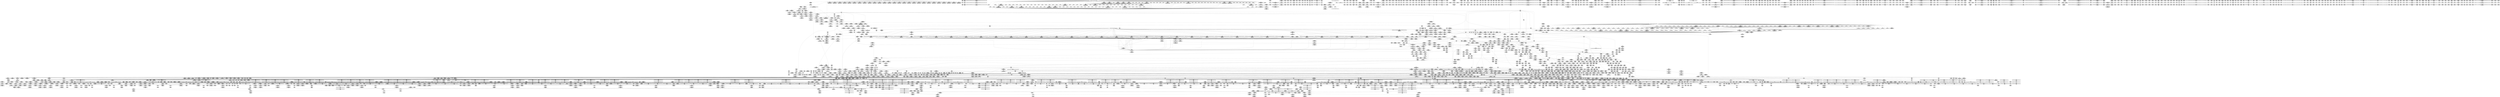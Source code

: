 digraph {
	CE0x4a6bf40 [shape=record,shape=Mrecord,label="{CE0x4a6bf40|mediated_filesystem:s_flags|security/apparmor/include/apparmor.h,117|*SummSink*}"]
	CE0x4abcd10 [shape=record,shape=Mrecord,label="{CE0x4abcd10|i64*_getelementptr_inbounds_(_5_x_i64_,_5_x_i64_*___llvm_gcov_ctr77,_i64_0,_i64_4)|*Constant*}"]
	CE0x4c12e00 [shape=record,shape=Mrecord,label="{CE0x4c12e00|kref_get:tmp18|include/linux/kref.h,47|*SummSink*}"]
	CE0x4b7b050 [shape=record,shape=Mrecord,label="{CE0x4b7b050|kref_put:call|include/linux/kref.h,99}"]
	CE0x4b2d2a0 [shape=record,shape=Mrecord,label="{CE0x4b2d2a0|i64*_getelementptr_inbounds_(_10_x_i64_,_10_x_i64_*___llvm_gcov_ctr71,_i64_0,_i64_8)|*Constant*}"]
	CE0x4a8cca0 [shape=record,shape=Mrecord,label="{CE0x4a8cca0|atomic_add_unless:call|include/linux/atomic.h,17|*SummSink*}"]
	CE0x4a9a2a0 [shape=record,shape=Mrecord,label="{CE0x4a9a2a0|aa_current_profile:lnot|security/apparmor/include/context.h,153|*SummSource*}"]
	CE0x4b63b50 [shape=record,shape=Mrecord,label="{CE0x4b63b50|atomic_sub_and_test:v|Function::atomic_sub_and_test&Arg::v::|*SummSink*}"]
	CE0x49f94f0 [shape=record,shape=Mrecord,label="{CE0x49f94f0|apparmor_path_link:call1|security/apparmor/lsm.c,311|*SummSource*}"]
	CE0x4bb8230 [shape=record,shape=Mrecord,label="{CE0x4bb8230|kref_get_not0:bb|*SummSink*}"]
	CE0x49eab20 [shape=record,shape=Mrecord,label="{CE0x49eab20|aa_current_profile:tmp3|*SummSource*}"]
	CE0x4b8fce0 [shape=record,shape=Mrecord,label="{CE0x4b8fce0|aa_get_profile_rcu:count|security/apparmor/include/policy.h,310}"]
	CE0x4b47050 [shape=record,shape=Mrecord,label="{CE0x4b47050|atomic_add_return:i|Function::atomic_add_return&Arg::i::}"]
	CE0x4b4dc70 [shape=record,shape=Mrecord,label="{CE0x4b4dc70|rcu_read_unlock:tmp18|include/linux/rcupdate.h,933|*SummSink*}"]
	CE0x4b38090 [shape=record,shape=Mrecord,label="{CE0x4b38090|GLOBAL:kref_get|*Constant*|*SummSink*}"]
	CE0x4b29370 [shape=record,shape=Mrecord,label="{CE0x4b29370|__atomic_add_unless:tmp12|./arch/x86/include/asm/atomic.h,202|*SummSink*}"]
	CE0x4b4f9d0 [shape=record,shape=Mrecord,label="{CE0x4b4f9d0|_call_void_lockdep_rcu_suspicious(i8*_getelementptr_inbounds_(_25_x_i8_,_25_x_i8_*_.str10,_i32_0,_i32_0),_i32_934,_i8*_getelementptr_inbounds_(_44_x_i8_,_44_x_i8_*_.str13,_i32_0,_i32_0))_#7,_!dbg_!15483|include/linux/rcupdate.h,933|*SummSink*}"]
	CE0x4a9ff50 [shape=record,shape=Mrecord,label="{CE0x4a9ff50|get_current:tmp1|*SummSource*}"]
	CE0x4abce90 [shape=record,shape=Mrecord,label="{CE0x4abce90|aa_put_profile:tmp8|security/apparmor/include/policy.h,343}"]
	CE0x4bb1f30 [shape=record,shape=Mrecord,label="{CE0x4bb1f30|_ret_i32_%conv,_!dbg_!15473|include/linux/atomic.h,17|*SummSource*}"]
	CE0x4cb5bc0 [shape=record,shape=Mrecord,label="{CE0x4cb5bc0|VOIDTB_TE:_CE_192,193_}"]
	CE0x4b69220 [shape=record,shape=Mrecord,label="{CE0x4b69220|kref_sub:tmp14|include/linux/kref.h,77|*SummSink*}"]
	CE0x4acc170 [shape=record,shape=Mrecord,label="{CE0x4acc170|i64_2|*Constant*}"]
	CE0x4c5adb0 [shape=record,shape=Mrecord,label="{CE0x4c5adb0|i64*_getelementptr_inbounds_(_4_x_i64_,_4_x_i64_*___llvm_gcov_ctr49,_i64_0,_i64_2)|*Constant*}"]
	CE0x4b65390 [shape=record,shape=Mrecord,label="{CE0x4b65390|i1_true|*Constant*}"]
	CE0x4acf500 [shape=record,shape=Mrecord,label="{CE0x4acf500|i64_512|*Constant*|*SummSource*}"]
	CE0x4ab6910 [shape=record,shape=Mrecord,label="{CE0x4ab6910|_call_void_mcount()_#2}"]
	CE0x4b74a00 [shape=record,shape=Mrecord,label="{CE0x4b74a00|aa_get_profile_rcu:tmp|*SummSource*}"]
	CE0x4ad63d0 [shape=record,shape=Mrecord,label="{CE0x4ad63d0|_ret_void,_!dbg_!15475|security/apparmor/include/policy.h,343}"]
	CE0x4c6e070 [shape=record,shape=Mrecord,label="{CE0x4c6e070|i64*_getelementptr_inbounds_(_4_x_i64_,_4_x_i64_*___llvm_gcov_ctr50,_i64_0,_i64_0)|*Constant*}"]
	CE0x4ba9d50 [shape=record,shape=Mrecord,label="{CE0x4ba9d50|rcu_read_unlock:tmp15|include/linux/rcupdate.h,933|*SummSink*}"]
	CE0x4c97350 [shape=record,shape=Mrecord,label="{CE0x4c97350|atomic_cmpxchg:counter|./arch/x86/include/asm/atomic.h,177}"]
	CE0x4b33a20 [shape=record,shape=Mrecord,label="{CE0x4b33a20|aa_get_profile:count|security/apparmor/include/policy.h,276|*SummSink*}"]
	CE0x4b595c0 [shape=record,shape=Mrecord,label="{CE0x4b595c0|__rcu_read_lock:tmp2|*SummSource*}"]
	CE0x4b6a850 [shape=record,shape=Mrecord,label="{CE0x4b6a850|atomic_add_unless:tmp3|*SummSink*}"]
	CE0x4b90fc0 [shape=record,shape=Mrecord,label="{CE0x4b90fc0|aa_get_profile_rcu:tmp29|security/apparmor/include/policy.h,309|*SummSink*}"]
	CE0x4acfa50 [shape=record,shape=Mrecord,label="{CE0x4acfa50|aa_current_profile:and|security/apparmor/include/context.h,155}"]
	CE0x4ac6420 [shape=record,shape=Mrecord,label="{CE0x4ac6420|aa_get_profile:tmp1|*SummSink*}"]
	CE0x49da960 [shape=record,shape=Mrecord,label="{CE0x49da960|apparmor_path_link:if.end}"]
	CE0x4c14040 [shape=record,shape=Mrecord,label="{CE0x4c14040|kref_get:tmp20|include/linux/kref.h,47|*SummSource*}"]
	CE0x4b38320 [shape=record,shape=Mrecord,label="{CE0x4b38320|aa_get_profile_rcu:bb|*SummSink*}"]
	CE0x4a9fa00 [shape=record,shape=Mrecord,label="{CE0x4a9fa00|44:_i32,_48:_i16,_128:_i8*,_:_SCMRE_56,64_|*MultipleSource*|security/apparmor/include/context.h,151|security/apparmor/include/context.h,151}"]
	CE0x4b36490 [shape=record,shape=Mrecord,label="{CE0x4b36490|kref_get_not0:tmp1}"]
	CE0x4c8e210 [shape=record,shape=Mrecord,label="{CE0x4c8e210|__atomic_add_unless:tmp1|*SummSink*}"]
	CE0x49e4130 [shape=record,shape=Mrecord,label="{CE0x49e4130|104:_%struct.inode*,_:_CRE_183,184_}"]
	CE0x4c77480 [shape=record,shape=Mrecord,label="{CE0x4c77480|_call_void_mcount()_#2}"]
	CE0x4b6dd10 [shape=record,shape=Mrecord,label="{CE0x4b6dd10|i64_0|*Constant*}"]
	CE0x4b91970 [shape=record,shape=Mrecord,label="{CE0x4b91970|atomic_sub_and_test:tmp5|./arch/x86/include/asm/atomic.h,81|*SummSource*}"]
	CE0x4c09c80 [shape=record,shape=Mrecord,label="{CE0x4c09c80|i64*_getelementptr_inbounds_(_11_x_i64_,_11_x_i64_*___llvm_gcov_ctr75,_i64_0,_i64_5)|*Constant*|*SummSink*}"]
	CE0x4a8ce30 [shape=record,shape=Mrecord,label="{CE0x4a8ce30|GLOBAL:__atomic_add_unless|*Constant*|*SummSource*}"]
	CE0x4b99960 [shape=record,shape=Mrecord,label="{CE0x4b99960|aa_get_profile_rcu:tmp38|security/apparmor/include/policy.h,310|*SummSink*}"]
	CE0x4c80da0 [shape=record,shape=Mrecord,label="{CE0x4c80da0|__preempt_count_sub:tmp7|./arch/x86/include/asm/preempt.h,78}"]
	CE0x4c02bb0 [shape=record,shape=Mrecord,label="{CE0x4c02bb0|kref_get:tmp7|include/linux/kref.h,47|*SummSink*}"]
	CE0x49e4000 [shape=record,shape=Mrecord,label="{CE0x49e4000|104:_%struct.inode*,_:_CRE_182,183_}"]
	CE0x4c58dc0 [shape=record,shape=Mrecord,label="{CE0x4c58dc0|atomic_add_return:tmp4|./arch/x86/include/asm/atomic.h,157|*SummSource*}"]
	CE0x4c6a430 [shape=record,shape=Mrecord,label="{CE0x4c6a430|i64*_getelementptr_inbounds_(_2_x_i64_,_2_x_i64_*___llvm_gcov_ctr76,_i64_0,_i64_0)|*Constant*|*SummSource*}"]
	CE0x4c042b0 [shape=record,shape=Mrecord,label="{CE0x4c042b0|kref_sub:tmp5|include/linux/kref.h,71|*SummSink*}"]
	CE0x4ac67c0 [shape=record,shape=Mrecord,label="{CE0x4ac67c0|i64_6|*Constant*|*SummSource*}"]
	CE0x4b685f0 [shape=record,shape=Mrecord,label="{CE0x4b685f0|i64*_getelementptr_inbounds_(_9_x_i64_,_9_x_i64_*___llvm_gcov_ctr79,_i64_0,_i64_8)|*Constant*}"]
	CE0x4c11d30 [shape=record,shape=Mrecord,label="{CE0x4c11d30|kref_sub:if.then15|*SummSource*}"]
	CE0x4b5f050 [shape=record,shape=Mrecord,label="{CE0x4b5f050|kref_sub:tmp11|include/linux/kref.h,73|*SummSink*}"]
	CE0x4cbde60 [shape=record,shape=Mrecord,label="{CE0x4cbde60|VOIDTB_TE:_CE_182,183_}"]
	CE0x4a8a0a0 [shape=record,shape=Mrecord,label="{CE0x4a8a0a0|i64*_getelementptr_inbounds_(_4_x_i64_,_4_x_i64_*___llvm_gcov_ctr45,_i64_0,_i64_3)|*Constant*|*SummSink*}"]
	CE0x4a2fc00 [shape=record,shape=Mrecord,label="{CE0x4a2fc00|i64*_getelementptr_inbounds_(_20_x_i64_,_20_x_i64_*___llvm_gcov_ctr68,_i64_0,_i64_11)|*Constant*|*SummSink*}"]
	CE0x4a2b380 [shape=record,shape=Mrecord,label="{CE0x4a2b380|apparmor_path_link:new_dentry|Function::apparmor_path_link&Arg::new_dentry::|*SummSink*}"]
	CE0x4b40460 [shape=record,shape=Mrecord,label="{CE0x4b40460|rcu_read_unlock:tmp5|include/linux/rcupdate.h,933}"]
	CE0x4a9c870 [shape=record,shape=Mrecord,label="{CE0x4a9c870|aa_get_newest_profile:if.end|*SummSink*}"]
	CE0x4a8d710 [shape=record,shape=Mrecord,label="{CE0x4a8d710|__atomic_add_unless:v|Function::__atomic_add_unless&Arg::v::|*SummSink*}"]
	CE0x49ec280 [shape=record,shape=Mrecord,label="{CE0x49ec280|104:_%struct.inode*,_:_CRE_163,164_}"]
	CE0x4a93020 [shape=record,shape=Mrecord,label="{CE0x4a93020|aa_current_profile:tmp11|security/apparmor/include/context.h,151|*SummSink*}"]
	CE0x4acb4f0 [shape=record,shape=Mrecord,label="{CE0x4acb4f0|kref_put:tmp1|*SummSource*}"]
	CE0x4bffe90 [shape=record,shape=Mrecord,label="{CE0x4bffe90|kref_sub:tmp3|include/linux/kref.h,71|*SummSource*}"]
	CE0x4c05a80 [shape=record,shape=Mrecord,label="{CE0x4c05a80|i64_1|*Constant*}"]
	CE0x4ad4b80 [shape=record,shape=Mrecord,label="{CE0x4ad4b80|aa_get_newest_profile:p|Function::aa_get_newest_profile&Arg::p::|*SummSink*}"]
	CE0x4a162f0 [shape=record,shape=Mrecord,label="{CE0x4a162f0|aa_current_profile:tmp|*SummSink*}"]
	CE0x4c67b80 [shape=record,shape=Mrecord,label="{CE0x4c67b80|__preempt_count_add:tmp}"]
	CE0x49eb4e0 [shape=record,shape=Mrecord,label="{CE0x49eb4e0|104:_%struct.inode*,_:_CRE_159,160_}"]
	CE0x4a26520 [shape=record,shape=Mrecord,label="{CE0x4a26520|44:_i32,_48:_i16,_128:_i8*,_:_SCMRE_96,104_|*MultipleSource*|security/apparmor/include/context.h,151|security/apparmor/include/context.h,151}"]
	CE0x4b7aee0 [shape=record,shape=Mrecord,label="{CE0x4b7aee0|_call_void_mcount()_#2|*SummSource*}"]
	CE0x4abbb20 [shape=record,shape=Mrecord,label="{CE0x4abbb20|kref_put:entry}"]
	CE0x4b208c0 [shape=record,shape=Mrecord,label="{CE0x4b208c0|i64*_getelementptr_inbounds_(_9_x_i64_,_9_x_i64_*___llvm_gcov_ctr67,_i64_0,_i64_0)|*Constant*}"]
	CE0x4a9d200 [shape=record,shape=Mrecord,label="{CE0x4a9d200|aa_current_profile:tmp18|security/apparmor/include/context.h,151|*SummSource*}"]
	CE0x4b76740 [shape=record,shape=Mrecord,label="{CE0x4b76740|i64*_getelementptr_inbounds_(_2_x_i64_,_2_x_i64_*___llvm_gcov_ctr78,_i64_0,_i64_1)|*Constant*|*SummSource*}"]
	CE0x49ff230 [shape=record,shape=Mrecord,label="{CE0x49ff230|apparmor_path_link:call3|security/apparmor/lsm.c,313|*SummSource*}"]
	CE0x49fd430 [shape=record,shape=Mrecord,label="{CE0x49fd430|104:_%struct.inode*,_:_CRE_93,94_}"]
	CE0x4ba33c0 [shape=record,shape=Mrecord,label="{CE0x4ba33c0|kref_get:lnot4|include/linux/kref.h,47|*SummSource*}"]
	CE0x4a06590 [shape=record,shape=Mrecord,label="{CE0x4a06590|104:_%struct.inode*,_:_CRE_310,311_}"]
	CE0x4ae0610 [shape=record,shape=Mrecord,label="{CE0x4ae0610|i64*_getelementptr_inbounds_(_37_x_i64_,_37_x_i64_*___llvm_gcov_ctr66,_i64_0,_i64_34)|*Constant*|*SummSource*}"]
	CE0x4b3f700 [shape=record,shape=Mrecord,label="{CE0x4b3f700|COLLAPSED:_GCMRE___llvm_gcov_ctr45_internal_global_4_x_i64_zeroinitializer:_elem_0:default:}"]
	CE0x4b8b8e0 [shape=record,shape=Mrecord,label="{CE0x4b8b8e0|i32_2|*Constant*}"]
	CE0x4cb9cb0 [shape=record,shape=Mrecord,label="{CE0x4cb9cb0|VOIDTB_TE:_CE_224,232_|*MultipleSource*|Function::apparmor_path_link&Arg::new_dentry::|Function::aa_path_link&Arg::new_dentry::}"]
	CE0x4a1b610 [shape=record,shape=Mrecord,label="{CE0x4a1b610|VOIDTB_TE_array:_GCE_.str323_private_unnamed_addr_constant_45_x_i8_c_suspicious_rcu_dereference_protected()_usage_00_,_align_1_64,72_|*MultipleSource*|security/apparmor/lsm.c,311|security/apparmor/lsm.c,312}"]
	CE0x4c65d00 [shape=record,shape=Mrecord,label="{CE0x4c65d00|COLLAPSED:_GCMRE___llvm_gcov_ctr50_internal_global_4_x_i64_zeroinitializer:_elem_0:default:}"]
	CE0x4a26f20 [shape=record,shape=Mrecord,label="{CE0x4a26f20|44:_i32,_48:_i16,_128:_i8*,_:_SCMRE_136,144_|*MultipleSource*|security/apparmor/include/context.h,151|security/apparmor/include/context.h,151}"]
	CE0x4b6db90 [shape=record,shape=Mrecord,label="{CE0x4b6db90|aa_get_profile_rcu:tmp7|security/apparmor/include/policy.h,309}"]
	CE0x4a19c40 [shape=record,shape=Mrecord,label="{CE0x4a19c40|i32_11|*Constant*|*SummSink*}"]
	CE0x4bb3350 [shape=record,shape=Mrecord,label="{CE0x4bb3350|i64*_getelementptr_inbounds_(_11_x_i64_,_11_x_i64_*___llvm_gcov_ctr42,_i64_0,_i64_8)|*Constant*|*SummSink*}"]
	CE0x4b56ca0 [shape=record,shape=Mrecord,label="{CE0x4b56ca0|_call_void_mcount()_#2}"]
	CE0x4bfd250 [shape=record,shape=Mrecord,label="{CE0x4bfd250|i32_0|*Constant*}"]
	CE0x4a8c220 [shape=record,shape=Mrecord,label="{CE0x4a8c220|i64*_getelementptr_inbounds_(_2_x_i64_,_2_x_i64_*___llvm_gcov_ctr70,_i64_0,_i64_0)|*Constant*}"]
	CE0x4b50300 [shape=record,shape=Mrecord,label="{CE0x4b50300|i32_934|*Constant*|*SummSink*}"]
	CE0x4cb88a0 [shape=record,shape=Mrecord,label="{CE0x4cb88a0|VOIDTB_TE:_CE_217,218_}"]
	CE0x4abb550 [shape=record,shape=Mrecord,label="{CE0x4abb550|i64*_getelementptr_inbounds_(_5_x_i64_,_5_x_i64_*___llvm_gcov_ctr77,_i64_0,_i64_4)|*Constant*|*SummSink*}"]
	CE0x4bfdbd0 [shape=record,shape=Mrecord,label="{CE0x4bfdbd0|kref_get:tmp5|include/linux/kref.h,47}"]
	CE0x4b349b0 [shape=record,shape=Mrecord,label="{CE0x4b349b0|aa_get_profile_rcu:tmp12|security/apparmor/include/policy.h,309|*SummSink*}"]
	CE0x4ab0c00 [shape=record,shape=Mrecord,label="{CE0x4ab0c00|get_current:entry|*SummSink*}"]
	CE0x4bb4ce0 [shape=record,shape=Mrecord,label="{CE0x4bb4ce0|i8*_getelementptr_inbounds_(_42_x_i8_,_42_x_i8_*_.str11,_i32_0,_i32_0)|*Constant*|*SummSource*}"]
	CE0x4aef200 [shape=record,shape=Mrecord,label="{CE0x4aef200|aa_current_profile:tmp51|security/apparmor/include/context.h,155}"]
	CE0x4c9a6b0 [shape=record,shape=Mrecord,label="{CE0x4c9a6b0|atomic_read:tmp|*SummSink*}"]
	CE0x4aaebe0 [shape=record,shape=Mrecord,label="{CE0x4aaebe0|aa_current_profile:tmp61|security/apparmor/include/context.h,159}"]
	CE0x49fdac0 [shape=record,shape=Mrecord,label="{CE0x49fdac0|apparmor_path_link:old_dentry|Function::apparmor_path_link&Arg::old_dentry::}"]
	CE0x4b78250 [shape=record,shape=Mrecord,label="{CE0x4b78250|aa_get_profile_rcu:tmp14|security/apparmor/include/policy.h,309|*SummSource*}"]
	CE0x49e2680 [shape=record,shape=Mrecord,label="{CE0x49e2680|apparmor_path_link:tmp5|security/apparmor/lsm.c,308|*SummSource*}"]
	CE0x4c0b300 [shape=record,shape=Mrecord,label="{CE0x4c0b300|i32_47|*Constant*}"]
	CE0x4a9a5b0 [shape=record,shape=Mrecord,label="{CE0x4a9a5b0|aa_current_profile:tmp31}"]
	CE0x4ac3600 [shape=record,shape=Mrecord,label="{CE0x4ac3600|aa_get_newest_profile:call|security/apparmor/include/policy.h,330|*SummSink*}"]
	CE0x4a00b40 [shape=record,shape=Mrecord,label="{CE0x4a00b40|i32_22|*Constant*|*SummSink*}"]
	CE0x4a2a300 [shape=record,shape=Mrecord,label="{CE0x4a2a300|aa_path_link:new_dir|Function::aa_path_link&Arg::new_dir::|*SummSource*}"]
	CE0x4ac1d80 [shape=record,shape=Mrecord,label="{CE0x4ac1d80|aa_get_newest_profile:tmp15|*LoadInst*|security/apparmor/include/policy.h,330|*SummSink*}"]
	CE0x4bb3060 [shape=record,shape=Mrecord,label="{CE0x4bb3060|i64*_getelementptr_inbounds_(_11_x_i64_,_11_x_i64_*___llvm_gcov_ctr42,_i64_0,_i64_8)|*Constant*|*SummSource*}"]
	CE0x4c84f80 [shape=record,shape=Mrecord,label="{CE0x4c84f80|__atomic_add_unless:lnot1|./arch/x86/include/asm/atomic.h,199}"]
	CE0x4c03a60 [shape=record,shape=Mrecord,label="{CE0x4c03a60|_call_void_mcount()_#2}"]
	CE0x49fd920 [shape=record,shape=Mrecord,label="{CE0x49fd920|104:_%struct.inode*,_:_CRE_24,40_|*MultipleSource*|Function::apparmor_path_link&Arg::old_dentry::|security/apparmor/lsm.c,308}"]
	CE0x4a2ada0 [shape=record,shape=Mrecord,label="{CE0x4a2ada0|aa_path_link:new_dir|Function::aa_path_link&Arg::new_dir::|*SummSink*}"]
	CE0x4bb0820 [shape=record,shape=Mrecord,label="{CE0x4bb0820|i64_7|*Constant*}"]
	CE0x4cb3ae0 [shape=record,shape=Mrecord,label="{CE0x4cb3ae0|i64*_getelementptr_inbounds_(_4_x_i64_,_4_x_i64_*___llvm_gcov_ctr51,_i64_0,_i64_0)|*Constant*|*SummSink*}"]
	CE0x4a91460 [shape=record,shape=Mrecord,label="{CE0x4a91460|aa_current_profile:tmp45|security/apparmor/include/context.h,153|*SummSource*}"]
	CE0x4b54ed0 [shape=record,shape=Mrecord,label="{CE0x4b54ed0|rcu_read_unlock:tmp22|include/linux/rcupdate.h,935|*SummSink*}"]
	CE0x4bfff00 [shape=record,shape=Mrecord,label="{CE0x4bfff00|kref_sub:tmp3|include/linux/kref.h,71|*SummSink*}"]
	CE0x4b8f4e0 [shape=record,shape=Mrecord,label="{CE0x4b8f4e0|aa_get_profile_rcu:tmp35|security/apparmor/include/policy.h,310}"]
	CE0x4b54c30 [shape=record,shape=Mrecord,label="{CE0x4b54c30|rcu_read_unlock:tmp22|include/linux/rcupdate.h,935}"]
	CE0x4cc2530 [shape=record,shape=Mrecord,label="{CE0x4cc2530|VOIDTB_TE:_CE_209,210_}"]
	CE0x4c7f5b0 [shape=record,shape=Mrecord,label="{CE0x4c7f5b0|atomic_sub_and_test:bb}"]
	CE0x4a72520 [shape=record,shape=Mrecord,label="{CE0x4a72520|aa_get_newest_profile:profile|security/apparmor/include/policy.h,330|*SummSink*}"]
	CE0x4b32dd0 [shape=record,shape=Mrecord,label="{CE0x4b32dd0|kref_get_not0:tmp1|*SummSource*}"]
	CE0x4a03da0 [shape=record,shape=Mrecord,label="{CE0x4a03da0|104:_%struct.inode*,_:_CRE_212,213_}"]
	CE0x4b7dae0 [shape=record,shape=Mrecord,label="{CE0x4b7dae0|atomic_add_unless:tmp|*SummSource*}"]
	CE0x4a1b020 [shape=record,shape=Mrecord,label="{CE0x4a1b020|VOIDTB_TE_array:_GCE_.str323_private_unnamed_addr_constant_45_x_i8_c_suspicious_rcu_dereference_protected()_usage_00_,_align_1_48,52_|*MultipleSource*|security/apparmor/lsm.c,311|security/apparmor/lsm.c,312}"]
	CE0x4a114c0 [shape=record,shape=Mrecord,label="{CE0x4a114c0|aa_current_profile:do.cond|*SummSource*}"]
	CE0x4a0b950 [shape=record,shape=Mrecord,label="{CE0x4a0b950|aa_current_profile:tmp38|security/apparmor/include/context.h,153|*SummSource*}"]
	CE0x4adf010 [shape=record,shape=Mrecord,label="{CE0x4adf010|i64*_getelementptr_inbounds_(_37_x_i64_,_37_x_i64_*___llvm_gcov_ctr66,_i64_0,_i64_31)|*Constant*}"]
	CE0x4b52a90 [shape=record,shape=Mrecord,label="{CE0x4b52a90|GLOBAL:__rcu_read_unlock|*Constant*|*SummSink*}"]
	CE0x4aeff20 [shape=record,shape=Mrecord,label="{CE0x4aeff20|i64*_getelementptr_inbounds_(_37_x_i64_,_37_x_i64_*___llvm_gcov_ctr66,_i64_0,_i64_26)|*Constant*|*SummSink*}"]
	CE0x4c07f90 [shape=record,shape=Mrecord,label="{CE0x4c07f90|kref_get:tobool7|include/linux/kref.h,47|*SummSink*}"]
	CE0x4a91750 [shape=record,shape=Mrecord,label="{CE0x4a91750|i64*_getelementptr_inbounds_(_37_x_i64_,_37_x_i64_*___llvm_gcov_ctr66,_i64_0,_i64_22)|*Constant*}"]
	CE0x49ffba0 [shape=record,shape=Mrecord,label="{CE0x49ffba0|104:_%struct.inode*,_:_CRE_170,171_}"]
	CE0x4aae1a0 [shape=record,shape=Mrecord,label="{CE0x4aae1a0|i64_28|*Constant*|*SummSource*}"]
	CE0x4a8cba0 [shape=record,shape=Mrecord,label="{CE0x4a8cba0|atomic_add_unless:call|include/linux/atomic.h,17|*SummSource*}"]
	CE0x4c7e350 [shape=record,shape=Mrecord,label="{CE0x4c7e350|__atomic_add_unless:call|./arch/x86/include/asm/atomic.h,197|*SummSink*}"]
	CE0x4c79ef0 [shape=record,shape=Mrecord,label="{CE0x4c79ef0|i64*_getelementptr_inbounds_(_4_x_i64_,_4_x_i64_*___llvm_gcov_ctr44,_i64_0,_i64_0)|*Constant*|*SummSink*}"]
	CE0x4aa66d0 [shape=record,shape=Mrecord,label="{CE0x4aa66d0|aa_current_profile:tmp6|security/apparmor/include/context.h,151|*SummSink*}"]
	CE0x4ac9460 [shape=record,shape=Mrecord,label="{CE0x4ac9460|rcu_read_lock:entry|*SummSink*}"]
	CE0x4ab5ef0 [shape=record,shape=Mrecord,label="{CE0x4ab5ef0|aa_get_newest_profile:tmp11|security/apparmor/include/policy.h,329|*SummSink*}"]
	CE0x4a04850 [shape=record,shape=Mrecord,label="{CE0x4a04850|104:_%struct.inode*,_:_CRE_221,222_}"]
	CE0x4cbcec0 [shape=record,shape=Mrecord,label="{CE0x4cbcec0|atomic_cmpxchg:tmp2|*SummSource*}"]
	CE0x4ad2fa0 [shape=record,shape=Mrecord,label="{CE0x4ad2fa0|aa_get_profile_rcu:tmp32|security/apparmor/include/policy.h,310|*SummSink*}"]
	CE0x4b38850 [shape=record,shape=Mrecord,label="{CE0x4b38850|i64*_getelementptr_inbounds_(_5_x_i64_,_5_x_i64_*___llvm_gcov_ctr74,_i64_0,_i64_3)|*Constant*|*SummSink*}"]
	CE0x4b33440 [shape=record,shape=Mrecord,label="{CE0x4b33440|rcu_lock_acquire:map|Function::rcu_lock_acquire&Arg::map::|*SummSource*}"]
	CE0x4aa6250 [shape=record,shape=Mrecord,label="{CE0x4aa6250|aa_get_newest_profile:if.end3|*SummSource*}"]
	CE0x4c03d00 [shape=record,shape=Mrecord,label="{CE0x4c03d00|kref_get:if.then31|*SummSource*}"]
	CE0x4c898c0 [shape=record,shape=Mrecord,label="{CE0x4c898c0|i64*_getelementptr_inbounds_(_4_x_i64_,_4_x_i64_*___llvm_gcov_ctr44,_i64_0,_i64_1)|*Constant*|*SummSink*}"]
	CE0x4b36880 [shape=record,shape=Mrecord,label="{CE0x4b36880|aa_get_profile_rcu:tmp18|security/apparmor/include/policy.h,309|*SummSource*}"]
	CE0x4b90940 [shape=record,shape=Mrecord,label="{CE0x4b90940|aa_get_profile_rcu:tmp28|security/apparmor/include/policy.h,309|*SummSource*}"]
	CE0x4aa2940 [shape=record,shape=Mrecord,label="{CE0x4aa2940|%struct.aa_task_cxt*_null|*Constant*}"]
	CE0x4c05b60 [shape=record,shape=Mrecord,label="{CE0x4c05b60|__rcu_read_lock:tmp1|*SummSource*}"]
	CE0x4a1fa70 [shape=record,shape=Mrecord,label="{CE0x4a1fa70|VOIDTB_TE_array:_GCE_.str323_private_unnamed_addr_constant_45_x_i8_c_suspicious_rcu_dereference_protected()_usage_00_,_align_1_248,256_|*MultipleSource*|security/apparmor/lsm.c,311|security/apparmor/lsm.c,312}"]
	CE0x4ac3db0 [shape=record,shape=Mrecord,label="{CE0x4ac3db0|aa_get_newest_profile:tmp14|security/apparmor/include/policy.h,330}"]
	CE0x4b6ec90 [shape=record,shape=Mrecord,label="{CE0x4b6ec90|i64*_getelementptr_inbounds_(_11_x_i64_,_11_x_i64_*___llvm_gcov_ctr42,_i64_0,_i64_1)|*Constant*}"]
	CE0x4b46360 [shape=record,shape=Mrecord,label="{CE0x4b46360|i64*_getelementptr_inbounds_(_11_x_i64_,_11_x_i64_*___llvm_gcov_ctr48,_i64_0,_i64_0)|*Constant*}"]
	CE0x4b99000 [shape=record,shape=Mrecord,label="{CE0x4b99000|i64_18|*Constant*|*SummSource*}"]
	CE0x4c7a0f0 [shape=record,shape=Mrecord,label="{CE0x4c7a0f0|atomic_sub_and_test:conv|./arch/x86/include/asm/atomic.h,81|*SummSink*}"]
	CE0x4ae50f0 [shape=record,shape=Mrecord,label="{CE0x4ae50f0|aa_current_profile:tmp77|security/apparmor/include/context.h,159|*SummSource*}"]
	CE0x4b42da0 [shape=record,shape=Mrecord,label="{CE0x4b42da0|_call_void___preempt_count_add(i32_1)_#7,_!dbg_!15468|include/linux/rcupdate.h,239|*SummSource*}"]
	CE0x4b601a0 [shape=record,shape=Mrecord,label="{CE0x4b601a0|_call_void___preempt_count_add(i32_1)_#7,_!dbg_!15468|include/linux/rcupdate.h,239}"]
	CE0x4aa5620 [shape=record,shape=Mrecord,label="{CE0x4aa5620|i8_1|*Constant*}"]
	CE0x4bad450 [shape=record,shape=Mrecord,label="{CE0x4bad450|atomic_sub_and_test:tmp4|./arch/x86/include/asm/atomic.h,81}"]
	CE0x4aa5b20 [shape=record,shape=Mrecord,label="{CE0x4aa5b20|i8_1|*Constant*|*SummSink*}"]
	CE0x4a313e0 [shape=record,shape=Mrecord,label="{CE0x4a313e0|aa_get_profile_rcu:tmp26|security/apparmor/include/policy.h,309|*SummSink*}"]
	CE0x49edc20 [shape=record,shape=Mrecord,label="{CE0x49edc20|104:_%struct.inode*,_:_CRE_152,153_}"]
	CE0x4ab13e0 [shape=record,shape=Mrecord,label="{CE0x4ab13e0|i32_78|*Constant*}"]
	CE0x4aa3790 [shape=record,shape=Mrecord,label="{CE0x4aa3790|aa_current_profile:tmp27|security/apparmor/include/context.h,153}"]
	CE0x4b57030 [shape=record,shape=Mrecord,label="{CE0x4b57030|i32_2|*Constant*|*SummSource*}"]
	CE0x4c0f070 [shape=record,shape=Mrecord,label="{CE0x4c0f070|kref_get:tmp13|include/linux/kref.h,47|*SummSource*}"]
	CE0x4c0fe00 [shape=record,shape=Mrecord,label="{CE0x4c0fe00|kref_get:tmp16|include/linux/kref.h,47|*SummSink*}"]
	CE0x4b6a3e0 [shape=record,shape=Mrecord,label="{CE0x4b6a3e0|_call_void_mcount()_#2|*SummSource*}"]
	CE0x4b46ce0 [shape=record,shape=Mrecord,label="{CE0x4b46ce0|rcu_read_unlock:tmp7|include/linux/rcupdate.h,933|*SummSink*}"]
	CE0x49fc870 [shape=record,shape=Mrecord,label="{CE0x49fc870|apparmor_path_link:tmp4|security/apparmor/lsm.c,308|*SummSink*}"]
	CE0x4ab9840 [shape=record,shape=Mrecord,label="{CE0x4ab9840|aa_get_newest_profile:tmp18|security/apparmor/include/policy.h,333}"]
	CE0x49f3bc0 [shape=record,shape=Mrecord,label="{CE0x49f3bc0|__atomic_add_unless:if.then}"]
	CE0x4bb2a60 [shape=record,shape=Mrecord,label="{CE0x4bb2a60|rcu_read_lock:tmp16|include/linux/rcupdate.h,882|*SummSource*}"]
	CE0x4c83cf0 [shape=record,shape=Mrecord,label="{CE0x4c83cf0|__atomic_add_unless:tobool|./arch/x86/include/asm/atomic.h,199|*SummSink*}"]
	CE0x4a954e0 [shape=record,shape=Mrecord,label="{CE0x4a954e0|get_current:tmp|*SummSource*}"]
	CE0x4a9c540 [shape=record,shape=Mrecord,label="{CE0x4a9c540|aa_put_profile:tobool|security/apparmor/include/policy.h,341}"]
	CE0x4ab6c50 [shape=record,shape=Mrecord,label="{CE0x4ab6c50|kref_sub:kref|Function::kref_sub&Arg::kref::|*SummSink*}"]
	CE0x4c63180 [shape=record,shape=Mrecord,label="{CE0x4c63180|atomic_add_return:tmp1|*SummSink*}"]
	CE0x4b3ae40 [shape=record,shape=Mrecord,label="{CE0x4b3ae40|aa_get_profile_rcu:tmp17|security/apparmor/include/policy.h,309|*SummSource*}"]
	CE0x4ac4410 [shape=record,shape=Mrecord,label="{CE0x4ac4410|aa_get_newest_profile:replacedby|security/apparmor/include/policy.h,330}"]
	CE0x4a97ca0 [shape=record,shape=Mrecord,label="{CE0x4a97ca0|aa_get_newest_profile:tmp4|security/apparmor/include/policy.h,326|*SummSink*}"]
	CE0x4b2cf60 [shape=record,shape=Mrecord,label="{CE0x4b2cf60|__atomic_add_unless:tmp15|./arch/x86/include/asm/atomic.h,203|*SummSink*}"]
	CE0x4b7c850 [shape=record,shape=Mrecord,label="{CE0x4b7c850|aa_get_profile_rcu:do.body1|*SummSink*}"]
	CE0x4a28b00 [shape=record,shape=Mrecord,label="{CE0x4a28b00|aa_current_profile:if.end34|*SummSink*}"]
	CE0x4bb7f40 [shape=record,shape=Mrecord,label="{CE0x4bb7f40|kref_get_not0:bb}"]
	CE0x4b514f0 [shape=record,shape=Mrecord,label="{CE0x4b514f0|rcu_read_unlock:tmp19|include/linux/rcupdate.h,933|*SummSource*}"]
	CE0x4ae0b10 [shape=record,shape=Mrecord,label="{CE0x4ae0b10|aa_current_profile:tmp72|security/apparmor/include/context.h,159}"]
	CE0x4b712b0 [shape=record,shape=Mrecord,label="{CE0x4b712b0|i64*_getelementptr_inbounds_(_5_x_i64_,_5_x_i64_*___llvm_gcov_ctr74,_i64_0,_i64_4)|*Constant*}"]
	CE0x4acffe0 [shape=record,shape=Mrecord,label="{CE0x4acffe0|aa_current_profile:tobool22|security/apparmor/include/context.h,155|*SummSink*}"]
	CE0x4a0b4f0 [shape=record,shape=Mrecord,label="{CE0x4a0b4f0|i64*_getelementptr_inbounds_(_37_x_i64_,_37_x_i64_*___llvm_gcov_ctr66,_i64_0,_i64_17)|*Constant*|*SummSink*}"]
	CE0x4c01a70 [shape=record,shape=Mrecord,label="{CE0x4c01a70|kref_get:if.end33}"]
	CE0x4c69bf0 [shape=record,shape=Mrecord,label="{CE0x4c69bf0|atomic_sub_and_test:counter|./arch/x86/include/asm/atomic.h,81}"]
	CE0x4a18e20 [shape=record,shape=Mrecord,label="{CE0x4a18e20|aa_current_profile:tobool6|security/apparmor/include/context.h,153|*SummSink*}"]
	CE0x49f4fd0 [shape=record,shape=Mrecord,label="{CE0x49f4fd0|i64*_getelementptr_inbounds_(_9_x_i64_,_9_x_i64_*___llvm_gcov_ctr65,_i64_0,_i64_3)|*Constant*|*SummSink*}"]
	CE0x4ad4a00 [shape=record,shape=Mrecord,label="{CE0x4ad4a00|aa_get_newest_profile:p|Function::aa_get_newest_profile&Arg::p::}"]
	CE0x4c12020 [shape=record,shape=Mrecord,label="{CE0x4c12020|kref_sub:lnot10|include/linux/kref.h,71|*SummSource*}"]
	CE0x4b46050 [shape=record,shape=Mrecord,label="{CE0x4b46050|kref_get:lnot10|include/linux/kref.h,47|*SummSource*}"]
	CE0x4b6d4b0 [shape=record,shape=Mrecord,label="{CE0x4b6d4b0|i64*_getelementptr_inbounds_(_4_x_i64_,_4_x_i64_*___llvm_gcov_ctr45,_i64_0,_i64_0)|*Constant*|*SummSource*}"]
	CE0x4c13a40 [shape=record,shape=Mrecord,label="{CE0x4c13a40|kref_get:tmp19|include/linux/kref.h,47}"]
	CE0x4ab6680 [shape=record,shape=Mrecord,label="{CE0x4ab6680|aa_get_newest_profile:tmp1|*SummSource*}"]
	CE0x4a15850 [shape=record,shape=Mrecord,label="{CE0x4a15850|i32_8|*Constant*|*SummSink*}"]
	CE0x4c06660 [shape=record,shape=Mrecord,label="{CE0x4c06660|kref_get:if.then22}"]
	CE0x4b78590 [shape=record,shape=Mrecord,label="{CE0x4b78590|aa_get_profile_rcu:tmp15|security/apparmor/include/policy.h,309}"]
	CE0x49f9480 [shape=record,shape=Mrecord,label="{CE0x49f9480|apparmor_path_link:call1|security/apparmor/lsm.c,311}"]
	CE0x4b621b0 [shape=record,shape=Mrecord,label="{CE0x4b621b0|rcu_lock_acquire:tmp2|*SummSource*}"]
	CE0x4cb1390 [shape=record,shape=Mrecord,label="{CE0x4cb1390|VOIDTB_TE:_CE_306,307_}"]
	CE0x49e2e10 [shape=record,shape=Mrecord,label="{CE0x49e2e10|apparmor_path_link:tmp6|security/apparmor/lsm.c,308|*SummSource*}"]
	CE0x4b65260 [shape=record,shape=Mrecord,label="{CE0x4b65260|kref_sub:cmp|include/linux/kref.h,71|*SummSink*}"]
	CE0x4bb11b0 [shape=record,shape=Mrecord,label="{CE0x4bb11b0|rcu_read_lock:tmp13|include/linux/rcupdate.h,882}"]
	CE0x4bfe190 [shape=record,shape=Mrecord,label="{CE0x4bfe190|_call_void_mcount()_#2}"]
	CE0x4c7fe10 [shape=record,shape=Mrecord,label="{CE0x4c7fe10|i64*_getelementptr_inbounds_(_4_x_i64_,_4_x_i64_*___llvm_gcov_ctr44,_i64_0,_i64_3)|*Constant*|*SummSink*}"]
	CE0x4aa2300 [shape=record,shape=Mrecord,label="{CE0x4aa2300|aa_current_profile:land.lhs.true2}"]
	CE0x4c5c010 [shape=record,shape=Mrecord,label="{CE0x4c5c010|_call_void_mcount()_#2}"]
	CE0x4a92ec0 [shape=record,shape=Mrecord,label="{CE0x4a92ec0|aa_current_profile:tmp11|security/apparmor/include/context.h,151|*SummSource*}"]
	CE0x4b5e270 [shape=record,shape=Mrecord,label="{CE0x4b5e270|kref_sub:tmp|*SummSink*}"]
	CE0x4c88210 [shape=record,shape=Mrecord,label="{CE0x4c88210|__preempt_count_add:tmp7|./arch/x86/include/asm/preempt.h,73|*SummSource*}"]
	CE0x4c90090 [shape=record,shape=Mrecord,label="{CE0x4c90090|i64*_getelementptr_inbounds_(_4_x_i64_,_4_x_i64_*___llvm_gcov_ctr44,_i64_0,_i64_3)|*Constant*}"]
	CE0x4a97fc0 [shape=record,shape=Mrecord,label="{CE0x4a97fc0|aa_current_profile:tmp13|security/apparmor/include/context.h,151}"]
	CE0x4b6bd50 [shape=record,shape=Mrecord,label="{CE0x4b6bd50|atomic_sub_and_test:entry}"]
	CE0x4b235f0 [shape=record,shape=Mrecord,label="{CE0x4b235f0|aa_get_newest_profile:tmp|*SummSource*}"]
	CE0x4c7a1f0 [shape=record,shape=Mrecord,label="{CE0x4c7a1f0|atomic_sub_and_test:cmp|./arch/x86/include/asm/atomic.h,81}"]
	CE0x4b6d2a0 [shape=record,shape=Mrecord,label="{CE0x4b6d2a0|rcu_lock_acquire:__here|*SummSink*}"]
	CE0x4a288e0 [shape=record,shape=Mrecord,label="{CE0x4a288e0|aa_current_profile:lor.rhs}"]
	CE0x4cb17a0 [shape=record,shape=Mrecord,label="{CE0x4cb17a0|VOIDTB_TE:_CE_309,310_}"]
	CE0x4ac9980 [shape=record,shape=Mrecord,label="{CE0x4ac9980|aa_get_profile:tmp2|security/apparmor/include/policy.h,275}"]
	CE0x4c128d0 [shape=record,shape=Mrecord,label="{CE0x4c128d0|kref_get:tmp17|include/linux/kref.h,47}"]
	CE0x4b4e0a0 [shape=record,shape=Mrecord,label="{CE0x4b4e0a0|i64*_getelementptr_inbounds_(_4_x_i64_,_4_x_i64_*___llvm_gcov_ctr50,_i64_0,_i64_1)|*Constant*|*SummSource*}"]
	CE0x4c99350 [shape=record,shape=Mrecord,label="{CE0x4c99350|__atomic_add_unless:conv|./arch/x86/include/asm/atomic.h,199|*SummSource*}"]
	CE0x4cb6520 [shape=record,shape=Mrecord,label="{CE0x4cb6520|VOIDTB_TE:_CE_93,94_}"]
	CE0x4b44df0 [shape=record,shape=Mrecord,label="{CE0x4b44df0|kref_get:lnot|include/linux/kref.h,47|*SummSource*}"]
	CE0x4b7e930 [shape=record,shape=Mrecord,label="{CE0x4b7e930|i64*_getelementptr_inbounds_(_2_x_i64_,_2_x_i64_*___llvm_gcov_ctr78,_i64_0,_i64_0)|*Constant*|*SummSink*}"]
	CE0x4b76fc0 [shape=record,shape=Mrecord,label="{CE0x4b76fc0|GLOBAL:kref_sub|*Constant*|*SummSource*}"]
	CE0x4b3ff50 [shape=record,shape=Mrecord,label="{CE0x4b3ff50|kref_get:lnot.ext|include/linux/kref.h,47|*SummSink*}"]
	CE0x49e21c0 [shape=record,shape=Mrecord,label="{CE0x49e21c0|apparmor_path_link:tmp}"]
	CE0x4aa00f0 [shape=record,shape=Mrecord,label="{CE0x4aa00f0|get_current:tmp2|*SummSource*}"]
	CE0x4cb1850 [shape=record,shape=Mrecord,label="{CE0x4cb1850|VOIDTB_TE:_CE_310,311_}"]
	CE0x49da4c0 [shape=record,shape=Mrecord,label="{CE0x49da4c0|apparmor_path_link:bb}"]
	CE0x4c61ef0 [shape=record,shape=Mrecord,label="{CE0x4c61ef0|i64_ptrtoint_(i8*_blockaddress(_rcu_lock_release,_%__here)_to_i64)|*Constant*|*SummSink*}"]
	CE0x4c8e7b0 [shape=record,shape=Mrecord,label="{CE0x4c8e7b0|__preempt_count_sub:sub|./arch/x86/include/asm/preempt.h,77|*SummSource*}"]
	CE0x4a89720 [shape=record,shape=Mrecord,label="{CE0x4a89720|mediated_filesystem:tobool|security/apparmor/include/apparmor.h,117}"]
	CE0x4a23080 [shape=record,shape=Mrecord,label="{CE0x4a23080|i64*_getelementptr_inbounds_(_9_x_i64_,_9_x_i64_*___llvm_gcov_ctr65,_i64_0,_i64_6)|*Constant*|*SummSource*}"]
	CE0x4b53930 [shape=record,shape=Mrecord,label="{CE0x4b53930|kref_get:if.then|*SummSource*}"]
	CE0x4ac3670 [shape=record,shape=Mrecord,label="{CE0x4ac3670|GLOBAL:aa_get_profile_rcu|*Constant*}"]
	CE0x4cc1ed0 [shape=record,shape=Mrecord,label="{CE0x4cc1ed0|VOIDTB_TE:_CE_203,204_}"]
	CE0x4c837b0 [shape=record,shape=Mrecord,label="{CE0x4c837b0|i64*_getelementptr_inbounds_(_4_x_i64_,_4_x_i64_*___llvm_gcov_ctr51,_i64_0,_i64_1)|*Constant*}"]
	CE0x4a09660 [shape=record,shape=Mrecord,label="{CE0x4a09660|aa_current_profile:lnot.ext|security/apparmor/include/context.h,153}"]
	CE0x4b24590 [shape=record,shape=Mrecord,label="{CE0x4b24590|GLOBAL:__llvm_gcov_ctr67|Global_var:__llvm_gcov_ctr67|*SummSink*}"]
	CE0x4aac5d0 [shape=record,shape=Mrecord,label="{CE0x4aac5d0|GLOBAL:__llvm_gcov_ctr68|Global_var:__llvm_gcov_ctr68|*SummSource*}"]
	CE0x4c0fae0 [shape=record,shape=Mrecord,label="{CE0x4c0fae0|kref_get:tmp16|include/linux/kref.h,47}"]
	CE0x4c8ab80 [shape=record,shape=Mrecord,label="{CE0x4c8ab80|atomic_read:v|Function::atomic_read&Arg::v::}"]
	CE0x4a943f0 [shape=record,shape=Mrecord,label="{CE0x4a943f0|get_current:tmp}"]
	CE0x4abd730 [shape=record,shape=Mrecord,label="{CE0x4abd730|aa_put_profile:tmp6|security/apparmor/include/policy.h,342|*SummSource*}"]
	CE0x4b5c0d0 [shape=record,shape=Mrecord,label="{CE0x4b5c0d0|kref_sub:lnot.ext|include/linux/kref.h,71}"]
	CE0x4b5e8c0 [shape=record,shape=Mrecord,label="{CE0x4b5e8c0|kref_sub:tmp10|include/linux/kref.h,73}"]
	CE0x4b5a2b0 [shape=record,shape=Mrecord,label="{CE0x4b5a2b0|kref_get:refcount|include/linux/kref.h,47|*SummSink*}"]
	CE0x4c677d0 [shape=record,shape=Mrecord,label="{CE0x4c677d0|i64*_getelementptr_inbounds_(_4_x_i64_,_4_x_i64_*___llvm_gcov_ctr44,_i64_0,_i64_0)|*Constant*}"]
	CE0x4a27f30 [shape=record,shape=Mrecord,label="{CE0x4a27f30|i8*_getelementptr_inbounds_(_36_x_i8_,_36_x_i8_*_.str12,_i32_0,_i32_0)|*Constant*|*SummSink*}"]
	CE0x4c8b2e0 [shape=record,shape=Mrecord,label="{CE0x4c8b2e0|__atomic_add_unless:tmp3|*SummSource*}"]
	CE0x4bfc930 [shape=record,shape=Mrecord,label="{CE0x4bfc930|kref_get:tmp3|include/linux/kref.h,47|*SummSource*}"]
	CE0x4a01470 [shape=record,shape=Mrecord,label="{CE0x4a01470|44:_i32,_48:_i16,_128:_i8*,_:_SCMRE_0,4_|*MultipleSource*|security/apparmor/include/context.h,151|security/apparmor/include/context.h,151}"]
	CE0x4b360b0 [shape=record,shape=Mrecord,label="{CE0x4b360b0|rcu_lock_acquire:entry}"]
	CE0x4c41c40 [shape=record,shape=Mrecord,label="{CE0x4c41c40|__rcu_read_lock:tmp7|include/linux/rcupdate.h,240}"]
	CE0x4a73630 [shape=record,shape=Mrecord,label="{CE0x4a73630|aa_get_newest_profile:tmp16|security/apparmor/include/policy.h,332|*SummSink*}"]
	CE0x4ace590 [shape=record,shape=Mrecord,label="{CE0x4ace590|aa_current_profile:tmp56|security/apparmor/include/context.h,156|*SummSource*}"]
	CE0x4bb37b0 [shape=record,shape=Mrecord,label="{CE0x4bb37b0|GLOBAL:lockdep_rcu_suspicious|*Constant*}"]
	CE0x4c0f380 [shape=record,shape=Mrecord,label="{CE0x4c0f380|kref_get:tmp14|include/linux/kref.h,47|*SummSource*}"]
	CE0x4c02ae0 [shape=record,shape=Mrecord,label="{CE0x4c02ae0|kref_get:tmp7|include/linux/kref.h,47|*SummSource*}"]
	CE0x4b4e450 [shape=record,shape=Mrecord,label="{CE0x4b4e450|kref_sub:lnot|include/linux/kref.h,71|*SummSink*}"]
	CE0x4ad3fe0 [shape=record,shape=Mrecord,label="{CE0x4ad3fe0|GLOBAL:aa_get_newest_profile|*Constant*}"]
	CE0x4c861f0 [shape=record,shape=Mrecord,label="{CE0x4c861f0|_call_void_mcount()_#2}"]
	CE0x4a23370 [shape=record,shape=Mrecord,label="{CE0x4a23370|i64_3|*Constant*|*SummSink*}"]
	CE0x4a8bee0 [shape=record,shape=Mrecord,label="{CE0x4a8bee0|i64*_getelementptr_inbounds_(_4_x_i64_,_4_x_i64_*___llvm_gcov_ctr43,_i64_0,_i64_1)|*Constant*|*SummSink*}"]
	CE0x4a05e90 [shape=record,shape=Mrecord,label="{CE0x4a05e90|104:_%struct.inode*,_:_CRE_305,306_}"]
	CE0x49de4d0 [shape=record,shape=Mrecord,label="{CE0x49de4d0|i64*_getelementptr_inbounds_(_9_x_i64_,_9_x_i64_*___llvm_gcov_ctr65,_i64_0,_i64_0)|*Constant*|*SummSink*}"]
	CE0x4c07220 [shape=record,shape=Mrecord,label="{CE0x4c07220|i32_0|*Constant*}"]
	CE0x4baf690 [shape=record,shape=Mrecord,label="{CE0x4baf690|rcu_read_lock:tmp11|include/linux/rcupdate.h,882|*SummSource*}"]
	CE0x4a04d10 [shape=record,shape=Mrecord,label="{CE0x4a04d10|104:_%struct.inode*,_:_CRE_224,232_|*MultipleSource*|Function::apparmor_path_link&Arg::old_dentry::|security/apparmor/lsm.c,308}"]
	CE0x4a16700 [shape=record,shape=Mrecord,label="{CE0x4a16700|mediated_filesystem:tmp3|*SummSink*}"]
	CE0x4c94a70 [shape=record,shape=Mrecord,label="{CE0x4c94a70|__preempt_count_sub:tmp5|./arch/x86/include/asm/preempt.h,77}"]
	CE0x4a8ad50 [shape=record,shape=Mrecord,label="{CE0x4a8ad50|i8*_undef|*Constant*|*SummSource*}"]
	CE0x4a0ea40 [shape=record,shape=Mrecord,label="{CE0x4a0ea40|aa_current_profile:tmp20|security/apparmor/include/context.h,151|*SummSource*}"]
	CE0x4aa7d10 [shape=record,shape=Mrecord,label="{CE0x4aa7d10|i64*_getelementptr_inbounds_(_37_x_i64_,_37_x_i64_*___llvm_gcov_ctr66,_i64_0,_i64_13)|*Constant*|*SummSink*}"]
	CE0x4b7c080 [shape=record,shape=Mrecord,label="{CE0x4b7c080|_call_void_mcount()_#2}"]
	CE0x4cb6930 [shape=record,shape=Mrecord,label="{CE0x4cb6930|VOIDTB_TE:_CE_112,144_|*MultipleSource*|Function::apparmor_path_link&Arg::new_dentry::|Function::aa_path_link&Arg::new_dentry::}"]
	CE0x49fd5d0 [shape=record,shape=Mrecord,label="{CE0x49fd5d0|aa_current_profile:do.end15|*SummSource*}"]
	CE0x4b69980 [shape=record,shape=Mrecord,label="{CE0x4b69980|__rcu_read_lock:do.end|*SummSink*}"]
	CE0x4b5a690 [shape=record,shape=Mrecord,label="{CE0x4b5a690|__preempt_count_add:val|Function::__preempt_count_add&Arg::val::|*SummSource*}"]
	CE0x4ba0e50 [shape=record,shape=Mrecord,label="{CE0x4ba0e50|rcu_read_lock:tmp|*SummSink*}"]
	CE0x4b465f0 [shape=record,shape=Mrecord,label="{CE0x4b465f0|kref_sub:lnot10|include/linux/kref.h,71|*SummSink*}"]
	CE0x4c123c0 [shape=record,shape=Mrecord,label="{CE0x4c123c0|__preempt_count_add:entry|*SummSource*}"]
	CE0x4cb0dc0 [shape=record,shape=Mrecord,label="{CE0x4cb0dc0|VOIDTB_TE:_CE_296,304_|*MultipleSource*|Function::apparmor_path_link&Arg::new_dentry::|Function::aa_path_link&Arg::new_dentry::}"]
	CE0x4aa4e90 [shape=record,shape=Mrecord,label="{CE0x4aa4e90|aa_get_newest_profile:tmp4|security/apparmor/include/policy.h,326|*SummSource*}"]
	CE0x4bb5e20 [shape=record,shape=Mrecord,label="{CE0x4bb5e20|rcu_read_lock:tmp18|include/linux/rcupdate.h,882|*SummSink*}"]
	CE0x4abaf90 [shape=record,shape=Mrecord,label="{CE0x4abaf90|i64*_getelementptr_inbounds_(_5_x_i64_,_5_x_i64_*___llvm_gcov_ctr77,_i64_0,_i64_3)|*Constant*|*SummSource*}"]
	CE0x4c96df0 [shape=record,shape=Mrecord,label="{CE0x4c96df0|atomic_read:tmp4|*LoadInst*|./arch/x86/include/asm/atomic.h,27}"]
	CE0x4c08450 [shape=record,shape=Mrecord,label="{CE0x4c08450|kref_sub:tobool6|include/linux/kref.h,71|*SummSource*}"]
	CE0x4a909b0 [shape=record,shape=Mrecord,label="{CE0x4a909b0|i64*_getelementptr_inbounds_(_37_x_i64_,_37_x_i64_*___llvm_gcov_ctr66,_i64_0,_i64_21)|*Constant*|*SummSink*}"]
	CE0x4a17a50 [shape=record,shape=Mrecord,label="{CE0x4a17a50|aa_current_profile:tmp23|security/apparmor/include/context.h,151}"]
	CE0x4a93580 [shape=record,shape=Mrecord,label="{CE0x4a93580|i8*_getelementptr_inbounds_(_36_x_i8_,_36_x_i8_*_.str12,_i32_0,_i32_0)|*Constant*}"]
	CE0x4b70840 [shape=record,shape=Mrecord,label="{CE0x4b70840|aa_get_profile_rcu:tmp2|*SummSource*}"]
	CE0x4a0c8a0 [shape=record,shape=Mrecord,label="{CE0x4a0c8a0|aa_current_profile:tmp10|security/apparmor/include/context.h,151|*SummSource*}"]
	CE0x4b54620 [shape=record,shape=Mrecord,label="{CE0x4b54620|rcu_read_unlock:tmp21|include/linux/rcupdate.h,935}"]
	"CONST[source:1(input),value:2(dynamic)][purpose:{object}][SrcIdx:3]"
	CE0x4ac6da0 [shape=record,shape=Mrecord,label="{CE0x4ac6da0|_call_void_mcount()_#2|*SummSink*}"]
	CE0x4acfe60 [shape=record,shape=Mrecord,label="{CE0x4acfe60|aa_current_profile:tobool22|security/apparmor/include/context.h,155|*SummSource*}"]
	CE0x4b264c0 [shape=record,shape=Mrecord,label="{CE0x4b264c0|aa_get_newest_profile:tmp11|security/apparmor/include/policy.h,329|*SummSource*}"]
	CE0x4c61d00 [shape=record,shape=Mrecord,label="{CE0x4c61d00|rcu_lock_release:tmp7|*SummSource*}"]
	CE0x4b75dc0 [shape=record,shape=Mrecord,label="{CE0x4b75dc0|kref_sub:entry}"]
	CE0x4c01250 [shape=record,shape=Mrecord,label="{CE0x4c01250|i64*_getelementptr_inbounds_(_11_x_i64_,_11_x_i64_*___llvm_gcov_ctr75,_i64_0,_i64_0)|*Constant*|*SummSink*}"]
	CE0x4aaca60 [shape=record,shape=Mrecord,label="{CE0x4aaca60|GLOBAL:__llvm_gcov_ctr66|Global_var:__llvm_gcov_ctr66|*SummSource*}"]
	CE0x4c02490 [shape=record,shape=Mrecord,label="{CE0x4c02490|i64*_getelementptr_inbounds_(_4_x_i64_,_4_x_i64_*___llvm_gcov_ctr43,_i64_0,_i64_2)|*Constant*|*SummSink*}"]
	CE0x4aada80 [shape=record,shape=Mrecord,label="{CE0x4aada80|aa_current_profile:lor.end}"]
	CE0x49fcd50 [shape=record,shape=Mrecord,label="{CE0x49fcd50|aa_current_profile:if.end41|*SummSink*}"]
	CE0x4ad03d0 [shape=record,shape=Mrecord,label="{CE0x4ad03d0|i64_24|*Constant*|*SummSource*}"]
	CE0x49e5220 [shape=record,shape=Mrecord,label="{CE0x49e5220|VOIDTB_TE_array:_GCE_.str323_private_unnamed_addr_constant_45_x_i8_c_suspicious_rcu_dereference_protected()_usage_00_,_align_1_144,148_|*MultipleSource*|security/apparmor/lsm.c,311|security/apparmor/lsm.c,312}"]
	CE0x4c831e0 [shape=record,shape=Mrecord,label="{CE0x4c831e0|atomic_read:entry}"]
	CE0x4a01ab0 [shape=record,shape=Mrecord,label="{CE0x4a01ab0|44:_i32,_48:_i16,_128:_i8*,_:_SCMRE_8,16_|*MultipleSource*|security/apparmor/include/context.h,151|security/apparmor/include/context.h,151}"]
	CE0x4a0ff40 [shape=record,shape=Mrecord,label="{CE0x4a0ff40|get_current:tmp4|./arch/x86/include/asm/current.h,14|*SummSink*}"]
	CE0x4b59350 [shape=record,shape=Mrecord,label="{CE0x4b59350|kref_get:call|include/linux/kref.h,47}"]
	CE0x4a29db0 [shape=record,shape=Mrecord,label="{CE0x4a29db0|aa_path_link:old_dentry|Function::aa_path_link&Arg::old_dentry::|*SummSink*}"]
	CE0x4b64c60 [shape=record,shape=Mrecord,label="{CE0x4b64c60|rcu_lock_acquire:bb|*SummSource*}"]
	CE0x4a2c1b0 [shape=record,shape=Mrecord,label="{CE0x4a2c1b0|aa_path_link:new_dentry|Function::aa_path_link&Arg::new_dentry::|*SummSink*}"]
	CE0x49f4740 [shape=record,shape=Mrecord,label="{CE0x49f4740|VOIDTB_TE:_CE_153,154_}"]
	CE0x49f9620 [shape=record,shape=Mrecord,label="{CE0x49f9620|apparmor_path_link:call1|security/apparmor/lsm.c,311|*SummSink*}"]
	CE0x4b53f10 [shape=record,shape=Mrecord,label="{CE0x4b53f10|kref_sub:conv|include/linux/kref.h,71|*SummSink*}"]
	CE0x4b1fde0 [shape=record,shape=Mrecord,label="{CE0x4b1fde0|get_current:tmp3}"]
	CE0x4cc5590 [shape=record,shape=Mrecord,label="{CE0x4cc5590|i64*_getelementptr_inbounds_(_2_x_i64_,_2_x_i64_*___llvm_gcov_ctr73,_i64_0,_i64_0)|*Constant*|*SummSource*}"]
	CE0x49fbb90 [shape=record,shape=Mrecord,label="{CE0x49fbb90|apparmor_path_link:tmp3|security/apparmor/lsm.c,308|*SummSink*}"]
	CE0x4b6c280 [shape=record,shape=Mrecord,label="{CE0x4b6c280|rcu_lock_acquire:tmp|*SummSink*}"]
	CE0x4baa1d0 [shape=record,shape=Mrecord,label="{CE0x4baa1d0|rcu_read_lock:tmp4|include/linux/rcupdate.h,882}"]
	CE0x4ba79c0 [shape=record,shape=Mrecord,label="{CE0x4ba79c0|__rcu_read_lock:entry}"]
	CE0x4b57e90 [shape=record,shape=Mrecord,label="{CE0x4b57e90|kref_sub:tmp2|include/linux/kref.h,71}"]
	CE0x4c8d9a0 [shape=record,shape=Mrecord,label="{CE0x4c8d9a0|__preempt_count_sub:sub|./arch/x86/include/asm/preempt.h,77|*SummSink*}"]
	CE0x4ac2c80 [shape=record,shape=Mrecord,label="{CE0x4ac2c80|aa_get_profile_rcu:entry|*SummSource*}"]
	CE0x4ac2db0 [shape=record,shape=Mrecord,label="{CE0x4ac2db0|aa_get_profile_rcu:p|Function::aa_get_profile_rcu&Arg::p::}"]
	CE0x4abbc40 [shape=record,shape=Mrecord,label="{CE0x4abbc40|kref_put:entry|*SummSource*}"]
	CE0x4a002c0 [shape=record,shape=Mrecord,label="{CE0x4a002c0|104:_%struct.inode*,_:_CRE_176,177_}"]
	CE0x4c7de30 [shape=record,shape=Mrecord,label="{CE0x4c7de30|i64_1|*Constant*}"]
	CE0x4b2f5e0 [shape=record,shape=Mrecord,label="{CE0x4b2f5e0|GLOBAL:__llvm_gcov_ctr74|Global_var:__llvm_gcov_ctr74|*SummSink*}"]
	CE0x4aca330 [shape=record,shape=Mrecord,label="{CE0x4aca330|GLOBAL:__llvm_gcov_ctr74|Global_var:__llvm_gcov_ctr74}"]
	CE0x4b75010 [shape=record,shape=Mrecord,label="{CE0x4b75010|aa_get_profile_rcu:land.lhs.true|*SummSink*}"]
	CE0x4c14b90 [shape=record,shape=Mrecord,label="{CE0x4c14b90|kref_get:tmp21|include/linux/kref.h,47}"]
	CE0x4bfcdd0 [shape=record,shape=Mrecord,label="{CE0x4bfcdd0|_call_void_warn_slowpath_null(i8*_getelementptr_inbounds_(_21_x_i8_,_21_x_i8_*_.str17,_i32_0,_i32_0),_i32_71)_#7,_!dbg_!15480|include/linux/kref.h,71|*SummSource*}"]
	CE0x4b2c760 [shape=record,shape=Mrecord,label="{CE0x4b2c760|__atomic_add_unless:tmp14|./arch/x86/include/asm/atomic.h,203|*SummSink*}"]
	CE0x4c98bc0 [shape=record,shape=Mrecord,label="{CE0x4c98bc0|__atomic_add_unless:tmp6|./arch/x86/include/asm/atomic.h,199}"]
	CE0x4a01eb0 [shape=record,shape=Mrecord,label="{CE0x4a01eb0|i64_1|*Constant*}"]
	CE0x4c05550 [shape=record,shape=Mrecord,label="{CE0x4c05550|kref_get:if.then22|*SummSink*}"]
	CE0x4af1750 [shape=record,shape=Mrecord,label="{CE0x4af1750|_call_void_lockdep_rcu_suspicious(i8*_getelementptr_inbounds_(_36_x_i8_,_36_x_i8_*_.str12,_i32_0,_i32_0),_i32_151,_i8*_getelementptr_inbounds_(_45_x_i8_,_45_x_i8_*_.str14,_i32_0,_i32_0))_#7,_!dbg_!15483|security/apparmor/include/context.h,151}"]
	CE0x4c9ce40 [shape=record,shape=Mrecord,label="{CE0x4c9ce40|atomic_cmpxchg:new|Function::atomic_cmpxchg&Arg::new::|*SummSink*}"]
	CE0x49f4360 [shape=record,shape=Mrecord,label="{CE0x49f4360|VOIDTB_TE:_CE_199,200_}"]
	CE0x4c98ca0 [shape=record,shape=Mrecord,label="{CE0x4c98ca0|__atomic_add_unless:tmp6|./arch/x86/include/asm/atomic.h,199|*SummSource*}"]
	CE0x4b5f430 [shape=record,shape=Mrecord,label="{CE0x4b5f430|i64*_getelementptr_inbounds_(_9_x_i64_,_9_x_i64_*___llvm_gcov_ctr79,_i64_0,_i64_6)|*Constant*|*SummSource*}"]
	CE0x4c5ded0 [shape=record,shape=Mrecord,label="{CE0x4c5ded0|atomic_sub_and_test:tmp6|./arch/x86/include/asm/atomic.h,81}"]
	CE0x533eee0 [shape=record,shape=Mrecord,label="{CE0x533eee0|i64*_getelementptr_inbounds_(_9_x_i64_,_9_x_i64_*___llvm_gcov_ctr65,_i64_0,_i64_0)|*Constant*|*SummSource*}"]
	CE0x4c00f40 [shape=record,shape=Mrecord,label="{CE0x4c00f40|kref_sub:tmp6|include/linux/kref.h,71|*SummSink*}"]
	CE0x49e3ed0 [shape=record,shape=Mrecord,label="{CE0x49e3ed0|104:_%struct.inode*,_:_CRE_181,182_}"]
	CE0x4c94c30 [shape=record,shape=Mrecord,label="{CE0x4c94c30|__preempt_count_sub:tmp5|./arch/x86/include/asm/preempt.h,77|*SummSource*}"]
	CE0x4ac2b40 [shape=record,shape=Mrecord,label="{CE0x4ac2b40|aa_get_profile_rcu:entry}"]
	CE0x4b903a0 [shape=record,shape=Mrecord,label="{CE0x4b903a0|aa_get_profile_rcu:call9|security/apparmor/include/policy.h,310}"]
	CE0x4b356d0 [shape=record,shape=Mrecord,label="{CE0x4b356d0|GLOBAL:kref_get_not0|*Constant*}"]
	CE0x4ba4b10 [shape=record,shape=Mrecord,label="{CE0x4ba4b10|_call_void___rcu_read_lock()_#7,_!dbg_!15467|include/linux/rcupdate.h,879}"]
	CE0x4ad2420 [shape=record,shape=Mrecord,label="{CE0x4ad2420|aa_get_profile_rcu:tmp31|security/apparmor/include/policy.h,310}"]
	CE0x4b9a520 [shape=record,shape=Mrecord,label="{CE0x4b9a520|aa_get_profile_rcu:tmp40|security/apparmor/include/policy.h,310|*SummSink*}"]
	CE0x4aae210 [shape=record,shape=Mrecord,label="{CE0x4aae210|i64_28|*Constant*|*SummSink*}"]
	CE0x4b5cc00 [shape=record,shape=Mrecord,label="{CE0x4b5cc00|GLOBAL:atomic_add_return|*Constant*|*SummSource*}"]
	CE0x4b8f6e0 [shape=record,shape=Mrecord,label="{CE0x4b8f6e0|aa_get_profile_rcu:tmp35|security/apparmor/include/policy.h,310|*SummSource*}"]
	CE0x4ac8a00 [shape=record,shape=Mrecord,label="{CE0x4ac8a00|aa_get_profile_rcu:tmp20|security/apparmor/include/policy.h,309|*SummSource*}"]
	CE0x4a8e030 [shape=record,shape=Mrecord,label="{CE0x4a8e030|i8*_getelementptr_inbounds_(_35_x_i8_,_35_x_i8_*_.str16,_i32_0,_i32_0)|*Constant*|*SummSource*}"]
	CE0x4b67650 [shape=record,shape=Mrecord,label="{CE0x4b67650|kref_sub:tmp}"]
	CE0x4a045f0 [shape=record,shape=Mrecord,label="{CE0x4a045f0|104:_%struct.inode*,_:_CRE_219,220_}"]
	CE0x4c60b00 [shape=record,shape=Mrecord,label="{CE0x4c60b00|_call_void___preempt_count_sub(i32_1)_#7,_!dbg_!15472|include/linux/rcupdate.h,244|*SummSink*}"]
	CE0x4cb9ba0 [shape=record,shape=Mrecord,label="{CE0x4cb9ba0|VOIDTB_TE:_CE_223,224_}"]
	CE0x4c56ef0 [shape=record,shape=Mrecord,label="{CE0x4c56ef0|_ret_i32_%c.0,_!dbg_!15497|./arch/x86/include/asm/atomic.h,206|*SummSource*}"]
	CE0x4b58950 [shape=record,shape=Mrecord,label="{CE0x4b58950|kref_get:tobool6|include/linux/kref.h,47|*SummSource*}"]
	CE0x4b666e0 [shape=record,shape=Mrecord,label="{CE0x4b666e0|atomic_sub_and_test:i|Function::atomic_sub_and_test&Arg::i::|*SummSink*}"]
	CE0x4b3eb30 [shape=record,shape=Mrecord,label="{CE0x4b3eb30|rcu_read_unlock:tmp|*SummSink*}"]
	CE0x4a09e70 [shape=record,shape=Mrecord,label="{CE0x4a09e70|aa_current_profile:conv|security/apparmor/include/context.h,153|*SummSource*}"]
	CE0x4c58c10 [shape=record,shape=Mrecord,label="{CE0x4c58c10|rcu_lock_release:indirectgoto|*SummSource*}"]
	CE0x4b37e60 [shape=record,shape=Mrecord,label="{CE0x4b37e60|GLOBAL:__rcu_read_lock|*Constant*}"]
	CE0x4bfe3b0 [shape=record,shape=Mrecord,label="{CE0x4bfe3b0|kref_get:tmp1|*SummSink*}"]
	CE0x4ae2af0 [shape=record,shape=Mrecord,label="{CE0x4ae2af0|i64*_getelementptr_inbounds_(_37_x_i64_,_37_x_i64_*___llvm_gcov_ctr66,_i64_0,_i64_33)|*Constant*|*SummSink*}"]
	CE0x4a27320 [shape=record,shape=Mrecord,label="{CE0x4a27320|44:_i32,_48:_i16,_128:_i8*,_:_SCMRE_152,160_|*MultipleSource*|security/apparmor/include/context.h,151|security/apparmor/include/context.h,151}"]
	CE0x4ad83f0 [shape=record,shape=Mrecord,label="{CE0x4ad83f0|aa_put_profile:p|Function::aa_put_profile&Arg::p::|*SummSource*}"]
	CE0x4b51560 [shape=record,shape=Mrecord,label="{CE0x4b51560|rcu_read_unlock:tmp19|include/linux/rcupdate.h,933|*SummSink*}"]
	CE0x49e1550 [shape=record,shape=Mrecord,label="{CE0x49e1550|104:_%struct.inode*,_:_CRE_189,190_}"]
	CE0x4ae2fb0 [shape=record,shape=Mrecord,label="{CE0x4ae2fb0|aa_current_profile:tmp70|security/apparmor/include/context.h,159}"]
	CE0x4c632a0 [shape=record,shape=Mrecord,label="{CE0x4c632a0|i64*_getelementptr_inbounds_(_2_x_i64_,_2_x_i64_*___llvm_gcov_ctr76,_i64_0,_i64_1)|*Constant*}"]
	CE0x4aea800 [shape=record,shape=Mrecord,label="{CE0x4aea800|rcu_read_unlock:tmp6|include/linux/rcupdate.h,933}"]
	CE0x4bb4350 [shape=record,shape=Mrecord,label="{CE0x4bb4350|i32_883|*Constant*}"]
	CE0x4b974f0 [shape=record,shape=Mrecord,label="{CE0x4b974f0|_ret_i32_%call,_!dbg_!15471|security/apparmor/include/apparmor.h,83}"]
	CE0x4ba5320 [shape=record,shape=Mrecord,label="{CE0x4ba5320|rcu_read_lock:do.body}"]
	CE0x4ba9910 [shape=record,shape=Mrecord,label="{CE0x4ba9910|rcu_read_unlock:tmp15|include/linux/rcupdate.h,933}"]
	CE0x4aaf320 [shape=record,shape=Mrecord,label="{CE0x4aaf320|aa_get_newest_profile:return|*SummSource*}"]
	CE0x4c14c00 [shape=record,shape=Mrecord,label="{CE0x4c14c00|kref_get:tmp21|include/linux/kref.h,47|*SummSource*}"]
	CE0x4c78ae0 [shape=record,shape=Mrecord,label="{CE0x4c78ae0|atomic_sub_and_test:tmp2}"]
	CE0x4acab80 [shape=record,shape=Mrecord,label="{CE0x4acab80|aa_get_profile_rcu:do.body}"]
	CE0x4b28020 [shape=record,shape=Mrecord,label="{CE0x4b28020|i64_6|*Constant*}"]
	CE0x4b7c960 [shape=record,shape=Mrecord,label="{CE0x4b7c960|aa_get_profile_rcu:land.lhs.true}"]
	CE0x4b9bd50 [shape=record,shape=Mrecord,label="{CE0x4b9bd50|_ret_void,_!dbg_!15492|include/linux/rcupdate.h,938|*SummSink*}"]
	CE0x4a1c8e0 [shape=record,shape=Mrecord,label="{CE0x4a1c8e0|VOIDTB_TE_array:_GCE_.str323_private_unnamed_addr_constant_45_x_i8_c_suspicious_rcu_dereference_protected()_usage_00_,_align_1_120,124_|*MultipleSource*|security/apparmor/lsm.c,311|security/apparmor/lsm.c,312}"]
	CE0x4b70a90 [shape=record,shape=Mrecord,label="{CE0x4b70a90|kref_get_not0:tmp}"]
	CE0x4c8e0a0 [shape=record,shape=Mrecord,label="{CE0x4c8e0a0|i64*_getelementptr_inbounds_(_4_x_i64_,_4_x_i64_*___llvm_gcov_ctr51,_i64_0,_i64_0)|*Constant*}"]
	CE0x49e6210 [shape=record,shape=Mrecord,label="{CE0x49e6210|apparmor_path_link:return}"]
	CE0x4a2b1a0 [shape=record,shape=Mrecord,label="{CE0x4a2b1a0|apparmor_path_link:new_dentry|Function::apparmor_path_link&Arg::new_dentry::|*SummSource*}"]
	CE0x4ab09d0 [shape=record,shape=Mrecord,label="{CE0x4ab09d0|get_current:entry}"]
	CE0x4b23ca0 [shape=record,shape=Mrecord,label="{CE0x4b23ca0|i32_12|*Constant*}"]
	CE0x4c0cd70 [shape=record,shape=Mrecord,label="{CE0x4c0cd70|kref_get:tobool23|include/linux/kref.h,47|*SummSink*}"]
	CE0x4c9d780 [shape=record,shape=Mrecord,label="{CE0x4c9d780|__atomic_add_unless:cmp3|./arch/x86/include/asm/atomic.h,202|*SummSource*}"]
	CE0x4ba8be0 [shape=record,shape=Mrecord,label="{CE0x4ba8be0|_ret_void,_!dbg_!15474|include/linux/rcupdate.h,240}"]
	CE0x4bb9e40 [shape=record,shape=Mrecord,label="{CE0x4bb9e40|rcu_read_lock:tmp21|include/linux/rcupdate.h,884|*SummSource*}"]
	CE0x4a11590 [shape=record,shape=Mrecord,label="{CE0x4a11590|aa_current_profile:do.cond|*SummSink*}"]
	CE0x4b7b410 [shape=record,shape=Mrecord,label="{CE0x4b7b410|aa_get_profile_rcu:land.end}"]
	CE0x4b3aff0 [shape=record,shape=Mrecord,label="{CE0x4b3aff0|aa_get_profile_rcu:tmp17|security/apparmor/include/policy.h,309|*SummSink*}"]
	CE0x4b33be0 [shape=record,shape=Mrecord,label="{CE0x4b33be0|_call_void_kref_get(%struct.arch_spinlock*_%count)_#7,_!dbg_!15474|security/apparmor/include/policy.h,276}"]
	CE0x4b53a90 [shape=record,shape=Mrecord,label="{CE0x4b53a90|kref_get:conv|include/linux/kref.h,47}"]
	CE0x4c8f750 [shape=record,shape=Mrecord,label="{CE0x4c8f750|__atomic_add_unless:for.cond}"]
	CE0x4ad6940 [shape=record,shape=Mrecord,label="{CE0x4ad6940|aa_current_profile:call28|security/apparmor/include/context.h,159|*SummSource*}"]
	CE0x4a058f0 [shape=record,shape=Mrecord,label="{CE0x4a058f0|104:_%struct.inode*,_:_CRE_280,288_|*MultipleSource*|Function::apparmor_path_link&Arg::old_dentry::|security/apparmor/lsm.c,308}"]
	CE0x4cc0790 [shape=record,shape=Mrecord,label="{CE0x4cc0790|VOIDTB_TE:_CE_312,313_}"]
	CE0x4b97a20 [shape=record,shape=Mrecord,label="{CE0x4b97a20|i1_true|*Constant*}"]
	CE0x4c64a40 [shape=record,shape=Mrecord,label="{CE0x4c64a40|_call_void_mcount()_#2}"]
	CE0x4c6df40 [shape=record,shape=Mrecord,label="{CE0x4c6df40|__rcu_read_unlock:do.end|*SummSource*}"]
	CE0x4b6ace0 [shape=record,shape=Mrecord,label="{CE0x4b6ace0|_call_void_mcount()_#2|*SummSink*}"]
	CE0x4c877d0 [shape=record,shape=Mrecord,label="{CE0x4c877d0|_call_void_asm_sideeffect_.pushsection_.smp_locks,_22a_22_0A.balign_4_0A.long_671f_-_._0A.popsection_0A671:_0A_09lock_subl_$2,_$0_sete_$1_,_*m,_*qm,er,*m,_memory_,_dirflag_,_fpsr_,_flags_(i32*_%counter,_i8*_%c,_i32_%i,_i32*_%counter)_#2,_!dbg_!15473,_!srcloc_!15474|./arch/x86/include/asm/atomic.h,81}"]
	CE0x4ab3150 [shape=record,shape=Mrecord,label="{CE0x4ab3150|aa_current_profile:profile24|security/apparmor/include/context.h,156|*SummSink*}"]
	CE0x4c62be0 [shape=record,shape=Mrecord,label="{CE0x4c62be0|__preempt_count_sub:do.body|*SummSource*}"]
	CE0x4ac3080 [shape=record,shape=Mrecord,label="{CE0x4ac3080|aa_get_profile_rcu:p|Function::aa_get_profile_rcu&Arg::p::|*SummSink*}"]
	CE0x4b9cea0 [shape=record,shape=Mrecord,label="{CE0x4b9cea0|_call_void_mcount()_#2}"]
	CE0x4b6df40 [shape=record,shape=Mrecord,label="{CE0x4b6df40|kref_get:kref|Function::kref_get&Arg::kref::|*SummSink*}"]
	CE0x4ac8e00 [shape=record,shape=Mrecord,label="{CE0x4ac8e00|_ret_i32_%add,_!dbg_!15475|./arch/x86/include/asm/atomic.h,157}"]
	CE0x4b58c40 [shape=record,shape=Mrecord,label="{CE0x4b58c40|kref_sub:refcount|include/linux/kref.h,73|*SummSource*}"]
	CE0x4c04a90 [shape=record,shape=Mrecord,label="{CE0x4c04a90|i64_1|*Constant*}"]
	CE0x4a8d460 [shape=record,shape=Mrecord,label="{CE0x4a8d460|__atomic_add_unless:v|Function::__atomic_add_unless&Arg::v::}"]
	CE0x4c8f1f0 [shape=record,shape=Mrecord,label="{CE0x4c8f1f0|i64_1|*Constant*}"]
	CE0x4aa1570 [shape=record,shape=Mrecord,label="{CE0x4aa1570|i64_15|*Constant*|*SummSink*}"]
	CE0x4bb1320 [shape=record,shape=Mrecord,label="{CE0x4bb1320|rcu_read_lock:tmp14|include/linux/rcupdate.h,882}"]
	CE0x4ade290 [shape=record,shape=Mrecord,label="{CE0x4ade290|aa_current_profile:tmp65|security/apparmor/include/context.h,159|*SummSink*}"]
	CE0x4ac22d0 [shape=record,shape=Mrecord,label="{CE0x4ac22d0|i64*_getelementptr_inbounds_(_9_x_i64_,_9_x_i64_*___llvm_gcov_ctr67,_i64_0,_i64_7)|*Constant*|*SummSink*}"]
	CE0x4a26920 [shape=record,shape=Mrecord,label="{CE0x4a26920|44:_i32,_48:_i16,_128:_i8*,_:_SCMRE_112,120_|*MultipleSource*|security/apparmor/include/context.h,151|security/apparmor/include/context.h,151}"]
	CE0x4ba7d80 [shape=record,shape=Mrecord,label="{CE0x4ba7d80|i8*_getelementptr_inbounds_(_21_x_i8_,_21_x_i8_*_.str17,_i32_0,_i32_0)|*Constant*}"]
	CE0x4b9c960 [shape=record,shape=Mrecord,label="{CE0x4b9c960|GLOBAL:rcu_lock_acquire|*Constant*|*SummSource*}"]
	CE0x4af0660 [shape=record,shape=Mrecord,label="{CE0x4af0660|aa_current_profile:tmp49|security/apparmor/include/context.h,153}"]
	CE0x4cb6d60 [shape=record,shape=Mrecord,label="{CE0x4cb6d60|VOIDTB_TE:_CE_162,163_}"]
	CE0x4c02700 [shape=record,shape=Mrecord,label="{CE0x4c02700|__rcu_read_lock:tmp4|include/linux/rcupdate.h,239|*SummSource*}"]
	CE0x4aa6fd0 [shape=record,shape=Mrecord,label="{CE0x4aa6fd0|aa_put_profile:bb|*SummSource*}"]
	CE0x4ac7d00 [shape=record,shape=Mrecord,label="{CE0x4ac7d00|i64*_getelementptr_inbounds_(_2_x_i64_,_2_x_i64_*___llvm_gcov_ctr69,_i64_0,_i64_1)|*Constant*|*SummSource*}"]
	CE0x4a29460 [shape=record,shape=Mrecord,label="{CE0x4a29460|aa_path_link:profile|Function::aa_path_link&Arg::profile::}"]
	CE0x4acd050 [shape=record,shape=Mrecord,label="{CE0x4acd050|i64*_getelementptr_inbounds_(_37_x_i64_,_37_x_i64_*___llvm_gcov_ctr66,_i64_0,_i64_22)|*Constant*|*SummSink*}"]
	CE0x4ab1850 [shape=record,shape=Mrecord,label="{CE0x4ab1850|aa_current_profile:cred|security/apparmor/include/context.h,151|*SummSource*}"]
	CE0x4badb70 [shape=record,shape=Mrecord,label="{CE0x4badb70|0:_i8,_:_GCMR_rcu_read_lock.__warned_internal_global_i8_0,_section_.data.unlikely_,_align_1:_elem_0:default:}"]
	CE0x4b4b3d0 [shape=record,shape=Mrecord,label="{CE0x4b4b3d0|kref_get:lnot2|include/linux/kref.h,47}"]
	CE0x4c00060 [shape=record,shape=Mrecord,label="{CE0x4c00060|kref_sub:tmp4|include/linux/kref.h,71}"]
	CE0x4ba7360 [shape=record,shape=Mrecord,label="{CE0x4ba7360|rcu_read_lock:tmp}"]
	CE0x4ac8560 [shape=record,shape=Mrecord,label="{CE0x4ac8560|i64*_getelementptr_inbounds_(_20_x_i64_,_20_x_i64_*___llvm_gcov_ctr68,_i64_0,_i64_9)|*Constant*|*SummSink*}"]
	CE0x4aaa210 [shape=record,shape=Mrecord,label="{CE0x4aaa210|GLOBAL:aa_current_profile.__warned|Global_var:aa_current_profile.__warned|*SummSource*}"]
	CE0x4ba1790 [shape=record,shape=Mrecord,label="{CE0x4ba1790|_call_void_mcount()_#2|*SummSource*}"]
	CE0x4b536b0 [shape=record,shape=Mrecord,label="{CE0x4b536b0|kref_get:bb}"]
	CE0x4c6dfb0 [shape=record,shape=Mrecord,label="{CE0x4c6dfb0|__rcu_read_unlock:do.end|*SummSink*}"]
	CE0x4a75e20 [shape=record,shape=Mrecord,label="{CE0x4a75e20|i64*_getelementptr_inbounds_(_9_x_i64_,_9_x_i64_*___llvm_gcov_ctr67,_i64_0,_i64_8)|*Constant*}"]
	CE0x4c90db0 [shape=record,shape=Mrecord,label="{CE0x4c90db0|void_(i32*,_i32,_i32*)*_asm_addl_$1,_%gs:$0_,_*m,ri,*m,_dirflag_,_fpsr_,_flags_|*SummSource*}"]
	CE0x4c8dfe0 [shape=record,shape=Mrecord,label="{CE0x4c8dfe0|COLLAPSED:_GCMRE___llvm_gcov_ctr51_internal_global_4_x_i64_zeroinitializer:_elem_0:default:}"]
	CE0x4abfca0 [shape=record,shape=Mrecord,label="{CE0x4abfca0|i64*_getelementptr_inbounds_(_5_x_i64_,_5_x_i64_*___llvm_gcov_ctr77,_i64_0,_i64_4)|*Constant*|*SummSource*}"]
	CE0x4c01350 [shape=record,shape=Mrecord,label="{CE0x4c01350|COLLAPSED:_GCMRE___llvm_gcov_ctr75_internal_global_11_x_i64_zeroinitializer:_elem_0:default:}"]
	CE0x4a89230 [shape=record,shape=Mrecord,label="{CE0x4a89230|mediated_filesystem:tmp5|security/apparmor/include/apparmor.h,117|*SummSink*}"]
	CE0x4a0c9c0 [shape=record,shape=Mrecord,label="{CE0x4a0c9c0|aa_current_profile:do.body14}"]
	CE0x4bb9dd0 [shape=record,shape=Mrecord,label="{CE0x4bb9dd0|rcu_read_lock:tmp21|include/linux/rcupdate.h,884}"]
	CE0x4c8b530 [shape=record,shape=Mrecord,label="{CE0x4c8b530|_call_void_mcount()_#2}"]
	CE0x4b43700 [shape=record,shape=Mrecord,label="{CE0x4b43700|rcu_read_unlock:land.lhs.true|*SummSink*}"]
	CE0x4ba2330 [shape=record,shape=Mrecord,label="{CE0x4ba2330|i64_0|*Constant*}"]
	CE0x49e5780 [shape=record,shape=Mrecord,label="{CE0x49e5780|VOIDTB_TE_array:_GCE_.str323_private_unnamed_addr_constant_45_x_i8_c_suspicious_rcu_dereference_protected()_usage_00_,_align_1_152,160_|*MultipleSource*|security/apparmor/lsm.c,311|security/apparmor/lsm.c,312}"]
	CE0x4b552b0 [shape=record,shape=Mrecord,label="{CE0x4b552b0|_call_void_rcu_lock_release(%struct.lockdep_map*_rcu_lock_map)_#7,_!dbg_!15490|include/linux/rcupdate.h,935|*SummSource*}"]
	CE0x4bb8ff0 [shape=record,shape=Mrecord,label="{CE0x4bb8ff0|rcu_read_unlock:tmp14|include/linux/rcupdate.h,933|*SummSource*}"]
	CE0x4a8e7f0 [shape=record,shape=Mrecord,label="{CE0x4a8e7f0|aa_current_profile:tmp40|security/apparmor/include/context.h,153|*SummSink*}"]
	CE0x4bb8610 [shape=record,shape=Mrecord,label="{CE0x4bb8610|kref_sub:tobool7|include/linux/kref.h,71}"]
	CE0x4bb6860 [shape=record,shape=Mrecord,label="{CE0x4bb6860|_call_void_lockdep_rcu_suspicious(i8*_getelementptr_inbounds_(_25_x_i8_,_25_x_i8_*_.str10,_i32_0,_i32_0),_i32_883,_i8*_getelementptr_inbounds_(_42_x_i8_,_42_x_i8_*_.str11,_i32_0,_i32_0))_#7,_!dbg_!15485|include/linux/rcupdate.h,882|*SummSink*}"]
	CE0x4ac6660 [shape=record,shape=Mrecord,label="{CE0x4ac6660|_call_void_mcount()_#2}"]
	CE0x4a965a0 [shape=record,shape=Mrecord,label="{CE0x4a965a0|0:_i8,_:_GCMR_aa_current_profile.__warned_internal_global_i8_0,_section_.data.unlikely_,_align_1:_elem_0:default:}"]
	CE0x4b49fa0 [shape=record,shape=Mrecord,label="{CE0x4b49fa0|rcu_read_unlock:tmp8|include/linux/rcupdate.h,933}"]
	CE0x4a29300 [shape=record,shape=Mrecord,label="{CE0x4a29300|aa_path_link:entry|*SummSink*}"]
	CE0x4b574a0 [shape=record,shape=Mrecord,label="{CE0x4b574a0|_call_void_mcount()_#2|*SummSink*}"]
	CE0x4c89770 [shape=record,shape=Mrecord,label="{CE0x4c89770|__preempt_count_add:tmp|*SummSink*}"]
	CE0x4b23050 [shape=record,shape=Mrecord,label="{CE0x4b23050|aa_put_profile:tmp|*SummSource*}"]
	CE0x4c97480 [shape=record,shape=Mrecord,label="{CE0x4c97480|atomic_cmpxchg:counter|./arch/x86/include/asm/atomic.h,177|*SummSink*}"]
	CE0x4ba6a00 [shape=record,shape=Mrecord,label="{CE0x4ba6a00|rcu_read_lock:tmp8|include/linux/rcupdate.h,882}"]
	CE0x4b3c900 [shape=record,shape=Mrecord,label="{CE0x4b3c900|i64*_getelementptr_inbounds_(_37_x_i64_,_37_x_i64_*___llvm_gcov_ctr66,_i64_0,_i64_36)|*Constant*|*SummSink*}"]
	CE0x4b5d6e0 [shape=record,shape=Mrecord,label="{CE0x4b5d6e0|kref_get:conv19|include/linux/kref.h,47}"]
	CE0x4b54120 [shape=record,shape=Mrecord,label="{CE0x4b54120|GLOBAL:llvm.expect.i64|*Constant*}"]
	CE0x4b3f210 [shape=record,shape=Mrecord,label="{CE0x4b3f210|GLOBAL:__llvm_gcov_ctr48|Global_var:__llvm_gcov_ctr48}"]
	CE0x4c88bb0 [shape=record,shape=Mrecord,label="{CE0x4c88bb0|VOIDTB_TE:_CE_80,88_|*MultipleSource*|Function::apparmor_path_link&Arg::new_dentry::|Function::aa_path_link&Arg::new_dentry::}"]
	CE0x4b95280 [shape=record,shape=Mrecord,label="{CE0x4b95280|atomic_sub_and_test:tmp3}"]
	CE0x4a06920 [shape=record,shape=Mrecord,label="{CE0x4a06920|104:_%struct.inode*,_:_CRE_313,314_}"]
	CE0x4c81340 [shape=record,shape=Mrecord,label="{CE0x4c81340|__atomic_add_unless:expval|./arch/x86/include/asm/atomic.h,199|*SummSink*}"]
	CE0x4ae60f0 [shape=record,shape=Mrecord,label="{CE0x4ae60f0|aa_current_profile:profile42|security/apparmor/include/context.h,162|*SummSink*}"]
	CE0x4aa18a0 [shape=record,shape=Mrecord,label="{CE0x4aa18a0|aa_current_profile:tmp32|security/apparmor/include/context.h,153|*SummSink*}"]
	CE0x4a135d0 [shape=record,shape=Mrecord,label="{CE0x4a135d0|aa_current_profile:tmp40|security/apparmor/include/context.h,153|*SummSource*}"]
	CE0x4bfec80 [shape=record,shape=Mrecord,label="{CE0x4bfec80|kref_get:tmp6|include/linux/kref.h,47}"]
	CE0x4a2c820 [shape=record,shape=Mrecord,label="{CE0x4a2c820|apparmor_path_link:error.0}"]
	CE0x4b56800 [shape=record,shape=Mrecord,label="{CE0x4b56800|_ret_void,_!dbg_!15474|include/linux/rcupdate.h,424}"]
	CE0x4acc4c0 [shape=record,shape=Mrecord,label="{CE0x4acc4c0|aa_get_profile_rcu:tmp6|security/apparmor/include/policy.h,309|*SummSink*}"]
	CE0x49e3da0 [shape=record,shape=Mrecord,label="{CE0x49e3da0|104:_%struct.inode*,_:_CRE_180,181_}"]
	CE0x4a2ead0 [shape=record,shape=Mrecord,label="{CE0x4a2ead0|apparmor_path_link:tmp18|security/apparmor/lsm.c,315}"]
	CE0x4aa4450 [shape=record,shape=Mrecord,label="{CE0x4aa4450|i64_-2147483648|*Constant*|*SummSource*}"]
	CE0x4a8a2c0 [shape=record,shape=Mrecord,label="{CE0x4a8a2c0|rcu_lock_acquire:tmp6|*SummSource*}"]
	CE0x4a73ba0 [shape=record,shape=Mrecord,label="{CE0x4a73ba0|aa_get_newest_profile:tmp17|security/apparmor/include/policy.h,332}"]
	CE0x4a24da0 [shape=record,shape=Mrecord,label="{CE0x4a24da0|mediated_filesystem:tobool|security/apparmor/include/apparmor.h,117|*SummSource*}"]
	CE0x4c92800 [shape=record,shape=Mrecord,label="{CE0x4c92800|__atomic_add_unless:tmp7|./arch/x86/include/asm/atomic.h,199|*SummSource*}"]
	CE0x4ae1c30 [shape=record,shape=Mrecord,label="{CE0x4ae1c30|aa_current_profile:tmp68|security/apparmor/include/context.h,159|*SummSink*}"]
	CE0x4cb5490 [shape=record,shape=Mrecord,label="{CE0x4cb5490|VOIDTB_TE:_CE_185,186_}"]
	CE0x4cc0e30 [shape=record,shape=Mrecord,label="{CE0x4cc0e30|VOIDTB_TE:_CE_318,319_}"]
	CE0x4b34dc0 [shape=record,shape=Mrecord,label="{CE0x4b34dc0|kref_get_not0:tmp2|*SummSink*}"]
	CE0x4c94190 [shape=record,shape=Mrecord,label="{CE0x4c94190|i64*_getelementptr_inbounds_(_2_x_i64_,_2_x_i64_*___llvm_gcov_ctr72,_i64_0,_i64_1)|*Constant*}"]
	CE0x49f0500 [shape=record,shape=Mrecord,label="{CE0x49f0500|apparmor_path_link:tmp|*SummSink*}"]
	CE0x4b984e0 [shape=record,shape=Mrecord,label="{CE0x4b984e0|i1_false|*Constant*|*SummSink*}"]
	CE0x4ae43c0 [shape=record,shape=Mrecord,label="{CE0x4ae43c0|i64*_getelementptr_inbounds_(_37_x_i64_,_37_x_i64_*___llvm_gcov_ctr66,_i64_0,_i64_35)|*Constant*|*SummSink*}"]
	CE0x49e1680 [shape=record,shape=Mrecord,label="{CE0x49e1680|104:_%struct.inode*,_:_CRE_190,191_}"]
	CE0x4c658d0 [shape=record,shape=Mrecord,label="{CE0x4c658d0|__rcu_read_unlock:tmp1}"]
	CE0x4c5e480 [shape=record,shape=Mrecord,label="{CE0x4c5e480|atomic_sub_and_test:tmp6|./arch/x86/include/asm/atomic.h,81|*SummSink*}"]
	CE0x4b3ac80 [shape=record,shape=Mrecord,label="{CE0x4b3ac80|aa_get_profile:count|security/apparmor/include/policy.h,276|*SummSource*}"]
	CE0x4a08a60 [shape=record,shape=Mrecord,label="{CE0x4a08a60|aa_current_profile:tmp31|*SummSink*}"]
	CE0x4acbc20 [shape=record,shape=Mrecord,label="{CE0x4acbc20|aa_get_profile_rcu:tmp21|security/apparmor/include/policy.h,309|*SummSink*}"]
	CE0x4a06a50 [shape=record,shape=Mrecord,label="{CE0x4a06a50|104:_%struct.inode*,_:_CRE_314,315_}"]
	CE0x4b1f450 [shape=record,shape=Mrecord,label="{CE0x4b1f450|aa_get_profile:if.then|*SummSink*}"]
	CE0x4a2a150 [shape=record,shape=Mrecord,label="{CE0x4a2a150|aa_path_link:new_dir|Function::aa_path_link&Arg::new_dir::}"]
	CE0x4b2ff60 [shape=record,shape=Mrecord,label="{CE0x4b2ff60|aa_get_profile:tmp4|security/apparmor/include/policy.h,275|*SummSource*}"]
	CE0x4b79000 [shape=record,shape=Mrecord,label="{CE0x4b79000|kref_sub:release|Function::kref_sub&Arg::release::|*SummSource*}"]
	CE0x4bb9820 [shape=record,shape=Mrecord,label="{CE0x4bb9820|rcu_read_unlock:if.then|*SummSink*}"]
	CE0x4b694a0 [shape=record,shape=Mrecord,label="{CE0x4b694a0|kref_sub:tmp15|include/linux/kref.h,77}"]
	CE0x4a2eb40 [shape=record,shape=Mrecord,label="{CE0x4a2eb40|apparmor_path_link:tmp18|security/apparmor/lsm.c,315|*SummSource*}"]
	CE0x4aa4d20 [shape=record,shape=Mrecord,label="{CE0x4aa4d20|aa_get_newest_profile:tmp4|security/apparmor/include/policy.h,326}"]
	CE0x4cb3520 [shape=record,shape=Mrecord,label="{CE0x4cb3520|__preempt_count_sub:tmp1|*SummSource*}"]
	CE0x4cbade0 [shape=record,shape=Mrecord,label="{CE0x4cbade0|atomic_cmpxchg:bb|*SummSink*}"]
	CE0x4a918b0 [shape=record,shape=Mrecord,label="{CE0x4a918b0|i64*_getelementptr_inbounds_(_2_x_i64_,_2_x_i64_*___llvm_gcov_ctr112,_i64_0,_i64_1)|*Constant*|*SummSink*}"]
	CE0x4b98840 [shape=record,shape=Mrecord,label="{CE0x4b98840|aa_get_profile_rcu:tmp36}"]
	CE0x4ae59b0 [shape=record,shape=Mrecord,label="{CE0x4ae59b0|aa_current_profile:tmp80|security/apparmor/include/context.h,162|*SummSource*}"]
	CE0x4b3fa30 [shape=record,shape=Mrecord,label="{CE0x4b3fa30|rcu_read_unlock:if.then|*SummSource*}"]
	CE0x4ba5690 [shape=record,shape=Mrecord,label="{CE0x4ba5690|atomic_add_unless:v|Function::atomic_add_unless&Arg::v::}"]
	CE0x4a29f90 [shape=record,shape=Mrecord,label="{CE0x4a29f90|apparmor_path_link:new_dir|Function::apparmor_path_link&Arg::new_dir::|*SummSource*}"]
	CE0x4c81c00 [shape=record,shape=Mrecord,label="{CE0x4c81c00|i64_0|*Constant*}"]
	CE0x4a9fc00 [shape=record,shape=Mrecord,label="{CE0x4a9fc00|44:_i32,_48:_i16,_128:_i8*,_:_SCMRE_64,72_|*MultipleSource*|security/apparmor/include/context.h,151|security/apparmor/include/context.h,151}"]
	CE0x4b45430 [shape=record,shape=Mrecord,label="{CE0x4b45430|rcu_read_unlock:tmp|*SummSource*}"]
	CE0x4c58760 [shape=record,shape=Mrecord,label="{CE0x4c58760|__rcu_read_unlock:tmp5|include/linux/rcupdate.h,244|*SummSink*}"]
	CE0x4ae1f40 [shape=record,shape=Mrecord,label="{CE0x4ae1f40|aa_current_profile:tmp69|security/apparmor/include/context.h,159}"]
	CE0x49e5a90 [shape=record,shape=Mrecord,label="{CE0x49e5a90|104:_%struct.inode*,_:_CRE_207,208_}"]
	CE0x4a1a740 [shape=record,shape=Mrecord,label="{CE0x4a1a740|aa_current_profile:do.end20|*SummSource*}"]
	CE0x4a2b820 [shape=record,shape=Mrecord,label="{CE0x4a2b820|aa_path_link:new_dentry|Function::aa_path_link&Arg::new_dentry::|*SummSource*}"]
	CE0x49ebbc0 [shape=record,shape=Mrecord,label="{CE0x49ebbc0|i64_1|*Constant*}"]
	CE0x4a74580 [shape=record,shape=Mrecord,label="{CE0x4a74580|GLOBAL:aa_get_profile|*Constant*}"]
	CE0x4a2c670 [shape=record,shape=Mrecord,label="{CE0x4a2c670|i64*_getelementptr_inbounds_(_9_x_i64_,_9_x_i64_*___llvm_gcov_ctr65,_i64_0,_i64_7)|*Constant*}"]
	CE0x4a9b010 [shape=record,shape=Mrecord,label="{CE0x4a9b010|aa_get_newest_profile:tmp10|security/apparmor/include/policy.h,329|*SummSink*}"]
	CE0x4cb44a0 [shape=record,shape=Mrecord,label="{CE0x4cb44a0|__preempt_count_sub:tmp1|*SummSink*}"]
	CE0x4a27120 [shape=record,shape=Mrecord,label="{CE0x4a27120|44:_i32,_48:_i16,_128:_i8*,_:_SCMRE_144,152_|*MultipleSource*|security/apparmor/include/context.h,151|security/apparmor/include/context.h,151}"]
	CE0x4b9fc30 [shape=record,shape=Mrecord,label="{CE0x4b9fc30|rcu_read_lock:tmp7|include/linux/rcupdate.h,882|*SummSource*}"]
	CE0x4af0350 [shape=record,shape=Mrecord,label="{CE0x4af0350|aa_current_profile:tmp48|security/apparmor/include/context.h,153|*SummSink*}"]
	CE0x4c5c7d0 [shape=record,shape=Mrecord,label="{CE0x4c5c7d0|__atomic_add_unless:lnot|./arch/x86/include/asm/atomic.h,199|*SummSink*}"]
	CE0x4ad8200 [shape=record,shape=Mrecord,label="{CE0x4ad8200|aa_put_profile:entry|*SummSource*}"]
	CE0x4baf2a0 [shape=record,shape=Mrecord,label="{CE0x4baf2a0|rcu_read_lock:tmp10|include/linux/rcupdate.h,882|*SummSink*}"]
	CE0x4b64950 [shape=record,shape=Mrecord,label="{CE0x4b64950|rcu_lock_acquire:indirectgoto}"]
	CE0x4c8df70 [shape=record,shape=Mrecord,label="{CE0x4c8df70|__preempt_count_sub:tmp}"]
	CE0x4b8c2a0 [shape=record,shape=Mrecord,label="{CE0x4b8c2a0|_call_void_mcount()_#2|*SummSource*}"]
	CE0x4a28630 [shape=record,shape=Mrecord,label="{CE0x4a28630|i32_151|*Constant*}"]
	CE0x4b79e30 [shape=record,shape=Mrecord,label="{CE0x4b79e30|aa_get_profile_rcu:tmp15|security/apparmor/include/policy.h,309|*SummSink*}"]
	CE0x4a2f980 [shape=record,shape=Mrecord,label="{CE0x4a2f980|mediated_filesystem:bb}"]
	CE0x4c6c840 [shape=record,shape=Mrecord,label="{CE0x4c6c840|_ret_void,_!dbg_!15477|./arch/x86/include/asm/preempt.h,78}"]
	CE0x4b94030 [shape=record,shape=Mrecord,label="{CE0x4b94030|i64*_getelementptr_inbounds_(_4_x_i64_,_4_x_i64_*___llvm_gcov_ctr44,_i64_0,_i64_1)|*Constant*}"]
	CE0x4c779b0 [shape=record,shape=Mrecord,label="{CE0x4c779b0|atomic_sub_and_test:bb|*SummSink*}"]
	CE0x4c68ce0 [shape=record,shape=Mrecord,label="{CE0x4c68ce0|__preempt_count_sub:tmp7|./arch/x86/include/asm/preempt.h,78|*SummSource*}"]
	"CONST[source:0(mediator),value:2(dynamic)][purpose:{subject}][SrcIdx:4]"
	CE0x4add740 [shape=record,shape=Mrecord,label="{CE0x4add740|aa_current_profile:tmp65|security/apparmor/include/context.h,159}"]
	CE0x4b7f4f0 [shape=record,shape=Mrecord,label="{CE0x4b7f4f0|aa_get_profile_rcu:tmp16|security/apparmor/include/policy.h,309}"]
	CE0x4b88b30 [shape=record,shape=Mrecord,label="{CE0x4b88b30|__rcu_read_lock:do.body|*SummSource*}"]
	CE0x4b269e0 [shape=record,shape=Mrecord,label="{CE0x4b269e0|_call_void_mcount()_#2|*SummSink*}"]
	CE0x49d8dc0 [shape=record,shape=Mrecord,label="{CE0x49d8dc0|aa_put_profile:count|security/apparmor/include/policy.h,342|*SummSink*}"]
	CE0x4a9b250 [shape=record,shape=Mrecord,label="{CE0x4a9b250|aa_put_profile:bb|*SummSink*}"]
	CE0x4b7d0b0 [shape=record,shape=Mrecord,label="{CE0x4b7d0b0|rcu_read_lock:land.lhs.true|*SummSink*}"]
	CE0x49e29c0 [shape=record,shape=Mrecord,label="{CE0x49e29c0|apparmor_path_link:old_dentry|Function::apparmor_path_link&Arg::old_dentry::|*SummSource*}"]
	CE0x4b5b070 [shape=record,shape=Mrecord,label="{CE0x4b5b070|kref_get:lnot15|include/linux/kref.h,47|*SummSource*}"]
	CE0x4c78a70 [shape=record,shape=Mrecord,label="{CE0x4c78a70|i64*_getelementptr_inbounds_(_4_x_i64_,_4_x_i64_*___llvm_gcov_ctr80,_i64_0,_i64_1)|*Constant*|*SummSink*}"]
	CE0x4c94030 [shape=record,shape=Mrecord,label="{CE0x4c94030|__atomic_add_unless:tmp}"]
	CE0x4a04130 [shape=record,shape=Mrecord,label="{CE0x4a04130|104:_%struct.inode*,_:_CRE_215,216_}"]
	CE0x4ad3530 [shape=record,shape=Mrecord,label="{CE0x4ad3530|aa_get_profile_rcu:tmp33|security/apparmor/include/policy.h,310|*SummSink*}"]
	CE0x4b23580 [shape=record,shape=Mrecord,label="{CE0x4b23580|COLLAPSED:_GCMRE___llvm_gcov_ctr67_internal_global_9_x_i64_zeroinitializer:_elem_0:default:}"]
	CE0x4b72ba0 [shape=record,shape=Mrecord,label="{CE0x4b72ba0|_ret_void,_!dbg_!15474|include/linux/rcupdate.h,419}"]
	CE0x4bad6b0 [shape=record,shape=Mrecord,label="{CE0x4bad6b0|kref_get:lnot2|include/linux/kref.h,47|*SummSource*}"]
	CE0x4aa79d0 [shape=record,shape=Mrecord,label="{CE0x4aa79d0|aa_get_newest_profile:if.then2}"]
	CE0x4b30b30 [shape=record,shape=Mrecord,label="{CE0x4b30b30|aa_get_profile_rcu:tmp19|security/apparmor/include/policy.h,309|*SummSink*}"]
	CE0x4b2db90 [shape=record,shape=Mrecord,label="{CE0x4b2db90|__atomic_add_unless:tmp16|./arch/x86/include/asm/atomic.h,204|*SummSink*}"]
	CE0x4ba7600 [shape=record,shape=Mrecord,label="{CE0x4ba7600|atomic_add_unless:u|Function::atomic_add_unless&Arg::u::|*SummSink*}"]
	CE0x4c93d60 [shape=record,shape=Mrecord,label="{CE0x4c93d60|i64*_getelementptr_inbounds_(_10_x_i64_,_10_x_i64_*___llvm_gcov_ctr71,_i64_0,_i64_0)|*Constant*}"]
	CE0x4c0ab20 [shape=record,shape=Mrecord,label="{CE0x4c0ab20|i8*_getelementptr_inbounds_(_21_x_i8_,_21_x_i8_*_.str17,_i32_0,_i32_0)|*Constant*}"]
	CE0x4aac920 [shape=record,shape=Mrecord,label="{CE0x4aac920|aa_get_profile_rcu:tmp9|security/apparmor/include/policy.h,309|*SummSource*}"]
	CE0x4ab0b30 [shape=record,shape=Mrecord,label="{CE0x4ab0b30|get_current:entry|*SummSource*}"]
	CE0x4c6dd00 [shape=record,shape=Mrecord,label="{CE0x4c6dd00|__rcu_read_unlock:bb|*SummSource*}"]
	CE0x4bfbb00 [shape=record,shape=Mrecord,label="{CE0x4bfbb00|kref_sub:tmp9|include/linux/kref.h,73|*SummSink*}"]
	CE0x4bac360 [shape=record,shape=Mrecord,label="{CE0x4bac360|rcu_read_lock:tobool|include/linux/rcupdate.h,882}"]
	CE0x4a2f6d0 [shape=record,shape=Mrecord,label="{CE0x4a2f6d0|_ret_i32_%retval.0,_!dbg_!15488|security/apparmor/lsm.c,315|*SummSink*}"]
	CE0x4a2bc20 [shape=record,shape=Mrecord,label="{CE0x4a2bc20|i64*_getelementptr_inbounds_(_37_x_i64_,_37_x_i64_*___llvm_gcov_ctr66,_i64_0,_i64_6)|*Constant*|*SummSource*}"]
	CE0x4ad6650 [shape=record,shape=Mrecord,label="{CE0x4ad6650|_ret_void,_!dbg_!15475|security/apparmor/include/policy.h,343|*SummSink*}"]
	CE0x4b64420 [shape=record,shape=Mrecord,label="{CE0x4b64420|atomic_add_unless:tmp1|*SummSource*}"]
	CE0x4c566c0 [shape=record,shape=Mrecord,label="{CE0x4c566c0|__atomic_add_unless:a|Function::__atomic_add_unless&Arg::a::|*SummSink*}"]
	CE0x4b5bc80 [shape=record,shape=Mrecord,label="{CE0x4b5bc80|i32_2|*Constant*}"]
	CE0x4bb2010 [shape=record,shape=Mrecord,label="{CE0x4bb2010|_ret_i32_%conv,_!dbg_!15473|include/linux/atomic.h,17|*SummSink*}"]
	CE0x4a015d0 [shape=record,shape=Mrecord,label="{CE0x4a015d0|44:_i32,_48:_i16,_128:_i8*,_:_SCMRE_4,8_|*MultipleSource*|security/apparmor/include/context.h,151|security/apparmor/include/context.h,151}"]
	CE0x4af02e0 [shape=record,shape=Mrecord,label="{CE0x4af02e0|aa_current_profile:tmp48|security/apparmor/include/context.h,153|*SummSource*}"]
	CE0x4b48b70 [shape=record,shape=Mrecord,label="{CE0x4b48b70|i64_3|*Constant*}"]
	CE0x4c57d90 [shape=record,shape=Mrecord,label="{CE0x4c57d90|rcu_lock_release:bb|*SummSink*}"]
	CE0x49e17b0 [shape=record,shape=Mrecord,label="{CE0x49e17b0|104:_%struct.inode*,_:_CRE_191,192_}"]
	CE0x4b3c370 [shape=record,shape=Mrecord,label="{CE0x4b3c370|aa_current_profile:cxt.0|*SummSink*}"]
	CE0x4b4ba00 [shape=record,shape=Mrecord,label="{CE0x4b4ba00|i64*_getelementptr_inbounds_(_4_x_i64_,_4_x_i64_*___llvm_gcov_ctr45,_i64_0,_i64_2)|*Constant*|*SummSink*}"]
	CE0x49fed00 [shape=record,shape=Mrecord,label="{CE0x49fed00|apparmor_path_link:tmp14|security/apparmor/lsm.c,313|*SummSource*}"]
	CE0x4b26680 [shape=record,shape=Mrecord,label="{CE0x4b26680|aa_get_newest_profile:tmp12|security/apparmor/include/policy.h,329}"]
	CE0x4b9b790 [shape=record,shape=Mrecord,label="{CE0x4b9b790|rcu_read_unlock:entry|*SummSource*}"]
	CE0x4bad4c0 [shape=record,shape=Mrecord,label="{CE0x4bad4c0|atomic_sub_and_test:tmp4|./arch/x86/include/asm/atomic.h,81|*SummSource*}"]
	CE0x4a72290 [shape=record,shape=Mrecord,label="{CE0x4a72290|mediated_filesystem:s_flags|security/apparmor/include/apparmor.h,117}"]
	CE0x4cc3280 [shape=record,shape=Mrecord,label="{CE0x4cc3280|VOIDTB_TE:_CE_146,147_}"]
	CE0x4b46940 [shape=record,shape=Mrecord,label="{CE0x4b46940|kref_sub:lnot.ext11|include/linux/kref.h,71|*SummSource*}"]
	"CONST[source:0(mediator),value:2(dynamic)][purpose:{object}][SnkIdx:3]"
	CE0x4c05af0 [shape=record,shape=Mrecord,label="{CE0x4c05af0|__rcu_read_lock:tmp1}"]
	CE0x4ae9d70 [shape=record,shape=Mrecord,label="{CE0x4ae9d70|aa_current_profile:tmp3}"]
	CE0x4b8f0f0 [shape=record,shape=Mrecord,label="{CE0x4b8f0f0|aa_get_profile_rcu:tmp34|security/apparmor/include/policy.h,310}"]
	CE0x4b51a60 [shape=record,shape=Mrecord,label="{CE0x4b51a60|rcu_read_unlock:tmp20|include/linux/rcupdate.h,933|*SummSink*}"]
	CE0x4c7b290 [shape=record,shape=Mrecord,label="{CE0x4c7b290|i64*_getelementptr_inbounds_(_4_x_i64_,_4_x_i64_*___llvm_gcov_ctr80,_i64_0,_i64_3)|*Constant*|*SummSource*}"]
	CE0x4ba4fc0 [shape=record,shape=Mrecord,label="{CE0x4ba4fc0|rcu_read_lock:if.end}"]
	CE0x4c57d20 [shape=record,shape=Mrecord,label="{CE0x4c57d20|rcu_lock_release:bb|*SummSource*}"]
	CE0x4ab2bb0 [shape=record,shape=Mrecord,label="{CE0x4ab2bb0|aa_current_profile:tmp57|security/apparmor/include/context.h,156|*SummSink*}"]
	CE0x4a23f10 [shape=record,shape=Mrecord,label="{CE0x4a23f10|i64*_getelementptr_inbounds_(_9_x_i64_,_9_x_i64_*___llvm_gcov_ctr65,_i64_0,_i64_6)|*Constant*}"]
	CE0x4b7de10 [shape=record,shape=Mrecord,label="{CE0x4b7de10|i64_7|*Constant*}"]
	CE0x4a05320 [shape=record,shape=Mrecord,label="{CE0x4a05320|104:_%struct.inode*,_:_CRE_256,264_|*MultipleSource*|Function::apparmor_path_link&Arg::old_dentry::|security/apparmor/lsm.c,308}"]
	CE0x4aa5130 [shape=record,shape=Mrecord,label="{CE0x4aa5130|aa_current_profile:tmp16|security/apparmor/include/context.h,151}"]
	CE0x4b51480 [shape=record,shape=Mrecord,label="{CE0x4b51480|rcu_read_unlock:tmp19|include/linux/rcupdate.h,933}"]
	CE0x4b3ac10 [shape=record,shape=Mrecord,label="{CE0x4b3ac10|aa_get_profile:count|security/apparmor/include/policy.h,276}"]
	CE0x4a31300 [shape=record,shape=Mrecord,label="{CE0x4a31300|aa_get_profile_rcu:tmp26|security/apparmor/include/policy.h,309}"]
	CE0x4a74a90 [shape=record,shape=Mrecord,label="{CE0x4a74a90|GLOBAL:aa_get_profile|*Constant*|*SummSink*}"]
	CE0x4b51fa0 [shape=record,shape=Mrecord,label="{CE0x4b51fa0|i64*_getelementptr_inbounds_(_11_x_i64_,_11_x_i64_*___llvm_gcov_ctr48,_i64_0,_i64_10)|*Constant*|*SummSource*}"]
	CE0x49e6350 [shape=record,shape=Mrecord,label="{CE0x49e6350|apparmor_path_link:if.end|*SummSink*}"]
	CE0x49f7470 [shape=record,shape=Mrecord,label="{CE0x49f7470|_ret_%struct.aa_profile*_%tmp81,_!dbg_!15575|security/apparmor/include/context.h,162|*SummSink*}"]
	CE0x4af0e90 [shape=record,shape=Mrecord,label="{CE0x4af0e90|aa_current_profile:profile21|security/apparmor/include/context.h,155}"]
	CE0x4b6b900 [shape=record,shape=Mrecord,label="{CE0x4b6b900|kref_sub:tmp16|include/linux/kref.h,78}"]
	CE0x4ad2de0 [shape=record,shape=Mrecord,label="{CE0x4ad2de0|aa_get_profile_rcu:tmp32|security/apparmor/include/policy.h,310|*SummSource*}"]
	CE0x4b3e000 [shape=record,shape=Mrecord,label="{CE0x4b3e000|kref_get:cmp|include/linux/kref.h,47|*SummSink*}"]
	CE0x4b73a50 [shape=record,shape=Mrecord,label="{CE0x4b73a50|aa_get_profile_rcu:tmp|*SummSink*}"]
	CE0x4a9b410 [shape=record,shape=Mrecord,label="{CE0x4a9b410|aa_put_profile:if.end|*SummSource*}"]
	CE0x4b36f80 [shape=record,shape=Mrecord,label="{CE0x4b36f80|_ret_void,_!dbg_!15474|include/linux/rcupdate.h,240|*SummSource*}"]
	CE0x4b5cb00 [shape=record,shape=Mrecord,label="{CE0x4b5cb00|GLOBAL:atomic_add_return|*Constant*|*SummSink*}"]
	CE0x4baa370 [shape=record,shape=Mrecord,label="{CE0x4baa370|rcu_read_unlock:call3|include/linux/rcupdate.h,933}"]
	CE0x4b6d0d0 [shape=record,shape=Mrecord,label="{CE0x4b6d0d0|i64_4|*Constant*}"]
	CE0x4c7beb0 [shape=record,shape=Mrecord,label="{CE0x4c7beb0|atomic_sub_and_test:tmp7|./arch/x86/include/asm/atomic.h,81}"]
	CE0x49edd10 [shape=record,shape=Mrecord,label="{CE0x49edd10|104:_%struct.inode*,_:_CRE_153,154_}"]
	CE0x4b741e0 [shape=record,shape=Mrecord,label="{CE0x4b741e0|0:_i8,_:_GCMR_aa_get_profile_rcu.__warned_internal_global_i8_0,_section_.data.unlikely_,_align_1:_elem_0:default:}"]
	CE0x4b71410 [shape=record,shape=Mrecord,label="{CE0x4b71410|_ret_void,_!dbg_!15510|include/linux/kref.h,48|*SummSource*}"]
	CE0x49e3430 [shape=record,shape=Mrecord,label="{CE0x49e3430|104:_%struct.inode*,_:_CRE_146,147_}"]
	CE0x4b7f0b0 [shape=record,shape=Mrecord,label="{CE0x4b7f0b0|rcu_read_lock:call|include/linux/rcupdate.h,882}"]
	CE0x4b7e6c0 [shape=record,shape=Mrecord,label="{CE0x4b7e6c0|i64_8|*Constant*|*SummSink*}"]
	CE0x4ae8cc0 [shape=record,shape=Mrecord,label="{CE0x4ae8cc0|i64*_getelementptr_inbounds_(_37_x_i64_,_37_x_i64_*___llvm_gcov_ctr66,_i64_0,_i64_1)|*Constant*|*SummSink*}"]
	CE0x4aee630 [shape=record,shape=Mrecord,label="{CE0x4aee630|aa_current_profile:tmp50|security/apparmor/include/context.h,155|*SummSink*}"]
	CE0x4a2ca50 [shape=record,shape=Mrecord,label="{CE0x4a2ca50|apparmor_path_link:error.0|*SummSource*}"]
	CE0x4c9c500 [shape=record,shape=Mrecord,label="{CE0x4c9c500|atomic_cmpxchg:v|Function::atomic_cmpxchg&Arg::v::|*SummSource*}"]
	CE0x4a1cfe0 [shape=record,shape=Mrecord,label="{CE0x4a1cfe0|VOIDTB_TE_array:_GCE_.str323_private_unnamed_addr_constant_45_x_i8_c_suspicious_rcu_dereference_protected()_usage_00_,_align_1_128,136_|*MultipleSource*|security/apparmor/lsm.c,311|security/apparmor/lsm.c,312}"]
	CE0x4ab51c0 [shape=record,shape=Mrecord,label="{CE0x4ab51c0|aa_put_profile:tmp3|security/apparmor/include/policy.h,341}"]
	CE0x4c0d0a0 [shape=record,shape=Mrecord,label="{CE0x4c0d0a0|kref_get:lnot24|include/linux/kref.h,47|*SummSource*}"]
	CE0x4ab0000 [shape=record,shape=Mrecord,label="{CE0x4ab0000|aa_current_profile:tmp36|security/apparmor/include/context.h,153}"]
	CE0x4aa4a80 [shape=record,shape=Mrecord,label="{CE0x4aa4a80|aa_current_profile:do.end17|*SummSource*}"]
	CE0x4baacc0 [shape=record,shape=Mrecord,label="{CE0x4baacc0|rcu_read_lock:bb|*SummSink*}"]
	CE0x4c9ed30 [shape=record,shape=Mrecord,label="{CE0x4c9ed30|__atomic_add_unless:lnot7|./arch/x86/include/asm/atomic.h,202|*SummSink*}"]
	CE0x4aa4680 [shape=record,shape=Mrecord,label="{CE0x4aa4680|i64_0|*Constant*}"]
	CE0x4a995c0 [shape=record,shape=Mrecord,label="{CE0x4a995c0|aa_current_profile:tmp30|security/apparmor/include/context.h,153|*SummSource*}"]
	CE0x4bba3e0 [shape=record,shape=Mrecord,label="{CE0x4bba3e0|rcu_read_lock:tmp22|include/linux/rcupdate.h,884}"]
	CE0x4a25e30 [shape=record,shape=Mrecord,label="{CE0x4a25e30|aa_current_profile:if.end34}"]
	CE0x4ab1500 [shape=record,shape=Mrecord,label="{CE0x4ab1500|i32_78|*Constant*|*SummSource*}"]
	CE0x4b49d00 [shape=record,shape=Mrecord,label="{CE0x4b49d00|GLOBAL:rcu_read_unlock.__warned|Global_var:rcu_read_unlock.__warned|*SummSource*}"]
	CE0x4cb3400 [shape=record,shape=Mrecord,label="{CE0x4cb3400|VOIDTB_TE:_CE_0,4_|*MultipleSource*|Function::apparmor_path_link&Arg::new_dentry::|Function::aa_path_link&Arg::new_dentry::}"]
	CE0x4c0c0f0 [shape=record,shape=Mrecord,label="{CE0x4c0c0f0|kref_get:tmp11|include/linux/kref.h,47|*SummSource*}"]
	CE0x4b8d5f0 [shape=record,shape=Mrecord,label="{CE0x4b8d5f0|_call_void_lock_acquire(%struct.lockdep_map*_%map,_i32_0,_i32_0,_i32_2,_i32_0,_%struct.lockdep_map*_null,_i64_ptrtoint_(i8*_blockaddress(_rcu_lock_acquire,_%__here)_to_i64))_#7,_!dbg_!15473|include/linux/rcupdate.h,418|*SummSource*}"]
	CE0x4c0e2a0 [shape=record,shape=Mrecord,label="{CE0x4c0e2a0|kref_get:expval29|include/linux/kref.h,47|*SummSource*}"]
	CE0x4a9fe70 [shape=record,shape=Mrecord,label="{CE0x4a9fe70|COLLAPSED:_GCMRE___llvm_gcov_ctr112_internal_global_2_x_i64_zeroinitializer:_elem_0:default:}"]
	CE0x4b21fa0 [shape=record,shape=Mrecord,label="{CE0x4b21fa0|aa_put_profile:tmp1|*SummSource*}"]
	CE0x49f3f20 [shape=record,shape=Mrecord,label="{CE0x49f3f20|VOIDTB_TE:_CE_195,196_}"]
	CE0x4ae5f60 [shape=record,shape=Mrecord,label="{CE0x4ae5f60|aa_current_profile:profile42|security/apparmor/include/context.h,162|*SummSource*}"]
	CE0x4aa0160 [shape=record,shape=Mrecord,label="{CE0x4aa0160|get_current:tmp2|*SummSink*}"]
	CE0x4a23c60 [shape=record,shape=Mrecord,label="{CE0x4a23c60|i64_5|*Constant*}"]
	CE0x4addd50 [shape=record,shape=Mrecord,label="{CE0x4addd50|aa_current_profile:tmp64|security/apparmor/include/context.h,159|*SummSink*}"]
	CE0x4cb3860 [shape=record,shape=Mrecord,label="{CE0x4cb3860|i32_(i32*,_i32,_i32,_i32*)*_asm_sideeffect_.pushsection_.smp_locks,_22a_22_0A.balign_4_0A.long_671f_-_._0A.popsection_0A671:_0A_09lock_cmpxchgl_$2,$1_,_ax_,_*m,r,0,*m,_memory_,_dirflag_,_fpsr_,_flags_|*SummSource*}"]
	CE0x4cb4930 [shape=record,shape=Mrecord,label="{CE0x4cb4930|__preempt_count_sub:do.body|*SummSink*}"]
	CE0x4a26720 [shape=record,shape=Mrecord,label="{CE0x4a26720|44:_i32,_48:_i16,_128:_i8*,_:_SCMRE_104,112_|*MultipleSource*|security/apparmor/include/context.h,151|security/apparmor/include/context.h,151}"]
	CE0x4b6c550 [shape=record,shape=Mrecord,label="{CE0x4b6c550|rcu_lock_acquire:tmp1|*SummSource*}"]
	CE0x4ac2140 [shape=record,shape=Mrecord,label="{CE0x4ac2140|i64*_getelementptr_inbounds_(_9_x_i64_,_9_x_i64_*___llvm_gcov_ctr67,_i64_0,_i64_7)|*Constant*|*SummSource*}"]
	CE0x4a1f7c0 [shape=record,shape=Mrecord,label="{CE0x4a1f7c0|VOIDTB_TE_array:_GCE_.str323_private_unnamed_addr_constant_45_x_i8_c_suspicious_rcu_dereference_protected()_usage_00_,_align_1_240,248_|*MultipleSource*|security/apparmor/lsm.c,311|security/apparmor/lsm.c,312}"]
	CE0x49d8fc0 [shape=record,shape=Mrecord,label="{CE0x49d8fc0|aa_put_profile:call|security/apparmor/include/policy.h,342}"]
	CE0x4bfcbe0 [shape=record,shape=Mrecord,label="{CE0x4bfcbe0|kref_get:tmp4|include/linux/kref.h,47|*SummSource*}"]
	CE0x4a033a0 [shape=record,shape=Mrecord,label="{CE0x4a033a0|mediated_filesystem:tmp2|*SummSink*}"]
	CE0x4b76620 [shape=record,shape=Mrecord,label="{CE0x4b76620|kref_put:tmp1|*SummSink*}"]
	CE0x4c9bd50 [shape=record,shape=Mrecord,label="{CE0x4c9bd50|GLOBAL:atomic_cmpxchg|*Constant*|*SummSink*}"]
	CE0x4aaa390 [shape=record,shape=Mrecord,label="{CE0x4aaa390|GLOBAL:aa_current_profile.__warned|Global_var:aa_current_profile.__warned|*SummSink*}"]
	CE0x4c93c00 [shape=record,shape=Mrecord,label="{CE0x4c93c00|atomic_read:tmp}"]
	CE0x4c7f370 [shape=record,shape=Mrecord,label="{CE0x4c7f370|atomic_add_return:add|./arch/x86/include/asm/atomic.h,157}"]
	CE0x4c945b0 [shape=record,shape=Mrecord,label="{CE0x4c945b0|__atomic_add_unless:lnot1|./arch/x86/include/asm/atomic.h,199|*SummSink*}"]
	CE0x49f9000 [shape=record,shape=Mrecord,label="{CE0x49f9000|apparmor_path_link:tmp8|security/apparmor/lsm.c,309|*SummSource*}"]
	CE0x4b1ff30 [shape=record,shape=Mrecord,label="{CE0x4b1ff30|get_current:tmp3|*SummSource*}"]
	CE0x4b79ff0 [shape=record,shape=Mrecord,label="{CE0x4b79ff0|kref_put:call|include/linux/kref.h,99|*SummSource*}"]
	CE0x4abe210 [shape=record,shape=Mrecord,label="{CE0x4abe210|kref_get:tobool35|include/linux/kref.h,47|*SummSource*}"]
	CE0x4b5a500 [shape=record,shape=Mrecord,label="{CE0x4b5a500|__preempt_count_add:val|Function::__preempt_count_add&Arg::val::|*SummSink*}"]
	CE0x4b38470 [shape=record,shape=Mrecord,label="{CE0x4b38470|aa_get_profile_rcu:do.cond|*SummSink*}"]
	CE0x4c0cd00 [shape=record,shape=Mrecord,label="{CE0x4c0cd00|kref_get:tobool23|include/linux/kref.h,47|*SummSource*}"]
	CE0x4a72b10 [shape=record,shape=Mrecord,label="{CE0x4a72b10|aa_get_newest_profile:call|security/apparmor/include/policy.h,330}"]
	CE0x4b55e80 [shape=record,shape=Mrecord,label="{CE0x4b55e80|GLOBAL:rcu_lock_release|*Constant*|*SummSource*}"]
	CE0x4a72c30 [shape=record,shape=Mrecord,label="{CE0x4a72c30|aa_get_newest_profile:profile|security/apparmor/include/policy.h,330}"]
	CE0x4af0960 [shape=record,shape=Mrecord,label="{CE0x4af0960|aa_current_profile:tmp49|security/apparmor/include/context.h,153|*SummSink*}"]
	CE0x4ad6a30 [shape=record,shape=Mrecord,label="{CE0x4ad6a30|aa_current_profile:call28|security/apparmor/include/context.h,159|*SummSink*}"]
	CE0x4b9c030 [shape=record,shape=Mrecord,label="{CE0x4b9c030|aa_get_profile:if.end|*SummSource*}"]
	CE0x4b87ea0 [shape=record,shape=Mrecord,label="{CE0x4b87ea0|atomic_add_return:add|./arch/x86/include/asm/atomic.h,157|*SummSink*}"]
	CE0x4b683c0 [shape=record,shape=Mrecord,label="{CE0x4b683c0|kref_sub:retval.0}"]
	CE0x4c868b0 [shape=record,shape=Mrecord,label="{CE0x4c868b0|__atomic_add_unless:tmp2|*SummSink*}"]
	CE0x4b7fa70 [shape=record,shape=Mrecord,label="{CE0x4b7fa70|kref_put:bb|*SummSource*}"]
	CE0x4b78010 [shape=record,shape=Mrecord,label="{CE0x4b78010|_ret_i32_%retval.0,_!dbg_!15493|include/linux/kref.h,78|*SummSource*}"]
	CE0x4ad6760 [shape=record,shape=Mrecord,label="{CE0x4ad6760|aa_current_profile:call28|security/apparmor/include/context.h,159}"]
	CE0x4c6cec0 [shape=record,shape=Mrecord,label="{CE0x4c6cec0|__rcu_read_unlock:tmp3|*SummSource*}"]
	CE0x49e1e70 [shape=record,shape=Mrecord,label="{CE0x49e1e70|apparmor_path_link:tmp1|*SummSink*}"]
	CE0x4b33090 [shape=record,shape=Mrecord,label="{CE0x4b33090|i64*_getelementptr_inbounds_(_2_x_i64_,_2_x_i64_*___llvm_gcov_ctr69,_i64_0,_i64_1)|*Constant*}"]
	CE0x4bfc300 [shape=record,shape=Mrecord,label="{CE0x4bfc300|i64*_getelementptr_inbounds_(_2_x_i64_,_2_x_i64_*___llvm_gcov_ctr70,_i64_0,_i64_1)|*Constant*|*SummSource*}"]
	CE0x4add580 [shape=record,shape=Mrecord,label="{CE0x4add580|i64_29|*Constant*|*SummSink*}"]
	CE0x4aa3a10 [shape=record,shape=Mrecord,label="{CE0x4aa3a10|aa_current_profile:tmp27|security/apparmor/include/context.h,153|*SummSource*}"]
	CE0x4aa1500 [shape=record,shape=Mrecord,label="{CE0x4aa1500|i64_15|*Constant*|*SummSource*}"]
	CE0x4a03620 [shape=record,shape=Mrecord,label="{CE0x4a03620|mediated_filesystem:tmp3}"]
	CE0x4a02400 [shape=record,shape=Mrecord,label="{CE0x4a02400|mediated_filesystem:tmp1}"]
	CE0x4a9c730 [shape=record,shape=Mrecord,label="{CE0x4a9c730|aa_get_newest_profile:if.end|*SummSource*}"]
	CE0x4ab3a60 [shape=record,shape=Mrecord,label="{CE0x4ab3a60|aa_current_profile:tmp12|security/apparmor/include/context.h,151|*SummSource*}"]
	CE0x4c93a20 [shape=record,shape=Mrecord,label="{CE0x4c93a20|i64*_getelementptr_inbounds_(_2_x_i64_,_2_x_i64_*___llvm_gcov_ctr72,_i64_0,_i64_0)|*Constant*|*SummSink*}"]
	CE0x4a04ab0 [shape=record,shape=Mrecord,label="{CE0x4a04ab0|104:_%struct.inode*,_:_CRE_223,224_}"]
	CE0x4a1e7a0 [shape=record,shape=Mrecord,label="{CE0x4a1e7a0|VOIDTB_TE_array:_GCE_.str323_private_unnamed_addr_constant_45_x_i8_c_suspicious_rcu_dereference_protected()_usage_00_,_align_1_192,196_|*MultipleSource*|security/apparmor/lsm.c,311|security/apparmor/lsm.c,312}"]
	CE0x4ba24d0 [shape=record,shape=Mrecord,label="{CE0x4ba24d0|rcu_read_lock:tmp4|include/linux/rcupdate.h,882|*SummSource*}"]
	CE0x4cb5240 [shape=record,shape=Mrecord,label="{CE0x4cb5240|atomic_cmpxchg:tmp3|*SummSource*}"]
	CE0x4bfa840 [shape=record,shape=Mrecord,label="{CE0x4bfa840|GLOBAL:__llvm_gcov_ctr75|Global_var:__llvm_gcov_ctr75|*SummSource*}"]
	CE0x4b42040 [shape=record,shape=Mrecord,label="{CE0x4b42040|rcu_read_unlock:tmp2|*SummSource*}"]
	CE0x4c0d320 [shape=record,shape=Mrecord,label="{CE0x4c0d320|kref_get:lnot26|include/linux/kref.h,47}"]
	CE0x4b682c0 [shape=record,shape=Mrecord,label="{CE0x4b682c0|__rcu_read_lock:tmp}"]
	CE0x4adc660 [shape=record,shape=Mrecord,label="{CE0x4adc660|aa_current_profile:tmp63|security/apparmor/include/context.h,159}"]
	CE0x4c95f60 [shape=record,shape=Mrecord,label="{CE0x4c95f60|__atomic_add_unless:call2|./arch/x86/include/asm/atomic.h,201|*SummSource*}"]
	CE0x4c10cb0 [shape=record,shape=Mrecord,label="{CE0x4c10cb0|kref_get:expval41|include/linux/kref.h,47|*SummSource*}"]
	CE0x4b66e20 [shape=record,shape=Mrecord,label="{CE0x4b66e20|kref_sub:cmp|include/linux/kref.h,71|*SummSource*}"]
	CE0x4b420b0 [shape=record,shape=Mrecord,label="{CE0x4b420b0|rcu_read_unlock:tmp2|*SummSink*}"]
	CE0x4a24b90 [shape=record,shape=Mrecord,label="{CE0x4a24b90|apparmor_path_link:tmp13|security/apparmor/lsm.c,312}"]
	CE0x4b45350 [shape=record,shape=Mrecord,label="{CE0x4b45350|rcu_read_unlock:tmp}"]
	CE0x4a93c80 [shape=record,shape=Mrecord,label="{CE0x4a93c80|aa_current_profile:do.end17|*SummSink*}"]
	CE0x4c05e90 [shape=record,shape=Mrecord,label="{CE0x4c05e90|kref_get:lnot12|include/linux/kref.h,47}"]
	CE0x4a756a0 [shape=record,shape=Mrecord,label="{CE0x4a756a0|_ret_%struct.aa_profile*_%p,_!dbg_!15476|security/apparmor/include/policy.h,278|*SummSink*}"]
	CE0x4b351c0 [shape=record,shape=Mrecord,label="{CE0x4b351c0|rcu_read_lock:tmp3}"]
	CE0x4bb13f0 [shape=record,shape=Mrecord,label="{CE0x4bb13f0|rcu_read_lock:tmp13|include/linux/rcupdate.h,882|*SummSource*}"]
	CE0x4b6bc00 [shape=record,shape=Mrecord,label="{CE0x4b6bc00|GLOBAL:atomic_sub_and_test|*Constant*|*SummSource*}"]
	CE0x4ae05a0 [shape=record,shape=Mrecord,label="{CE0x4ae05a0|i64*_getelementptr_inbounds_(_37_x_i64_,_37_x_i64_*___llvm_gcov_ctr66,_i64_0,_i64_34)|*Constant*}"]
	CE0x4bad220 [shape=record,shape=Mrecord,label="{CE0x4bad220|i64*_getelementptr_inbounds_(_4_x_i64_,_4_x_i64_*___llvm_gcov_ctr80,_i64_0,_i64_2)|*Constant*|*SummSink*}"]
	CE0x4a94770 [shape=record,shape=Mrecord,label="{CE0x4a94770|aa_current_profile:call|security/apparmor/include/context.h,151|*SummSink*}"]
	CE0x4b426a0 [shape=record,shape=Mrecord,label="{CE0x4b426a0|rcu_read_unlock:call|include/linux/rcupdate.h,933|*SummSource*}"]
	CE0x4a107f0 [shape=record,shape=Mrecord,label="{CE0x4a107f0|i64*_getelementptr_inbounds_(_37_x_i64_,_37_x_i64_*___llvm_gcov_ctr66,_i64_0,_i64_8)|*Constant*|*SummSink*}"]
	CE0x4c06970 [shape=record,shape=Mrecord,label="{CE0x4c06970|i64*_getelementptr_inbounds_(_4_x_i64_,_4_x_i64_*___llvm_gcov_ctr43,_i64_0,_i64_3)|*Constant*|*SummSink*}"]
	CE0x4ad45a0 [shape=record,shape=Mrecord,label="{CE0x4ad45a0|aa_get_newest_profile:entry}"]
	CE0x4cb5ab0 [shape=record,shape=Mrecord,label="{CE0x4cb5ab0|VOIDTB_TE:_CE_191,192_}"]
	CE0x4a2f7e0 [shape=record,shape=Mrecord,label="{CE0x4a2f7e0|i64*_getelementptr_inbounds_(_2_x_i64_,_2_x_i64_*___llvm_gcov_ctr55,_i64_0,_i64_0)|*Constant*}"]
	CE0x4c05640 [shape=record,shape=Mrecord,label="{CE0x4c05640|kref_get:if.end|*SummSource*}"]
	CE0x4ac8c90 [shape=record,shape=Mrecord,label="{CE0x4ac8c90|atomic_add_return:v|Function::atomic_add_return&Arg::v::|*SummSink*}"]
	CE0x4c7c970 [shape=record,shape=Mrecord,label="{CE0x4c7c970|atomic_sub_and_test:conv|./arch/x86/include/asm/atomic.h,81|*SummSource*}"]
	CE0x49d93d0 [shape=record,shape=Mrecord,label="{CE0x49d93d0|apparmor_path_link:tmp1}"]
	CE0x4c142d0 [shape=record,shape=Mrecord,label="{CE0x4c142d0|i64*_getelementptr_inbounds_(_11_x_i64_,_11_x_i64_*___llvm_gcov_ctr75,_i64_0,_i64_10)|*Constant*}"]
	CE0x4a02db0 [shape=record,shape=Mrecord,label="{CE0x4a02db0|aa_current_profile:do.end36}"]
	CE0x4bb7060 [shape=record,shape=Mrecord,label="{CE0x4bb7060|rcu_read_lock:tmp20|include/linux/rcupdate.h,882}"]
	CE0x4adf380 [shape=record,shape=Mrecord,label="{CE0x4adf380|i64*_getelementptr_inbounds_(_37_x_i64_,_37_x_i64_*___llvm_gcov_ctr66,_i64_0,_i64_31)|*Constant*|*SummSource*}"]
	CE0x4cbe210 [shape=record,shape=Mrecord,label="{CE0x4cbe210|i64*_getelementptr_inbounds_(_2_x_i64_,_2_x_i64_*___llvm_gcov_ctr73,_i64_0,_i64_0)|*Constant*|*SummSink*}"]
	CE0x4a8d600 [shape=record,shape=Mrecord,label="{CE0x4a8d600|__atomic_add_unless:v|Function::__atomic_add_unless&Arg::v::|*SummSource*}"]
	CE0x49dfc20 [shape=record,shape=Mrecord,label="{CE0x49dfc20|apparmor_path_link:return|*SummSource*}"]
	CE0x4b2f8b0 [shape=record,shape=Mrecord,label="{CE0x4b2f8b0|aa_get_profile:tmp3|security/apparmor/include/policy.h,275|*SummSource*}"]
	CE0x4ac43a0 [shape=record,shape=Mrecord,label="{CE0x4ac43a0|i32_5|*Constant*}"]
	CE0x4c95dd0 [shape=record,shape=Mrecord,label="{CE0x4c95dd0|__atomic_add_unless:call2|./arch/x86/include/asm/atomic.h,201}"]
	CE0x4b9eb20 [shape=record,shape=Mrecord,label="{CE0x4b9eb20|rcu_read_lock:tmp6|include/linux/rcupdate.h,882}"]
	CE0x4a1f510 [shape=record,shape=Mrecord,label="{CE0x4a1f510|VOIDTB_TE_array:_GCE_.str323_private_unnamed_addr_constant_45_x_i8_c_suspicious_rcu_dereference_protected()_usage_00_,_align_1_232,240_|*MultipleSource*|security/apparmor/lsm.c,311|security/apparmor/lsm.c,312}"]
	CE0x4b7efe0 [shape=record,shape=Mrecord,label="{CE0x4b7efe0|rcu_lock_acquire:map|Function::rcu_lock_acquire&Arg::map::|*SummSink*}"]
	CE0x4a0c500 [shape=record,shape=Mrecord,label="{CE0x4a0c500|aa_current_profile:tmp9|security/apparmor/include/context.h,151|*SummSink*}"]
	CE0x4acb480 [shape=record,shape=Mrecord,label="{CE0x4acb480|kref_put:tmp1}"]
	CE0x4c9e2c0 [shape=record,shape=Mrecord,label="{CE0x4c9e2c0|__atomic_add_unless:lnot7|./arch/x86/include/asm/atomic.h,202}"]
	CE0x4c7e9c0 [shape=record,shape=Mrecord,label="{CE0x4c7e9c0|_call_void_mcount()_#2|*SummSource*}"]
	CE0x4b66610 [shape=record,shape=Mrecord,label="{CE0x4b66610|atomic_sub_and_test:i|Function::atomic_sub_and_test&Arg::i::|*SummSource*}"]
	CE0x4c15100 [shape=record,shape=Mrecord,label="{CE0x4c15100|kref_get:tmp22|include/linux/kref.h,47|*SummSource*}"]
	CE0x4c6af60 [shape=record,shape=Mrecord,label="{CE0x4c6af60|atomic_add_return:tmp3}"]
	CE0x4c85fa0 [shape=record,shape=Mrecord,label="{CE0x4c85fa0|__preempt_count_sub:tmp3|*SummSource*}"]
	CE0x4ae5250 [shape=record,shape=Mrecord,label="{CE0x4ae5250|aa_current_profile:tmp77|security/apparmor/include/context.h,159|*SummSink*}"]
	CE0x4cb6f80 [shape=record,shape=Mrecord,label="{CE0x4cb6f80|VOIDTB_TE:_CE_164,165_}"]
	CE0x4b99b20 [shape=record,shape=Mrecord,label="{CE0x4b99b20|aa_get_profile_rcu:tmp39|security/apparmor/include/policy.h,310}"]
	CE0x4a8c930 [shape=record,shape=Mrecord,label="{CE0x4a8c930|i64*_getelementptr_inbounds_(_2_x_i64_,_2_x_i64_*___llvm_gcov_ctr72,_i64_0,_i64_1)|*Constant*|*SummSink*}"]
	CE0x4ac3920 [shape=record,shape=Mrecord,label="{CE0x4ac3920|aa_get_newest_profile:tmp13|security/apparmor/include/policy.h,330|*SummSink*}"]
	CE0x49edfe0 [shape=record,shape=Mrecord,label="{CE0x49edfe0|104:_%struct.inode*,_:_CRE_156,157_}"]
	CE0x49e3b40 [shape=record,shape=Mrecord,label="{CE0x49e3b40|104:_%struct.inode*,_:_CRE_178,179_}"]
	CE0x4b38390 [shape=record,shape=Mrecord,label="{CE0x4b38390|aa_get_profile_rcu:do.cond}"]
	CE0x4aa0570 [shape=record,shape=Mrecord,label="{CE0x4aa0570|aa_current_profile:expval|security/apparmor/include/context.h,153|*SummSink*}"]
	CE0x4b6ea10 [shape=record,shape=Mrecord,label="{CE0x4b6ea10|rcu_read_lock:tmp1}"]
	CE0x4c5a6c0 [shape=record,shape=Mrecord,label="{CE0x4c5a6c0|atomic_add_return:counter|./arch/x86/include/asm/atomic.h,157|*SummSource*}"]
	CE0x4a0a1c0 [shape=record,shape=Mrecord,label="{CE0x4a0a1c0|GLOBAL:llvm.expect.i64|*Constant*}"]
	CE0x4c960e0 [shape=record,shape=Mrecord,label="{CE0x4c960e0|__atomic_add_unless:call2|./arch/x86/include/asm/atomic.h,201|*SummSink*}"]
	CE0x4c844a0 [shape=record,shape=Mrecord,label="{CE0x4c844a0|__preempt_count_sub:tmp6|./arch/x86/include/asm/preempt.h,78|*SummSource*}"]
	CE0x4a8a6a0 [shape=record,shape=Mrecord,label="{CE0x4a8a6a0|i64_ptrtoint_(i8*_blockaddress(_rcu_lock_acquire,_%__here)_to_i64)|*Constant*|*SummSource*}"]
	CE0x4cb8bd0 [shape=record,shape=Mrecord,label="{CE0x4cb8bd0|VOIDTB_TE:_CE_220,221_}"]
	CE0x4cc0c10 [shape=record,shape=Mrecord,label="{CE0x4cc0c10|VOIDTB_TE:_CE_316,317_}"]
	CE0x4b9d540 [shape=record,shape=Mrecord,label="{CE0x4b9d540|aa_get_profile_rcu:tmp41|security/apparmor/include/policy.h,311|*SummSink*}"]
	CE0x4c87140 [shape=record,shape=Mrecord,label="{CE0x4c87140|__atomic_add_unless:for.cond|*SummSource*}"]
	CE0x4cc4e90 [shape=record,shape=Mrecord,label="{CE0x4cc4e90|VOIDTB_TE:_CE_158,159_}"]
	CE0x4ae8ac0 [shape=record,shape=Mrecord,label="{CE0x4ae8ac0|i64*_getelementptr_inbounds_(_37_x_i64_,_37_x_i64_*___llvm_gcov_ctr66,_i64_0,_i64_1)|*Constant*|*SummSource*}"]
	CE0x4c58b30 [shape=record,shape=Mrecord,label="{CE0x4c58b30|rcu_lock_release:indirectgoto}"]
	CE0x4b66c50 [shape=record,shape=Mrecord,label="{CE0x4b66c50|void_(%struct.arch_spinlock*)*_null|*Constant*|*SummSink*}"]
	CE0x4c5cfd0 [shape=record,shape=Mrecord,label="{CE0x4c5cfd0|i64*_getelementptr_inbounds_(_4_x_i64_,_4_x_i64_*___llvm_gcov_ctr49,_i64_0,_i64_2)|*Constant*|*SummSink*}"]
	CE0x4aa1490 [shape=record,shape=Mrecord,label="{CE0x4aa1490|i64_15|*Constant*}"]
	CE0x4a19f30 [shape=record,shape=Mrecord,label="{CE0x4a19f30|apparmor_path_link:mode|security/apparmor/lsm.c,312|*SummSource*}"]
	CE0x4a75be0 [shape=record,shape=Mrecord,label="{CE0x4a75be0|aa_get_newest_profile:retval.0|*SummSink*}"]
	CE0x4b476c0 [shape=record,shape=Mrecord,label="{CE0x4b476c0|kref_get:expval41|include/linux/kref.h,47|*SummSink*}"]
	CE0x4b4a110 [shape=record,shape=Mrecord,label="{CE0x4b4a110|kref_sub:expval|include/linux/kref.h,71}"]
	CE0x4c96e60 [shape=record,shape=Mrecord,label="{CE0x4c96e60|atomic_read:tmp4|*LoadInst*|./arch/x86/include/asm/atomic.h,27|*SummSource*}"]
	CE0x4c6a2c0 [shape=record,shape=Mrecord,label="{CE0x4c6a2c0|i64*_getelementptr_inbounds_(_2_x_i64_,_2_x_i64_*___llvm_gcov_ctr76,_i64_0,_i64_0)|*Constant*}"]
	CE0x4b31e00 [shape=record,shape=Mrecord,label="{CE0x4b31e00|aa_get_profile:tmp5|security/apparmor/include/policy.h,275}"]
	CE0x4b78ea0 [shape=record,shape=Mrecord,label="{CE0x4b78ea0|kref_sub:count|Function::kref_sub&Arg::count::|*SummSink*}"]
	CE0x4a0c430 [shape=record,shape=Mrecord,label="{CE0x4a0c430|aa_current_profile:tmp9|security/apparmor/include/context.h,151|*SummSource*}"]
	CE0x4b96810 [shape=record,shape=Mrecord,label="{CE0x4b96810|aa_get_profile_rcu:tobool10|security/apparmor/include/policy.h,310}"]
	CE0x4a8c590 [shape=record,shape=Mrecord,label="{CE0x4a8c590|atomic_add_return:counter|./arch/x86/include/asm/atomic.h,157|*SummSink*}"]
	CE0x4c77d50 [shape=record,shape=Mrecord,label="{CE0x4c77d50|atomic_sub_and_test:tmp|*SummSink*}"]
	CE0x4adcfb0 [shape=record,shape=Mrecord,label="{CE0x4adcfb0|aa_current_profile:tobool31|security/apparmor/include/context.h,159|*SummSink*}"]
	CE0x4b35b00 [shape=record,shape=Mrecord,label="{CE0x4b35b00|aa_get_profile_rcu:tobool10|security/apparmor/include/policy.h,310|*SummSource*}"]
	CE0x4c5d290 [shape=record,shape=Mrecord,label="{CE0x4c5d290|rcu_lock_release:tmp4|include/linux/rcupdate.h,423|*SummSource*}"]
	CE0x4a75c50 [shape=record,shape=Mrecord,label="{CE0x4a75c50|aa_get_newest_profile:retval.0|*SummSource*}"]
	CE0x4ba6710 [shape=record,shape=Mrecord,label="{CE0x4ba6710|GLOBAL:rcu_read_lock.__warned|Global_var:rcu_read_lock.__warned|*SummSource*}"]
	CE0x4c65780 [shape=record,shape=Mrecord,label="{CE0x4c65780|__rcu_read_unlock:bb}"]
	CE0x4ab5bf0 [shape=record,shape=Mrecord,label="{CE0x4ab5bf0|i64_4|*Constant*}"]
	CE0x4b44650 [shape=record,shape=Mrecord,label="{CE0x4b44650|rcu_read_unlock:tmp16|include/linux/rcupdate.h,933}"]
	CE0x4b58df0 [shape=record,shape=Mrecord,label="{CE0x4b58df0|kref_sub:refcount|include/linux/kref.h,73|*SummSink*}"]
	CE0x4c97d80 [shape=record,shape=Mrecord,label="{CE0x4c97d80|__atomic_add_unless:if.end13}"]
	CE0x4ae35a0 [shape=record,shape=Mrecord,label="{CE0x4ae35a0|aa_current_profile:tmp71|security/apparmor/include/context.h,159|*SummSource*}"]
	CE0x4c5b570 [shape=record,shape=Mrecord,label="{CE0x4c5b570|rcu_lock_release:tmp1|*SummSource*}"]
	CE0x4b4bcc0 [shape=record,shape=Mrecord,label="{CE0x4b4bcc0|rcu_lock_acquire:tmp4|include/linux/rcupdate.h,418|*SummSource*}"]
	CE0x4c98ec0 [shape=record,shape=Mrecord,label="{CE0x4c98ec0|__preempt_count_sub:tmp4|./arch/x86/include/asm/preempt.h,77|*SummSink*}"]
	CE0x4ade760 [shape=record,shape=Mrecord,label="{CE0x4ade760|aa_current_profile:tmp66|security/apparmor/include/context.h,159|*SummSource*}"]
	CE0x4c78940 [shape=record,shape=Mrecord,label="{CE0x4c78940|__preempt_count_add:tmp4|./arch/x86/include/asm/preempt.h,72|*SummSource*}"]
	CE0x4a97560 [shape=record,shape=Mrecord,label="{CE0x4a97560|aa_current_profile:tmp1|*SummSource*}"]
	CE0x4ac38b0 [shape=record,shape=Mrecord,label="{CE0x4ac38b0|aa_get_newest_profile:tmp13|security/apparmor/include/policy.h,330|*SummSource*}"]
	CE0x4c8aa70 [shape=record,shape=Mrecord,label="{CE0x4c8aa70|atomic_read:entry|*SummSink*}"]
	CE0x49f4a70 [shape=record,shape=Mrecord,label="{CE0x49f4a70|VOIDTB_TE:_CE_156,157_}"]
	CE0x49fc640 [shape=record,shape=Mrecord,label="{CE0x49fc640|aa_get_newest_profile:bb|*SummSource*}"]
	CE0x4aa4bf0 [shape=record,shape=Mrecord,label="{CE0x4aa4bf0|aa_get_newest_profile:tmp3|security/apparmor/include/policy.h,326|*SummSource*}"]
	CE0x4c9cfb0 [shape=record,shape=Mrecord,label="{CE0x4c9cfb0|_ret_i32_%tmp4,_!dbg_!15478|./arch/x86/include/asm/atomic.h,177}"]
	CE0x4b2eeb0 [shape=record,shape=Mrecord,label="{CE0x4b2eeb0|__atomic_add_unless:tmp18|./arch/x86/include/asm/atomic.h,206}"]
	CE0x4aa0080 [shape=record,shape=Mrecord,label="{CE0x4aa0080|get_current:tmp2}"]
	CE0x4a24a20 [shape=record,shape=Mrecord,label="{CE0x4a24a20|apparmor_path_link:tmp12|security/apparmor/lsm.c,312|*SummSink*}"]
	CE0x4c06e10 [shape=record,shape=Mrecord,label="{CE0x4c06e10|kref_get:lnot12|include/linux/kref.h,47|*SummSink*}"]
	CE0x4b3eca0 [shape=record,shape=Mrecord,label="{CE0x4b3eca0|rcu_read_unlock:tmp1|*SummSink*}"]
	CE0x4c8f180 [shape=record,shape=Mrecord,label="{CE0x4c8f180|__preempt_count_sub:tmp|*SummSink*}"]
	CE0x4cc50b0 [shape=record,shape=Mrecord,label="{CE0x4cc50b0|VOIDTB_TE:_CE_160,161_}"]
	CE0x4a19a70 [shape=record,shape=Mrecord,label="{CE0x4a19a70|i32_11|*Constant*}"]
	CE0x4a1a8f0 [shape=record,shape=Mrecord,label="{CE0x4a1a8f0|aa_current_profile:land.lhs.true30}"]
	CE0x49eaee0 [shape=record,shape=Mrecord,label="{CE0x49eaee0|aa_current_profile:bb}"]
	CE0x4b49590 [shape=record,shape=Mrecord,label="{CE0x4b49590|rcu_read_unlock:do.body|*SummSource*}"]
	CE0x4aebf90 [shape=record,shape=Mrecord,label="{CE0x4aebf90|aa_get_profile_rcu:tmp23|security/apparmor/include/policy.h,309}"]
	CE0x4abd6c0 [shape=record,shape=Mrecord,label="{CE0x4abd6c0|aa_put_profile:tmp6|security/apparmor/include/policy.h,342}"]
	CE0x4b76300 [shape=record,shape=Mrecord,label="{CE0x4b76300|aa_get_profile_rcu:tobool2|security/apparmor/include/policy.h,309|*SummSource*}"]
	CE0x4b53480 [shape=record,shape=Mrecord,label="{CE0x4b53480|_ret_void,_!dbg_!15474|include/linux/rcupdate.h,245|*SummSink*}"]
	CE0x4bff260 [shape=record,shape=Mrecord,label="{CE0x4bff260|i64_1|*Constant*}"]
	CE0x4c81810 [shape=record,shape=Mrecord,label="{CE0x4c81810|atomic_read:tmp3|*SummSource*}"]
	CE0x49dd340 [shape=record,shape=Mrecord,label="{CE0x49dd340|apparmor_path_link:bb|*SummSink*}"]
	CE0x4a92430 [shape=record,shape=Mrecord,label="{CE0x4a92430|GLOBAL:__llvm_gcov_ctr66|Global_var:__llvm_gcov_ctr66}"]
	CE0x4b3b1b0 [shape=record,shape=Mrecord,label="{CE0x4b3b1b0|aa_get_profile_rcu:tmp18|security/apparmor/include/policy.h,309}"]
	CE0x4ac81d0 [shape=record,shape=Mrecord,label="{CE0x4ac81d0|i64*_getelementptr_inbounds_(_11_x_i64_,_11_x_i64_*___llvm_gcov_ctr42,_i64_0,_i64_1)|*Constant*|*SummSource*}"]
	CE0x4ba1de0 [shape=record,shape=Mrecord,label="{CE0x4ba1de0|GLOBAL:rcu_lock_map|Global_var:rcu_lock_map|*SummSource*}"]
	CE0x4c579f0 [shape=record,shape=Mrecord,label="{CE0x4c579f0|atomic_add_unless:conv|include/linux/atomic.h,17}"]
	CE0x4b2a960 [shape=record,shape=Mrecord,label="{CE0x4b2a960|__atomic_add_unless:tmp19|./arch/x86/include/asm/atomic.h,206|*SummSource*}"]
	CE0x4aaea20 [shape=record,shape=Mrecord,label="{CE0x4aaea20|aa_current_profile:tmp60|security/apparmor/include/context.h,159|*SummSink*}"]
	CE0x4bad800 [shape=record,shape=Mrecord,label="{CE0x4bad800|kref_get:lnot2|include/linux/kref.h,47|*SummSink*}"]
	CE0x4c8c720 [shape=record,shape=Mrecord,label="{CE0x4c8c720|i64*_getelementptr_inbounds_(_4_x_i64_,_4_x_i64_*___llvm_gcov_ctr51,_i64_0,_i64_3)|*Constant*|*SummSource*}"]
	CE0x4cbb550 [shape=record,shape=Mrecord,label="{CE0x4cbb550|VOIDTB_TE:_CE_177,178_}"]
	CE0x4a9e6f0 [shape=record,shape=Mrecord,label="{CE0x4a9e6f0|44:_i32,_48:_i16,_128:_i8*,_:_SCMRE_16,20_|*MultipleSource*|security/apparmor/include/context.h,151|security/apparmor/include/context.h,151}"]
	CE0x4a99f50 [shape=record,shape=Mrecord,label="{CE0x4a99f50|aa_current_profile:lnot|security/apparmor/include/context.h,153}"]
	CE0x4a1b8c0 [shape=record,shape=Mrecord,label="{CE0x4a1b8c0|VOIDTB_TE_array:_GCE_.str323_private_unnamed_addr_constant_45_x_i8_c_suspicious_rcu_dereference_protected()_usage_00_,_align_1_72,80_|*MultipleSource*|security/apparmor/lsm.c,311|security/apparmor/lsm.c,312}"]
	CE0x4c6a7c0 [shape=record,shape=Mrecord,label="{CE0x4c6a7c0|_call_void_asm_addl_$1,_%gs:$0_,_*m,ri,*m,_dirflag_,_fpsr_,_flags_(i32*___preempt_count,_i32_%val,_i32*___preempt_count)_#2,_!dbg_!15471,_!srcloc_!15474|./arch/x86/include/asm/preempt.h,72|*SummSink*}"]
	CE0x4ac1aa0 [shape=record,shape=Mrecord,label="{CE0x4ac1aa0|aa_get_newest_profile:tmp15|*LoadInst*|security/apparmor/include/policy.h,330}"]
	CE0x4b6d140 [shape=record,shape=Mrecord,label="{CE0x4b6d140|kref_sub:tobool14|include/linux/kref.h,73|*SummSource*}"]
	CE0x4c576a0 [shape=record,shape=Mrecord,label="{CE0x4c576a0|atomic_add_unless:cmp|include/linux/atomic.h,17|*SummSink*}"]
	CE0x4b4ffe0 [shape=record,shape=Mrecord,label="{CE0x4b4ffe0|i32_934|*Constant*}"]
	CE0x49e27b0 [shape=record,shape=Mrecord,label="{CE0x49e27b0|apparmor_path_link:tmp5|security/apparmor/lsm.c,308|*SummSink*}"]
	CE0x4ba4d90 [shape=record,shape=Mrecord,label="{CE0x4ba4d90|GLOBAL:atomic_add_unless|*Constant*|*SummSink*}"]
	CE0x4c6d220 [shape=record,shape=Mrecord,label="{CE0x4c6d220|__rcu_read_unlock:tmp|*SummSource*}"]
	CE0x4c7d5a0 [shape=record,shape=Mrecord,label="{CE0x4c7d5a0|atomic_sub_and_test:conv|./arch/x86/include/asm/atomic.h,81}"]
	CE0x4a0cef0 [shape=record,shape=Mrecord,label="{CE0x4a0cef0|aa_current_profile:lor.end|*SummSource*}"]
	CE0x4ba3b70 [shape=record,shape=Mrecord,label="{CE0x4ba3b70|rcu_lock_acquire:tmp4|include/linux/rcupdate.h,418|*SummSink*}"]
	CE0x4c96640 [shape=record,shape=Mrecord,label="{CE0x4c96640|__atomic_add_unless:if.then12|*SummSource*}"]
	CE0x4ae5880 [shape=record,shape=Mrecord,label="{CE0x4ae5880|aa_current_profile:tmp80|security/apparmor/include/context.h,162}"]
	CE0x4a8ea70 [shape=record,shape=Mrecord,label="{CE0x4a8ea70|aa_current_profile:tmp41|security/apparmor/include/context.h,153}"]
	CE0x4b1de40 [shape=record,shape=Mrecord,label="{CE0x4b1de40|i64*_getelementptr_inbounds_(_5_x_i64_,_5_x_i64_*___llvm_gcov_ctr77,_i64_0,_i64_0)|*Constant*|*SummSink*}"]
	CE0x4abdcd0 [shape=record,shape=Mrecord,label="{CE0x4abdcd0|aa_put_profile:tmp7|security/apparmor/include/policy.h,342}"]
	CE0x4ab5a70 [shape=record,shape=Mrecord,label="{CE0x4ab5a70|aa_get_profile_rcu:tobool|security/apparmor/include/policy.h,309|*SummSource*}"]
	CE0x4a2f050 [shape=record,shape=Mrecord,label="{CE0x4a2f050|apparmor_path_link:tmp19|security/apparmor/lsm.c,315}"]
	CE0x4ab6d20 [shape=record,shape=Mrecord,label="{CE0x4ab6d20|i32_1|*Constant*}"]
	CE0x4ab3870 [shape=record,shape=Mrecord,label="{CE0x4ab3870|aa_current_profile:tmp58|security/apparmor/include/context.h,156|*SummSink*}"]
	CE0x4b7b770 [shape=record,shape=Mrecord,label="{CE0x4b7b770|aa_get_profile:tmp8|security/apparmor/include/policy.h,278|*SummSink*}"]
	CE0x4c06f50 [shape=record,shape=Mrecord,label="{CE0x4c06f50|kref_get:lnot.ext13|include/linux/kref.h,47}"]
	CE0x4aa5330 [shape=record,shape=Mrecord,label="{CE0x4aa5330|aa_current_profile:tmp16|security/apparmor/include/context.h,151|*SummSource*}"]
	CE0x4c772a0 [shape=record,shape=Mrecord,label="{CE0x4c772a0|__preempt_count_add:tmp3}"]
	CE0x4c051a0 [shape=record,shape=Mrecord,label="{CE0x4c051a0|i64*_getelementptr_inbounds_(_9_x_i64_,_9_x_i64_*___llvm_gcov_ctr79,_i64_0,_i64_3)|*Constant*|*SummSink*}"]
	CE0x4abe500 [shape=record,shape=Mrecord,label="{CE0x4abe500|kref_get:lnot36|include/linux/kref.h,47}"]
	CE0x4c855c0 [shape=record,shape=Mrecord,label="{CE0x4c855c0|__atomic_add_unless:tmp1}"]
	CE0x4b62a40 [shape=record,shape=Mrecord,label="{CE0x4b62a40|kref_sub:tmp12|include/linux/kref.h,74}"]
	CE0x4a01e20 [shape=record,shape=Mrecord,label="{CE0x4a01e20|mediated_filesystem:tmp|*SummSink*}"]
	CE0x4b7d820 [shape=record,shape=Mrecord,label="{CE0x4b7d820|i64*_getelementptr_inbounds_(_2_x_i64_,_2_x_i64_*___llvm_gcov_ctr70,_i64_0,_i64_0)|*Constant*|*SummSink*}"]
	CE0x4bb6240 [shape=record,shape=Mrecord,label="{CE0x4bb6240|_call_void_lockdep_rcu_suspicious(i8*_getelementptr_inbounds_(_25_x_i8_,_25_x_i8_*_.str10,_i32_0,_i32_0),_i32_883,_i8*_getelementptr_inbounds_(_42_x_i8_,_42_x_i8_*_.str11,_i32_0,_i32_0))_#7,_!dbg_!15485|include/linux/rcupdate.h,882}"]
	CE0x4c3ff10 [shape=record,shape=Mrecord,label="{CE0x4c3ff10|i64*_getelementptr_inbounds_(_9_x_i64_,_9_x_i64_*___llvm_gcov_ctr79,_i64_0,_i64_7)|*Constant*}"]
	CE0x4a5e7d0 [shape=record,shape=Mrecord,label="{CE0x4a5e7d0|i32_10|*Constant*}"]
	CE0x4c038d0 [shape=record,shape=Mrecord,label="{CE0x4c038d0|rcu_lock_acquire:tmp3|*SummSource*}"]
	CE0x4b8d6d0 [shape=record,shape=Mrecord,label="{CE0x4b8d6d0|_call_void_lock_acquire(%struct.lockdep_map*_%map,_i32_0,_i32_0,_i32_2,_i32_0,_%struct.lockdep_map*_null,_i64_ptrtoint_(i8*_blockaddress(_rcu_lock_acquire,_%__here)_to_i64))_#7,_!dbg_!15473|include/linux/rcupdate.h,418|*SummSink*}"]
	CE0x4a75840 [shape=record,shape=Mrecord,label="{CE0x4a75840|aa_get_newest_profile:retval.0}"]
	CE0x4baeb50 [shape=record,shape=Mrecord,label="{CE0x4baeb50|rcu_read_lock:tmp10|include/linux/rcupdate.h,882}"]
	CE0x4ac9030 [shape=record,shape=Mrecord,label="{CE0x4ac9030|i64*_getelementptr_inbounds_(_11_x_i64_,_11_x_i64_*___llvm_gcov_ctr42,_i64_0,_i64_1)|*Constant*|*SummSink*}"]
	CE0x4bb9be0 [shape=record,shape=Mrecord,label="{CE0x4bb9be0|i64*_getelementptr_inbounds_(_2_x_i64_,_2_x_i64_*___llvm_gcov_ctr69,_i64_0,_i64_0)|*Constant*|*SummSource*}"]
	CE0x4b5cd90 [shape=record,shape=Mrecord,label="{CE0x4b5cd90|atomic_add_return:entry|*SummSource*}"]
	CE0x4c5eac0 [shape=record,shape=Mrecord,label="{CE0x4c5eac0|_call_void_lock_release(%struct.lockdep_map*_%map,_i32_1,_i64_ptrtoint_(i8*_blockaddress(_rcu_lock_release,_%__here)_to_i64))_#7,_!dbg_!15473|include/linux/rcupdate.h,423|*SummSource*}"]
	CE0x4a95da0 [shape=record,shape=Mrecord,label="{CE0x4a95da0|get_current:tmp1|*SummSink*}"]
	CE0x4c7abb0 [shape=record,shape=Mrecord,label="{CE0x4c7abb0|atomic_sub_and_test:conv1|./arch/x86/include/asm/atomic.h,81}"]
	CE0x4abc450 [shape=record,shape=Mrecord,label="{CE0x4abc450|kref_put:release|Function::kref_put&Arg::release::}"]
	CE0x4a8f650 [shape=record,shape=Mrecord,label="{CE0x4a8f650|i64*_getelementptr_inbounds_(_37_x_i64_,_37_x_i64_*___llvm_gcov_ctr66,_i64_0,_i64_19)|*Constant*|*SummSink*}"]
	CE0x4c585f0 [shape=record,shape=Mrecord,label="{CE0x4c585f0|__rcu_read_unlock:tmp5|include/linux/rcupdate.h,244|*SummSource*}"]
	CE0x4c7ede0 [shape=record,shape=Mrecord,label="{CE0x4c7ede0|i32_0|*Constant*}"]
	CE0x4b4a670 [shape=record,shape=Mrecord,label="{CE0x4b4a670|rcu_read_unlock:bb|*SummSource*}"]
	CE0x4ad3e30 [shape=record,shape=Mrecord,label="{CE0x4ad3e30|aa_current_profile:call25|security/apparmor/include/context.h,156|*SummSink*}"]
	CE0x4b7a400 [shape=record,shape=Mrecord,label="{CE0x4b7a400|aa_get_profile_rcu:land.lhs.true3|*SummSource*}"]
	CE0x4b1d010 [shape=record,shape=Mrecord,label="{CE0x4b1d010|aa_get_newest_profile:tmp2|security/apparmor/include/policy.h,326}"]
	CE0x4a8a330 [shape=record,shape=Mrecord,label="{CE0x4a8a330|rcu_lock_acquire:tmp6|*SummSink*}"]
	CE0x4ae6b80 [shape=record,shape=Mrecord,label="{CE0x4ae6b80|aa_current_profile:tmp75|security/apparmor/include/context.h,159}"]
	CE0x4ad36f0 [shape=record,shape=Mrecord,label="{CE0x4ad36f0|i64*_getelementptr_inbounds_(_20_x_i64_,_20_x_i64_*___llvm_gcov_ctr68,_i64_0,_i64_16)|*Constant*}"]
	CE0x4bace30 [shape=record,shape=Mrecord,label="{CE0x4bace30|0:_i8,_:_GCMR_kref_get.__warned_internal_global_i8_0,_section_.data.unlikely_,_align_1:_elem_0:default:}"]
	CE0x4adf6d0 [shape=record,shape=Mrecord,label="{CE0x4adf6d0|i64*_getelementptr_inbounds_(_37_x_i64_,_37_x_i64_*___llvm_gcov_ctr66,_i64_0,_i64_31)|*Constant*|*SummSink*}"]
	CE0x4b331e0 [shape=record,shape=Mrecord,label="{CE0x4b331e0|GLOBAL:rcu_lock_map|Global_var:rcu_lock_map|*SummSink*}"]
	CE0x49fd8b0 [shape=record,shape=Mrecord,label="{CE0x49fd8b0|104:_%struct.inode*,_:_CRE_16,24_|*MultipleSource*|Function::apparmor_path_link&Arg::old_dentry::|security/apparmor/lsm.c,308}"]
	CE0x4ab52c0 [shape=record,shape=Mrecord,label="{CE0x4ab52c0|aa_get_newest_profile:tmp9|security/apparmor/include/policy.h,329}"]
	CE0x4a24400 [shape=record,shape=Mrecord,label="{CE0x4a24400|apparmor_path_link:tmp11|security/apparmor/lsm.c,312}"]
	CE0x4cb3cd0 [shape=record,shape=Mrecord,label="{CE0x4cb3cd0|_call_void_mcount()_#2|*SummSource*}"]
	CE0x4bab0e0 [shape=record,shape=Mrecord,label="{CE0x4bab0e0|i32_1|*Constant*}"]
	CE0x4a19bd0 [shape=record,shape=Mrecord,label="{CE0x4a19bd0|apparmor_path_link:mode|security/apparmor/lsm.c,312|*SummSink*}"]
	CE0x49fff30 [shape=record,shape=Mrecord,label="{CE0x49fff30|104:_%struct.inode*,_:_CRE_173,174_}"]
	CE0x4b5eec0 [shape=record,shape=Mrecord,label="{CE0x4b5eec0|kref_sub:tmp11|include/linux/kref.h,73|*SummSource*}"]
	CE0x4b75420 [shape=record,shape=Mrecord,label="{CE0x4b75420|aa_get_profile_rcu:bb|*SummSource*}"]
	CE0x4b71ff0 [shape=record,shape=Mrecord,label="{CE0x4b71ff0|GLOBAL:aa_get_profile_rcu.__warned|Global_var:aa_get_profile_rcu.__warned}"]
	CE0x4aa99d0 [shape=record,shape=Mrecord,label="{CE0x4aa99d0|get_current:tmp1}"]
	CE0x4aa31d0 [shape=record,shape=Mrecord,label="{CE0x4aa31d0|aa_current_profile:tmp26|security/apparmor/include/context.h,153}"]
	CE0x4c0d1c0 [shape=record,shape=Mrecord,label="{CE0x4c0d1c0|kref_get:lnot24|include/linux/kref.h,47|*SummSink*}"]
	CE0x4c12260 [shape=record,shape=Mrecord,label="{CE0x4c12260|GLOBAL:__preempt_count_add|*Constant*|*SummSource*}"]
	CE0x4c0aa90 [shape=record,shape=Mrecord,label="{CE0x4c0aa90|GLOBAL:warn_slowpath_null|*Constant*|*SummSink*}"]
	CE0x4a9e8a0 [shape=record,shape=Mrecord,label="{CE0x4a9e8a0|44:_i32,_48:_i16,_128:_i8*,_:_SCMRE_20,24_|*MultipleSource*|security/apparmor/include/context.h,151|security/apparmor/include/context.h,151}"]
	CE0x4ae5b70 [shape=record,shape=Mrecord,label="{CE0x4ae5b70|aa_current_profile:tmp80|security/apparmor/include/context.h,162|*SummSink*}"]
	CE0x4c87ad0 [shape=record,shape=Mrecord,label="{CE0x4c87ad0|_call_void_mcount()_#2|*SummSink*}"]
	CE0x4a997e0 [shape=record,shape=Mrecord,label="{CE0x4a997e0|aa_current_profile:tobool8|security/apparmor/include/context.h,153}"]
	CE0x4b88d10 [shape=record,shape=Mrecord,label="{CE0x4b88d10|__rcu_read_lock:bb}"]
	CE0x4c69600 [shape=record,shape=Mrecord,label="{CE0x4c69600|_call_void_asm_sideeffect_,_memory_,_dirflag_,_fpsr_,_flags_()_#2,_!dbg_!15468,_!srcloc_!15471|include/linux/rcupdate.h,244|*SummSink*}"]
	CE0x4a74f10 [shape=record,shape=Mrecord,label="{CE0x4a74f10|aa_get_profile:p|Function::aa_get_profile&Arg::p::}"]
	CE0x4ad6520 [shape=record,shape=Mrecord,label="{CE0x4ad6520|_ret_void,_!dbg_!15475|security/apparmor/include/policy.h,343|*SummSource*}"]
	CE0x49e6560 [shape=record,shape=Mrecord,label="{CE0x49e6560|_call_void_mcount()_#2}"]
	CE0x4ae9c80 [shape=record,shape=Mrecord,label="{CE0x4ae9c80|aa_current_profile:tmp2|*SummSink*}"]
	CE0x4a04980 [shape=record,shape=Mrecord,label="{CE0x4a04980|104:_%struct.inode*,_:_CRE_222,223_}"]
	CE0x4aaae30 [shape=record,shape=Mrecord,label="{CE0x4aaae30|aa_current_profile:tmp34|security/apparmor/include/context.h,153|*SummSink*}"]
	CE0x4c78bc0 [shape=record,shape=Mrecord,label="{CE0x4c78bc0|atomic_sub_and_test:tmp2|*SummSink*}"]
	CE0x4cbac90 [shape=record,shape=Mrecord,label="{CE0x4cbac90|atomic_cmpxchg:bb|*SummSource*}"]
	CE0x4b4b270 [shape=record,shape=Mrecord,label="{CE0x4b4b270|kref_get:tobool|include/linux/kref.h,47|*SummSink*}"]
	CE0x4a73ca0 [shape=record,shape=Mrecord,label="{CE0x4a73ca0|aa_get_newest_profile:tmp17|security/apparmor/include/policy.h,332|*SummSource*}"]
	CE0x4acb1f0 [shape=record,shape=Mrecord,label="{CE0x4acb1f0|aa_get_profile_rcu:tmp6|security/apparmor/include/policy.h,309}"]
	CE0x4c78b50 [shape=record,shape=Mrecord,label="{CE0x4c78b50|atomic_sub_and_test:tmp2|*SummSource*}"]
	CE0x4b59810 [shape=record,shape=Mrecord,label="{CE0x4b59810|i64_2|*Constant*}"]
	CE0x4a07530 [shape=record,shape=Mrecord,label="{CE0x4a07530|_ret_i1_%lnot,_!dbg_!15473|security/apparmor/include/apparmor.h,117|*SummSink*}"]
	CE0x4a1efb0 [shape=record,shape=Mrecord,label="{CE0x4a1efb0|VOIDTB_TE_array:_GCE_.str323_private_unnamed_addr_constant_45_x_i8_c_suspicious_rcu_dereference_protected()_usage_00_,_align_1_216,224_|*MultipleSource*|security/apparmor/lsm.c,311|security/apparmor/lsm.c,312}"]
	CE0x4aa02e0 [shape=record,shape=Mrecord,label="{CE0x4aa02e0|GLOBAL:llvm.expect.i64|*Constant*|*SummSink*}"]
	CE0x4ad7010 [shape=record,shape=Mrecord,label="{CE0x4ad7010|GLOBAL:aa_put_profile|*Constant*|*SummSource*}"]
	CE0x4abb960 [shape=record,shape=Mrecord,label="{CE0x4abb960|GLOBAL:kref_put|*Constant*|*SummSink*}"]
	CE0x4c66780 [shape=record,shape=Mrecord,label="{CE0x4c66780|atomic_add_return:bb}"]
	CE0x4cc4db0 [shape=record,shape=Mrecord,label="{CE0x4cc4db0|VOIDTB_TE:_CE_157,158_}"]
	CE0x4c94770 [shape=record,shape=Mrecord,label="{CE0x4c94770|__atomic_add_unless:lnot.ext|./arch/x86/include/asm/atomic.h,199}"]
	CE0x4c01660 [shape=record,shape=Mrecord,label="{CE0x4c01660|__preempt_count_add:entry|*SummSink*}"]
	CE0x4c95310 [shape=record,shape=Mrecord,label="{CE0x4c95310|__atomic_add_unless:tmp4|./arch/x86/include/asm/atomic.h,199|*SummSink*}"]
	CE0x4a0ae30 [shape=record,shape=Mrecord,label="{CE0x4a0ae30|i64*_getelementptr_inbounds_(_37_x_i64_,_37_x_i64_*___llvm_gcov_ctr66,_i64_0,_i64_17)|*Constant*}"]
	CE0x49e1cf0 [shape=record,shape=Mrecord,label="{CE0x49e1cf0|104:_%struct.inode*,_:_CRE_96,104_|*MultipleSource*|Function::apparmor_path_link&Arg::old_dentry::|security/apparmor/lsm.c,308}"]
	CE0x4b76500 [shape=record,shape=Mrecord,label="{CE0x4b76500|i64_6|*Constant*}"]
	CE0x4c7ced0 [shape=record,shape=Mrecord,label="{CE0x4c7ced0|atomic_sub_and_test:c|./arch/x86/include/asm/atomic.h, 81|*SummSink*}"]
	CE0x4acfac0 [shape=record,shape=Mrecord,label="{CE0x4acfac0|aa_current_profile:and|security/apparmor/include/context.h,155|*SummSource*}"]
	CE0x4ab9920 [shape=record,shape=Mrecord,label="{CE0x4ab9920|aa_get_newest_profile:tmp18|security/apparmor/include/policy.h,333|*SummSink*}"]
	CE0x4ab95d0 [shape=record,shape=Mrecord,label="{CE0x4ab95d0|kref_put:tmp|*SummSink*}"]
	CE0x4a73170 [shape=record,shape=Mrecord,label="{CE0x4a73170|_ret_%struct.aa_profile*_%tmp6,_!dbg_!15516|security/apparmor/include/policy.h,313}"]
	CE0x4add9f0 [shape=record,shape=Mrecord,label="{CE0x4add9f0|i64_30|*Constant*|*SummSink*}"]
	CE0x4bb5ca0 [shape=record,shape=Mrecord,label="{CE0x4bb5ca0|rcu_read_lock:tmp18|include/linux/rcupdate.h,882|*SummSource*}"]
	CE0x4c80a30 [shape=record,shape=Mrecord,label="{CE0x4c80a30|__preempt_count_add:do.body}"]
	CE0x4a8aae0 [shape=record,shape=Mrecord,label="{CE0x4a8aae0|i8*_undef|*Constant*}"]
	CE0x4c84ff0 [shape=record,shape=Mrecord,label="{CE0x4c84ff0|__atomic_add_unless:lnot1|./arch/x86/include/asm/atomic.h,199|*SummSource*}"]
	CE0x4a8d7f0 [shape=record,shape=Mrecord,label="{CE0x4a8d7f0|_call_void_lockdep_rcu_suspicious(i8*_getelementptr_inbounds_(_35_x_i8_,_35_x_i8_*_.str16,_i32_0,_i32_0),_i32_309,_i8*_getelementptr_inbounds_(_41_x_i8_,_41_x_i8_*_.str9,_i32_0,_i32_0))_#7,_!dbg_!15489|security/apparmor/include/policy.h,309|*SummSink*}"]
	CE0x4c9c190 [shape=record,shape=Mrecord,label="{CE0x4c9c190|atomic_cmpxchg:entry|*SummSink*}"]
	CE0x4a8adc0 [shape=record,shape=Mrecord,label="{CE0x4a8adc0|i8*_undef|*Constant*|*SummSink*}"]
	CE0x4a2afe0 [shape=record,shape=Mrecord,label="{CE0x4a2afe0|apparmor_path_link:new_dentry|Function::apparmor_path_link&Arg::new_dentry::}"]
	CE0x4abf7d0 [shape=record,shape=Mrecord,label="{CE0x4abf7d0|GLOBAL:kref_put|*Constant*}"]
	CE0x4aab5d0 [shape=record,shape=Mrecord,label="{CE0x4aab5d0|_call_void_asm_sideeffect_1:_09ud2_0A.pushsection___bug_table,_22a_22_0A2:_09.long_1b_-_2b,_$_0:c_-_2b_0A_09.word_$_1:c_,_0_0A_09.org_2b+$_2:c_0A.popsection_,_i,i,i,_dirflag_,_fpsr_,_flags_(i8*_getelementptr_inbounds_(_36_x_i8_,_36_x_i8_*_.str12,_i32_0,_i32_0),_i32_153,_i64_12)_#2,_!dbg_!15515,_!srcloc_!15518|security/apparmor/include/context.h,153}"]
	CE0x4bb28b0 [shape=record,shape=Mrecord,label="{CE0x4bb28b0|rcu_read_lock:tmp16|include/linux/rcupdate.h,882}"]
	CE0x4c97730 [shape=record,shape=Mrecord,label="{CE0x4c97730|__atomic_add_unless:for.end|*SummSource*}"]
	CE0x4c68230 [shape=record,shape=Mrecord,label="{CE0x4c68230|GLOBAL:__preempt_count|Global_var:__preempt_count|*SummSink*}"]
	CE0x4accd00 [shape=record,shape=Mrecord,label="{CE0x4accd00|i64*_getelementptr_inbounds_(_37_x_i64_,_37_x_i64_*___llvm_gcov_ctr66,_i64_0,_i64_22)|*Constant*|*SummSource*}"]
	CE0x4a081a0 [shape=record,shape=Mrecord,label="{CE0x4a081a0|apparmor_path_link:tmp3|security/apparmor/lsm.c,308|*SummSource*}"]
	CE0x4b2f260 [shape=record,shape=Mrecord,label="{CE0x4b2f260|i64*_getelementptr_inbounds_(_20_x_i64_,_20_x_i64_*___llvm_gcov_ctr68,_i64_0,_i64_2)|*Constant*|*SummSink*}"]
	CE0x49fed70 [shape=record,shape=Mrecord,label="{CE0x49fed70|apparmor_path_link:tmp14|security/apparmor/lsm.c,313}"]
	CE0x4ae3c00 [shape=record,shape=Mrecord,label="{CE0x4ae3c00|_call_void_lockdep_rcu_suspicious(i8*_getelementptr_inbounds_(_36_x_i8_,_36_x_i8_*_.str12,_i32_0,_i32_0),_i32_159,_i8*_getelementptr_inbounds_(_45_x_i8_,_45_x_i8_*_.str14,_i32_0,_i32_0))_#7,_!dbg_!15560|security/apparmor/include/context.h,159|*SummSource*}"]
	CE0x4c60030 [shape=record,shape=Mrecord,label="{CE0x4c60030|__rcu_read_unlock:do.body|*SummSink*}"]
	CE0x4adb740 [shape=record,shape=Mrecord,label="{CE0x4adb740|aa_current_profile:tmp62|security/apparmor/include/context.h,159|*SummSource*}"]
	CE0x4a25780 [shape=record,shape=Mrecord,label="{CE0x4a25780|mediated_filesystem:lnot|security/apparmor/include/apparmor.h,117|*SummSource*}"]
	CE0x4aa9d30 [shape=record,shape=Mrecord,label="{CE0x4aa9d30|aa_current_profile:tmp7|security/apparmor/include/context.h,151|*SummSink*}"]
	CE0x4b7cd20 [shape=record,shape=Mrecord,label="{CE0x4b7cd20|rcu_read_lock:tmp3|*SummSource*}"]
	CE0x49fad10 [shape=record,shape=Mrecord,label="{CE0x49fad10|apparmor_path_link:call|security/apparmor/lsm.c,308|*SummSource*}"]
	CE0x4bff880 [shape=record,shape=Mrecord,label="{CE0x4bff880|_call_void_asm_sideeffect_,_memory_,_dirflag_,_fpsr_,_flags_()_#2,_!dbg_!15471,_!srcloc_!15472|include/linux/rcupdate.h,239|*SummSink*}"]
	CE0x4c7d230 [shape=record,shape=Mrecord,label="{CE0x4c7d230|__preempt_count_add:tmp5|./arch/x86/include/asm/preempt.h,72|*SummSource*}"]
	CE0x4b7b610 [shape=record,shape=Mrecord,label="{CE0x4b7b610|aa_get_profile_rcu:land.end|*SummSink*}"]
	CE0x4c95240 [shape=record,shape=Mrecord,label="{CE0x4c95240|__atomic_add_unless:tmp4|./arch/x86/include/asm/atomic.h,199|*SummSource*}"]
	CE0x4a91590 [shape=record,shape=Mrecord,label="{CE0x4a91590|aa_current_profile:tmp45|security/apparmor/include/context.h,153|*SummSink*}"]
	CE0x4c01e80 [shape=record,shape=Mrecord,label="{CE0x4c01e80|i64*_getelementptr_inbounds_(_4_x_i64_,_4_x_i64_*___llvm_gcov_ctr43,_i64_0,_i64_1)|*Constant*}"]
	CE0x4b2ef20 [shape=record,shape=Mrecord,label="{CE0x4b2ef20|__atomic_add_unless:tmp18|./arch/x86/include/asm/atomic.h,206|*SummSource*}"]
	CE0x4a9d040 [shape=record,shape=Mrecord,label="{CE0x4a9d040|aa_current_profile:tmp18|security/apparmor/include/context.h,151}"]
	CE0x4ba1af0 [shape=record,shape=Mrecord,label="{CE0x4ba1af0|GLOBAL:rcu_lock_map|Global_var:rcu_lock_map}"]
	CE0x4c9e060 [shape=record,shape=Mrecord,label="{CE0x4c9e060|__atomic_add_unless:lnot5|./arch/x86/include/asm/atomic.h,202|*SummSink*}"]
	CE0x4a17360 [shape=record,shape=Mrecord,label="{CE0x4a17360|mediated_filesystem:i_sb|security/apparmor/include/apparmor.h,117|*SummSink*}"]
	CE0x4c81660 [shape=record,shape=Mrecord,label="{CE0x4c81660|atomic_read:tmp3}"]
	CE0x4c6dd70 [shape=record,shape=Mrecord,label="{CE0x4c6dd70|__rcu_read_unlock:bb|*SummSink*}"]
	CE0x4a0b8e0 [shape=record,shape=Mrecord,label="{CE0x4a0b8e0|aa_current_profile:tmp38|security/apparmor/include/context.h,153}"]
	CE0x4b24fb0 [shape=record,shape=Mrecord,label="{CE0x4b24fb0|get_current:tmp|*SummSink*}"]
	CE0x4c5e240 [shape=record,shape=Mrecord,label="{CE0x4c5e240|atomic_sub_and_test:tmp6|./arch/x86/include/asm/atomic.h,81|*SummSource*}"]
	CE0x4abc320 [shape=record,shape=Mrecord,label="{CE0x4abc320|GLOBAL:aa_free_profile_kref|*Constant*|*SummSink*}"]
	CE0x4ad8ea0 [shape=record,shape=Mrecord,label="{CE0x4ad8ea0|i64_27|*Constant*}"]
	CE0x4c0fc70 [shape=record,shape=Mrecord,label="{CE0x4c0fc70|kref_get:tmp16|include/linux/kref.h,47|*SummSource*}"]
	CE0x49e3530 [shape=record,shape=Mrecord,label="{CE0x49e3530|104:_%struct.inode*,_:_CRE_148,149_}"]
	CE0x4aa6120 [shape=record,shape=Mrecord,label="{CE0x4aa6120|aa_get_newest_profile:if.end3}"]
	CE0x4a066c0 [shape=record,shape=Mrecord,label="{CE0x4a066c0|104:_%struct.inode*,_:_CRE_311,312_}"]
	CE0x4b66070 [shape=record,shape=Mrecord,label="{CE0x4b66070|kref_sub:lnot.ext11|include/linux/kref.h,71|*SummSink*}"]
	CE0x4a075a0 [shape=record,shape=Mrecord,label="{CE0x4a075a0|i64_2|*Constant*|*SummSource*}"]
	CE0x4aacda0 [shape=record,shape=Mrecord,label="{CE0x4aacda0|aa_current_profile:tmp5|security/apparmor/include/context.h,151|*SummSource*}"]
	CE0x4b48970 [shape=record,shape=Mrecord,label="{CE0x4b48970|i64_4|*Constant*}"]
	"CONST[source:1(input),value:2(dynamic)][purpose:{object}][SrcIdx:2]"
	CE0x4a1ad70 [shape=record,shape=Mrecord,label="{CE0x4a1ad70|VOIDTB_TE_array:_GCE_.str323_private_unnamed_addr_constant_45_x_i8_c_suspicious_rcu_dereference_protected()_usage_00_,_align_1_40,48_|*MultipleSource*|security/apparmor/lsm.c,311|security/apparmor/lsm.c,312}"]
	CE0x4c060c0 [shape=record,shape=Mrecord,label="{CE0x4c060c0|kref_get:lnot12|include/linux/kref.h,47|*SummSource*}"]
	CE0x4c04160 [shape=record,shape=Mrecord,label="{CE0x4c04160|kref_sub:tmp5|include/linux/kref.h,71|*SummSource*}"]
	CE0x4b9fdb0 [shape=record,shape=Mrecord,label="{CE0x4b9fdb0|rcu_read_lock:tmp7|include/linux/rcupdate.h,882|*SummSink*}"]
	CE0x4a89c10 [shape=record,shape=Mrecord,label="{CE0x4a89c10|i32_0|*Constant*}"]
	CE0x4cb5890 [shape=record,shape=Mrecord,label="{CE0x4cb5890|VOIDTB_TE:_CE_189,190_}"]
	CE0x4bffcc0 [shape=record,shape=Mrecord,label="{CE0x4bffcc0|GLOBAL:kref_get.__warned|Global_var:kref_get.__warned|*SummSource*}"]
	CE0x4c56d30 [shape=record,shape=Mrecord,label="{CE0x4c56d30|_ret_i32_%c.0,_!dbg_!15497|./arch/x86/include/asm/atomic.h,206}"]
	CE0x4b1d350 [shape=record,shape=Mrecord,label="{CE0x4b1d350|aa_get_newest_profile:tmp2|security/apparmor/include/policy.h,326|*SummSource*}"]
	CE0x462bb00 [shape=record,shape=Mrecord,label="{CE0x462bb00|apparmor_path_link:d_inode|security/apparmor/lsm.c,308|*SummSource*}"]
	CE0x4b47fa0 [shape=record,shape=Mrecord,label="{CE0x4b47fa0|rcu_read_unlock:tmp9|include/linux/rcupdate.h,933|*SummSink*}"]
	CE0x49f45f0 [shape=record,shape=Mrecord,label="{CE0x49f45f0|VOIDTB_TE:_CE_152,153_}"]
	CE0x4b9b430 [shape=record,shape=Mrecord,label="{CE0x4b9b430|GLOBAL:rcu_read_unlock|*Constant*}"]
	CE0x4a207e0 [shape=record,shape=Mrecord,label="{CE0x4a207e0|VOIDTB_TE_array:_GCE_.str323_private_unnamed_addr_constant_45_x_i8_c_suspicious_rcu_dereference_protected()_usage_00_,_align_1_536,544_|*MultipleSource*|security/apparmor/lsm.c,311|security/apparmor/lsm.c,312}"]
	CE0x4ac97a0 [shape=record,shape=Mrecord,label="{CE0x4ac97a0|_ret_void,_!dbg_!15492|include/linux/rcupdate.h,884}"]
	CE0x4a2db80 [shape=record,shape=Mrecord,label="{CE0x4a2db80|apparmor_path_link:tmp17|security/apparmor/lsm.c,314|*SummSink*}"]
	CE0x4b51750 [shape=record,shape=Mrecord,label="{CE0x4b51750|rcu_read_unlock:tmp20|include/linux/rcupdate.h,933}"]
	CE0x4cb3d70 [shape=record,shape=Mrecord,label="{CE0x4cb3d70|_call_void_mcount()_#2|*SummSink*}"]
	CE0x4ad4e80 [shape=record,shape=Mrecord,label="{CE0x4ad4e80|_ret_%struct.aa_profile*_%retval.0,_!dbg_!15485|security/apparmor/include/policy.h,333|*SummSink*}"]
	CE0x4b75290 [shape=record,shape=Mrecord,label="{CE0x4b75290|aa_get_profile_rcu:do.end7|*SummSource*}"]
	CE0x4bb6e80 [shape=record,shape=Mrecord,label="{CE0x4bb6e80|rcu_read_lock:tmp19|include/linux/rcupdate.h,882|*SummSource*}"]
	CE0x4a190d0 [shape=record,shape=Mrecord,label="{CE0x4a190d0|i64_12|*Constant*|*SummSource*}"]
	CE0x4b8e120 [shape=record,shape=Mrecord,label="{CE0x4b8e120|i64*_getelementptr_inbounds_(_20_x_i64_,_20_x_i64_*___llvm_gcov_ctr68,_i64_0,_i64_13)|*Constant*|*SummSource*}"]
	CE0x4aad9c0 [shape=record,shape=Mrecord,label="{CE0x4aad9c0|aa_current_profile:do.body13|*SummSink*}"]
	CE0x4bb43c0 [shape=record,shape=Mrecord,label="{CE0x4bb43c0|i32_883|*Constant*|*SummSource*}"]
	CE0x4b28d40 [shape=record,shape=Mrecord,label="{CE0x4b28d40|__atomic_add_unless:tmp11|./arch/x86/include/asm/atomic.h,202|*SummSink*}"]
	CE0x4ae36d0 [shape=record,shape=Mrecord,label="{CE0x4ae36d0|aa_current_profile:tmp71|security/apparmor/include/context.h,159|*SummSink*}"]
	CE0x4c84510 [shape=record,shape=Mrecord,label="{CE0x4c84510|__preempt_count_sub:tmp6|./arch/x86/include/asm/preempt.h,78|*SummSink*}"]
	CE0x4b4e9d0 [shape=record,shape=Mrecord,label="{CE0x4b4e9d0|rcu_read_unlock:tmp11|include/linux/rcupdate.h,933}"]
	CE0x4aa8110 [shape=record,shape=Mrecord,label="{CE0x4aa8110|aa_current_profile:tmp28|security/apparmor/include/context.h,153}"]
	CE0x4ba92d0 [shape=record,shape=Mrecord,label="{CE0x4ba92d0|_ret_i32_%add,_!dbg_!15475|./arch/x86/include/asm/atomic.h,157|*SummSink*}"]
	CE0x49f3e10 [shape=record,shape=Mrecord,label="{CE0x49f3e10|VOIDTB_TE:_CE_194,195_}"]
	CE0x4aad040 [shape=record,shape=Mrecord,label="{CE0x4aad040|aa_current_profile:tmp6|security/apparmor/include/context.h,151|*SummSource*}"]
	CE0x4b4b000 [shape=record,shape=Mrecord,label="{CE0x4b4b000|0:_i8,_:_GCMR_rcu_read_unlock.__warned_internal_global_i8_0,_section_.data.unlikely_,_align_1:_elem_0:default:}"]
	CE0x4b97340 [shape=record,shape=Mrecord,label="{CE0x4b97340|kref_get_not0:kref|Function::kref_get_not0&Arg::kref::|*SummSource*}"]
	CE0x4a2c490 [shape=record,shape=Mrecord,label="{CE0x4a2c490|_ret_i32_%call69,_!dbg_!15599|security/apparmor/file.c,436|*SummSink*}"]
	CE0x4a06490 [shape=record,shape=Mrecord,label="{CE0x4a06490|104:_%struct.inode*,_:_CRE_309,310_}"]
	CE0x4ac61e0 [shape=record,shape=Mrecord,label="{CE0x4ac61e0|aa_get_profile_rcu:tobool|security/apparmor/include/policy.h,309}"]
	CE0x4a29c40 [shape=record,shape=Mrecord,label="{CE0x4a29c40|aa_path_link:old_dentry|Function::aa_path_link&Arg::old_dentry::|*SummSource*}"]
	CE0x4a18360 [shape=record,shape=Mrecord,label="{CE0x4a18360|aa_current_profile:tmp25|security/apparmor/include/context.h,153}"]
	CE0x49e1b10 [shape=record,shape=Mrecord,label="{CE0x49e1b10|104:_%struct.inode*,_:_CRE_95,96_}"]
	CE0x4b5d3d0 [shape=record,shape=Mrecord,label="{CE0x4b5d3d0|kref_get:lnot.ext18|include/linux/kref.h,47}"]
	CE0x4ad1bd0 [shape=record,shape=Mrecord,label="{CE0x4ad1bd0|aa_get_profile_rcu:tobool8|security/apparmor/include/policy.h,310|*SummSink*}"]
	CE0x4c8c8f0 [shape=record,shape=Mrecord,label="{CE0x4c8c8f0|i64*_getelementptr_inbounds_(_4_x_i64_,_4_x_i64_*___llvm_gcov_ctr51,_i64_0,_i64_3)|*Constant*|*SummSink*}"]
	CE0x4aa3d60 [shape=record,shape=Mrecord,label="{CE0x4aa3d60|i64*_getelementptr_inbounds_(_37_x_i64_,_37_x_i64_*___llvm_gcov_ctr66,_i64_0,_i64_13)|*Constant*}"]
	CE0x4c69590 [shape=record,shape=Mrecord,label="{CE0x4c69590|_call_void_asm_sideeffect_,_memory_,_dirflag_,_fpsr_,_flags_()_#2,_!dbg_!15468,_!srcloc_!15471|include/linux/rcupdate.h,244|*SummSource*}"]
	CE0x4cb3200 [shape=record,shape=Mrecord,label="{CE0x4cb3200|VOIDTB_TE:_CE_72,80_|*MultipleSource*|Function::apparmor_path_link&Arg::new_dentry::|Function::aa_path_link&Arg::new_dentry::}"]
	CE0x4b7ced0 [shape=record,shape=Mrecord,label="{CE0x4b7ced0|_call_void_mcount()_#2}"]
	CE0x4b6ea80 [shape=record,shape=Mrecord,label="{CE0x4b6ea80|rcu_read_lock:tmp1|*SummSource*}"]
	CE0x4a240e0 [shape=record,shape=Mrecord,label="{CE0x4a240e0|apparmor_path_link:tmp10|security/apparmor/lsm.c,312|*SummSource*}"]
	CE0x4af1830 [shape=record,shape=Mrecord,label="{CE0x4af1830|_call_void_lockdep_rcu_suspicious(i8*_getelementptr_inbounds_(_36_x_i8_,_36_x_i8_*_.str12,_i32_0,_i32_0),_i32_151,_i8*_getelementptr_inbounds_(_45_x_i8_,_45_x_i8_*_.str14,_i32_0,_i32_0))_#7,_!dbg_!15483|security/apparmor/include/context.h,151|*SummSink*}"]
	CE0x4a97790 [shape=record,shape=Mrecord,label="{CE0x4a97790|i64*_getelementptr_inbounds_(_37_x_i64_,_37_x_i64_*___llvm_gcov_ctr66,_i64_0,_i64_1)|*Constant*}"]
	CE0x4b23ed0 [shape=record,shape=Mrecord,label="{CE0x4b23ed0|i32_0|*Constant*}"]
	CE0x4ba58d0 [shape=record,shape=Mrecord,label="{CE0x4ba58d0|kref_get_not0:refcount|security/apparmor/include/apparmor.h,83|*SummSource*}"]
	CE0x49e02e0 [shape=record,shape=Mrecord,label="{CE0x49e02e0|104:_%struct.inode*,_:_CRE_196,197_}"]
	CE0x4b307c0 [shape=record,shape=Mrecord,label="{CE0x4b307c0|aa_get_profile:tmp4|security/apparmor/include/policy.h,275|*SummSink*}"]
	CE0x4b50740 [shape=record,shape=Mrecord,label="{CE0x4b50740|i8*_getelementptr_inbounds_(_44_x_i8_,_44_x_i8_*_.str13,_i32_0,_i32_0)|*Constant*}"]
	CE0x4b449c0 [shape=record,shape=Mrecord,label="{CE0x4b449c0|rcu_read_unlock:tmp16|include/linux/rcupdate.h,933|*SummSink*}"]
	CE0x4b88c30 [shape=record,shape=Mrecord,label="{CE0x4b88c30|__rcu_read_lock:do.body}"]
	CE0x4c663f0 [shape=record,shape=Mrecord,label="{CE0x4c663f0|__rcu_read_unlock:tmp6|include/linux/rcupdate.h,245|*SummSource*}"]
	CE0x4a2f660 [shape=record,shape=Mrecord,label="{CE0x4a2f660|_ret_i32_%retval.0,_!dbg_!15488|security/apparmor/lsm.c,315|*SummSource*}"]
	CE0x4b36bc0 [shape=record,shape=Mrecord,label="{CE0x4b36bc0|aa_get_profile_rcu:tmp19|security/apparmor/include/policy.h,309}"]
	CE0x4cb66c0 [shape=record,shape=Mrecord,label="{CE0x4cb66c0|VOIDTB_TE:_CE_95,96_}"]
	CE0x4ab6f90 [shape=record,shape=Mrecord,label="{CE0x4ab6f90|i64_512|*Constant*}"]
	CE0x4ae9f20 [shape=record,shape=Mrecord,label="{CE0x4ae9f20|aa_get_newest_profile:tmp5|security/apparmor/include/policy.h,326|*SummSink*}"]
	CE0x4b5a440 [shape=record,shape=Mrecord,label="{CE0x4b5a440|__preempt_count_add:val|Function::__preempt_count_add&Arg::val::}"]
	CE0x4cb2920 [shape=record,shape=Mrecord,label="{CE0x4cb2920|atomic_read:tmp2|*SummSource*}"]
	CE0x4cba8a0 [shape=record,shape=Mrecord,label="{CE0x4cba8a0|VOIDTB_TE:_CE_288,296_|*MultipleSource*|Function::apparmor_path_link&Arg::new_dentry::|Function::aa_path_link&Arg::new_dentry::}"]
	CE0x4aa3010 [shape=record,shape=Mrecord,label="{CE0x4aa3010|aa_current_profile:tmp25|security/apparmor/include/context.h,153|*SummSink*}"]
	CE0x4b3db90 [shape=record,shape=Mrecord,label="{CE0x4b3db90|GLOBAL:__llvm_gcov_ctr48|Global_var:__llvm_gcov_ctr48|*SummSink*}"]
	CE0x4c97fb0 [shape=record,shape=Mrecord,label="{CE0x4c97fb0|__atomic_add_unless:if.end13|*SummSink*}"]
	CE0x4c7d3b0 [shape=record,shape=Mrecord,label="{CE0x4c7d3b0|__preempt_count_add:tmp5|./arch/x86/include/asm/preempt.h,72|*SummSink*}"]
	CE0x4c597b0 [shape=record,shape=Mrecord,label="{CE0x4c597b0|_ret_void,_!dbg_!15477|./arch/x86/include/asm/preempt.h,78|*SummSink*}"]
	CE0x4c99fe0 [shape=record,shape=Mrecord,label="{CE0x4c99fe0|_call_void_mcount()_#2|*SummSource*}"]
	CE0x4b27290 [shape=record,shape=Mrecord,label="{CE0x4b27290|__atomic_add_unless:conv9|./arch/x86/include/asm/atomic.h,202|*SummSink*}"]
	CE0x4ac1c00 [shape=record,shape=Mrecord,label="{CE0x4ac1c00|aa_get_newest_profile:tmp15|*LoadInst*|security/apparmor/include/policy.h,330|*SummSource*}"]
	CE0x4c90020 [shape=record,shape=Mrecord,label="{CE0x4c90020|i64*_getelementptr_inbounds_(_4_x_i64_,_4_x_i64_*___llvm_gcov_ctr44,_i64_0,_i64_3)|*Constant*|*SummSource*}"]
	CE0x4aa8830 [shape=record,shape=Mrecord,label="{CE0x4aa8830|aa_current_profile:tmp29|security/apparmor/include/context.h,153|*SummSink*}"]
	CE0x4b57aa0 [shape=record,shape=Mrecord,label="{CE0x4b57aa0|kref_get:expval|include/linux/kref.h,47}"]
	CE0x4c573f0 [shape=record,shape=Mrecord,label="{CE0x4c573f0|atomic_add_unless:cmp|include/linux/atomic.h,17}"]
	CE0x4c5f080 [shape=record,shape=Mrecord,label="{CE0x4c5f080|GLOBAL:lock_release|*Constant*|*SummSource*}"]
	CE0x4b27d70 [shape=record,shape=Mrecord,label="{CE0x4b27d70|__atomic_add_unless:tobool11|./arch/x86/include/asm/atomic.h,202|*SummSource*}"]
	CE0x4c0f9c0 [shape=record,shape=Mrecord,label="{CE0x4c0f9c0|kref_get:tmp15|include/linux/kref.h,47|*SummSink*}"]
	CE0x4c928e0 [shape=record,shape=Mrecord,label="{CE0x4c928e0|atomic_read:tmp|*SummSource*}"]
	CE0x4c56840 [shape=record,shape=Mrecord,label="{CE0x4c56840|__atomic_add_unless:u|Function::__atomic_add_unless&Arg::u::}"]
	CE0x4c9a0e0 [shape=record,shape=Mrecord,label="{CE0x4c9a0e0|_call_void_mcount()_#2|*SummSink*}"]
	CE0x4ad0160 [shape=record,shape=Mrecord,label="{CE0x4ad0160|i64_24|*Constant*}"]
	CE0x4b89b30 [shape=record,shape=Mrecord,label="{CE0x4b89b30|%struct.lockdep_map*_null|*Constant*|*SummSink*}"]
	CE0x49ec730 [shape=record,shape=Mrecord,label="{CE0x49ec730|104:_%struct.inode*,_:_CRE_167,168_}"]
	CE0x4b9b720 [shape=record,shape=Mrecord,label="{CE0x4b9b720|GLOBAL:rcu_read_unlock|*Constant*|*SummSink*}"]
	CE0x4ac2860 [shape=record,shape=Mrecord,label="{CE0x4ac2860|GLOBAL:aa_get_profile_rcu|*Constant*|*SummSource*}"]
	CE0x4b9d4d0 [shape=record,shape=Mrecord,label="{CE0x4b9d4d0|aa_get_profile_rcu:tmp41|security/apparmor/include/policy.h,311|*SummSource*}"]
	CE0x4b55550 [shape=record,shape=Mrecord,label="{CE0x4b55550|rcu_lock_release:entry}"]
	CE0x4a8fab0 [shape=record,shape=Mrecord,label="{CE0x4a8fab0|aa_current_profile:tmp42|security/apparmor/include/context.h,153|*SummSource*}"]
	CE0x4baf810 [shape=record,shape=Mrecord,label="{CE0x4baf810|rcu_read_lock:tmp11|include/linux/rcupdate.h,882|*SummSink*}"]
	CE0x4b29ac0 [shape=record,shape=Mrecord,label="{CE0x4b29ac0|i64*_getelementptr_inbounds_(_10_x_i64_,_10_x_i64_*___llvm_gcov_ctr71,_i64_0,_i64_7)|*Constant*}"]
	CE0x4ab2fc0 [shape=record,shape=Mrecord,label="{CE0x4ab2fc0|aa_current_profile:profile24|security/apparmor/include/context.h,156|*SummSource*}"]
	CE0x4ac6eb0 [shape=record,shape=Mrecord,label="{CE0x4ac6eb0|aa_get_profile:tobool|security/apparmor/include/policy.h,275}"]
	CE0x4c698a0 [shape=record,shape=Mrecord,label="{CE0x4c698a0|_call_void___preempt_count_sub(i32_1)_#7,_!dbg_!15472|include/linux/rcupdate.h,244|*SummSource*}"]
	CE0x4ac6920 [shape=record,shape=Mrecord,label="{CE0x4ac6920|i64_6|*Constant*|*SummSink*}"]
	CE0x4c02690 [shape=record,shape=Mrecord,label="{CE0x4c02690|__rcu_read_lock:tmp4|include/linux/rcupdate.h,239}"]
	CE0x4c7add0 [shape=record,shape=Mrecord,label="{CE0x4c7add0|atomic_sub_and_test:conv1|./arch/x86/include/asm/atomic.h,81|*SummSource*}"]
	CE0x4cc2f00 [shape=record,shape=Mrecord,label="{CE0x4cc2f00|VOIDTB_TE:_CE_144,145_}"]
	CE0x4b62610 [shape=record,shape=Mrecord,label="{CE0x4b62610|i64*_getelementptr_inbounds_(_9_x_i64_,_9_x_i64_*___llvm_gcov_ctr79,_i64_0,_i64_6)|*Constant*|*SummSink*}"]
	CE0x4b6be50 [shape=record,shape=Mrecord,label="{CE0x4b6be50|atomic_sub_and_test:entry|*SummSource*}"]
	CE0x4b6bc70 [shape=record,shape=Mrecord,label="{CE0x4b6bc70|GLOBAL:atomic_sub_and_test|*Constant*|*SummSink*}"]
	CE0x4acc0b0 [shape=record,shape=Mrecord,label="{CE0x4acc0b0|aa_get_profile:tobool|security/apparmor/include/policy.h,275|*SummSink*}"]
	CE0x4b32140 [shape=record,shape=Mrecord,label="{CE0x4b32140|aa_get_profile:tmp5|security/apparmor/include/policy.h,275|*SummSink*}"]
	CE0x4bb1b70 [shape=record,shape=Mrecord,label="{CE0x4bb1b70|kref_sub:tobool|include/linux/kref.h,71|*SummSource*}"]
	CE0x4a1ffd0 [shape=record,shape=Mrecord,label="{CE0x4a1ffd0|VOIDTB_TE_array:_GCE_.str323_private_unnamed_addr_constant_45_x_i8_c_suspicious_rcu_dereference_protected()_usage_00_,_align_1_264,268_|*MultipleSource*|security/apparmor/lsm.c,311|security/apparmor/lsm.c,312}"]
	CE0x4c402d0 [shape=record,shape=Mrecord,label="{CE0x4c402d0|i64*_getelementptr_inbounds_(_9_x_i64_,_9_x_i64_*___llvm_gcov_ctr79,_i64_0,_i64_7)|*Constant*|*SummSink*}"]
	CE0x4c0ee00 [shape=record,shape=Mrecord,label="{CE0x4c0ee00|kref_get:tmp13|include/linux/kref.h,47}"]
	CE0x4bfb0e0 [shape=record,shape=Mrecord,label="{CE0x4bfb0e0|_ret_i32_%conv1,_!dbg_!15478|./arch/x86/include/asm/atomic.h,81|*SummSink*}"]
	CE0x4ac0e00 [shape=record,shape=Mrecord,label="{CE0x4ac0e00|aa_get_profile_rcu:tmp7|security/apparmor/include/policy.h,309|*SummSink*}"]
	CE0x4c9d620 [shape=record,shape=Mrecord,label="{CE0x4c9d620|__atomic_add_unless:cmp3|./arch/x86/include/asm/atomic.h,202}"]
	CE0x4b563f0 [shape=record,shape=Mrecord,label="{CE0x4b563f0|rcu_lock_release:map|Function::rcu_lock_release&Arg::map::|*SummSource*}"]
	CE0x4b71ad0 [shape=record,shape=Mrecord,label="{CE0x4b71ad0|rcu_lock_acquire:tmp1|*SummSink*}"]
	CE0x4a06250 [shape=record,shape=Mrecord,label="{CE0x4a06250|104:_%struct.inode*,_:_CRE_307,308_}"]
	CE0x4b402c0 [shape=record,shape=Mrecord,label="{CE0x4b402c0|rcu_read_unlock:tmp4|include/linux/rcupdate.h,933|*SummSource*}"]
	CE0x4a10150 [shape=record,shape=Mrecord,label="{CE0x4a10150|GLOBAL:current_task|Global_var:current_task|*SummSource*}"]
	CE0x4c02f20 [shape=record,shape=Mrecord,label="{CE0x4c02f20|kref_get:tmp8|include/linux/kref.h,47|*SummSink*}"]
	CE0x4c83eb0 [shape=record,shape=Mrecord,label="{CE0x4c83eb0|i64_2|*Constant*}"]
	CE0x4ba6da0 [shape=record,shape=Mrecord,label="{CE0x4ba6da0|atomic_add_unless:u|Function::atomic_add_unless&Arg::u::}"]
	CE0x4c9b830 [shape=record,shape=Mrecord,label="{CE0x4c9b830|GLOBAL:atomic_cmpxchg|*Constant*}"]
	CE0x4a30690 [shape=record,shape=Mrecord,label="{CE0x4a30690|aa_get_profile_rcu:tmp25|security/apparmor/include/policy.h,309|*SummSink*}"]
	CE0x4b79c40 [shape=record,shape=Mrecord,label="{CE0x4b79c40|aa_get_profile_rcu:tmp15|security/apparmor/include/policy.h,309|*SummSource*}"]
	CE0x4ae3890 [shape=record,shape=Mrecord,label="{CE0x4ae3890|_call_void_lockdep_rcu_suspicious(i8*_getelementptr_inbounds_(_36_x_i8_,_36_x_i8_*_.str12,_i32_0,_i32_0),_i32_159,_i8*_getelementptr_inbounds_(_45_x_i8_,_45_x_i8_*_.str14,_i32_0,_i32_0))_#7,_!dbg_!15560|security/apparmor/include/context.h,159}"]
	CE0x4a10d90 [shape=record,shape=Mrecord,label="{CE0x4a10d90|aa_current_profile:tmp15|security/apparmor/include/context.h,151|*SummSink*}"]
	CE0x4b51930 [shape=record,shape=Mrecord,label="{CE0x4b51930|rcu_read_unlock:tmp20|include/linux/rcupdate.h,933|*SummSource*}"]
	CE0x49f4470 [shape=record,shape=Mrecord,label="{CE0x49f4470|VOIDTB_TE:_CE_200,201_}"]
	CE0x4c6ab10 [shape=record,shape=Mrecord,label="{CE0x4c6ab10|atomic_sub_and_test:tmp1|*SummSource*}"]
	CE0x4cb28b0 [shape=record,shape=Mrecord,label="{CE0x4cb28b0|atomic_read:tmp2}"]
	CE0x4bac4d0 [shape=record,shape=Mrecord,label="{CE0x4bac4d0|rcu_read_lock:tobool|include/linux/rcupdate.h,882|*SummSink*}"]
	CE0x4c973c0 [shape=record,shape=Mrecord,label="{CE0x4c973c0|atomic_cmpxchg:counter|./arch/x86/include/asm/atomic.h,177|*SummSource*}"]
	CE0x4cb8350 [shape=record,shape=Mrecord,label="{CE0x4cb8350|VOIDTB_TE:_CE_212,213_}"]
	CE0x4b3bee0 [shape=record,shape=Mrecord,label="{CE0x4b3bee0|aa_current_profile:cxt.0}"]
	CE0x4ad4880 [shape=record,shape=Mrecord,label="{CE0x4ad4880|_ret_%struct.aa_profile*_%retval.0,_!dbg_!15485|security/apparmor/include/policy.h,333|*SummSource*}"]
	CE0x4c62f90 [shape=record,shape=Mrecord,label="{CE0x4c62f90|i64*_getelementptr_inbounds_(_4_x_i64_,_4_x_i64_*___llvm_gcov_ctr80,_i64_0,_i64_0)|*Constant*|*SummSource*}"]
	CE0x4c8e330 [shape=record,shape=Mrecord,label="{CE0x4c8e330|i64*_getelementptr_inbounds_(_10_x_i64_,_10_x_i64_*___llvm_gcov_ctr71,_i64_0,_i64_1)|*Constant*|*SummSource*}"]
	CE0x4a12dc0 [shape=record,shape=Mrecord,label="{CE0x4a12dc0|i32_153|*Constant*|*SummSink*}"]
	CE0x4aa8d60 [shape=record,shape=Mrecord,label="{CE0x4aa8d60|aa_current_profile:profile7|security/apparmor/include/context.h,153|*SummSource*}"]
	CE0x4ac7ef0 [shape=record,shape=Mrecord,label="{CE0x4ac7ef0|i64*_getelementptr_inbounds_(_2_x_i64_,_2_x_i64_*___llvm_gcov_ctr69,_i64_0,_i64_1)|*Constant*|*SummSink*}"]
	CE0x4ac3440 [shape=record,shape=Mrecord,label="{CE0x4ac3440|aa_get_newest_profile:call|security/apparmor/include/policy.h,330|*SummSource*}"]
	CE0x4b79360 [shape=record,shape=Mrecord,label="{CE0x4b79360|aa_get_profile_rcu:do.end11|*SummSource*}"]
	CE0x4a9a430 [shape=record,shape=Mrecord,label="{CE0x4a9a430|aa_current_profile:lnot|security/apparmor/include/context.h,153|*SummSink*}"]
	CE0x4b49660 [shape=record,shape=Mrecord,label="{CE0x4b49660|rcu_read_unlock:do.body|*SummSink*}"]
	CE0x4b28f00 [shape=record,shape=Mrecord,label="{CE0x4b28f00|__atomic_add_unless:tmp12|./arch/x86/include/asm/atomic.h,202}"]
	CE0x4b99dd0 [shape=record,shape=Mrecord,label="{CE0x4b99dd0|aa_get_profile_rcu:tmp39|security/apparmor/include/policy.h,310|*SummSource*}"]
	CE0x4c9eef0 [shape=record,shape=Mrecord,label="{CE0x4c9eef0|__atomic_add_unless:lnot.ext8|./arch/x86/include/asm/atomic.h,202}"]
	CE0x4ad1fd0 [shape=record,shape=Mrecord,label="{CE0x4ad1fd0|i64_15|*Constant*}"]
	CE0x4c6cdb0 [shape=record,shape=Mrecord,label="{CE0x4c6cdb0|__rcu_read_unlock:tmp3}"]
	CE0x4b87f30 [shape=record,shape=Mrecord,label="{CE0x4b87f30|atomic_sub_and_test:do.end}"]
	CE0x4ba8a80 [shape=record,shape=Mrecord,label="{CE0x4ba8a80|_call_void_rcu_lock_acquire(%struct.lockdep_map*_rcu_lock_map)_#7,_!dbg_!15468|include/linux/rcupdate.h,881}"]
	CE0x4cbb140 [shape=record,shape=Mrecord,label="{CE0x4cbb140|VOIDTB_TE:_CE_173,174_}"]
	CE0x4b4ced0 [shape=record,shape=Mrecord,label="{CE0x4b4ced0|i64*_getelementptr_inbounds_(_11_x_i64_,_11_x_i64_*___llvm_gcov_ctr48,_i64_0,_i64_8)|*Constant*|*SummSource*}"]
	CE0x49f7c90 [shape=record,shape=Mrecord,label="{CE0x49f7c90|aa_current_profile:if.then23|*SummSource*}"]
	CE0x4bb4540 [shape=record,shape=Mrecord,label="{CE0x4bb4540|i32_883|*Constant*|*SummSink*}"]
	CE0x4c7caa0 [shape=record,shape=Mrecord,label="{CE0x4c7caa0|__atomic_add_unless:lnot.ext|./arch/x86/include/asm/atomic.h,199|*SummSource*}"]
	CE0x4baa700 [shape=record,shape=Mrecord,label="{CE0x4baa700|rcu_read_unlock:call3|include/linux/rcupdate.h,933|*SummSource*}"]
	CE0x4bb7a80 [shape=record,shape=Mrecord,label="{CE0x4bb7a80|i64*_getelementptr_inbounds_(_11_x_i64_,_11_x_i64_*___llvm_gcov_ctr42,_i64_0,_i64_10)|*Constant*|*SummSink*}"]
	CE0x4c62e50 [shape=record,shape=Mrecord,label="{CE0x4c62e50|i64*_getelementptr_inbounds_(_4_x_i64_,_4_x_i64_*___llvm_gcov_ctr51,_i64_0,_i64_1)|*Constant*|*SummSink*}"]
	CE0x4abc1c0 [shape=record,shape=Mrecord,label="{CE0x4abc1c0|GLOBAL:aa_free_profile_kref|*Constant*|*SummSource*}"]
	CE0x4bb5160 [shape=record,shape=Mrecord,label="{CE0x4bb5160|i64*_getelementptr_inbounds_(_11_x_i64_,_11_x_i64_*___llvm_gcov_ctr42,_i64_0,_i64_9)|*Constant*}"]
	CE0x49fea90 [shape=record,shape=Mrecord,label="{CE0x49fea90|104:_%struct.inode*,_:_CRE_80,88_|*MultipleSource*|Function::apparmor_path_link&Arg::old_dentry::|security/apparmor/lsm.c,308}"]
	CE0x4a9f000 [shape=record,shape=Mrecord,label="{CE0x4a9f000|44:_i32,_48:_i16,_128:_i8*,_:_SCMRE_36,40_|*MultipleSource*|security/apparmor/include/context.h,151|security/apparmor/include/context.h,151}"]
	CE0x4aa8180 [shape=record,shape=Mrecord,label="{CE0x4aa8180|aa_current_profile:tmp28|security/apparmor/include/context.h,153|*SummSource*}"]
	CE0x4cbd980 [shape=record,shape=Mrecord,label="{CE0x4cbd980|VOIDTB_TE:_CE_172,173_}"]
	CE0x4b3e7c0 [shape=record,shape=Mrecord,label="{CE0x4b3e7c0|kref_sub:lnot.ext5|include/linux/kref.h,71|*SummSource*}"]
	CE0x4a99850 [shape=record,shape=Mrecord,label="{CE0x4a99850|aa_current_profile:tobool8|security/apparmor/include/context.h,153|*SummSink*}"]
	CE0x4acace0 [shape=record,shape=Mrecord,label="{CE0x4acace0|kref_sub:count|Function::kref_sub&Arg::count::}"]
	CE0x4c57520 [shape=record,shape=Mrecord,label="{CE0x4c57520|atomic_add_unless:cmp|include/linux/atomic.h,17|*SummSource*}"]
	CE0x4b9ba90 [shape=record,shape=Mrecord,label="{CE0x4b9ba90|_ret_void,_!dbg_!15492|include/linux/rcupdate.h,938}"]
	CE0x4a1aa30 [shape=record,shape=Mrecord,label="{CE0x4a1aa30|aa_current_profile:land.lhs.true30|*SummSource*}"]
	CE0x4b3ef20 [shape=record,shape=Mrecord,label="{CE0x4b3ef20|kref_get:lnot1|include/linux/kref.h,47|*SummSink*}"]
	CE0x4b57580 [shape=record,shape=Mrecord,label="{CE0x4b57580|i64*_getelementptr_inbounds_(_4_x_i64_,_4_x_i64_*___llvm_gcov_ctr43,_i64_0,_i64_2)|*Constant*}"]
	CE0x4c05820 [shape=record,shape=Mrecord,label="{CE0x4c05820|kref_get:if.then31}"]
	CE0x4cc08e0 [shape=record,shape=Mrecord,label="{CE0x4cc08e0|VOIDTB_TE:_CE_313,314_}"]
	CE0x4a97d10 [shape=record,shape=Mrecord,label="{CE0x4a97d10|aa_get_newest_profile:tmp5|security/apparmor/include/policy.h,326}"]
	CE0x4aa47e0 [shape=record,shape=Mrecord,label="{CE0x4aa47e0|aa_current_profile:do.body27|*SummSink*}"]
	CE0x4b3cee0 [shape=record,shape=Mrecord,label="{CE0x4b3cee0|aa_current_profile:tmp81|security/apparmor/include/context.h,162|*SummSink*}"]
	CE0x4c95a70 [shape=record,shape=Mrecord,label="{CE0x4c95a70|_call_void_mcount()_#2}"]
	CE0x4a28290 [shape=record,shape=Mrecord,label="{CE0x4a28290|GLOBAL:lockdep_rcu_suspicious|*Constant*}"]
	CE0x4b6ee20 [shape=record,shape=Mrecord,label="{CE0x4b6ee20|aa_get_profile_rcu:tmp1}"]
	CE0x4ba36b0 [shape=record,shape=Mrecord,label="{CE0x4ba36b0|kref_get:lnot.ext5|include/linux/kref.h,47}"]
	CE0x4c64c00 [shape=record,shape=Mrecord,label="{CE0x4c64c00|atomic_add_return:tmp1}"]
	CE0x4aa7450 [shape=record,shape=Mrecord,label="{CE0x4aa7450|i64_4|*Constant*}"]
	CE0x4abcb70 [shape=record,shape=Mrecord,label="{CE0x4abcb70|_ret_i32_%call,_!dbg_!15471|include/linux/kref.h,99|*SummSink*}"]
	CE0x4c12940 [shape=record,shape=Mrecord,label="{CE0x4c12940|kref_get:tmp17|include/linux/kref.h,47|*SummSource*}"]
	CE0x49f3390 [shape=record,shape=Mrecord,label="{CE0x49f3390|GLOBAL:atomic_read|*Constant*}"]
	CE0x4a170f0 [shape=record,shape=Mrecord,label="{CE0x4a170f0|i32_0|*Constant*}"]
	CE0x4aa1670 [shape=record,shape=Mrecord,label="{CE0x4aa1670|aa_current_profile:tmp32|security/apparmor/include/context.h,153}"]
	CE0x4bb02b0 [shape=record,shape=Mrecord,label="{CE0x4bb02b0|rcu_read_lock:call3|include/linux/rcupdate.h,882|*SummSink*}"]
	CE0x4ab4e40 [shape=record,shape=Mrecord,label="{CE0x4ab4e40|aa_put_profile:tmp2|security/apparmor/include/policy.h,341}"]
	CE0x4a03b40 [shape=record,shape=Mrecord,label="{CE0x4a03b40|104:_%struct.inode*,_:_CRE_210,211_}"]
	CE0x4b20610 [shape=record,shape=Mrecord,label="{CE0x4b20610|aa_put_profile:tmp4|security/apparmor/include/policy.h,341|*SummSource*}"]
	CE0x4b77600 [shape=record,shape=Mrecord,label="{CE0x4b77600|aa_get_profile:tmp9|security/apparmor/include/policy.h,278|*SummSink*}"]
	CE0x4aacc20 [shape=record,shape=Mrecord,label="{CE0x4aacc20|GLOBAL:__llvm_gcov_ctr66|Global_var:__llvm_gcov_ctr66|*SummSink*}"]
	CE0x4ade8c0 [shape=record,shape=Mrecord,label="{CE0x4ade8c0|aa_current_profile:tmp66|security/apparmor/include/context.h,159|*SummSink*}"]
	CE0x4a09c40 [shape=record,shape=Mrecord,label="{CE0x4a09c40|aa_current_profile:conv|security/apparmor/include/context.h,153}"]
	CE0x4b2e360 [shape=record,shape=Mrecord,label="{CE0x4b2e360|__atomic_add_unless:tmp17|./arch/x86/include/asm/atomic.h,204|*SummSink*}"]
	CE0x4c62760 [shape=record,shape=Mrecord,label="{CE0x4c62760|atomic_sub_and_test:tmp1|*SummSink*}"]
	CE0x4a1ed00 [shape=record,shape=Mrecord,label="{CE0x4a1ed00|VOIDTB_TE_array:_GCE_.str323_private_unnamed_addr_constant_45_x_i8_c_suspicious_rcu_dereference_protected()_usage_00_,_align_1_208,212_|*MultipleSource*|security/apparmor/lsm.c,311|security/apparmor/lsm.c,312}"]
	CE0x4a95b30 [shape=record,shape=Mrecord,label="{CE0x4a95b30|aa_current_profile:land.lhs.true}"]
	CE0x4abc010 [shape=record,shape=Mrecord,label="{CE0x4abc010|GLOBAL:aa_free_profile_kref|*Constant*}"]
	CE0x4c77b20 [shape=record,shape=Mrecord,label="{CE0x4c77b20|atomic_sub_and_test:do.body}"]
	CE0x4c828d0 [shape=record,shape=Mrecord,label="{CE0x4c828d0|__atomic_add_unless:tmp8|./arch/x86/include/asm/atomic.h,200|*SummSink*}"]
	CE0x4b760a0 [shape=record,shape=Mrecord,label="{CE0x4b760a0|kref_sub:kref|Function::kref_sub&Arg::kref::}"]
	CE0x4b90700 [shape=record,shape=Mrecord,label="{CE0x4b90700|aa_get_profile_rcu:count|security/apparmor/include/policy.h,310|*SummSink*}"]
	CE0x4ac63b0 [shape=record,shape=Mrecord,label="{CE0x4ac63b0|aa_get_profile:tmp1|*SummSource*}"]
	CE0x4c8a170 [shape=record,shape=Mrecord,label="{CE0x4c8a170|__preempt_count_add:tmp6|./arch/x86/include/asm/preempt.h,73|*SummSource*}"]
	CE0x4a15c20 [shape=record,shape=Mrecord,label="{CE0x4a15c20|aa_current_profile:if.end}"]
	CE0x4b97fb0 [shape=record,shape=Mrecord,label="{CE0x4b97fb0|i1_false|*Constant*}"]
	CE0x4b4d580 [shape=record,shape=Mrecord,label="{CE0x4b4d580|rcu_read_unlock:tmp17|include/linux/rcupdate.h,933}"]
	CE0x4c9bec0 [shape=record,shape=Mrecord,label="{CE0x4c9bec0|atomic_cmpxchg:entry}"]
	CE0x49e75f0 [shape=record,shape=Mrecord,label="{CE0x49e75f0|104:_%struct.inode*,_:_CRE_48,52_|*MultipleSource*|Function::apparmor_path_link&Arg::old_dentry::|security/apparmor/lsm.c,308}"]
	CE0x49fec30 [shape=record,shape=Mrecord,label="{CE0x49fec30|104:_%struct.inode*,_:_CRE_89,90_}"]
	CE0x4b3e470 [shape=record,shape=Mrecord,label="{CE0x4b3e470|rcu_read_unlock:tmp8|include/linux/rcupdate.h,933|*SummSource*}"]
	CE0x4b6f830 [shape=record,shape=Mrecord,label="{CE0x4b6f830|aa_get_profile_rcu:tmp10|security/apparmor/include/policy.h,309|*SummSource*}"]
	CE0x4abbcb0 [shape=record,shape=Mrecord,label="{CE0x4abbcb0|kref_put:entry|*SummSink*}"]
	CE0x4ad2490 [shape=record,shape=Mrecord,label="{CE0x4ad2490|aa_get_profile_rcu:tmp30|security/apparmor/include/policy.h,310|*SummSink*}"]
	CE0x4ad0910 [shape=record,shape=Mrecord,label="{CE0x4ad0910|i64_25|*Constant*|*SummSource*}"]
	CE0x4ad0c70 [shape=record,shape=Mrecord,label="{CE0x4ad0c70|aa_current_profile:tmp52|security/apparmor/include/context.h,155|*SummSink*}"]
	CE0x4aba920 [shape=record,shape=Mrecord,label="{CE0x4aba920|aa_put_profile:if.then|*SummSink*}"]
	CE0x4a23d70 [shape=record,shape=Mrecord,label="{CE0x4a23d70|i64_5|*Constant*|*SummSource*}"]
	CE0x4c05d40 [shape=record,shape=Mrecord,label="{CE0x4c05d40|kref_get:lnot10|include/linux/kref.h,47|*SummSink*}"]
	CE0x4ad0fb0 [shape=record,shape=Mrecord,label="{CE0x4ad0fb0|aa_current_profile:tmp53|security/apparmor/include/context.h,155|*SummSource*}"]
	CE0x4aeea40 [shape=record,shape=Mrecord,label="{CE0x4aeea40|aa_current_profile:tmp54|security/apparmor/include/context.h,155|*SummSink*}"]
	CE0x4cb6860 [shape=record,shape=Mrecord,label="{CE0x4cb6860|VOIDTB_TE:_CE_104,112_|*MultipleSource*|Function::apparmor_path_link&Arg::new_dentry::|Function::aa_path_link&Arg::new_dentry::}"]
	CE0x4a116b0 [shape=record,shape=Mrecord,label="{CE0x4a116b0|aa_current_profile:do.end}"]
	CE0x4b68010 [shape=record,shape=Mrecord,label="{CE0x4b68010|kref_sub:tmp1}"]
	CE0x49ec170 [shape=record,shape=Mrecord,label="{CE0x49ec170|aa_current_profile:lor.rhs|*SummSource*}"]
	CE0x4a27a10 [shape=record,shape=Mrecord,label="{CE0x4a27a10|aa_get_newest_profile:bb|*SummSink*}"]
	CE0x4baeda0 [shape=record,shape=Mrecord,label="{CE0x4baeda0|rcu_read_lock:tmp9|include/linux/rcupdate.h,882|*SummSink*}"]
	CE0x4b8fed0 [shape=record,shape=Mrecord,label="{CE0x4b8fed0|aa_get_profile_rcu:count|security/apparmor/include/policy.h,310|*SummSource*}"]
	CE0x4b252c0 [shape=record,shape=Mrecord,label="{CE0x4b252c0|aa_get_newest_profile:tmp6|security/apparmor/include/policy.h,327|*SummSource*}"]
	CE0x4b8cac0 [shape=record,shape=Mrecord,label="{CE0x4b8cac0|rcu_lock_acquire:tmp5|include/linux/rcupdate.h,418}"]
	CE0x4a72aa0 [shape=record,shape=Mrecord,label="{CE0x4a72aa0|i32_1|*Constant*|*SummSink*}"]
	CE0x4b9c240 [shape=record,shape=Mrecord,label="{CE0x4b9c240|aa_get_profile:if.then|*SummSource*}"]
	CE0x4b661d0 [shape=record,shape=Mrecord,label="{CE0x4b661d0|kref_sub:conv12|include/linux/kref.h,71}"]
	CE0x4c5e710 [shape=record,shape=Mrecord,label="{CE0x4c5e710|rcu_lock_release:tmp5|include/linux/rcupdate.h,423|*SummSink*}"]
	CE0x49eb740 [shape=record,shape=Mrecord,label="{CE0x49eb740|104:_%struct.inode*,_:_CRE_161,162_}"]
	CE0x4cb8ce0 [shape=record,shape=Mrecord,label="{CE0x4cb8ce0|VOIDTB_TE:_CE_221,222_}"]
	CE0x4a90ee0 [shape=record,shape=Mrecord,label="{CE0x4a90ee0|aa_current_profile:tmp44|security/apparmor/include/context.h,153|*SummSource*}"]
	CE0x4b986a0 [shape=record,shape=Mrecord,label="{CE0x4b986a0|i64_17|*Constant*}"]
	CE0x4a89aa0 [shape=record,shape=Mrecord,label="{CE0x4a89aa0|_call_void_asm_sideeffect_,_memory_,_dirflag_,_fpsr_,_flags_()_#2,_!dbg_!15468,_!srcloc_!15471|include/linux/rcupdate.h,244}"]
	CE0x4c970e0 [shape=record,shape=Mrecord,label="{CE0x4c970e0|atomic_cmpxchg:bb}"]
	CE0x4b8ecc0 [shape=record,shape=Mrecord,label="{CE0x4b8ecc0|i64*_getelementptr_inbounds_(_20_x_i64_,_20_x_i64_*___llvm_gcov_ctr68,_i64_0,_i64_16)|*Constant*|*SummSink*}"]
	CE0x4c8cd30 [shape=record,shape=Mrecord,label="{CE0x4c8cd30|_ret_i32_%tmp4,_!dbg_!15471|./arch/x86/include/asm/atomic.h,27|*SummSource*}"]
	CE0x4ac1080 [shape=record,shape=Mrecord,label="{CE0x4ac1080|i64*_getelementptr_inbounds_(_9_x_i64_,_9_x_i64_*___llvm_gcov_ctr67,_i64_0,_i64_6)|*Constant*|*SummSource*}"]
	CE0x4c7bd40 [shape=record,shape=Mrecord,label="{CE0x4c7bd40|__preempt_count_add:tmp3|*SummSource*}"]
	CE0x4abbd40 [shape=record,shape=Mrecord,label="{CE0x4abbd40|kref_put:kref|Function::kref_put&Arg::kref::}"]
	CE0x4adb8d0 [shape=record,shape=Mrecord,label="{CE0x4adb8d0|aa_current_profile:tmp62|security/apparmor/include/context.h,159|*SummSink*}"]
	CE0x4b2e710 [shape=record,shape=Mrecord,label="{CE0x4b2e710|i64*_getelementptr_inbounds_(_10_x_i64_,_10_x_i64_*___llvm_gcov_ctr71,_i64_0,_i64_9)|*Constant*|*SummSource*}"]
	CE0x4bfe9b0 [shape=record,shape=Mrecord,label="{CE0x4bfe9b0|kref_get:tmp5|include/linux/kref.h,47|*SummSource*}"]
	CE0x4c12430 [shape=record,shape=Mrecord,label="{CE0x4c12430|__preempt_count_add:entry}"]
	CE0x4acae90 [shape=record,shape=Mrecord,label="{CE0x4acae90|kref_sub:count|Function::kref_sub&Arg::count::|*SummSource*}"]
	CE0x4b20da0 [shape=record,shape=Mrecord,label="{CE0x4b20da0|get_current:tmp4|./arch/x86/include/asm/current.h,14}"]
	CE0x4b62140 [shape=record,shape=Mrecord,label="{CE0x4b62140|rcu_lock_acquire:tmp2}"]
	CE0x4b7e230 [shape=record,shape=Mrecord,label="{CE0x4b7e230|kref_put:tmp3}"]
	CE0x4b67cd0 [shape=record,shape=Mrecord,label="{CE0x4b67cd0|i64*_getelementptr_inbounds_(_4_x_i64_,_4_x_i64_*___llvm_gcov_ctr45,_i64_0,_i64_1)|*Constant*|*SummSource*}"]
	CE0x4b21910 [shape=record,shape=Mrecord,label="{CE0x4b21910|aa_put_profile:tmp5|security/apparmor/include/policy.h,341|*SummSource*}"]
	CE0x4b29710 [shape=record,shape=Mrecord,label="{CE0x4b29710|__atomic_add_unless:tmp13|./arch/x86/include/asm/atomic.h,202|*SummSource*}"]
	CE0x4cb5560 [shape=record,shape=Mrecord,label="{CE0x4cb5560|VOIDTB_TE:_CE_186,187_}"]
	CE0x4b434f0 [shape=record,shape=Mrecord,label="{CE0x4b434f0|kref_get:cmp|include/linux/kref.h,47|*SummSource*}"]
	CE0x4aa0f80 [shape=record,shape=Mrecord,label="{CE0x4aa0f80|i64_14|*Constant*|*SummSource*}"]
	CE0x4b3fd10 [shape=record,shape=Mrecord,label="{CE0x4b3fd10|rcu_read_unlock:if.end|*SummSink*}"]
	CE0x4c09710 [shape=record,shape=Mrecord,label="{CE0x4c09710|i64*_getelementptr_inbounds_(_11_x_i64_,_11_x_i64_*___llvm_gcov_ctr75,_i64_0,_i64_5)|*Constant*}"]
	CE0x4aeaba0 [shape=record,shape=Mrecord,label="{CE0x4aeaba0|i32_309|*Constant*|*SummSink*}"]
	CE0x4b7e4d0 [shape=record,shape=Mrecord,label="{CE0x4b7e4d0|i64_8|*Constant*|*SummSource*}"]
	CE0x4b7d170 [shape=record,shape=Mrecord,label="{CE0x4b7d170|rcu_read_lock:do.end}"]
	CE0x4b4ab90 [shape=record,shape=Mrecord,label="{CE0x4b4ab90|kref_sub:lnot2|include/linux/kref.h,71|*SummSink*}"]
	CE0x4c8c880 [shape=record,shape=Mrecord,label="{CE0x4c8c880|__preempt_count_sub:tmp6|./arch/x86/include/asm/preempt.h,78}"]
	CE0x4a9f800 [shape=record,shape=Mrecord,label="{CE0x4a9f800|44:_i32,_48:_i16,_128:_i8*,_:_SCMRE_52,56_|*MultipleSource*|security/apparmor/include/context.h,151|security/apparmor/include/context.h,151}"]
	CE0x4bb1980 [shape=record,shape=Mrecord,label="{CE0x4bb1980|rcu_read_lock:tmp14|include/linux/rcupdate.h,882|*SummSink*}"]
	CE0x4c0a990 [shape=record,shape=Mrecord,label="{CE0x4c0a990|GLOBAL:warn_slowpath_null|*Constant*|*SummSource*}"]
	CE0x4ac1770 [shape=record,shape=Mrecord,label="{CE0x4ac1770|aa_get_newest_profile:replacedby|security/apparmor/include/policy.h,330|*SummSink*}"]
	CE0x4cc3730 [shape=record,shape=Mrecord,label="{CE0x4cc3730|VOIDTB_TE:_CE_91,92_}"]
	CE0x4ab9660 [shape=record,shape=Mrecord,label="{CE0x4ab9660|i64_1|*Constant*}"]
	CE0x4c57250 [shape=record,shape=Mrecord,label="{CE0x4c57250|rcu_lock_release:bb}"]
	CE0x4baab70 [shape=record,shape=Mrecord,label="{CE0x4baab70|rcu_read_lock:if.then|*SummSink*}"]
	CE0x4b2e6a0 [shape=record,shape=Mrecord,label="{CE0x4b2e6a0|i64*_getelementptr_inbounds_(_10_x_i64_,_10_x_i64_*___llvm_gcov_ctr71,_i64_0,_i64_9)|*Constant*}"]
	CE0x49fcc80 [shape=record,shape=Mrecord,label="{CE0x49fcc80|aa_current_profile:if.end41|*SummSource*}"]
	CE0x4b75920 [shape=record,shape=Mrecord,label="{CE0x4b75920|GLOBAL:kref_get|*Constant*}"]
	CE0x4b94960 [shape=record,shape=Mrecord,label="{CE0x4b94960|void_(i32*,_i8*,_i32,_i32*)*_asm_sideeffect_.pushsection_.smp_locks,_22a_22_0A.balign_4_0A.long_671f_-_._0A.popsection_0A671:_0A_09lock_subl_$2,_$0_sete_$1_,_*m,_*qm,er,*m,_memory_,_dirflag_,_fpsr_,_flags_}"]
	CE0x4a10000 [shape=record,shape=Mrecord,label="{CE0x4a10000|GLOBAL:current_task|Global_var:current_task}"]
	CE0x4b2b550 [shape=record,shape=Mrecord,label="{CE0x4b2b550|__preempt_count_sub:tmp|*SummSource*}"]
	CE0x4c5ea50 [shape=record,shape=Mrecord,label="{CE0x4c5ea50|_call_void_lock_release(%struct.lockdep_map*_%map,_i32_1,_i64_ptrtoint_(i8*_blockaddress(_rcu_lock_release,_%__here)_to_i64))_#7,_!dbg_!15473|include/linux/rcupdate.h,423}"]
	CE0x4b1e310 [shape=record,shape=Mrecord,label="{CE0x4b1e310|aa_get_newest_profile:tobool|security/apparmor/include/policy.h,326}"]
	CE0x4bae5b0 [shape=record,shape=Mrecord,label="{CE0x4bae5b0|i64_4|*Constant*}"]
	CE0x4a21950 [shape=record,shape=Mrecord,label="{CE0x4a21950|i64*_getelementptr_inbounds_(_9_x_i64_,_9_x_i64_*___llvm_gcov_ctr65,_i64_0,_i64_6)|*Constant*|*SummSink*}"]
	CE0x4b72220 [shape=record,shape=Mrecord,label="{CE0x4b72220|GLOBAL:aa_get_profile_rcu.__warned|Global_var:aa_get_profile_rcu.__warned|*SummSource*}"]
	CE0x4a980a0 [shape=record,shape=Mrecord,label="{CE0x4a980a0|aa_current_profile:tmp13|security/apparmor/include/context.h,151|*SummSink*}"]
	CE0x4cb3ec0 [shape=record,shape=Mrecord,label="{CE0x4cb3ec0|i32_0|*Constant*}"]
	CE0x4c7b730 [shape=record,shape=Mrecord,label="{CE0x4c7b730|__preempt_count_add:bb|*SummSource*}"]
	CE0x4aea970 [shape=record,shape=Mrecord,label="{CE0x4aea970|rcu_read_unlock:tmp6|include/linux/rcupdate.h,933|*SummSource*}"]
	CE0x4ab0f00 [shape=record,shape=Mrecord,label="{CE0x4ab0f00|_ret_%struct.task_struct*_%tmp4,_!dbg_!15471|./arch/x86/include/asm/current.h,14}"]
	CE0x4b3a070 [shape=record,shape=Mrecord,label="{CE0x4b3a070|aa_get_profile_rcu:tmp3|*SummSink*}"]
	CE0x4c85a80 [shape=record,shape=Mrecord,label="{CE0x4c85a80|__preempt_count_sub:do.end|*SummSource*}"]
	CE0x4c92cf0 [shape=record,shape=Mrecord,label="{CE0x4c92cf0|__atomic_add_unless:tmp|*SummSource*}"]
	CE0x4bb9720 [shape=record,shape=Mrecord,label="{CE0x4bb9720|rcu_read_unlock:if.then}"]
	CE0x4bfe080 [shape=record,shape=Mrecord,label="{CE0x4bfe080|GLOBAL:__llvm_gcov_ctr79|Global_var:__llvm_gcov_ctr79|*SummSink*}"]
	CE0x4b40620 [shape=record,shape=Mrecord,label="{CE0x4b40620|i32_71|*Constant*|*SummSource*}"]
	CE0x4cbb330 [shape=record,shape=Mrecord,label="{CE0x4cbb330|VOIDTB_TE:_CE_175,176_}"]
	CE0x4a8bd60 [shape=record,shape=Mrecord,label="{CE0x4a8bd60|i64*_getelementptr_inbounds_(_4_x_i64_,_4_x_i64_*___llvm_gcov_ctr43,_i64_0,_i64_1)|*Constant*|*SummSource*}"]
	CE0x49e33c0 [shape=record,shape=Mrecord,label="{CE0x49e33c0|104:_%struct.inode*,_:_CRE_149,150_}"]
	CE0x4a17ac0 [shape=record,shape=Mrecord,label="{CE0x4a17ac0|aa_current_profile:tmp22|security/apparmor/include/context.h,151|*SummSink*}"]
	CE0x4a30850 [shape=record,shape=Mrecord,label="{CE0x4a30850|i64*_getelementptr_inbounds_(_20_x_i64_,_20_x_i64_*___llvm_gcov_ctr68,_i64_0,_i64_12)|*Constant*}"]
	CE0x4b7a2d0 [shape=record,shape=Mrecord,label="{CE0x4b7a2d0|aa_get_profile_rcu:land.lhs.true3}"]
	CE0x4a9b2f0 [shape=record,shape=Mrecord,label="{CE0x4a9b2f0|aa_put_profile:if.end}"]
	CE0x4b5fe40 [shape=record,shape=Mrecord,label="{CE0x4b5fe40|__rcu_read_lock:tmp5|include/linux/rcupdate.h,239}"]
	CE0x4b56160 [shape=record,shape=Mrecord,label="{CE0x4b56160|rcu_lock_release:map|Function::rcu_lock_release&Arg::map::}"]
	CE0x4b3f620 [shape=record,shape=Mrecord,label="{CE0x4b3f620|i64*_getelementptr_inbounds_(_4_x_i64_,_4_x_i64_*___llvm_gcov_ctr45,_i64_0,_i64_0)|*Constant*|*SummSink*}"]
	CE0x4c6e160 [shape=record,shape=Mrecord,label="{CE0x4c6e160|i64*_getelementptr_inbounds_(_4_x_i64_,_4_x_i64_*___llvm_gcov_ctr50,_i64_0,_i64_0)|*Constant*|*SummSource*}"]
	CE0x4b34080 [shape=record,shape=Mrecord,label="{CE0x4b34080|_call_void_rcu_read_lock()_#7,_!dbg_!15469|security/apparmor/include/policy.h,307|*SummSink*}"]
	CE0x4b49770 [shape=record,shape=Mrecord,label="{CE0x4b49770|rcu_read_unlock:do.end}"]
	CE0x4b6b9e0 [shape=record,shape=Mrecord,label="{CE0x4b6b9e0|kref_sub:tmp16|include/linux/kref.h,78|*SummSink*}"]
	CE0x4ba5200 [shape=record,shape=Mrecord,label="{CE0x4ba5200|rcu_read_lock:if.end|*SummSink*}"]
	CE0x4b7d4c0 [shape=record,shape=Mrecord,label="{CE0x4b7d4c0|aa_get_profile_rcu:tobool5|security/apparmor/include/policy.h,309|*SummSink*}"]
	CE0x4bfa980 [shape=record,shape=Mrecord,label="{CE0x4bfa980|GLOBAL:__llvm_gcov_ctr75|Global_var:__llvm_gcov_ctr75|*SummSink*}"]
	CE0x4b8a4d0 [shape=record,shape=Mrecord,label="{CE0x4b8a4d0|atomic_add_unless:bb|*SummSource*}"]
	CE0x4c60cd0 [shape=record,shape=Mrecord,label="{CE0x4c60cd0|GLOBAL:__preempt_count_sub|*Constant*}"]
	CE0x4c8a8a0 [shape=record,shape=Mrecord,label="{CE0x4c8a8a0|__preempt_count_sub:tmp2}"]
	CE0x49fde20 [shape=record,shape=Mrecord,label="{CE0x49fde20|i64*_getelementptr_inbounds_(_37_x_i64_,_37_x_i64_*___llvm_gcov_ctr66,_i64_0,_i64_0)|*Constant*|*SummSink*}"]
	CE0x4b647c0 [shape=record,shape=Mrecord,label="{CE0x4b647c0|kref_sub:if.end}"]
	CE0x4a8d2d0 [shape=record,shape=Mrecord,label="{CE0x4a8d2d0|__atomic_add_unless:entry|*SummSink*}"]
	CE0x4a99c70 [shape=record,shape=Mrecord,label="{CE0x4a99c70|%struct.aa_profile*_null|*Constant*|*SummSource*}"]
	CE0x4b4d8f0 [shape=record,shape=Mrecord,label="{CE0x4b4d8f0|rcu_read_unlock:tmp18|include/linux/rcupdate.h,933}"]
	CE0x4c8d5e0 [shape=record,shape=Mrecord,label="{CE0x4c8d5e0|__atomic_add_unless:cmp|./arch/x86/include/asm/atomic.h,199|*SummSink*}"]
	CE0x4a9ea00 [shape=record,shape=Mrecord,label="{CE0x4a9ea00|44:_i32,_48:_i16,_128:_i8*,_:_SCMRE_24,28_|*MultipleSource*|security/apparmor/include/context.h,151|security/apparmor/include/context.h,151}"]
	CE0x4a920b0 [shape=record,shape=Mrecord,label="{CE0x4a920b0|aa_current_profile:tmp4|security/apparmor/include/context.h,151|*SummSource*}"]
	CE0x4a73350 [shape=record,shape=Mrecord,label="{CE0x4a73350|_ret_%struct.aa_profile*_%tmp6,_!dbg_!15516|security/apparmor/include/policy.h,313|*SummSink*}"]
	CE0x4b9e7e0 [shape=record,shape=Mrecord,label="{CE0x4b9e7e0|GLOBAL:__llvm_gcov_ctr42|Global_var:__llvm_gcov_ctr42|*SummSink*}"]
	CE0x49e35a0 [shape=record,shape=Mrecord,label="{CE0x49e35a0|104:_%struct.inode*,_:_CRE_147,148_}"]
	CE0x4aa0470 [shape=record,shape=Mrecord,label="{CE0x4aa0470|aa_current_profile:expval|security/apparmor/include/context.h,153|*SummSource*}"]
	CE0x4ad5300 [shape=record,shape=Mrecord,label="{CE0x4ad5300|aa_current_profile:call26|security/apparmor/include/context.h,157}"]
	CE0x4b4d5f0 [shape=record,shape=Mrecord,label="{CE0x4b4d5f0|rcu_read_unlock:tmp17|include/linux/rcupdate.h,933|*SummSource*}"]
	CE0x4a92180 [shape=record,shape=Mrecord,label="{CE0x4a92180|aa_current_profile:tmp4|security/apparmor/include/context.h,151|*SummSink*}"]
	CE0x4c10a10 [shape=record,shape=Mrecord,label="{CE0x4c10a10|kref_get:conv40|include/linux/kref.h,47|*SummSink*}"]
	CE0x4ae9c10 [shape=record,shape=Mrecord,label="{CE0x4ae9c10|aa_current_profile:tmp2|*SummSource*}"]
	CE0x4bae440 [shape=record,shape=Mrecord,label="{CE0x4bae440|rcu_read_lock:tobool1|include/linux/rcupdate.h,882|*SummSink*}"]
	CE0x4b391b0 [shape=record,shape=Mrecord,label="{CE0x4b391b0|_call_void_lockdep_rcu_suspicious(i8*_getelementptr_inbounds_(_35_x_i8_,_35_x_i8_*_.str16,_i32_0,_i32_0),_i32_309,_i8*_getelementptr_inbounds_(_41_x_i8_,_41_x_i8_*_.str9,_i32_0,_i32_0))_#7,_!dbg_!15489|security/apparmor/include/policy.h,309}"]
	CE0x4b60640 [shape=record,shape=Mrecord,label="{CE0x4b60640|kref_sub:bb|*SummSource*}"]
	CE0x4c79f60 [shape=record,shape=Mrecord,label="{CE0x4c79f60|i64*_getelementptr_inbounds_(_4_x_i64_,_4_x_i64_*___llvm_gcov_ctr80,_i64_0,_i64_0)|*Constant*}"]
	CE0x4acd520 [shape=record,shape=Mrecord,label="{CE0x4acd520|aa_current_profile:tmp46|security/apparmor/include/context.h,153|*SummSink*}"]
	CE0x4bffb30 [shape=record,shape=Mrecord,label="{CE0x4bffb30|GLOBAL:kref_get.__warned|Global_var:kref_get.__warned}"]
	CE0x4a08740 [shape=record,shape=Mrecord,label="{CE0x4a08740|i64*_getelementptr_inbounds_(_9_x_i64_,_9_x_i64_*___llvm_gcov_ctr65,_i64_0,_i64_3)|*Constant*}"]
	CE0x4a1a3c0 [shape=record,shape=Mrecord,label="{CE0x4a1a3c0|VOIDTB_TE_array:_GCE_.str323_private_unnamed_addr_constant_45_x_i8_c_suspicious_rcu_dereference_protected()_usage_00_,_align_1_24,32_|*MultipleSource*|security/apparmor/lsm.c,311|security/apparmor/lsm.c,312}"]
	CE0x4b6f640 [shape=record,shape=Mrecord,label="{CE0x4b6f640|aa_get_profile_rcu:tmp10|security/apparmor/include/policy.h,309}"]
	CE0x4b70b70 [shape=record,shape=Mrecord,label="{CE0x4b70b70|kref_get_not0:tmp|*SummSource*}"]
	CE0x4b23460 [shape=record,shape=Mrecord,label="{CE0x4b23460|i64*_getelementptr_inbounds_(_9_x_i64_,_9_x_i64_*___llvm_gcov_ctr67,_i64_0,_i64_0)|*Constant*|*SummSink*}"]
	CE0x4bb1800 [shape=record,shape=Mrecord,label="{CE0x4bb1800|rcu_read_lock:tmp14|include/linux/rcupdate.h,882|*SummSource*}"]
	CE0x4c0b370 [shape=record,shape=Mrecord,label="{CE0x4c0b370|i32_47|*Constant*|*SummSource*}"]
	CE0x49f9790 [shape=record,shape=Mrecord,label="{CE0x49f9790|GLOBAL:aa_current_profile|*Constant*|*SummSource*}"]
	CE0x4a28440 [shape=record,shape=Mrecord,label="{CE0x4a28440|GLOBAL:lockdep_rcu_suspicious|*Constant*|*SummSink*}"]
	CE0x4aef040 [shape=record,shape=Mrecord,label="{CE0x4aef040|aa_current_profile:flags|security/apparmor/include/context.h,155}"]
	CE0x4c8b7e0 [shape=record,shape=Mrecord,label="{CE0x4c8b7e0|GLOBAL:__preempt_count|Global_var:__preempt_count}"]
	CE0x4a762c0 [shape=record,shape=Mrecord,label="{CE0x4a762c0|i64*_getelementptr_inbounds_(_9_x_i64_,_9_x_i64_*___llvm_gcov_ctr67,_i64_0,_i64_8)|*Constant*|*SummSink*}"]
	CE0x4b52240 [shape=record,shape=Mrecord,label="{CE0x4b52240|i64*_getelementptr_inbounds_(_11_x_i64_,_11_x_i64_*___llvm_gcov_ctr48,_i64_0,_i64_10)|*Constant*|*SummSink*}"]
	CE0x4af17c0 [shape=record,shape=Mrecord,label="{CE0x4af17c0|_call_void_lockdep_rcu_suspicious(i8*_getelementptr_inbounds_(_36_x_i8_,_36_x_i8_*_.str12,_i32_0,_i32_0),_i32_151,_i8*_getelementptr_inbounds_(_45_x_i8_,_45_x_i8_*_.str14,_i32_0,_i32_0))_#7,_!dbg_!15483|security/apparmor/include/context.h,151|*SummSource*}"]
	CE0x4b5cf10 [shape=record,shape=Mrecord,label="{CE0x4b5cf10|kref_sub:lnot1|include/linux/kref.h,71|*SummSource*}"]
	CE0x4a0c290 [shape=record,shape=Mrecord,label="{CE0x4a0c290|aa_current_profile:tmp10|security/apparmor/include/context.h,151}"]
	CE0x49ecb20 [shape=record,shape=Mrecord,label="{CE0x49ecb20|mediated_filesystem:tmp}"]
	CE0x4abc9b0 [shape=record,shape=Mrecord,label="{CE0x4abc9b0|_ret_i32_%call,_!dbg_!15471|include/linux/kref.h,99|*SummSource*}"]
	CE0x4cb60f0 [shape=record,shape=Mrecord,label="{CE0x4cb60f0|VOIDTB_TE:_CE_150,151_}"]
	CE0x4b622e0 [shape=record,shape=Mrecord,label="{CE0x4b622e0|kref_sub:return|*SummSource*}"]
	CE0x4b4db40 [shape=record,shape=Mrecord,label="{CE0x4b4db40|rcu_read_unlock:tmp18|include/linux/rcupdate.h,933|*SummSource*}"]
	CE0x4c925e0 [shape=record,shape=Mrecord,label="{CE0x4c925e0|__atomic_add_unless:tmp7|./arch/x86/include/asm/atomic.h,199}"]
	CE0x4a2ce90 [shape=record,shape=Mrecord,label="{CE0x4a2ce90|i64*_getelementptr_inbounds_(_9_x_i64_,_9_x_i64_*___llvm_gcov_ctr65,_i64_0,_i64_7)|*Constant*|*SummSource*}"]
	CE0x4a75120 [shape=record,shape=Mrecord,label="{CE0x4a75120|aa_get_profile:p|Function::aa_get_profile&Arg::p::|*SummSource*}"]
	CE0x4c8c2d0 [shape=record,shape=Mrecord,label="{CE0x4c8c2d0|i64*_getelementptr_inbounds_(_10_x_i64_,_10_x_i64_*___llvm_gcov_ctr71,_i64_0,_i64_1)|*Constant*|*SummSink*}"]
	CE0x4cbd870 [shape=record,shape=Mrecord,label="{CE0x4cbd870|VOIDTB_TE:_CE_171,172_}"]
	CE0x49e1420 [shape=record,shape=Mrecord,label="{CE0x49e1420|104:_%struct.inode*,_:_CRE_188,189_}"]
	CE0x4b71860 [shape=record,shape=Mrecord,label="{CE0x4b71860|i64*_getelementptr_inbounds_(_20_x_i64_,_20_x_i64_*___llvm_gcov_ctr68,_i64_0,_i64_1)|*Constant*|*SummSink*}"]
	CE0x4a9b890 [shape=record,shape=Mrecord,label="{CE0x4a9b890|aa_get_newest_profile:tmp3|security/apparmor/include/policy.h,326}"]
	CE0x4aba000 [shape=record,shape=Mrecord,label="{CE0x4aba000|aa_get_newest_profile:tmp19|security/apparmor/include/policy.h,333|*SummSource*}"]
	CE0x4aaed30 [shape=record,shape=Mrecord,label="{CE0x4aaed30|i64*_getelementptr_inbounds_(_37_x_i64_,_37_x_i64_*___llvm_gcov_ctr66,_i64_0,_i64_9)|*Constant*|*SummSink*}"]
	CE0x4b52c20 [shape=record,shape=Mrecord,label="{CE0x4b52c20|__rcu_read_unlock:entry}"]
	CE0x49e4f70 [shape=record,shape=Mrecord,label="{CE0x49e4f70|104:_%struct.inode*,_:_CRE_204,205_}"]
	CE0x4cb5670 [shape=record,shape=Mrecord,label="{CE0x4cb5670|VOIDTB_TE:_CE_187,188_}"]
	CE0x4c0c5a0 [shape=record,shape=Mrecord,label="{CE0x4c0c5a0|kref_get:tmp12|include/linux/kref.h,47|*SummSource*}"]
	CE0x4a00580 [shape=record,shape=Mrecord,label="{CE0x4a00580|i32_22|*Constant*}"]
	CE0x4b7bf50 [shape=record,shape=Mrecord,label="{CE0x4b7bf50|kref_put:tmp3|*SummSource*}"]
	CE0x4b1e630 [shape=record,shape=Mrecord,label="{CE0x4b1e630|aa_get_profile:tmp1}"]
	CE0x4ba6270 [shape=record,shape=Mrecord,label="{CE0x4ba6270|atomic_add_unless:a|Function::atomic_add_unless&Arg::a::}"]
	CE0x4cb1580 [shape=record,shape=Mrecord,label="{CE0x4cb1580|VOIDTB_TE:_CE_307,308_}"]
	CE0x4c88d10 [shape=record,shape=Mrecord,label="{CE0x4c88d10|VOIDTB_TE:_CE_89,90_}"]
	CE0x4ac45d0 [shape=record,shape=Mrecord,label="{CE0x4ac45d0|aa_get_newest_profile:replacedby|security/apparmor/include/policy.h,330|*SummSource*}"]
	CE0x4c0d670 [shape=record,shape=Mrecord,label="{CE0x4c0d670|kref_get:lnot26|include/linux/kref.h,47|*SummSink*}"]
	CE0x4aeb590 [shape=record,shape=Mrecord,label="{CE0x4aeb590|i64*_getelementptr_inbounds_(_20_x_i64_,_20_x_i64_*___llvm_gcov_ctr68,_i64_0,_i64_10)|*Constant*|*SummSource*}"]
	CE0x4bb14c0 [shape=record,shape=Mrecord,label="{CE0x4bb14c0|rcu_read_lock:tmp13|include/linux/rcupdate.h,882|*SummSink*}"]
	CE0x4b5a8e0 [shape=record,shape=Mrecord,label="{CE0x4b5a8e0|kref_get:tmp3|include/linux/kref.h,47}"]
	CE0x4b62ab0 [shape=record,shape=Mrecord,label="{CE0x4b62ab0|kref_sub:tmp12|include/linux/kref.h,74|*SummSource*}"]
	CE0x4b2b6c0 [shape=record,shape=Mrecord,label="{CE0x4b2b6c0|VOIDTB_TE:_CE_8,12_|*MultipleSource*|Function::apparmor_path_link&Arg::new_dentry::|Function::aa_path_link&Arg::new_dentry::}"]
	CE0x4a29a60 [shape=record,shape=Mrecord,label="{CE0x4a29a60|aa_path_link:old_dentry|Function::aa_path_link&Arg::old_dentry::}"]
	CE0x4b53e10 [shape=record,shape=Mrecord,label="{CE0x4b53e10|kref_get:conv|include/linux/kref.h,47|*SummSink*}"]
	CE0x4c89700 [shape=record,shape=Mrecord,label="{CE0x4c89700|__preempt_count_add:tmp|*SummSource*}"]
	CE0x4bb2d50 [shape=record,shape=Mrecord,label="{CE0x4bb2d50|i64*_getelementptr_inbounds_(_11_x_i64_,_11_x_i64_*___llvm_gcov_ctr42,_i64_0,_i64_8)|*Constant*}"]
	CE0x4bfc7e0 [shape=record,shape=Mrecord,label="{CE0x4bfc7e0|__rcu_read_lock:bb|*SummSource*}"]
	CE0x4a96e90 [shape=record,shape=Mrecord,label="{CE0x4a96e90|aa_current_profile:do.end|*SummSink*}"]
	CE0x4c94ec0 [shape=record,shape=Mrecord,label="{CE0x4c94ec0|__atomic_add_unless:tmp4|./arch/x86/include/asm/atomic.h,199}"]
	CE0x4a13560 [shape=record,shape=Mrecord,label="{CE0x4a13560|aa_current_profile:tmp40|security/apparmor/include/context.h,153}"]
	CE0x4cb5f50 [shape=record,shape=Mrecord,label="{CE0x4cb5f50|VOIDTB_TE:_CE_148,149_}"]
	CE0x4a96110 [shape=record,shape=Mrecord,label="{CE0x4a96110|aa_current_profile:tmp8|security/apparmor/include/context.h,151}"]
	CE0x4a30560 [shape=record,shape=Mrecord,label="{CE0x4a30560|aa_get_profile_rcu:tmp25|security/apparmor/include/policy.h,309|*SummSource*}"]
	CE0x4ba6890 [shape=record,shape=Mrecord,label="{CE0x4ba6890|GLOBAL:rcu_read_lock.__warned|Global_var:rcu_read_lock.__warned|*SummSink*}"]
	CE0x4b4f380 [shape=record,shape=Mrecord,label="{CE0x4b4f380|kref_sub:lnot8|include/linux/kref.h,71|*SummSink*}"]
	CE0x4c8ad40 [shape=record,shape=Mrecord,label="{CE0x4c8ad40|atomic_read:v|Function::atomic_read&Arg::v::|*SummSource*}"]
	CE0x4c9b0d0 [shape=record,shape=Mrecord,label="{CE0x4c9b0d0|__atomic_add_unless:tmp9|./arch/x86/include/asm/atomic.h,200|*SummSink*}"]
	CE0x4b27160 [shape=record,shape=Mrecord,label="{CE0x4b27160|__atomic_add_unless:conv9|./arch/x86/include/asm/atomic.h,202|*SummSource*}"]
	CE0x49fb160 [shape=record,shape=Mrecord,label="{CE0x49fb160|mediated_filesystem:entry}"]
	CE0x4aa7b00 [shape=record,shape=Mrecord,label="{CE0x4aa7b00|aa_get_newest_profile:if.then2|*SummSource*}"]
	CE0x4b6c1d0 [shape=record,shape=Mrecord,label="{CE0x4b6c1d0|kref_sub:if.then}"]
	CE0x4c59990 [shape=record,shape=Mrecord,label="{CE0x4c59990|i64*_getelementptr_inbounds_(_4_x_i64_,_4_x_i64_*___llvm_gcov_ctr50,_i64_0,_i64_3)|*Constant*}"]
	CE0x4ae1360 [shape=record,shape=Mrecord,label="{CE0x4ae1360|i64*_getelementptr_inbounds_(_37_x_i64_,_37_x_i64_*___llvm_gcov_ctr66,_i64_0,_i64_35)|*Constant*}"]
	CE0x4b2fdf0 [shape=record,shape=Mrecord,label="{CE0x4b2fdf0|aa_get_profile:tmp4|security/apparmor/include/policy.h,275}"]
	CE0x4ba8ea0 [shape=record,shape=Mrecord,label="{CE0x4ba8ea0|rcu_read_unlock:call|include/linux/rcupdate.h,933|*SummSink*}"]
	CE0x4b7f3f0 [shape=record,shape=Mrecord,label="{CE0x4b7f3f0|aa_get_profile_rcu:tmp17|security/apparmor/include/policy.h,309}"]
	CE0x49fca80 [shape=record,shape=Mrecord,label="{CE0x49fca80|i32_5|*Constant*}"]
	CE0x4b976f0 [shape=record,shape=Mrecord,label="{CE0x4b976f0|_ret_i32_%call,_!dbg_!15471|security/apparmor/include/apparmor.h,83|*SummSource*}"]
	CE0x4b99f90 [shape=record,shape=Mrecord,label="{CE0x4b99f90|aa_get_profile_rcu:tmp39|security/apparmor/include/policy.h,310|*SummSink*}"]
	CE0x4b393a0 [shape=record,shape=Mrecord,label="{CE0x4b393a0|_call_void_lockdep_rcu_suspicious(i8*_getelementptr_inbounds_(_35_x_i8_,_35_x_i8_*_.str16,_i32_0,_i32_0),_i32_309,_i8*_getelementptr_inbounds_(_41_x_i8_,_41_x_i8_*_.str9,_i32_0,_i32_0))_#7,_!dbg_!15489|security/apparmor/include/policy.h,309|*SummSource*}"]
	CE0x4a16380 [shape=record,shape=Mrecord,label="{CE0x4a16380|aa_current_profile:tmp1}"]
	CE0x4bfbe90 [shape=record,shape=Mrecord,label="{CE0x4bfbe90|kref_get:lnot15|include/linux/kref.h,47}"]
	CE0x4bb5360 [shape=record,shape=Mrecord,label="{CE0x4bb5360|i64*_getelementptr_inbounds_(_11_x_i64_,_11_x_i64_*___llvm_gcov_ctr42,_i64_0,_i64_9)|*Constant*|*SummSink*}"]
	CE0x4ac7680 [shape=record,shape=Mrecord,label="{CE0x4ac7680|aa_get_profile:tobool|security/apparmor/include/policy.h,275|*SummSource*}"]
	CE0x4b6b6d0 [shape=record,shape=Mrecord,label="{CE0x4b6b6d0|i64*_getelementptr_inbounds_(_4_x_i64_,_4_x_i64_*___llvm_gcov_ctr43,_i64_0,_i64_0)|*Constant*}"]
	CE0x4c5c620 [shape=record,shape=Mrecord,label="{CE0x4c5c620|__atomic_add_unless:lnot|./arch/x86/include/asm/atomic.h,199}"]
	CE0x4b44e80 [shape=record,shape=Mrecord,label="{CE0x4b44e80|kref_get:lnot1|include/linux/kref.h,47|*SummSource*}"]
	CE0x4b2b280 [shape=record,shape=Mrecord,label="{CE0x4b2b280|__preempt_count_sub:do.end}"]
	CE0x49f81b0 [shape=record,shape=Mrecord,label="{CE0x49f81b0|i64*_getelementptr_inbounds_(_2_x_i64_,_2_x_i64_*___llvm_gcov_ctr55,_i64_0,_i64_1)|*Constant*|*SummSource*}"]
	CE0x4a752a0 [shape=record,shape=Mrecord,label="{CE0x4a752a0|_ret_%struct.aa_profile*_%p,_!dbg_!15476|security/apparmor/include/policy.h,278}"]
	CE0x4c407e0 [shape=record,shape=Mrecord,label="{CE0x4c407e0|kref_sub:retval.0|*SummSink*}"]
	CE0x4c6ca90 [shape=record,shape=Mrecord,label="{CE0x4c6ca90|__preempt_count_sub:val|Function::__preempt_count_sub&Arg::val::|*SummSource*}"]
	CE0x4a03c70 [shape=record,shape=Mrecord,label="{CE0x4a03c70|104:_%struct.inode*,_:_CRE_211,212_}"]
	CE0x4c7d7a0 [shape=record,shape=Mrecord,label="{CE0x4c7d7a0|atomic_sub_and_test:tmp7|./arch/x86/include/asm/atomic.h,81|*SummSource*}"]
	CE0x4ace520 [shape=record,shape=Mrecord,label="{CE0x4ace520|aa_current_profile:tmp56|security/apparmor/include/context.h,156}"]
	CE0x49ecfe0 [shape=record,shape=Mrecord,label="{CE0x49ecfe0|104:_%struct.inode*,_:_CRE_112,144_|*MultipleSource*|Function::apparmor_path_link&Arg::old_dentry::|security/apparmor/lsm.c,308}"]
	CE0x4b20400 [shape=record,shape=Mrecord,label="{CE0x4b20400|aa_put_profile:tmp3|security/apparmor/include/policy.h,341|*SummSink*}"]
	CE0x4b36400 [shape=record,shape=Mrecord,label="{CE0x4b36400|kref_get_not0:tmp|*SummSink*}"]
	CE0x4aaced0 [shape=record,shape=Mrecord,label="{CE0x4aaced0|aa_current_profile:tmp6|security/apparmor/include/context.h,151}"]
	CE0x4b74d90 [shape=record,shape=Mrecord,label="{CE0x4b74d90|i64*_getelementptr_inbounds_(_2_x_i64_,_2_x_i64_*___llvm_gcov_ctr69,_i64_0,_i64_0)|*Constant*|*SummSink*}"]
	CE0x4ad4aa0 [shape=record,shape=Mrecord,label="{CE0x4ad4aa0|aa_get_newest_profile:p|Function::aa_get_newest_profile&Arg::p::|*SummSource*}"]
	CE0x4ad3340 [shape=record,shape=Mrecord,label="{CE0x4ad3340|aa_get_profile_rcu:tmp33|security/apparmor/include/policy.h,310|*SummSource*}"]
	CE0x4aa6aa0 [shape=record,shape=Mrecord,label="{CE0x4aa6aa0|aa_current_profile:tmp7|security/apparmor/include/context.h,151|*SummSource*}"]
	CE0x4b79160 [shape=record,shape=Mrecord,label="{CE0x4b79160|kref_sub:release|Function::kref_sub&Arg::release::|*SummSink*}"]
	CE0x4adecc0 [shape=record,shape=Mrecord,label="{CE0x4adecc0|aa_current_profile:tmp67|security/apparmor/include/context.h,159|*SummSource*}"]
	CE0x49e2f40 [shape=record,shape=Mrecord,label="{CE0x49e2f40|apparmor_path_link:tmp6|security/apparmor/lsm.c,308|*SummSink*}"]
	CE0x4b6f9b0 [shape=record,shape=Mrecord,label="{CE0x4b6f9b0|aa_get_profile_rcu:tmp10|security/apparmor/include/policy.h,309|*SummSink*}"]
	CE0x4ab3f70 [shape=record,shape=Mrecord,label="{CE0x4ab3f70|aa_current_profile:land.lhs.true30|*SummSink*}"]
	CE0x4a89860 [shape=record,shape=Mrecord,label="{CE0x4a89860|__rcu_read_unlock:tmp4|include/linux/rcupdate.h,244|*SummSink*}"]
	CE0x4ba59b0 [shape=record,shape=Mrecord,label="{CE0x4ba59b0|kref_get_not0:refcount|security/apparmor/include/apparmor.h,83|*SummSink*}"]
	CE0x4b62220 [shape=record,shape=Mrecord,label="{CE0x4b62220|rcu_lock_acquire:tmp2|*SummSink*}"]
	CE0x4aeb0d0 [shape=record,shape=Mrecord,label="{CE0x4aeb0d0|i8*_getelementptr_inbounds_(_41_x_i8_,_41_x_i8_*_.str9,_i32_0,_i32_0)|*Constant*|*SummSource*}"]
	CE0x4b9b910 [shape=record,shape=Mrecord,label="{CE0x4b9b910|rcu_read_unlock:entry|*SummSink*}"]
	CE0x4c6b560 [shape=record,shape=Mrecord,label="{CE0x4c6b560|_call_void_mcount()_#2|*SummSink*}"]
	CE0x4c6abd0 [shape=record,shape=Mrecord,label="{CE0x4c6abd0|i32_1|*Constant*}"]
	CE0x4a23300 [shape=record,shape=Mrecord,label="{CE0x4a23300|i64_3|*Constant*|*SummSource*}"]
	CE0x4ade130 [shape=record,shape=Mrecord,label="{CE0x4ade130|aa_current_profile:tmp65|security/apparmor/include/context.h,159|*SummSource*}"]
	CE0x4b7a760 [shape=record,shape=Mrecord,label="{CE0x4b7a760|i64*_getelementptr_inbounds_(_5_x_i64_,_5_x_i64_*___llvm_gcov_ctr74,_i64_0,_i64_4)|*Constant*|*SummSink*}"]
	CE0x4abb870 [shape=record,shape=Mrecord,label="{CE0x4abb870|GLOBAL:kref_put|*Constant*|*SummSource*}"]
	CE0x49fba00 [shape=record,shape=Mrecord,label="{CE0x49fba00|i64_2|*Constant*}"]
	CE0x4c09010 [shape=record,shape=Mrecord,label="{CE0x4c09010|kref_get:tmp9|include/linux/kref.h,47|*SummSource*}"]
	CE0x4aca3a0 [shape=record,shape=Mrecord,label="{CE0x4aca3a0|GLOBAL:__llvm_gcov_ctr74|Global_var:__llvm_gcov_ctr74|*SummSource*}"]
	CE0x4b47110 [shape=record,shape=Mrecord,label="{CE0x4b47110|atomic_add_return:i|Function::atomic_add_return&Arg::i::|*SummSource*}"]
	CE0x4c9a800 [shape=record,shape=Mrecord,label="{CE0x4c9a800|atomic_read:tmp1|*SummSource*}"]
	CE0x4c58a70 [shape=record,shape=Mrecord,label="{CE0x4c58a70|rcu_lock_release:__here|*SummSink*}"]
	CE0x4c88ef0 [shape=record,shape=Mrecord,label="{CE0x4c88ef0|__preempt_count_add:do.end}"]
	CE0x4a28f30 [shape=record,shape=Mrecord,label="{CE0x4a28f30|aa_path_link:entry}"]
	CE0x4ade450 [shape=record,shape=Mrecord,label="{CE0x4ade450|aa_current_profile:tmp66|security/apparmor/include/context.h,159}"]
	CE0x4a940d0 [shape=record,shape=Mrecord,label="{CE0x4a940d0|%struct.task_struct*_(%struct.task_struct**)*_asm_movq_%gs:$_1:P_,$0_,_r,im,_dirflag_,_fpsr_,_flags_|*SummSource*}"]
	CE0x4a9fe00 [shape=record,shape=Mrecord,label="{CE0x4a9fe00|44:_i32,_48:_i16,_128:_i8*,_:_SCMRE_72,80_|*MultipleSource*|security/apparmor/include/context.h,151|security/apparmor/include/context.h,151}"]
	CE0x49f9e90 [shape=record,shape=Mrecord,label="{CE0x49f9e90|aa_current_profile:entry|*SummSource*}"]
	CE0x49eb3b0 [shape=record,shape=Mrecord,label="{CE0x49eb3b0|104:_%struct.inode*,_:_CRE_158,159_}"]
	CE0x4b3ec30 [shape=record,shape=Mrecord,label="{CE0x4b3ec30|rcu_read_unlock:tmp1|*SummSource*}"]
	CE0x4c02280 [shape=record,shape=Mrecord,label="{CE0x4c02280|i64*_getelementptr_inbounds_(_11_x_i64_,_11_x_i64_*___llvm_gcov_ctr75,_i64_0,_i64_0)|*Constant*|*SummSource*}"]
	CE0x4cb5310 [shape=record,shape=Mrecord,label="{CE0x4cb5310|atomic_cmpxchg:tmp3|*SummSink*}"]
	CE0x4a2cbc0 [shape=record,shape=Mrecord,label="{CE0x4a2cbc0|apparmor_path_link:error.0|*SummSink*}"]
	CE0x4c570d0 [shape=record,shape=Mrecord,label="{CE0x4c570d0|_ret_i32_%c.0,_!dbg_!15497|./arch/x86/include/asm/atomic.h,206|*SummSink*}"]
	CE0x4b8c800 [shape=record,shape=Mrecord,label="{CE0x4b8c800|i64*_getelementptr_inbounds_(_4_x_i64_,_4_x_i64_*___llvm_gcov_ctr49,_i64_0,_i64_0)|*Constant*|*SummSource*}"]
	CE0x4b883e0 [shape=record,shape=Mrecord,label="{CE0x4b883e0|i64*_getelementptr_inbounds_(_4_x_i64_,_4_x_i64_*___llvm_gcov_ctr45,_i64_0,_i64_2)|*Constant*|*SummSource*}"]
	CE0x49e63c0 [shape=record,shape=Mrecord,label="{CE0x49e63c0|apparmor_path_link:if.then}"]
	CE0x4a2c220 [shape=record,shape=Mrecord,label="{CE0x4a2c220|_ret_i32_%call69,_!dbg_!15599|security/apparmor/file.c,436|*SummSource*}"]
	CE0x4b59e90 [shape=record,shape=Mrecord,label="{CE0x4b59e90|kref_sub:tmp2|include/linux/kref.h,71|*SummSink*}"]
	CE0x4c6ae70 [shape=record,shape=Mrecord,label="{CE0x4c6ae70|atomic_add_return:tmp2|*SummSink*}"]
	CE0x4ac9b00 [shape=record,shape=Mrecord,label="{CE0x4ac9b00|aa_get_profile:tmp3|security/apparmor/include/policy.h,275}"]
	CE0x49ec4d0 [shape=record,shape=Mrecord,label="{CE0x49ec4d0|104:_%struct.inode*,_:_CRE_165,166_}"]
	CE0x4b4e2f0 [shape=record,shape=Mrecord,label="{CE0x4b4e2f0|kref_sub:lnot|include/linux/kref.h,71}"]
	CE0x4bb6ef0 [shape=record,shape=Mrecord,label="{CE0x4bb6ef0|rcu_read_lock:tmp19|include/linux/rcupdate.h,882|*SummSink*}"]
	CE0x4cb8460 [shape=record,shape=Mrecord,label="{CE0x4cb8460|VOIDTB_TE:_CE_213,214_}"]
	CE0x4aebdb0 [shape=record,shape=Mrecord,label="{CE0x4aebdb0|aa_get_profile_rcu:tmp22|security/apparmor/include/policy.h,309|*SummSource*}"]
	CE0x4a098f0 [shape=record,shape=Mrecord,label="{CE0x4a098f0|aa_current_profile:lnot.ext|security/apparmor/include/context.h,153|*SummSource*}"]
	CE0x4cb6e70 [shape=record,shape=Mrecord,label="{CE0x4cb6e70|VOIDTB_TE:_CE_163,164_}"]
	CE0x4ae7040 [shape=record,shape=Mrecord,label="{CE0x4ae7040|aa_current_profile:call38|security/apparmor/include/context.h,159}"]
	CE0x4a05500 [shape=record,shape=Mrecord,label="{CE0x4a05500|104:_%struct.inode*,_:_CRE_264,272_|*MultipleSource*|Function::apparmor_path_link&Arg::old_dentry::|security/apparmor/lsm.c,308}"]
	CE0x4a0ab80 [shape=record,shape=Mrecord,label="{CE0x4a0ab80|aa_current_profile:tmp37|security/apparmor/include/context.h,153|*SummSource*}"]
	CE0x4b2c260 [shape=record,shape=Mrecord,label="{CE0x4b2c260|VOIDTB_TE:_CE_24,40_|*MultipleSource*|Function::apparmor_path_link&Arg::new_dentry::|Function::aa_path_link&Arg::new_dentry::}"]
	CE0x4a9f200 [shape=record,shape=Mrecord,label="{CE0x4a9f200|44:_i32,_48:_i16,_128:_i8*,_:_SCMRE_40,44_|*MultipleSource*|security/apparmor/include/context.h,151|security/apparmor/include/context.h,151}"]
	CE0x49fce70 [shape=record,shape=Mrecord,label="{CE0x49fce70|i64*_getelementptr_inbounds_(_37_x_i64_,_37_x_i64_*___llvm_gcov_ctr66,_i64_0,_i64_0)|*Constant*}"]
	CE0x4aa72d0 [shape=record,shape=Mrecord,label="{CE0x4aa72d0|aa_current_profile:tobool1|security/apparmor/include/context.h,151|*SummSink*}"]
	CE0x4b97c40 [shape=record,shape=Mrecord,label="{CE0x4b97c40|aa_get_profile_rcu:lnot|security/apparmor/include/policy.h,310}"]
	CE0x4a22dd0 [shape=record,shape=Mrecord,label="{CE0x4a22dd0|apparmor_path_link:tmp13|security/apparmor/lsm.c,312|*SummSource*}"]
	CE0x4a31370 [shape=record,shape=Mrecord,label="{CE0x4a31370|aa_get_profile_rcu:tmp26|security/apparmor/include/policy.h,309|*SummSource*}"]
	CE0x4bb86d0 [shape=record,shape=Mrecord,label="{CE0x4bb86d0|kref_sub:tobool7|include/linux/kref.h,71|*SummSource*}"]
	CE0x49f3320 [shape=record,shape=Mrecord,label="{CE0x49f3320|__atomic_add_unless:call|./arch/x86/include/asm/atomic.h,197|*SummSource*}"]
	CE0x4b4e860 [shape=record,shape=Mrecord,label="{CE0x4b4e860|rcu_read_unlock:tmp10|include/linux/rcupdate.h,933|*SummSink*}"]
	CE0x4bb0420 [shape=record,shape=Mrecord,label="{CE0x4bb0420|i64_6|*Constant*}"]
	CE0x4cbdf70 [shape=record,shape=Mrecord,label="{CE0x4cbdf70|VOIDTB_TE:_CE_183,184_}"]
	CE0x4b4f260 [shape=record,shape=Mrecord,label="{CE0x4b4f260|kref_sub:lnot8|include/linux/kref.h,71|*SummSource*}"]
	CE0x4b8e950 [shape=record,shape=Mrecord,label="{CE0x4b8e950|i64*_getelementptr_inbounds_(_20_x_i64_,_20_x_i64_*___llvm_gcov_ctr68,_i64_0,_i64_16)|*Constant*|*SummSource*}"]
	CE0x4adee50 [shape=record,shape=Mrecord,label="{CE0x4adee50|aa_current_profile:tmp67|security/apparmor/include/context.h,159|*SummSink*}"]
	CE0x4ad08a0 [shape=record,shape=Mrecord,label="{CE0x4ad08a0|i64_25|*Constant*}"]
	CE0x4add8e0 [shape=record,shape=Mrecord,label="{CE0x4add8e0|i64_30|*Constant*}"]
	CE0x4abc600 [shape=record,shape=Mrecord,label="{CE0x4abc600|kref_put:release|Function::kref_put&Arg::release::|*SummSink*}"]
	CE0x4b3a270 [shape=record,shape=Mrecord,label="{CE0x4b3a270|aa_get_profile:tmp7|security/apparmor/include/policy.h,276}"]
	CE0x4aab940 [shape=record,shape=Mrecord,label="{CE0x4aab940|_call_void_asm_sideeffect_1:_09ud2_0A.pushsection___bug_table,_22a_22_0A2:_09.long_1b_-_2b,_$_0:c_-_2b_0A_09.word_$_1:c_,_0_0A_09.org_2b+$_2:c_0A.popsection_,_i,i,i,_dirflag_,_fpsr_,_flags_(i8*_getelementptr_inbounds_(_36_x_i8_,_36_x_i8_*_.str12,_i32_0,_i32_0),_i32_153,_i64_12)_#2,_!dbg_!15515,_!srcloc_!15518|security/apparmor/include/context.h,153|*SummSource*}"]
	CE0x4b788f0 [shape=record,shape=Mrecord,label="{CE0x4b788f0|kref_put:tmp2}"]
	CE0x4a8edd0 [shape=record,shape=Mrecord,label="{CE0x4a8edd0|aa_current_profile:tmp41|security/apparmor/include/context.h,153|*SummSink*}"]
	CE0x4cb8790 [shape=record,shape=Mrecord,label="{CE0x4cb8790|VOIDTB_TE:_CE_216,217_}"]
	CE0x4aae310 [shape=record,shape=Mrecord,label="{CE0x4aae310|aa_current_profile:tmp59|security/apparmor/include/context.h,159}"]
	CE0x4aaf740 [shape=record,shape=Mrecord,label="{CE0x4aaf740|i64*_getelementptr_inbounds_(_37_x_i64_,_37_x_i64_*___llvm_gcov_ctr66,_i64_0,_i64_16)|*Constant*|*SummSource*}"]
	CE0x4ad5370 [shape=record,shape=Mrecord,label="{CE0x4ad5370|aa_current_profile:call26|security/apparmor/include/context.h,157|*SummSink*}"]
	CE0x49f7b30 [shape=record,shape=Mrecord,label="{CE0x49f7b30|mediated_filesystem:bb|*SummSink*}"]
	CE0x4c06cb0 [shape=record,shape=Mrecord,label="{CE0x4c06cb0|__rcu_read_lock:tmp6|include/linux/rcupdate.h,240|*SummSource*}"]
	CE0x4b28400 [shape=record,shape=Mrecord,label="{CE0x4b28400|__atomic_add_unless:tmp10|./arch/x86/include/asm/atomic.h,202}"]
	CE0x4a278c0 [shape=record,shape=Mrecord,label="{CE0x4a278c0|aa_get_newest_profile:bb}"]
	CE0x4b3a300 [shape=record,shape=Mrecord,label="{CE0x4b3a300|aa_get_profile:tmp7|security/apparmor/include/policy.h,276|*SummSource*}"]
	CE0x4acb260 [shape=record,shape=Mrecord,label="{CE0x4acb260|aa_get_profile_rcu:tmp6|security/apparmor/include/policy.h,309|*SummSource*}"]
	CE0x4c82860 [shape=record,shape=Mrecord,label="{CE0x4c82860|__atomic_add_unless:tmp8|./arch/x86/include/asm/atomic.h,200|*SummSource*}"]
	CE0x4b3d5a0 [shape=record,shape=Mrecord,label="{CE0x4b3d5a0|get_current:bb|*SummSink*}"]
	CE0x4abbf40 [shape=record,shape=Mrecord,label="{CE0x4abbf40|kref_put:kref|Function::kref_put&Arg::kref::|*SummSink*}"]
	CE0x49fb4d0 [shape=record,shape=Mrecord,label="{CE0x49fb4d0|_ret_i1_%lnot,_!dbg_!15473|security/apparmor/include/apparmor.h,117}"]
	CE0x4b8f160 [shape=record,shape=Mrecord,label="{CE0x4b8f160|aa_get_profile_rcu:tmp34|security/apparmor/include/policy.h,310|*SummSource*}"]
	CE0x4c667f0 [shape=record,shape=Mrecord,label="{CE0x4c667f0|__rcu_read_unlock:tmp7|include/linux/rcupdate.h,245}"]
	CE0x4aa05e0 [shape=record,shape=Mrecord,label="{CE0x4aa05e0|aa_current_profile:tobool11|security/apparmor/include/context.h,153}"]
	CE0x4acb940 [shape=record,shape=Mrecord,label="{CE0x4acb940|aa_get_profile_rcu:tmp21|security/apparmor/include/policy.h,309}"]
	CE0x4b3f770 [shape=record,shape=Mrecord,label="{CE0x4b3f770|rcu_lock_acquire:tmp|*SummSource*}"]
	CE0x4b4d660 [shape=record,shape=Mrecord,label="{CE0x4b4d660|rcu_read_unlock:tmp17|include/linux/rcupdate.h,933|*SummSink*}"]
	CE0x4ad0a80 [shape=record,shape=Mrecord,label="{CE0x4ad0a80|aa_current_profile:tmp52|security/apparmor/include/context.h,155}"]
	CE0x4ad4e10 [shape=record,shape=Mrecord,label="{CE0x4ad4e10|_ret_%struct.aa_profile*_%retval.0,_!dbg_!15485|security/apparmor/include/policy.h,333}"]
	CE0x4c101e0 [shape=record,shape=Mrecord,label="{CE0x4c101e0|i64*_getelementptr_inbounds_(_11_x_i64_,_11_x_i64_*___llvm_gcov_ctr75,_i64_0,_i64_8)|*Constant*|*SummSource*}"]
	CE0x4b22a40 [shape=record,shape=Mrecord,label="{CE0x4b22a40|aa_get_profile_rcu:tmp11|security/apparmor/include/policy.h,309|*SummSink*}"]
	CE0x4c5c480 [shape=record,shape=Mrecord,label="{CE0x4c5c480|atomic_sub_and_test:tmp5|./arch/x86/include/asm/atomic.h,81}"]
	CE0x4ba3550 [shape=record,shape=Mrecord,label="{CE0x4ba3550|kref_get:lnot4|include/linux/kref.h,47|*SummSink*}"]
	CE0x4b27630 [shape=record,shape=Mrecord,label="{CE0x4b27630|__atomic_add_unless:expval10|./arch/x86/include/asm/atomic.h,202|*SummSource*}"]
	CE0x4ad8320 [shape=record,shape=Mrecord,label="{CE0x4ad8320|aa_put_profile:p|Function::aa_put_profile&Arg::p::}"]
	CE0x4baf410 [shape=record,shape=Mrecord,label="{CE0x4baf410|rcu_read_lock:tmp11|include/linux/rcupdate.h,882}"]
	CE0x4b21ea0 [shape=record,shape=Mrecord,label="{CE0x4b21ea0|i64_5|*Constant*}"]
	CE0x4a04390 [shape=record,shape=Mrecord,label="{CE0x4a04390|104:_%struct.inode*,_:_CRE_217,218_}"]
	CE0x49dfcf0 [shape=record,shape=Mrecord,label="{CE0x49dfcf0|apparmor_path_link:return|*SummSink*}"]
	CE0x4ab9f00 [shape=record,shape=Mrecord,label="{CE0x4ab9f00|aa_get_newest_profile:tmp19|security/apparmor/include/policy.h,333}"]
	CE0x4a03330 [shape=record,shape=Mrecord,label="{CE0x4a03330|mediated_filesystem:tmp2|*SummSource*}"]
	CE0x4b8f810 [shape=record,shape=Mrecord,label="{CE0x4b8f810|aa_get_profile_rcu:tmp35|security/apparmor/include/policy.h,310|*SummSink*}"]
	CE0x4b62b20 [shape=record,shape=Mrecord,label="{CE0x4b62b20|kref_sub:tmp12|include/linux/kref.h,74|*SummSink*}"]
	CE0x4b7b4c0 [shape=record,shape=Mrecord,label="{CE0x4b7b4c0|aa_get_profile_rcu:land.end|*SummSource*}"]
	CE0x49fd2c0 [shape=record,shape=Mrecord,label="{CE0x49fd2c0|104:_%struct.inode*,_:_CRE_92,93_}"]
	CE0x4b40250 [shape=record,shape=Mrecord,label="{CE0x4b40250|rcu_read_unlock:tobool|include/linux/rcupdate.h,933|*SummSink*}"]
	CE0x4b2d310 [shape=record,shape=Mrecord,label="{CE0x4b2d310|i64*_getelementptr_inbounds_(_10_x_i64_,_10_x_i64_*___llvm_gcov_ctr71,_i64_0,_i64_8)|*Constant*|*SummSource*}"]
	CE0x4b75fc0 [shape=record,shape=Mrecord,label="{CE0x4b75fc0|kref_sub:entry|*SummSink*}"]
	CE0x4b77d80 [shape=record,shape=Mrecord,label="{CE0x4b77d80|aa_get_profile_rcu:if.then|*SummSource*}"]
	CE0x4ba4e80 [shape=record,shape=Mrecord,label="{CE0x4ba4e80|GLOBAL:atomic_add_unless|*Constant*|*SummSource*}"]
	CE0x4ab7000 [shape=record,shape=Mrecord,label="{CE0x4ab7000|aa_get_newest_profile:flags|security/apparmor/include/policy.h,329|*SummSink*}"]
	CE0x4b76de0 [shape=record,shape=Mrecord,label="{CE0x4b76de0|kref_put:call|include/linux/kref.h,99|*SummSink*}"]
	CE0x4c04410 [shape=record,shape=Mrecord,label="{CE0x4c04410|i64*_getelementptr_inbounds_(_9_x_i64_,_9_x_i64_*___llvm_gcov_ctr79,_i64_0,_i64_3)|*Constant*}"]
	CE0x4c0ff60 [shape=record,shape=Mrecord,label="{CE0x4c0ff60|i64*_getelementptr_inbounds_(_11_x_i64_,_11_x_i64_*___llvm_gcov_ctr75,_i64_0,_i64_8)|*Constant*}"]
	CE0x4b9d460 [shape=record,shape=Mrecord,label="{CE0x4b9d460|aa_get_profile_rcu:tmp41|security/apparmor/include/policy.h,311}"]
	CE0x4b6e700 [shape=record,shape=Mrecord,label="{CE0x4b6e700|rcu_read_unlock:call|include/linux/rcupdate.h,933}"]
	CE0x4b57810 [shape=record,shape=Mrecord,label="{CE0x4b57810|i64_0|*Constant*}"]
	CE0x4c76480 [shape=record,shape=Mrecord,label="{CE0x4c76480|i64*_getelementptr_inbounds_(_4_x_i64_,_4_x_i64_*___llvm_gcov_ctr80,_i64_0,_i64_2)|*Constant*}"]
	CE0x4c7ebd0 [shape=record,shape=Mrecord,label="{CE0x4c7ebd0|i64*_getelementptr_inbounds_(_4_x_i64_,_4_x_i64_*___llvm_gcov_ctr44,_i64_0,_i64_2)|*Constant*}"]
	CE0x4c0e860 [shape=record,shape=Mrecord,label="{CE0x4c0e860|kref_get:tobool30|include/linux/kref.h,47|*SummSource*}"]
	CE0x4b38220 [shape=record,shape=Mrecord,label="{CE0x4b38220|kref_get:kref|Function::kref_get&Arg::kref::}"]
	CE0x4c8fb00 [shape=record,shape=Mrecord,label="{CE0x4c8fb00|atomic_read:bb|*SummSource*}"]
	CE0x4b5d5e0 [shape=record,shape=Mrecord,label="{CE0x4b5d5e0|kref_get:lnot.ext18|include/linux/kref.h,47|*SummSink*}"]
	CE0x4b37090 [shape=record,shape=Mrecord,label="{CE0x4b37090|_ret_void,_!dbg_!15474|include/linux/rcupdate.h,240|*SummSink*}"]
	CE0x4a9bae0 [shape=record,shape=Mrecord,label="{CE0x4a9bae0|aa_get_profile:tmp|*SummSource*}"]
	CE0x4b590d0 [shape=record,shape=Mrecord,label="{CE0x4b590d0|kref_get:refcount|include/linux/kref.h,47|*SummSource*}"]
	CE0x4c8bf20 [shape=record,shape=Mrecord,label="{CE0x4c8bf20|atomic_read:bb|*SummSink*}"]
	CE0x4a11e50 [shape=record,shape=Mrecord,label="{CE0x4a11e50|void_(i8*,_i32,_i64)*_asm_sideeffect_1:_09ud2_0A.pushsection___bug_table,_22a_22_0A2:_09.long_1b_-_2b,_$_0:c_-_2b_0A_09.word_$_1:c_,_0_0A_09.org_2b+$_2:c_0A.popsection_,_i,i,i,_dirflag_,_fpsr_,_flags_}"]
	CE0x4aac6f0 [shape=record,shape=Mrecord,label="{CE0x4aac6f0|aa_get_profile_rcu:tmp8|security/apparmor/include/policy.h,309|*SummSink*}"]
	CE0x4bfe700 [shape=record,shape=Mrecord,label="{CE0x4bfe700|__rcu_read_unlock:tmp}"]
	CE0x4a0a000 [shape=record,shape=Mrecord,label="{CE0x4a0a000|aa_current_profile:conv|security/apparmor/include/context.h,153|*SummSink*}"]
	CE0x4a902f0 [shape=record,shape=Mrecord,label="{CE0x4a902f0|i64*_getelementptr_inbounds_(_37_x_i64_,_37_x_i64_*___llvm_gcov_ctr66,_i64_0,_i64_21)|*Constant*}"]
	CE0x4ba7a30 [shape=record,shape=Mrecord,label="{CE0x4ba7a30|GLOBAL:__rcu_read_lock|*Constant*|*SummSource*}"]
	CE0x4b96c00 [shape=record,shape=Mrecord,label="{CE0x4b96c00|GLOBAL:kref_get_not0|*Constant*|*SummSource*}"]
	CE0x4b45240 [shape=record,shape=Mrecord,label="{CE0x4b45240|i64*_getelementptr_inbounds_(_11_x_i64_,_11_x_i64_*___llvm_gcov_ctr48,_i64_0,_i64_0)|*Constant*|*SummSink*}"]
	CE0x4b53850 [shape=record,shape=Mrecord,label="{CE0x4b53850|kref_get:bb|*SummSink*}"]
	CE0x4b412f0 [shape=record,shape=Mrecord,label="{CE0x4b412f0|kref_get:conv19|include/linux/kref.h,47|*SummSink*}"]
	CE0x4a19e60 [shape=record,shape=Mrecord,label="{CE0x4a19e60|apparmor_path_link:mode|security/apparmor/lsm.c,312}"]
	CE0x4bff340 [shape=record,shape=Mrecord,label="{CE0x4bff340|kref_get:tmp1|*SummSource*}"]
	CE0x4ab6030 [shape=record,shape=Mrecord,label="{CE0x4ab6030|aa_get_newest_profile:tmp12|security/apparmor/include/policy.h,329|*SummSource*}"]
	CE0x4b6fe80 [shape=record,shape=Mrecord,label="{CE0x4b6fe80|_call_void_rcu_lock_acquire(%struct.lockdep_map*_rcu_lock_map)_#7,_!dbg_!15468|include/linux/rcupdate.h,881|*SummSource*}"]
	CE0x4b617f0 [shape=record,shape=Mrecord,label="{CE0x4b617f0|i64*_getelementptr_inbounds_(_9_x_i64_,_9_x_i64_*___llvm_gcov_ctr79,_i64_0,_i64_0)|*Constant*}"]
	CE0x4b9cc00 [shape=record,shape=Mrecord,label="{CE0x4b9cc00|rcu_lock_acquire:entry|*SummSink*}"]
	CE0x4a20280 [shape=record,shape=Mrecord,label="{CE0x4a20280|VOIDTB_TE_array:_GCE_.str323_private_unnamed_addr_constant_45_x_i8_c_suspicious_rcu_dereference_protected()_usage_00_,_align_1_272,528_|*MultipleSource*|security/apparmor/lsm.c,311|security/apparmor/lsm.c,312}"]
	CE0x4aecdb0 [shape=record,shape=Mrecord,label="{CE0x4aecdb0|aa_current_profile:tmp35|security/apparmor/include/context.h,153|*SummSink*}"]
	CE0x4a8d100 [shape=record,shape=Mrecord,label="{CE0x4a8d100|__atomic_add_unless:entry|*SummSource*}"]
	CE0x4c6a5b0 [shape=record,shape=Mrecord,label="{CE0x4c6a5b0|i64*_getelementptr_inbounds_(_2_x_i64_,_2_x_i64_*___llvm_gcov_ctr76,_i64_0,_i64_0)|*Constant*|*SummSink*}"]
	CE0x4ae11a0 [shape=record,shape=Mrecord,label="{CE0x4ae11a0|aa_current_profile:tmp73|security/apparmor/include/context.h,159|*SummSink*}"]
	CE0x4ab7c40 [shape=record,shape=Mrecord,label="{CE0x4ab7c40|aa_get_profile:if.then}"]
	CE0x4b7da70 [shape=record,shape=Mrecord,label="{CE0x4b7da70|COLLAPSED:_GCMRE___llvm_gcov_ctr70_internal_global_2_x_i64_zeroinitializer:_elem_0:default:}"]
	CE0x4cc2640 [shape=record,shape=Mrecord,label="{CE0x4cc2640|VOIDTB_TE:_CE_210,211_}"]
	CE0x49da450 [shape=record,shape=Mrecord,label="{CE0x49da450|apparmor_path_link:if.then|*SummSink*}"]
	CE0x4b50230 [shape=record,shape=Mrecord,label="{CE0x4b50230|i32_934|*Constant*|*SummSource*}"]
	CE0x4ae6790 [shape=record,shape=Mrecord,label="{CE0x4ae6790|aa_current_profile:tmp74|security/apparmor/include/context.h,159}"]
	CE0x4b507b0 [shape=record,shape=Mrecord,label="{CE0x4b507b0|i8*_getelementptr_inbounds_(_44_x_i8_,_44_x_i8_*_.str13,_i32_0,_i32_0)|*Constant*|*SummSource*}"]
	CE0x4b75990 [shape=record,shape=Mrecord,label="{CE0x4b75990|aa_get_profile_rcu:if.end|*SummSink*}"]
	CE0x4a20530 [shape=record,shape=Mrecord,label="{CE0x4a20530|VOIDTB_TE_array:_GCE_.str323_private_unnamed_addr_constant_45_x_i8_c_suspicious_rcu_dereference_protected()_usage_00_,_align_1_528,536_|*MultipleSource*|security/apparmor/lsm.c,311|security/apparmor/lsm.c,312}"]
	CE0x4aafa90 [shape=record,shape=Mrecord,label="{CE0x4aafa90|i64*_getelementptr_inbounds_(_37_x_i64_,_37_x_i64_*___llvm_gcov_ctr66,_i64_0,_i64_16)|*Constant*|*SummSink*}"]
	CE0x4c8a980 [shape=record,shape=Mrecord,label="{CE0x4c8a980|__preempt_count_sub:tmp2|*SummSink*}"]
	CE0x49dfe20 [shape=record,shape=Mrecord,label="{CE0x49dfe20|104:_%struct.inode*,_:_CRE_192,193_}"]
	CE0x4b710d0 [shape=record,shape=Mrecord,label="{CE0x4b710d0|aa_get_profile_rcu:tmp9|security/apparmor/include/policy.h,309|*SummSink*}"]
	CE0x4b94ce0 [shape=record,shape=Mrecord,label="{CE0x4b94ce0|i64*_getelementptr_inbounds_(_4_x_i64_,_4_x_i64_*___llvm_gcov_ctr80,_i64_0,_i64_0)|*Constant*|*SummSink*}"]
	CE0x4ae3d90 [shape=record,shape=Mrecord,label="{CE0x4ae3d90|_call_void_lockdep_rcu_suspicious(i8*_getelementptr_inbounds_(_36_x_i8_,_36_x_i8_*_.str12,_i32_0,_i32_0),_i32_159,_i8*_getelementptr_inbounds_(_45_x_i8_,_45_x_i8_*_.str14,_i32_0,_i32_0))_#7,_!dbg_!15560|security/apparmor/include/context.h,159|*SummSink*}"]
	CE0x4b40980 [shape=record,shape=Mrecord,label="{CE0x4b40980|kref_sub:lnot8|include/linux/kref.h,71}"]
	CE0x4b46710 [shape=record,shape=Mrecord,label="{CE0x4b46710|kref_sub:lnot.ext11|include/linux/kref.h,71}"]
	CE0x49fd4a0 [shape=record,shape=Mrecord,label="{CE0x49fd4a0|aa_current_profile:do.end15}"]
	CE0x4c10890 [shape=record,shape=Mrecord,label="{CE0x4c10890|kref_get:conv40|include/linux/kref.h,47|*SummSource*}"]
	CE0x4a16f30 [shape=record,shape=Mrecord,label="{CE0x4a16f30|mediated_filesystem:i_sb|security/apparmor/include/apparmor.h,117|*SummSource*}"]
	CE0x4a96bf0 [shape=record,shape=Mrecord,label="{CE0x4a96bf0|%struct.task_struct*_(%struct.task_struct**)*_asm_movq_%gs:$_1:P_,$0_,_r,im,_dirflag_,_fpsr_,_flags_}"]
	CE0x49fe830 [shape=record,shape=Mrecord,label="{CE0x49fe830|aa_current_profile:do.body5|*SummSink*}"]
	CE0x4bb5750 [shape=record,shape=Mrecord,label="{CE0x4bb5750|rcu_read_lock:tmp17|include/linux/rcupdate.h,882|*SummSource*}"]
	CE0x4c9ad50 [shape=record,shape=Mrecord,label="{CE0x4c9ad50|__atomic_add_unless:tmp9|./arch/x86/include/asm/atomic.h,200}"]
	CE0x4b8b440 [shape=record,shape=Mrecord,label="{CE0x4b8b440|GLOBAL:lock_acquire|*Constant*|*SummSource*}"]
	CE0x4cbcfb0 [shape=record,shape=Mrecord,label="{CE0x4cbcfb0|atomic_cmpxchg:tmp3}"]
	CE0x4b7c770 [shape=record,shape=Mrecord,label="{CE0x4b7c770|aa_get_profile_rcu:do.body1}"]
	CE0x4c5f320 [shape=record,shape=Mrecord,label="{CE0x4c5f320|GLOBAL:lock_release|*Constant*|*SummSink*}"]
	CE0x49f4250 [shape=record,shape=Mrecord,label="{CE0x49f4250|VOIDTB_TE:_CE_198,199_}"]
	CE0x49d9680 [shape=record,shape=Mrecord,label="{CE0x49d9680|apparmor_path_link:entry}"]
	CE0x4b5a160 [shape=record,shape=Mrecord,label="{CE0x4b5a160|kref_get:refcount|include/linux/kref.h,47}"]
	CE0x4c104d0 [shape=record,shape=Mrecord,label="{CE0x4c104d0|i64*_getelementptr_inbounds_(_11_x_i64_,_11_x_i64_*___llvm_gcov_ctr75,_i64_0,_i64_8)|*Constant*|*SummSink*}"]
	CE0x4c788d0 [shape=record,shape=Mrecord,label="{CE0x4c788d0|__preempt_count_add:tmp4|./arch/x86/include/asm/preempt.h,72}"]
	CE0x4ae6800 [shape=record,shape=Mrecord,label="{CE0x4ae6800|aa_current_profile:tmp74|security/apparmor/include/context.h,159|*SummSource*}"]
	CE0x49eacf0 [shape=record,shape=Mrecord,label="{CE0x49eacf0|_call_void_mcount()_#2|*SummSource*}"]
	CE0x4c5a1c0 [shape=record,shape=Mrecord,label="{CE0x4c5a1c0|rcu_lock_release:tmp1|*SummSink*}"]
	CE0x4c89bb0 [shape=record,shape=Mrecord,label="{CE0x4c89bb0|i64*_getelementptr_inbounds_(_4_x_i64_,_4_x_i64_*___llvm_gcov_ctr44,_i64_0,_i64_1)|*Constant*|*SummSource*}"]
	CE0x4c8f630 [shape=record,shape=Mrecord,label="{CE0x4c8f630|__atomic_add_unless:bb|*SummSink*}"]
	CE0x4c991d0 [shape=record,shape=Mrecord,label="{CE0x4c991d0|__atomic_add_unless:conv|./arch/x86/include/asm/atomic.h,199}"]
	CE0x49fe6e0 [shape=record,shape=Mrecord,label="{CE0x49fe6e0|aa_current_profile:do.body5|*SummSource*}"]
	CE0x49e0410 [shape=record,shape=Mrecord,label="{CE0x49e0410|104:_%struct.inode*,_:_CRE_197,198_}"]
	CE0x4cc2750 [shape=record,shape=Mrecord,label="{CE0x4cc2750|VOIDTB_TE:_CE_211,212_}"]
	CE0x4a735c0 [shape=record,shape=Mrecord,label="{CE0x4a735c0|aa_get_newest_profile:tmp16|security/apparmor/include/policy.h,332|*SummSource*}"]
	CE0x4b437e0 [shape=record,shape=Mrecord,label="{CE0x4b437e0|rcu_read_unlock:land.lhs.true2|*SummSource*}"]
	CE0x4bfc680 [shape=record,shape=Mrecord,label="{CE0x4bfc680|COLLAPSED:_GCMRE___llvm_gcov_ctr43_internal_global_4_x_i64_zeroinitializer:_elem_0:default:}"]
	CE0x4b946b0 [shape=record,shape=Mrecord,label="{CE0x4b946b0|_call_void_asm_sideeffect_.pushsection_.smp_locks,_22a_22_0A.balign_4_0A.long_671f_-_._0A.popsection_0A671:_0A_09lock_subl_$2,_$0_sete_$1_,_*m,_*qm,er,*m,_memory_,_dirflag_,_fpsr_,_flags_(i32*_%counter,_i8*_%c,_i32_%i,_i32*_%counter)_#2,_!dbg_!15473,_!srcloc_!15474|./arch/x86/include/asm/atomic.h,81|*SummSink*}"]
	CE0x4b72720 [shape=record,shape=Mrecord,label="{CE0x4b72720|i64*_getelementptr_inbounds_(_20_x_i64_,_20_x_i64_*___llvm_gcov_ctr68,_i64_0,_i64_1)|*Constant*}"]
	CE0x4bfad40 [shape=record,shape=Mrecord,label="{CE0x4bfad40|GLOBAL:__preempt_count_add|*Constant*}"]
	CE0x4a0ed30 [shape=record,shape=Mrecord,label="{CE0x4a0ed30|aa_current_profile:call3|security/apparmor/include/context.h,151}"]
	CE0x4c6b160 [shape=record,shape=Mrecord,label="{CE0x4c6b160|atomic_add_return:tmp3|*SummSink*}"]
	CE0x4b41a70 [shape=record,shape=Mrecord,label="{CE0x4b41a70|__rcu_read_lock:tmp2|*SummSink*}"]
	CE0x4b1f4c0 [shape=record,shape=Mrecord,label="{CE0x4b1f4c0|aa_get_profile:bb}"]
	CE0x4aea6f0 [shape=record,shape=Mrecord,label="{CE0x4aea6f0|rcu_read_unlock:tmp5|include/linux/rcupdate.h,933|*SummSink*}"]
	CE0x4c67900 [shape=record,shape=Mrecord,label="{CE0x4c67900|__preempt_count_add:do.body|*SummSource*}"]
	CE0x4c6b250 [shape=record,shape=Mrecord,label="{CE0x4c6b250|VOIDTB_TE:_CE_16,20_}"]
	CE0x4b28af0 [shape=record,shape=Mrecord,label="{CE0x4b28af0|__atomic_add_unless:tmp11|./arch/x86/include/asm/atomic.h,202|*SummSource*}"]
	CE0x4b71cf0 [shape=record,shape=Mrecord,label="{CE0x4b71cf0|i64*_getelementptr_inbounds_(_4_x_i64_,_4_x_i64_*___llvm_gcov_ctr45,_i64_0,_i64_1)|*Constant*}"]
	CE0x4c6b0a0 [shape=record,shape=Mrecord,label="{CE0x4c6b0a0|atomic_add_return:tmp3|*SummSource*}"]
	CE0x4a23710 [shape=record,shape=Mrecord,label="{CE0x4a23710|apparmor_path_link:cmp|security/apparmor/lsm.c,312}"]
	CE0x4b7a630 [shape=record,shape=Mrecord,label="{CE0x4b7a630|aa_get_profile_rcu:do.end11}"]
	CE0x4c40960 [shape=record,shape=Mrecord,label="{CE0x4c40960|i64*_getelementptr_inbounds_(_9_x_i64_,_9_x_i64_*___llvm_gcov_ctr79,_i64_0,_i64_8)|*Constant*|*SummSource*}"]
	CE0x4ad2970 [shape=record,shape=Mrecord,label="{CE0x4ad2970|aa_get_profile_rcu:tmp31|security/apparmor/include/policy.h,310|*SummSink*}"]
	CE0x4b9c6d0 [shape=record,shape=Mrecord,label="{CE0x4b9c6d0|kref_get_not0:tmp3}"]
	CE0x4bb6e10 [shape=record,shape=Mrecord,label="{CE0x4bb6e10|rcu_read_lock:tmp19|include/linux/rcupdate.h,882}"]
	CE0x4b5f710 [shape=record,shape=Mrecord,label="{CE0x4b5f710|kref_sub:if.then|*SummSource*}"]
	CE0x4b25330 [shape=record,shape=Mrecord,label="{CE0x4b25330|aa_get_newest_profile:tmp6|security/apparmor/include/policy.h,327|*SummSink*}"]
	CE0x4c63e60 [shape=record,shape=Mrecord,label="{CE0x4c63e60|atomic_sub_and_test:do.end|*SummSink*}"]
	CE0x4b285c0 [shape=record,shape=Mrecord,label="{CE0x4b285c0|__atomic_add_unless:tmp11|./arch/x86/include/asm/atomic.h,202}"]
	CE0x4c61b80 [shape=record,shape=Mrecord,label="{CE0x4c61b80|rcu_lock_release:tmp7}"]
	CE0x4acafc0 [shape=record,shape=Mrecord,label="{CE0x4acafc0|kref_sub:release|Function::kref_sub&Arg::release::}"]
	CE0x4bfb4b0 [shape=record,shape=Mrecord,label="{CE0x4bfb4b0|kref_sub:tmp8|include/linux/kref.h,73}"]
	CE0x4b22fe0 [shape=record,shape=Mrecord,label="{CE0x4b22fe0|COLLAPSED:_GCMRE___llvm_gcov_ctr77_internal_global_5_x_i64_zeroinitializer:_elem_0:default:}"]
	CE0x4a20d40 [shape=record,shape=Mrecord,label="{CE0x4a20d40|i64_3|*Constant*}"]
	CE0x4ae0e70 [shape=record,shape=Mrecord,label="{CE0x4ae0e70|aa_current_profile:tmp73|security/apparmor/include/context.h,159}"]
	CE0x4c9f310 [shape=record,shape=Mrecord,label="{CE0x4c9f310|__atomic_add_unless:lnot.ext8|./arch/x86/include/asm/atomic.h,202|*SummSink*}"]
	CE0x4b46bb0 [shape=record,shape=Mrecord,label="{CE0x4b46bb0|rcu_read_unlock:tmp7|include/linux/rcupdate.h,933|*SummSource*}"]
	CE0x4c0eae0 [shape=record,shape=Mrecord,label="{CE0x4c0eae0|i64_6|*Constant*}"]
	CE0x4b5c060 [shape=record,shape=Mrecord,label="{CE0x4b5c060|kref_sub:lnot1|include/linux/kref.h,71}"]
	CE0x4b332f0 [shape=record,shape=Mrecord,label="{CE0x4b332f0|rcu_lock_acquire:map|Function::rcu_lock_acquire&Arg::map::}"]
	CE0x4aae540 [shape=record,shape=Mrecord,label="{CE0x4aae540|aa_current_profile:tmp59|security/apparmor/include/context.h,159|*SummSink*}"]
	CE0x4b2ae60 [shape=record,shape=Mrecord,label="{CE0x4b2ae60|__preempt_count_sub:bb}"]
	CE0x4b57430 [shape=record,shape=Mrecord,label="{CE0x4b57430|_call_void_mcount()_#2|*SummSource*}"]
	CE0x4c01910 [shape=record,shape=Mrecord,label="{CE0x4c01910|_ret_void,_!dbg_!15476|./arch/x86/include/asm/preempt.h,73}"]
	CE0x474c1d0 [shape=record,shape=Mrecord,label="{CE0x474c1d0|104:_%struct.inode*,_:_CRE_88,89_}"]
	CE0x4b41cf0 [shape=record,shape=Mrecord,label="{CE0x4b41cf0|__rcu_read_lock:tmp3|*SummSink*}"]
	CE0x4a297c0 [shape=record,shape=Mrecord,label="{CE0x4a297c0|apparmor_path_link:new_dir|Function::apparmor_path_link&Arg::new_dir::}"]
	CE0x4abd7a0 [shape=record,shape=Mrecord,label="{CE0x4abd7a0|aa_put_profile:tmp6|security/apparmor/include/policy.h,342|*SummSink*}"]
	CE0x4b57fb0 [shape=record,shape=Mrecord,label="{CE0x4b57fb0|kref_get:call|include/linux/kref.h,47|*SummSource*}"]
	CE0x4b60410 [shape=record,shape=Mrecord,label="{CE0x4b60410|void_(%struct.arch_spinlock*)*_null|*Constant*}"]
	CE0x4c918c0 [shape=record,shape=Mrecord,label="{CE0x4c918c0|__atomic_add_unless:tmp|*SummSink*}"]
	CE0x4b50cb0 [shape=record,shape=Mrecord,label="{CE0x4b50cb0|i64*_getelementptr_inbounds_(_11_x_i64_,_11_x_i64_*___llvm_gcov_ctr48,_i64_0,_i64_9)|*Constant*|*SummSource*}"]
	CE0x4ad2b30 [shape=record,shape=Mrecord,label="{CE0x4ad2b30|aa_get_profile_rcu:tmp32|security/apparmor/include/policy.h,310}"]
	CE0x4a931a0 [shape=record,shape=Mrecord,label="{CE0x4a931a0|aa_current_profile:tmp12|security/apparmor/include/context.h,151}"]
	CE0x4b2a180 [shape=record,shape=Mrecord,label="{CE0x4b2a180|i64*_getelementptr_inbounds_(_10_x_i64_,_10_x_i64_*___llvm_gcov_ctr71,_i64_0,_i64_7)|*Constant*|*SummSink*}"]
	CE0x4a9cf50 [shape=record,shape=Mrecord,label="{CE0x4a9cf50|aa_current_profile:tmp17|security/apparmor/include/context.h,151|*SummSink*}"]
	CE0x4a748d0 [shape=record,shape=Mrecord,label="{CE0x4a748d0|GLOBAL:aa_get_profile|*Constant*|*SummSource*}"]
	CE0x4c00e60 [shape=record,shape=Mrecord,label="{CE0x4c00e60|kref_sub:tmp6|include/linux/kref.h,71}"]
	CE0x4b3b7a0 [shape=record,shape=Mrecord,label="{CE0x4b3b7a0|aa_current_profile:tmp79|security/apparmor/include/context.h,162}"]
	CE0x49e1c00 [shape=record,shape=Mrecord,label="{CE0x49e1c00|104:_%struct.inode*,_:_CRE_144,145_}"]
	CE0x4c66a90 [shape=record,shape=Mrecord,label="{CE0x4c66a90|__rcu_read_unlock:tmp7|include/linux/rcupdate.h,245|*SummSink*}"]
	CE0x4cc2310 [shape=record,shape=Mrecord,label="{CE0x4cc2310|VOIDTB_TE:_CE_207,208_}"]
	CE0x4c5d7c0 [shape=record,shape=Mrecord,label="{CE0x4c5d7c0|rcu_lock_release:tmp5|include/linux/rcupdate.h,423}"]
	CE0x4a06cb0 [shape=record,shape=Mrecord,label="{CE0x4a06cb0|104:_%struct.inode*,_:_CRE_316,317_}"]
	CE0x4bad530 [shape=record,shape=Mrecord,label="{CE0x4bad530|atomic_sub_and_test:tmp4|./arch/x86/include/asm/atomic.h,81|*SummSink*}"]
	CE0x4a09310 [shape=record,shape=Mrecord,label="{CE0x4a09310|aa_current_profile:lnot10|security/apparmor/include/context.h,153|*SummSource*}"]
	CE0x4a89040 [shape=record,shape=Mrecord,label="{CE0x4a89040|mediated_filesystem:tmp5|security/apparmor/include/apparmor.h,117|*SummSource*}"]
	CE0x4c803a0 [shape=record,shape=Mrecord,label="{CE0x4c803a0|atomic_sub_and_test:tmp8|./arch/x86/include/asm/atomic.h,81}"]
	CE0x4b6a010 [shape=record,shape=Mrecord,label="{CE0x4b6a010|rcu_lock_acquire:__here}"]
	CE0x4c859d0 [shape=record,shape=Mrecord,label="{CE0x4c859d0|__preempt_count_sub:do.end|*SummSink*}"]
	CE0x4a00a40 [shape=record,shape=Mrecord,label="{CE0x4a00a40|i32_22|*Constant*|*SummSource*}"]
	CE0x4b77250 [shape=record,shape=Mrecord,label="{CE0x4b77250|aa_get_profile_rcu:tmp14|security/apparmor/include/policy.h,309}"]
	CE0x4b49e30 [shape=record,shape=Mrecord,label="{CE0x4b49e30|GLOBAL:rcu_read_unlock.__warned|Global_var:rcu_read_unlock.__warned|*SummSink*}"]
	CE0x4ae7d60 [shape=record,shape=Mrecord,label="{CE0x4ae7d60|aa_current_profile:tmp76|security/apparmor/include/context.h,159}"]
	CE0x4bb56e0 [shape=record,shape=Mrecord,label="{CE0x4bb56e0|rcu_read_lock:tmp17|include/linux/rcupdate.h,882}"]
	CE0x49fd330 [shape=record,shape=Mrecord,label="{CE0x49fd330|104:_%struct.inode*,_:_CRE_91,92_}"]
	CE0x49d8c00 [shape=record,shape=Mrecord,label="{CE0x49d8c00|aa_put_profile:count|security/apparmor/include/policy.h,342}"]
	CE0x4a10cb0 [shape=record,shape=Mrecord,label="{CE0x4a10cb0|aa_current_profile:tmp15|security/apparmor/include/context.h,151}"]
	CE0x4adceb0 [shape=record,shape=Mrecord,label="{CE0x4adceb0|aa_current_profile:tobool31|security/apparmor/include/context.h,159|*SummSource*}"]
	CE0x49fcb90 [shape=record,shape=Mrecord,label="{CE0x49fcb90|i32_5|*Constant*|*SummSink*}"]
	CE0x4ad12d0 [shape=record,shape=Mrecord,label="{CE0x4ad12d0|aa_current_profile:tmp54|security/apparmor/include/context.h,155}"]
	CE0x4ad2190 [shape=record,shape=Mrecord,label="{CE0x4ad2190|aa_get_profile_rcu:tmp30|security/apparmor/include/policy.h,310|*SummSource*}"]
	CE0x4ba1f40 [shape=record,shape=Mrecord,label="{CE0x4ba1f40|kref_get_not0:call|security/apparmor/include/apparmor.h,83}"]
	CE0x4b59d80 [shape=record,shape=Mrecord,label="{CE0x4b59d80|kref_sub:tmp3|include/linux/kref.h,71}"]
	CE0x4b44b30 [shape=record,shape=Mrecord,label="{CE0x4b44b30|i64*_getelementptr_inbounds_(_11_x_i64_,_11_x_i64_*___llvm_gcov_ctr48,_i64_0,_i64_8)|*Constant*}"]
	CE0x4b603a0 [shape=record,shape=Mrecord,label="{CE0x4b603a0|_call_void_mcount()_#2|*SummSource*}"]
	CE0x4b47f30 [shape=record,shape=Mrecord,label="{CE0x4b47f30|rcu_read_unlock:tmp9|include/linux/rcupdate.h,933|*SummSource*}"]
	CE0x4a95910 [shape=record,shape=Mrecord,label="{CE0x4a95910|aa_current_profile:if.end18|*SummSource*}"]
	CE0x4a95800 [shape=record,shape=Mrecord,label="{CE0x4a95800|_call_void_mcount()_#2|*SummSink*}"]
	CE0x4a74e00 [shape=record,shape=Mrecord,label="{CE0x4a74e00|aa_get_profile:entry|*SummSink*}"]
	CE0x4b4d170 [shape=record,shape=Mrecord,label="{CE0x4b4d170|i64*_getelementptr_inbounds_(_11_x_i64_,_11_x_i64_*___llvm_gcov_ctr48,_i64_0,_i64_8)|*Constant*|*SummSink*}"]
	CE0x4c03f80 [shape=record,shape=Mrecord,label="{CE0x4c03f80|kref_get:if.end32|*SummSource*}"]
	CE0x4c09420 [shape=record,shape=Mrecord,label="{CE0x4c09420|kref_get:tmp10|include/linux/kref.h,47|*SummSource*}"]
	CE0x4b973e0 [shape=record,shape=Mrecord,label="{CE0x4b973e0|kref_get_not0:kref|Function::kref_get_not0&Arg::kref::|*SummSink*}"]
	CE0x49fac40 [shape=record,shape=Mrecord,label="{CE0x49fac40|apparmor_path_link:call|security/apparmor/lsm.c,308}"]
	CE0x4a23a50 [shape=record,shape=Mrecord,label="{CE0x4a23a50|i64_4|*Constant*|*SummSink*}"]
	CE0x4a90e70 [shape=record,shape=Mrecord,label="{CE0x4a90e70|aa_current_profile:tmp44|security/apparmor/include/context.h,153}"]
	CE0x4a19dc0 [shape=record,shape=Mrecord,label="{CE0x4a19dc0|VOIDTB_TE_array:_GCE_.str323_private_unnamed_addr_constant_45_x_i8_c_suspicious_rcu_dereference_protected()_usage_00_,_align_1_0,8_|*MultipleSource*|security/apparmor/lsm.c,311|security/apparmor/lsm.c,312}"]
	CE0x4a27ac0 [shape=record,shape=Mrecord,label="{CE0x4a27ac0|aa_get_newest_profile:if.then}"]
	CE0x4cb7840 [shape=record,shape=Mrecord,label="{CE0x4cb7840|VOIDTB_TE:_CE_40,48_|*MultipleSource*|Function::apparmor_path_link&Arg::new_dentry::|Function::aa_path_link&Arg::new_dentry::}"]
	CE0x4ab22a0 [shape=record,shape=Mrecord,label="{CE0x4ab22a0|aa_current_profile:land.lhs.true|*SummSink*}"]
	CE0x4a72ca0 [shape=record,shape=Mrecord,label="{CE0x4a72ca0|aa_get_newest_profile:profile|security/apparmor/include/policy.h,330|*SummSource*}"]
	CE0x4c03090 [shape=record,shape=Mrecord,label="{CE0x4c03090|kref_sub:conv12|include/linux/kref.h,71|*SummSink*}"]
	CE0x4c8a100 [shape=record,shape=Mrecord,label="{CE0x4c8a100|__preempt_count_add:tmp6|./arch/x86/include/asm/preempt.h,73}"]
	CE0x4bfb590 [shape=record,shape=Mrecord,label="{CE0x4bfb590|kref_sub:tmp9|include/linux/kref.h,73}"]
	CE0x49ff340 [shape=record,shape=Mrecord,label="{CE0x49ff340|apparmor_path_link:call3|security/apparmor/lsm.c,313|*SummSink*}"]
	CE0x4a9dfa0 [shape=record,shape=Mrecord,label="{CE0x4a9dfa0|aa_current_profile:tmp19|security/apparmor/include/context.h,151}"]
	CE0x4a0e870 [shape=record,shape=Mrecord,label="{CE0x4a0e870|aa_current_profile:tmp20|security/apparmor/include/context.h,151}"]
	CE0x4c6d0d0 [shape=record,shape=Mrecord,label="{CE0x4c6d0d0|__rcu_read_unlock:tmp2|*SummSource*}"]
	CE0x4ad27b0 [shape=record,shape=Mrecord,label="{CE0x4ad27b0|aa_get_profile_rcu:tmp31|security/apparmor/include/policy.h,310|*SummSource*}"]
	CE0x4ac0190 [shape=record,shape=Mrecord,label="{CE0x4ac0190|aa_get_newest_profile:tmp9|security/apparmor/include/policy.h,329|*SummSource*}"]
	CE0x4a6c4f0 [shape=record,shape=Mrecord,label="{CE0x4a6c4f0|i64_-2147483648|*Constant*}"]
	CE0x4b21a60 [shape=record,shape=Mrecord,label="{CE0x4b21a60|aa_put_profile:tmp5|security/apparmor/include/policy.h,341|*SummSink*}"]
	CE0x4ac6cd0 [shape=record,shape=Mrecord,label="{CE0x4ac6cd0|_call_void_mcount()_#2|*SummSource*}"]
	CE0x4c76db0 [shape=record,shape=Mrecord,label="{CE0x4c76db0|void_(i32*,_i8*,_i32,_i32*)*_asm_sideeffect_.pushsection_.smp_locks,_22a_22_0A.balign_4_0A.long_671f_-_._0A.popsection_0A671:_0A_09lock_subl_$2,_$0_sete_$1_,_*m,_*qm,er,*m,_memory_,_dirflag_,_fpsr_,_flags_|*SummSink*}"]
	CE0x4a00fc0 [shape=record,shape=Mrecord,label="{CE0x4a00fc0|aa_current_profile:security|security/apparmor/include/context.h,151}"]
	CE0x4b37d10 [shape=record,shape=Mrecord,label="{CE0x4b37d10|_call_void_mcount()_#2|*SummSink*}"]
	CE0x4aaf600 [shape=record,shape=Mrecord,label="{CE0x4aaf600|aa_current_profile:tmp35|security/apparmor/include/context.h,153}"]
	CE0x4b8c460 [shape=record,shape=Mrecord,label="{CE0x4b8c460|i64*_getelementptr_inbounds_(_4_x_i64_,_4_x_i64_*___llvm_gcov_ctr45,_i64_0,_i64_2)|*Constant*}"]
	CE0x4c015b0 [shape=record,shape=Mrecord,label="{CE0x4c015b0|kref_get:tmp|*SummSink*}"]
	CE0x4ab0880 [shape=record,shape=Mrecord,label="{CE0x4ab0880|aa_get_newest_profile:tmp7|security/apparmor/include/policy.h,327}"]
	CE0x4b7bb10 [shape=record,shape=Mrecord,label="{CE0x4b7bb10|aa_get_profile_rcu:call4|security/apparmor/include/policy.h,309|*SummSource*}"]
	CE0x49ecb90 [shape=record,shape=Mrecord,label="{CE0x49ecb90|COLLAPSED:_GCMRE___llvm_gcov_ctr55_internal_global_2_x_i64_zeroinitializer:_elem_0:default:}"]
	CE0x4c0ad10 [shape=record,shape=Mrecord,label="{CE0x4c0ad10|i8*_getelementptr_inbounds_(_21_x_i8_,_21_x_i8_*_.str17,_i32_0,_i32_0)|*Constant*|*SummSource*}"]
	CE0x4a2d9e0 [shape=record,shape=Mrecord,label="{CE0x4a2d9e0|apparmor_path_link:tmp17|security/apparmor/lsm.c,314|*SummSource*}"]
	CE0x4a0f0a0 [shape=record,shape=Mrecord,label="{CE0x4a0f0a0|aa_current_profile:call3|security/apparmor/include/context.h,151|*SummSource*}"]
	CE0x4ac95c0 [shape=record,shape=Mrecord,label="{CE0x4ac95c0|i64*_getelementptr_inbounds_(_20_x_i64_,_20_x_i64_*___llvm_gcov_ctr68,_i64_0,_i64_2)|*Constant*}"]
	CE0x4bff2d0 [shape=record,shape=Mrecord,label="{CE0x4bff2d0|kref_get:tmp1}"]
	CE0x4b6b330 [shape=record,shape=Mrecord,label="{CE0x4b6b330|rcu_lock_acquire:__here|*SummSource*}"]
	CE0x4c57bb0 [shape=record,shape=Mrecord,label="{CE0x4c57bb0|atomic_add_unless:conv|include/linux/atomic.h,17|*SummSink*}"]
	CE0x4bb1dc0 [shape=record,shape=Mrecord,label="{CE0x4bb1dc0|kref_sub:tobool|include/linux/kref.h,71|*SummSink*}"]
	CE0x4b60d30 [shape=record,shape=Mrecord,label="{CE0x4b60d30|i64*_getelementptr_inbounds_(_9_x_i64_,_9_x_i64_*___llvm_gcov_ctr79,_i64_0,_i64_0)|*Constant*|*SummSource*}"]
	CE0x4b2b0c0 [shape=record,shape=Mrecord,label="{CE0x4b2b0c0|__preempt_count_sub:bb|*SummSink*}"]
	CE0x4ab3710 [shape=record,shape=Mrecord,label="{CE0x4ab3710|aa_current_profile:tmp58|security/apparmor/include/context.h,156|*SummSource*}"]
	CE0x4a14da0 [shape=record,shape=Mrecord,label="{CE0x4a14da0|0:_i16,_4:_i32,_8:_i16,_40:_%struct.super_block*,_:_SCMRE_40,48_|*MultipleSource*|security/apparmor/include/apparmor.h,117|Function::mediated_filesystem&Arg::inode::|*LoadInst*|security/apparmor/lsm.c,308}"]
	CE0x4cb7090 [shape=record,shape=Mrecord,label="{CE0x4cb7090|VOIDTB_TE:_CE_165,166_}"]
	CE0x4b25250 [shape=record,shape=Mrecord,label="{CE0x4b25250|aa_get_newest_profile:tmp6|security/apparmor/include/policy.h,327}"]
	CE0x4bb8740 [shape=record,shape=Mrecord,label="{CE0x4bb8740|kref_sub:tobool7|include/linux/kref.h,71|*SummSink*}"]
	CE0x4b44310 [shape=record,shape=Mrecord,label="{CE0x4b44310|kref_sub:lnot4|include/linux/kref.h,71|*SummSource*}"]
	CE0x4c5a370 [shape=record,shape=Mrecord,label="{CE0x4c5a370|i64*_getelementptr_inbounds_(_4_x_i64_,_4_x_i64_*___llvm_gcov_ctr49,_i64_0,_i64_1)|*Constant*|*SummSource*}"]
	CE0x4bb1a90 [shape=record,shape=Mrecord,label="{CE0x4bb1a90|kref_sub:tobool|include/linux/kref.h,71}"]
	CE0x4a26320 [shape=record,shape=Mrecord,label="{CE0x4a26320|44:_i32,_48:_i16,_128:_i8*,_:_SCMRE_88,89_|*MultipleSource*|security/apparmor/include/context.h,151|security/apparmor/include/context.h,151}"]
	CE0x4b8d580 [shape=record,shape=Mrecord,label="{CE0x4b8d580|_call_void_lock_acquire(%struct.lockdep_map*_%map,_i32_0,_i32_0,_i32_2,_i32_0,_%struct.lockdep_map*_null,_i64_ptrtoint_(i8*_blockaddress(_rcu_lock_acquire,_%__here)_to_i64))_#7,_!dbg_!15473|include/linux/rcupdate.h,418}"]
	CE0x49e0080 [shape=record,shape=Mrecord,label="{CE0x49e0080|104:_%struct.inode*,_:_CRE_194,195_}"]
	CE0x4c77200 [shape=record,shape=Mrecord,label="{CE0x4c77200|i64*_getelementptr_inbounds_(_2_x_i64_,_2_x_i64_*___llvm_gcov_ctr76,_i64_0,_i64_1)|*Constant*|*SummSink*}"]
	CE0x4cb6040 [shape=record,shape=Mrecord,label="{CE0x4cb6040|VOIDTB_TE:_CE_149,150_}"]
	CE0x4ba2e90 [shape=record,shape=Mrecord,label="{CE0x4ba2e90|rcu_read_unlock:land.lhs.true}"]
	CE0x4b98300 [shape=record,shape=Mrecord,label="{CE0x4b98300|i1_false|*Constant*|*SummSource*}"]
	CE0x4a74200 [shape=record,shape=Mrecord,label="{CE0x4a74200|aa_get_newest_profile:call4|security/apparmor/include/policy.h,332|*SummSource*}"]
	CE0x4aeb060 [shape=record,shape=Mrecord,label="{CE0x4aeb060|i8*_getelementptr_inbounds_(_41_x_i8_,_41_x_i8_*_.str9,_i32_0,_i32_0)|*Constant*}"]
	CE0x4aa1c20 [shape=record,shape=Mrecord,label="{CE0x4aa1c20|aa_current_profile:tmp33|security/apparmor/include/context.h,153|*SummSource*}"]
	CE0x4b429f0 [shape=record,shape=Mrecord,label="{CE0x4b429f0|rcu_read_unlock:tmp4|include/linux/rcupdate.h,933}"]
	CE0x4bff5e0 [shape=record,shape=Mrecord,label="{CE0x4bff5e0|_call_void_asm_sideeffect_,_memory_,_dirflag_,_fpsr_,_flags_()_#2,_!dbg_!15471,_!srcloc_!15472|include/linux/rcupdate.h,239|*SummSource*}"]
	CE0x4c9e330 [shape=record,shape=Mrecord,label="{CE0x4c9e330|__atomic_add_unless:lnot7|./arch/x86/include/asm/atomic.h,202|*SummSource*}"]
	CE0x4a04260 [shape=record,shape=Mrecord,label="{CE0x4a04260|104:_%struct.inode*,_:_CRE_216,217_}"]
	CE0x4aefc10 [shape=record,shape=Mrecord,label="{CE0x4aefc10|i64*_getelementptr_inbounds_(_37_x_i64_,_37_x_i64_*___llvm_gcov_ctr66,_i64_0,_i64_26)|*Constant*|*SummSource*}"]
	CE0x4a90000 [shape=record,shape=Mrecord,label="{CE0x4a90000|aa_current_profile:tmp43|security/apparmor/include/context.h,153|*SummSource*}"]
	CE0x4bfd7f0 [shape=record,shape=Mrecord,label="{CE0x4bfd7f0|_call_void_asm_sideeffect_,_memory_,_dirflag_,_fpsr_,_flags_()_#2,_!dbg_!15471,_!srcloc_!15472|include/linux/rcupdate.h,239}"]
	CE0x4c93690 [shape=record,shape=Mrecord,label="{CE0x4c93690|__atomic_add_unless:c.0}"]
	CE0x4c09ec0 [shape=record,shape=Mrecord,label="{CE0x4c09ec0|kref_get:tmp12|include/linux/kref.h,47|*SummSink*}"]
	CE0x4ab2a50 [shape=record,shape=Mrecord,label="{CE0x4ab2a50|aa_current_profile:tmp57|security/apparmor/include/context.h,156|*SummSource*}"]
	CE0x4aab140 [shape=record,shape=Mrecord,label="{CE0x4aab140|aa_current_profile:tmp39|security/apparmor/include/context.h,153}"]
	CE0x4abf250 [shape=record,shape=Mrecord,label="{CE0x4abf250|kref_get:lnot.ext39|include/linux/kref.h,47|*SummSink*}"]
	CE0x4b649c0 [shape=record,shape=Mrecord,label="{CE0x4b649c0|rcu_lock_acquire:indirectgoto|*SummSource*}"]
	CE0x4c14f80 [shape=record,shape=Mrecord,label="{CE0x4c14f80|kref_get:tmp22|include/linux/kref.h,47}"]
	CE0x4a2b7b0 [shape=record,shape=Mrecord,label="{CE0x4a2b7b0|aa_path_link:new_dentry|Function::aa_path_link&Arg::new_dentry::}"]
	CE0x4a20a90 [shape=record,shape=Mrecord,label="{CE0x4a20a90|VOIDTB_TE_array:_GCE_.str323_private_unnamed_addr_constant_45_x_i8_c_suspicious_rcu_dereference_protected()_usage_00_,_align_1_544,592_|*MultipleSource*|security/apparmor/lsm.c,311|security/apparmor/lsm.c,312}"]
	CE0x4b656f0 [shape=record,shape=Mrecord,label="{CE0x4b656f0|kref_sub:if.then|*SummSink*}"]
	CE0x4a8a030 [shape=record,shape=Mrecord,label="{CE0x4a8a030|rcu_lock_acquire:tmp6}"]
	CE0x4c61920 [shape=record,shape=Mrecord,label="{CE0x4c61920|rcu_lock_release:tmp6|*SummSink*}"]
	CE0x4a27c70 [shape=record,shape=Mrecord,label="{CE0x4a27c70|i8*_getelementptr_inbounds_(_36_x_i8_,_36_x_i8_*_.str12,_i32_0,_i32_0)|*Constant*|*SummSource*}"]
	CE0x4b40810 [shape=record,shape=Mrecord,label="{CE0x4b40810|i32_71|*Constant*|*SummSink*}"]
	CE0x4aa0d30 [shape=record,shape=Mrecord,label="{CE0x4aa0d30|i64_14|*Constant*}"]
	CE0x4a1be20 [shape=record,shape=Mrecord,label="{CE0x4a1be20|VOIDTB_TE_array:_GCE_.str323_private_unnamed_addr_constant_45_x_i8_c_suspicious_rcu_dereference_protected()_usage_00_,_align_1_88,96_|*MultipleSource*|security/apparmor/lsm.c,311|security/apparmor/lsm.c,312}"]
	CE0x4b8de10 [shape=record,shape=Mrecord,label="{CE0x4b8de10|i64*_getelementptr_inbounds_(_20_x_i64_,_20_x_i64_*___llvm_gcov_ctr68,_i64_0,_i64_13)|*Constant*}"]
	CE0x4a13120 [shape=record,shape=Mrecord,label="{CE0x4a13120|i64*_getelementptr_inbounds_(_37_x_i64_,_37_x_i64_*___llvm_gcov_ctr66,_i64_0,_i64_18)|*Constant*|*SummSource*}"]
	CE0x4b702e0 [shape=record,shape=Mrecord,label="{CE0x4b702e0|kref_put:tmp|*SummSource*}"]
	CE0x4c660d0 [shape=record,shape=Mrecord,label="{CE0x4c660d0|i64*_getelementptr_inbounds_(_4_x_i64_,_4_x_i64_*___llvm_gcov_ctr50,_i64_0,_i64_3)|*Constant*|*SummSink*}"]
	CE0x4c0e500 [shape=record,shape=Mrecord,label="{CE0x4c0e500|kref_get:tobool30|include/linux/kref.h,47}"]
	CE0x4ba3a30 [shape=record,shape=Mrecord,label="{CE0x4ba3a30|rcu_read_unlock:tobool1|include/linux/rcupdate.h,933}"]
	CE0x4cb72b0 [shape=record,shape=Mrecord,label="{CE0x4cb72b0|VOIDTB_TE:_CE_167,168_}"]
	CE0x4bb51d0 [shape=record,shape=Mrecord,label="{CE0x4bb51d0|i64*_getelementptr_inbounds_(_11_x_i64_,_11_x_i64_*___llvm_gcov_ctr42,_i64_0,_i64_9)|*Constant*|*SummSource*}"]
	CE0x4c0f640 [shape=record,shape=Mrecord,label="{CE0x4c0f640|kref_get:tmp15|include/linux/kref.h,47}"]
	CE0x4c8eab0 [shape=record,shape=Mrecord,label="{CE0x4c8eab0|__atomic_add_unless:tmp7|./arch/x86/include/asm/atomic.h,199|*SummSink*}"]
	CE0x49e5c50 [shape=record,shape=Mrecord,label="{CE0x49e5c50|apparmor_path_link:tmp4|security/apparmor/lsm.c,308|*SummSource*}"]
	CE0x4c561c0 [shape=record,shape=Mrecord,label="{CE0x4c561c0|__atomic_add_unless:a|Function::__atomic_add_unless&Arg::a::}"]
	CE0x4c0e3a0 [shape=record,shape=Mrecord,label="{CE0x4c0e3a0|kref_get:expval29|include/linux/kref.h,47|*SummSink*}"]
	CE0x4c0a020 [shape=record,shape=Mrecord,label="{CE0x4c0a020|_call_void_warn_slowpath_null(i8*_getelementptr_inbounds_(_21_x_i8_,_21_x_i8_*_.str17,_i32_0,_i32_0),_i32_47)_#7,_!dbg_!15491|include/linux/kref.h,47}"]
	CE0x4b26af0 [shape=record,shape=Mrecord,label="{CE0x4b26af0|_call_void_rcu_read_lock()_#7,_!dbg_!15469|security/apparmor/include/policy.h,307|*SummSource*}"]
	CE0x4b33fe0 [shape=record,shape=Mrecord,label="{CE0x4b33fe0|_call_void_rcu_read_lock()_#7,_!dbg_!15469|security/apparmor/include/policy.h,307}"]
	CE0x4b50ed0 [shape=record,shape=Mrecord,label="{CE0x4b50ed0|i64*_getelementptr_inbounds_(_11_x_i64_,_11_x_i64_*___llvm_gcov_ctr48,_i64_0,_i64_9)|*Constant*|*SummSink*}"]
	CE0x49e6640 [shape=record,shape=Mrecord,label="{CE0x49e6640|_call_void_mcount()_#2|*SummSource*}"]
	CE0x49ed1d0 [shape=record,shape=Mrecord,label="{CE0x49ed1d0|i32_0|*Constant*|*SummSource*}"]
	CE0x4a8c4d0 [shape=record,shape=Mrecord,label="{CE0x4a8c4d0|atomic_add_return:counter|./arch/x86/include/asm/atomic.h,157}"]
	CE0x4b6bff0 [shape=record,shape=Mrecord,label="{CE0x4b6bff0|atomic_sub_and_test:i|Function::atomic_sub_and_test&Arg::i::}"]
	CE0x4bb7370 [shape=record,shape=Mrecord,label="{CE0x4bb7370|rcu_read_lock:tmp20|include/linux/rcupdate.h,882|*SummSink*}"]
	CE0x4b98920 [shape=record,shape=Mrecord,label="{CE0x4b98920|aa_get_profile_rcu:tmp36|*SummSink*}"]
	CE0x4bb3cc0 [shape=record,shape=Mrecord,label="{CE0x4bb3cc0|i8*_getelementptr_inbounds_(_25_x_i8_,_25_x_i8_*_.str10,_i32_0,_i32_0)|*Constant*|*SummSource*}"]
	CE0x4b62ee0 [shape=record,shape=Mrecord,label="{CE0x4b62ee0|kref_sub:tmp13|include/linux/kref.h,74}"]
	CE0x4bfb770 [shape=record,shape=Mrecord,label="{CE0x4bfb770|kref_sub:tmp8|include/linux/kref.h,73|*SummSink*}"]
	CE0x4b3b810 [shape=record,shape=Mrecord,label="{CE0x4b3b810|aa_current_profile:tmp79|security/apparmor/include/context.h,162|*SummSource*}"]
	CE0x4cb4e90 [shape=record,shape=Mrecord,label="{CE0x4cb4e90|atomic_cmpxchg:tmp|*SummSink*}"]
	CE0x4b7d680 [shape=record,shape=Mrecord,label="{CE0x4b7d680|i64_8|*Constant*}"]
	CE0x4bfab80 [shape=record,shape=Mrecord,label="{CE0x4bfab80|_call_void___preempt_count_add(i32_1)_#7,_!dbg_!15468|include/linux/rcupdate.h,239|*SummSink*}"]
	CE0x4b91780 [shape=record,shape=Mrecord,label="{CE0x4b91780|atomic_add_return:tmp}"]
	CE0x49ff1c0 [shape=record,shape=Mrecord,label="{CE0x49ff1c0|apparmor_path_link:call3|security/apparmor/lsm.c,313}"]
	CE0x4aef6b0 [shape=record,shape=Mrecord,label="{CE0x4aef6b0|aa_current_profile:tmp51|security/apparmor/include/context.h,155|*SummSource*}"]
	CE0x4b6c4e0 [shape=record,shape=Mrecord,label="{CE0x4b6c4e0|rcu_lock_acquire:tmp1}"]
	CE0x4aa1d80 [shape=record,shape=Mrecord,label="{CE0x4aa1d80|aa_current_profile:tmp33|security/apparmor/include/context.h,153|*SummSink*}"]
	CE0x4b9f0d0 [shape=record,shape=Mrecord,label="{CE0x4b9f0d0|kref_sub:conv|include/linux/kref.h,71}"]
	CE0x4a07fa0 [shape=record,shape=Mrecord,label="{CE0x4a07fa0|i64_2|*Constant*|*SummSink*}"]
	CE0x4acea10 [shape=record,shape=Mrecord,label="{CE0x4acea10|aa_current_profile:tmp57|security/apparmor/include/context.h,156}"]
	CE0x4b8aa90 [shape=record,shape=Mrecord,label="{CE0x4b8aa90|atomic_add_unless:call|include/linux/atomic.h,17}"]
	CE0x4ac7360 [shape=record,shape=Mrecord,label="{CE0x4ac7360|i64*_getelementptr_inbounds_(_20_x_i64_,_20_x_i64_*___llvm_gcov_ctr68,_i64_0,_i64_2)|*Constant*|*SummSource*}"]
	CE0x4c9b410 [shape=record,shape=Mrecord,label="{CE0x4c9b410|__atomic_add_unless:add|./arch/x86/include/asm/atomic.h,201}"]
	CE0x4b249a0 [shape=record,shape=Mrecord,label="{CE0x4b249a0|i64_5|*Constant*}"]
	CE0x4b5ffc0 [shape=record,shape=Mrecord,label="{CE0x4b5ffc0|__rcu_read_lock:tmp5|include/linux/rcupdate.h,239|*SummSource*}"]
	CE0x4b6ee90 [shape=record,shape=Mrecord,label="{CE0x4b6ee90|aa_get_profile_rcu:tmp1|*SummSource*}"]
	CE0x4bb4c70 [shape=record,shape=Mrecord,label="{CE0x4bb4c70|i8*_getelementptr_inbounds_(_42_x_i8_,_42_x_i8_*_.str11,_i32_0,_i32_0)|*Constant*}"]
	CE0x4a25240 [shape=record,shape=Mrecord,label="{CE0x4a25240|i1_true|*Constant*|*SummSource*}"]
	CE0x4aa0740 [shape=record,shape=Mrecord,label="{CE0x4aa0740|aa_current_profile:tobool11|security/apparmor/include/context.h,153|*SummSource*}"]
	CE0x4b42510 [shape=record,shape=Mrecord,label="{CE0x4b42510|kref_get:lnot.ext5|include/linux/kref.h,47|*SummSink*}"]
	CE0x4abdf60 [shape=record,shape=Mrecord,label="{CE0x4abdf60|aa_put_profile:tmp7|security/apparmor/include/policy.h,342|*SummSink*}"]
	CE0x4a044c0 [shape=record,shape=Mrecord,label="{CE0x4a044c0|104:_%struct.inode*,_:_CRE_218,219_}"]
	CE0x4abcf00 [shape=record,shape=Mrecord,label="{CE0x4abcf00|aa_put_profile:tmp8|security/apparmor/include/policy.h,343|*SummSource*}"]
	CE0x49eb060 [shape=record,shape=Mrecord,label="{CE0x49eb060|aa_current_profile:bb|*SummSource*}"]
	CE0x4aa6850 [shape=record,shape=Mrecord,label="{CE0x4aa6850|aa_current_profile:tmp7|security/apparmor/include/context.h,151}"]
	CE0x4aec450 [shape=record,shape=Mrecord,label="{CE0x4aec450|i64*_getelementptr_inbounds_(_20_x_i64_,_20_x_i64_*___llvm_gcov_ctr68,_i64_0,_i64_11)|*Constant*}"]
	CE0x4a23b80 [shape=record,shape=Mrecord,label="{CE0x4a23b80|apparmor_path_link:tmp10|security/apparmor/lsm.c,312|*SummSink*}"]
	CE0x4b3e950 [shape=record,shape=Mrecord,label="{CE0x4b3e950|kref_sub:lnot.ext5|include/linux/kref.h,71|*SummSink*}"]
	CE0x4c7db90 [shape=record,shape=Mrecord,label="{CE0x4c7db90|__preempt_count_add:do.end|*SummSource*}"]
	CE0x4b52bb0 [shape=record,shape=Mrecord,label="{CE0x4b52bb0|GLOBAL:__rcu_read_unlock|*Constant*|*SummSource*}"]
	CE0x4ab5440 [shape=record,shape=Mrecord,label="{CE0x4ab5440|aa_get_newest_profile:tmp10|security/apparmor/include/policy.h,329}"]
	CE0x4bae860 [shape=record,shape=Mrecord,label="{CE0x4bae860|i64_5|*Constant*}"]
	CE0x4aecc20 [shape=record,shape=Mrecord,label="{CE0x4aecc20|aa_current_profile:tmp35|security/apparmor/include/context.h,153|*SummSource*}"]
	CE0x4aa7770 [shape=record,shape=Mrecord,label="{CE0x4aa7770|i64_5|*Constant*}"]
	CE0x4c6c140 [shape=record,shape=Mrecord,label="{CE0x4c6c140|i32_(i32*,_i32,_i32*)*_asm_sideeffect_.pushsection_.smp_locks,_22a_22_0A.balign_4_0A.long_671f_-_._0A.popsection_0A671:_0A_09lock_xaddl_$0,_$1_0A_,_r,_*m,0,*m,_memory_,_cc_,_dirflag_,_fpsr_,_flags_|*SummSource*}"]
	CE0x4b32ac0 [shape=record,shape=Mrecord,label="{CE0x4b32ac0|aa_get_profile_rcu:do.body|*SummSource*}"]
	CE0x4a23780 [shape=record,shape=Mrecord,label="{CE0x4a23780|apparmor_path_link:cmp|security/apparmor/lsm.c,312|*SummSource*}"]
	CE0x4ae81c0 [shape=record,shape=Mrecord,label="{CE0x4ae81c0|aa_current_profile:tmp76|security/apparmor/include/context.h,159|*SummSource*}"]
	CE0x4aa5c30 [shape=record,shape=Mrecord,label="{CE0x4aa5c30|GLOBAL:__llvm_gcov_ctr77|Global_var:__llvm_gcov_ctr77|*SummSource*}"]
	CE0x4ab58a0 [shape=record,shape=Mrecord,label="{CE0x4ab58a0|aa_get_newest_profile:tobool1|security/apparmor/include/policy.h,329}"]
	CE0x4bba6d0 [shape=record,shape=Mrecord,label="{CE0x4bba6d0|rcu_read_lock:tmp22|include/linux/rcupdate.h,884|*SummSink*}"]
	CE0x4b6af50 [shape=record,shape=Mrecord,label="{CE0x4b6af50|_call_void_mcount()_#2|*SummSource*}"]
	CE0x4aef2e0 [shape=record,shape=Mrecord,label="{CE0x4aef2e0|aa_current_profile:flags|security/apparmor/include/context.h,155|*SummSink*}"]
	CE0x4ab8700 [shape=record,shape=Mrecord,label="{CE0x4ab8700|aa_get_newest_profile:tmp8|*LoadInst*|security/apparmor/include/policy.h,329}"]
	CE0x4c7bc50 [shape=record,shape=Mrecord,label="{CE0x4c7bc50|__preempt_count_add:tmp2|*SummSink*}"]
	CE0x4bb0130 [shape=record,shape=Mrecord,label="{CE0x4bb0130|rcu_read_lock:call3|include/linux/rcupdate.h,882|*SummSource*}"]
	CE0x4acb6b0 [shape=record,shape=Mrecord,label="{CE0x4acb6b0|i64*_getelementptr_inbounds_(_2_x_i64_,_2_x_i64_*___llvm_gcov_ctr78,_i64_0,_i64_1)|*Constant*}"]
	CE0x4a94160 [shape=record,shape=Mrecord,label="{CE0x4a94160|%struct.task_struct*_(%struct.task_struct**)*_asm_movq_%gs:$_1:P_,$0_,_r,im,_dirflag_,_fpsr_,_flags_|*SummSink*}"]
	CE0x49f4140 [shape=record,shape=Mrecord,label="{CE0x49f4140|VOIDTB_TE:_CE_197,198_}"]
	CE0x4ad7230 [shape=record,shape=Mrecord,label="{CE0x4ad7230|GLOBAL:aa_put_profile|*Constant*|*SummSink*}"]
	CE0x474c240 [shape=record,shape=Mrecord,label="{CE0x474c240|apparmor_path_link:d_inode|security/apparmor/lsm.c,308|*SummSink*}"]
	CE0x4b38120 [shape=record,shape=Mrecord,label="{CE0x4b38120|kref_get:entry|*SummSource*}"]
	CE0x4b3c1e0 [shape=record,shape=Mrecord,label="{CE0x4b3c1e0|aa_current_profile:cxt.0|*SummSource*}"]
	CE0x4b5b920 [shape=record,shape=Mrecord,label="{CE0x4b5b920|GLOBAL:atomic_sub_and_test|*Constant*}"]
	CE0x4adb340 [shape=record,shape=Mrecord,label="{CE0x4adb340|aa_current_profile:tmp61|security/apparmor/include/context.h,159|*SummSink*}"]
	CE0x4cb8680 [shape=record,shape=Mrecord,label="{CE0x4cb8680|VOIDTB_TE:_CE_215,216_}"]
	CE0x4cbe080 [shape=record,shape=Mrecord,label="{CE0x4cbe080|VOIDTB_TE:_CE_184,185_}"]
	CE0x4aebd40 [shape=record,shape=Mrecord,label="{CE0x4aebd40|aa_get_profile_rcu:tmp22|security/apparmor/include/policy.h,309}"]
	CE0x4aec290 [shape=record,shape=Mrecord,label="{CE0x4aec290|aa_get_profile_rcu:tmp23|security/apparmor/include/policy.h,309|*SummSink*}"]
	CE0x49fe8f0 [shape=record,shape=Mrecord,label="{CE0x49fe8f0|104:_%struct.inode*,_:_CRE_72,80_|*MultipleSource*|Function::apparmor_path_link&Arg::old_dentry::|security/apparmor/lsm.c,308}"]
	CE0x4ba8170 [shape=record,shape=Mrecord,label="{CE0x4ba8170|rcu_read_lock:do.end|*SummSink*}"]
	CE0x4ab98b0 [shape=record,shape=Mrecord,label="{CE0x4ab98b0|aa_get_newest_profile:tmp18|security/apparmor/include/policy.h,333|*SummSource*}"]
	CE0x4c0a3a0 [shape=record,shape=Mrecord,label="{CE0x4c0a3a0|_call_void_warn_slowpath_null(i8*_getelementptr_inbounds_(_21_x_i8_,_21_x_i8_*_.str17,_i32_0,_i32_0),_i32_47)_#7,_!dbg_!15491|include/linux/kref.h,47|*SummSink*}"]
	CE0x4c08550 [shape=record,shape=Mrecord,label="{CE0x4c08550|kref_sub:tobool6|include/linux/kref.h,71|*SummSink*}"]
	CE0x49eb870 [shape=record,shape=Mrecord,label="{CE0x49eb870|104:_%struct.inode*,_:_CRE_162,163_}"]
	CE0x49fdf70 [shape=record,shape=Mrecord,label="{CE0x49fdf70|aa_current_profile:tmp|*SummSource*}"]
	CE0x4c02dc0 [shape=record,shape=Mrecord,label="{CE0x4c02dc0|kref_get:tmp8|include/linux/kref.h,47|*SummSource*}"]
	CE0x4c7dd80 [shape=record,shape=Mrecord,label="{CE0x4c7dd80|COLLAPSED:_GCMRE___llvm_gcov_ctr80_internal_global_4_x_i64_zeroinitializer:_elem_0:default:}"]
	CE0x4c080d0 [shape=record,shape=Mrecord,label="{CE0x4c080d0|kref_get:lnot8|include/linux/kref.h,47}"]
	CE0x4c778d0 [shape=record,shape=Mrecord,label="{CE0x4c778d0|atomic_sub_and_test:bb|*SummSource*}"]
	CE0x49e3790 [shape=record,shape=Mrecord,label="{CE0x49e3790|104:_%struct.inode*,_:_CRE_150,151_}"]
	CE0x4c76a80 [shape=record,shape=Mrecord,label="{CE0x4c76a80|_call_void_asm_addl_$1,_%gs:$0_,_*m,ri,*m,_dirflag_,_fpsr_,_flags_(i32*___preempt_count,_i32_%val,_i32*___preempt_count)_#2,_!dbg_!15471,_!srcloc_!15474|./arch/x86/include/asm/preempt.h,72|*SummSource*}"]
	CE0x4b7b700 [shape=record,shape=Mrecord,label="{CE0x4b7b700|aa_get_profile:tmp8|security/apparmor/include/policy.h,278|*SummSource*}"]
	CE0x4b1e830 [shape=record,shape=Mrecord,label="{CE0x4b1e830|aa_put_profile:tmp9|security/apparmor/include/policy.h,343|*SummSource*}"]
	CE0x4baa0a0 [shape=record,shape=Mrecord,label="{CE0x4baa0a0|i64_3|*Constant*}"]
	CE0x4ba63e0 [shape=record,shape=Mrecord,label="{CE0x4ba63e0|atomic_add_unless:a|Function::atomic_add_unless&Arg::a::|*SummSource*}"]
	CE0x4b7f980 [shape=record,shape=Mrecord,label="{CE0x4b7f980|kref_put:bb}"]
	CE0x4b2d6c0 [shape=record,shape=Mrecord,label="{CE0x4b2d6c0|i64*_getelementptr_inbounds_(_10_x_i64_,_10_x_i64_*___llvm_gcov_ctr71,_i64_0,_i64_8)|*Constant*|*SummSink*}"]
	CE0x4b4a270 [shape=record,shape=Mrecord,label="{CE0x4b4a270|kref_sub:expval|include/linux/kref.h,71|*SummSink*}"]
	CE0x4b5c550 [shape=record,shape=Mrecord,label="{CE0x4b5c550|kref_get:tobool6|include/linux/kref.h,47}"]
	CE0x49e50a0 [shape=record,shape=Mrecord,label="{CE0x49e50a0|104:_%struct.inode*,_:_CRE_205,206_}"]
	CE0x4bb57c0 [shape=record,shape=Mrecord,label="{CE0x4bb57c0|rcu_read_lock:tmp17|include/linux/rcupdate.h,882|*SummSink*}"]
	CE0x4b37f10 [shape=record,shape=Mrecord,label="{CE0x4b37f10|GLOBAL:kref_get|*Constant*|*SummSource*}"]
	CE0x4b5b720 [shape=record,shape=Mrecord,label="{CE0x4b5b720|kref_sub:call|include/linux/kref.h,73|*SummSource*}"]
	CE0x4aa5fb0 [shape=record,shape=Mrecord,label="{CE0x4aa5fb0|aa_put_profile:tmp3|security/apparmor/include/policy.h,341|*SummSource*}"]
	CE0x4cb11a0 [shape=record,shape=Mrecord,label="{CE0x4cb11a0|VOIDTB_TE:_CE_305,306_}"]
	CE0x49eb130 [shape=record,shape=Mrecord,label="{CE0x49eb130|aa_current_profile:bb|*SummSink*}"]
	CE0x4a296b0 [shape=record,shape=Mrecord,label="{CE0x4a296b0|aa_path_link:profile|Function::aa_path_link&Arg::profile::|*SummSink*}"]
	CE0x4c6c730 [shape=record,shape=Mrecord,label="{CE0x4c6c730|__preempt_count_sub:entry|*SummSink*}"]
	CE0x4ac2f80 [shape=record,shape=Mrecord,label="{CE0x4ac2f80|aa_get_profile_rcu:p|Function::aa_get_profile_rcu&Arg::p::|*SummSource*}"]
	CE0x4ab4360 [shape=record,shape=Mrecord,label="{CE0x4ab4360|aa_current_profile:tobool|security/apparmor/include/context.h,151|*SummSource*}"]
	CE0x4b69510 [shape=record,shape=Mrecord,label="{CE0x4b69510|kref_sub:tmp15|include/linux/kref.h,77|*SummSource*}"]
	CE0x4c076a0 [shape=record,shape=Mrecord,label="{CE0x4c076a0|kref_get:lnot.ext13|include/linux/kref.h,47|*SummSink*}"]
	CE0x4a8a760 [shape=record,shape=Mrecord,label="{CE0x4a8a760|i64_ptrtoint_(i8*_blockaddress(_rcu_lock_acquire,_%__here)_to_i64)|*Constant*|*SummSink*}"]
	CE0x4ae33a0 [shape=record,shape=Mrecord,label="{CE0x4ae33a0|aa_current_profile:tmp71|security/apparmor/include/context.h,159}"]
	CE0x4b461e0 [shape=record,shape=Mrecord,label="{CE0x4b461e0|rcu_read_unlock:do.end|*SummSource*}"]
	CE0x4ad8f10 [shape=record,shape=Mrecord,label="{CE0x4ad8f10|i64_27|*Constant*|*SummSource*}"]
	CE0x4a96a90 [shape=record,shape=Mrecord,label="{CE0x4a96a90|GLOBAL:current_task|Global_var:current_task|*SummSink*}"]
	CE0x4b7abe0 [shape=record,shape=Mrecord,label="{CE0x4b7abe0|aa_get_profile_rcu:call4|security/apparmor/include/policy.h,309}"]
	CE0x4c0e000 [shape=record,shape=Mrecord,label="{CE0x4c0e000|kref_get:conv28|include/linux/kref.h,47|*SummSink*}"]
	CE0x49fd800 [shape=record,shape=Mrecord,label="{CE0x49fd800|aa_current_profile:land.lhs.true32}"]
	CE0x4c58080 [shape=record,shape=Mrecord,label="{CE0x4c58080|rcu_lock_release:__here|*SummSource*}"]
	CE0x49f7ef0 [shape=record,shape=Mrecord,label="{CE0x49f7ef0|aa_current_profile:if.end41}"]
	CE0x4c581b0 [shape=record,shape=Mrecord,label="{CE0x4c581b0|rcu_lock_release:tmp}"]
	CE0x4c96f40 [shape=record,shape=Mrecord,label="{CE0x4c96f40|atomic_read:tmp4|*LoadInst*|./arch/x86/include/asm/atomic.h,27|*SummSink*}"]
	CE0x4a08ea0 [shape=record,shape=Mrecord,label="{CE0x4a08ea0|aa_current_profile:lnot9|security/apparmor/include/context.h,153|*SummSink*}"]
	CE0x4a2e1b0 [shape=record,shape=Mrecord,label="{CE0x4a2e1b0|i64*_getelementptr_inbounds_(_9_x_i64_,_9_x_i64_*___llvm_gcov_ctr65,_i64_0,_i64_8)|*Constant*|*SummSource*}"]
	CE0x4a30f10 [shape=record,shape=Mrecord,label="{CE0x4a30f10|i64*_getelementptr_inbounds_(_20_x_i64_,_20_x_i64_*___llvm_gcov_ctr68,_i64_0,_i64_12)|*Constant*|*SummSink*}"]
	CE0x4a30060 [shape=record,shape=Mrecord,label="{CE0x4a30060|aa_get_profile_rcu:tmp24|security/apparmor/include/policy.h,309|*SummSource*}"]
	CE0x4b97160 [shape=record,shape=Mrecord,label="{CE0x4b97160|kref_get_not0:kref|Function::kref_get_not0&Arg::kref::}"]
	CE0x4b40030 [shape=record,shape=Mrecord,label="{CE0x4b40030|kref_get:tobool|include/linux/kref.h,47}"]
	CE0x4c7b5d0 [shape=record,shape=Mrecord,label="{CE0x4c7b5d0|i64*_getelementptr_inbounds_(_4_x_i64_,_4_x_i64_*___llvm_gcov_ctr80,_i64_0,_i64_3)|*Constant*|*SummSink*}"]
	CE0x4c90810 [shape=record,shape=Mrecord,label="{CE0x4c90810|i64*_getelementptr_inbounds_(_4_x_i64_,_4_x_i64_*___llvm_gcov_ctr44,_i64_0,_i64_2)|*Constant*|*SummSource*}"]
	CE0x4c87280 [shape=record,shape=Mrecord,label="{CE0x4c87280|__atomic_add_unless:for.cond|*SummSink*}"]
	CE0x4aa5df0 [shape=record,shape=Mrecord,label="{CE0x4aa5df0|GLOBAL:__llvm_gcov_ctr77|Global_var:__llvm_gcov_ctr77|*SummSink*}"]
	CE0x4c9c2f0 [shape=record,shape=Mrecord,label="{CE0x4c9c2f0|atomic_cmpxchg:v|Function::atomic_cmpxchg&Arg::v::}"]
	CE0x4b9a110 [shape=record,shape=Mrecord,label="{CE0x4b9a110|aa_get_profile_rcu:tmp40|security/apparmor/include/policy.h,310}"]
	CE0x4ab3d70 [shape=record,shape=Mrecord,label="{CE0x4ab3d70|i64*_getelementptr_inbounds_(_37_x_i64_,_37_x_i64_*___llvm_gcov_ctr66,_i64_0,_i64_6)|*Constant*}"]
	CE0x4b63dd0 [shape=record,shape=Mrecord,label="{CE0x4b63dd0|_ret_i32_%conv1,_!dbg_!15478|./arch/x86/include/asm/atomic.h,81|*SummSource*}"]
	CE0x4ab03f0 [shape=record,shape=Mrecord,label="{CE0x4ab03f0|aa_current_profile:tmp37|security/apparmor/include/context.h,153}"]
	CE0x4b908d0 [shape=record,shape=Mrecord,label="{CE0x4b908d0|aa_get_profile_rcu:tmp28|security/apparmor/include/policy.h,309}"]
	CE0x4b95100 [shape=record,shape=Mrecord,label="{CE0x4b95100|void_(i32*,_i32,_i32*)*_asm_addl_$1,_%gs:$0_,_*m,ri,*m,_dirflag_,_fpsr_,_flags_}"]
	CE0x4ab5150 [shape=record,shape=Mrecord,label="{CE0x4ab5150|aa_put_profile:tmp2|security/apparmor/include/policy.h,341|*SummSink*}"]
	CE0x4c5ebf0 [shape=record,shape=Mrecord,label="{CE0x4c5ebf0|_call_void_lock_release(%struct.lockdep_map*_%map,_i32_1,_i64_ptrtoint_(i8*_blockaddress(_rcu_lock_release,_%__here)_to_i64))_#7,_!dbg_!15473|include/linux/rcupdate.h,423|*SummSink*}"]
	CE0x4b73ae0 [shape=record,shape=Mrecord,label="{CE0x4b73ae0|i64_1|*Constant*}"]
	CE0x4c8d520 [shape=record,shape=Mrecord,label="{CE0x4c8d520|__atomic_add_unless:cmp|./arch/x86/include/asm/atomic.h,199|*SummSource*}"]
	CE0x4cb45c0 [shape=record,shape=Mrecord,label="{CE0x4cb45c0|i64*_getelementptr_inbounds_(_4_x_i64_,_4_x_i64_*___llvm_gcov_ctr51,_i64_0,_i64_1)|*Constant*|*SummSource*}"]
	CE0x4ae7540 [shape=record,shape=Mrecord,label="{CE0x4ae7540|aa_current_profile:call38|security/apparmor/include/context.h,159|*SummSink*}"]
	CE0x4cba800 [shape=record,shape=Mrecord,label="{CE0x4cba800|VOIDTB_TE:_CE_280,288_|*MultipleSource*|Function::apparmor_path_link&Arg::new_dentry::|Function::aa_path_link&Arg::new_dentry::}"]
	CE0x4b22cd0 [shape=record,shape=Mrecord,label="{CE0x4b22cd0|_call_void_mcount()_#2|*SummSource*}"]
	CE0x4abacb0 [shape=record,shape=Mrecord,label="{CE0x4abacb0|i64*_getelementptr_inbounds_(_5_x_i64_,_5_x_i64_*___llvm_gcov_ctr77,_i64_0,_i64_3)|*Constant*}"]
	CE0x4a92c00 [shape=record,shape=Mrecord,label="{CE0x4a92c00|aa_current_profile:tmp11|security/apparmor/include/context.h,151}"]
	CE0x4b9dd40 [shape=record,shape=Mrecord,label="{CE0x4b9dd40|aa_get_profile_rcu:tmp42|security/apparmor/include/policy.h,311|*SummSink*}"]
	CE0x4b7da00 [shape=record,shape=Mrecord,label="{CE0x4b7da00|atomic_add_unless:tmp}"]
	CE0x474d180 [shape=record,shape=Mrecord,label="{CE0x474d180|104:_%struct.inode*,_:_CRE_0,4_|*MultipleSource*|Function::apparmor_path_link&Arg::old_dentry::|security/apparmor/lsm.c,308}"]
	CE0x4b36de0 [shape=record,shape=Mrecord,label="{CE0x4b36de0|aa_get_profile_rcu:tmp19|security/apparmor/include/policy.h,309|*SummSource*}"]
	CE0x4ab39f0 [shape=record,shape=Mrecord,label="{CE0x4ab39f0|aa_current_profile:call25|security/apparmor/include/context.h,156}"]
	CE0x4b7be90 [shape=record,shape=Mrecord,label="{CE0x4b7be90|aa_get_profile_rcu:tobool5|security/apparmor/include/policy.h,309}"]
	CE0x49eabe0 [shape=record,shape=Mrecord,label="{CE0x49eabe0|aa_current_profile:tmp3|*SummSink*}"]
	CE0x4b736b0 [shape=record,shape=Mrecord,label="{CE0x4b736b0|i64*_getelementptr_inbounds_(_2_x_i64_,_2_x_i64_*___llvm_gcov_ctr78,_i64_0,_i64_0)|*Constant*}"]
	CE0x4ae0140 [shape=record,shape=Mrecord,label="{CE0x4ae0140|i32_159|*Constant*|*SummSink*}"]
	CE0x4c03940 [shape=record,shape=Mrecord,label="{CE0x4c03940|rcu_lock_acquire:tmp3|*SummSink*}"]
	CE0x4ba0ee0 [shape=record,shape=Mrecord,label="{CE0x4ba0ee0|i64_1|*Constant*}"]
	CE0x4a2e010 [shape=record,shape=Mrecord,label="{CE0x4a2e010|i64*_getelementptr_inbounds_(_9_x_i64_,_9_x_i64_*___llvm_gcov_ctr65,_i64_0,_i64_8)|*Constant*}"]
	CE0x4cbb220 [shape=record,shape=Mrecord,label="{CE0x4cbb220|VOIDTB_TE:_CE_174,175_}"]
	CE0x4b35c80 [shape=record,shape=Mrecord,label="{CE0x4b35c80|aa_get_profile_rcu:tobool10|security/apparmor/include/policy.h,310|*SummSink*}"]
	CE0x4b72aa0 [shape=record,shape=Mrecord,label="{CE0x4b72aa0|i64*_getelementptr_inbounds_(_20_x_i64_,_20_x_i64_*___llvm_gcov_ctr68,_i64_0,_i64_1)|*Constant*|*SummSource*}"]
	CE0x4c629b0 [shape=record,shape=Mrecord,label="{CE0x4c629b0|i64*_getelementptr_inbounds_(_4_x_i64_,_4_x_i64_*___llvm_gcov_ctr80,_i64_0,_i64_1)|*Constant*|*SummSource*}"]
	CE0x4c036e0 [shape=record,shape=Mrecord,label="{CE0x4c036e0|rcu_lock_release:tmp|*SummSink*}"]
	CE0x4b41c80 [shape=record,shape=Mrecord,label="{CE0x4b41c80|__rcu_read_lock:tmp3|*SummSource*}"]
	CE0x4b6bf10 [shape=record,shape=Mrecord,label="{CE0x4b6bf10|atomic_sub_and_test:entry|*SummSink*}"]
	CE0x4b7f5f0 [shape=record,shape=Mrecord,label="{CE0x4b7f5f0|aa_get_profile_rcu:tmp16|security/apparmor/include/policy.h,309|*SummSource*}"]
	CE0x4ab6450 [shape=record,shape=Mrecord,label="{CE0x4ab6450|aa_put_profile:tmp|*SummSink*}"]
	CE0x4c88e80 [shape=record,shape=Mrecord,label="{CE0x4c88e80|VOIDTB_TE:_CE_90,91_}"]
	CE0x4c13ab0 [shape=record,shape=Mrecord,label="{CE0x4c13ab0|kref_get:tmp19|include/linux/kref.h,47|*SummSource*}"]
	CE0x4b348b0 [shape=record,shape=Mrecord,label="{CE0x4b348b0|aa_get_profile_rcu:tmp13|security/apparmor/include/policy.h,309|*SummSink*}"]
	CE0x49fb8e0 [shape=record,shape=Mrecord,label="{CE0x49fb8e0|mediated_filesystem:inode|Function::mediated_filesystem&Arg::inode::|*SummSink*}"]
	CE0x4aad870 [shape=record,shape=Mrecord,label="{CE0x4aad870|aa_current_profile:if.end34|*SummSource*}"]
	CE0x4a8c790 [shape=record,shape=Mrecord,label="{CE0x4a8c790|i64*_getelementptr_inbounds_(_2_x_i64_,_2_x_i64_*___llvm_gcov_ctr72,_i64_0,_i64_1)|*Constant*|*SummSource*}"]
	CE0x4a24010 [shape=record,shape=Mrecord,label="{CE0x4a24010|apparmor_path_link:tmp10|security/apparmor/lsm.c,312}"]
	CE0x4a984e0 [shape=record,shape=Mrecord,label="{CE0x4a984e0|aa_current_profile:tmp14|security/apparmor/include/context.h,151|*SummSource*}"]
	CE0x4a08be0 [shape=record,shape=Mrecord,label="{CE0x4a08be0|aa_current_profile:lnot9|security/apparmor/include/context.h,153}"]
	CE0x4c6d8d0 [shape=record,shape=Mrecord,label="{CE0x4c6d8d0|i64*_getelementptr_inbounds_(_4_x_i64_,_4_x_i64_*___llvm_gcov_ctr50,_i64_0,_i64_2)|*Constant*|*SummSource*}"]
	CE0x4b43350 [shape=record,shape=Mrecord,label="{CE0x4b43350|i32_2|*Constant*|*SummSink*}"]
	CE0x4ab4ab0 [shape=record,shape=Mrecord,label="{CE0x4ab4ab0|i64_2|*Constant*}"]
	CE0x4b32cb0 [shape=record,shape=Mrecord,label="{CE0x4b32cb0|aa_get_profile_rcu:do.end}"]
	CE0x4cc4fa0 [shape=record,shape=Mrecord,label="{CE0x4cc4fa0|VOIDTB_TE:_CE_159,160_}"]
	CE0x4cb36f0 [shape=record,shape=Mrecord,label="{CE0x4cb36f0|atomic_cmpxchg:tmp4|./arch/x86/include/asm/atomic.h,177|*SummSink*}"]
	CE0x4b41fd0 [shape=record,shape=Mrecord,label="{CE0x4b41fd0|rcu_read_unlock:tmp2}"]
	CE0x4c7cc60 [shape=record,shape=Mrecord,label="{CE0x4c7cc60|__atomic_add_unless:lnot.ext|./arch/x86/include/asm/atomic.h,199|*SummSink*}"]
	CE0x4c00660 [shape=record,shape=Mrecord,label="{CE0x4c00660|i64*_getelementptr_inbounds_(_4_x_i64_,_4_x_i64_*___llvm_gcov_ctr43,_i64_0,_i64_3)|*Constant*}"]
	CE0x4c69e50 [shape=record,shape=Mrecord,label="{CE0x4c69e50|i64*_getelementptr_inbounds_(_4_x_i64_,_4_x_i64_*___llvm_gcov_ctr50,_i64_0,_i64_1)|*Constant*}"]
	CE0x4aea680 [shape=record,shape=Mrecord,label="{CE0x4aea680|rcu_read_unlock:tmp5|include/linux/rcupdate.h,933|*SummSource*}"]
	CE0x4ae2430 [shape=record,shape=Mrecord,label="{CE0x4ae2430|i64*_getelementptr_inbounds_(_37_x_i64_,_37_x_i64_*___llvm_gcov_ctr66,_i64_0,_i64_33)|*Constant*}"]
	CE0x4b8be30 [shape=record,shape=Mrecord,label="{CE0x4b8be30|rcu_lock_release:tmp2}"]
	CE0x4c5bf00 [shape=record,shape=Mrecord,label="{CE0x4c5bf00|rcu_lock_release:tmp3|*SummSink*}"]
	CE0x49dd720 [shape=record,shape=Mrecord,label="{CE0x49dd720|apparmor_path_link:if.then|*SummSource*}"]
	CE0x4c03220 [shape=record,shape=Mrecord,label="{CE0x4c03220|kref_sub:expval13|include/linux/kref.h,71|*SummSource*}"]
	CE0x4a080a0 [shape=record,shape=Mrecord,label="{CE0x4a080a0|i64_0|*Constant*}"]
	CE0x4a2d5f0 [shape=record,shape=Mrecord,label="{CE0x4a2d5f0|apparmor_path_link:tmp16|security/apparmor/lsm.c,314|*SummSink*}"]
	CE0x49e07a0 [shape=record,shape=Mrecord,label="{CE0x49e07a0|104:_%struct.inode*,_:_CRE_200,201_}"]
	CE0x4a088e0 [shape=record,shape=Mrecord,label="{CE0x4a088e0|GLOBAL:__llvm_gcov_ctr65|Global_var:__llvm_gcov_ctr65}"]
	CE0x4c7b820 [shape=record,shape=Mrecord,label="{CE0x4c7b820|__preempt_count_add:bb|*SummSink*}"]
	CE0x4b997a0 [shape=record,shape=Mrecord,label="{CE0x4b997a0|aa_get_profile_rcu:tmp38|security/apparmor/include/policy.h,310|*SummSource*}"]
	CE0x4b34480 [shape=record,shape=Mrecord,label="{CE0x4b34480|_call_void_kref_get(%struct.arch_spinlock*_%count)_#7,_!dbg_!15474|security/apparmor/include/policy.h,276|*SummSource*}"]
	CE0x4b23b60 [shape=record,shape=Mrecord,label="{CE0x4b23b60|aa_get_profile:tmp}"]
	CE0x4cc1dc0 [shape=record,shape=Mrecord,label="{CE0x4cc1dc0|VOIDTB_TE:_CE_202,203_}"]
	CE0x4c0de80 [shape=record,shape=Mrecord,label="{CE0x4c0de80|kref_get:conv28|include/linux/kref.h,47|*SummSource*}"]
	CE0x4c89470 [shape=record,shape=Mrecord,label="{CE0x4c89470|__atomic_add_unless:if.end|*SummSource*}"]
	CE0x4b41700 [shape=record,shape=Mrecord,label="{CE0x4b41700|kref_get:expval20|include/linux/kref.h,47|*SummSource*}"]
	CE0x4b24230 [shape=record,shape=Mrecord,label="{CE0x4b24230|aa_put_profile:tobool|security/apparmor/include/policy.h,341|*SummSource*}"]
	CE0x4af11e0 [shape=record,shape=Mrecord,label="{CE0x4af11e0|aa_current_profile:profile21|security/apparmor/include/context.h,155|*SummSink*}"]
	CE0x4a0eb70 [shape=record,shape=Mrecord,label="{CE0x4a0eb70|aa_current_profile:tmp20|security/apparmor/include/context.h,151|*SummSink*}"]
	CE0x4b54320 [shape=record,shape=Mrecord,label="{CE0x4b54320|kref_get:if.then|*SummSink*}"]
	CE0x49f5980 [shape=record,shape=Mrecord,label="{CE0x49f5980|GLOBAL:aa_current_profile|*Constant*}"]
	CE0x4b9e0f0 [shape=record,shape=Mrecord,label="{CE0x4b9e0f0|_call_void_rcu_read_unlock()_#7,_!dbg_!15515|security/apparmor/include/policy.h,311}"]
	CE0x4adc960 [shape=record,shape=Mrecord,label="{CE0x4adc960|aa_current_profile:tobool31|security/apparmor/include/context.h,159}"]
	CE0x4b31000 [shape=record,shape=Mrecord,label="{CE0x4b31000|i64*_getelementptr_inbounds_(_20_x_i64_,_20_x_i64_*___llvm_gcov_ctr68,_i64_0,_i64_9)|*Constant*|*SummSource*}"]
	CE0x4aa4520 [shape=record,shape=Mrecord,label="{CE0x4aa4520|i64_-2147483648|*Constant*|*SummSink*}"]
	CE0x4ba55b0 [shape=record,shape=Mrecord,label="{CE0x4ba55b0|atomic_add_unless:entry|*SummSource*}"]
	CE0x4bfcb00 [shape=record,shape=Mrecord,label="{CE0x4bfcb00|kref_get:tmp4|include/linux/kref.h,47}"]
	CE0x4c618b0 [shape=record,shape=Mrecord,label="{CE0x4c618b0|rcu_lock_release:tmp6|*SummSource*}"]
	CE0x4ba2bc0 [shape=record,shape=Mrecord,label="{CE0x4ba2bc0|rcu_read_unlock:land.lhs.true|*SummSource*}"]
	CE0x49f9c90 [shape=record,shape=Mrecord,label="{CE0x49f9c90|aa_current_profile:entry}"]
	CE0x4ad1900 [shape=record,shape=Mrecord,label="{CE0x4ad1900|i64_14|*Constant*}"]
	CE0x4aba760 [shape=record,shape=Mrecord,label="{CE0x4aba760|aa_put_profile:if.then|*SummSource*}"]
	CE0x49f5760 [shape=record,shape=Mrecord,label="{CE0x49f5760|apparmor_path_link:tmp7|security/apparmor/lsm.c,309|*SummSink*}"]
	CE0x4c8ec30 [shape=record,shape=Mrecord,label="{CE0x4c8ec30|i64*_getelementptr_inbounds_(_10_x_i64_,_10_x_i64_*___llvm_gcov_ctr71,_i64_0,_i64_4)|*Constant*}"]
	CE0x4a6d640 [shape=record,shape=Mrecord,label="{CE0x4a6d640|80:_i64,_:_CRE_80,88_|*MultipleSource*|*LoadInst*|security/apparmor/include/apparmor.h,117|security/apparmor/include/apparmor.h,117}"]
	CE0x4adba90 [shape=record,shape=Mrecord,label="{CE0x4adba90|GLOBAL:aa_current_profile.__warned15|Global_var:aa_current_profile.__warned15}"]
	CE0x4b89a00 [shape=record,shape=Mrecord,label="{CE0x4b89a00|%struct.lockdep_map*_null|*Constant*|*SummSource*}"]
	CE0x4ae7be0 [shape=record,shape=Mrecord,label="{CE0x4ae7be0|aa_current_profile:cred39|security/apparmor/include/context.h,159|*SummSink*}"]
	CE0x4c81ff0 [shape=record,shape=Mrecord,label="{CE0x4c81ff0|__preempt_count_add:do.end|*SummSink*}"]
	CE0x4c9c860 [shape=record,shape=Mrecord,label="{CE0x4c9c860|atomic_cmpxchg:old|Function::atomic_cmpxchg&Arg::old::|*SummSource*}"]
	CE0x4ba5ef0 [shape=record,shape=Mrecord,label="{CE0x4ba5ef0|i64*_getelementptr_inbounds_(_11_x_i64_,_11_x_i64_*___llvm_gcov_ctr42,_i64_0,_i64_0)|*Constant*}"]
	CE0x4c013c0 [shape=record,shape=Mrecord,label="{CE0x4c013c0|kref_get:tmp|*SummSource*}"]
	CE0x49ec600 [shape=record,shape=Mrecord,label="{CE0x49ec600|104:_%struct.inode*,_:_CRE_166,167_}"]
	CE0x4bb2be0 [shape=record,shape=Mrecord,label="{CE0x4bb2be0|rcu_read_lock:tmp16|include/linux/rcupdate.h,882|*SummSink*}"]
	CE0x49ede00 [shape=record,shape=Mrecord,label="{CE0x49ede00|104:_%struct.inode*,_:_CRE_154,155_}"]
	CE0x4abdd60 [shape=record,shape=Mrecord,label="{CE0x4abdd60|aa_put_profile:tmp7|security/apparmor/include/policy.h,342|*SummSource*}"]
	CE0x4c814e0 [shape=record,shape=Mrecord,label="{CE0x4c814e0|__atomic_add_unless:expval|./arch/x86/include/asm/atomic.h,199|*SummSource*}"]
	CE0x4c044e0 [shape=record,shape=Mrecord,label="{CE0x4c044e0|kref_get:tmp6|include/linux/kref.h,47|*SummSink*}"]
	CE0x4a73e20 [shape=record,shape=Mrecord,label="{CE0x4a73e20|aa_get_newest_profile:tmp17|security/apparmor/include/policy.h,332|*SummSink*}"]
	CE0x4b90cc0 [shape=record,shape=Mrecord,label="{CE0x4b90cc0|aa_get_profile_rcu:tmp29|security/apparmor/include/policy.h,309}"]
	CE0x4c95080 [shape=record,shape=Mrecord,label="{CE0x4c95080|__atomic_add_unless:tmp5|./arch/x86/include/asm/atomic.h,199}"]
	CE0x4b38b70 [shape=record,shape=Mrecord,label="{CE0x4b38b70|aa_get_profile_rcu:tmp4|security/apparmor/include/policy.h,309|*SummSink*}"]
	CE0x4c8ef40 [shape=record,shape=Mrecord,label="{CE0x4c8ef40|i64*_getelementptr_inbounds_(_10_x_i64_,_10_x_i64_*___llvm_gcov_ctr71,_i64_0,_i64_4)|*Constant*|*SummSource*}"]
	CE0x4b63420 [shape=record,shape=Mrecord,label="{CE0x4b63420|_call_void_%release(%struct.arch_spinlock*_%kref)_#7,_!dbg_!15489|include/linux/kref.h,74|*SummSource*}"]
	CE0x4b40330 [shape=record,shape=Mrecord,label="{CE0x4b40330|rcu_read_unlock:tmp4|include/linux/rcupdate.h,933|*SummSink*}"]
	CE0x4b34d50 [shape=record,shape=Mrecord,label="{CE0x4b34d50|kref_get_not0:tmp2|*SummSource*}"]
	CE0x4c04a00 [shape=record,shape=Mrecord,label="{CE0x4c04a00|atomic_add_unless:tmp|*SummSink*}"]
	CE0x4c95590 [shape=record,shape=Mrecord,label="{CE0x4c95590|COLLAPSED:_GCMRE___llvm_gcov_ctr73_internal_global_2_x_i64_zeroinitializer:_elem_0:default:}"]
	CE0x4b9c160 [shape=record,shape=Mrecord,label="{CE0x4b9c160|aa_get_profile:if.end|*SummSink*}"]
	CE0x4c78680 [shape=record,shape=Mrecord,label="{CE0x4c78680|i64*_getelementptr_inbounds_(_4_x_i64_,_4_x_i64_*___llvm_gcov_ctr44,_i64_0,_i64_2)|*Constant*|*SummSink*}"]
	CE0x49ff4e0 [shape=record,shape=Mrecord,label="{CE0x49ff4e0|GLOBAL:aa_path_link|*Constant*|*SummSource*}"]
	CE0x4c6de00 [shape=record,shape=Mrecord,label="{CE0x4c6de00|__rcu_read_unlock:do.end}"]
	CE0x4c9dc20 [shape=record,shape=Mrecord,label="{CE0x4c9dc20|__atomic_add_unless:lnot5|./arch/x86/include/asm/atomic.h,202}"]
	CE0x4b7b2f0 [shape=record,shape=Mrecord,label="{CE0x4b7b2f0|aa_get_profile_rcu:do.end7|*SummSink*}"]
	CE0x4ba5490 [shape=record,shape=Mrecord,label="{CE0x4ba5490|atomic_add_unless:entry}"]
	CE0x4b38b00 [shape=record,shape=Mrecord,label="{CE0x4b38b00|aa_get_profile_rcu:tmp4|security/apparmor/include/policy.h,309|*SummSource*}"]
	CE0x4ad0560 [shape=record,shape=Mrecord,label="{CE0x4ad0560|i64_24|*Constant*|*SummSink*}"]
	CE0x4b7bfc0 [shape=record,shape=Mrecord,label="{CE0x4b7bfc0|kref_put:tmp3|*SummSink*}"]
	CE0x4c8c0e0 [shape=record,shape=Mrecord,label="{CE0x4c8c0e0|i64*_getelementptr_inbounds_(_2_x_i64_,_2_x_i64_*___llvm_gcov_ctr72,_i64_0,_i64_0)|*Constant*}"]
	CE0x4b9ccf0 [shape=record,shape=Mrecord,label="{CE0x4b9ccf0|kref_get_not0:tmp3|*SummSource*}"]
	CE0x4a74d70 [shape=record,shape=Mrecord,label="{CE0x4a74d70|aa_get_profile:entry|*SummSource*}"]
	CE0x4a283d0 [shape=record,shape=Mrecord,label="{CE0x4a283d0|GLOBAL:lockdep_rcu_suspicious|*Constant*|*SummSource*}"]
	CE0x4bb7240 [shape=record,shape=Mrecord,label="{CE0x4bb7240|rcu_read_lock:tmp20|include/linux/rcupdate.h,882|*SummSource*}"]
	CE0x4ba7770 [shape=record,shape=Mrecord,label="{CE0x4ba7770|_ret_i32_%conv,_!dbg_!15473|include/linux/atomic.h,17}"]
	CE0x4b56020 [shape=record,shape=Mrecord,label="{CE0x4b56020|rcu_lock_release:entry|*SummSource*}"]
	CE0x4a1cd30 [shape=record,shape=Mrecord,label="{CE0x4a1cd30|VOIDTB_TE_array:_GCE_.str323_private_unnamed_addr_constant_45_x_i8_c_suspicious_rcu_dereference_protected()_usage_00_,_align_1_124,128_|*MultipleSource*|security/apparmor/lsm.c,311|security/apparmor/lsm.c,312}"]
	CE0x4b98f40 [shape=record,shape=Mrecord,label="{CE0x4b98f40|i64_18|*Constant*}"]
	CE0x49e1090 [shape=record,shape=Mrecord,label="{CE0x49e1090|104:_%struct.inode*,_:_CRE_185,186_}"]
	CE0x4b53370 [shape=record,shape=Mrecord,label="{CE0x4b53370|_ret_void,_!dbg_!15474|include/linux/rcupdate.h,245|*SummSource*}"]
	CE0x4c867d0 [shape=record,shape=Mrecord,label="{CE0x4c867d0|__atomic_add_unless:tmp2}"]
	CE0x4a9f400 [shape=record,shape=Mrecord,label="{CE0x4a9f400|44:_i32,_48:_i16,_128:_i8*,_:_SCMRE_44,48_|*MultipleSource*|security/apparmor/include/context.h,151|security/apparmor/include/context.h,151}"]
	CE0x4a96d40 [shape=record,shape=Mrecord,label="{CE0x4a96d40|aa_current_profile:do.end|*SummSource*}"]
	CE0x4b6a190 [shape=record,shape=Mrecord,label="{CE0x4b6a190|_call_void_mcount()_#2}"]
	CE0x4cb5e20 [shape=record,shape=Mrecord,label="{CE0x4cb5e20|VOIDTB_TE:_CE_147,148_}"]
	CE0x4a290a0 [shape=record,shape=Mrecord,label="{CE0x4a290a0|aa_path_link:entry|*SummSource*}"]
	CE0x4a17fa0 [shape=record,shape=Mrecord,label="{CE0x4a17fa0|i64_11|*Constant*|*SummSink*}"]
	CE0x4b98ae0 [shape=record,shape=Mrecord,label="{CE0x4b98ae0|i64_17|*Constant*|*SummSource*}"]
	CE0x4aad6e0 [shape=record,shape=Mrecord,label="{CE0x4aad6e0|aa_current_profile:tmp5|security/apparmor/include/context.h,151}"]
	CE0x4b2ef90 [shape=record,shape=Mrecord,label="{CE0x4b2ef90|__atomic_add_unless:tmp18|./arch/x86/include/asm/atomic.h,206|*SummSink*}"]
	CE0x4b54690 [shape=record,shape=Mrecord,label="{CE0x4b54690|rcu_read_unlock:tmp21|include/linux/rcupdate.h,935|*SummSource*}"]
	CE0x4aa2000 [shape=record,shape=Mrecord,label="{CE0x4aa2000|GLOBAL:__llvm_gcov_ctr68|Global_var:__llvm_gcov_ctr68}"]
	CE0x4b9f910 [shape=record,shape=Mrecord,label="{CE0x4b9f910|rcu_read_lock:tmp6|include/linux/rcupdate.h,882|*SummSink*}"]
	CE0x4cc20f0 [shape=record,shape=Mrecord,label="{CE0x4cc20f0|VOIDTB_TE:_CE_205,206_}"]
	CE0x4b30cf0 [shape=record,shape=Mrecord,label="{CE0x4b30cf0|i64*_getelementptr_inbounds_(_20_x_i64_,_20_x_i64_*___llvm_gcov_ctr68,_i64_0,_i64_9)|*Constant*}"]
	CE0x4aef990 [shape=record,shape=Mrecord,label="{CE0x4aef990|i64_512|*Constant*}"]
	CE0x4aa81f0 [shape=record,shape=Mrecord,label="{CE0x4aa81f0|aa_current_profile:tmp28|security/apparmor/include/context.h,153|*SummSink*}"]
	CE0x4c582d0 [shape=record,shape=Mrecord,label="{CE0x4c582d0|rcu_lock_release:tmp|*SummSource*}"]
	CE0x4bb9eb0 [shape=record,shape=Mrecord,label="{CE0x4bb9eb0|rcu_read_lock:tmp21|include/linux/rcupdate.h,884|*SummSink*}"]
	CE0x4b8bea0 [shape=record,shape=Mrecord,label="{CE0x4b8bea0|rcu_lock_release:tmp2|*SummSource*}"]
	CE0x4ba2280 [shape=record,shape=Mrecord,label="{CE0x4ba2280|GLOBAL:atomic_add_unless|*Constant*}"]
	CE0x4c8cba0 [shape=record,shape=Mrecord,label="{CE0x4c8cba0|_ret_i32_%tmp4,_!dbg_!15471|./arch/x86/include/asm/atomic.h,27}"]
	CE0x4ad46e0 [shape=record,shape=Mrecord,label="{CE0x4ad46e0|aa_get_newest_profile:entry|*SummSource*}"]
	CE0x4b564b0 [shape=record,shape=Mrecord,label="{CE0x4b564b0|rcu_lock_release:map|Function::rcu_lock_release&Arg::map::|*SummSink*}"]
	CE0x4baaee0 [shape=record,shape=Mrecord,label="{CE0x4baaee0|atomic_add_unless:v|Function::atomic_add_unless&Arg::v::|*SummSource*}"]
	CE0x4cb71a0 [shape=record,shape=Mrecord,label="{CE0x4cb71a0|VOIDTB_TE:_CE_166,167_}"]
	CE0x4aa2530 [shape=record,shape=Mrecord,label="{CE0x4aa2530|aa_current_profile:land.lhs.true2|*SummSink*}"]
	CE0x49f9170 [shape=record,shape=Mrecord,label="{CE0x49f9170|apparmor_path_link:tmp8|security/apparmor/lsm.c,309|*SummSink*}"]
	CE0x4b453c0 [shape=record,shape=Mrecord,label="{CE0x4b453c0|COLLAPSED:_GCMRE___llvm_gcov_ctr48_internal_global_11_x_i64_zeroinitializer:_elem_0:default:}"]
	CE0x4c9af10 [shape=record,shape=Mrecord,label="{CE0x4c9af10|__atomic_add_unless:tmp9|./arch/x86/include/asm/atomic.h,200|*SummSource*}"]
	CE0x4b581b0 [shape=record,shape=Mrecord,label="{CE0x4b581b0|GLOBAL:atomic_add_return|*Constant*}"]
	CE0x4b32b90 [shape=record,shape=Mrecord,label="{CE0x4b32b90|aa_get_profile_rcu:do.body|*SummSink*}"]
	CE0x4a95a20 [shape=record,shape=Mrecord,label="{CE0x4a95a20|aa_current_profile:if.end18|*SummSink*}"]
	CE0x4b3fc20 [shape=record,shape=Mrecord,label="{CE0x4b3fc20|rcu_read_unlock:if.end|*SummSource*}"]
	CE0x4c40260 [shape=record,shape=Mrecord,label="{CE0x4c40260|kref_sub:tmp14|include/linux/kref.h,77}"]
	CE0x4c69040 [shape=record,shape=Mrecord,label="{CE0x4c69040|_call_void_mcount()_#2}"]
	CE0x4a96030 [shape=record,shape=Mrecord,label="{CE0x4a96030|i64*_getelementptr_inbounds_(_2_x_i64_,_2_x_i64_*___llvm_gcov_ctr112,_i64_0,_i64_1)|*Constant*|*SummSource*}"]
	CE0x4b43450 [shape=record,shape=Mrecord,label="{CE0x4b43450|kref_get:cmp|include/linux/kref.h,47}"]
	CE0x4c83b30 [shape=record,shape=Mrecord,label="{CE0x4c83b30|__atomic_add_unless:tobool|./arch/x86/include/asm/atomic.h,199|*SummSource*}"]
	CE0x4b2c6f0 [shape=record,shape=Mrecord,label="{CE0x4b2c6f0|__atomic_add_unless:tmp14|./arch/x86/include/asm/atomic.h,203|*SummSource*}"]
	CE0x4c781c0 [shape=record,shape=Mrecord,label="{CE0x4c781c0|atomic_add_return:tmp2|*SummSource*}"]
	CE0x4c85760 [shape=record,shape=Mrecord,label="{CE0x4c85760|__atomic_add_unless:tmp1|*SummSource*}"]
	CE0x4a00790 [shape=record,shape=Mrecord,label="{CE0x4a00790|aa_current_profile:tmp21|security/apparmor/include/context.h,151|*SummSink*}"]
	CE0x4aed4c0 [shape=record,shape=Mrecord,label="{CE0x4aed4c0|aa_current_profile:tmp47|security/apparmor/include/context.h,153|*SummSource*}"]
	CE0x49fb010 [shape=record,shape=Mrecord,label="{CE0x49fb010|GLOBAL:mediated_filesystem|*Constant*|*SummSource*}"]
	CE0x4aa3ba0 [shape=record,shape=Mrecord,label="{CE0x4aa3ba0|aa_current_profile:tmp27|security/apparmor/include/context.h,153|*SummSink*}"]
	CE0x4ad5d80 [shape=record,shape=Mrecord,label="{CE0x4ad5d80|_call_void_aa_put_profile(%struct.aa_profile*_%call25)_#7,_!dbg_!15544|security/apparmor/include/context.h,158|*SummSink*}"]
	CE0x4ae2270 [shape=record,shape=Mrecord,label="{CE0x4ae2270|aa_current_profile:tmp69|security/apparmor/include/context.h,159|*SummSink*}"]
	CE0x4abe990 [shape=record,shape=Mrecord,label="{CE0x4abe990|kref_get:lnot36|include/linux/kref.h,47|*SummSink*}"]
	CE0x4a18190 [shape=record,shape=Mrecord,label="{CE0x4a18190|i64_11|*Constant*}"]
	CE0x4a07040 [shape=record,shape=Mrecord,label="{CE0x4a07040|104:_%struct.inode*,_:_CRE_319,320_}"]
	CE0x4ad8aa0 [shape=record,shape=Mrecord,label="{CE0x4ad8aa0|aa_current_profile:tobool29|security/apparmor/include/context.h,159|*SummSource*}"]
	CE0x4c56bb0 [shape=record,shape=Mrecord,label="{CE0x4c56bb0|__atomic_add_unless:u|Function::__atomic_add_unless&Arg::u::|*SummSink*}"]
	CE0x4b3cd50 [shape=record,shape=Mrecord,label="{CE0x4b3cd50|aa_current_profile:tmp81|security/apparmor/include/context.h,162|*SummSource*}"]
	CE0x4a13aa0 [shape=record,shape=Mrecord,label="{CE0x4a13aa0|mediated_filesystem:tmp4|*LoadInst*|security/apparmor/include/apparmor.h,117|*SummSink*}"]
	CE0x4b22220 [shape=record,shape=Mrecord,label="{CE0x4b22220|_call_void_mcount()_#2}"]
	CE0x49fb7d0 [shape=record,shape=Mrecord,label="{CE0x49fb7d0|mediated_filesystem:inode|Function::mediated_filesystem&Arg::inode::|*SummSource*}"]
	CE0x4b7fc30 [shape=record,shape=Mrecord,label="{CE0x4b7fc30|kref_put:bb|*SummSink*}"]
	CE0x4b57c70 [shape=record,shape=Mrecord,label="{CE0x4b57c70|i64_2|*Constant*}"]
	CE0x4c91930 [shape=record,shape=Mrecord,label="{CE0x4c91930|i64_1|*Constant*}"]
	CE0x4cc0d20 [shape=record,shape=Mrecord,label="{CE0x4cc0d20|VOIDTB_TE:_CE_317,318_}"]
	CE0x4b24c10 [shape=record,shape=Mrecord,label="{CE0x4b24c10|aa_get_newest_profile:if.then|*SummSource*}"]
	CE0x4a9d860 [shape=record,shape=Mrecord,label="{CE0x4a9d860|i64*_getelementptr_inbounds_(_37_x_i64_,_37_x_i64_*___llvm_gcov_ctr66,_i64_0,_i64_10)|*Constant*|*SummSource*}"]
	CE0x4b43c00 [shape=record,shape=Mrecord,label="{CE0x4b43c00|kref_get:lnot8|include/linux/kref.h,47|*SummSink*}"]
	CE0x4a27520 [shape=record,shape=Mrecord,label="{CE0x4a27520|44:_i32,_48:_i16,_128:_i8*,_:_SCMRE_160,168_|*MultipleSource*|security/apparmor/include/context.h,151|security/apparmor/include/context.h,151}"]
	CE0x4c8e550 [shape=record,shape=Mrecord,label="{CE0x4c8e550|i32_0|*Constant*}"]
	CE0x4b3fe00 [shape=record,shape=Mrecord,label="{CE0x4b3fe00|kref_get:lnot.ext|include/linux/kref.h,47|*SummSource*}"]
	CE0x4cb6790 [shape=record,shape=Mrecord,label="{CE0x4cb6790|VOIDTB_TE:_CE_96,104_|*MultipleSource*|Function::apparmor_path_link&Arg::new_dentry::|Function::aa_path_link&Arg::new_dentry::}"]
	CE0x4c58530 [shape=record,shape=Mrecord,label="{CE0x4c58530|i64*_getelementptr_inbounds_(_4_x_i64_,_4_x_i64_*___llvm_gcov_ctr49,_i64_0,_i64_0)|*Constant*|*SummSink*}"]
	CE0x4a0f230 [shape=record,shape=Mrecord,label="{CE0x4a0f230|aa_current_profile:call3|security/apparmor/include/context.h,151|*SummSink*}"]
	CE0x4a0f3f0 [shape=record,shape=Mrecord,label="{CE0x4a0f3f0|GLOBAL:get_current|*Constant*}"]
	CE0x4a0dda0 [shape=record,shape=Mrecord,label="{CE0x4a0dda0|i8*_getelementptr_inbounds_(_45_x_i8_,_45_x_i8_*_.str14,_i32_0,_i32_0)|*Constant*|*SummSource*}"]
	CE0x4a95760 [shape=record,shape=Mrecord,label="{CE0x4a95760|_call_void_mcount()_#2|*SummSource*}"]
	CE0x4b568f0 [shape=record,shape=Mrecord,label="{CE0x4b568f0|_ret_void,_!dbg_!15474|include/linux/rcupdate.h,424|*SummSource*}"]
	CE0x49ea7b0 [shape=record,shape=Mrecord,label="{CE0x49ea7b0|i64*_getelementptr_inbounds_(_2_x_i64_,_2_x_i64_*___llvm_gcov_ctr55,_i64_0,_i64_0)|*Constant*|*SummSource*}"]
	CE0x4aabc90 [shape=record,shape=Mrecord,label="{CE0x4aabc90|i64*_getelementptr_inbounds_(_37_x_i64_,_37_x_i64_*___llvm_gcov_ctr66,_i64_0,_i64_18)|*Constant*|*SummSink*}"]
	CE0x4a2d470 [shape=record,shape=Mrecord,label="{CE0x4a2d470|apparmor_path_link:tmp16|security/apparmor/lsm.c,314|*SummSource*}"]
	CE0x4bfc890 [shape=record,shape=Mrecord,label="{CE0x4bfc890|__rcu_read_lock:bb|*SummSink*}"]
	CE0x4c8d350 [shape=record,shape=Mrecord,label="{CE0x4c8d350|__atomic_add_unless:cmp|./arch/x86/include/asm/atomic.h,199}"]
	CE0x4b38190 [shape=record,shape=Mrecord,label="{CE0x4b38190|kref_get:entry|*SummSink*}"]
	CE0x4c78510 [shape=record,shape=Mrecord,label="{CE0x4c78510|COLLAPSED:_GCMRE___llvm_gcov_ctr76_internal_global_2_x_i64_zeroinitializer:_elem_0:default:}"]
	CE0x4a94f50 [shape=record,shape=Mrecord,label="{CE0x4a94f50|aa_current_profile:tmp8|security/apparmor/include/context.h,151|*SummSink*}"]
	CE0x49f3d00 [shape=record,shape=Mrecord,label="{CE0x49f3d00|VOIDTB_TE:_CE_193,194_}"]
	CE0x4cb9fe0 [shape=record,shape=Mrecord,label="{CE0x4cb9fe0|VOIDTB_TE:_CE_248,256_|*MultipleSource*|Function::apparmor_path_link&Arg::new_dentry::|Function::aa_path_link&Arg::new_dentry::}"]
	CE0x4b59c20 [shape=record,shape=Mrecord,label="{CE0x4b59c20|kref_sub:tmp2|include/linux/kref.h,71|*SummSource*}"]
	CE0x4a8f300 [shape=record,shape=Mrecord,label="{CE0x4a8f300|i64*_getelementptr_inbounds_(_37_x_i64_,_37_x_i64_*___llvm_gcov_ctr66,_i64_0,_i64_19)|*Constant*|*SummSource*}"]
	CE0x4c15230 [shape=record,shape=Mrecord,label="{CE0x4c15230|kref_get:tmp22|include/linux/kref.h,47|*SummSink*}"]
	CE0x4c69380 [shape=record,shape=Mrecord,label="{CE0x4c69380|_call_void_mcount()_#2|*SummSink*}"]
	CE0x4a04720 [shape=record,shape=Mrecord,label="{CE0x4a04720|104:_%struct.inode*,_:_CRE_220,221_}"]
	CE0x4ad15e0 [shape=record,shape=Mrecord,label="{CE0x4ad15e0|aa_current_profile:tmp54|security/apparmor/include/context.h,155|*SummSource*}"]
	CE0x4c78150 [shape=record,shape=Mrecord,label="{CE0x4c78150|atomic_add_return:tmp2}"]
	CE0x4ae4ac0 [shape=record,shape=Mrecord,label="{CE0x4ae4ac0|aa_current_profile:security40|security/apparmor/include/context.h,159|*SummSink*}"]
	CE0x4a094a0 [shape=record,shape=Mrecord,label="{CE0x4a094a0|aa_current_profile:lnot10|security/apparmor/include/context.h,153|*SummSink*}"]
	CE0x4b98be0 [shape=record,shape=Mrecord,label="{CE0x4b98be0|i64_17|*Constant*|*SummSink*}"]
	CE0x4b5dde0 [shape=record,shape=Mrecord,label="{CE0x4b5dde0|atomic_add_unless:tmp2|*SummSource*}"]
	CE0x4a29610 [shape=record,shape=Mrecord,label="{CE0x4a29610|aa_path_link:profile|Function::aa_path_link&Arg::profile::|*SummSource*}"]
	CE0x4ae16d0 [shape=record,shape=Mrecord,label="{CE0x4ae16d0|i64*_getelementptr_inbounds_(_37_x_i64_,_37_x_i64_*___llvm_gcov_ctr66,_i64_0,_i64_35)|*Constant*|*SummSource*}"]
	CE0x4ae3f50 [shape=record,shape=Mrecord,label="{CE0x4ae3f50|i64*_getelementptr_inbounds_(_37_x_i64_,_37_x_i64_*___llvm_gcov_ctr66,_i64_0,_i64_34)|*Constant*|*SummSink*}"]
	CE0x49e7740 [shape=record,shape=Mrecord,label="{CE0x49e7740|apparmor_path_link:if.end|*SummSource*}"]
	CE0x49f4b60 [shape=record,shape=Mrecord,label="{CE0x49f4b60|i64*_getelementptr_inbounds_(_9_x_i64_,_9_x_i64_*___llvm_gcov_ctr65,_i64_0,_i64_3)|*Constant*|*SummSource*}"]
	CE0x4a2edd0 [shape=record,shape=Mrecord,label="{CE0x4a2edd0|apparmor_path_link:tmp18|security/apparmor/lsm.c,315|*SummSink*}"]
	CE0x4b9ec90 [shape=record,shape=Mrecord,label="{CE0x4b9ec90|rcu_read_lock:tmp5|include/linux/rcupdate.h,882|*SummSink*}"]
	CE0x4c676c0 [shape=record,shape=Mrecord,label="{CE0x4c676c0|__preempt_count_add:bb}"]
	CE0x4c897e0 [shape=record,shape=Mrecord,label="{CE0x4c897e0|i64_1|*Constant*}"]
	CE0x4bb0930 [shape=record,shape=Mrecord,label="{CE0x4bb0930|rcu_read_unlock:tmp11|include/linux/rcupdate.h,933|*SummSource*}"]
	CE0x49e6480 [shape=record,shape=Mrecord,label="{CE0x49e6480|i64_1|*Constant*|*SummSource*}"]
	CE0x4b7e7c0 [shape=record,shape=Mrecord,label="{CE0x4b7e7c0|i64*_getelementptr_inbounds_(_2_x_i64_,_2_x_i64_*___llvm_gcov_ctr78,_i64_0,_i64_0)|*Constant*|*SummSource*}"]
	CE0x4a2d400 [shape=record,shape=Mrecord,label="{CE0x4a2d400|apparmor_path_link:tmp16|security/apparmor/lsm.c,314}"]
	CE0x4b47c70 [shape=record,shape=Mrecord,label="{CE0x4b47c70|kref_sub:if.then15|*SummSink*}"]
	CE0x4b988b0 [shape=record,shape=Mrecord,label="{CE0x4b988b0|aa_get_profile_rcu:tmp36|*SummSource*}"]
	CE0x4c0e110 [shape=record,shape=Mrecord,label="{CE0x4c0e110|kref_get:expval29|include/linux/kref.h,47}"]
	CE0x4c40b10 [shape=record,shape=Mrecord,label="{CE0x4c40b10|i64*_getelementptr_inbounds_(_9_x_i64_,_9_x_i64_*___llvm_gcov_ctr79,_i64_0,_i64_8)|*Constant*|*SummSink*}"]
	CE0x4c59740 [shape=record,shape=Mrecord,label="{CE0x4c59740|_ret_void,_!dbg_!15477|./arch/x86/include/asm/preempt.h,78|*SummSource*}"]
	CE0x49e4e40 [shape=record,shape=Mrecord,label="{CE0x49e4e40|104:_%struct.inode*,_:_CRE_203,204_}"]
	CE0x4c6c400 [shape=record,shape=Mrecord,label="{CE0x4c6c400|GLOBAL:__preempt_count_sub|*Constant*|*SummSink*}"]
	CE0x4c96470 [shape=record,shape=Mrecord,label="{CE0x4c96470|atomic_cmpxchg:tmp4|./arch/x86/include/asm/atomic.h,177|*SummSource*}"]
	CE0x4a2d0a0 [shape=record,shape=Mrecord,label="{CE0x4a2d0a0|i64*_getelementptr_inbounds_(_9_x_i64_,_9_x_i64_*___llvm_gcov_ctr65,_i64_0,_i64_7)|*Constant*|*SummSink*}"]
	CE0x4c9c990 [shape=record,shape=Mrecord,label="{CE0x4c9c990|atomic_cmpxchg:old|Function::atomic_cmpxchg&Arg::old::|*SummSink*}"]
	CE0x4ad4290 [shape=record,shape=Mrecord,label="{CE0x4ad4290|GLOBAL:aa_get_newest_profile|*Constant*|*SummSource*}"]
	CE0x4b6d740 [shape=record,shape=Mrecord,label="{CE0x4b6d740|_call_void_mcount()_#2}"]
	CE0x4a98610 [shape=record,shape=Mrecord,label="{CE0x4a98610|aa_current_profile:tmp14|security/apparmor/include/context.h,151|*SummSink*}"]
	CE0x4b48240 [shape=record,shape=Mrecord,label="{CE0x4b48240|rcu_read_unlock:tmp10|include/linux/rcupdate.h,933|*SummSource*}"]
	CE0x4b62350 [shape=record,shape=Mrecord,label="{CE0x4b62350|kref_sub:return|*SummSink*}"]
	CE0x49e64f0 [shape=record,shape=Mrecord,label="{CE0x49e64f0|i64_1|*Constant*|*SummSink*}"]
	CE0x4b3fb50 [shape=record,shape=Mrecord,label="{CE0x4b3fb50|rcu_read_unlock:if.end}"]
	CE0x4b9f6d0 [shape=record,shape=Mrecord,label="{CE0x4b9f6d0|rcu_read_unlock:tmp3|*SummSource*}"]
	CE0x4ac4030 [shape=record,shape=Mrecord,label="{CE0x4ac4030|aa_get_newest_profile:tmp14|security/apparmor/include/policy.h,330|*SummSink*}"]
	CE0x4aed7b0 [shape=record,shape=Mrecord,label="{CE0x4aed7b0|i64*_getelementptr_inbounds_(_37_x_i64_,_37_x_i64_*___llvm_gcov_ctr66,_i64_0,_i64_23)|*Constant*}"]
	CE0x4a2a000 [shape=record,shape=Mrecord,label="{CE0x4a2a000|apparmor_path_link:new_dir|Function::apparmor_path_link&Arg::new_dir::|*SummSink*}"]
	CE0x4bacea0 [shape=record,shape=Mrecord,label="{CE0x4bacea0|kref_get:tmp6|include/linux/kref.h,47|*SummSource*}"]
	CE0x4b3ebc0 [shape=record,shape=Mrecord,label="{CE0x4b3ebc0|rcu_read_unlock:tmp1}"]
	CE0x4a00400 [shape=record,shape=Mrecord,label="{CE0x4a00400|aa_current_profile:tmp21|security/apparmor/include/context.h,151|*SummSource*}"]
	CE0x4a75db0 [shape=record,shape=Mrecord,label="{CE0x4a75db0|i64*_getelementptr_inbounds_(_9_x_i64_,_9_x_i64_*___llvm_gcov_ctr67,_i64_0,_i64_8)|*Constant*|*SummSource*}"]
	CE0x4ae2140 [shape=record,shape=Mrecord,label="{CE0x4ae2140|aa_current_profile:tmp69|security/apparmor/include/context.h,159|*SummSource*}"]
	CE0x4a2b6a0 [shape=record,shape=Mrecord,label="{CE0x4a2b6a0|_ret_i32_%call69,_!dbg_!15599|security/apparmor/file.c,436}"]
	CE0x4cc4c30 [shape=record,shape=Mrecord,label="{CE0x4cc4c30|atomic_cmpxchg:tmp2}"]
	CE0x4a8e6c0 [shape=record,shape=Mrecord,label="{CE0x4a8e6c0|i32_309|*Constant*}"]
	CE0x4a30b60 [shape=record,shape=Mrecord,label="{CE0x4a30b60|i64*_getelementptr_inbounds_(_20_x_i64_,_20_x_i64_*___llvm_gcov_ctr68,_i64_0,_i64_12)|*Constant*|*SummSource*}"]
	CE0x4b57910 [shape=record,shape=Mrecord,label="{CE0x4b57910|GLOBAL:llvm.expect.i64|*Constant*}"]
	CE0x4a98790 [shape=record,shape=Mrecord,label="{CE0x4a98790|i64*_getelementptr_inbounds_(_37_x_i64_,_37_x_i64_*___llvm_gcov_ctr66,_i64_0,_i64_8)|*Constant*}"]
	CE0x4a74190 [shape=record,shape=Mrecord,label="{CE0x4a74190|aa_get_newest_profile:call4|security/apparmor/include/policy.h,332}"]
	CE0x4c129b0 [shape=record,shape=Mrecord,label="{CE0x4c129b0|kref_get:tmp17|include/linux/kref.h,47|*SummSink*}"]
	CE0x4a8fb20 [shape=record,shape=Mrecord,label="{CE0x4a8fb20|aa_current_profile:tmp42|security/apparmor/include/context.h,153|*SummSink*}"]
	CE0x4b48810 [shape=record,shape=Mrecord,label="{CE0x4b48810|kref_get:tobool21|include/linux/kref.h,47|*SummSink*}"]
	CE0x4a24910 [shape=record,shape=Mrecord,label="{CE0x4a24910|apparmor_path_link:tmp12|security/apparmor/lsm.c,312|*SummSource*}"]
	CE0x4c5ce30 [shape=record,shape=Mrecord,label="{CE0x4c5ce30|i64*_getelementptr_inbounds_(_4_x_i64_,_4_x_i64_*___llvm_gcov_ctr49,_i64_0,_i64_2)|*Constant*|*SummSource*}"]
	CE0x4a0cfc0 [shape=record,shape=Mrecord,label="{CE0x4a0cfc0|aa_current_profile:lor.end|*SummSink*}"]
	CE0x4b7a510 [shape=record,shape=Mrecord,label="{CE0x4b7a510|aa_get_profile_rcu:land.lhs.true3|*SummSink*}"]
	CE0x4c0d7d0 [shape=record,shape=Mrecord,label="{CE0x4c0d7d0|kref_get:lnot.ext27|include/linux/kref.h,47}"]
	CE0x4c82300 [shape=record,shape=Mrecord,label="{CE0x4c82300|i64*_getelementptr_inbounds_(_10_x_i64_,_10_x_i64_*___llvm_gcov_ctr71,_i64_0,_i64_4)|*Constant*|*SummSink*}"]
	CE0x49e5950 [shape=record,shape=Mrecord,label="{CE0x49e5950|104:_%struct.inode*,_:_CRE_206,207_}"]
	CE0x4ac8050 [shape=record,shape=Mrecord,label="{CE0x4ac8050|rcu_read_lock:tmp1|*SummSink*}"]
	CE0x4cba420 [shape=record,shape=Mrecord,label="{CE0x4cba420|VOIDTB_TE:_CE_264,272_|*MultipleSource*|Function::apparmor_path_link&Arg::new_dentry::|Function::aa_path_link&Arg::new_dentry::}"]
	CE0x4b70b00 [shape=record,shape=Mrecord,label="{CE0x4b70b00|COLLAPSED:_GCMRE___llvm_gcov_ctr69_internal_global_2_x_i64_zeroinitializer:_elem_0:default:}"]
	CE0x4a893a0 [shape=record,shape=Mrecord,label="{CE0x4a893a0|mediated_filesystem:and|security/apparmor/include/apparmor.h,117}"]
	CE0x4b5b150 [shape=record,shape=Mrecord,label="{CE0x4b5b150|kref_get:lnot15|include/linux/kref.h,47|*SummSink*}"]
	CE0x4b89160 [shape=record,shape=Mrecord,label="{CE0x4b89160|i64*_getelementptr_inbounds_(_4_x_i64_,_4_x_i64_*___llvm_gcov_ctr45,_i64_0,_i64_3)|*Constant*}"]
	CE0x4bb0a60 [shape=record,shape=Mrecord,label="{CE0x4bb0a60|rcu_read_unlock:tmp11|include/linux/rcupdate.h,933|*SummSink*}"]
	CE0x4c0c3f0 [shape=record,shape=Mrecord,label="{CE0x4c0c3f0|kref_get:tmp12|include/linux/kref.h,47}"]
	CE0x4c96400 [shape=record,shape=Mrecord,label="{CE0x4c96400|atomic_cmpxchg:tmp4|./arch/x86/include/asm/atomic.h,177}"]
	CE0x49e61a0 [shape=record,shape=Mrecord,label="{CE0x49e61a0|apparmor_path_link:if.end4|*SummSource*}"]
	CE0x4b55a30 [shape=record,shape=Mrecord,label="{CE0x4b55a30|GLOBAL:rcu_lock_release|*Constant*}"]
	CE0x4ab00e0 [shape=record,shape=Mrecord,label="{CE0x4ab00e0|aa_current_profile:tmp36|security/apparmor/include/context.h,153|*SummSink*}"]
	CE0x4ba29b0 [shape=record,shape=Mrecord,label="{CE0x4ba29b0|GLOBAL:__llvm_gcov_ctr42|Global_var:__llvm_gcov_ctr42|*SummSource*}"]
	CE0x4b278b0 [shape=record,shape=Mrecord,label="{CE0x4b278b0|__atomic_add_unless:expval10|./arch/x86/include/asm/atomic.h,202|*SummSink*}"]
	CE0x4ba7b10 [shape=record,shape=Mrecord,label="{CE0x4ba7b10|__rcu_read_lock:entry|*SummSource*}"]
	CE0x4b7de80 [shape=record,shape=Mrecord,label="{CE0x4b7de80|i64_7|*Constant*|*SummSource*}"]
	CE0x4b91680 [shape=record,shape=Mrecord,label="{CE0x4b91680|aa_get_profile_rcu:tobool8|security/apparmor/include/policy.h,310|*SummSource*}"]
	CE0x4a93fd0 [shape=record,shape=Mrecord,label="{CE0x4a93fd0|aa_current_profile:if.then12|*SummSink*}"]
	CE0x4ac2260 [shape=record,shape=Mrecord,label="{CE0x4ac2260|aa_get_newest_profile:tmp16|security/apparmor/include/policy.h,332}"]
	CE0x4b49240 [shape=record,shape=Mrecord,label="{CE0x4b49240|atomic_add_return:i|Function::atomic_add_return&Arg::i::|*SummSink*}"]
	CE0x4c0da10 [shape=record,shape=Mrecord,label="{CE0x4c0da10|kref_get:lnot.ext27|include/linux/kref.h,47|*SummSource*}"]
	CE0x4c07800 [shape=record,shape=Mrecord,label="{CE0x4c07800|kref_get:tobool14|include/linux/kref.h,47}"]
	CE0x4c62430 [shape=record,shape=Mrecord,label="{CE0x4c62430|rcu_lock_release:tmp6}"]
	CE0x4c85eb0 [shape=record,shape=Mrecord,label="{CE0x4c85eb0|__preempt_count_sub:tmp3}"]
	CE0x4a2f1b0 [shape=record,shape=Mrecord,label="{CE0x4a2f1b0|apparmor_path_link:tmp19|security/apparmor/lsm.c,315|*SummSource*}"]
	CE0x4abbed0 [shape=record,shape=Mrecord,label="{CE0x4abbed0|kref_put:kref|Function::kref_put&Arg::kref::|*SummSource*}"]
	CE0x4b73190 [shape=record,shape=Mrecord,label="{CE0x4b73190|aa_get_profile_rcu:tmp11|security/apparmor/include/policy.h,309}"]
	CE0x4a2df00 [shape=record,shape=Mrecord,label="{CE0x4a2df00|apparmor_path_link:retval.0|*SummSink*}"]
	CE0x4b23890 [shape=record,shape=Mrecord,label="{CE0x4b23890|i64*_getelementptr_inbounds_(_5_x_i64_,_5_x_i64_*___llvm_gcov_ctr74,_i64_0,_i64_0)|*Constant*|*SummSource*}"]
	CE0x4c12cd0 [shape=record,shape=Mrecord,label="{CE0x4c12cd0|kref_get:tmp18|include/linux/kref.h,47|*SummSource*}"]
	CE0x4b312d0 [shape=record,shape=Mrecord,label="{CE0x4b312d0|rcu_read_lock:if.then}"]
	CE0x4b9b550 [shape=record,shape=Mrecord,label="{CE0x4b9b550|rcu_read_unlock:entry}"]
	CE0x4c15390 [shape=record,shape=Mrecord,label="{CE0x4c15390|kref_get:tobool35|include/linux/kref.h,47}"]
	CE0x4b93900 [shape=record,shape=Mrecord,label="{CE0x4b93900|__preempt_count_add:tmp1}"]
	CE0x4c68e60 [shape=record,shape=Mrecord,label="{CE0x4c68e60|__preempt_count_sub:tmp7|./arch/x86/include/asm/preempt.h,78|*SummSink*}"]
	CE0x4acee90 [shape=record,shape=Mrecord,label="{CE0x4acee90|aa_current_profile:tmp55|security/apparmor/include/context.h,155|*SummSource*}"]
	CE0x4aeb520 [shape=record,shape=Mrecord,label="{CE0x4aeb520|i64*_getelementptr_inbounds_(_20_x_i64_,_20_x_i64_*___llvm_gcov_ctr68,_i64_0,_i64_10)|*Constant*}"]
	CE0x4c10b20 [shape=record,shape=Mrecord,label="{CE0x4c10b20|kref_get:expval41|include/linux/kref.h,47}"]
	CE0x4adc7d0 [shape=record,shape=Mrecord,label="{CE0x4adc7d0|0:_i8,_:_GCMR_aa_current_profile.__warned15_internal_global_i8_0,_section_.data.unlikely_,_align_1:_elem_0:default:}"]
	CE0x4c643b0 [shape=record,shape=Mrecord,label="{CE0x4c643b0|i64*_getelementptr_inbounds_(_4_x_i64_,_4_x_i64_*___llvm_gcov_ctr80,_i64_0,_i64_1)|*Constant*}"]
	CE0x4b8f1d0 [shape=record,shape=Mrecord,label="{CE0x4b8f1d0|aa_get_profile_rcu:tmp34|security/apparmor/include/policy.h,310|*SummSink*}"]
	CE0x4c569d0 [shape=record,shape=Mrecord,label="{CE0x4c569d0|__atomic_add_unless:u|Function::__atomic_add_unless&Arg::u::|*SummSource*}"]
	CE0x4c81590 [shape=record,shape=Mrecord,label="{CE0x4c81590|__atomic_add_unless:tobool|./arch/x86/include/asm/atomic.h,199}"]
	CE0x4c5d220 [shape=record,shape=Mrecord,label="{CE0x4c5d220|rcu_lock_release:tmp4|include/linux/rcupdate.h,423}"]
	CE0x4a1c380 [shape=record,shape=Mrecord,label="{CE0x4a1c380|VOIDTB_TE_array:_GCE_.str323_private_unnamed_addr_constant_45_x_i8_c_suspicious_rcu_dereference_protected()_usage_00_,_align_1_104,112_|*MultipleSource*|security/apparmor/lsm.c,311|security/apparmor/lsm.c,312}"]
	CE0x4a95c60 [shape=record,shape=Mrecord,label="{CE0x4a95c60|aa_current_profile:land.lhs.true|*SummSource*}"]
	CE0x4bfb260 [shape=record,shape=Mrecord,label="{CE0x4bfb260|kref_sub:tobool14|include/linux/kref.h,73}"]
	CE0x4a319f0 [shape=record,shape=Mrecord,label="{CE0x4a319f0|aa_get_profile_rcu:tmp27|security/apparmor/include/policy.h,309|*SummSink*}"]
	CE0x4b93f70 [shape=record,shape=Mrecord,label="{CE0x4b93f70|__preempt_count_add:tmp1|*SummSource*}"]
	CE0x4b54d60 [shape=record,shape=Mrecord,label="{CE0x4b54d60|rcu_read_unlock:tmp22|include/linux/rcupdate.h,935|*SummSource*}"]
	CE0x4b70270 [shape=record,shape=Mrecord,label="{CE0x4b70270|COLLAPSED:_GCMRE___llvm_gcov_ctr78_internal_global_2_x_i64_zeroinitializer:_elem_0:default:}"]
	CE0x4b71540 [shape=record,shape=Mrecord,label="{CE0x4b71540|_ret_void,_!dbg_!15510|include/linux/kref.h,48|*SummSink*}"]
	CE0x4b7ca90 [shape=record,shape=Mrecord,label="{CE0x4b7ca90|aa_get_profile_rcu:land.lhs.true|*SummSource*}"]
	CE0x4bac940 [shape=record,shape=Mrecord,label="{CE0x4bac940|_call_void_mcount()_#2|*SummSource*}"]
	CE0x4a0d590 [shape=record,shape=Mrecord,label="{CE0x4a0d590|i32_151|*Constant*|*SummSource*}"]
	CE0x462ba10 [shape=record,shape=Mrecord,label="{CE0x462ba10|i32_5|*Constant*|*SummSource*}"]
	CE0x4b6b050 [shape=record,shape=Mrecord,label="{CE0x4b6b050|__atomic_add_unless:call|./arch/x86/include/asm/atomic.h,197}"]
	CE0x4ba8250 [shape=record,shape=Mrecord,label="{CE0x4ba8250|rcu_read_lock:land.lhs.true2}"]
	CE0x4ab66f0 [shape=record,shape=Mrecord,label="{CE0x4ab66f0|aa_get_newest_profile:tmp1|*SummSink*}"]
	CE0x4a975d0 [shape=record,shape=Mrecord,label="{CE0x4a975d0|aa_current_profile:tmp1|*SummSink*}"]
	CE0x4ab1660 [shape=record,shape=Mrecord,label="{CE0x4ab1660|aa_current_profile:cred|security/apparmor/include/context.h,151}"]
	CE0x4b43ae0 [shape=record,shape=Mrecord,label="{CE0x4b43ae0|kref_get:lnot8|include/linux/kref.h,47|*SummSource*}"]
	CE0x4a9ec00 [shape=record,shape=Mrecord,label="{CE0x4a9ec00|44:_i32,_48:_i16,_128:_i8*,_:_SCMRE_28,32_|*MultipleSource*|security/apparmor/include/context.h,151|security/apparmor/include/context.h,151}"]
	CE0x4ae6270 [shape=record,shape=Mrecord,label="{CE0x4ae6270|aa_current_profile:tmp81|security/apparmor/include/context.h,162}"]
	CE0x4abe870 [shape=record,shape=Mrecord,label="{CE0x4abe870|kref_get:lnot36|include/linux/kref.h,47|*SummSource*}"]
	CE0x4a22850 [shape=record,shape=Mrecord,label="{CE0x4a22850|apparmor_path_link:tmp14|security/apparmor/lsm.c,313|*SummSink*}"]
	CE0x4a9d4f0 [shape=record,shape=Mrecord,label="{CE0x4a9d4f0|i64*_getelementptr_inbounds_(_37_x_i64_,_37_x_i64_*___llvm_gcov_ctr66,_i64_0,_i64_10)|*Constant*}"]
	CE0x4b524f0 [shape=record,shape=Mrecord,label="{CE0x4b524f0|_call_void___rcu_read_unlock()_#7,_!dbg_!15491|include/linux/rcupdate.h,937}"]
	CE0x4a061e0 [shape=record,shape=Mrecord,label="{CE0x4a061e0|104:_%struct.inode*,_:_CRE_308,309_}"]
	CE0x4aa3610 [shape=record,shape=Mrecord,label="{CE0x4aa3610|aa_current_profile:tmp26|security/apparmor/include/context.h,153|*SummSink*}"]
	CE0x4a15d50 [shape=record,shape=Mrecord,label="{CE0x4a15d50|aa_current_profile:if.end|*SummSink*}"]
	CE0x4adfa80 [shape=record,shape=Mrecord,label="{CE0x4adfa80|i32_159|*Constant*}"]
	CE0x4aa1790 [shape=record,shape=Mrecord,label="{CE0x4aa1790|aa_current_profile:tmp32|security/apparmor/include/context.h,153|*SummSource*}"]
	CE0x4a8d970 [shape=record,shape=Mrecord,label="{CE0x4a8d970|GLOBAL:lockdep_rcu_suspicious|*Constant*}"]
	CE0x4b1d990 [shape=record,shape=Mrecord,label="{CE0x4b1d990|aa_get_newest_profile:tmp7|security/apparmor/include/policy.h,327|*SummSink*}"]
	CE0x4ab72b0 [shape=record,shape=Mrecord,label="{CE0x4ab72b0|aa_put_profile:tobool|security/apparmor/include/policy.h,341|*SummSink*}"]
	CE0x4b909b0 [shape=record,shape=Mrecord,label="{CE0x4b909b0|aa_get_profile_rcu:tmp28|security/apparmor/include/policy.h,309|*SummSink*}"]
	CE0x4a104a0 [shape=record,shape=Mrecord,label="{CE0x4a104a0|i64*_getelementptr_inbounds_(_37_x_i64_,_37_x_i64_*___llvm_gcov_ctr66,_i64_0,_i64_8)|*Constant*|*SummSource*}"]
	CE0x4b9ada0 [shape=record,shape=Mrecord,label="{CE0x4b9ada0|i64*_getelementptr_inbounds_(_20_x_i64_,_20_x_i64_*___llvm_gcov_ctr68,_i64_0,_i64_19)|*Constant*|*SummSink*}"]
	CE0x4bba560 [shape=record,shape=Mrecord,label="{CE0x4bba560|rcu_read_lock:tmp22|include/linux/rcupdate.h,884|*SummSource*}"]
	CE0x4cbbb00 [shape=record,shape=Mrecord,label="{CE0x4cbbb00|i64*_getelementptr_inbounds_(_2_x_i64_,_2_x_i64_*___llvm_gcov_ctr73,_i64_0,_i64_1)|*Constant*}"]
	CE0x4aad380 [shape=record,shape=Mrecord,label="{CE0x4aad380|i64_2|*Constant*}"]
	CE0x4b2f340 [shape=record,shape=Mrecord,label="{CE0x4b2f340|aa_get_profile_rcu:tmp4|security/apparmor/include/policy.h,309}"]
	CE0x4a2fff0 [shape=record,shape=Mrecord,label="{CE0x4a2fff0|aa_get_profile_rcu:tmp24|security/apparmor/include/policy.h,309}"]
	CE0x4bb19f0 [shape=record,shape=Mrecord,label="{CE0x4bb19f0|rcu_read_lock:tmp15|include/linux/rcupdate.h,882}"]
	CE0x4a318c0 [shape=record,shape=Mrecord,label="{CE0x4a318c0|aa_get_profile_rcu:tmp27|security/apparmor/include/policy.h,309|*SummSource*}"]
	CE0x4b5b800 [shape=record,shape=Mrecord,label="{CE0x4b5b800|kref_sub:call|include/linux/kref.h,73|*SummSink*}"]
	CE0x4c6d140 [shape=record,shape=Mrecord,label="{CE0x4c6d140|__rcu_read_unlock:tmp2|*SummSink*}"]
	CE0x4ba9470 [shape=record,shape=Mrecord,label="{CE0x4ba9470|i1_true|*Constant*}"]
	CE0x4a0cc00 [shape=record,shape=Mrecord,label="{CE0x4a0cc00|aa_current_profile:do.body14|*SummSink*}"]
	CE0x4c7dd10 [shape=record,shape=Mrecord,label="{CE0x4c7dd10|atomic_sub_and_test:tmp}"]
	CE0x49e1de0 [shape=record,shape=Mrecord,label="{CE0x49e1de0|104:_%struct.inode*,_:_CRE_104,112_|*MultipleSource*|Function::apparmor_path_link&Arg::old_dentry::|security/apparmor/lsm.c,308}"]
	CE0x4a212a0 [shape=record,shape=Mrecord,label="{CE0x4a212a0|apparmor_path_link:tmp9|security/apparmor/lsm.c,312|*SummSource*}"]
	CE0x4a1a7e0 [shape=record,shape=Mrecord,label="{CE0x4a1a7e0|aa_current_profile:do.end20|*SummSink*}"]
	CE0x4aee7b0 [shape=record,shape=Mrecord,label="{CE0x4aee7b0|i32_12|*Constant*}"]
	CE0x4b22470 [shape=record,shape=Mrecord,label="{CE0x4b22470|aa_get_newest_profile:flags|security/apparmor/include/policy.h,329|*SummSource*}"]
	CE0x4aac7b0 [shape=record,shape=Mrecord,label="{CE0x4aac7b0|aa_get_profile_rcu:tmp9|security/apparmor/include/policy.h,309}"]
	CE0x4c9d1c0 [shape=record,shape=Mrecord,label="{CE0x4c9d1c0|_ret_i32_%tmp4,_!dbg_!15478|./arch/x86/include/asm/atomic.h,177|*SummSource*}"]
	CE0x49e0f60 [shape=record,shape=Mrecord,label="{CE0x49e0f60|104:_%struct.inode*,_:_CRE_184,185_}"]
	CE0x4b6b970 [shape=record,shape=Mrecord,label="{CE0x4b6b970|kref_sub:tmp16|include/linux/kref.h,78|*SummSource*}"]
	CE0x4b9da50 [shape=record,shape=Mrecord,label="{CE0x4b9da50|aa_get_profile_rcu:tmp42|security/apparmor/include/policy.h,311}"]
	CE0x4add950 [shape=record,shape=Mrecord,label="{CE0x4add950|i64_30|*Constant*|*SummSource*}"]
	CE0x49fcf50 [shape=record,shape=Mrecord,label="{CE0x49fcf50|i64*_getelementptr_inbounds_(_37_x_i64_,_37_x_i64_*___llvm_gcov_ctr66,_i64_0,_i64_0)|*Constant*|*SummSource*}"]
	CE0x4b37650 [shape=record,shape=Mrecord,label="{CE0x4b37650|aa_get_profile_rcu:tobool5|security/apparmor/include/policy.h,309|*SummSource*}"]
	CE0x4b655e0 [shape=record,shape=Mrecord,label="{CE0x4b655e0|i64*_getelementptr_inbounds_(_4_x_i64_,_4_x_i64_*___llvm_gcov_ctr43,_i64_0,_i64_0)|*Constant*|*SummSink*}"]
	CE0x4cbc6c0 [shape=record,shape=Mrecord,label="{CE0x4cbc6c0|_call_void_mcount()_#2|*SummSink*}"]
	CE0x4c59100 [shape=record,shape=Mrecord,label="{CE0x4c59100|i32_(i32*,_i32,_i32*)*_asm_sideeffect_.pushsection_.smp_locks,_22a_22_0A.balign_4_0A.long_671f_-_._0A.popsection_0A671:_0A_09lock_xaddl_$0,_$1_0A_,_r,_*m,0,*m,_memory_,_cc_,_dirflag_,_fpsr_,_flags_}"]
	CE0x4b34ce0 [shape=record,shape=Mrecord,label="{CE0x4b34ce0|kref_get_not0:tmp2}"]
	CE0x4ac0640 [shape=record,shape=Mrecord,label="{CE0x4ac0640|GLOBAL:__llvm_gcov_ctr77|Global_var:__llvm_gcov_ctr77}"]
	CE0x4b5d2b0 [shape=record,shape=Mrecord,label="{CE0x4b5d2b0|kref_sub:lnot1|include/linux/kref.h,71|*SummSink*}"]
	CE0x4c9b480 [shape=record,shape=Mrecord,label="{CE0x4c9b480|__atomic_add_unless:add|./arch/x86/include/asm/atomic.h,201|*SummSource*}"]
	CE0x4ba73d0 [shape=record,shape=Mrecord,label="{CE0x4ba73d0|COLLAPSED:_GCMRE___llvm_gcov_ctr42_internal_global_11_x_i64_zeroinitializer:_elem_0:default:}"]
	CE0x4aa4c60 [shape=record,shape=Mrecord,label="{CE0x4aa4c60|aa_get_newest_profile:tmp3|security/apparmor/include/policy.h,326|*SummSink*}"]
	CE0x4a729c0 [shape=record,shape=Mrecord,label="{CE0x4a729c0|i32_1|*Constant*|*SummSource*}"]
	CE0x49ed0c0 [shape=record,shape=Mrecord,label="{CE0x49ed0c0|_call_void_mcount()_#2|*SummSink*}"]
	CE0x4a18cf0 [shape=record,shape=Mrecord,label="{CE0x4a18cf0|aa_current_profile:tobool6|security/apparmor/include/context.h,153}"]
	CE0x4b1d7d0 [shape=record,shape=Mrecord,label="{CE0x4b1d7d0|aa_get_newest_profile:tmp7|security/apparmor/include/policy.h,327|*SummSource*}"]
	CE0x4b38400 [shape=record,shape=Mrecord,label="{CE0x4b38400|aa_get_profile_rcu:do.cond|*SummSource*}"]
	CE0x4b49470 [shape=record,shape=Mrecord,label="{CE0x4b49470|atomic_add_return:v|Function::atomic_add_return&Arg::v::|*SummSource*}"]
	CE0x4b336b0 [shape=record,shape=Mrecord,label="{CE0x4b336b0|aa_get_profile_rcu:call|security/apparmor/include/policy.h,309|*SummSource*}"]
	CE0x4c9b670 [shape=record,shape=Mrecord,label="{CE0x4c9b670|__atomic_add_unless:add|./arch/x86/include/asm/atomic.h,201|*SummSink*}"]
	CE0x4c818b0 [shape=record,shape=Mrecord,label="{CE0x4c818b0|atomic_read:tmp3|*SummSink*}"]
	CE0x4c010c0 [shape=record,shape=Mrecord,label="{CE0x4c010c0|kref_sub:tmp7|include/linux/kref.h,71}"]
	CE0x4adfec0 [shape=record,shape=Mrecord,label="{CE0x4adfec0|i32_159|*Constant*|*SummSource*}"]
	CE0x4ba1830 [shape=record,shape=Mrecord,label="{CE0x4ba1830|_call_void_mcount()_#2|*SummSink*}"]
	CE0x4abc7a0 [shape=record,shape=Mrecord,label="{CE0x4abc7a0|_ret_i32_%call,_!dbg_!15471|include/linux/kref.h,99}"]
	CE0x4a2de90 [shape=record,shape=Mrecord,label="{CE0x4a2de90|apparmor_path_link:retval.0|*SummSource*}"]
	CE0x4aebe20 [shape=record,shape=Mrecord,label="{CE0x4aebe20|aa_get_profile_rcu:tmp22|security/apparmor/include/policy.h,309|*SummSink*}"]
	CE0x4addc40 [shape=record,shape=Mrecord,label="{CE0x4addc40|aa_current_profile:tmp64|security/apparmor/include/context.h,159|*SummSource*}"]
	CE0x49f3c30 [shape=record,shape=Mrecord,label="{CE0x49f3c30|__atomic_add_unless:if.then|*SummSource*}"]
	CE0x4b4f8a0 [shape=record,shape=Mrecord,label="{CE0x4b4f8a0|_call_void_lockdep_rcu_suspicious(i8*_getelementptr_inbounds_(_25_x_i8_,_25_x_i8_*_.str10,_i32_0,_i32_0),_i32_934,_i8*_getelementptr_inbounds_(_44_x_i8_,_44_x_i8_*_.str13,_i32_0,_i32_0))_#7,_!dbg_!15483|include/linux/rcupdate.h,933|*SummSource*}"]
	CE0x4c13470 [shape=record,shape=Mrecord,label="{CE0x4c13470|i64*_getelementptr_inbounds_(_11_x_i64_,_11_x_i64_*___llvm_gcov_ctr75,_i64_0,_i64_9)|*Constant*|*SummSink*}"]
	CE0x4c96b90 [shape=record,shape=Mrecord,label="{CE0x4c96b90|i64*_getelementptr_inbounds_(_4_x_i64_,_4_x_i64_*___llvm_gcov_ctr51,_i64_0,_i64_2)|*Constant*|*SummSink*}"]
	CE0x4abf660 [shape=record,shape=Mrecord,label="{CE0x4abf660|aa_put_profile:call|security/apparmor/include/policy.h,342|*SummSink*}"]
	CE0x4bb7790 [shape=record,shape=Mrecord,label="{CE0x4bb7790|i64*_getelementptr_inbounds_(_11_x_i64_,_11_x_i64_*___llvm_gcov_ctr42,_i64_0,_i64_10)|*Constant*|*SummSource*}"]
	CE0x4c7eac0 [shape=record,shape=Mrecord,label="{CE0x4c7eac0|_call_void_mcount()_#2|*SummSink*}"]
	CE0x4b98170 [shape=record,shape=Mrecord,label="{CE0x4b98170|aa_get_profile_rcu:lnot|security/apparmor/include/policy.h,310|*SummSink*}"]
	CE0x4c69b80 [shape=record,shape=Mrecord,label="{CE0x4c69b80|i32_0|*Constant*}"]
	CE0x49e0670 [shape=record,shape=Mrecord,label="{CE0x49e0670|104:_%struct.inode*,_:_CRE_199,200_}"]
	CE0x4ba2f20 [shape=record,shape=Mrecord,label="{CE0x4ba2f20|rcu_read_unlock:tobool1|include/linux/rcupdate.h,933|*SummSource*}"]
	CE0x4ad1740 [shape=record,shape=Mrecord,label="{CE0x4ad1740|aa_current_profile:tmp55|security/apparmor/include/context.h,155}"]
	CE0x4c5ff70 [shape=record,shape=Mrecord,label="{CE0x4c5ff70|__rcu_read_unlock:do.body}"]
	CE0x4aad3f0 [shape=record,shape=Mrecord,label="{CE0x4aad3f0|i64_3|*Constant*}"]
	CE0x4c77370 [shape=record,shape=Mrecord,label="{CE0x4c77370|__preempt_count_add:tmp3|*SummSink*}"]
	CE0x4c9fab0 [shape=record,shape=Mrecord,label="{CE0x4c9fab0|i64*_getelementptr_inbounds_(_4_x_i64_,_4_x_i64_*___llvm_gcov_ctr51,_i64_0,_i64_2)|*Constant*}"]
	CE0x4c03e40 [shape=record,shape=Mrecord,label="{CE0x4c03e40|kref_get:if.end32}"]
	CE0x4b32e40 [shape=record,shape=Mrecord,label="{CE0x4b32e40|kref_get_not0:tmp1|*SummSink*}"]
	CE0x4bfb9e0 [shape=record,shape=Mrecord,label="{CE0x4bfb9e0|kref_sub:tmp9|include/linux/kref.h,73|*SummSource*}"]
	CE0x4a8aed0 [shape=record,shape=Mrecord,label="{CE0x4a8aed0|atomic_add_unless:bb|*SummSink*}"]
	CE0x4ae1bc0 [shape=record,shape=Mrecord,label="{CE0x4ae1bc0|aa_current_profile:tmp68|security/apparmor/include/context.h,159|*SummSource*}"]
	CE0x4ab56c0 [shape=record,shape=Mrecord,label="{CE0x4ab56c0|aa_get_newest_profile:and|security/apparmor/include/policy.h,329}"]
	CE0x4c12600 [shape=record,shape=Mrecord,label="{CE0x4c12600|kref_sub:bb}"]
	"CONST[source:0(mediator),value:2(dynamic)][purpose:{subject}][SnkIdx:0]"
	CE0x4a06000 [shape=record,shape=Mrecord,label="{CE0x4a06000|GLOBAL:mediated_filesystem|*Constant*}"]
	CE0x4add3f0 [shape=record,shape=Mrecord,label="{CE0x4add3f0|i64_29|*Constant*|*SummSource*}"]
	CE0x4a067f0 [shape=record,shape=Mrecord,label="{CE0x4a067f0|104:_%struct.inode*,_:_CRE_312,313_}"]
	CE0x4cb8ac0 [shape=record,shape=Mrecord,label="{CE0x4cb8ac0|VOIDTB_TE:_CE_219,220_}"]
	CE0x4c5d940 [shape=record,shape=Mrecord,label="{CE0x4c5d940|rcu_lock_release:tmp5|include/linux/rcupdate.h,423|*SummSource*}"]
	CE0x4aba5a0 [shape=record,shape=Mrecord,label="{CE0x4aba5a0|aa_put_profile:if.then}"]
	CE0x4bfdf20 [shape=record,shape=Mrecord,label="{CE0x4bfdf20|GLOBAL:__llvm_gcov_ctr79|Global_var:__llvm_gcov_ctr79|*SummSource*}"]
	CE0x4ac9db0 [shape=record,shape=Mrecord,label="{CE0x4ac9db0|GLOBAL:rcu_read_lock|*Constant*}"]
	CE0x4aace10 [shape=record,shape=Mrecord,label="{CE0x4aace10|aa_current_profile:tmp5|security/apparmor/include/context.h,151|*SummSink*}"]
	CE0x49fdb30 [shape=record,shape=Mrecord,label="{CE0x49fdb30|apparmor_path_link:old_dentry|Function::apparmor_path_link&Arg::old_dentry::|*SummSink*}"]
	CE0x4b1df50 [shape=record,shape=Mrecord,label="{CE0x4b1df50|aa_put_profile:tmp}"]
	CE0x4b36190 [shape=record,shape=Mrecord,label="{CE0x4b36190|GLOBAL:rcu_lock_acquire|*Constant*}"]
	CE0x4c41940 [shape=record,shape=Mrecord,label="{CE0x4c41940|__rcu_read_lock:tmp6|include/linux/rcupdate.h,240|*SummSink*}"]
	CE0x4c06760 [shape=record,shape=Mrecord,label="{CE0x4c06760|kref_get:if.then22|*SummSource*}"]
	CE0x49eb2f0 [shape=record,shape=Mrecord,label="{CE0x49eb2f0|104:_%struct.inode*,_:_CRE_157,158_}"]
	CE0x4ae9ba0 [shape=record,shape=Mrecord,label="{CE0x4ae9ba0|aa_current_profile:tmp2}"]
	CE0x4bb0f40 [shape=record,shape=Mrecord,label="{CE0x4bb0f40|rcu_read_unlock:tmp12|include/linux/rcupdate.h,933|*SummSink*}"]
	CE0x4aca410 [shape=record,shape=Mrecord,label="{CE0x4aca410|aa_get_profile:tmp2|security/apparmor/include/policy.h,275|*SummSink*}"]
	CE0x4cba610 [shape=record,shape=Mrecord,label="{CE0x4cba610|VOIDTB_TE:_CE_272,280_|*MultipleSource*|Function::apparmor_path_link&Arg::new_dentry::|Function::aa_path_link&Arg::new_dentry::}"]
	CE0x4ac6fe0 [shape=record,shape=Mrecord,label="{CE0x4ac6fe0|_ret_void,_!dbg_!15492|include/linux/rcupdate.h,884|*SummSource*}"]
	CE0x4ace600 [shape=record,shape=Mrecord,label="{CE0x4ace600|aa_current_profile:tmp56|security/apparmor/include/context.h,156|*SummSink*}"]
	CE0x4ad8290 [shape=record,shape=Mrecord,label="{CE0x4ad8290|aa_put_profile:entry|*SummSink*}"]
	CE0x4a1fd20 [shape=record,shape=Mrecord,label="{CE0x4a1fd20|VOIDTB_TE_array:_GCE_.str323_private_unnamed_addr_constant_45_x_i8_c_suspicious_rcu_dereference_protected()_usage_00_,_align_1_256,264_|*MultipleSource*|security/apparmor/lsm.c,311|security/apparmor/lsm.c,312}"]
	CE0x4b6ded0 [shape=record,shape=Mrecord,label="{CE0x4b6ded0|kref_get:kref|Function::kref_get&Arg::kref::|*SummSource*}"]
	CE0x4c64d10 [shape=record,shape=Mrecord,label="{CE0x4c64d10|__preempt_count_add:tmp4|./arch/x86/include/asm/preempt.h,72|*SummSink*}"]
	CE0x4aca900 [shape=record,shape=Mrecord,label="{CE0x4aca900|aa_get_profile_rcu:do.body6}"]
	CE0x4b76400 [shape=record,shape=Mrecord,label="{CE0x4b76400|aa_get_profile_rcu:tobool2|security/apparmor/include/policy.h,309|*SummSink*}"]
	CE0x4cbce50 [shape=record,shape=Mrecord,label="{CE0x4cbce50|atomic_cmpxchg:tmp2|*SummSink*}"]
	CE0x4ab0fa0 [shape=record,shape=Mrecord,label="{CE0x4ab0fa0|_ret_%struct.task_struct*_%tmp4,_!dbg_!15471|./arch/x86/include/asm/current.h,14|*SummSink*}"]
	CE0x4b52560 [shape=record,shape=Mrecord,label="{CE0x4b52560|_call_void___rcu_read_unlock()_#7,_!dbg_!15491|include/linux/rcupdate.h,937|*SummSource*}"]
	CE0x4abeaf0 [shape=record,shape=Mrecord,label="{CE0x4abeaf0|kref_get:lnot38|include/linux/kref.h,47}"]
	CE0x4c6d3b0 [shape=record,shape=Mrecord,label="{CE0x4c6d3b0|i64*_getelementptr_inbounds_(_4_x_i64_,_4_x_i64_*___llvm_gcov_ctr50,_i64_0,_i64_1)|*Constant*|*SummSink*}"]
	CE0x4abc560 [shape=record,shape=Mrecord,label="{CE0x4abc560|kref_put:release|Function::kref_put&Arg::release::|*SummSource*}"]
	CE0x4c78d90 [shape=record,shape=Mrecord,label="{CE0x4c78d90|atomic_sub_and_test:tmp8|./arch/x86/include/asm/atomic.h,81|*SummSink*}"]
	CE0x4b89780 [shape=record,shape=Mrecord,label="{CE0x4b89780|i64*_getelementptr_inbounds_(_4_x_i64_,_4_x_i64_*___llvm_gcov_ctr45,_i64_0,_i64_3)|*Constant*|*SummSource*}"]
	CE0x4c9d900 [shape=record,shape=Mrecord,label="{CE0x4c9d900|__atomic_add_unless:cmp3|./arch/x86/include/asm/atomic.h,202|*SummSink*}"]
	CE0x4b9ff20 [shape=record,shape=Mrecord,label="{CE0x4b9ff20|GLOBAL:rcu_read_lock.__warned|Global_var:rcu_read_lock.__warned}"]
	CE0x4b22f00 [shape=record,shape=Mrecord,label="{CE0x4b22f00|%struct.aa_profile*_null|*Constant*}"]
	CE0x4a89b10 [shape=record,shape=Mrecord,label="{CE0x4a89b10|__rcu_read_unlock:tmp5|include/linux/rcupdate.h,244}"]
	CE0x4c00a50 [shape=record,shape=Mrecord,label="{CE0x4c00a50|GLOBAL:kref_get.__warned|Global_var:kref_get.__warned|*SummSink*}"]
	CE0x4c5ac60 [shape=record,shape=Mrecord,label="{CE0x4c5ac60|_call_void_mcount()_#2|*SummSink*}"]
	CE0x4c09290 [shape=record,shape=Mrecord,label="{CE0x4c09290|kref_get:tmp10|include/linux/kref.h,47}"]
	CE0x49e11c0 [shape=record,shape=Mrecord,label="{CE0x49e11c0|104:_%struct.inode*,_:_CRE_186,187_}"]
	CE0x4b4a870 [shape=record,shape=Mrecord,label="{CE0x4b4a870|rcu_read_unlock:do.body}"]
	CE0x4c58cd0 [shape=record,shape=Mrecord,label="{CE0x4c58cd0|rcu_lock_release:indirectgoto|*SummSink*}"]
	CE0x4a0cb10 [shape=record,shape=Mrecord,label="{CE0x4a0cb10|aa_current_profile:do.body14|*SummSource*}"]
	CE0x4a24f20 [shape=record,shape=Mrecord,label="{CE0x4a24f20|i1_true|*Constant*}"]
	CE0x4a1d290 [shape=record,shape=Mrecord,label="{CE0x4a1d290|VOIDTB_TE_array:_GCE_.str323_private_unnamed_addr_constant_45_x_i8_c_suspicious_rcu_dereference_protected()_usage_00_,_align_1_136,144_|*MultipleSource*|security/apparmor/lsm.c,311|security/apparmor/lsm.c,312}"]
	CE0x4aec760 [shape=record,shape=Mrecord,label="{CE0x4aec760|i64*_getelementptr_inbounds_(_20_x_i64_,_20_x_i64_*___llvm_gcov_ctr68,_i64_0,_i64_11)|*Constant*|*SummSource*}"]
	CE0x4b6d380 [shape=record,shape=Mrecord,label="{CE0x4b6d380|i64*_getelementptr_inbounds_(_4_x_i64_,_4_x_i64_*___llvm_gcov_ctr45,_i64_0,_i64_0)|*Constant*}"]
	CE0x49f7dd0 [shape=record,shape=Mrecord,label="{CE0x49f7dd0|aa_current_profile:if.then23|*SummSink*}"]
	CE0x4b291b0 [shape=record,shape=Mrecord,label="{CE0x4b291b0|__atomic_add_unless:tmp12|./arch/x86/include/asm/atomic.h,202|*SummSource*}"]
	CE0x4c96a20 [shape=record,shape=Mrecord,label="{CE0x4c96a20|i64*_getelementptr_inbounds_(_4_x_i64_,_4_x_i64_*___llvm_gcov_ctr51,_i64_0,_i64_2)|*Constant*|*SummSource*}"]
	CE0x4c8dbe0 [shape=record,shape=Mrecord,label="{CE0x4c8dbe0|__atomic_add_unless:bb}"]
	CE0x4a9a860 [shape=record,shape=Mrecord,label="{CE0x4a9a860|aa_current_profile:tmp31|*SummSource*}"]
	CE0x4a1bb70 [shape=record,shape=Mrecord,label="{CE0x4a1bb70|VOIDTB_TE_array:_GCE_.str323_private_unnamed_addr_constant_45_x_i8_c_suspicious_rcu_dereference_protected()_usage_00_,_align_1_80,88_|*MultipleSource*|security/apparmor/lsm.c,311|security/apparmor/lsm.c,312}"]
	CE0x4cb9dc0 [shape=record,shape=Mrecord,label="{CE0x4cb9dc0|VOIDTB_TE:_CE_232,240_|*MultipleSource*|Function::apparmor_path_link&Arg::new_dentry::|Function::aa_path_link&Arg::new_dentry::}"]
	CE0x4aa9ef0 [shape=record,shape=Mrecord,label="{CE0x4aa9ef0|GLOBAL:aa_current_profile.__warned|Global_var:aa_current_profile.__warned}"]
	CE0x4b3a4c0 [shape=record,shape=Mrecord,label="{CE0x4b3a4c0|aa_get_profile:tmp7|security/apparmor/include/policy.h,276|*SummSink*}"]
	CE0x4c79c90 [shape=record,shape=Mrecord,label="{CE0x4c79c90|atomic_sub_and_test:tmp7|./arch/x86/include/asm/atomic.h,81|*SummSink*}"]
	CE0x4a17190 [shape=record,shape=Mrecord,label="{CE0x4a17190|mediated_filesystem:i_sb|security/apparmor/include/apparmor.h,117}"]
	CE0x4c8cf80 [shape=record,shape=Mrecord,label="{CE0x4c8cf80|i32_(i32*,_i32,_i32,_i32*)*_asm_sideeffect_.pushsection_.smp_locks,_22a_22_0A.balign_4_0A.long_671f_-_._0A.popsection_0A671:_0A_09lock_cmpxchgl_$2,$1_,_ax_,_*m,r,0,*m,_memory_,_dirflag_,_fpsr_,_flags_|*SummSink*}"]
	CE0x4b9c860 [shape=record,shape=Mrecord,label="{CE0x4b9c860|GLOBAL:rcu_lock_acquire|*Constant*|*SummSink*}"]
	CE0x4c9c570 [shape=record,shape=Mrecord,label="{CE0x4c9c570|atomic_cmpxchg:v|Function::atomic_cmpxchg&Arg::v::|*SummSink*}"]
	CE0x4a19420 [shape=record,shape=Mrecord,label="{CE0x4a19420|apparmor_path_link:tmp15|security/apparmor/lsm.c,313}"]
	CE0x4aaddb0 [shape=record,shape=Mrecord,label="{CE0x4aaddb0|i64_27|*Constant*|*SummSink*}"]
	CE0x4b90600 [shape=record,shape=Mrecord,label="{CE0x4b90600|aa_get_profile_rcu:call9|security/apparmor/include/policy.h,310|*SummSink*}"]
	CE0x4bfeb40 [shape=record,shape=Mrecord,label="{CE0x4bfeb40|kref_get:tmp5|include/linux/kref.h,47|*SummSink*}"]
	CE0x4ba3820 [shape=record,shape=Mrecord,label="{CE0x4ba3820|rcu_read_unlock:tmp8|include/linux/rcupdate.h,933|*SummSink*}"]
	CE0x4a25710 [shape=record,shape=Mrecord,label="{CE0x4a25710|mediated_filesystem:lnot|security/apparmor/include/apparmor.h,117}"]
	CE0x4a74c10 [shape=record,shape=Mrecord,label="{CE0x4a74c10|aa_get_profile:entry}"]
	CE0x4ad3ca0 [shape=record,shape=Mrecord,label="{CE0x4ad3ca0|aa_current_profile:call25|security/apparmor/include/context.h,156|*SummSource*}"]
	CE0x4b565c0 [shape=record,shape=Mrecord,label="{CE0x4b565c0|GLOBAL:__rcu_read_unlock|*Constant*}"]
	CE0x4c86840 [shape=record,shape=Mrecord,label="{CE0x4c86840|__atomic_add_unless:tmp2|*SummSource*}"]
	CE0x4a17cc0 [shape=record,shape=Mrecord,label="{CE0x4a17cc0|aa_current_profile:tmp23|security/apparmor/include/context.h,151|*SummSource*}"]
	CE0x4b60130 [shape=record,shape=Mrecord,label="{CE0x4b60130|__rcu_read_lock:tmp5|include/linux/rcupdate.h,239|*SummSink*}"]
	CE0x4aa6f60 [shape=record,shape=Mrecord,label="{CE0x4aa6f60|aa_put_profile:bb}"]
	CE0x4ac0260 [shape=record,shape=Mrecord,label="{CE0x4ac0260|aa_get_newest_profile:tmp9|security/apparmor/include/policy.h,329|*SummSink*}"]
	CE0x4b1d610 [shape=record,shape=Mrecord,label="{CE0x4b1d610|aa_get_profile_rcu:tmp5|security/apparmor/include/policy.h,309|*SummSink*}"]
	CE0x4c03320 [shape=record,shape=Mrecord,label="{CE0x4c03320|kref_sub:expval13|include/linux/kref.h,71|*SummSink*}"]
	CE0x4aadf70 [shape=record,shape=Mrecord,label="{CE0x4aadf70|aa_current_profile:tmp60|security/apparmor/include/context.h,159}"]
	CE0x4ab6ec0 [shape=record,shape=Mrecord,label="{CE0x4ab6ec0|aa_get_newest_profile:flags|security/apparmor/include/policy.h,329}"]
	CE0x4aec160 [shape=record,shape=Mrecord,label="{CE0x4aec160|aa_get_profile_rcu:tmp23|security/apparmor/include/policy.h,309|*SummSource*}"]
	CE0x4ab4f90 [shape=record,shape=Mrecord,label="{CE0x4ab4f90|aa_put_profile:tmp2|security/apparmor/include/policy.h,341|*SummSource*}"]
	CE0x4b675e0 [shape=record,shape=Mrecord,label="{CE0x4b675e0|kref_sub:tmp|*SummSource*}"]
	CE0x4ad5960 [shape=record,shape=Mrecord,label="{CE0x4ad5960|GLOBAL:aa_replace_current_profile|*Constant*|*SummSink*}"]
	CE0x4a72300 [shape=record,shape=Mrecord,label="{CE0x4a72300|mediated_filesystem:s_flags|security/apparmor/include/apparmor.h,117|*SummSource*}"]
	CE0x4ad55e0 [shape=record,shape=Mrecord,label="{CE0x4ad55e0|GLOBAL:aa_replace_current_profile|*Constant*}"]
	CE0x4ae27a0 [shape=record,shape=Mrecord,label="{CE0x4ae27a0|i64*_getelementptr_inbounds_(_37_x_i64_,_37_x_i64_*___llvm_gcov_ctr66,_i64_0,_i64_33)|*Constant*|*SummSource*}"]
	CE0x4c5b110 [shape=record,shape=Mrecord,label="{CE0x4c5b110|i64*_getelementptr_inbounds_(_4_x_i64_,_4_x_i64_*___llvm_gcov_ctr50,_i64_0,_i64_2)|*Constant*|*SummSink*}"]
	CE0x4c9a790 [shape=record,shape=Mrecord,label="{CE0x4c9a790|atomic_read:tmp1}"]
	CE0x4bb8d50 [shape=record,shape=Mrecord,label="{CE0x4bb8d50|rcu_read_unlock:tmp13|include/linux/rcupdate.h,933|*SummSink*}"]
	CE0x4c5ed60 [shape=record,shape=Mrecord,label="{CE0x4c5ed60|i32_1|*Constant*}"]
	CE0x4c77ce0 [shape=record,shape=Mrecord,label="{CE0x4c77ce0|atomic_sub_and_test:tmp|*SummSource*}"]
	CE0x4cb79d0 [shape=record,shape=Mrecord,label="{CE0x4cb79d0|VOIDTB_TE:_CE_48,52_|*MultipleSource*|Function::apparmor_path_link&Arg::new_dentry::|Function::aa_path_link&Arg::new_dentry::}"]
	CE0x4a24660 [shape=record,shape=Mrecord,label="{CE0x4a24660|apparmor_path_link:tmp12|security/apparmor/lsm.c,312}"]
	CE0x4b3f000 [shape=record,shape=Mrecord,label="{CE0x4b3f000|kref_get:lnot.ext|include/linux/kref.h,47}"]
	CE0x49fdf00 [shape=record,shape=Mrecord,label="{CE0x49fdf00|COLLAPSED:_GCMRE___llvm_gcov_ctr66_internal_global_37_x_i64_zeroinitializer:_elem_0:default:}"]
	CE0x4c12b20 [shape=record,shape=Mrecord,label="{CE0x4c12b20|kref_get:tmp18|include/linux/kref.h,47}"]
	CE0x4b59a30 [shape=record,shape=Mrecord,label="{CE0x4b59a30|kref_get:tmp2|include/linux/kref.h,47}"]
	CE0x4bfc1c0 [shape=record,shape=Mrecord,label="{CE0x4bfc1c0|atomic_add_unless:tmp1|*SummSink*}"]
	CE0x4b4a3d0 [shape=record,shape=Mrecord,label="{CE0x4b4a3d0|kref_sub:expval|include/linux/kref.h,71|*SummSource*}"]
	CE0x4c7d0a0 [shape=record,shape=Mrecord,label="{CE0x4c7d0a0|__preempt_count_add:tmp5|./arch/x86/include/asm/preempt.h,72}"]
	CE0x4a06de0 [shape=record,shape=Mrecord,label="{CE0x4a06de0|104:_%struct.inode*,_:_CRE_317,318_}"]
	CE0x4c8ca90 [shape=record,shape=Mrecord,label="{CE0x4c8ca90|atomic_read:v|Function::atomic_read&Arg::v::|*SummSink*}"]
	CE0x4c66da0 [shape=record,shape=Mrecord,label="{CE0x4c66da0|atomic_add_return:bb|*SummSource*}"]
	CE0x4c98de0 [shape=record,shape=Mrecord,label="{CE0x4c98de0|__preempt_count_sub:tmp4|./arch/x86/include/asm/preempt.h,77}"]
	CE0x4a05ad0 [shape=record,shape=Mrecord,label="{CE0x4a05ad0|104:_%struct.inode*,_:_CRE_288,296_|*MultipleSource*|Function::apparmor_path_link&Arg::old_dentry::|security/apparmor/lsm.c,308}"]
	CE0x4b5cc90 [shape=record,shape=Mrecord,label="{CE0x4b5cc90|atomic_add_return:entry}"]
	CE0x4bfde00 [shape=record,shape=Mrecord,label="{CE0x4bfde00|GLOBAL:__llvm_gcov_ctr79|Global_var:__llvm_gcov_ctr79}"]
	CE0x4b5f1b0 [shape=record,shape=Mrecord,label="{CE0x4b5f1b0|i64*_getelementptr_inbounds_(_9_x_i64_,_9_x_i64_*___llvm_gcov_ctr79,_i64_0,_i64_6)|*Constant*}"]
	CE0x4b5bf30 [shape=record,shape=Mrecord,label="{CE0x4b5bf30|kref_sub:lnot|include/linux/kref.h,71|*SummSource*}"]
	CE0x4c96150 [shape=record,shape=Mrecord,label="{CE0x4c96150|__atomic_add_unless:c.0|*SummSource*}"]
	CE0x4b7dc50 [shape=record,shape=Mrecord,label="{CE0x4b7dc50|i64_7|*Constant*|*SummSink*}"]
	CE0x4a89410 [shape=record,shape=Mrecord,label="{CE0x4a89410|mediated_filesystem:and|security/apparmor/include/apparmor.h,117|*SummSource*}"]
	CE0x49f54e0 [shape=record,shape=Mrecord,label="{CE0x49f54e0|apparmor_path_link:tmp7|security/apparmor/lsm.c,309}"]
	CE0x4a20ff0 [shape=record,shape=Mrecord,label="{CE0x4a20ff0|apparmor_path_link:tmp9|security/apparmor/lsm.c,312}"]
	CE0x4a9e010 [shape=record,shape=Mrecord,label="{CE0x4a9e010|aa_current_profile:tmp19|security/apparmor/include/context.h,151|*SummSource*}"]
	CE0x4ac7920 [shape=record,shape=Mrecord,label="{CE0x4ac7920|aa_get_profile_rcu:do.end|*SummSink*}"]
	CE0x4c0cc90 [shape=record,shape=Mrecord,label="{CE0x4c0cc90|kref_get:tobool23|include/linux/kref.h,47}"]
	CE0x4b88eb0 [shape=record,shape=Mrecord,label="{CE0x4b88eb0|__rcu_read_unlock:tmp|*SummSink*}"]
	CE0x4c986f0 [shape=record,shape=Mrecord,label="{CE0x4c986f0|GLOBAL:__llvm_gcov_ctr71|Global_var:__llvm_gcov_ctr71|*SummSource*}"]
	CE0x4ba7aa0 [shape=record,shape=Mrecord,label="{CE0x4ba7aa0|GLOBAL:__rcu_read_lock|*Constant*|*SummSink*}"]
	CE0x4b5b4d0 [shape=record,shape=Mrecord,label="{CE0x4b5b4d0|kref_get:lnot17|include/linux/kref.h,47|*SummSource*}"]
	CE0x49fd190 [shape=record,shape=Mrecord,label="{CE0x49fd190|104:_%struct.inode*,_:_CRE_90,91_}"]
	CE0x4aceff0 [shape=record,shape=Mrecord,label="{CE0x4aceff0|aa_current_profile:tmp55|security/apparmor/include/context.h,155|*SummSink*}"]
	CE0x4ae3090 [shape=record,shape=Mrecord,label="{CE0x4ae3090|aa_current_profile:tmp70|security/apparmor/include/context.h,159|*SummSink*}"]
	CE0x4b77c50 [shape=record,shape=Mrecord,label="{CE0x4b77c50|aa_get_profile_rcu:if.then}"]
	CE0x4a08110 [shape=record,shape=Mrecord,label="{CE0x4a08110|apparmor_path_link:tmp3|security/apparmor/lsm.c,308}"]
	CE0x4c988b0 [shape=record,shape=Mrecord,label="{CE0x4c988b0|GLOBAL:__llvm_gcov_ctr71|Global_var:__llvm_gcov_ctr71|*SummSink*}"]
	CE0x4ad7420 [shape=record,shape=Mrecord,label="{CE0x4ad7420|GLOBAL:aa_put_profile|*Constant*}"]
	CE0x4b74990 [shape=record,shape=Mrecord,label="{CE0x4b74990|COLLAPSED:_GCMRE___llvm_gcov_ctr68_internal_global_20_x_i64_zeroinitializer:_elem_0:default:}"]
	CE0x4b24880 [shape=record,shape=Mrecord,label="{CE0x4b24880|aa_get_profile_rcu:tmp13|security/apparmor/include/policy.h,309|*SummSource*}"]
	CE0x4ba9c20 [shape=record,shape=Mrecord,label="{CE0x4ba9c20|rcu_read_unlock:tmp15|include/linux/rcupdate.h,933|*SummSource*}"]
	CE0x4b486f0 [shape=record,shape=Mrecord,label="{CE0x4b486f0|kref_get:tobool21|include/linux/kref.h,47|*SummSource*}"]
	CE0x4b542b0 [shape=record,shape=Mrecord,label="{CE0x4b542b0|kref_get:if.then}"]
	CE0x4c40520 [shape=record,shape=Mrecord,label="{CE0x4c40520|kref_sub:tmp14|include/linux/kref.h,77|*SummSource*}"]
	CE0x4b956b0 [shape=record,shape=Mrecord,label="{CE0x4b956b0|atomic_add_return:tmp|*SummSource*}"]
	CE0x4bad000 [shape=record,shape=Mrecord,label="{CE0x4bad000|kref_get:tobool7|include/linux/kref.h,47}"]
	CE0x4c09990 [shape=record,shape=Mrecord,label="{CE0x4c09990|i64*_getelementptr_inbounds_(_11_x_i64_,_11_x_i64_*___llvm_gcov_ctr75,_i64_0,_i64_5)|*Constant*|*SummSource*}"]
	CE0x4a0e220 [shape=record,shape=Mrecord,label="{CE0x4a0e220|i64*_getelementptr_inbounds_(_37_x_i64_,_37_x_i64_*___llvm_gcov_ctr66,_i64_0,_i64_9)|*Constant*}"]
	CE0x4cc0f40 [shape=record,shape=Mrecord,label="{CE0x4cc0f40|VOIDTB_TE:_CE_319,320_}"]
	CE0x4acc640 [shape=record,shape=Mrecord,label="{CE0x4acc640|aa_get_profile_rcu:call|security/apparmor/include/policy.h,309}"]
	CE0x4a08fa0 [shape=record,shape=Mrecord,label="{CE0x4a08fa0|aa_current_profile:lnot10|security/apparmor/include/context.h,153}"]
	CE0x4aac680 [shape=record,shape=Mrecord,label="{CE0x4aac680|aa_get_profile_rcu:tmp8|security/apparmor/include/policy.h,309|*SummSource*}"]
	CE0x4ae1070 [shape=record,shape=Mrecord,label="{CE0x4ae1070|aa_current_profile:tmp73|security/apparmor/include/context.h,159|*SummSource*}"]
	CE0x49fd6e0 [shape=record,shape=Mrecord,label="{CE0x49fd6e0|aa_current_profile:do.end15|*SummSink*}"]
	CE0x4a1a240 [shape=record,shape=Mrecord,label="{CE0x4a1a240|VOIDTB_TE_array:_GCE_.str323_private_unnamed_addr_constant_45_x_i8_c_suspicious_rcu_dereference_protected()_usage_00_,_align_1_16,24_|*MultipleSource*|security/apparmor/lsm.c,311|security/apparmor/lsm.c,312}"]
	CE0x4b7cdc0 [shape=record,shape=Mrecord,label="{CE0x4b7cdc0|rcu_read_lock:tmp3|*SummSink*}"]
	CE0x4ae1b50 [shape=record,shape=Mrecord,label="{CE0x4ae1b50|aa_current_profile:tmp68|security/apparmor/include/context.h,159}"]
	CE0x4c0dc70 [shape=record,shape=Mrecord,label="{CE0x4c0dc70|kref_get:conv28|include/linux/kref.h,47}"]
	CE0x4bb4d50 [shape=record,shape=Mrecord,label="{CE0x4bb4d50|i8*_getelementptr_inbounds_(_42_x_i8_,_42_x_i8_*_.str11,_i32_0,_i32_0)|*Constant*|*SummSink*}"]
	CE0x4b76ee0 [shape=record,shape=Mrecord,label="{CE0x4b76ee0|GLOBAL:kref_sub|*Constant*}"]
	CE0x4c99ce0 [shape=record,shape=Mrecord,label="{CE0x4c99ce0|__atomic_add_unless:c.0|*SummSink*}"]
	CE0x4ab5d50 [shape=record,shape=Mrecord,label="{CE0x4ab5d50|aa_get_profile_rcu:tobool|security/apparmor/include/policy.h,309|*SummSink*}"]
	CE0x4c03d70 [shape=record,shape=Mrecord,label="{CE0x4c03d70|kref_get:if.then31|*SummSink*}"]
	CE0x4a27850 [shape=record,shape=Mrecord,label="{CE0x4a27850|aa_get_newest_profile:return|*SummSink*}"]
	CE0x4ba9de0 [shape=record,shape=Mrecord,label="{CE0x4ba9de0|rcu_read_lock:tobool|include/linux/rcupdate.h,882|*SummSource*}"]
	CE0x4c41180 [shape=record,shape=Mrecord,label="{CE0x4c41180|kref_sub:tmp17|include/linux/kref.h,78|*SummSink*}"]
	CE0x49dd270 [shape=record,shape=Mrecord,label="{CE0x49dd270|apparmor_path_link:bb|*SummSource*}"]
	CE0x4a18d60 [shape=record,shape=Mrecord,label="{CE0x4a18d60|aa_current_profile:tobool6|security/apparmor/include/context.h,153|*SummSource*}"]
	CE0x4b5de50 [shape=record,shape=Mrecord,label="{CE0x4b5de50|atomic_add_unless:tmp3}"]
	CE0x4c8ae70 [shape=record,shape=Mrecord,label="{CE0x4c8ae70|VOIDTB_TE:_CE_8,16_}"]
	CE0x4aef810 [shape=record,shape=Mrecord,label="{CE0x4aef810|aa_current_profile:tmp51|security/apparmor/include/context.h,155|*SummSink*}"]
	CE0x4adb4c0 [shape=record,shape=Mrecord,label="{CE0x4adb4c0|aa_current_profile:tmp62|security/apparmor/include/context.h,159}"]
	CE0x4c0db10 [shape=record,shape=Mrecord,label="{CE0x4c0db10|kref_get:lnot.ext27|include/linux/kref.h,47|*SummSink*}"]
	CE0x4a12c40 [shape=record,shape=Mrecord,label="{CE0x4a12c40|i32_153|*Constant*|*SummSource*}"]
	CE0x49e54d0 [shape=record,shape=Mrecord,label="{CE0x49e54d0|VOIDTB_TE_array:_GCE_.str323_private_unnamed_addr_constant_45_x_i8_c_suspicious_rcu_dereference_protected()_usage_00_,_align_1_148,152_|*MultipleSource*|security/apparmor/lsm.c,311|security/apparmor/lsm.c,312}"]
	CE0x4c6c540 [shape=record,shape=Mrecord,label="{CE0x4c6c540|__preempt_count_sub:entry|*SummSource*}"]
	CE0x4b61910 [shape=record,shape=Mrecord,label="{CE0x4b61910|_call_void_mcount()_#2|*SummSink*}"]
	CE0x4b8a410 [shape=record,shape=Mrecord,label="{CE0x4b8a410|atomic_add_unless:bb}"]
	CE0x4b53c90 [shape=record,shape=Mrecord,label="{CE0x4b53c90|kref_get:conv|include/linux/kref.h,47|*SummSource*}"]
	CE0x4c624a0 [shape=record,shape=Mrecord,label="{CE0x4c624a0|i64*_getelementptr_inbounds_(_4_x_i64_,_4_x_i64_*___llvm_gcov_ctr49,_i64_0,_i64_3)|*Constant*|*SummSink*}"]
	CE0x4b77100 [shape=record,shape=Mrecord,label="{CE0x4b77100|GLOBAL:kref_sub|*Constant*|*SummSink*}"]
	CE0x4cc0b00 [shape=record,shape=Mrecord,label="{CE0x4cc0b00|VOIDTB_TE:_CE_315,316_}"]
	CE0x4b77e40 [shape=record,shape=Mrecord,label="{CE0x4b77e40|_ret_i32_%retval.0,_!dbg_!15493|include/linux/kref.h,78}"]
	CE0x4c81180 [shape=record,shape=Mrecord,label="{CE0x4c81180|__atomic_add_unless:expval|./arch/x86/include/asm/atomic.h,199}"]
	CE0x4b6fb10 [shape=record,shape=Mrecord,label="{CE0x4b6fb10|rcu_read_unlock:tobool|include/linux/rcupdate.h,933}"]
	CE0x4ba91f0 [shape=record,shape=Mrecord,label="{CE0x4ba91f0|_ret_i32_%add,_!dbg_!15475|./arch/x86/include/asm/atomic.h,157|*SummSource*}"]
	CE0x4a8a530 [shape=record,shape=Mrecord,label="{CE0x4a8a530|rcu_lock_acquire:tmp7}"]
	CE0x4a26d20 [shape=record,shape=Mrecord,label="{CE0x4a26d20|44:_i32,_48:_i16,_128:_i8*,_:_SCMRE_128,136_|*MultipleSource*|security/apparmor/include/context.h,151|security/apparmor/include/context.h,151}"]
	CE0x4bb25c0 [shape=record,shape=Mrecord,label="{CE0x4bb25c0|rcu_read_lock:tmp15|include/linux/rcupdate.h,882|*SummSource*}"]
	CE0x4aa7150 [shape=record,shape=Mrecord,label="{CE0x4aa7150|aa_current_profile:tobool1|security/apparmor/include/context.h,151|*SummSource*}"]
	CE0x4c6d060 [shape=record,shape=Mrecord,label="{CE0x4c6d060|__rcu_read_unlock:tmp2}"]
	CE0x4bb80c0 [shape=record,shape=Mrecord,label="{CE0x4bb80c0|kref_get_not0:bb|*SummSource*}"]
	CE0x4c9c680 [shape=record,shape=Mrecord,label="{CE0x4c9c680|atomic_cmpxchg:old|Function::atomic_cmpxchg&Arg::old::}"]
	CE0x49fb700 [shape=record,shape=Mrecord,label="{CE0x49fb700|mediated_filesystem:inode|Function::mediated_filesystem&Arg::inode::}"]
	CE0x4a08da0 [shape=record,shape=Mrecord,label="{CE0x4a08da0|aa_current_profile:lnot9|security/apparmor/include/context.h,153|*SummSource*}"]
	CE0x4bb63c0 [shape=record,shape=Mrecord,label="{CE0x4bb63c0|_call_void_lockdep_rcu_suspicious(i8*_getelementptr_inbounds_(_25_x_i8_,_25_x_i8_*_.str10,_i32_0,_i32_0),_i32_883,_i8*_getelementptr_inbounds_(_42_x_i8_,_42_x_i8_*_.str11,_i32_0,_i32_0))_#7,_!dbg_!15485|include/linux/rcupdate.h,882|*SummSource*}"]
	CE0x4c5fc00 [shape=record,shape=Mrecord,label="{CE0x4c5fc00|rcu_lock_release:tmp7|*SummSink*}"]
	CE0x4b5a9f0 [shape=record,shape=Mrecord,label="{CE0x4b5a9f0|kref_get:tmp2|include/linux/kref.h,47|*SummSink*}"]
	CE0x4b5eab0 [shape=record,shape=Mrecord,label="{CE0x4b5eab0|kref_sub:tmp10|include/linux/kref.h,73|*SummSource*}"]
	CE0x4b29900 [shape=record,shape=Mrecord,label="{CE0x4b29900|__atomic_add_unless:tmp13|./arch/x86/include/asm/atomic.h,202|*SummSink*}"]
	CE0x4b98d30 [shape=record,shape=Mrecord,label="{CE0x4b98d30|aa_get_profile_rcu:tmp38|security/apparmor/include/policy.h,310}"]
	CE0x4aaa680 [shape=record,shape=Mrecord,label="{CE0x4aaa680|rcu_read_lock:if.then|*SummSource*}"]
	CE0x4a0a570 [shape=record,shape=Mrecord,label="{CE0x4a0a570|GLOBAL:llvm.expect.i64|*Constant*|*SummSource*}"]
	CE0x4a02960 [shape=record,shape=Mrecord,label="{CE0x4a02960|aa_current_profile:call|security/apparmor/include/context.h,151}"]
	CE0x4c0a500 [shape=record,shape=Mrecord,label="{CE0x4c0a500|GLOBAL:warn_slowpath_null|*Constant*}"]
	CE0x4b36a40 [shape=record,shape=Mrecord,label="{CE0x4b36a40|aa_get_profile_rcu:tmp18|security/apparmor/include/policy.h,309|*SummSink*}"]
	CE0x4c57f10 [shape=record,shape=Mrecord,label="{CE0x4c57f10|rcu_lock_release:__here}"]
	CE0x4ad2350 [shape=record,shape=Mrecord,label="{CE0x4ad2350|aa_get_profile_rcu:tmp30|security/apparmor/include/policy.h,310}"]
	CE0x4a93e80 [shape=record,shape=Mrecord,label="{CE0x4a93e80|aa_current_profile:if.then12|*SummSource*}"]
	CE0x4ab4be0 [shape=record,shape=Mrecord,label="{CE0x4ab4be0|aa_get_newest_profile:tobool|security/apparmor/include/policy.h,326|*SummSink*}"]
	CE0x4c9c060 [shape=record,shape=Mrecord,label="{CE0x4c9c060|atomic_cmpxchg:entry|*SummSource*}"]
	CE0x4ba7f80 [shape=record,shape=Mrecord,label="{CE0x4ba7f80|i32_71|*Constant*}"]
	CE0x4c08c90 [shape=record,shape=Mrecord,label="{CE0x4c08c90|rcu_lock_acquire:tmp3}"]
	CE0x4ad1110 [shape=record,shape=Mrecord,label="{CE0x4ad1110|aa_current_profile:tmp53|security/apparmor/include/context.h,155|*SummSink*}"]
	CE0x49da8f0 [shape=record,shape=Mrecord,label="{CE0x49da8f0|apparmor_path_link:entry|*SummSink*}"]
	CE0x4c6b6b0 [shape=record,shape=Mrecord,label="{CE0x4c6b6b0|i64*_getelementptr_inbounds_(_4_x_i64_,_4_x_i64_*___llvm_gcov_ctr50,_i64_0,_i64_2)|*Constant*}"]
	CE0x4b3e300 [shape=record,shape=Mrecord,label="{CE0x4b3e300|rcu_read_unlock:tmp9|include/linux/rcupdate.h,933}"]
	CE0x4a5eb40 [shape=record,shape=Mrecord,label="{CE0x4a5eb40|mediated_filesystem:tmp4|*LoadInst*|security/apparmor/include/apparmor.h,117}"]
	"CONST[source:0(mediator),value:2(dynamic)][purpose:{object}][SnkIdx:2]"
	CE0x4a26b20 [shape=record,shape=Mrecord,label="{CE0x4a26b20|44:_i32,_48:_i16,_128:_i8*,_:_SCMRE_120,128_|*MultipleSource*|security/apparmor/include/context.h,151|security/apparmor/include/context.h,151}"]
	CE0x4b3d410 [shape=record,shape=Mrecord,label="{CE0x4b3d410|get_current:bb|*SummSource*}"]
	CE0x4aae8c0 [shape=record,shape=Mrecord,label="{CE0x4aae8c0|aa_current_profile:tmp60|security/apparmor/include/context.h,159|*SummSource*}"]
	CE0x4b55c20 [shape=record,shape=Mrecord,label="{CE0x4b55c20|GLOBAL:rcu_lock_release|*Constant*|*SummSink*}"]
	CE0x4acfb30 [shape=record,shape=Mrecord,label="{CE0x4acfb30|aa_current_profile:and|security/apparmor/include/context.h,155|*SummSink*}"]
	CE0x4b28210 [shape=record,shape=Mrecord,label="{CE0x4b28210|i64_5|*Constant*}"]
	CE0x4b9f520 [shape=record,shape=Mrecord,label="{CE0x4b9f520|rcu_read_unlock:tmp3}"]
	CE0x4baddc0 [shape=record,shape=Mrecord,label="{CE0x4baddc0|rcu_read_lock:tmp8|include/linux/rcupdate.h,882|*SummSource*}"]
	CE0x4baa830 [shape=record,shape=Mrecord,label="{CE0x4baa830|rcu_read_unlock:call3|include/linux/rcupdate.h,933|*SummSink*}"]
	CE0x49ecc00 [shape=record,shape=Mrecord,label="{CE0x49ecc00|mediated_filesystem:tmp|*SummSource*}"]
	CE0x4cb6200 [shape=record,shape=Mrecord,label="{CE0x4cb6200|VOIDTB_TE:_CE_151,152_}"]
	CE0x4b38540 [shape=record,shape=Mrecord,label="{CE0x4b38540|i64*_getelementptr_inbounds_(_5_x_i64_,_5_x_i64_*___llvm_gcov_ctr74,_i64_0,_i64_3)|*Constant*|*SummSource*}"]
	"CONST[source:0(mediator),value:2(dynamic)][purpose:{object}][SnkIdx:1]"
	CE0x49f4960 [shape=record,shape=Mrecord,label="{CE0x49f4960|VOIDTB_TE:_CE_155,156_}"]
	CE0x4a8eca0 [shape=record,shape=Mrecord,label="{CE0x4a8eca0|aa_current_profile:tmp41|security/apparmor/include/context.h,153|*SummSource*}"]
	CE0x4ab9080 [shape=record,shape=Mrecord,label="{CE0x4ab9080|aa_get_newest_profile:tmp11|security/apparmor/include/policy.h,329}"]
	CE0x4ba0b00 [shape=record,shape=Mrecord,label="{CE0x4ba0b00|i64*_getelementptr_inbounds_(_4_x_i64_,_4_x_i64_*___llvm_gcov_ctr43,_i64_0,_i64_2)|*Constant*|*SummSource*}"]
	CE0x4a1e4f0 [shape=record,shape=Mrecord,label="{CE0x4a1e4f0|VOIDTB_TE_array:_GCE_.str323_private_unnamed_addr_constant_45_x_i8_c_suspicious_rcu_dereference_protected()_usage_00_,_align_1_160,188_|*MultipleSource*|security/apparmor/lsm.c,311|security/apparmor/lsm.c,312}"]
	CE0x4b9a6e0 [shape=record,shape=Mrecord,label="{CE0x4b9a6e0|i64*_getelementptr_inbounds_(_20_x_i64_,_20_x_i64_*___llvm_gcov_ctr68,_i64_0,_i64_19)|*Constant*}"]
	CE0x4b6a5f0 [shape=record,shape=Mrecord,label="{CE0x4b6a5f0|atomic_add_unless:tmp2|*SummSink*}"]
	CE0x4ae73b0 [shape=record,shape=Mrecord,label="{CE0x4ae73b0|aa_current_profile:call38|security/apparmor/include/context.h,159|*SummSource*}"]
	CE0x4c96710 [shape=record,shape=Mrecord,label="{CE0x4c96710|__atomic_add_unless:if.then12|*SummSink*}"]
	CE0x4acf1b0 [shape=record,shape=Mrecord,label="{CE0x4acf1b0|i64*_getelementptr_inbounds_(_37_x_i64_,_37_x_i64_*___llvm_gcov_ctr66,_i64_0,_i64_26)|*Constant*}"]
	CE0x4c6c5b0 [shape=record,shape=Mrecord,label="{CE0x4c6c5b0|__preempt_count_sub:entry}"]
	CE0x4b31ff0 [shape=record,shape=Mrecord,label="{CE0x4b31ff0|aa_get_profile:tmp5|security/apparmor/include/policy.h,275|*SummSource*}"]
	CE0x4aa9ca0 [shape=record,shape=Mrecord,label="{CE0x4aa9ca0|i64*_getelementptr_inbounds_(_2_x_i64_,_2_x_i64_*___llvm_gcov_ctr112,_i64_0,_i64_0)|*Constant*|*SummSource*}"]
	CE0x4b50860 [shape=record,shape=Mrecord,label="{CE0x4b50860|i8*_getelementptr_inbounds_(_44_x_i8_,_44_x_i8_*_.str13,_i32_0,_i32_0)|*Constant*|*SummSink*}"]
	CE0x4c77dc0 [shape=record,shape=Mrecord,label="{CE0x4c77dc0|atomic_sub_and_test:tmp1}"]
	CE0x4b707d0 [shape=record,shape=Mrecord,label="{CE0x4b707d0|aa_get_profile_rcu:tmp2}"]
	CE0x4b91180 [shape=record,shape=Mrecord,label="{CE0x4b91180|%struct.aa_profile*_null|*Constant*}"]
	CE0x4c7bb70 [shape=record,shape=Mrecord,label="{CE0x4c7bb70|__preempt_count_add:tmp2}"]
	CE0x4b1f8f0 [shape=record,shape=Mrecord,label="{CE0x4b1f8f0|aa_get_newest_profile:if.end}"]
	CE0x4c59b10 [shape=record,shape=Mrecord,label="{CE0x4c59b10|i64*_getelementptr_inbounds_(_4_x_i64_,_4_x_i64_*___llvm_gcov_ctr50,_i64_0,_i64_3)|*Constant*|*SummSource*}"]
	CE0x4b45000 [shape=record,shape=Mrecord,label="{CE0x4b45000|kref_get:lnot|include/linux/kref.h,47|*SummSink*}"]
	CE0x4b63c40 [shape=record,shape=Mrecord,label="{CE0x4b63c40|_ret_i32_%conv1,_!dbg_!15478|./arch/x86/include/asm/atomic.h,81}"]
	CE0x4b64af0 [shape=record,shape=Mrecord,label="{CE0x4b64af0|rcu_lock_acquire:indirectgoto|*SummSink*}"]
	CE0x4af0830 [shape=record,shape=Mrecord,label="{CE0x4af0830|aa_current_profile:tmp49|security/apparmor/include/context.h,153|*SummSource*}"]
	CE0x4c62310 [shape=record,shape=Mrecord,label="{CE0x4c62310|i64*_getelementptr_inbounds_(_4_x_i64_,_4_x_i64_*___llvm_gcov_ctr49,_i64_0,_i64_3)|*Constant*|*SummSource*}"]
	CE0x4a16ca0 [shape=record,shape=Mrecord,label="{CE0x4a16ca0|i32_8|*Constant*}"]
	"CONST[source:2(external),value:2(dynamic)][purpose:{subject}][SrcIdx:5]"
	CE0x4a0b9c0 [shape=record,shape=Mrecord,label="{CE0x4a0b9c0|aa_current_profile:tmp38|security/apparmor/include/context.h,153|*SummSink*}"]
	CE0x4b648a0 [shape=record,shape=Mrecord,label="{CE0x4b648a0|kref_sub:if.end|*SummSource*}"]
	CE0x4aeee90 [shape=record,shape=Mrecord,label="{CE0x4aeee90|i32_12|*Constant*|*SummSink*}"]
	CE0x4c679b0 [shape=record,shape=Mrecord,label="{CE0x4c679b0|COLLAPSED:_GCMRE___llvm_gcov_ctr44_internal_global_4_x_i64_zeroinitializer:_elem_0:default:}"]
	CE0x4bfe4d0 [shape=record,shape=Mrecord,label="{CE0x4bfe4d0|_call_void_mcount()_#2|*SummSource*}"]
	CE0x4b643b0 [shape=record,shape=Mrecord,label="{CE0x4b643b0|atomic_add_unless:tmp1}"]
	CE0x4aeb140 [shape=record,shape=Mrecord,label="{CE0x4aeb140|i8*_getelementptr_inbounds_(_41_x_i8_,_41_x_i8_*_.str9,_i32_0,_i32_0)|*Constant*|*SummSink*}"]
	CE0x4c5a980 [shape=record,shape=Mrecord,label="{CE0x4c5a980|atomic_add_return:tmp4|./arch/x86/include/asm/atomic.h,157}"]
	CE0x4ae6e80 [shape=record,shape=Mrecord,label="{CE0x4ae6e80|aa_current_profile:tmp75|security/apparmor/include/context.h,159|*SummSink*}"]
	CE0x4ab8a20 [shape=record,shape=Mrecord,label="{CE0x4ab8a20|aa_get_newest_profile:tmp8|*LoadInst*|security/apparmor/include/policy.h,329|*SummSink*}"]
	CE0x4b32490 [shape=record,shape=Mrecord,label="{CE0x4b32490|rcu_read_lock:entry|*SummSource*}"]
	CE0x4b7bcd0 [shape=record,shape=Mrecord,label="{CE0x4b7bcd0|aa_get_profile_rcu:call4|security/apparmor/include/policy.h,309|*SummSink*}"]
	CE0x4b5d840 [shape=record,shape=Mrecord,label="{CE0x4b5d840|kref_get:conv19|include/linux/kref.h,47|*SummSource*}"]
	CE0x4ae46a0 [shape=record,shape=Mrecord,label="{CE0x4ae46a0|aa_current_profile:security40|security/apparmor/include/context.h,159}"]
	CE0x4ae53d0 [shape=record,shape=Mrecord,label="{CE0x4ae53d0|aa_current_profile:tmp78|security/apparmor/include/context.h,159}"]
	CE0x4bfd150 [shape=record,shape=Mrecord,label="{CE0x4bfd150|_call_void_mcount()_#2|*SummSink*}"]
	CE0x4b79450 [shape=record,shape=Mrecord,label="{CE0x4b79450|aa_get_profile_rcu:do.end11|*SummSink*}"]
	CE0x4ad0ba0 [shape=record,shape=Mrecord,label="{CE0x4ad0ba0|aa_current_profile:tmp52|security/apparmor/include/context.h,155|*SummSource*}"]
	CE0x4acbaf0 [shape=record,shape=Mrecord,label="{CE0x4acbaf0|aa_get_profile_rcu:tmp21|security/apparmor/include/policy.h,309|*SummSource*}"]
	CE0x4b7dfa0 [shape=record,shape=Mrecord,label="{CE0x4b7dfa0|kref_put:tmp2|*SummSource*}"]
	CE0x4addb20 [shape=record,shape=Mrecord,label="{CE0x4addb20|aa_current_profile:tmp64|security/apparmor/include/context.h,159}"]
	CE0x4c98b00 [shape=record,shape=Mrecord,label="{CE0x4c98b00|__atomic_add_unless:tmp5|./arch/x86/include/asm/atomic.h,199|*SummSink*}"]
	CE0x4a99ba0 [shape=record,shape=Mrecord,label="{CE0x4a99ba0|%struct.aa_profile*_null|*Constant*|*SummSink*}"]
	CE0x4b24ab0 [shape=record,shape=Mrecord,label="{CE0x4b24ab0|aa_get_profile_rcu:tmp12|security/apparmor/include/policy.h,309|*SummSource*}"]
	CE0x49f9b80 [shape=record,shape=Mrecord,label="{CE0x49f9b80|GLOBAL:aa_current_profile|*Constant*|*SummSink*}"]
	CE0x4a178c0 [shape=record,shape=Mrecord,label="{CE0x4a178c0|aa_current_profile:tmp22|security/apparmor/include/context.h,151|*SummSource*}"]
	CE0x4ae4c70 [shape=record,shape=Mrecord,label="{CE0x4ae4c70|aa_current_profile:tmp77|security/apparmor/include/context.h,159}"]
	CE0x4a2d880 [shape=record,shape=Mrecord,label="{CE0x4a2d880|apparmor_path_link:tmp17|security/apparmor/lsm.c,314}"]
	CE0x4ab59c0 [shape=record,shape=Mrecord,label="{CE0x4ab59c0|aa_get_newest_profile:and|security/apparmor/include/policy.h,329|*SummSink*}"]
	CE0x4b2cda0 [shape=record,shape=Mrecord,label="{CE0x4b2cda0|__atomic_add_unless:tmp15|./arch/x86/include/asm/atomic.h,203|*SummSource*}"]
	CE0x4a03ed0 [shape=record,shape=Mrecord,label="{CE0x4a03ed0|104:_%struct.inode*,_:_CRE_213,214_}"]
	CE0x4b21030 [shape=record,shape=Mrecord,label="{CE0x4b21030|get_current:tmp3|*SummSink*}"]
	CE0x4cba200 [shape=record,shape=Mrecord,label="{CE0x4cba200|VOIDTB_TE:_CE_256,264_|*MultipleSource*|Function::apparmor_path_link&Arg::new_dentry::|Function::aa_path_link&Arg::new_dentry::}"]
	CE0x4a9b820 [shape=record,shape=Mrecord,label="{CE0x4a9b820|i64_0|*Constant*}"]
	CE0x4abcf70 [shape=record,shape=Mrecord,label="{CE0x4abcf70|aa_put_profile:tmp8|security/apparmor/include/policy.h,343|*SummSink*}"]
	CE0x4ab16d0 [shape=record,shape=Mrecord,label="{CE0x4ab16d0|COLLAPSED:_GCRE_current_task_external_global_%struct.task_struct*:_elem_0::|security/apparmor/include/context.h,151}"]
	CE0x4cb16b0 [shape=record,shape=Mrecord,label="{CE0x4cb16b0|VOIDTB_TE:_CE_308,309_}"]
	CE0x4b63170 [shape=record,shape=Mrecord,label="{CE0x4b63170|kref_sub:tmp13|include/linux/kref.h,74|*SummSink*}"]
	CE0x4ab18f0 [shape=record,shape=Mrecord,label="{CE0x4ab18f0|aa_current_profile:cred|security/apparmor/include/context.h,151|*SummSink*}"]
	CE0x4aae130 [shape=record,shape=Mrecord,label="{CE0x4aae130|i64_28|*Constant*}"]
	CE0x4c77080 [shape=record,shape=Mrecord,label="{CE0x4c77080|i64*_getelementptr_inbounds_(_2_x_i64_,_2_x_i64_*___llvm_gcov_ctr76,_i64_0,_i64_1)|*Constant*|*SummSource*}"]
	CE0x4bfe610 [shape=record,shape=Mrecord,label="{CE0x4bfe610|__rcu_read_lock:tmp|*SummSink*}"]
	CE0x4a720b0 [shape=record,shape=Mrecord,label="{CE0x4a720b0|i32_10|*Constant*|*SummSource*}"]
	CE0x4a99440 [shape=record,shape=Mrecord,label="{CE0x4a99440|aa_current_profile:tmp30|security/apparmor/include/context.h,153}"]
	CE0x4bb1cd0 [shape=record,shape=Mrecord,label="{CE0x4bb1cd0|kref_sub:lnot2|include/linux/kref.h,71}"]
	CE0x4b5d070 [shape=record,shape=Mrecord,label="{CE0x4b5d070|kref_sub:lnot.ext|include/linux/kref.h,71|*SummSource*}"]
	CE0x4b2eac0 [shape=record,shape=Mrecord,label="{CE0x4b2eac0|i64*_getelementptr_inbounds_(_10_x_i64_,_10_x_i64_*___llvm_gcov_ctr71,_i64_0,_i64_9)|*Constant*|*SummSink*}"]
	CE0x4cb8570 [shape=record,shape=Mrecord,label="{CE0x4cb8570|VOIDTB_TE:_CE_214,215_}"]
	CE0x4a196d0 [shape=record,shape=Mrecord,label="{CE0x4a196d0|apparmor_path_link:tmp15|security/apparmor/lsm.c,313|*SummSink*}"]
	CE0x4b5ce80 [shape=record,shape=Mrecord,label="{CE0x4b5ce80|atomic_add_return:entry|*SummSink*}"]
	CE0x4b6a100 [shape=record,shape=Mrecord,label="{CE0x4b6a100|atomic_sub_and_test:tmp3|*SummSink*}"]
	CE0x4bb5a50 [shape=record,shape=Mrecord,label="{CE0x4bb5a50|rcu_read_lock:tmp18|include/linux/rcupdate.h,882}"]
	CE0x4c41430 [shape=record,shape=Mrecord,label="{CE0x4c41430|__rcu_read_lock:do.end}"]
	CE0x49e3c70 [shape=record,shape=Mrecord,label="{CE0x49e3c70|104:_%struct.inode*,_:_CRE_179,180_}"]
	CE0x4b95460 [shape=record,shape=Mrecord,label="{CE0x4b95460|atomic_sub_and_test:tmp3|*SummSource*}"]
	CE0x4c0d570 [shape=record,shape=Mrecord,label="{CE0x4c0d570|kref_get:lnot26|include/linux/kref.h,47|*SummSource*}"]
	CE0x4c6c230 [shape=record,shape=Mrecord,label="{CE0x4c6c230|i32_(i32*,_i32,_i32*)*_asm_sideeffect_.pushsection_.smp_locks,_22a_22_0A.balign_4_0A.long_671f_-_._0A.popsection_0A671:_0A_09lock_xaddl_$0,_$1_0A_,_r,_*m,0,*m,_memory_,_cc_,_dirflag_,_fpsr_,_flags_|*SummSink*}"]
	CE0x49e3290 [shape=record,shape=Mrecord,label="{CE0x49e3290|104:_%struct.inode*,_:_CRE_145,146_}"]
	CE0x4c85860 [shape=record,shape=Mrecord,label="{CE0x4c85860|i64*_getelementptr_inbounds_(_10_x_i64_,_10_x_i64_*___llvm_gcov_ctr71,_i64_0,_i64_1)|*Constant*}"]
	CE0x4c67e80 [shape=record,shape=Mrecord,label="{CE0x4c67e80|GLOBAL:__preempt_count|Global_var:__preempt_count}"]
	CE0x4a2efe0 [shape=record,shape=Mrecord,label="{CE0x4a2efe0|_ret_i32_%retval.0,_!dbg_!15488|security/apparmor/lsm.c,315}"]
	CE0x4c9f120 [shape=record,shape=Mrecord,label="{CE0x4c9f120|__atomic_add_unless:lnot.ext8|./arch/x86/include/asm/atomic.h,202|*SummSource*}"]
	CE0x4c564e0 [shape=record,shape=Mrecord,label="{CE0x4c564e0|__atomic_add_unless:a|Function::__atomic_add_unless&Arg::a::|*SummSource*}"]
	CE0x4a0d150 [shape=record,shape=Mrecord,label="{CE0x4a0d150|aa_current_profile:if.then}"]
	CE0x4ab5830 [shape=record,shape=Mrecord,label="{CE0x4ab5830|aa_get_newest_profile:and|security/apparmor/include/policy.h,329|*SummSource*}"]
	CE0x4ba7540 [shape=record,shape=Mrecord,label="{CE0x4ba7540|atomic_add_unless:u|Function::atomic_add_unless&Arg::u::|*SummSource*}"]
	CE0x4b560f0 [shape=record,shape=Mrecord,label="{CE0x4b560f0|rcu_lock_release:entry|*SummSink*}"]
	CE0x4c5b500 [shape=record,shape=Mrecord,label="{CE0x4c5b500|rcu_lock_release:tmp1}"]
	CE0x4c97ce0 [shape=record,shape=Mrecord,label="{CE0x4c97ce0|VOIDTB_TE:_CE_0,8_}"]
	CE0x4c64920 [shape=record,shape=Mrecord,label="{CE0x4c64920|__rcu_read_unlock:tmp3|*SummSink*}"]
	CE0x4c41020 [shape=record,shape=Mrecord,label="{CE0x4c41020|kref_sub:tmp17|include/linux/kref.h,78|*SummSource*}"]
	CE0x4b2fd80 [shape=record,shape=Mrecord,label="{CE0x4b2fd80|aa_get_profile:tmp3|security/apparmor/include/policy.h,275|*SummSink*}"]
	CE0x4c5b440 [shape=record,shape=Mrecord,label="{CE0x4c5b440|__rcu_read_unlock:tmp4|include/linux/rcupdate.h,244|*SummSource*}"]
	CE0x4b6c120 [shape=record,shape=Mrecord,label="{CE0x4b6c120|kref_sub:if.end16}"]
	CE0x4a0b1a0 [shape=record,shape=Mrecord,label="{CE0x4a0b1a0|i64*_getelementptr_inbounds_(_37_x_i64_,_37_x_i64_*___llvm_gcov_ctr66,_i64_0,_i64_17)|*Constant*|*SummSource*}"]
	CE0x4b243f0 [shape=record,shape=Mrecord,label="{CE0x4b243f0|GLOBAL:__llvm_gcov_ctr67|Global_var:__llvm_gcov_ctr67}"]
	CE0x4a9e4c0 [shape=record,shape=Mrecord,label="{CE0x4a9e4c0|aa_get_newest_profile:tmp5|security/apparmor/include/policy.h,326|*SummSource*}"]
	CE0x4bb9240 [shape=record,shape=Mrecord,label="{CE0x4bb9240|rcu_read_unlock:tmp13|include/linux/rcupdate.h,933|*SummSource*}"]
	CE0x4ab1490 [shape=record,shape=Mrecord,label="{CE0x4ab1490|i32_78|*Constant*|*SummSink*}"]
	CE0x4bfbc00 [shape=record,shape=Mrecord,label="{CE0x4bfbc00|kref_get:tobool14|include/linux/kref.h,47|*SummSource*}"]
	CE0x4a05140 [shape=record,shape=Mrecord,label="{CE0x4a05140|104:_%struct.inode*,_:_CRE_248,256_|*MultipleSource*|Function::apparmor_path_link&Arg::old_dentry::|security/apparmor/lsm.c,308}"]
	CE0x4a16b90 [shape=record,shape=Mrecord,label="{CE0x4a16b90|_call_void_mcount()_#2|*SummSink*}"]
	CE0x4b42380 [shape=record,shape=Mrecord,label="{CE0x4b42380|kref_get:lnot.ext5|include/linux/kref.h,47|*SummSource*}"]
	CE0x4a0a3f0 [shape=record,shape=Mrecord,label="{CE0x4a0a3f0|aa_current_profile:expval|security/apparmor/include/context.h,153}"]
	CE0x4ad6e20 [shape=record,shape=Mrecord,label="{CE0x4ad6e20|aa_current_profile:tobool29|security/apparmor/include/context.h,159}"]
	CE0x4a04000 [shape=record,shape=Mrecord,label="{CE0x4a04000|104:_%struct.inode*,_:_CRE_214,215_}"]
	CE0x4bafb30 [shape=record,shape=Mrecord,label="{CE0x4bafb30|rcu_read_lock:tmp12|include/linux/rcupdate.h,882|*SummSource*}"]
	CE0x4abf510 [shape=record,shape=Mrecord,label="{CE0x4abf510|aa_put_profile:call|security/apparmor/include/policy.h,342|*SummSource*}"]
	CE0x4c5d300 [shape=record,shape=Mrecord,label="{CE0x4c5d300|rcu_lock_release:tmp4|include/linux/rcupdate.h,423|*SummSink*}"]
	CE0x4b3c520 [shape=record,shape=Mrecord,label="{CE0x4b3c520|i64*_getelementptr_inbounds_(_37_x_i64_,_37_x_i64_*___llvm_gcov_ctr66,_i64_0,_i64_36)|*Constant*}"]
	CE0x4b747a0 [shape=record,shape=Mrecord,label="{CE0x4b747a0|i64*_getelementptr_inbounds_(_20_x_i64_,_20_x_i64_*___llvm_gcov_ctr68,_i64_0,_i64_0)|*Constant*|*SummSink*}"]
	CE0x4c8fa90 [shape=record,shape=Mrecord,label="{CE0x4c8fa90|atomic_read:bb}"]
	CE0x4a253d0 [shape=record,shape=Mrecord,label="{CE0x4a253d0|i1_true|*Constant*|*SummSink*}"]
	CE0x4aae430 [shape=record,shape=Mrecord,label="{CE0x4aae430|aa_current_profile:tmp59|security/apparmor/include/context.h,159|*SummSource*}"]
	CE0x4c01bb0 [shape=record,shape=Mrecord,label="{CE0x4c01bb0|kref_get:if.end33|*SummSource*}"]
	CE0x4b5d9e0 [shape=record,shape=Mrecord,label="{CE0x4b5d9e0|i64*_getelementptr_inbounds_(_2_x_i64_,_2_x_i64_*___llvm_gcov_ctr70,_i64_0,_i64_1)|*Constant*|*SummSink*}"]
	CE0x4aa6040 [shape=record,shape=Mrecord,label="{CE0x4aa6040|aa_get_newest_profile:if.then2|*SummSink*}"]
	CE0x49e12f0 [shape=record,shape=Mrecord,label="{CE0x49e12f0|104:_%struct.inode*,_:_CRE_187,188_}"]
	CE0x49ec1e0 [shape=record,shape=Mrecord,label="{CE0x49ec1e0|aa_current_profile:lor.rhs|*SummSink*}"]
	CE0x4b91b00 [shape=record,shape=Mrecord,label="{CE0x4b91b00|atomic_sub_and_test:tmp5|./arch/x86/include/asm/atomic.h,81|*SummSink*}"]
	CE0x4aee4d0 [shape=record,shape=Mrecord,label="{CE0x4aee4d0|aa_current_profile:tmp50|security/apparmor/include/context.h,155|*SummSource*}"]
	CE0x4b72e00 [shape=record,shape=Mrecord,label="{CE0x4b72e00|rcu_read_lock:call|include/linux/rcupdate.h,882|*SummSource*}"]
	CE0x4c6c470 [shape=record,shape=Mrecord,label="{CE0x4c6c470|GLOBAL:__preempt_count_sub|*Constant*|*SummSource*}"]
	CE0x4c6b4a0 [shape=record,shape=Mrecord,label="{CE0x4c6b4a0|_call_void_mcount()_#2|*SummSource*}"]
	CE0x4a10d20 [shape=record,shape=Mrecord,label="{CE0x4a10d20|aa_current_profile:tmp15|security/apparmor/include/context.h,151|*SummSource*}"]
	CE0x4ae3020 [shape=record,shape=Mrecord,label="{CE0x4ae3020|aa_current_profile:tmp70|security/apparmor/include/context.h,159|*SummSource*}"]
	CE0x4cbdaf0 [shape=record,shape=Mrecord,label="{CE0x4cbdaf0|VOIDTB_TE:_CE_179,180_}"]
	CE0x4b8b710 [shape=record,shape=Mrecord,label="{CE0x4b8b710|GLOBAL:lock_acquire|*Constant*|*SummSink*}"]
	CE0x4a23de0 [shape=record,shape=Mrecord,label="{CE0x4a23de0|i64_5|*Constant*|*SummSink*}"]
	CE0x4b23aa0 [shape=record,shape=Mrecord,label="{CE0x4b23aa0|i64*_getelementptr_inbounds_(_5_x_i64_,_5_x_i64_*___llvm_gcov_ctr74,_i64_0,_i64_0)|*Constant*|*SummSink*}"]
	CE0x4a01030 [shape=record,shape=Mrecord,label="{CE0x4a01030|aa_current_profile:security|security/apparmor/include/context.h,151|*SummSource*}"]
	CE0x4c02770 [shape=record,shape=Mrecord,label="{CE0x4c02770|__rcu_read_lock:tmp4|include/linux/rcupdate.h,239|*SummSink*}"]
	CE0x4c92460 [shape=record,shape=Mrecord,label="{CE0x4c92460|__atomic_add_unless:tmp6|./arch/x86/include/asm/atomic.h,199|*SummSink*}"]
	CE0x4b25c80 [shape=record,shape=Mrecord,label="{CE0x4b25c80|aa_get_newest_profile:tmp12|security/apparmor/include/policy.h,329|*SummSink*}"]
	CE0x4ab0d10 [shape=record,shape=Mrecord,label="{CE0x4ab0d10|_ret_%struct.task_struct*_%tmp4,_!dbg_!15471|./arch/x86/include/asm/current.h,14|*SummSource*}"]
	CE0x4c8e5c0 [shape=record,shape=Mrecord,label="{CE0x4c8e5c0|__preempt_count_sub:sub|./arch/x86/include/asm/preempt.h,77}"]
	CE0x49ec860 [shape=record,shape=Mrecord,label="{CE0x49ec860|104:_%struct.inode*,_:_CRE_168,169_}"]
	CE0x4a18200 [shape=record,shape=Mrecord,label="{CE0x4a18200|i64_11|*Constant*|*SummSource*}"]
	CE0x4bfeee0 [shape=record,shape=Mrecord,label="{CE0x4bfeee0|kref_sub:tmp7|include/linux/kref.h,71|*SummSink*}"]
	CE0x4c8db50 [shape=record,shape=Mrecord,label="{CE0x4c8db50|__atomic_add_unless:if.then|*SummSink*}"]
	CE0x4a72ee0 [shape=record,shape=Mrecord,label="{CE0x4a72ee0|_ret_%struct.aa_profile*_%tmp6,_!dbg_!15516|security/apparmor/include/policy.h,313|*SummSource*}"]
	CE0x4c0ece0 [shape=record,shape=Mrecord,label="{CE0x4c0ece0|i64_7|*Constant*}"]
	CE0x4a8d020 [shape=record,shape=Mrecord,label="{CE0x4a8d020|__atomic_add_unless:entry}"]
	CE0x4b6c770 [shape=record,shape=Mrecord,label="{CE0x4b6c770|kref_sub:conv12|include/linux/kref.h,71|*SummSource*}"]
	CE0x4b90e90 [shape=record,shape=Mrecord,label="{CE0x4b90e90|aa_get_profile_rcu:tmp29|security/apparmor/include/policy.h,309|*SummSource*}"]
	CE0x4ab44e0 [shape=record,shape=Mrecord,label="{CE0x4ab44e0|aa_current_profile:tobool|security/apparmor/include/context.h,151|*SummSink*}"]
	CE0x4c93510 [shape=record,shape=Mrecord,label="{CE0x4c93510|_ret_i32_%tmp4,_!dbg_!15471|./arch/x86/include/asm/atomic.h,27|*SummSink*}"]
	CE0x4ab4a10 [shape=record,shape=Mrecord,label="{CE0x4ab4a10|aa_get_newest_profile:tobool|security/apparmor/include/policy.h,326|*SummSource*}"]
	CE0x4ba8450 [shape=record,shape=Mrecord,label="{CE0x4ba8450|rcu_read_lock:land.lhs.true2|*SummSink*}"]
	CE0x4a06070 [shape=record,shape=Mrecord,label="{CE0x4a06070|104:_%struct.inode*,_:_CRE_306,307_}"]
	CE0x4c9f4d0 [shape=record,shape=Mrecord,label="{CE0x4c9f4d0|__atomic_add_unless:conv9|./arch/x86/include/asm/atomic.h,202}"]
	CE0x4c87390 [shape=record,shape=Mrecord,label="{CE0x4c87390|__atomic_add_unless:for.end}"]
	CE0x4a05cb0 [shape=record,shape=Mrecord,label="{CE0x4a05cb0|104:_%struct.inode*,_:_CRE_296,304_|*MultipleSource*|Function::apparmor_path_link&Arg::old_dentry::|security/apparmor/lsm.c,308}"]
	CE0x49e01b0 [shape=record,shape=Mrecord,label="{CE0x49e01b0|104:_%struct.inode*,_:_CRE_195,196_}"]
	CE0x4ab4210 [shape=record,shape=Mrecord,label="{CE0x4ab4210|aa_current_profile:if.then33|*SummSource*}"]
	CE0x4b4a480 [shape=record,shape=Mrecord,label="{CE0x4b4a480|kref_sub:tobool6|include/linux/kref.h,71}"]
	CE0x4aca990 [shape=record,shape=Mrecord,label="{CE0x4aca990|aa_get_profile_rcu:do.body6|*SummSource*}"]
	CE0x4c7a910 [shape=record,shape=Mrecord,label="{CE0x4c7a910|atomic_sub_and_test:cmp|./arch/x86/include/asm/atomic.h,81|*SummSource*}"]
	CE0x49e4c30 [shape=record,shape=Mrecord,label="{CE0x49e4c30|104:_%struct.inode*,_:_CRE_201,202_}"]
	CE0x4aa5460 [shape=record,shape=Mrecord,label="{CE0x4aa5460|aa_current_profile:tmp16|security/apparmor/include/context.h,151|*SummSink*}"]
	CE0x4b1f800 [shape=record,shape=Mrecord,label="{CE0x4b1f800|aa_get_newest_profile:if.then|*SummSink*}"]
	CE0x4b39070 [shape=record,shape=Mrecord,label="{CE0x4b39070|aa_get_profile:tmp6|security/apparmor/include/policy.h,276}"]
	CE0x4c8b3e0 [shape=record,shape=Mrecord,label="{CE0x4c8b3e0|__atomic_add_unless:tmp3|*SummSink*}"]
	CE0x4a90660 [shape=record,shape=Mrecord,label="{CE0x4a90660|i64*_getelementptr_inbounds_(_37_x_i64_,_37_x_i64_*___llvm_gcov_ctr66,_i64_0,_i64_21)|*Constant*|*SummSource*}"]
	CE0x4a026c0 [shape=record,shape=Mrecord,label="{CE0x4a026c0|i64*_getelementptr_inbounds_(_2_x_i64_,_2_x_i64_*___llvm_gcov_ctr55,_i64_0,_i64_1)|*Constant*}"]
	CE0x4b61720 [shape=record,shape=Mrecord,label="{CE0x4b61720|kref_sub:if.end|*SummSink*}"]
	CE0x4a072a0 [shape=record,shape=Mrecord,label="{CE0x4a072a0|apparmor_path_link:tmp2|*LoadInst*|security/apparmor/lsm.c,308|*SummSource*}"]
	CE0x4b611d0 [shape=record,shape=Mrecord,label="{CE0x4b611d0|kref_sub:tobool14|include/linux/kref.h,73|*SummSink*}"]
	CE0x4c58f50 [shape=record,shape=Mrecord,label="{CE0x4c58f50|atomic_add_return:tmp4|./arch/x86/include/asm/atomic.h,157|*SummSink*}"]
	CE0x4c64090 [shape=record,shape=Mrecord,label="{CE0x4c64090|atomic_sub_and_test:c|./arch/x86/include/asm/atomic.h, 81|*SummSource*}"]
	CE0x4c88080 [shape=record,shape=Mrecord,label="{CE0x4c88080|__preempt_count_add:tmp7|./arch/x86/include/asm/preempt.h,73}"]
	CE0x4b9cb00 [shape=record,shape=Mrecord,label="{CE0x4b9cb00|rcu_lock_acquire:entry|*SummSource*}"]
	CE0x4aa4950 [shape=record,shape=Mrecord,label="{CE0x4aa4950|aa_current_profile:do.end17}"]
	CE0x49fae40 [shape=record,shape=Mrecord,label="{CE0x49fae40|apparmor_path_link:call|security/apparmor/lsm.c,308|*SummSink*}"]
	CE0x4aa2180 [shape=record,shape=Mrecord,label="{CE0x4aa2180|GLOBAL:__llvm_gcov_ctr68|Global_var:__llvm_gcov_ctr68|*SummSink*}"]
	CE0x4a88e50 [shape=record,shape=Mrecord,label="{CE0x4a88e50|mediated_filesystem:tmp5|security/apparmor/include/apparmor.h,117}"]
	CE0x4b2c680 [shape=record,shape=Mrecord,label="{CE0x4b2c680|__atomic_add_unless:tmp14|./arch/x86/include/asm/atomic.h,203}"]
	CE0x4c13e30 [shape=record,shape=Mrecord,label="{CE0x4c13e30|kref_get:tmp20|include/linux/kref.h,47}"]
	CE0x4b322c0 [shape=record,shape=Mrecord,label="{CE0x4b322c0|GLOBAL:rcu_read_lock|*Constant*|*SummSink*}"]
	CE0x4b9a330 [shape=record,shape=Mrecord,label="{CE0x4b9a330|aa_get_profile_rcu:tmp40|security/apparmor/include/policy.h,310|*SummSource*}"]
	CE0x4aa8ef0 [shape=record,shape=Mrecord,label="{CE0x4aa8ef0|aa_current_profile:profile7|security/apparmor/include/context.h,153|*SummSink*}"]
	CE0x4b75aa0 [shape=record,shape=Mrecord,label="{CE0x4b75aa0|i64*_getelementptr_inbounds_(_20_x_i64_,_20_x_i64_*___llvm_gcov_ctr68,_i64_0,_i64_0)|*Constant*}"]
	CE0x4a0acb0 [shape=record,shape=Mrecord,label="{CE0x4a0acb0|aa_current_profile:tmp37|security/apparmor/include/context.h,153|*SummSink*}"]
	CE0x4c14170 [shape=record,shape=Mrecord,label="{CE0x4c14170|kref_get:tmp20|include/linux/kref.h,47|*SummSink*}"]
	CE0x4b76a40 [shape=record,shape=Mrecord,label="{CE0x4b76a40|aa_get_profile_rcu:if.then|*SummSink*}"]
	CE0x4c98e50 [shape=record,shape=Mrecord,label="{CE0x4c98e50|__preempt_count_sub:tmp4|./arch/x86/include/asm/preempt.h,77|*SummSource*}"]
	CE0x4ac3840 [shape=record,shape=Mrecord,label="{CE0x4ac3840|aa_get_newest_profile:tmp13|security/apparmor/include/policy.h,330}"]
	CE0x4a93da0 [shape=record,shape=Mrecord,label="{CE0x4a93da0|aa_current_profile:if.then12}"]
	CE0x4b8bbb0 [shape=record,shape=Mrecord,label="{CE0x4b8bbb0|i64_ptrtoint_(i8*_blockaddress(_rcu_lock_acquire,_%__here)_to_i64)|*Constant*}"]
	CE0x4aabad0 [shape=record,shape=Mrecord,label="{CE0x4aabad0|_call_void_asm_sideeffect_1:_09ud2_0A.pushsection___bug_table,_22a_22_0A2:_09.long_1b_-_2b,_$_0:c_-_2b_0A_09.word_$_1:c_,_0_0A_09.org_2b+$_2:c_0A.popsection_,_i,i,i,_dirflag_,_fpsr_,_flags_(i8*_getelementptr_inbounds_(_36_x_i8_,_36_x_i8_*_.str12,_i32_0,_i32_0),_i32_153,_i64_12)_#2,_!dbg_!15515,_!srcloc_!15518|security/apparmor/include/context.h,153|*SummSink*}"]
	CE0x4a9c360 [shape=record,shape=Mrecord,label="{CE0x4a9c360|_call_void_mcount()_#2|*SummSource*}"]
	CE0x4b43640 [shape=record,shape=Mrecord,label="{CE0x4b43640|kref_get:lnot|include/linux/kref.h,47}"]
	CE0x49f7170 [shape=record,shape=Mrecord,label="{CE0x49f7170|_ret_%struct.aa_profile*_%tmp81,_!dbg_!15575|security/apparmor/include/context.h,162|*SummSource*}"]
	CE0x4ae8f20 [shape=record,shape=Mrecord,label="{CE0x4ae8f20|_call_void___rcu_read_lock()_#7,_!dbg_!15467|include/linux/rcupdate.h,879|*SummSink*}"]
	CE0x4b25890 [shape=record,shape=Mrecord,label="{CE0x4b25890|aa_get_newest_profile:tobool1|security/apparmor/include/policy.h,329|*SummSource*}"]
	CE0x4ae9510 [shape=record,shape=Mrecord,label="{CE0x4ae9510|aa_current_profile:tobool|security/apparmor/include/context.h,151}"]
	CE0x4c5b790 [shape=record,shape=Mrecord,label="{CE0x4c5b790|i64*_getelementptr_inbounds_(_4_x_i64_,_4_x_i64_*___llvm_gcov_ctr49,_i64_0,_i64_1)|*Constant*}"]
	CE0x4b75110 [shape=record,shape=Mrecord,label="{CE0x4b75110|aa_get_profile_rcu:do.end7}"]
	CE0x4a0f8d0 [shape=record,shape=Mrecord,label="{CE0x4a0f8d0|GLOBAL:get_current|*Constant*|*SummSink*}"]
	CE0x49fb3f0 [shape=record,shape=Mrecord,label="{CE0x49fb3f0|mediated_filesystem:entry|*SummSink*}"]
	CE0x49f4850 [shape=record,shape=Mrecord,label="{CE0x49f4850|VOIDTB_TE:_CE_154,155_}"]
	CE0x4b607a0 [shape=record,shape=Mrecord,label="{CE0x4b607a0|kref_sub:bb|*SummSink*}"]
	CE0x49ffcd0 [shape=record,shape=Mrecord,label="{CE0x49ffcd0|104:_%struct.inode*,_:_CRE_171,172_}"]
	CE0x4ab64e0 [shape=record,shape=Mrecord,label="{CE0x4ab64e0|aa_put_profile:tmp1}"]
	CE0x4b34f30 [shape=record,shape=Mrecord,label="{CE0x4b34f30|rcu_read_lock:tmp2|*SummSink*}"]
	CE0x4c994b0 [shape=record,shape=Mrecord,label="{CE0x4c994b0|__atomic_add_unless:conv|./arch/x86/include/asm/atomic.h,199|*SummSink*}"]
	CE0x49f2a40 [shape=record,shape=Mrecord,label="{CE0x49f2a40|atomic_cmpxchg:tmp1|*SummSink*}"]
	CE0x4aa12d0 [shape=record,shape=Mrecord,label="{CE0x4aa12d0|aa_current_profile:tmp33|security/apparmor/include/context.h,153}"]
	CE0x4ac8990 [shape=record,shape=Mrecord,label="{CE0x4ac8990|aa_get_profile_rcu:tmp20|security/apparmor/include/policy.h,309}"]
	CE0x4c5f010 [shape=record,shape=Mrecord,label="{CE0x4c5f010|GLOBAL:lock_release|*Constant*}"]
	CE0x4c76710 [shape=record,shape=Mrecord,label="{CE0x4c76710|i64*_getelementptr_inbounds_(_4_x_i64_,_4_x_i64_*___llvm_gcov_ctr80,_i64_0,_i64_2)|*Constant*|*SummSource*}"]
	CE0x4aa89f0 [shape=record,shape=Mrecord,label="{CE0x4aa89f0|aa_current_profile:profile7|security/apparmor/include/context.h,153}"]
	CE0x4abef10 [shape=record,shape=Mrecord,label="{CE0x4abef10|kref_get:lnot.ext39|include/linux/kref.h,47}"]
	CE0x4a0c0d0 [shape=record,shape=Mrecord,label="{CE0x4a0c0d0|aa_current_profile:tmp9|security/apparmor/include/context.h,151}"]
	CE0x4bfb6a0 [shape=record,shape=Mrecord,label="{CE0x4bfb6a0|kref_sub:tmp8|include/linux/kref.h,73|*SummSource*}"]
	CE0x4a073d0 [shape=record,shape=Mrecord,label="{CE0x4a073d0|apparmor_path_link:tmp2|*LoadInst*|security/apparmor/lsm.c,308|*SummSink*}"]
	CE0x4a9ba70 [shape=record,shape=Mrecord,label="{CE0x4a9ba70|COLLAPSED:_GCMRE___llvm_gcov_ctr74_internal_global_5_x_i64_zeroinitializer:_elem_0:default:}"]
	CE0x4c0c9d0 [shape=record,shape=Mrecord,label="{CE0x4c0c9d0|kref_sub:tmp5|include/linux/kref.h,71}"]
	CE0x4a16840 [shape=record,shape=Mrecord,label="{CE0x4a16840|_call_void_mcount()_#2}"]
	CE0x4c6e320 [shape=record,shape=Mrecord,label="{CE0x4c6e320|i64*_getelementptr_inbounds_(_4_x_i64_,_4_x_i64_*___llvm_gcov_ctr50,_i64_0,_i64_0)|*Constant*|*SummSink*}"]
	CE0x4c791a0 [shape=record,shape=Mrecord,label="{CE0x4c791a0|__preempt_count_sub:tmp5|./arch/x86/include/asm/preempt.h,77|*SummSink*}"]
	CE0x4c68f30 [shape=record,shape=Mrecord,label="{CE0x4c68f30|atomic_sub_and_test:do.body|*SummSink*}"]
	CE0x4baac50 [shape=record,shape=Mrecord,label="{CE0x4baac50|rcu_read_lock:bb|*SummSource*}"]
	CE0x4ba5d40 [shape=record,shape=Mrecord,label="{CE0x4ba5d40|rcu_read_lock:do.body|*SummSource*}"]
	CE0x4b45d40 [shape=record,shape=Mrecord,label="{CE0x4b45d40|rcu_read_unlock:tmp7|include/linux/rcupdate.h,933}"]
	CE0x4c66570 [shape=record,shape=Mrecord,label="{CE0x4c66570|__rcu_read_unlock:tmp6|include/linux/rcupdate.h,245|*SummSink*}"]
	CE0x4b991a0 [shape=record,shape=Mrecord,label="{CE0x4b991a0|aa_get_profile_rcu:tmp37|security/apparmor/include/policy.h,310}"]
	CE0x4b63010 [shape=record,shape=Mrecord,label="{CE0x4b63010|kref_sub:tmp13|include/linux/kref.h,74|*SummSource*}"]
	CE0x4ab3bf0 [shape=record,shape=Mrecord,label="{CE0x4ab3bf0|aa_current_profile:tmp12|security/apparmor/include/context.h,151|*SummSink*}"]
	CE0x4c13310 [shape=record,shape=Mrecord,label="{CE0x4c13310|i64*_getelementptr_inbounds_(_11_x_i64_,_11_x_i64_*___llvm_gcov_ctr75,_i64_0,_i64_9)|*Constant*|*SummSource*}"]
	CE0x4b695a0 [shape=record,shape=Mrecord,label="{CE0x4b695a0|kref_sub:tmp15|include/linux/kref.h,77|*SummSink*}"]
	CE0x4b209f0 [shape=record,shape=Mrecord,label="{CE0x4b209f0|i64*_getelementptr_inbounds_(_9_x_i64_,_9_x_i64_*___llvm_gcov_ctr67,_i64_0,_i64_0)|*Constant*|*SummSource*}"]
	CE0x4cbd760 [shape=record,shape=Mrecord,label="{CE0x4cbd760|VOIDTB_TE:_CE_170,171_}"]
	CE0x49f0570 [shape=record,shape=Mrecord,label="{CE0x49f0570|apparmor_path_link:tmp|*SummSource*}"]
	CE0x4cb7aa0 [shape=record,shape=Mrecord,label="{CE0x4cb7aa0|VOIDTB_TE:_CE_64,72_|*MultipleSource*|Function::apparmor_path_link&Arg::new_dentry::|Function::aa_path_link&Arg::new_dentry::}"]
	CE0x4ae0b80 [shape=record,shape=Mrecord,label="{CE0x4ae0b80|aa_current_profile:tmp72|security/apparmor/include/context.h,159|*SummSource*}"]
	CE0x4b376f0 [shape=record,shape=Mrecord,label="{CE0x4b376f0|_call_void_kref_get(%struct.arch_spinlock*_%count)_#7,_!dbg_!15474|security/apparmor/include/policy.h,276|*SummSink*}"]
	CE0x4b94860 [shape=record,shape=Mrecord,label="{CE0x4b94860|void_(i32*,_i8*,_i32,_i32*)*_asm_sideeffect_.pushsection_.smp_locks,_22a_22_0A.balign_4_0A.long_671f_-_._0A.popsection_0A671:_0A_09lock_subl_$2,_$0_sete_$1_,_*m,_*qm,er,*m,_memory_,_dirflag_,_fpsr_,_flags_|*SummSource*}"]
	CE0x4b5b2b0 [shape=record,shape=Mrecord,label="{CE0x4b5b2b0|kref_get:lnot17|include/linux/kref.h,47}"]
	CE0x4b96ee0 [shape=record,shape=Mrecord,label="{CE0x4b96ee0|kref_get_not0:entry}"]
	CE0x4c6daa0 [shape=record,shape=Mrecord,label="{CE0x4c6daa0|atomic_add_return:tmp1|*SummSource*}"]
	CE0x4c86b40 [shape=record,shape=Mrecord,label="{CE0x4c86b40|__atomic_add_unless:tmp3}"]
	CE0x49edef0 [shape=record,shape=Mrecord,label="{CE0x49edef0|104:_%struct.inode*,_:_CRE_155,156_}"]
	CE0x4a239e0 [shape=record,shape=Mrecord,label="{CE0x4a239e0|i64_4|*Constant*|*SummSource*}"]
	CE0x4cbdd50 [shape=record,shape=Mrecord,label="{CE0x4cbdd50|VOIDTB_TE:_CE_181,182_}"]
	CE0x4b9cd90 [shape=record,shape=Mrecord,label="{CE0x4b9cd90|kref_get_not0:tmp3|*SummSink*}"]
	CE0x4b9e950 [shape=record,shape=Mrecord,label="{CE0x4b9e950|rcu_read_lock:tmp5|include/linux/rcupdate.h,882}"]
	CE0x49ffe00 [shape=record,shape=Mrecord,label="{CE0x49ffe00|104:_%struct.inode*,_:_CRE_172,173_}"]
	CE0x4cc2420 [shape=record,shape=Mrecord,label="{CE0x4cc2420|VOIDTB_TE:_CE_208,209_}"]
	CE0x4cb65f0 [shape=record,shape=Mrecord,label="{CE0x4cb65f0|VOIDTB_TE:_CE_94,95_}"]
	CE0x4b21530 [shape=record,shape=Mrecord,label="{CE0x4b21530|aa_put_profile:tmp4|security/apparmor/include/policy.h,341|*SummSink*}"]
	CE0x4b28850 [shape=record,shape=Mrecord,label="{CE0x4b28850|__atomic_add_unless:tmp10|./arch/x86/include/asm/atomic.h,202|*SummSink*}"]
	CE0x4a19a00 [shape=record,shape=Mrecord,label="{CE0x4a19a00|i32_11|*Constant*|*SummSource*}"]
	CE0x4adea40 [shape=record,shape=Mrecord,label="{CE0x4adea40|aa_current_profile:tmp67|security/apparmor/include/context.h,159}"]
	CE0x4ac2cf0 [shape=record,shape=Mrecord,label="{CE0x4ac2cf0|aa_get_profile_rcu:entry|*SummSink*}"]
	CE0x4b68510 [shape=record,shape=Mrecord,label="{CE0x4b68510|kref_sub:retval.0|*SummSource*}"]
	CE0x4aba1c0 [shape=record,shape=Mrecord,label="{CE0x4aba1c0|aa_get_newest_profile:tmp19|security/apparmor/include/policy.h,333|*SummSink*}"]
	CE0x4aa8700 [shape=record,shape=Mrecord,label="{CE0x4aa8700|aa_current_profile:tmp29|security/apparmor/include/context.h,153|*SummSource*}"]
	CE0x4baecd0 [shape=record,shape=Mrecord,label="{CE0x4baecd0|rcu_read_lock:tmp9|include/linux/rcupdate.h,882|*SummSource*}"]
	CE0x4b34e50 [shape=record,shape=Mrecord,label="{CE0x4b34e50|rcu_read_lock:tmp2}"]
	CE0x4bb2740 [shape=record,shape=Mrecord,label="{CE0x4bb2740|rcu_read_lock:tmp15|include/linux/rcupdate.h,882|*SummSink*}"]
	CE0x4a8a950 [shape=record,shape=Mrecord,label="{CE0x4a8a950|rcu_lock_acquire:tmp7|*SummSource*}"]
	CE0x4baa9a0 [shape=record,shape=Mrecord,label="{CE0x4baa9a0|rcu_read_unlock:tmp13|include/linux/rcupdate.h,933}"]
	CE0x4a8ef90 [shape=record,shape=Mrecord,label="{CE0x4a8ef90|i64*_getelementptr_inbounds_(_37_x_i64_,_37_x_i64_*___llvm_gcov_ctr66,_i64_0,_i64_19)|*Constant*}"]
	CE0x4b96d60 [shape=record,shape=Mrecord,label="{CE0x4b96d60|GLOBAL:kref_get_not0|*Constant*|*SummSink*}"]
	CE0x4c6a980 [shape=record,shape=Mrecord,label="{CE0x4c6a980|void_(i32*,_i32,_i32*)*_asm_addl_$1,_%gs:$0_,_*m,ri,*m,_dirflag_,_fpsr_,_flags_}"]
	CE0x4b23510 [shape=record,shape=Mrecord,label="{CE0x4b23510|aa_get_newest_profile:tmp}"]
	CE0x4a17c50 [shape=record,shape=Mrecord,label="{CE0x4a17c50|aa_current_profile:tmp23|security/apparmor/include/context.h,151|*SummSink*}"]
	CE0x4b4aa90 [shape=record,shape=Mrecord,label="{CE0x4b4aa90|kref_sub:lnot2|include/linux/kref.h,71|*SummSource*}"]
	CE0x4a022b0 [shape=record,shape=Mrecord,label="{CE0x4a022b0|aa_current_profile:if.then23}"]
	CE0x4a1c0d0 [shape=record,shape=Mrecord,label="{CE0x4a1c0d0|VOIDTB_TE_array:_GCE_.str323_private_unnamed_addr_constant_45_x_i8_c_suspicious_rcu_dereference_protected()_usage_00_,_align_1_96,104_|*MultipleSource*|security/apparmor/lsm.c,311|security/apparmor/lsm.c,312}"]
	CE0x4a9cab0 [shape=record,shape=Mrecord,label="{CE0x4a9cab0|aa_current_profile:if.then|*SummSource*}"]
	CE0x4ba14b0 [shape=record,shape=Mrecord,label="{CE0x4ba14b0|rcu_read_lock:land.lhs.true}"]
	CE0x4b3e620 [shape=record,shape=Mrecord,label="{CE0x4b3e620|kref_sub:lnot.ext5|include/linux/kref.h,71}"]
	CE0x4c95ce0 [shape=record,shape=Mrecord,label="{CE0x4c95ce0|_call_void_mcount()_#2|*SummSource*}"]
	CE0x4aab410 [shape=record,shape=Mrecord,label="{CE0x4aab410|aa_current_profile:tmp39|security/apparmor/include/context.h,153|*SummSink*}"]
	CE0x4a084a0 [shape=record,shape=Mrecord,label="{CE0x4a084a0|i64_0|*Constant*|*SummSink*}"]
	CE0x4ba7250 [shape=record,shape=Mrecord,label="{CE0x4ba7250|i64*_getelementptr_inbounds_(_11_x_i64_,_11_x_i64_*___llvm_gcov_ctr42,_i64_0,_i64_0)|*Constant*|*SummSink*}"]
	CE0x4b60ec0 [shape=record,shape=Mrecord,label="{CE0x4b60ec0|i64*_getelementptr_inbounds_(_9_x_i64_,_9_x_i64_*___llvm_gcov_ctr79,_i64_0,_i64_0)|*Constant*|*SummSink*}"]
	CE0x4c9a720 [shape=record,shape=Mrecord,label="{CE0x4c9a720|i64_1|*Constant*}"]
	CE0x4b5c340 [shape=record,shape=Mrecord,label="{CE0x4b5c340|kref_get:expval|include/linux/kref.h,47|*SummSink*}"]
	CE0x4c13b20 [shape=record,shape=Mrecord,label="{CE0x4c13b20|kref_get:tmp19|include/linux/kref.h,47|*SummSink*}"]
	CE0x4b992c0 [shape=record,shape=Mrecord,label="{CE0x4b992c0|aa_get_profile_rcu:tmp37|security/apparmor/include/policy.h,310|*SummSource*}"]
	CE0x4c8d6c0 [shape=record,shape=Mrecord,label="{CE0x4c8d6c0|_call_void_asm_addl_$1,_%gs:$0_,_*m,ri,*m,_dirflag_,_fpsr_,_flags_(i32*___preempt_count,_i32_%sub,_i32*___preempt_count)_#2,_!dbg_!15474,_!srcloc_!15475|./arch/x86/include/asm/preempt.h,77}"]
	CE0x4c65a00 [shape=record,shape=Mrecord,label="{CE0x4c65a00|__rcu_read_unlock:tmp1|*SummSink*}"]
	CE0x4cb2990 [shape=record,shape=Mrecord,label="{CE0x4cb2990|atomic_read:tmp2|*SummSink*}"]
	CE0x4b66cf0 [shape=record,shape=Mrecord,label="{CE0x4b66cf0|kref_sub:cmp|include/linux/kref.h,71}"]
	CE0x49fe600 [shape=record,shape=Mrecord,label="{CE0x49fe600|aa_current_profile:do.body5}"]
	CE0x4c8cea0 [shape=record,shape=Mrecord,label="{CE0x4c8cea0|i32_(i32*,_i32,_i32,_i32*)*_asm_sideeffect_.pushsection_.smp_locks,_22a_22_0A.balign_4_0A.long_671f_-_._0A.popsection_0A671:_0A_09lock_cmpxchgl_$2,$1_,_ax_,_*m,r,0,*m,_memory_,_dirflag_,_fpsr_,_flags_}"]
	CE0x49fe4e0 [shape=record,shape=Mrecord,label="{CE0x49fe4e0|aa_current_profile:if.end|*SummSource*}"]
	CE0x4a010a0 [shape=record,shape=Mrecord,label="{CE0x4a010a0|aa_current_profile:security|security/apparmor/include/context.h,151|*SummSink*}"]
	CE0x4b53720 [shape=record,shape=Mrecord,label="{CE0x4b53720|kref_get:bb|*SummSource*}"]
	CE0x4bae9e0 [shape=record,shape=Mrecord,label="{CE0x4bae9e0|rcu_read_lock:tmp9|include/linux/rcupdate.h,882}"]
	CE0x4c9dea0 [shape=record,shape=Mrecord,label="{CE0x4c9dea0|__atomic_add_unless:lnot5|./arch/x86/include/asm/atomic.h,202|*SummSource*}"]
	CE0x49f6fe0 [shape=record,shape=Mrecord,label="{CE0x49f6fe0|aa_current_profile:entry|*SummSink*}"]
	CE0x4b76c90 [shape=record,shape=Mrecord,label="{CE0x4b76c90|aa_get_profile_rcu:if.end|*SummSource*}"]
	CE0x4b210f0 [shape=record,shape=Mrecord,label="{CE0x4b210f0|_call_void_mcount()_#2}"]
	CE0x4c89280 [shape=record,shape=Mrecord,label="{CE0x4c89280|__atomic_add_unless:if.end}"]
	CE0x4c0c8b0 [shape=record,shape=Mrecord,label="{CE0x4c0c8b0|kref_sub:tmp4|include/linux/kref.h,71|*SummSink*}"]
	CE0x4a08970 [shape=record,shape=Mrecord,label="{CE0x4a08970|GLOBAL:__llvm_gcov_ctr65|Global_var:__llvm_gcov_ctr65|*SummSource*}"]
	CE0x4b52df0 [shape=record,shape=Mrecord,label="{CE0x4b52df0|__rcu_read_unlock:entry|*SummSink*}"]
	CE0x4cbdc40 [shape=record,shape=Mrecord,label="{CE0x4cbdc40|VOIDTB_TE:_CE_180,181_}"]
	CE0x4a26120 [shape=record,shape=Mrecord,label="{CE0x4a26120|44:_i32,_48:_i16,_128:_i8*,_:_SCMRE_80,88_|*MultipleSource*|security/apparmor/include/context.h,151|security/apparmor/include/context.h,151}"]
	CE0x4c5f660 [shape=record,shape=Mrecord,label="{CE0x4c5f660|i64_ptrtoint_(i8*_blockaddress(_rcu_lock_release,_%__here)_to_i64)|*Constant*|*SummSource*}"]
	CE0x4ba2880 [shape=record,shape=Mrecord,label="{CE0x4ba2880|GLOBAL:__llvm_gcov_ctr42|Global_var:__llvm_gcov_ctr42}"]
	CE0x4c06340 [shape=record,shape=Mrecord,label="{CE0x4c06340|i64*_getelementptr_inbounds_(_9_x_i64_,_9_x_i64_*___llvm_gcov_ctr79,_i64_0,_i64_3)|*Constant*|*SummSource*}"]
	CE0x4a038e0 [shape=record,shape=Mrecord,label="{CE0x4a038e0|104:_%struct.inode*,_:_CRE_208,209_}"]
	CE0x4b4a760 [shape=record,shape=Mrecord,label="{CE0x4b4a760|rcu_read_unlock:bb|*SummSink*}"]
	CE0x4add0e0 [shape=record,shape=Mrecord,label="{CE0x4add0e0|i64_29|*Constant*}"]
	CE0x4a1a530 [shape=record,shape=Mrecord,label="{CE0x4a1a530|VOIDTB_TE_array:_GCE_.str323_private_unnamed_addr_constant_45_x_i8_c_suspicious_rcu_dereference_protected()_usage_00_,_align_1_32,40_|*MultipleSource*|security/apparmor/lsm.c,311|security/apparmor/lsm.c,312}"]
	CE0x4aa2ef0 [shape=record,shape=Mrecord,label="{CE0x4aa2ef0|i64_12|*Constant*}"]
	CE0x4b94e00 [shape=record,shape=Mrecord,label="{CE0x4b94e00|_call_void_asm_addl_$1,_%gs:$0_,_*m,ri,*m,_dirflag_,_fpsr_,_flags_(i32*___preempt_count,_i32_%sub,_i32*___preempt_count)_#2,_!dbg_!15474,_!srcloc_!15475|./arch/x86/include/asm/preempt.h,77|*SummSource*}"]
	CE0x4c860a0 [shape=record,shape=Mrecord,label="{CE0x4c860a0|__preempt_count_sub:tmp3|*SummSink*}"]
	CE0x4c02110 [shape=record,shape=Mrecord,label="{CE0x4c02110|i64*_getelementptr_inbounds_(_11_x_i64_,_11_x_i64_*___llvm_gcov_ctr75,_i64_0,_i64_0)|*Constant*}"]
	CE0x4b553e0 [shape=record,shape=Mrecord,label="{CE0x4b553e0|_call_void_rcu_lock_release(%struct.lockdep_map*_rcu_lock_map)_#7,_!dbg_!15490|include/linux/rcupdate.h,935|*SummSink*}"]
	CE0x4b6e010 [shape=record,shape=Mrecord,label="{CE0x4b6e010|_ret_void,_!dbg_!15510|include/linux/kref.h,48}"]
	CE0x4a0dd30 [shape=record,shape=Mrecord,label="{CE0x4a0dd30|i8*_getelementptr_inbounds_(_45_x_i8_,_45_x_i8_*_.str14,_i32_0,_i32_0)|*Constant*}"]
	CE0x4baabe0 [shape=record,shape=Mrecord,label="{CE0x4baabe0|rcu_read_lock:bb}"]
	CE0x4c67650 [shape=record,shape=Mrecord,label="{CE0x4c67650|atomic_sub_and_test:tmp8|./arch/x86/include/asm/atomic.h,81|*SummSource*}"]
	CE0x462bb70 [shape=record,shape=Mrecord,label="{CE0x462bb70|apparmor_path_link:d_inode|security/apparmor/lsm.c,308}"]
	CE0x4b34ec0 [shape=record,shape=Mrecord,label="{CE0x4b34ec0|rcu_read_lock:tmp2|*SummSource*}"]
	CE0x4b216f0 [shape=record,shape=Mrecord,label="{CE0x4b216f0|aa_put_profile:tmp5|security/apparmor/include/policy.h,341}"]
	CE0x4b75ec0 [shape=record,shape=Mrecord,label="{CE0x4b75ec0|kref_sub:entry|*SummSource*}"]
	CE0x4b2e1a0 [shape=record,shape=Mrecord,label="{CE0x4b2e1a0|__atomic_add_unless:tmp17|./arch/x86/include/asm/atomic.h,204|*SummSource*}"]
	CE0x4ae0bf0 [shape=record,shape=Mrecord,label="{CE0x4ae0bf0|aa_current_profile:tmp72|security/apparmor/include/context.h,159|*SummSink*}"]
	CE0x4abe3a0 [shape=record,shape=Mrecord,label="{CE0x4abe3a0|kref_get:tobool35|include/linux/kref.h,47|*SummSink*}"]
	CE0x4c03770 [shape=record,shape=Mrecord,label="{CE0x4c03770|i64_1|*Constant*}"]
	CE0x4b1e9f0 [shape=record,shape=Mrecord,label="{CE0x4b1e9f0|aa_put_profile:tmp9|security/apparmor/include/policy.h,343|*SummSink*}"]
	CE0x4a03a10 [shape=record,shape=Mrecord,label="{CE0x4a03a10|104:_%struct.inode*,_:_CRE_209,210_}"]
	CE0x49eb610 [shape=record,shape=Mrecord,label="{CE0x49eb610|104:_%struct.inode*,_:_CRE_160,161_}"]
	CE0x4c5b3d0 [shape=record,shape=Mrecord,label="{CE0x4c5b3d0|__rcu_read_unlock:tmp4|include/linux/rcupdate.h,244}"]
	CE0x4c0f860 [shape=record,shape=Mrecord,label="{CE0x4c0f860|kref_get:tmp15|include/linux/kref.h,47|*SummSource*}"]
	CE0x4c00140 [shape=record,shape=Mrecord,label="{CE0x4c00140|kref_sub:tmp4|include/linux/kref.h,71|*SummSource*}"]
	CE0x49df9b0 [shape=record,shape=Mrecord,label="{CE0x49df9b0|apparmor_path_link:if.then2}"]
	CE0x4b9bc40 [shape=record,shape=Mrecord,label="{CE0x4b9bc40|_ret_void,_!dbg_!15492|include/linux/rcupdate.h,938|*SummSource*}"]
	CE0x4b6a9a0 [shape=record,shape=Mrecord,label="{CE0x4b6a9a0|_call_void_mcount()_#2}"]
	CE0x49f69c0 [shape=record,shape=Mrecord,label="{CE0x49f69c0|_ret_i1_%lnot,_!dbg_!15473|security/apparmor/include/apparmor.h,117|*SummSource*}"]
	CE0x4b87e30 [shape=record,shape=Mrecord,label="{CE0x4b87e30|atomic_add_return:add|./arch/x86/include/asm/atomic.h,157|*SummSource*}"]
	CE0x4c63610 [shape=record,shape=Mrecord,label="{CE0x4c63610|atomic_add_return:tmp|*SummSink*}"]
	CE0x49e5be0 [shape=record,shape=Mrecord,label="{CE0x49e5be0|apparmor_path_link:tmp4|security/apparmor/lsm.c,308}"]
	CE0x4a22ee0 [shape=record,shape=Mrecord,label="{CE0x4a22ee0|apparmor_path_link:tmp13|security/apparmor/lsm.c,312|*SummSink*}"]
	CE0x4b8c310 [shape=record,shape=Mrecord,label="{CE0x4b8c310|_call_void_mcount()_#2|*SummSink*}"]
	CE0x4ba02d0 [shape=record,shape=Mrecord,label="{CE0x4ba02d0|kref_get_not0:refcount|security/apparmor/include/apparmor.h,83}"]
	CE0x4a0e290 [shape=record,shape=Mrecord,label="{CE0x4a0e290|i64*_getelementptr_inbounds_(_37_x_i64_,_37_x_i64_*___llvm_gcov_ctr66,_i64_0,_i64_9)|*Constant*|*SummSource*}"]
	CE0x4b5ed30 [shape=record,shape=Mrecord,label="{CE0x4b5ed30|kref_sub:tmp11|include/linux/kref.h,73}"]
	CE0x4c12f60 [shape=record,shape=Mrecord,label="{CE0x4c12f60|i8_1|*Constant*}"]
	CE0x4b8b000 [shape=record,shape=Mrecord,label="{CE0x4b8b000|GLOBAL:lock_acquire|*Constant*}"]
	CE0x4b60280 [shape=record,shape=Mrecord,label="{CE0x4b60280|kref_sub:tmp1|*SummSink*}"]
	CE0x4b9f2d0 [shape=record,shape=Mrecord,label="{CE0x4b9f2d0|kref_sub:conv|include/linux/kref.h,71|*SummSource*}"]
	CE0x4a02030 [shape=record,shape=Mrecord,label="{CE0x4a02030|aa_current_profile:land.lhs.true32|*SummSource*}"]
	CE0x4a1b360 [shape=record,shape=Mrecord,label="{CE0x4a1b360|VOIDTB_TE_array:_GCE_.str323_private_unnamed_addr_constant_45_x_i8_c_suspicious_rcu_dereference_protected()_usage_00_,_align_1_56,64_|*MultipleSource*|security/apparmor/lsm.c,311|security/apparmor/lsm.c,312}"]
	CE0x4badfa0 [shape=record,shape=Mrecord,label="{CE0x4badfa0|rcu_read_lock:tobool1|include/linux/rcupdate.h,882}"]
	CE0x4abf3b0 [shape=record,shape=Mrecord,label="{CE0x4abf3b0|kref_get:conv40|include/linux/kref.h,47}"]
	CE0x4b8a680 [shape=record,shape=Mrecord,label="{CE0x4b8a680|GLOBAL:__atomic_add_unless|*Constant*}"]
	CE0x4c97a60 [shape=record,shape=Mrecord,label="{CE0x4c97a60|0:_%struct.vfsmount*,_:_CRE:_elem_0:default:}"]
	CE0x4b7eb30 [shape=record,shape=Mrecord,label="{CE0x4b7eb30|kref_put:tmp}"]
	CE0x4b52d80 [shape=record,shape=Mrecord,label="{CE0x4b52d80|__rcu_read_unlock:entry|*SummSource*}"]
	CE0x4c8a1e0 [shape=record,shape=Mrecord,label="{CE0x4c8a1e0|__preempt_count_add:tmp6|./arch/x86/include/asm/preempt.h,73|*SummSink*}"]
	CE0x4cc3060 [shape=record,shape=Mrecord,label="{CE0x4cc3060|VOIDTB_TE:_CE_145,146_}"]
	CE0x4ac70f0 [shape=record,shape=Mrecord,label="{CE0x4ac70f0|_ret_void,_!dbg_!15492|include/linux/rcupdate.h,884|*SummSink*}"]
	CE0x4b2ab20 [shape=record,shape=Mrecord,label="{CE0x4b2ab20|__atomic_add_unless:tmp19|./arch/x86/include/asm/atomic.h,206|*SummSink*}"]
	CE0x4a130b0 [shape=record,shape=Mrecord,label="{CE0x4a130b0|i64*_getelementptr_inbounds_(_37_x_i64_,_37_x_i64_*___llvm_gcov_ctr66,_i64_0,_i64_18)|*Constant*}"]
	CE0x4b77a10 [shape=record,shape=Mrecord,label="{CE0x4b77a10|aa_get_profile_rcu:land.rhs|*SummSource*}"]
	CE0x4b28780 [shape=record,shape=Mrecord,label="{CE0x4b28780|__atomic_add_unless:tmp10|./arch/x86/include/asm/atomic.h,202|*SummSource*}"]
	CE0x4c7b8f0 [shape=record,shape=Mrecord,label="{CE0x4c7b8f0|i64*_getelementptr_inbounds_(_4_x_i64_,_4_x_i64_*___llvm_gcov_ctr44,_i64_0,_i64_0)|*Constant*|*SummSource*}"]
	CE0x4b5ec10 [shape=record,shape=Mrecord,label="{CE0x4b5ec10|kref_sub:tmp10|include/linux/kref.h,73|*SummSink*}"]
	CE0x49e5fd0 [shape=record,shape=Mrecord,label="{CE0x49e5fd0|104:_%struct.inode*,_:_CRE_64,72_|*MultipleSource*|Function::apparmor_path_link&Arg::old_dentry::|security/apparmor/lsm.c,308}"]
	CE0x49e2920 [shape=record,shape=Mrecord,label="{CE0x49e2920|apparmor_path_link:tmp6|security/apparmor/lsm.c,308}"]
	CE0x4a00d80 [shape=record,shape=Mrecord,label="{CE0x4a00d80|aa_current_profile:tmp22|security/apparmor/include/context.h,151}"]
	CE0x4c0f4e0 [shape=record,shape=Mrecord,label="{CE0x4c0f4e0|kref_get:tmp14|include/linux/kref.h,47|*SummSink*}"]
	CE0x4c02050 [shape=record,shape=Mrecord,label="{CE0x4c02050|kref_get:if.end32|*SummSink*}"]
	CE0x4bfbd80 [shape=record,shape=Mrecord,label="{CE0x4bfbd80|kref_get:tobool14|include/linux/kref.h,47|*SummSink*}"]
	CE0x4b45bd0 [shape=record,shape=Mrecord,label="{CE0x4b45bd0|rcu_read_unlock:tmp6|include/linux/rcupdate.h,933|*SummSink*}"]
	CE0x4cb1fe0 [shape=record,shape=Mrecord,label="{CE0x4cb1fe0|atomic_read:counter|./arch/x86/include/asm/atomic.h,27|*SummSource*}"]
	CE0x4b7f280 [shape=record,shape=Mrecord,label="{CE0x4b7f280|_ret_void,_!dbg_!15474|include/linux/rcupdate.h,419|*SummSource*}"]
	CE0x4aa8500 [shape=record,shape=Mrecord,label="{CE0x4aa8500|aa_current_profile:tmp29|security/apparmor/include/context.h,153}"]
	CE0x4adbe00 [shape=record,shape=Mrecord,label="{CE0x4adbe00|GLOBAL:aa_current_profile.__warned15|Global_var:aa_current_profile.__warned15|*SummSource*}"]
	CE0x4bafe20 [shape=record,shape=Mrecord,label="{CE0x4bafe20|rcu_read_lock:call3|include/linux/rcupdate.h,882}"]
	CE0x4b43770 [shape=record,shape=Mrecord,label="{CE0x4b43770|rcu_read_unlock:land.lhs.true2}"]
	CE0x4b5c4a0 [shape=record,shape=Mrecord,label="{CE0x4b5c4a0|kref_get:expval|include/linux/kref.h,47|*SummSource*}"]
	CE0x4a032c0 [shape=record,shape=Mrecord,label="{CE0x4a032c0|mediated_filesystem:tmp2}"]
	CE0x4c0f140 [shape=record,shape=Mrecord,label="{CE0x4c0f140|kref_get:tmp13|include/linux/kref.h,47|*SummSink*}"]
	CE0x4bfcf60 [shape=record,shape=Mrecord,label="{CE0x4bfcf60|_call_void_warn_slowpath_null(i8*_getelementptr_inbounds_(_21_x_i8_,_21_x_i8_*_.str17,_i32_0,_i32_0),_i32_71)_#7,_!dbg_!15480|include/linux/kref.h,71|*SummSink*}"]
	CE0x4aa40d0 [shape=record,shape=Mrecord,label="{CE0x4aa40d0|i64*_getelementptr_inbounds_(_37_x_i64_,_37_x_i64_*___llvm_gcov_ctr66,_i64_0,_i64_13)|*Constant*|*SummSource*}"]
	CE0x4ab7920 [shape=record,shape=Mrecord,label="{CE0x4ab7920|aa_get_newest_profile:tmp1}"]
	CE0x4b45df0 [shape=record,shape=Mrecord,label="{CE0x4b45df0|kref_get:lnot10|include/linux/kref.h,47}"]
	CE0x4c85c90 [shape=record,shape=Mrecord,label="{CE0x4c85c90|__preempt_count_sub:tmp1}"]
	CE0x4b742e0 [shape=record,shape=Mrecord,label="{CE0x4b742e0|aa_get_profile_rcu:tmp11|security/apparmor/include/policy.h,309|*SummSource*}"]
	CE0x4ba9680 [shape=record,shape=Mrecord,label="{CE0x4ba9680|rcu_read_unlock:tmp14|include/linux/rcupdate.h,933|*SummSink*}"]
	CE0x4a2bf70 [shape=record,shape=Mrecord,label="{CE0x4a2bf70|i64*_getelementptr_inbounds_(_37_x_i64_,_37_x_i64_*___llvm_gcov_ctr66,_i64_0,_i64_6)|*Constant*|*SummSink*}"]
	CE0x4b490d0 [shape=record,shape=Mrecord,label="{CE0x4b490d0|atomic_add_return:v|Function::atomic_add_return&Arg::v::}"]
	CE0x49f7370 [shape=record,shape=Mrecord,label="{CE0x49f7370|_ret_%struct.aa_profile*_%tmp81,_!dbg_!15575|security/apparmor/include/context.h,162}"]
	CE0x4a966a0 [shape=record,shape=Mrecord,label="{CE0x4a966a0|aa_current_profile:tobool1|security/apparmor/include/context.h,151}"]
	CE0x4bb5f90 [shape=record,shape=Mrecord,label="{CE0x4bb5f90|i8_1|*Constant*}"]
	CE0x4c63680 [shape=record,shape=Mrecord,label="{CE0x4c63680|i64_1|*Constant*}"]
	CE0x4a9cee0 [shape=record,shape=Mrecord,label="{CE0x4a9cee0|aa_current_profile:tmp17|security/apparmor/include/context.h,151|*SummSource*}"]
	CE0x4c845a0 [shape=record,shape=Mrecord,label="{CE0x4c845a0|i1_true|*Constant*}"]
	CE0x4a02ab0 [shape=record,shape=Mrecord,label="{CE0x4a02ab0|aa_current_profile:call|security/apparmor/include/context.h,151|*SummSource*}"]
	CE0x4bfede0 [shape=record,shape=Mrecord,label="{CE0x4bfede0|kref_sub:tmp7|include/linux/kref.h,71|*SummSource*}"]
	CE0x4ab23c0 [shape=record,shape=Mrecord,label="{CE0x4ab23c0|aa_current_profile:do.body27}"]
	CE0x49f5550 [shape=record,shape=Mrecord,label="{CE0x49f5550|apparmor_path_link:tmp7|security/apparmor/lsm.c,309|*SummSource*}"]
	CE0x4b2c1b0 [shape=record,shape=Mrecord,label="{CE0x4b2c1b0|VOIDTB_TE:_CE_16,24_|*MultipleSource*|Function::apparmor_path_link&Arg::new_dentry::|Function::aa_path_link&Arg::new_dentry::}"]
	CE0x4a94840 [shape=record,shape=Mrecord,label="{CE0x4a94840|_call_void_mcount()_#2}"]
	CE0x4ac13c0 [shape=record,shape=Mrecord,label="{CE0x4ac13c0|i64*_getelementptr_inbounds_(_9_x_i64_,_9_x_i64_*___llvm_gcov_ctr67,_i64_0,_i64_6)|*Constant*|*SummSink*}"]
	CE0x4c7d420 [shape=record,shape=Mrecord,label="{CE0x4c7d420|_call_void_asm_addl_$1,_%gs:$0_,_*m,ri,*m,_dirflag_,_fpsr_,_flags_(i32*___preempt_count,_i32_%val,_i32*___preempt_count)_#2,_!dbg_!15471,_!srcloc_!15474|./arch/x86/include/asm/preempt.h,72}"]
	CE0x474d2c0 [shape=record,shape=Mrecord,label="{CE0x474d2c0|104:_%struct.inode*,_:_CRE_8,12_|*MultipleSource*|Function::apparmor_path_link&Arg::old_dentry::|security/apparmor/lsm.c,308}"]
	CE0x4cbd540 [shape=record,shape=Mrecord,label="{CE0x4cbd540|VOIDTB_TE:_CE_168,169_}"]
	CE0x4bb9b70 [shape=record,shape=Mrecord,label="{CE0x4bb9b70|i64*_getelementptr_inbounds_(_2_x_i64_,_2_x_i64_*___llvm_gcov_ctr69,_i64_0,_i64_0)|*Constant*}"]
	CE0x4aeed00 [shape=record,shape=Mrecord,label="{CE0x4aeed00|i32_12|*Constant*|*SummSource*}"]
	CE0x4b9fa80 [shape=record,shape=Mrecord,label="{CE0x4b9fa80|rcu_read_lock:tmp7|include/linux/rcupdate.h,882}"]
	CE0x4ba8a10 [shape=record,shape=Mrecord,label="{CE0x4ba8a10|__rcu_read_lock:entry|*SummSink*}"]
	CE0x4bb6530 [shape=record,shape=Mrecord,label="{CE0x4bb6530|i8*_getelementptr_inbounds_(_25_x_i8_,_25_x_i8_*_.str10,_i32_0,_i32_0)|*Constant*|*SummSink*}"]
	CE0x4a0de10 [shape=record,shape=Mrecord,label="{CE0x4a0de10|i8*_getelementptr_inbounds_(_45_x_i8_,_45_x_i8_*_.str14,_i32_0,_i32_0)|*Constant*|*SummSink*}"]
	CE0x4b99070 [shape=record,shape=Mrecord,label="{CE0x4b99070|i64_18|*Constant*|*SummSink*}"]
	CE0x4b5d210 [shape=record,shape=Mrecord,label="{CE0x4b5d210|kref_sub:lnot.ext|include/linux/kref.h,71|*SummSink*}"]
	CE0x4b8cdb0 [shape=record,shape=Mrecord,label="{CE0x4b8cdb0|rcu_lock_acquire:tmp5|include/linux/rcupdate.h,418|*SummSink*}"]
	CE0x4b68350 [shape=record,shape=Mrecord,label="{CE0x4b68350|i32_1|*Constant*}"]
	CE0x49e9de0 [shape=record,shape=Mrecord,label="{CE0x49e9de0|i32_0|*Constant*}"]
	CE0x4ad0980 [shape=record,shape=Mrecord,label="{CE0x4ad0980|i64_25|*Constant*|*SummSink*}"]
	CE0x4b76b60 [shape=record,shape=Mrecord,label="{CE0x4b76b60|aa_get_profile_rcu:if.end}"]
	CE0x4acd4b0 [shape=record,shape=Mrecord,label="{CE0x4acd4b0|aa_current_profile:tmp46|security/apparmor/include/context.h,153|*SummSource*}"]
	CE0x4b7d260 [shape=record,shape=Mrecord,label="{CE0x4b7d260|rcu_read_lock:do.end|*SummSource*}"]
	CE0x4b1d190 [shape=record,shape=Mrecord,label="{CE0x4b1d190|aa_get_newest_profile:tmp2|security/apparmor/include/policy.h,326|*SummSink*}"]
	CE0x4c883d0 [shape=record,shape=Mrecord,label="{CE0x4c883d0|__preempt_count_add:tmp7|./arch/x86/include/asm/preempt.h,73|*SummSink*}"]
	CE0x4b33870 [shape=record,shape=Mrecord,label="{CE0x4b33870|aa_get_profile_rcu:call|security/apparmor/include/policy.h,309|*SummSink*}"]
	CE0x4c89630 [shape=record,shape=Mrecord,label="{CE0x4c89630|__atomic_add_unless:if.end|*SummSink*}"]
	CE0x4bfc6f0 [shape=record,shape=Mrecord,label="{CE0x4bfc6f0|__rcu_read_lock:tmp|*SummSource*}"]
	CE0x4baf170 [shape=record,shape=Mrecord,label="{CE0x4baf170|rcu_read_lock:tmp10|include/linux/rcupdate.h,882|*SummSource*}"]
	CE0x4ae7a80 [shape=record,shape=Mrecord,label="{CE0x4ae7a80|aa_current_profile:cred39|security/apparmor/include/context.h,159|*SummSource*}"]
	CE0x49fca10 [shape=record,shape=Mrecord,label="{CE0x49fca10|apparmor_path_link:tmp5|security/apparmor/lsm.c,308}"]
	CE0x4b6c600 [shape=record,shape=Mrecord,label="{CE0x4b6c600|rcu_lock_acquire:tmp}"]
	CE0x4c5f7c0 [shape=record,shape=Mrecord,label="{CE0x4c5f7c0|i64*_getelementptr_inbounds_(_4_x_i64_,_4_x_i64_*___llvm_gcov_ctr49,_i64_0,_i64_3)|*Constant*}"]
	CE0x4b978b0 [shape=record,shape=Mrecord,label="{CE0x4b978b0|_ret_i32_%call,_!dbg_!15471|security/apparmor/include/apparmor.h,83|*SummSink*}"]
	CE0x4b61b60 [shape=record,shape=Mrecord,label="{CE0x4b61b60|void_(%struct.arch_spinlock*)*_null|*Constant*|*SummSource*}"]
	CE0x4ba5620 [shape=record,shape=Mrecord,label="{CE0x4ba5620|atomic_add_unless:entry|*SummSink*}"]
	CE0x4a257f0 [shape=record,shape=Mrecord,label="{CE0x4a257f0|mediated_filesystem:lnot|security/apparmor/include/apparmor.h,117|*SummSink*}"]
	CE0x4a2f350 [shape=record,shape=Mrecord,label="{CE0x4a2f350|apparmor_path_link:tmp19|security/apparmor/lsm.c,315|*SummSink*}"]
	CE0x4a1ea50 [shape=record,shape=Mrecord,label="{CE0x4a1ea50|VOIDTB_TE_array:_GCE_.str323_private_unnamed_addr_constant_45_x_i8_c_suspicious_rcu_dereference_protected()_usage_00_,_align_1_200,208_|*MultipleSource*|security/apparmor/lsm.c,311|security/apparmor/lsm.c,312}"]
	CE0x4aa5990 [shape=record,shape=Mrecord,label="{CE0x4aa5990|i8_1|*Constant*|*SummSource*}"]
	CE0x4a00060 [shape=record,shape=Mrecord,label="{CE0x4a00060|104:_%struct.inode*,_:_CRE_174,175_}"]
	CE0x4a1a1d0 [shape=record,shape=Mrecord,label="{CE0x4a1a1d0|VOIDTB_TE_array:_GCE_.str323_private_unnamed_addr_constant_45_x_i8_c_suspicious_rcu_dereference_protected()_usage_00_,_align_1_8,16_|*MultipleSource*|security/apparmor/lsm.c,311|security/apparmor/lsm.c,312}"]
	CE0x4ba20a0 [shape=record,shape=Mrecord,label="{CE0x4ba20a0|kref_get_not0:call|security/apparmor/include/apparmor.h,83|*SummSink*}"]
	CE0x4b52690 [shape=record,shape=Mrecord,label="{CE0x4b52690|_call_void___rcu_read_unlock()_#7,_!dbg_!15491|include/linux/rcupdate.h,937|*SummSink*}"]
	CE0x49f4030 [shape=record,shape=Mrecord,label="{CE0x49f4030|VOIDTB_TE:_CE_196,197_}"]
	CE0x49e3a10 [shape=record,shape=Mrecord,label="{CE0x49e3a10|104:_%struct.inode*,_:_CRE_177,178_}"]
	CE0x4ac5d30 [shape=record,shape=Mrecord,label="{CE0x4ac5d30|aa_get_profile_rcu:bb}"]
	CE0x4bb0e10 [shape=record,shape=Mrecord,label="{CE0x4bb0e10|rcu_read_unlock:tmp12|include/linux/rcupdate.h,933|*SummSource*}"]
	CE0x4c8a910 [shape=record,shape=Mrecord,label="{CE0x4c8a910|__preempt_count_sub:tmp2|*SummSource*}"]
	CE0x4b58090 [shape=record,shape=Mrecord,label="{CE0x4b58090|kref_get:call|include/linux/kref.h,47|*SummSink*}"]
	CE0x4bb0bd0 [shape=record,shape=Mrecord,label="{CE0x4bb0bd0|rcu_read_unlock:tmp12|include/linux/rcupdate.h,933}"]
	CE0x4c01770 [shape=record,shape=Mrecord,label="{CE0x4c01770|i32_1|*Constant*}"]
	CE0x4a250c0 [shape=record,shape=Mrecord,label="{CE0x4a250c0|mediated_filesystem:tobool|security/apparmor/include/apparmor.h,117|*SummSink*}"]
	CE0x4abb2a0 [shape=record,shape=Mrecord,label="{CE0x4abb2a0|i64*_getelementptr_inbounds_(_5_x_i64_,_5_x_i64_*___llvm_gcov_ctr77,_i64_0,_i64_3)|*Constant*|*SummSink*}"]
	CE0x4b6c8f0 [shape=record,shape=Mrecord,label="{CE0x4b6c8f0|kref_sub:expval13|include/linux/kref.h,71}"]
	CE0x4b2b3c0 [shape=record,shape=Mrecord,label="{CE0x4b2b3c0|__preempt_count_sub:do.body}"]
	CE0x4c89d80 [shape=record,shape=Mrecord,label="{CE0x4c89d80|__preempt_count_add:do.body|*SummSink*}"]
	CE0x49e5e00 [shape=record,shape=Mrecord,label="{CE0x49e5e00|104:_%struct.inode*,_:_CRE_56,64_|*MultipleSource*|Function::apparmor_path_link&Arg::old_dentry::|security/apparmor/lsm.c,308}"]
	CE0x4a303e0 [shape=record,shape=Mrecord,label="{CE0x4a303e0|aa_get_profile_rcu:tmp25|security/apparmor/include/policy.h,309}"]
	CE0x4ba83b0 [shape=record,shape=Mrecord,label="{CE0x4ba83b0|rcu_read_lock:land.lhs.true2|*SummSource*}"]
	CE0x4a90130 [shape=record,shape=Mrecord,label="{CE0x4a90130|aa_current_profile:tmp43|security/apparmor/include/context.h,153|*SummSink*}"]
	CE0x4b5b5d0 [shape=record,shape=Mrecord,label="{CE0x4b5b5d0|kref_get:lnot17|include/linux/kref.h,47|*SummSink*}"]
	CE0x4a234a0 [shape=record,shape=Mrecord,label="{CE0x4a234a0|apparmor_path_link:cmp|security/apparmor/lsm.c,312|*SummSink*}"]
	CE0x4a183d0 [shape=record,shape=Mrecord,label="{CE0x4a183d0|aa_current_profile:tmp24|security/apparmor/include/context.h,153}"]
	CE0x4cb1dc0 [shape=record,shape=Mrecord,label="{CE0x4cb1dc0|atomic_read:counter|./arch/x86/include/asm/atomic.h,27}"]
	CE0x49e1a50 [shape=record,shape=Mrecord,label="{CE0x49e1a50|104:_%struct.inode*,_:_CRE_94,95_}"]
	CE0x4bb74e0 [shape=record,shape=Mrecord,label="{CE0x4bb74e0|i64*_getelementptr_inbounds_(_11_x_i64_,_11_x_i64_*___llvm_gcov_ctr42,_i64_0,_i64_10)|*Constant*}"]
	CE0x4a894a0 [shape=record,shape=Mrecord,label="{CE0x4a894a0|mediated_filesystem:and|security/apparmor/include/apparmor.h,117|*SummSink*}"]
	CE0x4ba7440 [shape=record,shape=Mrecord,label="{CE0x4ba7440|rcu_read_lock:tmp|*SummSource*}"]
	CE0x4c8dcc0 [shape=record,shape=Mrecord,label="{CE0x4c8dcc0|__atomic_add_unless:bb|*SummSource*}"]
	CE0x4a04fb0 [shape=record,shape=Mrecord,label="{CE0x4a04fb0|104:_%struct.inode*,_:_CRE_240,248_|*MultipleSource*|Function::apparmor_path_link&Arg::old_dentry::|security/apparmor/lsm.c,308}"]
	CE0x4a04be0 [shape=record,shape=Mrecord,label="{CE0x4a04be0|104:_%struct.inode*,_:_CRE_304,305_}"]
	CE0x4a056e0 [shape=record,shape=Mrecord,label="{CE0x4a056e0|104:_%struct.inode*,_:_CRE_272,280_|*MultipleSource*|Function::apparmor_path_link&Arg::old_dentry::|security/apparmor/lsm.c,308}"]
	CE0x4a02190 [shape=record,shape=Mrecord,label="{CE0x4a02190|aa_current_profile:land.lhs.true32|*SummSink*}"]
	CE0x4b54700 [shape=record,shape=Mrecord,label="{CE0x4b54700|rcu_read_unlock:tmp21|include/linux/rcupdate.h,935|*SummSink*}"]
	CE0x4b8f9d0 [shape=record,shape=Mrecord,label="{CE0x4b8f9d0|i32_1|*Constant*}"]
	CE0x4bab280 [shape=record,shape=Mrecord,label="{CE0x4bab280|i32_0|*Constant*}"]
	CE0x4ad5c20 [shape=record,shape=Mrecord,label="{CE0x4ad5c20|_call_void_aa_put_profile(%struct.aa_profile*_%call25)_#7,_!dbg_!15544|security/apparmor/include/context.h,158|*SummSource*}"]
	CE0x4c7af20 [shape=record,shape=Mrecord,label="{CE0x4c7af20|atomic_sub_and_test:conv1|./arch/x86/include/asm/atomic.h,81|*SummSink*}"]
	CE0x4b768b0 [shape=record,shape=Mrecord,label="{CE0x4b768b0|i64*_getelementptr_inbounds_(_2_x_i64_,_2_x_i64_*___llvm_gcov_ctr78,_i64_0,_i64_1)|*Constant*|*SummSink*}"]
	CE0x4c692c0 [shape=record,shape=Mrecord,label="{CE0x4c692c0|_call_void_mcount()_#2|*SummSource*}"]
	CE0x4a1c630 [shape=record,shape=Mrecord,label="{CE0x4a1c630|VOIDTB_TE_array:_GCE_.str323_private_unnamed_addr_constant_45_x_i8_c_suspicious_rcu_dereference_protected()_usage_00_,_align_1_112,120_|*MultipleSource*|security/apparmor/lsm.c,311|security/apparmor/lsm.c,312}"]
	CE0x4b22010 [shape=record,shape=Mrecord,label="{CE0x4b22010|aa_put_profile:tmp1|*SummSink*}"]
	CE0x4c02870 [shape=record,shape=Mrecord,label="{CE0x4c02870|kref_get:tmp7|include/linux/kref.h,47}"]
	CE0x4c7aa40 [shape=record,shape=Mrecord,label="{CE0x4c7aa40|atomic_sub_and_test:cmp|./arch/x86/include/asm/atomic.h,81|*SummSink*}"]
	CE0x4b6b220 [shape=record,shape=Mrecord,label="{CE0x4b6b220|rcu_lock_acquire:bb|*SummSink*}"]
	CE0x4a9bf90 [shape=record,shape=Mrecord,label="{CE0x4a9bf90|i64*_getelementptr_inbounds_(_9_x_i64_,_9_x_i64_*___llvm_gcov_ctr67,_i64_0,_i64_3)|*Constant*|*SummSink*}"]
	CE0x4ba6060 [shape=record,shape=Mrecord,label="{CE0x4ba6060|i64*_getelementptr_inbounds_(_11_x_i64_,_11_x_i64_*___llvm_gcov_ctr42,_i64_0,_i64_0)|*Constant*|*SummSource*}"]
	CE0x4c57ad0 [shape=record,shape=Mrecord,label="{CE0x4c57ad0|atomic_add_unless:conv|include/linux/atomic.h,17|*SummSource*}"]
	CE0x4a99df0 [shape=record,shape=Mrecord,label="{CE0x4a99df0|aa_current_profile:tobool8|security/apparmor/include/context.h,153|*SummSource*}"]
	CE0x49edb30 [shape=record,shape=Mrecord,label="{CE0x49edb30|104:_%struct.inode*,_:_CRE_151,152_}"]
	CE0x4aed5f0 [shape=record,shape=Mrecord,label="{CE0x4aed5f0|aa_current_profile:tmp47|security/apparmor/include/context.h,153|*SummSink*}"]
	CE0x4ba15d0 [shape=record,shape=Mrecord,label="{CE0x4ba15d0|rcu_read_lock:land.lhs.true|*SummSource*}"]
	CE0x4a1f260 [shape=record,shape=Mrecord,label="{CE0x4a1f260|VOIDTB_TE_array:_GCE_.str323_private_unnamed_addr_constant_45_x_i8_c_suspicious_rcu_dereference_protected()_usage_00_,_align_1_224,232_|*MultipleSource*|security/apparmor/lsm.c,311|security/apparmor/lsm.c,312}"]
	CE0x4adb1e0 [shape=record,shape=Mrecord,label="{CE0x4adb1e0|aa_current_profile:tmp61|security/apparmor/include/context.h,159|*SummSource*}"]
	CE0x4b25e00 [shape=record,shape=Mrecord,label="{CE0x4b25e00|i64*_getelementptr_inbounds_(_9_x_i64_,_9_x_i64_*___llvm_gcov_ctr67,_i64_0,_i64_6)|*Constant*}"]
	CE0x4a2e710 [shape=record,shape=Mrecord,label="{CE0x4a2e710|i64*_getelementptr_inbounds_(_9_x_i64_,_9_x_i64_*___llvm_gcov_ctr65,_i64_0,_i64_8)|*Constant*|*SummSink*}"]
	CE0x4b63f00 [shape=record,shape=Mrecord,label="{CE0x4b63f00|atomic_cmpxchg:tmp1|*SummSource*}"]
	CE0x4b39990 [shape=record,shape=Mrecord,label="{CE0x4b39990|aa_get_profile:tmp6|security/apparmor/include/policy.h,276|*SummSink*}"]
	CE0x4c012e0 [shape=record,shape=Mrecord,label="{CE0x4c012e0|kref_get:tmp}"]
	CE0x4b44160 [shape=record,shape=Mrecord,label="{CE0x4b44160|kref_sub:lnot4|include/linux/kref.h,71}"]
	CE0x4cb8df0 [shape=record,shape=Mrecord,label="{CE0x4cb8df0|VOIDTB_TE:_CE_222,223_}"]
	CE0x4b9e080 [shape=record,shape=Mrecord,label="{CE0x4b9e080|_call_void_rcu_read_unlock()_#7,_!dbg_!15515|security/apparmor/include/policy.h,311|*SummSource*}"]
	CE0x4b5dd70 [shape=record,shape=Mrecord,label="{CE0x4b5dd70|atomic_add_unless:tmp2}"]
	CE0x4aea0e0 [shape=record,shape=Mrecord,label="{CE0x4aea0e0|i64*_getelementptr_inbounds_(_9_x_i64_,_9_x_i64_*___llvm_gcov_ctr67,_i64_0,_i64_3)|*Constant*}"]
	CE0x4aaa9c0 [shape=record,shape=Mrecord,label="{CE0x4aaa9c0|aa_current_profile:tmp34|security/apparmor/include/context.h,153}"]
	CE0x4b39560 [shape=record,shape=Mrecord,label="{CE0x4b39560|i8*_getelementptr_inbounds_(_35_x_i8_,_35_x_i8_*_.str16,_i32_0,_i32_0)|*Constant*|*SummSink*}"]
	CE0x4b6fbf0 [shape=record,shape=Mrecord,label="{CE0x4b6fbf0|rcu_read_unlock:tobool|include/linux/rcupdate.h,933|*SummSource*}"]
	CE0x4b41b60 [shape=record,shape=Mrecord,label="{CE0x4b41b60|__rcu_read_lock:tmp3}"]
	CE0x4c680a0 [shape=record,shape=Mrecord,label="{CE0x4c680a0|GLOBAL:__preempt_count|Global_var:__preempt_count|*SummSource*}"]
	CE0x4c98a90 [shape=record,shape=Mrecord,label="{CE0x4c98a90|__atomic_add_unless:tmp5|./arch/x86/include/asm/atomic.h,199|*SummSource*}"]
	CE0x4a8c290 [shape=record,shape=Mrecord,label="{CE0x4a8c290|i64*_getelementptr_inbounds_(_2_x_i64_,_2_x_i64_*___llvm_gcov_ctr70,_i64_0,_i64_0)|*Constant*|*SummSource*}"]
	CE0x4c81a00 [shape=record,shape=Mrecord,label="{CE0x4c81a00|_call_void_mcount()_#2}"]
	CE0x4b97e30 [shape=record,shape=Mrecord,label="{CE0x4b97e30|aa_get_profile_rcu:lnot|security/apparmor/include/policy.h,310|*SummSource*}"]
	CE0x49eb250 [shape=record,shape=Mrecord,label="{CE0x49eb250|aa_current_profile:do.end20}"]
	CE0x4a193b0 [shape=record,shape=Mrecord,label="{CE0x4a193b0|GLOBAL:aa_path_link|*Constant*}"]
	CE0x4af0270 [shape=record,shape=Mrecord,label="{CE0x4af0270|aa_current_profile:tmp48|security/apparmor/include/context.h,153}"]
	CE0x4aa34b0 [shape=record,shape=Mrecord,label="{CE0x4aa34b0|aa_current_profile:tmp26|security/apparmor/include/context.h,153|*SummSource*}"]
	CE0x4ac7840 [shape=record,shape=Mrecord,label="{CE0x4ac7840|aa_get_profile_rcu:do.end|*SummSource*}"]
	CE0x4b74920 [shape=record,shape=Mrecord,label="{CE0x4b74920|aa_get_profile_rcu:tmp}"]
	CE0x4a02470 [shape=record,shape=Mrecord,label="{CE0x4a02470|mediated_filesystem:tmp1|*SummSource*}"]
	CE0x4b63710 [shape=record,shape=Mrecord,label="{CE0x4b63710|_call_void_%release(%struct.arch_spinlock*_%kref)_#7,_!dbg_!15489|include/linux/kref.h,74|*SummSink*}"]
	CE0x4b2dfe0 [shape=record,shape=Mrecord,label="{CE0x4b2dfe0|__atomic_add_unless:tmp17|./arch/x86/include/asm/atomic.h,204}"]
	CE0x4b993d0 [shape=record,shape=Mrecord,label="{CE0x4b993d0|aa_get_profile_rcu:tmp37|security/apparmor/include/policy.h,310|*SummSink*}"]
	CE0x4c144f0 [shape=record,shape=Mrecord,label="{CE0x4c144f0|i64*_getelementptr_inbounds_(_11_x_i64_,_11_x_i64_*___llvm_gcov_ctr75,_i64_0,_i64_10)|*Constant*|*SummSource*}"]
	CE0x4ab6bb0 [shape=record,shape=Mrecord,label="{CE0x4ab6bb0|kref_sub:kref|Function::kref_sub&Arg::kref::|*SummSource*}"]
	CE0x4b60590 [shape=record,shape=Mrecord,label="{CE0x4b60590|kref_sub:if.end16|*SummSource*}"]
	CE0x4b29dd0 [shape=record,shape=Mrecord,label="{CE0x4b29dd0|i64*_getelementptr_inbounds_(_10_x_i64_,_10_x_i64_*___llvm_gcov_ctr71,_i64_0,_i64_7)|*Constant*|*SummSource*}"]
	CE0x4a02ee0 [shape=record,shape=Mrecord,label="{CE0x4a02ee0|aa_current_profile:do.end36|*SummSource*}"]
	CE0x4a75190 [shape=record,shape=Mrecord,label="{CE0x4a75190|aa_get_profile:p|Function::aa_get_profile&Arg::p::|*SummSink*}"]
	CE0x4b34630 [shape=record,shape=Mrecord,label="{CE0x4b34630|aa_get_profile_rcu:tmp13|security/apparmor/include/policy.h,309}"]
	CE0x4cc1fe0 [shape=record,shape=Mrecord,label="{CE0x4cc1fe0|VOIDTB_TE:_CE_204,205_}"]
	CE0x49f7970 [shape=record,shape=Mrecord,label="{CE0x49f7970|mediated_filesystem:bb|*SummSource*}"]
	CE0x4c98080 [shape=record,shape=Mrecord,label="{CE0x4c98080|__atomic_add_unless:if.then12}"]
	CE0x4bfc9a0 [shape=record,shape=Mrecord,label="{CE0x4bfc9a0|kref_get:tmp3|include/linux/kref.h,47|*SummSink*}"]
	CE0x4cbe2c0 [shape=record,shape=Mrecord,label="{CE0x4cbe2c0|atomic_cmpxchg:tmp}"]
	CE0x4c59510 [shape=record,shape=Mrecord,label="{CE0x4c59510|__preempt_count_sub:val|Function::__preempt_count_sub&Arg::val::|*SummSink*}"]
	CE0x4b4bc50 [shape=record,shape=Mrecord,label="{CE0x4b4bc50|rcu_lock_acquire:tmp4|include/linux/rcupdate.h,418}"]
	CE0x4b1f690 [shape=record,shape=Mrecord,label="{CE0x4b1f690|aa_get_profile:bb|*SummSink*}"]
	CE0x4a9dbb0 [shape=record,shape=Mrecord,label="{CE0x4a9dbb0|i64*_getelementptr_inbounds_(_37_x_i64_,_37_x_i64_*___llvm_gcov_ctr66,_i64_0,_i64_10)|*Constant*|*SummSink*}"]
	CE0x4c68360 [shape=record,shape=Mrecord,label="{CE0x4c68360|atomic_sub_and_test:counter|./arch/x86/include/asm/atomic.h,81|*SummSink*}"]
	CE0x4c840a0 [shape=record,shape=Mrecord,label="{CE0x4c840a0|i64_3|*Constant*}"]
	CE0x4aa9960 [shape=record,shape=Mrecord,label="{CE0x4aa9960|i64_1|*Constant*}"]
	CE0x4c7e220 [shape=record,shape=Mrecord,label="{CE0x4c7e220|GLOBAL:atomic_read|*Constant*|*SummSink*}"]
	CE0x4a24470 [shape=record,shape=Mrecord,label="{CE0x4a24470|apparmor_path_link:tmp11|security/apparmor/lsm.c,312|*SummSource*}"]
	CE0x4c63d00 [shape=record,shape=Mrecord,label="{CE0x4c63d00|atomic_sub_and_test:do.end|*SummSource*}"]
	CE0x4c7bbe0 [shape=record,shape=Mrecord,label="{CE0x4c7bbe0|__preempt_count_add:tmp2|*SummSource*}"]
	CE0x4a0d720 [shape=record,shape=Mrecord,label="{CE0x4a0d720|i32_151|*Constant*|*SummSink*}"]
	CE0x4ad8460 [shape=record,shape=Mrecord,label="{CE0x4ad8460|aa_put_profile:p|Function::aa_put_profile&Arg::p::|*SummSink*}"]
	CE0x4a9ae20 [shape=record,shape=Mrecord,label="{CE0x4a9ae20|aa_get_newest_profile:tmp10|security/apparmor/include/policy.h,329|*SummSource*}"]
	CE0x4abedb0 [shape=record,shape=Mrecord,label="{CE0x4abedb0|kref_get:lnot38|include/linux/kref.h,47|*SummSink*}"]
	CE0x4c90f00 [shape=record,shape=Mrecord,label="{CE0x4c90f00|void_(i32*,_i32,_i32*)*_asm_addl_$1,_%gs:$0_,_*m,ri,*m,_dirflag_,_fpsr_,_flags_|*SummSink*}"]
	CE0x4b69fa0 [shape=record,shape=Mrecord,label="{CE0x4b69fa0|rcu_lock_acquire:bb}"]
	CE0x4ac0d30 [shape=record,shape=Mrecord,label="{CE0x4ac0d30|aa_get_profile_rcu:tmp7|security/apparmor/include/policy.h,309|*SummSource*}"]
	CE0x4b9f800 [shape=record,shape=Mrecord,label="{CE0x4b9f800|rcu_read_lock:tmp6|include/linux/rcupdate.h,882|*SummSource*}"]
	CE0x4b4a540 [shape=record,shape=Mrecord,label="{CE0x4b4a540|rcu_read_unlock:bb}"]
	CE0x4b6fef0 [shape=record,shape=Mrecord,label="{CE0x4b6fef0|_call_void_rcu_lock_acquire(%struct.lockdep_map*_rcu_lock_map)_#7,_!dbg_!15468|include/linux/rcupdate.h,881|*SummSink*}"]
	CE0x4acd440 [shape=record,shape=Mrecord,label="{CE0x4acd440|aa_current_profile:tmp46|security/apparmor/include/context.h,153}"]
	CE0x4baa030 [shape=record,shape=Mrecord,label="{CE0x4baa030|i64_2|*Constant*}"]
	CE0x4a0bc70 [shape=record,shape=Mrecord,label="{CE0x4a0bc70|aa_current_profile:if.end18}"]
	CE0x49e73b0 [shape=record,shape=Mrecord,label="{CE0x49e73b0|apparmor_path_link:if.end4|*SummSink*}"]
	CE0x4a9c430 [shape=record,shape=Mrecord,label="{CE0x4a9c430|_call_void_mcount()_#2|*SummSink*}"]
	CE0x4c3fff0 [shape=record,shape=Mrecord,label="{CE0x4c3fff0|i64*_getelementptr_inbounds_(_9_x_i64_,_9_x_i64_*___llvm_gcov_ctr79,_i64_0,_i64_7)|*Constant*|*SummSource*}"]
	CE0x4ad5570 [shape=record,shape=Mrecord,label="{CE0x4ad5570|GLOBAL:aa_replace_current_profile|*Constant*|*SummSource*}"]
	CE0x4a02ff0 [shape=record,shape=Mrecord,label="{CE0x4a02ff0|aa_current_profile:do.end36|*SummSink*}"]
	CE0x4b204c0 [shape=record,shape=Mrecord,label="{CE0x4b204c0|aa_put_profile:tmp4|security/apparmor/include/policy.h,341}"]
	CE0x4ae6d50 [shape=record,shape=Mrecord,label="{CE0x4ae6d50|aa_current_profile:tmp75|security/apparmor/include/context.h,159|*SummSource*}"]
	CE0x4b462a0 [shape=record,shape=Mrecord,label="{CE0x4b462a0|rcu_read_unlock:do.end|*SummSink*}"]
	CE0x4a8fa40 [shape=record,shape=Mrecord,label="{CE0x4a8fa40|aa_current_profile:tmp42|security/apparmor/include/context.h,153}"]
	CE0x4a9cb50 [shape=record,shape=Mrecord,label="{CE0x4a9cb50|aa_current_profile:if.then|*SummSink*}"]
	CE0x4cbb660 [shape=record,shape=Mrecord,label="{CE0x4cbb660|VOIDTB_TE:_CE_178,179_}"]
	CE0x4a300d0 [shape=record,shape=Mrecord,label="{CE0x4a300d0|aa_get_profile_rcu:tmp24|security/apparmor/include/policy.h,309|*SummSink*}"]
	CE0x4c96830 [shape=record,shape=Mrecord,label="{CE0x4c96830|i64*_getelementptr_inbounds_(_10_x_i64_,_10_x_i64_*___llvm_gcov_ctr71,_i64_0,_i64_0)|*Constant*|*SummSource*}"]
	CE0x4b26920 [shape=record,shape=Mrecord,label="{CE0x4b26920|_call_void_mcount()_#2|*SummSource*}"]
	CE0x4a00190 [shape=record,shape=Mrecord,label="{CE0x4a00190|104:_%struct.inode*,_:_CRE_175,176_}"]
	CE0x4cc3830 [shape=record,shape=Mrecord,label="{CE0x4cc3830|VOIDTB_TE:_CE_92,93_}"]
	CE0x4b50c40 [shape=record,shape=Mrecord,label="{CE0x4b50c40|i64*_getelementptr_inbounds_(_11_x_i64_,_11_x_i64_*___llvm_gcov_ctr48,_i64_0,_i64_9)|*Constant*}"]
	CE0x4ba6f00 [shape=record,shape=Mrecord,label="{CE0x4ba6f00|atomic_add_unless:a|Function::atomic_add_unless&Arg::a::|*SummSink*}"]
	CE0x49e9c00 [shape=record,shape=Mrecord,label="{CE0x49e9c00|104:_%struct.inode*,_:_CRE_40,48_|*MultipleSource*|Function::apparmor_path_link&Arg::old_dentry::|security/apparmor/lsm.c,308}"]
	CE0x4aad520 [shape=record,shape=Mrecord,label="{CE0x4aad520|aa_current_profile:tmp4|security/apparmor/include/context.h,151}"]
	CE0x4b3da20 [shape=record,shape=Mrecord,label="{CE0x4b3da20|GLOBAL:__llvm_gcov_ctr48|Global_var:__llvm_gcov_ctr48|*SummSource*}"]
	CE0x4c7b090 [shape=record,shape=Mrecord,label="{CE0x4c7b090|i64*_getelementptr_inbounds_(_4_x_i64_,_4_x_i64_*___llvm_gcov_ctr80,_i64_0,_i64_3)|*Constant*}"]
	CE0x4c88e10 [shape=record,shape=Mrecord,label="{CE0x4c88e10|VOIDTB_TE:_CE_88,89_}"]
	CE0x4b91490 [shape=record,shape=Mrecord,label="{CE0x4b91490|aa_get_profile_rcu:tobool8|security/apparmor/include/policy.h,310}"]
	CE0x4b68140 [shape=record,shape=Mrecord,label="{CE0x4b68140|kref_sub:tmp1|*SummSource*}"]
	CE0x4cb1ec0 [shape=record,shape=Mrecord,label="{CE0x4cb1ec0|atomic_read:counter|./arch/x86/include/asm/atomic.h,27|*SummSink*}"]
	CE0x4a9f600 [shape=record,shape=Mrecord,label="{CE0x4a9f600|44:_i32,_48:_i16,_128:_i8*,_:_SCMRE_48,52_|*MultipleSource*|security/apparmor/include/context.h,151|security/apparmor/include/context.h,151}"]
	CE0x4b54020 [shape=record,shape=Mrecord,label="{CE0x4b54020|i64_0|*Constant*}"]
	CE0x4a085d0 [shape=record,shape=Mrecord,label="{CE0x4a085d0|GLOBAL:__llvm_gcov_ctr65|Global_var:__llvm_gcov_ctr65|*SummSink*}"]
	CE0x4bfc580 [shape=record,shape=Mrecord,label="{CE0x4bfc580|__rcu_read_lock:do.body|*SummSink*}"]
	CE0x4cb1960 [shape=record,shape=Mrecord,label="{CE0x4cb1960|VOIDTB_TE:_CE_311,312_}"]
	CE0x4cc51c0 [shape=record,shape=Mrecord,label="{CE0x4cc51c0|VOIDTB_TE:_CE_161,162_}"]
	CE0x4b3bc00 [shape=record,shape=Mrecord,label="{CE0x4b3bc00|aa_current_profile:tmp78|security/apparmor/include/context.h,159|*SummSource*}"]
	CE0x4bfdab0 [shape=record,shape=Mrecord,label="{CE0x4bfdab0|kref_get:tmp4|include/linux/kref.h,47|*SummSink*}"]
	CE0x4aa23e0 [shape=record,shape=Mrecord,label="{CE0x4aa23e0|aa_current_profile:land.lhs.true2|*SummSource*}"]
	CE0x4ae5ef0 [shape=record,shape=Mrecord,label="{CE0x4ae5ef0|aa_current_profile:profile42|security/apparmor/include/context.h,162}"]
	CE0x4baafd0 [shape=record,shape=Mrecord,label="{CE0x4baafd0|atomic_add_unless:v|Function::atomic_add_unless&Arg::v::|*SummSink*}"]
	CE0x4ba1fb0 [shape=record,shape=Mrecord,label="{CE0x4ba1fb0|kref_get_not0:call|security/apparmor/include/apparmor.h,83|*SummSource*}"]
	CE0x4b90090 [shape=record,shape=Mrecord,label="{CE0x4b90090|aa_get_profile_rcu:call9|security/apparmor/include/policy.h,310|*SummSource*}"]
	CE0x4b27ea0 [shape=record,shape=Mrecord,label="{CE0x4b27ea0|__atomic_add_unless:tobool11|./arch/x86/include/asm/atomic.h,202|*SummSink*}"]
	CE0x4aa9800 [shape=record,shape=Mrecord,label="{CE0x4aa9800|%struct.aa_profile*_null|*Constant*}"]
	CE0x4ab3310 [shape=record,shape=Mrecord,label="{CE0x4ab3310|aa_current_profile:tmp58|security/apparmor/include/context.h,156}"]
	CE0x4acbde0 [shape=record,shape=Mrecord,label="{CE0x4acbde0|i8_1|*Constant*}"]
	CE0x4cb1c50 [shape=record,shape=Mrecord,label="{CE0x4cb1c50|i64*_getelementptr_inbounds_(_2_x_i64_,_2_x_i64_*___llvm_gcov_ctr73,_i64_0,_i64_1)|*Constant*|*SummSink*}"]
	CE0x4ae4930 [shape=record,shape=Mrecord,label="{CE0x4ae4930|aa_current_profile:security40|security/apparmor/include/context.h,159|*SummSource*}"]
	CE0x4b8d880 [shape=record,shape=Mrecord,label="{CE0x4b8d880|__rcu_read_lock:tmp7|include/linux/rcupdate.h,240|*SummSource*}"]
	CE0x4adbf90 [shape=record,shape=Mrecord,label="{CE0x4adbf90|GLOBAL:aa_current_profile.__warned15|Global_var:aa_current_profile.__warned15|*SummSink*}"]
	CE0x49da3a0 [shape=record,shape=Mrecord,label="{CE0x49da3a0|apparmor_path_link:entry|*SummSource*}"]
	CE0x49de540 [shape=record,shape=Mrecord,label="{CE0x49de540|COLLAPSED:_GCMRE___llvm_gcov_ctr65_internal_global_9_x_i64_zeroinitializer:_elem_0:default:}"]
	CE0x4b22df0 [shape=record,shape=Mrecord,label="{CE0x4b22df0|_call_void_mcount()_#2|*SummSink*}"]
	CE0x49e65d0 [shape=record,shape=Mrecord,label="{CE0x49e65d0|apparmor_path_link:tmp1|*SummSource*}"]
	CE0x4c00ed0 [shape=record,shape=Mrecord,label="{CE0x4c00ed0|kref_sub:tmp6|include/linux/kref.h,71|*SummSource*}"]
	CE0x4b94f50 [shape=record,shape=Mrecord,label="{CE0x4b94f50|_call_void_asm_addl_$1,_%gs:$0_,_*m,ri,*m,_dirflag_,_fpsr_,_flags_(i32*___preempt_count,_i32_%sub,_i32*___preempt_count)_#2,_!dbg_!15474,_!srcloc_!15475|./arch/x86/include/asm/preempt.h,77|*SummSink*}"]
	CE0x4b55240 [shape=record,shape=Mrecord,label="{CE0x4b55240|_call_void_rcu_lock_release(%struct.lockdep_map*_rcu_lock_map)_#7,_!dbg_!15490|include/linux/rcupdate.h,935}"]
	CE0x4b40ba0 [shape=record,shape=Mrecord,label="{CE0x4b40ba0|i64*_getelementptr_inbounds_(_11_x_i64_,_11_x_i64_*___llvm_gcov_ctr48,_i64_0,_i64_1)|*Constant*|*SummSink*}"]
	CE0x4b59b50 [shape=record,shape=Mrecord,label="{CE0x4b59b50|kref_get:tmp2|include/linux/kref.h,47|*SummSource*}"]
	CE0x4c66380 [shape=record,shape=Mrecord,label="{CE0x4c66380|__rcu_read_unlock:tmp6|include/linux/rcupdate.h,245}"]
	CE0x4b7af50 [shape=record,shape=Mrecord,label="{CE0x4b7af50|_call_void_mcount()_#2|*SummSink*}"]
	CE0x4b39ed0 [shape=record,shape=Mrecord,label="{CE0x4b39ed0|aa_get_profile_rcu:tmp3}"]
	CE0x4ab2540 [shape=record,shape=Mrecord,label="{CE0x4ab2540|aa_current_profile:do.body27|*SummSource*}"]
	CE0x4b37c70 [shape=record,shape=Mrecord,label="{CE0x4b37c70|_call_void_mcount()_#2|*SummSource*}"]
	CE0x4bae140 [shape=record,shape=Mrecord,label="{CE0x4bae140|rcu_read_lock:tmp8|include/linux/rcupdate.h,882|*SummSink*}"]
	CE0x4c0ef60 [shape=record,shape=Mrecord,label="{CE0x4c0ef60|kref_get:tmp14|include/linux/kref.h,47}"]
	CE0x4aede70 [shape=record,shape=Mrecord,label="{CE0x4aede70|i64*_getelementptr_inbounds_(_37_x_i64_,_37_x_i64_*___llvm_gcov_ctr66,_i64_0,_i64_23)|*Constant*|*SummSink*}"]
	CE0x4b2fca0 [shape=record,shape=Mrecord,label="{CE0x4b2fca0|aa_get_profile_rcu:tobool2|security/apparmor/include/policy.h,309}"]
	CE0x4a19530 [shape=record,shape=Mrecord,label="{CE0x4a19530|apparmor_path_link:tmp15|security/apparmor/lsm.c,313|*SummSource*}"]
	CE0x4ac2060 [shape=record,shape=Mrecord,label="{CE0x4ac2060|i64*_getelementptr_inbounds_(_9_x_i64_,_9_x_i64_*___llvm_gcov_ctr67,_i64_0,_i64_7)|*Constant*}"]
	CE0x4ab88c0 [shape=record,shape=Mrecord,label="{CE0x4ab88c0|aa_get_newest_profile:tmp8|*LoadInst*|security/apparmor/include/policy.h,329|*SummSource*}"]
	CE0x4ac4bf0 [shape=record,shape=Mrecord,label="{CE0x4ac4bf0|aa_put_profile:tmp9|security/apparmor/include/policy.h,343}"]
	CE0x4bff040 [shape=record,shape=Mrecord,label="{CE0x4bff040|_call_void_warn_slowpath_null(i8*_getelementptr_inbounds_(_21_x_i8_,_21_x_i8_*_.str17,_i32_0,_i32_0),_i32_71)_#7,_!dbg_!15480|include/linux/kref.h,71}"]
	CE0x4b5b6b0 [shape=record,shape=Mrecord,label="{CE0x4b5b6b0|kref_sub:call|include/linux/kref.h,73}"]
	CE0x4b676c0 [shape=record,shape=Mrecord,label="{CE0x4b676c0|COLLAPSED:_GCMRE___llvm_gcov_ctr79_internal_global_9_x_i64_zeroinitializer:_elem_0:default:}"]
	CE0x49ea530 [shape=record,shape=Mrecord,label="{CE0x49ea530|i32_0|*Constant*|*SummSink*}"]
	CE0x4b44450 [shape=record,shape=Mrecord,label="{CE0x4b44450|kref_sub:lnot4|include/linux/kref.h,71|*SummSink*}"]
	CE0x4c41590 [shape=record,shape=Mrecord,label="{CE0x4c41590|i64*_getelementptr_inbounds_(_4_x_i64_,_4_x_i64_*___llvm_gcov_ctr49,_i64_0,_i64_1)|*Constant*|*SummSink*}"]
	CE0x4ac4750 [shape=record,shape=Mrecord,label="{CE0x4ac4750|i32_1|*Constant*}"]
	CE0x49f83c0 [shape=record,shape=Mrecord,label="{CE0x49f83c0|i64*_getelementptr_inbounds_(_2_x_i64_,_2_x_i64_*___llvm_gcov_ctr55,_i64_0,_i64_1)|*Constant*|*SummSink*}"]
	CE0x4ba3100 [shape=record,shape=Mrecord,label="{CE0x4ba3100|rcu_read_unlock:tobool1|include/linux/rcupdate.h,933|*SummSink*}"]
	CE0x4a12380 [shape=record,shape=Mrecord,label="{CE0x4a12380|void_(i8*,_i32,_i64)*_asm_sideeffect_1:_09ud2_0A.pushsection___bug_table,_22a_22_0A2:_09.long_1b_-_2b,_$_0:c_-_2b_0A_09.word_$_1:c_,_0_0A_09.org_2b+$_2:c_0A.popsection_,_i,i,i,_dirflag_,_fpsr_,_flags_|*SummSource*}"]
	CE0x49ea960 [shape=record,shape=Mrecord,label="{CE0x49ea960|i64*_getelementptr_inbounds_(_2_x_i64_,_2_x_i64_*___llvm_gcov_ctr55,_i64_0,_i64_0)|*Constant*|*SummSink*}"]
	CE0x4aa0b70 [shape=record,shape=Mrecord,label="{CE0x4aa0b70|aa_current_profile:tobool11|security/apparmor/include/context.h,153|*SummSink*}"]
	CE0x4cbaf60 [shape=record,shape=Mrecord,label="{CE0x4cbaf60|i64*_getelementptr_inbounds_(_2_x_i64_,_2_x_i64_*___llvm_gcov_ctr73,_i64_0,_i64_0)|*Constant*}"]
	CE0x4b32250 [shape=record,shape=Mrecord,label="{CE0x4b32250|GLOBAL:rcu_read_lock|*Constant*|*SummSource*}"]
	CE0x4b9a9f0 [shape=record,shape=Mrecord,label="{CE0x4b9a9f0|i64*_getelementptr_inbounds_(_20_x_i64_,_20_x_i64_*___llvm_gcov_ctr68,_i64_0,_i64_19)|*Constant*|*SummSource*}"]
	CE0x4a23580 [shape=record,shape=Mrecord,label="{CE0x4a23580|i64_4|*Constant*}"]
	CE0x4aa9a90 [shape=record,shape=Mrecord,label="{CE0x4aa9a90|i64*_getelementptr_inbounds_(_2_x_i64_,_2_x_i64_*___llvm_gcov_ctr112,_i64_0,_i64_1)|*Constant*}"]
	CE0x4b47970 [shape=record,shape=Mrecord,label="{CE0x4b47970|kref_sub:if.end16|*SummSink*}"]
	CE0x4b67e90 [shape=record,shape=Mrecord,label="{CE0x4b67e90|i64*_getelementptr_inbounds_(_4_x_i64_,_4_x_i64_*___llvm_gcov_ctr45,_i64_0,_i64_1)|*Constant*|*SummSink*}"]
	CE0x4c5be90 [shape=record,shape=Mrecord,label="{CE0x4c5be90|rcu_lock_release:tmp3|*SummSource*}"]
	CE0x4ac7a30 [shape=record,shape=Mrecord,label="{CE0x4ac7a30|aa_get_profile_rcu:do.body1|*SummSource*}"]
	CE0x4b56a60 [shape=record,shape=Mrecord,label="{CE0x4b56a60|_ret_void,_!dbg_!15474|include/linux/rcupdate.h,424|*SummSink*}"]
	CE0x4ae8320 [shape=record,shape=Mrecord,label="{CE0x4ae8320|aa_current_profile:tmp76|security/apparmor/include/context.h,159|*SummSink*}"]
	CE0x49e0540 [shape=record,shape=Mrecord,label="{CE0x49e0540|104:_%struct.inode*,_:_CRE_198,199_}"]
	CE0x4a9e080 [shape=record,shape=Mrecord,label="{CE0x4a9e080|aa_current_profile:tmp19|security/apparmor/include/context.h,151|*SummSink*}"]
	CE0x4c0b4d0 [shape=record,shape=Mrecord,label="{CE0x4c0b4d0|kref_get:lnot24|include/linux/kref.h,47}"]
	CE0x4c065c0 [shape=record,shape=Mrecord,label="{CE0x4c065c0|kref_get:if.end33|*SummSink*}"]
	CE0x49ec990 [shape=record,shape=Mrecord,label="{CE0x49ec990|104:_%struct.inode*,_:_CRE_169,170_}"]
	CE0x4b7f700 [shape=record,shape=Mrecord,label="{CE0x4b7f700|aa_get_profile_rcu:tmp16|security/apparmor/include/policy.h,309|*SummSink*}"]
	CE0x4b667f0 [shape=record,shape=Mrecord,label="{CE0x4b667f0|atomic_sub_and_test:v|Function::atomic_sub_and_test&Arg::v::}"]
	CE0x4b2a7a0 [shape=record,shape=Mrecord,label="{CE0x4b2a7a0|__atomic_add_unless:tmp19|./arch/x86/include/asm/atomic.h,206}"]
	CE0x4a982b0 [shape=record,shape=Mrecord,label="{CE0x4a982b0|aa_current_profile:tmp14|security/apparmor/include/context.h,151}"]
	CE0x4ae7700 [shape=record,shape=Mrecord,label="{CE0x4ae7700|aa_current_profile:cred39|security/apparmor/include/context.h,159}"]
	CE0x4c0e980 [shape=record,shape=Mrecord,label="{CE0x4c0e980|kref_get:tobool30|include/linux/kref.h,47|*SummSink*}"]
	CE0x4b78140 [shape=record,shape=Mrecord,label="{CE0x4b78140|_ret_i32_%retval.0,_!dbg_!15493|include/linux/kref.h,78|*SummSink*}"]
	CE0x4c095b0 [shape=record,shape=Mrecord,label="{CE0x4c095b0|kref_get:tmp10|include/linux/kref.h,47|*SummSink*}"]
	CE0x4c6c980 [shape=record,shape=Mrecord,label="{CE0x4c6c980|__preempt_count_sub:val|Function::__preempt_count_sub&Arg::val::}"]
	CE0x4bfd5a0 [shape=record,shape=Mrecord,label="{CE0x4bfd5a0|_ret_void,_!dbg_!15476|./arch/x86/include/asm/preempt.h,73|*SummSource*}"]
	CE0x49fde90 [shape=record,shape=Mrecord,label="{CE0x49fde90|aa_current_profile:tmp}"]
	CE0x4b43000 [shape=record,shape=Mrecord,label="{CE0x4b43000|i64*_getelementptr_inbounds_(_11_x_i64_,_11_x_i64_*___llvm_gcov_ctr48,_i64_0,_i64_1)|*Constant*}"]
	CE0x4b58a50 [shape=record,shape=Mrecord,label="{CE0x4b58a50|kref_get:tobool6|include/linux/kref.h,47|*SummSink*}"]
	CE0x4b72c80 [shape=record,shape=Mrecord,label="{CE0x4b72c80|_ret_void,_!dbg_!15474|include/linux/rcupdate.h,419|*SummSink*}"]
	CE0x4aa1110 [shape=record,shape=Mrecord,label="{CE0x4aa1110|i64_14|*Constant*|*SummSink*}"]
	CE0x4b7a890 [shape=record,shape=Mrecord,label="{CE0x4b7a890|aa_get_profile:tmp8|security/apparmor/include/policy.h,278}"]
	CE0x4b69820 [shape=record,shape=Mrecord,label="{CE0x4b69820|__rcu_read_lock:do.end|*SummSource*}"]
	CE0x4c5f4f0 [shape=record,shape=Mrecord,label="{CE0x4c5f4f0|i64_ptrtoint_(i8*_blockaddress(_rcu_lock_release,_%__here)_to_i64)|*Constant*}"]
	CE0x4b3d090 [shape=record,shape=Mrecord,label="{CE0x4b3d090|get_current:bb}"]
	CE0x4ab2f50 [shape=record,shape=Mrecord,label="{CE0x4ab2f50|aa_current_profile:profile24|security/apparmor/include/context.h,156}"]
	CE0x4adc840 [shape=record,shape=Mrecord,label="{CE0x4adc840|aa_current_profile:tmp63|security/apparmor/include/context.h,159|*SummSource*}"]
	CE0x4b79840 [shape=record,shape=Mrecord,label="{CE0x4b79840|aa_get_profile:tmp9|security/apparmor/include/policy.h,278}"]
	CE0x4b40a30 [shape=record,shape=Mrecord,label="{CE0x4b40a30|i64*_getelementptr_inbounds_(_11_x_i64_,_11_x_i64_*___llvm_gcov_ctr48,_i64_0,_i64_1)|*Constant*|*SummSource*}"]
	CE0x4c121f0 [shape=record,shape=Mrecord,label="{CE0x4c121f0|GLOBAL:__preempt_count_add|*Constant*|*SummSink*}"]
	CE0x4a5edf0 [shape=record,shape=Mrecord,label="{CE0x4a5edf0|mediated_filesystem:tmp4|*LoadInst*|security/apparmor/include/apparmor.h,117|*SummSource*}"]
	CE0x4c6a190 [shape=record,shape=Mrecord,label="{CE0x4c6a190|atomic_add_return:bb|*SummSink*}"]
	CE0x4c84dc0 [shape=record,shape=Mrecord,label="{CE0x4c84dc0|__atomic_add_unless:lnot|./arch/x86/include/asm/atomic.h,199|*SummSource*}"]
	CE0x49fb2d0 [shape=record,shape=Mrecord,label="{CE0x49fb2d0|mediated_filesystem:entry|*SummSource*}"]
	CE0x4a09a80 [shape=record,shape=Mrecord,label="{CE0x4a09a80|aa_current_profile:lnot.ext|security/apparmor/include/context.h,153|*SummSink*}"]
	CE0x4c13180 [shape=record,shape=Mrecord,label="{CE0x4c13180|i64*_getelementptr_inbounds_(_11_x_i64_,_11_x_i64_*___llvm_gcov_ctr75,_i64_0,_i64_9)|*Constant*}"]
	CE0x4b708b0 [shape=record,shape=Mrecord,label="{CE0x4b708b0|aa_get_profile_rcu:tmp2|*SummSink*}"]
	CE0x4c07e50 [shape=record,shape=Mrecord,label="{CE0x4c07e50|kref_get:tobool7|include/linux/kref.h,47|*SummSource*}"]
	CE0x4b47b50 [shape=record,shape=Mrecord,label="{CE0x4b47b50|kref_sub:if.then15}"]
	CE0x4a07170 [shape=record,shape=Mrecord,label="{CE0x4a07170|apparmor_path_link:tmp2|*LoadInst*|security/apparmor/lsm.c,308}"]
	CE0x4acaa70 [shape=record,shape=Mrecord,label="{CE0x4acaa70|aa_get_profile_rcu:do.body6|*SummSink*}"]
	CE0x4b64630 [shape=record,shape=Mrecord,label="{CE0x4b64630|i64*_getelementptr_inbounds_(_2_x_i64_,_2_x_i64_*___llvm_gcov_ctr70,_i64_0,_i64_1)|*Constant*}"]
	CE0x4b8cc40 [shape=record,shape=Mrecord,label="{CE0x4b8cc40|rcu_lock_acquire:tmp5|include/linux/rcupdate.h,418|*SummSource*}"]
	CE0x4ac3eb0 [shape=record,shape=Mrecord,label="{CE0x4ac3eb0|aa_get_newest_profile:tmp14|security/apparmor/include/policy.h,330|*SummSource*}"]
	CE0x4c14c70 [shape=record,shape=Mrecord,label="{CE0x4c14c70|kref_get:tmp21|include/linux/kref.h,47|*SummSink*}"]
	CE0x4a04e40 [shape=record,shape=Mrecord,label="{CE0x4a04e40|104:_%struct.inode*,_:_CRE_232,240_|*MultipleSource*|Function::apparmor_path_link&Arg::old_dentry::|security/apparmor/lsm.c,308}"]
	CE0x4b3a5c0 [shape=record,shape=Mrecord,label="{CE0x4b3a5c0|i32_0|*Constant*}"]
	CE0x4aca0b0 [shape=record,shape=Mrecord,label="{CE0x4aca0b0|aa_get_profile:tmp2|security/apparmor/include/policy.h,275|*SummSource*}"]
	CE0x4bac680 [shape=record,shape=Mrecord,label="{CE0x4bac680|_call_void_mcount()_#2}"]
	CE0x4bab1a0 [shape=record,shape=Mrecord,label="{CE0x4bab1a0|rcu_read_lock:call|include/linux/rcupdate.h,882|*SummSink*}"]
	CE0x49ec3a0 [shape=record,shape=Mrecord,label="{CE0x49ec3a0|104:_%struct.inode*,_:_CRE_164,165_}"]
	CE0x4a0bb60 [shape=record,shape=Mrecord,label="{CE0x4a0bb60|aa_current_profile:do.body|*SummSink*}"]
	CE0x4aee460 [shape=record,shape=Mrecord,label="{CE0x4aee460|aa_current_profile:tmp50|security/apparmor/include/context.h,155}"]
	CE0x4aeb690 [shape=record,shape=Mrecord,label="{CE0x4aeb690|i64*_getelementptr_inbounds_(_20_x_i64_,_20_x_i64_*___llvm_gcov_ctr68,_i64_0,_i64_10)|*Constant*|*SummSink*}"]
	CE0x4b390e0 [shape=record,shape=Mrecord,label="{CE0x4b390e0|aa_get_profile:tmp6|security/apparmor/include/policy.h,276|*SummSource*}"]
	CE0x4aed340 [shape=record,shape=Mrecord,label="{CE0x4aed340|aa_current_profile:tmp47|security/apparmor/include/context.h,153}"]
	CE0x4c0a210 [shape=record,shape=Mrecord,label="{CE0x4c0a210|_call_void_warn_slowpath_null(i8*_getelementptr_inbounds_(_21_x_i8_,_21_x_i8_*_.str17,_i32_0,_i32_0),_i32_47)_#7,_!dbg_!15491|include/linux/kref.h,47|*SummSource*}"]
	CE0x4a8cea0 [shape=record,shape=Mrecord,label="{CE0x4a8cea0|GLOBAL:__atomic_add_unless|*Constant*|*SummSink*}"]
	CE0x4cc2200 [shape=record,shape=Mrecord,label="{CE0x4cc2200|VOIDTB_TE:_CE_206,207_}"]
	CE0x4b294f0 [shape=record,shape=Mrecord,label="{CE0x4b294f0|__atomic_add_unless:tmp13|./arch/x86/include/asm/atomic.h,202}"]
	CE0x4b44890 [shape=record,shape=Mrecord,label="{CE0x4b44890|rcu_read_unlock:tmp16|include/linux/rcupdate.h,933|*SummSource*}"]
	CE0x4b72960 [shape=record,shape=Mrecord,label="{CE0x4b72960|aa_get_profile_rcu:tmp1|*SummSink*}"]
	CE0x4ad3120 [shape=record,shape=Mrecord,label="{CE0x4ad3120|aa_get_profile_rcu:tmp33|security/apparmor/include/policy.h,310}"]
	CE0x4c66920 [shape=record,shape=Mrecord,label="{CE0x4c66920|__rcu_read_unlock:tmp7|include/linux/rcupdate.h,245|*SummSource*}"]
	CE0x4c9bc00 [shape=record,shape=Mrecord,label="{CE0x4c9bc00|GLOBAL:atomic_cmpxchg|*Constant*|*SummSource*}"]
	CE0x4a15b20 [shape=record,shape=Mrecord,label="{CE0x4a15b20|aa_current_profile:if.then33|*SummSink*}"]
	CE0x4b633b0 [shape=record,shape=Mrecord,label="{CE0x4b633b0|_call_void_%release(%struct.arch_spinlock*_%kref)_#7,_!dbg_!15489|include/linux/kref.h,74}"]
	CE0x4b32770 [shape=record,shape=Mrecord,label="{CE0x4b32770|i64*_getelementptr_inbounds_(_5_x_i64_,_5_x_i64_*___llvm_gcov_ctr74,_i64_0,_i64_3)|*Constant*}"]
	CE0x4ad06e0 [shape=record,shape=Mrecord,label="{CE0x4ad06e0|aa_current_profile:tmp53|security/apparmor/include/context.h,155}"]
	CE0x4ad43f0 [shape=record,shape=Mrecord,label="{CE0x4ad43f0|GLOBAL:aa_get_newest_profile|*Constant*|*SummSink*}"]
	CE0x4a028a0 [shape=record,shape=Mrecord,label="{CE0x4a028a0|_call_void_mcount()_#2|*SummSink*}"]
	CE0x4a9b5f0 [shape=record,shape=Mrecord,label="{CE0x4a9b5f0|i64*_getelementptr_inbounds_(_5_x_i64_,_5_x_i64_*___llvm_gcov_ctr77,_i64_0,_i64_0)|*Constant*}"]
	CE0x4aa90b0 [shape=record,shape=Mrecord,label="{CE0x4aa90b0|0:_%struct.aa_profile*,_:_CMRE_0,8_|*MultipleSource*|security/apparmor/include/context.h,151|security/apparmor/include/context.h,151|security/apparmor/include/context.h,153}"]
	CE0x4b3bd60 [shape=record,shape=Mrecord,label="{CE0x4b3bd60|aa_current_profile:tmp78|security/apparmor/include/context.h,159|*SummSink*}"]
	CE0x4b9bfc0 [shape=record,shape=Mrecord,label="{CE0x4b9bfc0|aa_get_profile:if.end}"]
	CE0x4baf980 [shape=record,shape=Mrecord,label="{CE0x4baf980|rcu_read_lock:tmp12|include/linux/rcupdate.h,882}"]
	CE0x4cb4a10 [shape=record,shape=Mrecord,label="{CE0x4cb4a10|i64*_getelementptr_inbounds_(_4_x_i64_,_4_x_i64_*___llvm_gcov_ctr51,_i64_0,_i64_0)|*Constant*|*SummSource*}"]
	CE0x4a11390 [shape=record,shape=Mrecord,label="{CE0x4a11390|aa_current_profile:do.cond}"]
	CE0x49e2340 [shape=record,shape=Mrecord,label="{CE0x49e2340|apparmor_path_link:if.end4}"]
	CE0x4a06b80 [shape=record,shape=Mrecord,label="{CE0x4a06b80|104:_%struct.inode*,_:_CRE_315,316_}"]
	CE0x49e4d10 [shape=record,shape=Mrecord,label="{CE0x49e4d10|104:_%struct.inode*,_:_CRE_202,203_}"]
	CE0x4b59550 [shape=record,shape=Mrecord,label="{CE0x4b59550|__rcu_read_lock:tmp2}"]
	CE0x49dbff0 [shape=record,shape=Mrecord,label="{CE0x49dbff0|apparmor_path_link:if.then2|*SummSource*}"]
	CE0x4b1f750 [shape=record,shape=Mrecord,label="{CE0x4b1f750|i64*_getelementptr_inbounds_(_5_x_i64_,_5_x_i64_*___llvm_gcov_ctr74,_i64_0,_i64_0)|*Constant*}"]
	CE0x4b8c190 [shape=record,shape=Mrecord,label="{CE0x4b8c190|rcu_lock_release:tmp3}"]
	CE0x4c9cd10 [shape=record,shape=Mrecord,label="{CE0x4c9cd10|atomic_cmpxchg:new|Function::atomic_cmpxchg&Arg::new::|*SummSource*}"]
	CE0x4b37860 [shape=record,shape=Mrecord,label="{CE0x4b37860|kref_get:entry}"]
	CE0x4c93f80 [shape=record,shape=Mrecord,label="{CE0x4c93f80|i64*_getelementptr_inbounds_(_10_x_i64_,_10_x_i64_*___llvm_gcov_ctr71,_i64_0,_i64_0)|*Constant*|*SummSink*}"]
	CE0x4c940a0 [shape=record,shape=Mrecord,label="{CE0x4c940a0|COLLAPSED:_GCMRE___llvm_gcov_ctr71_internal_global_10_x_i64_zeroinitializer:_elem_0:default:}"]
	CE0x4a9b4e0 [shape=record,shape=Mrecord,label="{CE0x4a9b4e0|aa_put_profile:if.end|*SummSink*}"]
	CE0x533ede0 [shape=record,shape=Mrecord,label="{CE0x533ede0|i64*_getelementptr_inbounds_(_9_x_i64_,_9_x_i64_*___llvm_gcov_ctr65,_i64_0,_i64_0)|*Constant*}"]
	CE0x4c05710 [shape=record,shape=Mrecord,label="{CE0x4c05710|kref_get:if.end|*SummSink*}"]
	CE0x4ba5130 [shape=record,shape=Mrecord,label="{CE0x4ba5130|rcu_read_lock:if.end|*SummSource*}"]
	CE0x4c0c080 [shape=record,shape=Mrecord,label="{CE0x4c0c080|kref_get:tmp11|include/linux/kref.h,47}"]
	CE0x4b41960 [shape=record,shape=Mrecord,label="{CE0x4b41960|kref_get:tobool21|include/linux/kref.h,47}"]
	CE0x4b6e220 [shape=record,shape=Mrecord,label="{CE0x4b6e220|aa_get_profile_rcu:tmp3|*SummSource*}"]
	CE0x4b9db80 [shape=record,shape=Mrecord,label="{CE0x4b9db80|aa_get_profile_rcu:tmp42|security/apparmor/include/policy.h,311|*SummSource*}"]
	CE0x4a03770 [shape=record,shape=Mrecord,label="{CE0x4a03770|mediated_filesystem:tmp3|*SummSource*}"]
	CE0x4a970a0 [shape=record,shape=Mrecord,label="{CE0x4a970a0|aa_current_profile:do.body|*SummSource*}"]
	CE0x4ac0f00 [shape=record,shape=Mrecord,label="{CE0x4ac0f00|aa_get_profile_rcu:tmp8|security/apparmor/include/policy.h,309}"]
	CE0x4c07a60 [shape=record,shape=Mrecord,label="{CE0x4c07a60|i64*_getelementptr_inbounds_(_4_x_i64_,_4_x_i64_*___llvm_gcov_ctr43,_i64_0,_i64_3)|*Constant*|*SummSource*}"]
	CE0x4b63a00 [shape=record,shape=Mrecord,label="{CE0x4b63a00|atomic_sub_and_test:v|Function::atomic_sub_and_test&Arg::v::|*SummSource*}"]
	CE0x4c763a0 [shape=record,shape=Mrecord,label="{CE0x4c763a0|_call_void_mcount()_#2|*SummSink*}"]
	CE0x4c97e60 [shape=record,shape=Mrecord,label="{CE0x4c97e60|__atomic_add_unless:if.end13|*SummSource*}"]
	CE0x4cc5520 [shape=record,shape=Mrecord,label="{CE0x4cc5520|atomic_cmpxchg:tmp|*SummSource*}"]
	CE0x4c69d50 [shape=record,shape=Mrecord,label="{CE0x4c69d50|atomic_sub_and_test:counter|./arch/x86/include/asm/atomic.h,81|*SummSource*}"]
	CE0x4b1e5a0 [shape=record,shape=Mrecord,label="{CE0x4b1e5a0|aa_get_profile:tmp|*SummSink*}"]
	CE0x4a72190 [shape=record,shape=Mrecord,label="{CE0x4a72190|i32_10|*Constant*|*SummSink*}"]
	CE0x4c01c70 [shape=record,shape=Mrecord,label="{CE0x4c01c70|__rcu_read_lock:tmp1|*SummSink*}"]
	CE0x4a96f70 [shape=record,shape=Mrecord,label="{CE0x4a96f70|aa_current_profile:do.body}"]
	CE0x4b24770 [shape=record,shape=Mrecord,label="{CE0x4b24770|GLOBAL:__llvm_gcov_ctr67|Global_var:__llvm_gcov_ctr67|*SummSource*}"]
	CE0x4c029d0 [shape=record,shape=Mrecord,label="{CE0x4c029d0|kref_get:tmp8|include/linux/kref.h,47}"]
	CE0x4b2dab0 [shape=record,shape=Mrecord,label="{CE0x4b2dab0|__atomic_add_unless:tmp16|./arch/x86/include/asm/atomic.h,204}"]
	CE0x4b4b150 [shape=record,shape=Mrecord,label="{CE0x4b4b150|kref_get:tobool|include/linux/kref.h,47|*SummSource*}"]
	CE0x4a28e20 [shape=record,shape=Mrecord,label="{CE0x4a28e20|GLOBAL:aa_path_link|*Constant*|*SummSink*}"]
	CE0x4ab4090 [shape=record,shape=Mrecord,label="{CE0x4ab4090|aa_current_profile:if.then33}"]
	CE0x4acf690 [shape=record,shape=Mrecord,label="{CE0x4acf690|i64_512|*Constant*|*SummSink*}"]
	CE0x4adc9d0 [shape=record,shape=Mrecord,label="{CE0x4adc9d0|aa_current_profile:tmp63|security/apparmor/include/context.h,159|*SummSink*}"]
	CE0x4ba10d0 [shape=record,shape=Mrecord,label="{CE0x4ba10d0|GLOBAL:rcu_read_unlock.__warned|Global_var:rcu_read_unlock.__warned}"]
	CE0x4a24580 [shape=record,shape=Mrecord,label="{CE0x4a24580|apparmor_path_link:tmp11|security/apparmor/lsm.c,312|*SummSink*}"]
	CE0x4b79570 [shape=record,shape=Mrecord,label="{CE0x4b79570|aa_get_profile_rcu:land.rhs}"]
	CE0x4b9b5c0 [shape=record,shape=Mrecord,label="{CE0x4b9b5c0|GLOBAL:rcu_read_unlock|*Constant*|*SummSource*}"]
	CE0x4c95520 [shape=record,shape=Mrecord,label="{CE0x4c95520|GLOBAL:__llvm_gcov_ctr71|Global_var:__llvm_gcov_ctr71}"]
	CE0x4b2aed0 [shape=record,shape=Mrecord,label="{CE0x4b2aed0|__preempt_count_sub:bb|*SummSource*}"]
	CE0x4cb7710 [shape=record,shape=Mrecord,label="{CE0x4cb7710|VOIDTB_TE:_CE_56,64_|*MultipleSource*|Function::apparmor_path_link&Arg::new_dentry::|Function::aa_path_link&Arg::new_dentry::}"]
	CE0x49dfa50 [shape=record,shape=Mrecord,label="{CE0x49dfa50|apparmor_path_link:if.then2|*SummSink*}"]
	CE0x4a185c0 [shape=record,shape=Mrecord,label="{CE0x4a185c0|aa_current_profile:tmp24|security/apparmor/include/context.h,153|*SummSink*}"]
	CE0x4c7e000 [shape=record,shape=Mrecord,label="{CE0x4c7e000|GLOBAL:atomic_read|*Constant*|*SummSource*}"]
	CE0x49f59f0 [shape=record,shape=Mrecord,label="{CE0x49f59f0|apparmor_path_link:tmp8|security/apparmor/lsm.c,309}"]
	"CONST[source:1(input),value:2(dynamic)][purpose:{object}][SrcIdx:1]"
	CE0x4af1020 [shape=record,shape=Mrecord,label="{CE0x4af1020|aa_current_profile:profile21|security/apparmor/include/context.h,155|*SummSource*}"]
	CE0x4ad47a0 [shape=record,shape=Mrecord,label="{CE0x4ad47a0|aa_get_newest_profile:entry|*SummSink*}"]
	CE0x49d8c70 [shape=record,shape=Mrecord,label="{CE0x49d8c70|aa_put_profile:count|security/apparmor/include/policy.h,342|*SummSource*}"]
	CE0x4c5cc40 [shape=record,shape=Mrecord,label="{CE0x4c5cc40|atomic_sub_and_test:do.body|*SummSource*}"]
	CE0x4a8ddb0 [shape=record,shape=Mrecord,label="{CE0x4a8ddb0|i8*_getelementptr_inbounds_(_35_x_i8_,_35_x_i8_*_.str16,_i32_0,_i32_0)|*Constant*}"]
	CE0x4b1f5a0 [shape=record,shape=Mrecord,label="{CE0x4b1f5a0|aa_get_profile:bb|*SummSource*}"]
	CE0x4b6e600 [shape=record,shape=Mrecord,label="{CE0x4b6e600|_call_void_mcount()_#2|*SummSink*}"]
	CE0x4abf150 [shape=record,shape=Mrecord,label="{CE0x4abf150|kref_get:lnot.ext39|include/linux/kref.h,47|*SummSource*}"]
	CE0x4a754e0 [shape=record,shape=Mrecord,label="{CE0x4a754e0|_ret_%struct.aa_profile*_%p,_!dbg_!15476|security/apparmor/include/policy.h,278|*SummSource*}"]
	CE0x4aa6380 [shape=record,shape=Mrecord,label="{CE0x4aa6380|aa_get_newest_profile:if.end3|*SummSink*}"]
	CE0x4c63f90 [shape=record,shape=Mrecord,label="{CE0x4c63f90|atomic_sub_and_test:c|./arch/x86/include/asm/atomic.h, 81}"]
	CE0x4c9cb00 [shape=record,shape=Mrecord,label="{CE0x4c9cb00|atomic_cmpxchg:new|Function::atomic_cmpxchg&Arg::new::}"]
	CE0x4a0a870 [shape=record,shape=Mrecord,label="{CE0x4a0a870|i64*_getelementptr_inbounds_(_9_x_i64_,_9_x_i64_*___llvm_gcov_ctr67,_i64_0,_i64_3)|*Constant*|*SummSource*}"]
	CE0x4a9d330 [shape=record,shape=Mrecord,label="{CE0x4a9d330|aa_current_profile:tmp18|security/apparmor/include/context.h,151|*SummSink*}"]
	CE0x4aaf170 [shape=record,shape=Mrecord,label="{CE0x4aaf170|aa_get_newest_profile:return}"]
	CE0x4a94d50 [shape=record,shape=Mrecord,label="{CE0x4a94d50|aa_current_profile:tmp8|security/apparmor/include/context.h,151|*SummSource*}"]
	CE0x4b60840 [shape=record,shape=Mrecord,label="{CE0x4b60840|kref_sub:return}"]
	CE0x4a8e730 [shape=record,shape=Mrecord,label="{CE0x4a8e730|i32_309|*Constant*|*SummSource*}"]
	CE0x4c40ef0 [shape=record,shape=Mrecord,label="{CE0x4c40ef0|kref_sub:tmp17|include/linux/kref.h,78}"]
	CE0x4b8bf10 [shape=record,shape=Mrecord,label="{CE0x4b8bf10|rcu_lock_release:tmp2|*SummSink*}"]
	CE0x4c0c160 [shape=record,shape=Mrecord,label="{CE0x4c0c160|kref_get:tmp11|include/linux/kref.h,47|*SummSink*}"]
	CE0x4bad960 [shape=record,shape=Mrecord,label="{CE0x4bad960|kref_get:lnot4|include/linux/kref.h,47}"]
	CE0x4a8aa20 [shape=record,shape=Mrecord,label="{CE0x4a8aa20|rcu_lock_acquire:tmp7|*SummSink*}"]
	CE0x4bb3a00 [shape=record,shape=Mrecord,label="{CE0x4bb3a00|i8*_getelementptr_inbounds_(_25_x_i8_,_25_x_i8_*_.str10,_i32_0,_i32_0)|*Constant*}"]
	CE0x4c147e0 [shape=record,shape=Mrecord,label="{CE0x4c147e0|i64*_getelementptr_inbounds_(_11_x_i64_,_11_x_i64_*___llvm_gcov_ctr75,_i64_0,_i64_10)|*Constant*|*SummSink*}"]
	CE0x4a98030 [shape=record,shape=Mrecord,label="{CE0x4a98030|aa_current_profile:tmp13|security/apparmor/include/context.h,151|*SummSource*}"]
	CE0x4cb9ed0 [shape=record,shape=Mrecord,label="{CE0x4cb9ed0|VOIDTB_TE:_CE_240,248_|*MultipleSource*|Function::apparmor_path_link&Arg::new_dentry::|Function::aa_path_link&Arg::new_dentry::}"]
	CE0x4c81df0 [shape=record,shape=Mrecord,label="{CE0x4c81df0|GLOBAL:llvm.expect.i64|*Constant*}"]
	CE0x4b798d0 [shape=record,shape=Mrecord,label="{CE0x4b798d0|aa_get_profile:tmp9|security/apparmor/include/policy.h,278|*SummSource*}"]
	CE0x4c93c70 [shape=record,shape=Mrecord,label="{CE0x4c93c70|COLLAPSED:_GCMRE___llvm_gcov_ctr72_internal_global_2_x_i64_zeroinitializer:_elem_0:default:}"]
	CE0x4cb59a0 [shape=record,shape=Mrecord,label="{CE0x4cb59a0|VOIDTB_TE:_CE_190,191_}"]
	CE0x4aecf70 [shape=record,shape=Mrecord,label="{CE0x4aecf70|i64*_getelementptr_inbounds_(_37_x_i64_,_37_x_i64_*___llvm_gcov_ctr66,_i64_0,_i64_16)|*Constant*}"]
	CE0x4aef270 [shape=record,shape=Mrecord,label="{CE0x4aef270|aa_current_profile:flags|security/apparmor/include/context.h,155|*SummSource*}"]
	CE0x4c06c40 [shape=record,shape=Mrecord,label="{CE0x4c06c40|__rcu_read_lock:tmp6|include/linux/rcupdate.h,240}"]
	CE0x4b9e9c0 [shape=record,shape=Mrecord,label="{CE0x4b9e9c0|rcu_read_lock:tmp5|include/linux/rcupdate.h,882|*SummSource*}"]
	CE0x4b77b30 [shape=record,shape=Mrecord,label="{CE0x4b77b30|aa_get_profile_rcu:land.rhs|*SummSink*}"]
	CE0x4aaf4e0 [shape=record,shape=Mrecord,label="{CE0x4aaf4e0|i64*_getelementptr_inbounds_(_2_x_i64_,_2_x_i64_*___llvm_gcov_ctr112,_i64_0,_i64_0)|*Constant*|*SummSink*}"]
	CE0x4b8d9f0 [shape=record,shape=Mrecord,label="{CE0x4b8d9f0|__rcu_read_lock:tmp7|include/linux/rcupdate.h,240|*SummSink*}"]
	CE0x4b43850 [shape=record,shape=Mrecord,label="{CE0x4b43850|rcu_read_unlock:land.lhs.true2|*SummSink*}"]
	CE0x4b6e340 [shape=record,shape=Mrecord,label="{CE0x4b6e340|_call_void_mcount()_#2}"]
	CE0x4a9ee00 [shape=record,shape=Mrecord,label="{CE0x4a9ee00|44:_i32,_48:_i16,_128:_i8*,_:_SCMRE_32,36_|*MultipleSource*|security/apparmor/include/context.h,151|security/apparmor/include/context.h,151}"]
	CE0x4b27a70 [shape=record,shape=Mrecord,label="{CE0x4b27a70|__atomic_add_unless:tobool11|./arch/x86/include/asm/atomic.h,202}"]
	CE0x4b6d9d0 [shape=record,shape=Mrecord,label="{CE0x4b6d9d0|i64_3|*Constant*}"]
	CE0x4b41570 [shape=record,shape=Mrecord,label="{CE0x4b41570|kref_get:expval20|include/linux/kref.h,47}"]
	CE0x4c0ae00 [shape=record,shape=Mrecord,label="{CE0x4c0ae00|i8*_getelementptr_inbounds_(_21_x_i8_,_21_x_i8_*_.str17,_i32_0,_i32_0)|*Constant*|*SummSink*}"]
	CE0x4abecb0 [shape=record,shape=Mrecord,label="{CE0x4abecb0|kref_get:lnot38|include/linux/kref.h,47|*SummSource*}"]
	CE0x4b8c670 [shape=record,shape=Mrecord,label="{CE0x4b8c670|i64*_getelementptr_inbounds_(_4_x_i64_,_4_x_i64_*___llvm_gcov_ctr49,_i64_0,_i64_0)|*Constant*}"]
	CE0x4b73010 [shape=record,shape=Mrecord,label="{CE0x4b73010|GLOBAL:aa_get_profile_rcu.__warned|Global_var:aa_get_profile_rcu.__warned|*SummSink*}"]
	CE0x4a99740 [shape=record,shape=Mrecord,label="{CE0x4a99740|aa_current_profile:tmp30|security/apparmor/include/context.h,153|*SummSink*}"]
	CE0x4ae6870 [shape=record,shape=Mrecord,label="{CE0x4ae6870|aa_current_profile:tmp74|security/apparmor/include/context.h,159|*SummSink*}"]
	CE0x4b3d750 [shape=record,shape=Mrecord,label="{CE0x4b3d750|i64*_getelementptr_inbounds_(_2_x_i64_,_2_x_i64_*___llvm_gcov_ctr112,_i64_0,_i64_0)|*Constant*}"]
	CE0x4ad5ae0 [shape=record,shape=Mrecord,label="{CE0x4ad5ae0|_call_void_aa_put_profile(%struct.aa_profile*_%call25)_#7,_!dbg_!15544|security/apparmor/include/context.h,158}"]
	CE0x4c09170 [shape=record,shape=Mrecord,label="{CE0x4c09170|kref_get:tmp9|include/linux/kref.h,47|*SummSink*}"]
	CE0x4b5abd0 [shape=record,shape=Mrecord,label="{CE0x4b5abd0|GLOBAL:__llvm_gcov_ctr75|Global_var:__llvm_gcov_ctr75}"]
	CE0x4b586f0 [shape=record,shape=Mrecord,label="{CE0x4b586f0|i64*_getelementptr_inbounds_(_4_x_i64_,_4_x_i64_*___llvm_gcov_ctr43,_i64_0,_i64_0)|*Constant*|*SummSource*}"]
	CE0x4ad5eb0 [shape=record,shape=Mrecord,label="{CE0x4ad5eb0|aa_put_profile:entry}"]
	CE0x4b51bd0 [shape=record,shape=Mrecord,label="{CE0x4b51bd0|i64*_getelementptr_inbounds_(_11_x_i64_,_11_x_i64_*___llvm_gcov_ctr48,_i64_0,_i64_10)|*Constant*}"]
	CE0x4a92a40 [shape=record,shape=Mrecord,label="{CE0x4a92a40|aa_current_profile:tmp10|security/apparmor/include/context.h,151|*SummSink*}"]
	CE0x4c60350 [shape=record,shape=Mrecord,label="{CE0x4c60350|__rcu_read_unlock:do.body|*SummSource*}"]
	CE0x4b3c710 [shape=record,shape=Mrecord,label="{CE0x4b3c710|i64*_getelementptr_inbounds_(_37_x_i64_,_37_x_i64_*___llvm_gcov_ctr66,_i64_0,_i64_36)|*Constant*|*SummSource*}"]
	CE0x4c11e90 [shape=record,shape=Mrecord,label="{CE0x4c11e90|kref_sub:lnot10|include/linux/kref.h,71}"]
	CE0x4b97040 [shape=record,shape=Mrecord,label="{CE0x4b97040|kref_get_not0:entry|*SummSource*}"]
	CE0x4a8fe30 [shape=record,shape=Mrecord,label="{CE0x4a8fe30|aa_current_profile:tmp43|security/apparmor/include/context.h,153}"]
	CE0x4b5e2e0 [shape=record,shape=Mrecord,label="{CE0x4b5e2e0|i64_1|*Constant*}"]
	CE0x4c65990 [shape=record,shape=Mrecord,label="{CE0x4c65990|__rcu_read_unlock:tmp1|*SummSource*}"]
	CE0x4c9d2f0 [shape=record,shape=Mrecord,label="{CE0x4c9d2f0|_ret_i32_%tmp4,_!dbg_!15478|./arch/x86/include/asm/atomic.h,177|*SummSink*}"]
	CE0x4ab7890 [shape=record,shape=Mrecord,label="{CE0x4ab7890|aa_get_newest_profile:tmp|*SummSink*}"]
	CE0x4b5fd30 [shape=record,shape=Mrecord,label="{CE0x4b5fd30|kref_sub:refcount|include/linux/kref.h,73}"]
	CE0x4b46490 [shape=record,shape=Mrecord,label="{CE0x4b46490|i64*_getelementptr_inbounds_(_11_x_i64_,_11_x_i64_*___llvm_gcov_ctr48,_i64_0,_i64_0)|*Constant*|*SummSource*}"]
	CE0x4cb5780 [shape=record,shape=Mrecord,label="{CE0x4cb5780|VOIDTB_TE:_CE_188,189_}"]
	CE0x4a0d370 [shape=record,shape=Mrecord,label="{CE0x4a0d370|aa_current_profile:do.body13|*SummSource*}"]
	CE0x4b1d450 [shape=record,shape=Mrecord,label="{CE0x4b1d450|aa_get_profile_rcu:tmp5|security/apparmor/include/policy.h,309|*SummSource*}"]
	CE0x4b25800 [shape=record,shape=Mrecord,label="{CE0x4b25800|aa_get_profile_rcu:tmp5|security/apparmor/include/policy.h,309}"]
	CE0x4bfd610 [shape=record,shape=Mrecord,label="{CE0x4bfd610|_ret_void,_!dbg_!15476|./arch/x86/include/asm/preempt.h,73|*SummSink*}"]
	CE0x4c5abf0 [shape=record,shape=Mrecord,label="{CE0x4c5abf0|_call_void_mcount()_#2|*SummSource*}"]
	CE0x4c06830 [shape=record,shape=Mrecord,label="{CE0x4c06830|kref_get:if.end}"]
	CE0x4a189a0 [shape=record,shape=Mrecord,label="{CE0x4a189a0|aa_current_profile:tmp25|security/apparmor/include/context.h,153|*SummSource*}"]
	CE0x4b32420 [shape=record,shape=Mrecord,label="{CE0x4b32420|rcu_read_lock:entry}"]
	CE0x4aaacd0 [shape=record,shape=Mrecord,label="{CE0x4aaacd0|aa_current_profile:tmp34|security/apparmor/include/context.h,153|*SummSource*}"]
	CE0x4c5fc90 [shape=record,shape=Mrecord,label="{CE0x4c5fc90|i8*_undef|*Constant*}"]
	CE0x4bafcb0 [shape=record,shape=Mrecord,label="{CE0x4bafcb0|rcu_read_lock:tmp12|include/linux/rcupdate.h,882|*SummSink*}"]
	CE0x4b9e2e0 [shape=record,shape=Mrecord,label="{CE0x4b9e2e0|_call_void_rcu_read_unlock()_#7,_!dbg_!15515|security/apparmor/include/policy.h,311|*SummSink*}"]
	CE0x4ba25a0 [shape=record,shape=Mrecord,label="{CE0x4ba25a0|rcu_read_lock:tmp4|include/linux/rcupdate.h,882|*SummSink*}"]
	CE0x4c943d0 [shape=record,shape=Mrecord,label="{CE0x4c943d0|atomic_read:tmp1|*SummSink*}"]
	CE0x4cc09f0 [shape=record,shape=Mrecord,label="{CE0x4cc09f0|VOIDTB_TE:_CE_314,315_}"]
	CE0x4b41800 [shape=record,shape=Mrecord,label="{CE0x4b41800|kref_get:expval20|include/linux/kref.h,47|*SummSink*}"]
	CE0x4a316f0 [shape=record,shape=Mrecord,label="{CE0x4a316f0|aa_get_profile_rcu:tmp27|security/apparmor/include/policy.h,309}"]
	CE0x4ad8c20 [shape=record,shape=Mrecord,label="{CE0x4ad8c20|aa_current_profile:tobool29|security/apparmor/include/context.h,159|*SummSink*}"]
	CE0x4a743c0 [shape=record,shape=Mrecord,label="{CE0x4a743c0|aa_get_newest_profile:call4|security/apparmor/include/policy.h,332|*SummSink*}"]
	CE0x4cc1cf0 [shape=record,shape=Mrecord,label="{CE0x4cc1cf0|VOIDTB_TE:_CE_201,202_}"]
	CE0x4cbd650 [shape=record,shape=Mrecord,label="{CE0x4cbd650|VOIDTB_TE:_CE_169,170_}"]
	CE0x4bae3b0 [shape=record,shape=Mrecord,label="{CE0x4bae3b0|rcu_read_lock:tobool1|include/linux/rcupdate.h,882|*SummSource*}"]
	CE0x4b2cbe0 [shape=record,shape=Mrecord,label="{CE0x4b2cbe0|__atomic_add_unless:tmp15|./arch/x86/include/asm/atomic.h,203}"]
	CE0x4a12780 [shape=record,shape=Mrecord,label="{CE0x4a12780|void_(i8*,_i32,_i64)*_asm_sideeffect_1:_09ud2_0A.pushsection___bug_table,_22a_22_0A2:_09.long_1b_-_2b,_$_0:c_-_2b_0A_09.word_$_1:c_,_0_0A_09.org_2b+$_2:c_0A.popsection_,_i,i,i,_dirflag_,_fpsr_,_flags_|*SummSink*}"]
	CE0x4ac8a70 [shape=record,shape=Mrecord,label="{CE0x4ac8a70|aa_get_profile_rcu:tmp20|security/apparmor/include/policy.h,309|*SummSink*}"]
	CE0x4ba5de0 [shape=record,shape=Mrecord,label="{CE0x4ba5de0|rcu_read_lock:do.body|*SummSink*}"]
	CE0x4a91260 [shape=record,shape=Mrecord,label="{CE0x4a91260|aa_current_profile:tmp45|security/apparmor/include/context.h,153}"]
	CE0x4c0b460 [shape=record,shape=Mrecord,label="{CE0x4c0b460|i32_47|*Constant*|*SummSink*}"]
	CE0x4a16a90 [shape=record,shape=Mrecord,label="{CE0x4a16a90|_call_void_mcount()_#2|*SummSource*}"]
	CE0x4b3b880 [shape=record,shape=Mrecord,label="{CE0x4b3b880|aa_current_profile:tmp79|security/apparmor/include/context.h,162|*SummSink*}"]
	CE0x4a08430 [shape=record,shape=Mrecord,label="{CE0x4a08430|i64_0|*Constant*|*SummSource*}"]
	CE0x4b480d0 [shape=record,shape=Mrecord,label="{CE0x4b480d0|rcu_read_unlock:tmp10|include/linux/rcupdate.h,933}"]
	CE0x4b78960 [shape=record,shape=Mrecord,label="{CE0x4b78960|kref_put:tmp2|*SummSink*}"]
	CE0x4c58260 [shape=record,shape=Mrecord,label="{CE0x4c58260|COLLAPSED:_GCMRE___llvm_gcov_ctr49_internal_global_4_x_i64_zeroinitializer:_elem_0:default:}"]
	CE0x4cb89b0 [shape=record,shape=Mrecord,label="{CE0x4cb89b0|VOIDTB_TE:_CE_218,219_}"]
	CE0x4b8ba50 [shape=record,shape=Mrecord,label="{CE0x4b8ba50|%struct.lockdep_map*_null|*Constant*}"]
	CE0x4aa2d40 [shape=record,shape=Mrecord,label="{CE0x4aa2d40|%struct.aa_task_cxt*_null|*Constant*|*SummSink*}"]
	CE0x4aedb20 [shape=record,shape=Mrecord,label="{CE0x4aedb20|i64*_getelementptr_inbounds_(_37_x_i64_,_37_x_i64_*___llvm_gcov_ctr66,_i64_0,_i64_23)|*Constant*|*SummSource*}"]
	CE0x4b6a790 [shape=record,shape=Mrecord,label="{CE0x4b6a790|atomic_add_unless:tmp3|*SummSource*}"]
	CE0x4b970d0 [shape=record,shape=Mrecord,label="{CE0x4b970d0|kref_get_not0:entry|*SummSink*}"]
	CE0x4acf810 [shape=record,shape=Mrecord,label="{CE0x4acf810|aa_current_profile:tobool22|security/apparmor/include/context.h,155}"]
	CE0x4ae8e20 [shape=record,shape=Mrecord,label="{CE0x4ae8e20|_call_void___rcu_read_lock()_#7,_!dbg_!15467|include/linux/rcupdate.h,879|*SummSource*}"]
	CE0x4b21cb0 [shape=record,shape=Mrecord,label="{CE0x4b21cb0|i64_4|*Constant*}"]
	CE0x4b3ee00 [shape=record,shape=Mrecord,label="{CE0x4b3ee00|kref_get:lnot1|include/linux/kref.h,47}"]
	CE0x4a90f50 [shape=record,shape=Mrecord,label="{CE0x4a90f50|aa_current_profile:tmp44|security/apparmor/include/context.h,153|*SummSink*}"]
	CE0x4bb8e80 [shape=record,shape=Mrecord,label="{CE0x4bb8e80|rcu_read_unlock:tmp14|include/linux/rcupdate.h,933}"]
	CE0x4b27410 [shape=record,shape=Mrecord,label="{CE0x4b27410|__atomic_add_unless:expval10|./arch/x86/include/asm/atomic.h,202}"]
	CE0x4c88a50 [shape=record,shape=Mrecord,label="{CE0x4c88a50|__preempt_count_add:tmp1|*SummSink*}"]
	CE0x4c97800 [shape=record,shape=Mrecord,label="{CE0x4c97800|__atomic_add_unless:for.end|*SummSink*}"]
	CE0x4aa2bb0 [shape=record,shape=Mrecord,label="{CE0x4aa2bb0|%struct.aa_task_cxt*_null|*Constant*|*SummSource*}"]
	CE0x4c827f0 [shape=record,shape=Mrecord,label="{CE0x4c827f0|__atomic_add_unless:tmp8|./arch/x86/include/asm/atomic.h,200}"]
	CE0x4aab2e0 [shape=record,shape=Mrecord,label="{CE0x4aab2e0|aa_current_profile:tmp39|security/apparmor/include/context.h,153|*SummSource*}"]
	CE0x4b24a10 [shape=record,shape=Mrecord,label="{CE0x4b24a10|aa_get_profile_rcu:tmp12|security/apparmor/include/policy.h,309}"]
	CE0x4cb0fb0 [shape=record,shape=Mrecord,label="{CE0x4cb0fb0|VOIDTB_TE:_CE_304,305_}"]
	CE0x4a06f10 [shape=record,shape=Mrecord,label="{CE0x4a06f10|104:_%struct.inode*,_:_CRE_318,319_}"]
	CE0x49fb080 [shape=record,shape=Mrecord,label="{CE0x49fb080|GLOBAL:mediated_filesystem|*Constant*|*SummSink*}"]
	CE0x4a9ce70 [shape=record,shape=Mrecord,label="{CE0x4a9ce70|aa_current_profile:tmp17|security/apparmor/include/context.h,151}"]
	CE0x4a0d290 [shape=record,shape=Mrecord,label="{CE0x4a0d290|aa_current_profile:do.body13}"]
	CE0x4b78410 [shape=record,shape=Mrecord,label="{CE0x4b78410|aa_get_profile_rcu:tmp14|security/apparmor/include/policy.h,309|*SummSink*}"]
	CE0x4ad5450 [shape=record,shape=Mrecord,label="{CE0x4ad5450|aa_current_profile:call26|security/apparmor/include/context.h,157|*SummSource*}"]
	CE0x4b4f560 [shape=record,shape=Mrecord,label="{CE0x4b4f560|_call_void_lockdep_rcu_suspicious(i8*_getelementptr_inbounds_(_25_x_i8_,_25_x_i8_*_.str10,_i32_0,_i32_0),_i32_934,_i8*_getelementptr_inbounds_(_44_x_i8_,_44_x_i8_*_.str13,_i32_0,_i32_0))_#7,_!dbg_!15483|include/linux/rcupdate.h,933}"]
	CE0x4a2d810 [shape=record,shape=Mrecord,label="{CE0x4a2d810|apparmor_path_link:retval.0}"]
	CE0x4ac29c0 [shape=record,shape=Mrecord,label="{CE0x4ac29c0|GLOBAL:aa_get_profile_rcu|*Constant*|*SummSink*}"]
	CE0x4b46e10 [shape=record,shape=Mrecord,label="{CE0x4b46e10|i32_1|*Constant*}"]
	CE0x49dff50 [shape=record,shape=Mrecord,label="{CE0x49dff50|104:_%struct.inode*,_:_CRE_193,194_}"]
	CE0x4ab0070 [shape=record,shape=Mrecord,label="{CE0x4ab0070|aa_current_profile:tmp36|security/apparmor/include/context.h,153|*SummSource*}"]
	CE0x4b1dc90 [shape=record,shape=Mrecord,label="{CE0x4b1dc90|i64*_getelementptr_inbounds_(_5_x_i64_,_5_x_i64_*___llvm_gcov_ctr77,_i64_0,_i64_0)|*Constant*|*SummSource*}"]
	CE0x4c68520 [shape=record,shape=Mrecord,label="{CE0x4c68520|_call_void_asm_sideeffect_.pushsection_.smp_locks,_22a_22_0A.balign_4_0A.long_671f_-_._0A.popsection_0A671:_0A_09lock_subl_$2,_$0_sete_$1_,_*m,_*qm,er,*m,_memory_,_dirflag_,_fpsr_,_flags_(i32*_%counter,_i8*_%c,_i32_%i,_i32*_%counter)_#2,_!dbg_!15473,_!srcloc_!15474|./arch/x86/include/asm/atomic.h,81|*SummSource*}"]
	CE0x4c834f0 [shape=record,shape=Mrecord,label="{CE0x4c834f0|atomic_read:entry|*SummSource*}"]
	CE0x4b6ac20 [shape=record,shape=Mrecord,label="{CE0x4b6ac20|_call_void_mcount()_#2|*SummSource*}"]
	CE0x4c69730 [shape=record,shape=Mrecord,label="{CE0x4c69730|_call_void___preempt_count_sub(i32_1)_#7,_!dbg_!15472|include/linux/rcupdate.h,244}"]
	CE0x4a27720 [shape=record,shape=Mrecord,label="{CE0x4a27720|44:_i32,_48:_i16,_128:_i8*,_:_SCMRE_168,176_|*MultipleSource*|security/apparmor/include/context.h,151|security/apparmor/include/context.h,151}"]
	CE0x4a157b0 [shape=record,shape=Mrecord,label="{CE0x4a157b0|i32_8|*Constant*|*SummSource*}"]
	CE0x4a12a00 [shape=record,shape=Mrecord,label="{CE0x4a12a00|i32_153|*Constant*}"]
	CE0x4c075a0 [shape=record,shape=Mrecord,label="{CE0x4c075a0|kref_get:lnot.ext13|include/linux/kref.h,47|*SummSource*}"]
	CE0x4b63e90 [shape=record,shape=Mrecord,label="{CE0x4b63e90|atomic_cmpxchg:tmp1}"]
	CE0x4b2db20 [shape=record,shape=Mrecord,label="{CE0x4b2db20|__atomic_add_unless:tmp16|./arch/x86/include/asm/atomic.h,204|*SummSource*}"]
	CE0x4a0f770 [shape=record,shape=Mrecord,label="{CE0x4a0f770|GLOBAL:get_current|*Constant*|*SummSource*}"]
	CE0x4bfb420 [shape=record,shape=Mrecord,label="{CE0x4bfb420|i64_5|*Constant*}"]
	CE0x4cc4660 [shape=record,shape=Mrecord,label="{CE0x4cc4660|i64*_getelementptr_inbounds_(_2_x_i64_,_2_x_i64_*___llvm_gcov_ctr73,_i64_0,_i64_1)|*Constant*|*SummSource*}"]
	CE0x4a21550 [shape=record,shape=Mrecord,label="{CE0x4a21550|apparmor_path_link:tmp9|security/apparmor/lsm.c,312|*SummSink*}"]
	CE0x49f8060 [shape=record,shape=Mrecord,label="{CE0x49f8060|mediated_filesystem:tmp1|*SummSink*}"]
	CE0x4ab1d10 [shape=record,shape=Mrecord,label="{CE0x4ab1d10|aa_current_profile:tmp21|security/apparmor/include/context.h,151}"]
	CE0x49f2ef0 [shape=record,shape=Mrecord,label="{CE0x49f2ef0|i64*_getelementptr_inbounds_(_4_x_i64_,_4_x_i64_*___llvm_gcov_ctr51,_i64_0,_i64_3)|*Constant*}"]
	CE0x4cbbd10 [shape=record,shape=Mrecord,label="{CE0x4cbbd10|i64*_getelementptr_inbounds_(_2_x_i64_,_2_x_i64_*___llvm_gcov_ctr72,_i64_0,_i64_0)|*Constant*|*SummSource*}"]
	CE0x4a97240 [shape=record,shape=Mrecord,label="{CE0x4a97240|get_current:tmp4|./arch/x86/include/asm/current.h,14|*SummSource*}"]
	CE0x4a184f0 [shape=record,shape=Mrecord,label="{CE0x4a184f0|aa_current_profile:tmp24|security/apparmor/include/context.h,153|*SummSource*}"]
	CE0x4b532b0 [shape=record,shape=Mrecord,label="{CE0x4b532b0|_ret_void,_!dbg_!15474|include/linux/rcupdate.h,245}"]
	CE0x4c08e20 [shape=record,shape=Mrecord,label="{CE0x4c08e20|kref_get:tmp9|include/linux/kref.h,47}"]
	CE0x4bfd0c0 [shape=record,shape=Mrecord,label="{CE0x4bfd0c0|GLOBAL:warn_slowpath_null|*Constant*}"]
	CE0x4b74370 [shape=record,shape=Mrecord,label="{CE0x4b74370|i64*_getelementptr_inbounds_(_5_x_i64_,_5_x_i64_*___llvm_gcov_ctr74,_i64_0,_i64_4)|*Constant*|*SummSource*}"]
	CE0x4b8e4d0 [shape=record,shape=Mrecord,label="{CE0x4b8e4d0|i64*_getelementptr_inbounds_(_20_x_i64_,_20_x_i64_*___llvm_gcov_ctr68,_i64_0,_i64_13)|*Constant*|*SummSink*}"]
	CE0x4b5d950 [shape=record,shape=Mrecord,label="{CE0x4b5d950|kref_get:lnot.ext18|include/linux/kref.h,47|*SummSource*}"]
	CE0x4cbb440 [shape=record,shape=Mrecord,label="{CE0x4cbb440|VOIDTB_TE:_CE_176,177_}"]
	CE0x4a17e20 [shape=record,shape=Mrecord,label="{CE0x4a17e20|i64_12|*Constant*|*SummSink*}"]
	CE0x4b9f740 [shape=record,shape=Mrecord,label="{CE0x4b9f740|rcu_read_unlock:tmp3|*SummSink*}"]
	CE0x4b1f020 [shape=record,shape=Mrecord,label="{CE0x4b1f020|aa_get_newest_profile:tobool1|security/apparmor/include/policy.h,329|*SummSink*}"]
	CE0x4b75bd0 [shape=record,shape=Mrecord,label="{CE0x4b75bd0|i64*_getelementptr_inbounds_(_20_x_i64_,_20_x_i64_*___llvm_gcov_ctr68,_i64_0,_i64_0)|*Constant*|*SummSource*}"]
	CE0x4a729c0 -> CE0x4b46e10
	CE0x4a1bb70 -> "CONST[source:0(mediator),value:2(dynamic)][purpose:{subject}][SnkIdx:0]"
	CE0x4a752a0 -> CE0x4a756a0
	CE0x4c5b3d0 -> CE0x4a89b10
	CE0x4c63680 -> CE0x4c6af60
	CE0x4a9e4c0 -> CE0x4a97d10
	CE0x4a1fd20 -> CE0x4c5ded0
	CE0x49e21c0 -> CE0x49d93d0
	CE0x4aa6850 -> CE0x49fdf00
	CE0x4b7b410 -> CE0x4b7b610
	CE0x4ba24d0 -> CE0x4baa1d0
	CE0x4aea800 -> CE0x4b45d40
	CE0x4b25e00 -> CE0x4ac3840
	CE0x4c82860 -> CE0x4c827f0
	CE0x4a19dc0 -> CE0x4c5ded0
	CE0x49fac40 -> CE0x4a08110
	CE0x4aed4c0 -> CE0x4aed340
	CE0x4aa4680 -> CE0x4add740
	CE0x4ad5ae0 -> CE0x4ad5d80
	CE0x4c96e60 -> CE0x4c96df0
	CE0x4a1ea50 -> CE0x4ad5300
	CE0x4ba2330 -> CE0x4bb1320
	CE0x4b49d00 -> CE0x4ba10d0
	CE0x4c58260 -> CE0x4c581b0
	"CONST[source:1(input),value:2(dynamic)][purpose:{object}][SrcIdx:3]" -> CE0x4cb9ba0
	CE0x4af0660 -> CE0x4af0960
	CE0x4b4a480 -> CE0x4b57e90
	CE0x4c855c0 -> CE0x4c8e210
	CE0x4b75ec0 -> CE0x4b75dc0
	CE0x4c14c00 -> CE0x4c14b90
	CE0x4b5a160 -> CE0x4b5a2b0
	CE0x4b7ca90 -> CE0x4b7c960
	CE0x4a1c8e0 -> CE0x4c5ded0
	CE0x4a04850 -> "CONST[source:0(mediator),value:2(dynamic)][purpose:{object}][SnkIdx:1]"
	"CONST[source:1(input),value:2(dynamic)][purpose:{object}][SrcIdx:3]" -> CE0x4cb6200
	CE0x4b3e7c0 -> CE0x4b3e620
	CE0x4b4a110 -> CE0x4b4a270
	CE0x49e6480 -> CE0x4c8f1f0
	CE0x4a8ad50 -> CE0x4c5fc90
	CE0x4bb7060 -> CE0x4bb7370
	CE0x4ba7360 -> CE0x4ba0e50
	CE0x4a16ca0 -> CE0x4a15850
	CE0x4ab5830 -> CE0x4ab56c0
	CE0x4b8a410 -> CE0x4a8aed0
	CE0x4c861f0 -> CE0x4c9a0e0
	CE0x4cb6f80 -> "CONST[source:0(mediator),value:2(dynamic)][purpose:{object}][SnkIdx:3]"
	CE0x533ede0 -> CE0x49e21c0
	CE0x4a23580 -> CE0x4a24010
	CE0x4a9c540 -> CE0x4ab72b0
	CE0x4b44650 -> CE0x4b449c0
	CE0x4cb3ec0 -> CE0x4c97350
	CE0x4a16380 -> CE0x49fdf00
	CE0x4b7bb10 -> CE0x4b7abe0
	CE0x4ae6270 -> CE0x49f7370
	CE0x4a23c60 -> CE0x4a23de0
	CE0x4b7c080 -> CE0x4b7af50
	CE0x4b48970 -> CE0x4c02870
	CE0x4b3d410 -> CE0x4b3d090
	CE0x4c85fa0 -> CE0x4c85eb0
	CE0x49fdf00 -> CE0x4aa31d0
	CE0x4ab56c0 -> CE0x4ab58a0
	CE0x4b44b30 -> CE0x4b4d170
	CE0x4b25800 -> CE0x4b1d610
	CE0x4c8b2e0 -> CE0x4c86b40
	CE0x49fed70 -> CE0x4a22850
	CE0x49fdf00 -> CE0x4af0270
	CE0x4a1e7a0 -> CE0x4ad5300
	CE0x4b34d50 -> CE0x4b34ce0
	CE0x4ba58d0 -> CE0x4ba02d0
	CE0x4c77ce0 -> CE0x4c7dd10
	CE0x4a2a000 -> "CONST[source:0(mediator),value:2(dynamic)][purpose:{object}][SnkIdx:2]"
	CE0x4cc08e0 -> "CONST[source:0(mediator),value:2(dynamic)][purpose:{object}][SnkIdx:3]"
	CE0x4b99b20 -> CE0x4b9a110
	CE0x4b9db80 -> CE0x4b9da50
	"CONST[source:1(input),value:2(dynamic)][purpose:{object}][SrcIdx:3]" -> CE0x4cb8570
	CE0x4ae50f0 -> CE0x4ae4c70
	CE0x4c080d0 -> CE0x4b43c00
	"CONST[source:1(input),value:2(dynamic)][purpose:{object}][SrcIdx:1]" -> CE0x49e33c0
	CE0x4bb11b0 -> CE0x4bb1320
	CE0x4ba9910 -> CE0x4b44650
	CE0x4a04be0 -> "CONST[source:0(mediator),value:2(dynamic)][purpose:{object}][SnkIdx:1]"
	CE0x4b23580 -> CE0x4b25250
	"CONST[source:2(external),value:2(dynamic)][purpose:{subject}][SrcIdx:5]" -> CE0x4a26920
	CE0x4cc3730 -> "CONST[source:0(mediator),value:2(dynamic)][purpose:{object}][SnkIdx:3]"
	CE0x4ba7770 -> CE0x4ba1f40
	CE0x4b5f1b0 -> CE0x4b62610
	CE0x4a0dda0 -> CE0x4a0dd30
	CE0x4c88e80 -> "CONST[source:0(mediator),value:2(dynamic)][purpose:{object}][SnkIdx:3]"
	CE0x4a067f0 -> "CONST[source:0(mediator),value:2(dynamic)][purpose:{object}][SnkIdx:1]"
	CE0x4a73ba0 -> CE0x4b23580
	CE0x4a19dc0 -> CE0x4ad5300
	CE0x4cb72b0 -> "CONST[source:0(mediator),value:2(dynamic)][purpose:{object}][SnkIdx:3]"
	CE0x4c00140 -> CE0x4c00060
	CE0x4c6cdb0 -> CE0x4c64920
	CE0x4bad450 -> CE0x4bad530
	CE0x4c88080 -> CE0x4c883d0
	CE0x4a8ef90 -> CE0x4a8fa40
	"CONST[source:1(input),value:2(dynamic)][purpose:{object}][SrcIdx:3]" -> CE0x4cc50b0
	CE0x4b617f0 -> CE0x4b67650
	CE0x4b50c40 -> CE0x4b51480
	CE0x4b5bc80 -> CE0x4b43450
	CE0x4c95ce0 -> CE0x4c95a70
	CE0x4aa9960 -> CE0x4b1d010
	CE0x4b480d0 -> CE0x4b4e860
	CE0x4b34480 -> CE0x4b33be0
	CE0x4b243f0 -> CE0x4a9b890
	CE0x462bb70 -> CE0x4a07170
	"CONST[source:1(input),value:2(dynamic)][purpose:{object}][SrcIdx:1]" -> CE0x49e4000
	CE0x4badb70 -> CE0x4ba6a00
	CE0x4aef040 -> CE0x4aef200
	CE0x4cb59a0 -> "CONST[source:0(mediator),value:2(dynamic)][purpose:{object}][SnkIdx:3]"
	"CONST[source:1(input),value:2(dynamic)][purpose:{object}][SrcIdx:3]" -> CE0x4cb89b0
	"CONST[source:1(input),value:2(dynamic)][purpose:{object}][SrcIdx:1]" -> CE0x49e12f0
	CE0x4b36f80 -> CE0x4ba8be0
	CE0x4b68510 -> CE0x4b683c0
	CE0x49e54d0 -> CE0x4c5ded0
	CE0x4b66cf0 -> CE0x4b65260
	CE0x4b4a3d0 -> CE0x4b4a110
	CE0x49fdac0 -> CE0x49fdb30
	CE0x4aec450 -> CE0x4a2fff0
	CE0x4b7aee0 -> CE0x4b7c080
	CE0x49e33c0 -> "CONST[source:0(mediator),value:2(dynamic)][purpose:{object}][SnkIdx:1]"
	CE0x4a90660 -> CE0x4a902f0
	CE0x4aa9960 -> CE0x4ab7920
	CE0x4c0e110 -> CE0x4c0e3a0
	CE0x4a28f30 -> CE0x4a29300
	CE0x4c7b730 -> CE0x4c676c0
	CE0x4c56840 -> CE0x4c8d350
	"CONST[source:2(external),value:2(dynamic)][purpose:{subject}][SrcIdx:5]" -> CE0x4a26720
	CE0x4a72290 -> CE0x4a6bf40
	CE0x4aada80 -> CE0x4a0cfc0
	CE0x4b986a0 -> CE0x4b991a0
	CE0x4a8ddb0 -> CE0x4b39560
	CE0x4ab6030 -> CE0x4b26680
	CE0x4a74190 -> CE0x4a743c0
	CE0x4aad520 -> CE0x4aad6e0
	CE0x4ace520 -> CE0x4acea10
	CE0x4b798d0 -> CE0x4b79840
	CE0x4b57810 -> CE0x4b57aa0
	CE0x49ed1d0 -> CE0x49e9de0
	CE0x4a0f770 -> CE0x4a0f3f0
	CE0x4c9c680 -> CE0x4c9c990
	"CONST[source:0(mediator),value:2(dynamic)][purpose:{subject}][SrcIdx:4]" -> CE0x49e5220
	CE0x4c6c5b0 -> CE0x4c6c730
	"CONST[source:1(input),value:2(dynamic)][purpose:{object}][SrcIdx:3]" -> CE0x4cb11a0
	CE0x4ab4090 -> CE0x4a15b20
	CE0x4a729c0 -> CE0x4bab0e0
	CE0x49e2920 -> CE0x49e2f40
	CE0x4b66610 -> CE0x4b6bff0
	CE0x4c579f0 -> CE0x4c57bb0
	CE0x4c85c90 -> CE0x4cb44a0
	CE0x4a23d70 -> CE0x4b249a0
	CE0x4a931a0 -> CE0x4ab3bf0
	"CONST[source:2(external),value:2(dynamic)][purpose:{subject}][SrcIdx:5]" -> CE0x4a26d20
	CE0x4aa5620 -> CE0x4aa5b20
	CE0x4c99350 -> CE0x4c991d0
	"CONST[source:1(input),value:2(dynamic)][purpose:{object}][SrcIdx:3]" -> CE0x4cb5e20
	CE0x4c9f4d0 -> CE0x4b27410
	CE0x4b7eb30 -> CE0x4acb480
	CE0x4ba2bc0 -> CE0x4ba2e90
	CE0x4a2f7e0 -> CE0x49ecb20
	CE0x4bb11b0 -> CE0x4bb14c0
	CE0x4a19dc0 -> CE0x4c5a980
	CE0x49e5780 -> CE0x4ad5300
	CE0x49edfe0 -> "CONST[source:0(mediator),value:2(dynamic)][purpose:{object}][SnkIdx:1]"
	CE0x4b9e0f0 -> CE0x4b9e2e0
	CE0x4cb60f0 -> "CONST[source:0(mediator),value:2(dynamic)][purpose:{object}][SnkIdx:3]"
	CE0x4b2f340 -> CE0x4b25800
	CE0x4a1fd20 -> CE0x4acb1f0
	CE0x49f4850 -> "CONST[source:0(mediator),value:2(dynamic)][purpose:{object}][SnkIdx:3]"
	CE0x4a01eb0 -> CE0x4aab140
	CE0x4aa0080 -> CE0x4b1fde0
	CE0x4b7be90 -> CE0x4b7d4c0
	CE0x4bfe9b0 -> CE0x4bfdbd0
	CE0x4c7add0 -> CE0x4c7abb0
	"CONST[source:1(input),value:2(dynamic)][purpose:{object}][SrcIdx:1]" -> CE0x4a066c0
	CE0x4ac67c0 -> CE0x4b28020
	CE0x4b7c770 -> CE0x4b7c850
	CE0x4a1c8e0 -> CE0x4acb1f0
	CE0x4c7bbe0 -> CE0x4c7bb70
	CE0x4c14f80 -> CE0x4c15230
	CE0x4a96d40 -> CE0x4a116b0
	CE0x4a00d80 -> CE0x4a17a50
	CE0x4a90ee0 -> CE0x4a90e70
	CE0x4ab3a60 -> CE0x4a931a0
	CE0x4ad8320 -> CE0x4a9c540
	CE0x49d93d0 -> CE0x49e1e70
	CE0x4ba7360 -> CE0x4b6ea10
	CE0x4b75110 -> CE0x4b7b2f0
	CE0x4b6d740 -> CE0x4b61910
	CE0x4b30cf0 -> CE0x4ac8560
	CE0x4b36490 -> CE0x4b70b00
	CE0x4a24010 -> CE0x4a23b80
	CE0x4a03a10 -> "CONST[source:0(mediator),value:2(dynamic)][purpose:{object}][SnkIdx:1]"
	CE0x4ad5570 -> CE0x4ad55e0
	"CONST[source:1(input),value:2(dynamic)][purpose:{object}][SrcIdx:3]" -> CE0x4cb66c0
	CE0x4aa1490 -> CE0x4aa1570
	CE0x4b390e0 -> CE0x4b39070
	CE0x4aee460 -> CE0x4aef040
	CE0x4b57aa0 -> CE0x4b5c550
	CE0x4badfa0 -> CE0x4bae440
	CE0x4c95080 -> CE0x4c98bc0
	CE0x4b27630 -> CE0x4b27410
	CE0x49fde90 -> CE0x4a162f0
	CE0x49fdf00 -> CE0x4ab0000
	CE0x4bb1320 -> CE0x4bb1980
	CE0x4aa0f80 -> CE0x4aa0d30
	CE0x49fdb30 -> "CONST[source:0(mediator),value:2(dynamic)][purpose:{object}][SnkIdx:1]"
	CE0x4a0a3f0 -> CE0x4aa0570
	CE0x4b7abe0 -> CE0x4b7bcd0
	CE0x4a92430 -> CE0x4aa12d0
	CE0x4bb19f0 -> CE0x4bb2740
	CE0x4c95590 -> CE0x4cbe2c0
	"CONST[source:2(external),value:2(dynamic)][purpose:{subject}][SrcIdx:5]" -> CE0x4a9ea00
	CE0x4ba5d40 -> CE0x4ba5320
	CE0x4aea0e0 -> CE0x4a9bf90
	CE0x4b24ab0 -> CE0x4b24a10
	CE0x4b712b0 -> CE0x4b7a760
	CE0x4c0a990 -> CE0x4c0a500
	CE0x4a31370 -> CE0x4a31300
	CE0x4a080a0 -> CE0x49e5be0
	CE0x4c93690 -> CE0x4c8d350
	CE0x4b5f430 -> CE0x4b5f1b0
	CE0x4b8f4e0 -> CE0x4b74990
	CE0x4b351c0 -> CE0x4ba73d0
	CE0x4acae90 -> CE0x4acace0
	CE0x49eb060 -> CE0x49eaee0
	CE0x4b9a330 -> CE0x4b9a110
	CE0x4ba2880 -> CE0x4baeb50
	CE0x4ab0d10 -> CE0x4ab0f00
	CE0x4b8d5f0 -> CE0x4b8d580
	CE0x4c63680 -> CE0x4c64c00
	CE0x4cb3cd0 -> CE0x4c81a00
	CE0x4bfb260 -> CE0x4bfb4b0
	CE0x4baa0a0 -> CE0x4a23370
	"CONST[source:1(input),value:2(dynamic)][purpose:{object}][SrcIdx:1]" -> CE0x4a06de0
	CE0x4b57580 -> CE0x4c02690
	CE0x4ab0880 -> CE0x4b23580
	CE0x4a2afe0 -> CE0x4a2b7b0
	CE0x4b6b970 -> CE0x4b6b900
	CE0x4bfc680 -> CE0x4b682c0
	CE0x4b2c260 -> "CONST[source:0(mediator),value:2(dynamic)][purpose:{object}][SnkIdx:3]"
	"CONST[source:2(external),value:2(dynamic)][purpose:{subject}][SrcIdx:5]" -> CE0x4a27320
	CE0x4ae9510 -> CE0x4ab44e0
	CE0x4a12a00 -> CE0x4a12dc0
	CE0x4a1a240 -> CE0x4ad5300
	CE0x4a1b610 -> CE0x4acb1f0
	CE0x4ac6cd0 -> CE0x4ac6660
	CE0x4c0ece0 -> CE0x4b7dc50
	CE0x4ab9840 -> CE0x4ab9f00
	CE0x4a1a530 -> CE0x4c5ded0
	CE0x4ad1fd0 -> CE0x4aa1570
	CE0x4a73ca0 -> CE0x4a73ba0
	CE0x4ba73d0 -> CE0x4b9eb20
	CE0x4ad8aa0 -> CE0x4ad6e20
	CE0x4ad2420 -> CE0x4ad2b30
	CE0x4a25240 -> CE0x4b65390
	CE0x4b6dd10 -> CE0x4ad2420
	CE0x4b63010 -> CE0x4b62ee0
	CE0x4a31300 -> CE0x4a313e0
	CE0x49e1cf0 -> "CONST[source:0(mediator),value:2(dynamic)][purpose:{object}][SnkIdx:1]"
	CE0x4c01910 -> CE0x4bfd610
	CE0x4bb28b0 -> CE0x4ba73d0
	CE0x4b8f6e0 -> CE0x4b8f4e0
	CE0x4c63f90 -> CE0x4c7ced0
	CE0x4acea10 -> CE0x49fdf00
	CE0x4b6fb10 -> CE0x4b429f0
	CE0x4ba9c20 -> CE0x4ba9910
	CE0x4c8dbe0 -> CE0x4c8f630
	CE0x49fdf00 -> CE0x4a97fc0
	CE0x4aa4680 -> CE0x4a0c290
	CE0x4b38540 -> CE0x4b32770
	"CONST[source:1(input),value:2(dynamic)][purpose:{object}][SrcIdx:3]" -> CE0x4cb88a0
	CE0x4bad000 -> CE0x4c080d0
	CE0x4ba9470 -> CE0x4b5b2b0
	CE0x4a26d20 -> CE0x4ae4c70
	CE0x4a8d100 -> CE0x4a8d020
	CE0x4c940a0 -> CE0x4c867d0
	CE0x4bfd250 -> CE0x49ea530
	CE0x4b249a0 -> CE0x4a23de0
	CE0x4a283d0 -> CE0x4a28290
	CE0x4a19e60 -> CE0x4a20ff0
	CE0x4a2e010 -> CE0x4a2e710
	CE0x4a0a570 -> CE0x4b57910
	CE0x4bb9dd0 -> CE0x4bb9eb0
	CE0x4a729c0 -> CE0x4ac4750
	CE0x4b8f9d0 -> CE0x4b8fce0
	CE0x4ba6270 -> CE0x4c561c0
	CE0x4a9b890 -> CE0x4aa4d20
	CE0x4b32770 -> CE0x4b38850
	CE0x4c0e2a0 -> CE0x4c0e110
	CE0x4ac95c0 -> CE0x4b2f260
	CE0x4c76480 -> CE0x4bad220
	CE0x4ba5ef0 -> CE0x4ba7360
	CE0x4aa2000 -> CE0x4ad2420
	CE0x4b51930 -> CE0x4b51750
	CE0x4c8dfe0 -> CE0x4c8a8a0
	"CONST[source:1(input),value:2(dynamic)][purpose:{object}][SrcIdx:3]" -> CE0x4cbdc40
	CE0x4c0d0a0 -> CE0x4c0b4d0
	CE0x4bff260 -> CE0x4c0fae0
	CE0x4b3a5c0 -> CE0x4b3ac10
	CE0x4ba6a00 -> CE0x4bae140
	CE0x4a75e20 -> CE0x4a762c0
	CE0x4a170f0 -> CE0x49ea530
	CE0x4b49470 -> CE0x4b490d0
	CE0x49e1c00 -> "CONST[source:0(mediator),value:2(dynamic)][purpose:{object}][SnkIdx:1]"
	CE0x49edd10 -> "CONST[source:0(mediator),value:2(dynamic)][purpose:{object}][SnkIdx:1]"
	"CONST[source:1(input),value:2(dynamic)][purpose:{object}][SrcIdx:3]" -> CE0x4cc3060
	CE0x4a2c670 -> CE0x4a2d400
	CE0x4bfde00 -> CE0x4b59d80
	CE0x4cb9fe0 -> "CONST[source:0(mediator),value:2(dynamic)][purpose:{object}][SnkIdx:3]"
	CE0x4ab4ab0 -> CE0x4a07fa0
	CE0x4b9a110 -> CE0x4b74990
	CE0x4a01030 -> CE0x4a00fc0
	CE0x4ab39f0 -> CE0x4ad5300
	CE0x4b73ae0 -> CE0x4a316f0
	CE0x4c62310 -> CE0x4c5f7c0
	CE0x4b1df50 -> CE0x4ab6450
	"CONST[source:1(input),value:2(dynamic)][purpose:{object}][SrcIdx:3]" -> CE0x4cb9dc0
	CE0x4a20530 -> "CONST[source:0(mediator),value:2(dynamic)][purpose:{subject}][SnkIdx:0]"
	CE0x4ab6ec0 -> CE0x4ab8700
	CE0x4aa23e0 -> CE0x4aa2300
	CE0x4ab2fc0 -> CE0x4ab2f50
	CE0x4ab9080 -> CE0x4b26680
	CE0x4a30060 -> CE0x4a2fff0
	CE0x4b56800 -> CE0x4b55240
	CE0x4a00fc0 -> CE0x4a00d80
	CE0x4c62430 -> CE0x4c61b80
	CE0x4c85eb0 -> CE0x4c8dfe0
	CE0x49f3e10 -> "CONST[source:0(mediator),value:2(dynamic)][purpose:{object}][SnkIdx:3]"
	CE0x4b70270 -> CE0x4b788f0
	CE0x4b78010 -> CE0x4b77e40
	CE0x4adc960 -> CE0x4addb20
	CE0x4b453c0 -> CE0x4b4d580
	CE0x4a2ead0 -> CE0x4a2edd0
	CE0x4a16a90 -> CE0x4a16840
	CE0x4abce90 -> CE0x4ac4bf0
	CE0x4c6e160 -> CE0x4c6e070
	CE0x4c9d620 -> CE0x4c9dc20
	CE0x4b54d60 -> CE0x4b54c30
	CE0x4aa3790 -> CE0x49fdf00
	CE0x4c09710 -> CE0x4c09c80
	"CONST[source:0(mediator),value:2(dynamic)][purpose:{subject}][SrcIdx:4]" -> CE0x4a19dc0
	CE0x4a1b020 -> CE0x4acb1f0
	CE0x4bafe20 -> CE0x4bb11b0
	CE0x4c5b3d0 -> CE0x4a89860
	CE0x4b25800 -> CE0x4b74990
	CE0x49fd330 -> "CONST[source:0(mediator),value:2(dynamic)][purpose:{object}][SnkIdx:1]"
	CE0x49ff230 -> CE0x49ff1c0
	CE0x4c5e240 -> CE0x4c5ded0
	CE0x4c58dc0 -> CE0x4c5a980
	CE0x4c9d780 -> CE0x4c9d620
	CE0x49e75f0 -> "CONST[source:0(mediator),value:2(dynamic)][purpose:{object}][SnkIdx:1]"
	CE0x4a96030 -> CE0x4aa9a90
	"CONST[source:1(input),value:2(dynamic)][purpose:{object}][SrcIdx:3]" -> CE0x4cc3830
	CE0x4a09c40 -> CE0x4a0a000
	CE0x4c6af60 -> CE0x4c6b160
	CE0x4a17190 -> CE0x4a5eb40
	CE0x4a6c4f0 -> CE0x4a893a0
	CE0x4ab9f00 -> CE0x4b23580
	CE0x4a1e4f0 -> CE0x4ad5300
	CE0x4aae430 -> CE0x4aae310
	CE0x4b5dd70 -> CE0x4b6a5f0
	CE0x4aecc20 -> CE0x4aaf600
	CE0x4ba8a80 -> CE0x4b6fef0
	CE0x4aa7770 -> CE0x4a0c0d0
	CE0x4c0c0f0 -> CE0x4c0c080
	CE0x4a1ffd0 -> CE0x4ad5300
	CE0x4b6b900 -> CE0x4c40ef0
	CE0x4a8c220 -> CE0x4b7da00
	CE0x4bb8610 -> CE0x4b40980
	CE0x4a8a030 -> CE0x4a8a330
	CE0x4c9a790 -> CE0x4c93c70
	CE0x4a8c4d0 -> CE0x4a8c590
	CE0x4b90090 -> CE0x4b903a0
	CE0x4a170f0 -> CE0x4a17190
	CE0x4add950 -> CE0x4add8e0
	CE0x4bb8e80 -> CE0x4ba9910
	CE0x4a995c0 -> CE0x4a99440
	CE0x4c0fc70 -> CE0x4c0fae0
	CE0x4ab6680 -> CE0x4ab7920
	CE0x4c5eac0 -> CE0x4c5ea50
	CE0x4c57f10 -> CE0x4c58a70
	CE0x4abc1c0 -> CE0x4abc010
	CE0x4b2dab0 -> CE0x4b2db90
	CE0x4a1d290 -> CE0x4c5ded0
	CE0x4a91260 -> CE0x4a91590
	CE0x4a08fa0 -> CE0x4a094a0
	CE0x4a74f10 -> CE0x4ac6eb0
	"CONST[source:1(input),value:2(dynamic)][purpose:{object}][SrcIdx:1]" -> CE0x4a04980
	"CONST[source:0(mediator),value:2(dynamic)][purpose:{subject}][SrcIdx:4]" -> CE0x4a1b8c0
	CE0x4bfe700 -> CE0x4b88eb0
	CE0x4b6d380 -> CE0x4b3f620
	CE0x4c01770 -> CE0x4a72aa0
	CE0x4c67b80 -> CE0x4b93900
	"CONST[source:1(input),value:2(dynamic)][purpose:{object}][SrcIdx:1]" -> CE0x49e4d10
	"CONST[source:1(input),value:2(dynamic)][purpose:{object}][SrcIdx:1]" -> CE0x4a05500
	CE0x4b7de80 -> CE0x4c0ece0
	CE0x4c93c70 -> CE0x4c93c00
	CE0x4adc7d0 -> CE0x4adc660
	CE0x4b2a7a0 -> CE0x4b2ab20
	CE0x4b75aa0 -> CE0x4b747a0
	CE0x4bb74e0 -> CE0x4bb7a80
	CE0x4b6fb10 -> CE0x4b40250
	CE0x4aa2300 -> CE0x4aa2530
	CE0x4aca990 -> CE0x4aca900
	CE0x4b61b60 -> CE0x4b60410
	CE0x4aca900 -> CE0x4acaa70
	CE0x4c63f90 -> CE0x4c5ded0
	CE0x4ad1740 -> CE0x49fdf00
	CE0x4b3da20 -> CE0x4b3f210
	CE0x4aee7b0 -> CE0x4aef040
	CE0x4c632a0 -> CE0x4c77200
	CE0x4b2cbe0 -> CE0x4c940a0
	"CONST[source:0(mediator),value:2(dynamic)][purpose:{subject}][SrcIdx:4]" -> CE0x49e54d0
	CE0x4c3ff10 -> CE0x4c402d0
	CE0x4c7de30 -> CE0x49e64f0
	CE0x49dbff0 -> CE0x49df9b0
	CE0x4cb28b0 -> CE0x4cb2990
	CE0x4c060c0 -> CE0x4c05e90
	CE0x4a170f0 -> CE0x4aa89f0
	CE0x49ed1d0 -> CE0x4a89c10
	CE0x4ac6660 -> CE0x4ac6da0
	CE0x4c62430 -> CE0x4c61920
	CE0x4b47f30 -> CE0x4b3e300
	CE0x4c01350 -> CE0x4c13a40
	CE0x4c0cc90 -> CE0x4c0cd70
	CE0x4b5c4a0 -> CE0x4b57aa0
	CE0x4b93f70 -> CE0x4b93900
	CE0x4a0b8e0 -> CE0x4a0b9c0
	CE0x4ab2f50 -> CE0x4ab3150
	CE0x4ac43a0 -> CE0x4ac4410
	"CONST[source:1(input),value:2(dynamic)][purpose:{object}][SrcIdx:3]" -> CE0x4b2b6c0
	CE0x4a0f0a0 -> CE0x4a0ed30
	CE0x4ba63e0 -> CE0x4ba6270
	CE0x4b41b60 -> CE0x4b41cf0
	CE0x4ad2420 -> CE0x4ad2970
	CE0x4b8fce0 -> CE0x4b97160
	CE0x4c95f60 -> CE0x4c95dd0
	CE0x4ad6760 -> CE0x4ad6e20
	CE0x4b9b5c0 -> CE0x4b9b430
	CE0x4cb6930 -> "CONST[source:0(mediator),value:2(dynamic)][purpose:{object}][SnkIdx:3]"
	CE0x4c101e0 -> CE0x4c0ff60
	CE0x4c12600 -> CE0x4b607a0
	CE0x4c96400 -> CE0x4cb36f0
	CE0x4b736b0 -> CE0x4b7eb30
	CE0x4cbb330 -> "CONST[source:0(mediator),value:2(dynamic)][purpose:{object}][SnkIdx:3]"
	CE0x4a9ba70 -> CE0x4b2fdf0
	CE0x4a1b8c0 -> "CONST[source:0(mediator),value:2(dynamic)][purpose:{subject}][SnkIdx:0]"
	CE0x4b1e630 -> CE0x4a9ba70
	CE0x4adf010 -> CE0x4adf6d0
	CE0x4b676c0 -> CE0x4b67650
	CE0x4c09990 -> CE0x4c09710
	CE0x4a183d0 -> CE0x4a18360
	CE0x4aa12d0 -> CE0x4aa1d80
	CE0x4ba73d0 -> CE0x4bb56e0
	CE0x4c827f0 -> CE0x4c828d0
	CE0x4cc1ed0 -> "CONST[source:0(mediator),value:2(dynamic)][purpose:{object}][SnkIdx:3]"
	CE0x4aa05e0 -> CE0x4aa1670
	CE0x4b72220 -> CE0x4b71ff0
	CE0x4aadf70 -> CE0x4aaebe0
	CE0x4bad960 -> CE0x4ba3550
	CE0x4a17a50 -> CE0x4a18cf0
	CE0x4c0a500 -> CE0x4c0aa90
	CE0x4acf1b0 -> CE0x4aeff20
	CE0x4bfede0 -> CE0x4c010c0
	CE0x4baa1d0 -> CE0x4b9e950
	CE0x4b40030 -> CE0x4b4b270
	CE0x4a24470 -> CE0x4a24400
	CE0x462bb00 -> CE0x462bb70
	CE0x4b5d6e0 -> CE0x4b412f0
	CE0x4b9e950 -> CE0x4b9eb20
	CE0x4c68520 -> CE0x4c877d0
	CE0x4a8fe30 -> CE0x49fdf00
	CE0x4a170f0 -> CE0x4ae46a0
	CE0x4ad0ba0 -> CE0x4ad0a80
	CE0x4ae33a0 -> CE0x4ae36d0
	CE0x4ac3db0 -> CE0x4b23580
	CE0x4ba55b0 -> CE0x4ba5490
	CE0x4ba2330 -> CE0x4b40460
	CE0x4b57030 -> CE0x4b5bc80
	CE0x4b68010 -> CE0x4b676c0
	CE0x4ab0000 -> CE0x4ab03f0
	CE0x4b264c0 -> CE0x4ab9080
	CE0x4c02dc0 -> CE0x4c029d0
	CE0x4b3fb50 -> CE0x4b3fd10
	CE0x4aa4680 -> CE0x4aadf70
	CE0x49fd920 -> "CONST[source:0(mediator),value:2(dynamic)][purpose:{object}][SnkIdx:1]"
	CE0x4a07170 -> CE0x49fb700
	CE0x4ab6d20 -> CE0x4acace0
	CE0x4ba3a30 -> CE0x4b3e300
	CE0x4c05a80 -> CE0x4b5fe40
	CE0x4a08430 -> CE0x4b6dd10
	CE0x4c7b8f0 -> CE0x4c677d0
	CE0x4c8ad40 -> CE0x4c8ab80
	CE0x4a1ad70 -> CE0x4ad5300
	CE0x4b74990 -> CE0x4a2fff0
	CE0x49fdac0 -> CE0x462bb70
	CE0x4a2b820 -> CE0x4a2b7b0
	CE0x4a075a0 -> CE0x4aad380
	CE0x4c90810 -> CE0x4c7ebd0
	CE0x4a96110 -> CE0x4a966a0
	CE0x4b336b0 -> CE0x4acc640
	CE0x4ac8e00 -> CE0x4b59350
	CE0x4ba9470 -> CE0x4bad960
	CE0x4b22f00 -> CE0x4a75840
	CE0x4a0c9c0 -> CE0x4a0cc00
	CE0x49fe8f0 -> "CONST[source:0(mediator),value:2(dynamic)][purpose:{object}][SnkIdx:1]"
	CE0x4c66da0 -> CE0x4c66780
	CE0x4b7d260 -> CE0x4b7d170
	CE0x4c58260 -> CE0x4c62430
	CE0x4a0ed30 -> CE0x4a0f230
	CE0x4aa5620 -> CE0x4adc7d0
	CE0x4b98300 -> CE0x4b97fb0
	CE0x4bb0820 -> CE0x4b7dc50
	CE0x4acb260 -> CE0x4acb1f0
	CE0x4bfd250 -> CE0x4b40030
	CE0x4b73ae0 -> CE0x4aebf90
	CE0x4bb0420 -> CE0x4ac6920
	CE0x4c58b30 -> CE0x4c58cd0
	CE0x4baa1d0 -> CE0x4ba25a0
	CE0x4c95520 -> CE0x4c95080
	"CONST[source:1(input),value:2(dynamic)][purpose:{object}][SrcIdx:3]" -> CE0x4cc0b00
	CE0x4bb2a60 -> CE0x4bb28b0
	"CONST[source:1(input),value:2(dynamic)][purpose:{object}][SrcIdx:1]" -> CE0x49fd430
	CE0x4b97a20 -> CE0x4b97c40
	CE0x4acb480 -> CE0x4b70270
	CE0x4ac4410 -> CE0x4ac1aa0
	CE0x4c9a720 -> CE0x4cbcfb0
	CE0x4b3f000 -> CE0x4c15390
	CE0x4b66e20 -> CE0x4b66cf0
	CE0x4a8d970 -> CE0x4a28440
	CE0x49ecb20 -> CE0x4a02400
	CE0x4b675e0 -> CE0x4b67650
	CE0x4c69b80 -> CE0x4c69bf0
	CE0x4a058f0 -> "CONST[source:0(mediator),value:2(dynamic)][purpose:{object}][SnkIdx:1]"
	CE0x4aa8110 -> CE0x4aa81f0
	CE0x4bacea0 -> CE0x4bfec80
	CE0x4a10150 -> CE0x4a10000
	CE0x49ec3a0 -> "CONST[source:0(mediator),value:2(dynamic)][purpose:{object}][SnkIdx:1]"
	CE0x4a1b360 -> "CONST[source:0(mediator),value:2(dynamic)][purpose:{subject}][SnkIdx:0]"
	CE0x4c5d7c0 -> CE0x4c5e710
	CE0x4b33090 -> CE0x4ac7ef0
	CE0x4b4e2f0 -> CE0x4b4e450
	CE0x4c05a80 -> CE0x49e64f0
	CE0x4cc50b0 -> "CONST[source:0(mediator),value:2(dynamic)][purpose:{object}][SnkIdx:3]"
	CE0x4aa2000 -> CE0x4ac0f00
	CE0x4c96df0 -> CE0x4c8cba0
	CE0x4b66cf0 -> CE0x4b4e2f0
	CE0x49fdf00 -> CE0x4ace520
	CE0x4b5e2e0 -> CE0x4c010c0
	CE0x4b63e90 -> CE0x4c95590
	CE0x4c98e50 -> CE0x4c98de0
	CE0x4abd6c0 -> CE0x4abdcd0
	CE0x4c8df70 -> CE0x4c85c90
	CE0x49fd430 -> "CONST[source:0(mediator),value:2(dynamic)][purpose:{object}][SnkIdx:1]"
	CE0x49f3d00 -> "CONST[source:0(mediator),value:2(dynamic)][purpose:{object}][SnkIdx:3]"
	CE0x4b243f0 -> CE0x4ab5440
	CE0x4aae1a0 -> CE0x4aae130
	CE0x4b73ae0 -> CE0x4b90cc0
	CE0x4ade450 -> CE0x4ade8c0
	CE0x4c81c00 -> CE0x4c81590
	CE0x4c844a0 -> CE0x4c8c880
	CE0x4a997e0 -> CE0x4a99f50
	CE0x49e1420 -> "CONST[source:0(mediator),value:2(dynamic)][purpose:{object}][SnkIdx:1]"
	"CONST[source:1(input),value:2(dynamic)][purpose:{object}][SrcIdx:1]" -> CE0x49dff50
	CE0x4b5c550 -> CE0x4b59a30
	CE0x4bb1b70 -> CE0x4bb1a90
	CE0x49fca10 -> CE0x49e27b0
	CE0x4c7f370 -> CE0x4ac8e00
	CE0x4cc3830 -> "CONST[source:0(mediator),value:2(dynamic)][purpose:{object}][SnkIdx:3]"
	CE0x4a01eb0 -> CE0x4aaf600
	CE0x4ad8ea0 -> CE0x4aaddb0
	CE0x49eb870 -> "CONST[source:0(mediator),value:2(dynamic)][purpose:{object}][SnkIdx:1]"
	CE0x4ae6b80 -> CE0x4ae6e80
	CE0x49de540 -> CE0x49f54e0
	CE0x4b3f210 -> CE0x4b40460
	CE0x4c7beb0 -> CE0x4c803a0
	CE0x4b6b050 -> CE0x4c7e350
	CE0x4aa99d0 -> CE0x4a95da0
	CE0x4ab0f00 -> CE0x4ae7040
	CE0x4b65390 -> CE0x4c11e90
	CE0x4b23580 -> CE0x4ac2260
	CE0x49e4000 -> "CONST[source:0(mediator),value:2(dynamic)][purpose:{object}][SnkIdx:1]"
	CE0x4a1d290 -> CE0x4acb1f0
	CE0x4ba1f40 -> CE0x4ba20a0
	CE0x4c0c3f0 -> CE0x4c09ec0
	CE0x4c5ded0 -> CE0x4c5e480
	CE0x4c940a0 -> CE0x4b2c680
	CE0x4c8dfe0 -> CE0x4c8c880
	CE0x4adba90 -> CE0x4adbf90
	CE0x49fcf50 -> CE0x49fce70
	CE0x4a88e50 -> CE0x4a89230
	CE0x4b3b7a0 -> CE0x4ae5880
	CE0x4b43450 -> CE0x4b43640
	CE0x4c07220 -> CE0x4bb1a90
	CE0x4c8a100 -> CE0x4c88080
	CE0x4c68ce0 -> CE0x4c80da0
	CE0x4abf3b0 -> CE0x4c10b20
	CE0x4b38400 -> CE0x4b38390
	CE0x4a25240 -> CE0x4b97a20
	CE0x4ac4750 -> CE0x4a72c30
	CE0x4b4d8f0 -> CE0x4b453c0
	CE0x4c95080 -> CE0x4c98b00
	CE0x4ad4880 -> CE0x4ad4e10
	CE0x4bb7f40 -> CE0x4bb8230
	CE0x4b4db40 -> CE0x4b4d8f0
	CE0x4a316f0 -> CE0x4a319f0
	CE0x4c3ff10 -> CE0x4c40260
	CE0x4c84ff0 -> CE0x4c84f80
	CE0x4c8b7e0 -> CE0x4c68230
	"CONST[source:1(input),value:2(dynamic)][purpose:{object}][SrcIdx:3]" -> CE0x4cb5f50
	CE0x49e02e0 -> "CONST[source:0(mediator),value:2(dynamic)][purpose:{object}][SnkIdx:1]"
	CE0x49e3290 -> "CONST[source:0(mediator),value:2(dynamic)][purpose:{object}][SnkIdx:1]"
	CE0x4cb0fb0 -> "CONST[source:0(mediator),value:2(dynamic)][purpose:{object}][SnkIdx:3]"
	CE0x4cbd760 -> "CONST[source:0(mediator),value:2(dynamic)][purpose:{object}][SnkIdx:3]"
	CE0x4ac97a0 -> CE0x4ac70f0
	CE0x4abbd40 -> CE0x4b760a0
	CE0x4bfdbd0 -> CE0x4bfeb40
	CE0x4b6ee90 -> CE0x4b6ee20
	CE0x4a01eb0 -> CE0x4ae33a0
	CE0x49ed1d0 -> CE0x4c69b80
	CE0x4a97560 -> CE0x4a16380
	CE0x4b429f0 -> CE0x4b40330
	CE0x4b524f0 -> CE0x4b52690
	CE0x49fba00 -> CE0x4a08110
	CE0x4c11e90 -> CE0x4b465f0
	CE0x4c78150 -> CE0x4c6af60
	CE0x49e7740 -> CE0x49da960
	CE0x4a1ad70 -> CE0x4acb1f0
	"CONST[source:1(input),value:2(dynamic)][purpose:{object}][SrcIdx:3]" -> CE0x4cb7090
	CE0x4c81180 -> CE0x4c81340
	CE0x49e1680 -> "CONST[source:0(mediator),value:2(dynamic)][purpose:{object}][SnkIdx:1]"
	CE0x49fdf00 -> CE0x4a90e70
	"CONST[source:1(input),value:2(dynamic)][purpose:{object}][SrcIdx:1]" -> CE0x49fd920
	CE0x4aa3790 -> CE0x4aa3ba0
	CE0x4b9fa80 -> CE0x4ba73d0
	CE0x4ba0ee0 -> CE0x4b54c30
	CE0x4a0b950 -> CE0x4a0b8e0
	CE0x4b3ee00 -> CE0x4b3ef20
	CE0x4a98790 -> CE0x4a107f0
	CE0x4b595c0 -> CE0x4b59550
	CE0x49e6640 -> CE0x49e6560
	CE0x4a0f3f0 -> CE0x4a0f8d0
	CE0x4c98ca0 -> CE0x4c98bc0
	CE0x4b55550 -> CE0x4b560f0
	"CONST[source:1(input),value:2(dynamic)][purpose:{object}][SrcIdx:1]" -> CE0x49fea90
	CE0x49f3c30 -> CE0x49f3bc0
	"CONST[source:1(input),value:2(dynamic)][purpose:{object}][SrcIdx:3]" -> CE0x49f4740
	CE0x4b6a9a0 -> CE0x4b6ace0
	"CONST[source:1(input),value:2(dynamic)][purpose:{object}][SrcIdx:3]" -> CE0x4cb17a0
	CE0x4adc660 -> CE0x4adc9d0
	CE0x49fed70 -> CE0x4a19420
	CE0x4b6ee20 -> CE0x4b74990
	CE0x4b57810 -> CE0x4b5c550
	CE0x4b3c710 -> CE0x4b3c520
	CE0x4ba1fb0 -> CE0x4ba1f40
	"CONST[source:1(input),value:2(dynamic)][purpose:{object}][SrcIdx:3]" -> CE0x4cb72b0
	CE0x4adf010 -> CE0x4ae1b50
	CE0x4b683c0 -> CE0x4c407e0
	CE0x4c85eb0 -> CE0x4c860a0
	CE0x4b71cf0 -> CE0x4b67e90
	CE0x4ab4ab0 -> CE0x4b1d010
	CE0x4b7d680 -> CE0x4b7f4f0
	"CONST[source:2(external),value:2(dynamic)][purpose:{subject}][SrcIdx:5]" -> CE0x4a9fe00
	CE0x4a90000 -> CE0x4a8fe30
	CE0x4a0a870 -> CE0x4aea0e0
	CE0x4b6db90 -> CE0x4ac0f00
	CE0x49e6560 -> CE0x49ed0c0
	CE0x4addc40 -> CE0x4addb20
	CE0x4aa2ef0 -> CE0x4a17e20
	CE0x4b72ba0 -> CE0x4b72c80
	CE0x49fdf00 -> CE0x4ae9ba0
	CE0x4c6b6b0 -> CE0x4c5b110
	CE0x4a03da0 -> "CONST[source:0(mediator),value:2(dynamic)][purpose:{object}][SnkIdx:1]"
	CE0x49e2e10 -> CE0x49e2920
	CE0x4b46360 -> CE0x4b45240
	CE0x4a8f300 -> CE0x4a8ef90
	CE0x4ba0ee0 -> CE0x4b6ea10
	CE0x4c60cd0 -> CE0x4c6c400
	CE0x4cc3060 -> "CONST[source:0(mediator),value:2(dynamic)][purpose:{object}][SnkIdx:3]"
	CE0x4b34630 -> CE0x4b348b0
	CE0x4a25710 -> CE0x4a257f0
	"CONST[source:0(mediator),value:2(dynamic)][purpose:{subject}][SrcIdx:4]" -> CE0x4a1f510
	CE0x4a0e870 -> CE0x4a0eb70
	"CONST[source:0(mediator),value:2(dynamic)][purpose:{subject}][SrcIdx:4]" -> CE0x4a1c380
	CE0x4a9d4f0 -> CE0x4a9dbb0
	CE0x4c0c3f0 -> CE0x4c01350
	CE0x4a06920 -> "CONST[source:0(mediator),value:2(dynamic)][purpose:{object}][SnkIdx:1]"
	CE0x4b50230 -> CE0x4b4ffe0
	CE0x4c7de30 -> CE0x4c77dc0
	CE0x49fdf00 -> CE0x4a0b8e0
	CE0x4a2d470 -> CE0x4a2d400
	CE0x4ac4bf0 -> CE0x4b22fe0
	CE0x4a303e0 -> CE0x4a30690
	CE0x4c6d060 -> CE0x4c6cdb0
	CE0x4a00060 -> "CONST[source:0(mediator),value:2(dynamic)][purpose:{object}][SnkIdx:1]"
	CE0x4bb1800 -> CE0x4bb1320
	CE0x4a1c0d0 -> CE0x4c5ded0
	CE0x4b69fa0 -> CE0x4b6b220
	CE0x4a1ea50 -> "CONST[source:0(mediator),value:2(dynamic)][purpose:{subject}][SnkIdx:0]"
	CE0x4c77dc0 -> CE0x4c7dd80
	CE0x49e6480 -> CE0x4c91930
	"CONST[source:1(input),value:2(dynamic)][purpose:{object}][SrcIdx:3]" -> CE0x4cba610
	CE0x4c680a0 -> CE0x4c67e80
	"CONST[source:0(mediator),value:2(dynamic)][purpose:{subject}][SrcIdx:4]" -> CE0x4a1ed00
	CE0x4aa6aa0 -> CE0x4aa6850
	CE0x4aca0b0 -> CE0x4ac9980
	CE0x4a1be20 -> CE0x4ad5300
	CE0x4ab0f00 -> CE0x4ab0fa0
	CE0x4b75420 -> CE0x4ac5d30
	CE0x4acea10 -> CE0x4ab2bb0
	CE0x4bafb30 -> CE0x4baf980
	"CONST[source:1(input),value:2(dynamic)][purpose:{object}][SrcIdx:3]" -> CE0x4cc2200
	CE0x4cba610 -> "CONST[source:0(mediator),value:2(dynamic)][purpose:{object}][SnkIdx:3]"
	CE0x4c59100 -> CE0x4c6c230
	CE0x49dfe20 -> "CONST[source:0(mediator),value:2(dynamic)][purpose:{object}][SnkIdx:1]"
	CE0x4b7a400 -> CE0x4b7a2d0
	CE0x4b8e950 -> CE0x4ad36f0
	CE0x4c970e0 -> CE0x4cbade0
	"CONST[source:1(input),value:2(dynamic)][purpose:{object}][SrcIdx:3]" -> CE0x4cb65f0
	CE0x4bb2d50 -> CE0x4bb56e0
	CE0x4a73170 -> CE0x4a72b10
	CE0x4aa5620 -> CE0x4a965a0
	CE0x49fca10 -> CE0x49e2920
	CE0x4aa9ca0 -> CE0x4b3d750
	CE0x4bb0820 -> CE0x4bb11b0
	CE0x4c8e330 -> CE0x4c85860
	CE0x49ebbc0 -> CE0x49e2920
	CE0x4c9d1c0 -> CE0x4c9cfb0
	CE0x4c9fab0 -> CE0x4c96b90
	CE0x4b59a30 -> CE0x4b5a8e0
	CE0x4c0a020 -> CE0x4c0a3a0
	"CONST[source:1(input),value:2(dynamic)][purpose:{object}][SrcIdx:1]" -> CE0x49e07a0
	CE0x4c0b370 -> CE0x4c0b300
	CE0x4aa4680 -> CE0x4a89720
	CE0x4b74990 -> CE0x4aac7b0
	CE0x4b99b20 -> CE0x4b99f90
	CE0x4acafc0 -> CE0x4b66cf0
	CE0x4bb4350 -> CE0x4bb4540
	CE0x4ba9470 -> CE0x4b4b3d0
	CE0x4c667f0 -> CE0x4c66a90
	CE0x4c76480 -> CE0x4bad450
	"CONST[source:1(input),value:2(dynamic)][purpose:{object}][SrcIdx:1]" -> CE0x49e4130
	CE0x4ab1d10 -> CE0x4a00790
	"CONST[source:1(input),value:2(dynamic)][purpose:{object}][SrcIdx:1]" -> CE0x4a03c70
	CE0x4c66920 -> CE0x4c667f0
	CE0x4b7da70 -> CE0x4b7da00
	CE0x4aeb520 -> CE0x4aeb690
	CE0x49fdf00 -> CE0x4aaced0
	CE0x4b8bbb0 -> CE0x4a8a760
	CE0x4a9d040 -> CE0x4a9d330
	CE0x49e5220 -> CE0x4acb1f0
	CE0x4b23ed0 -> CE0x4ac4410
	CE0x4c7ede0 -> CE0x49ea530
	CE0x4b2a7a0 -> CE0x4c940a0
	CE0x4b9c030 -> CE0x4b9bfc0
	CE0x4c928e0 -> CE0x4c93c00
	CE0x49e4d10 -> "CONST[source:0(mediator),value:2(dynamic)][purpose:{object}][SnkIdx:1]"
	CE0x4cc51c0 -> "CONST[source:0(mediator),value:2(dynamic)][purpose:{object}][SnkIdx:3]"
	CE0x4b60410 -> CE0x4b66c50
	CE0x4acc640 -> CE0x4b33870
	CE0x4c8a8a0 -> CE0x4c85eb0
	CE0x4a1c630 -> "CONST[source:0(mediator),value:2(dynamic)][purpose:{subject}][SnkIdx:0]"
	CE0x4a075a0 -> CE0x4acc170
	CE0x4b5e2e0 -> CE0x4c0c9d0
	CE0x49e5220 -> CE0x4c5ded0
	"CONST[source:0(mediator),value:2(dynamic)][purpose:{subject}][SrcIdx:4]" -> CE0x4a1f260
	CE0x4baf410 -> CE0x4baf980
	CE0x4c0f070 -> CE0x4c0ee00
	CE0x49fd8b0 -> "CONST[source:0(mediator),value:2(dynamic)][purpose:{object}][SnkIdx:1]"
	CE0x4a03ed0 -> "CONST[source:0(mediator),value:2(dynamic)][purpose:{object}][SnkIdx:1]"
	CE0x4b28020 -> CE0x4ac6920
	"CONST[source:2(external),value:2(dynamic)][purpose:{subject}][SrcIdx:5]" -> CE0x4a27520
	"CONST[source:1(input),value:2(dynamic)][purpose:{object}][SrcIdx:1]" -> CE0x49eb2f0
	CE0x4c5c010 -> CE0x4c5ac60
	CE0x4bff260 -> CE0x4bff2d0
	CE0x4b40620 -> CE0x4ba7f80
	CE0x4aaced0 -> CE0x4aa66d0
	CE0x4a08740 -> CE0x49f4fd0
	CE0x4b98d30 -> CE0x4b99960
	CE0x4abe500 -> CE0x4abe990
	CE0x4b9d460 -> CE0x4b9da50
	CE0x4a06590 -> "CONST[source:0(mediator),value:2(dynamic)][purpose:{object}][SnkIdx:1]"
	CE0x4b285c0 -> CE0x4b28f00
	CE0x4ac1080 -> CE0x4b25e00
	CE0x4ba9470 -> CE0x4b43640
	CE0x4c569d0 -> CE0x4c56840
	"CONST[source:1(input),value:2(dynamic)][purpose:{object}][SrcIdx:3]" -> CE0x4cbe080
	CE0x4b2d2a0 -> CE0x4b2d6c0
	CE0x4ae0e70 -> CE0x49fdf00
	CE0x49df9b0 -> CE0x49dfa50
	CE0x4b2f340 -> CE0x4b38b70
	"CONST[source:0(mediator),value:2(dynamic)][purpose:{subject}][SrcIdx:4]" -> CE0x4a20a90
	CE0x4b38120 -> CE0x4b37860
	CE0x4c40ef0 -> CE0x4b676c0
	CE0x4c88e10 -> "CONST[source:0(mediator),value:2(dynamic)][purpose:{object}][SnkIdx:3]"
	CE0x4ba1de0 -> CE0x4ba1af0
	CE0x4b6ee20 -> CE0x4b72960
	CE0x4ab2f50 -> CE0x4ab3310
	CE0x4c01910 -> CE0x4b601a0
	"CONST[source:0(mediator),value:2(dynamic)][purpose:{subject}][SrcIdx:4]" -> CE0x4a1c630
	CE0x4a24f20 -> CE0x4a08be0
	CE0x4aed340 -> CE0x4aed5f0
	CE0x4a9cab0 -> CE0x4a0d150
	CE0x4aeed00 -> CE0x4b23ca0
	CE0x4b28210 -> CE0x4a23de0
	CE0x4acfa50 -> CE0x4acfb30
	CE0x4cbde60 -> "CONST[source:0(mediator),value:2(dynamic)][purpose:{object}][SnkIdx:3]"
	CE0x4c845a0 -> CE0x4c9e2c0
	CE0x4a943f0 -> CE0x4aa99d0
	CE0x4ae4930 -> CE0x4ae46a0
	CE0x4b78590 -> CE0x4b74990
	CE0x4b590d0 -> CE0x4b5a160
	CE0x4acbde0 -> CE0x4b741e0
	CE0x4b73ae0 -> CE0x4b9a110
	CE0x4c564e0 -> CE0x4c561c0
	CE0x4a2f980 -> CE0x49f7b30
	CE0x4b4b000 -> CE0x4b49fa0
	CE0x49fe6e0 -> CE0x49fe600
	CE0x4b3e300 -> CE0x4b480d0
	CE0x4c9c500 -> CE0x4c9c2f0
	"CONST[source:1(input),value:2(dynamic)][purpose:{object}][SrcIdx:1]" -> CE0x49eb740
	"CONST[source:1(input),value:2(dynamic)][purpose:{object}][SrcIdx:1]" -> CE0x4a04be0
	CE0x4c7dd80 -> CE0x4c7beb0
	CE0x4ae6790 -> CE0x4ae6870
	CE0x4b63e90 -> CE0x49f2a40
	CE0x4cb8df0 -> "CONST[source:0(mediator),value:2(dynamic)][purpose:{object}][SnkIdx:3]"
	CE0x4a0ed30 -> CE0x4ab1660
	CE0x4ab1d10 -> CE0x4a00fc0
	CE0x4c94ec0 -> CE0x4c95310
	CE0x4ac67c0 -> CE0x4bb0420
	CE0x4ba0ee0 -> CE0x4b44650
	CE0x4b4b150 -> CE0x4b40030
	"CONST[source:1(input),value:2(dynamic)][purpose:{object}][SrcIdx:1]" -> CE0x49ffe00
	CE0x533eee0 -> CE0x533ede0
	CE0x49f7170 -> CE0x49f7370
	CE0x4c7ebd0 -> CE0x4c788d0
	CE0x4ba6da0 -> CE0x4c573f0
	CE0x4ad06e0 -> CE0x4ad1110
	CE0x4a99df0 -> CE0x4a997e0
	CE0x4ae4c70 -> CE0x4ae5250
	CE0x4bff260 -> CE0x49e64f0
	CE0x4c0ef60 -> CE0x4c0f4e0
	CE0x4c5c480 -> CE0x4c7dd80
	CE0x4b57910 -> CE0x4b41570
	CE0x4b95100 -> CE0x4c90f00
	CE0x4b57810 -> CE0x4a084a0
	CE0x4c0d320 -> CE0x4c0d670
	"CONST[source:0(mediator),value:2(dynamic)][purpose:{subject}][SrcIdx:4]" -> CE0x4a1efb0
	CE0x4a9b820 -> CE0x4ab51c0
	CE0x4a89720 -> CE0x4a250c0
	CE0x4c02690 -> CE0x4c02770
	CE0x4b760a0 -> CE0x4ab6c50
	CE0x4ae2430 -> CE0x4ae2af0
	CE0x4a8e030 -> CE0x4a8ddb0
	CE0x4c0c080 -> CE0x4c0c160
	CE0x4b2f8b0 -> CE0x4ac9b00
	CE0x4c59740 -> CE0x4c6c840
	CE0x4c897e0 -> CE0x49e64f0
	CE0x4c940a0 -> CE0x4c94030
	"CONST[source:1(input),value:2(dynamic)][purpose:{object}][SrcIdx:3]" -> CE0x4cb16b0
	CE0x4bfb590 -> CE0x4bfbb00
	CE0x49eb250 -> CE0x4a1a7e0
	CE0x4b8de10 -> CE0x4b8e4d0
	CE0x49f9480 -> CE0x4a19e60
	CE0x4aa4680 -> CE0x4aa05e0
	CE0x4bb7790 -> CE0x4bb74e0
	CE0x4b45350 -> CE0x4b3eb30
	"CONST[source:1(input),value:2(dynamic)][purpose:{object}][SrcIdx:1]" -> CE0x49e1a50
	CE0x4c772a0 -> CE0x4c679b0
	CE0x4a89410 -> CE0x4a893a0
	CE0x4b5a8e0 -> CE0x4bfcb00
	CE0x4b59d80 -> CE0x4bfff00
	CE0x4b3fa30 -> CE0x4bb9720
	CE0x4b8d580 -> CE0x4b8d6d0
	CE0x4a10cb0 -> CE0x4aa5130
	CE0x4b2fca0 -> CE0x4b24a10
	CE0x4b8c670 -> CE0x4c58530
	CE0x4c60350 -> CE0x4c5ff70
	CE0x4c78150 -> CE0x4c6ae70
	CE0x49d8c70 -> CE0x49d8c00
	CE0x4c89470 -> CE0x4c89280
	CE0x4b93900 -> CE0x4c88a50
	CE0x49f4030 -> "CONST[source:0(mediator),value:2(dynamic)][purpose:{object}][SnkIdx:3]"
	CE0x4a18cf0 -> CE0x4a18e20
	CE0x4a17cc0 -> CE0x4a17a50
	CE0x4a1b8c0 -> CE0x4ad5300
	"CONST[source:1(input),value:2(dynamic)][purpose:{object}][SrcIdx:3]" -> CE0x4cbb550
	CE0x4ba1af0 -> CE0x4b56160
	CE0x4aa7150 -> CE0x4a966a0
	CE0x4c81660 -> CE0x4c93c70
	CE0x4aa9ef0 -> CE0x4aaa390
	CE0x4a1b610 -> "CONST[source:0(mediator),value:2(dynamic)][purpose:{subject}][SnkIdx:0]"
	CE0x4abcd10 -> CE0x4abb550
	CE0x4a9d4f0 -> CE0x4a9dfa0
	CE0x4c0f640 -> CE0x4c0fae0
	"CONST[source:2(external),value:2(dynamic)][purpose:{subject}][SrcIdx:5]" -> CE0x4a01470
	CE0x4ab1660 -> CE0x4ab1d10
	CE0x4c04410 -> CE0x4c00e60
	CE0x4a99c70 -> CE0x4b91180
	CE0x4c81c00 -> CE0x4a084a0
	CE0x4c5b500 -> CE0x4c5a1c0
	CE0x4b94030 -> CE0x4c898c0
	CE0x49f3bc0 -> CE0x4c8db50
	CE0x4a114c0 -> CE0x4a11390
	CE0x4a90e70 -> CE0x4a90f50
	"CONST[source:1(input),value:2(dynamic)][purpose:{object}][SrcIdx:1]" -> CE0x4a038e0
	CE0x4baa030 -> CE0x4a07fa0
	"CONST[source:1(input),value:2(dynamic)][purpose:{object}][SrcIdx:1]" -> CE0x4a05320
	"CONST[source:1(input),value:2(dynamic)][purpose:{object}][SrcIdx:1]" -> CE0x49e3790
	CE0x4acd4b0 -> CE0x4acd440
	CE0x4a12380 -> CE0x4a11e50
	CE0x4c8f1f0 -> CE0x4c80da0
	CE0x4c5ed60 -> CE0x4a72aa0
	CE0x4b59810 -> CE0x4a07fa0
	CE0x4aa0f80 -> CE0x4ad1900
	CE0x4b216f0 -> CE0x4b21a60
	CE0x4b31e00 -> CE0x4b32140
	CE0x4b5b920 -> CE0x4b6bc70
	CE0x4a038e0 -> "CONST[source:0(mediator),value:2(dynamic)][purpose:{object}][SnkIdx:1]"
	CE0x49ebbc0 -> CE0x4a19420
	CE0x4b54120 -> CE0x4aa02e0
	CE0x4b27410 -> CE0x4b278b0
	CE0x4a2e1b0 -> CE0x4a2e010
	CE0x4a1a530 -> CE0x4acb1f0
	CE0x4b8f4e0 -> CE0x4b8f810
	CE0x4abe870 -> CE0x4abe500
	CE0x49f4740 -> "CONST[source:0(mediator),value:2(dynamic)][purpose:{object}][SnkIdx:3]"
	CE0x4c778d0 -> CE0x4c7f5b0
	CE0x4a29f90 -> CE0x4a297c0
	CE0x4bfd250 -> CE0x4c0cc90
	CE0x4a20ff0 -> CE0x4a23710
	CE0x4bfb420 -> CE0x4bfb4b0
	CE0x4a25240 -> CE0x4c845a0
	CE0x4b2d2a0 -> CE0x4b2dab0
	CE0x4c6d220 -> CE0x4bfe700
	CE0x4c6a2c0 -> CE0x4b91780
	CE0x4b3d750 -> CE0x4aaf4e0
	"CONST[source:1(input),value:2(dynamic)][purpose:{object}][SrcIdx:1]" -> CE0x49eb3b0
	CE0x4ac3840 -> CE0x4ac3db0
	"CONST[source:1(input),value:2(dynamic)][purpose:{object}][SrcIdx:1]" -> CE0x49e17b0
	CE0x49fdf00 -> CE0x4aa8110
	"CONST[source:2(external),value:2(dynamic)][purpose:{subject}][SrcIdx:5]" -> CE0x4a9f400
	CE0x49e5780 -> CE0x4acb1f0
	CE0x4b39070 -> CE0x4b39990
	CE0x4b46360 -> CE0x4b45350
	CE0x4c01bb0 -> CE0x4c01a70
	CE0x4c97730 -> CE0x4c87390
	CE0x4c65d00 -> CE0x4c5b3d0
	CE0x4a0ea40 -> CE0x4a0e870
	CE0x4cb8ac0 -> "CONST[source:0(mediator),value:2(dynamic)][purpose:{object}][SnkIdx:3]"
	CE0x4a74d70 -> CE0x4a74c10
	CE0x4cc1dc0 -> "CONST[source:0(mediator),value:2(dynamic)][purpose:{object}][SnkIdx:3]"
	CE0x4baecd0 -> CE0x4bae9e0
	CE0x4bb37b0 -> CE0x4a28440
	CE0x4aab140 -> CE0x4aab410
	CE0x462bb70 -> CE0x474c240
	CE0x4c8a170 -> CE0x4c8a100
	CE0x4ad46e0 -> CE0x4ad45a0
	CE0x4b9bc40 -> CE0x4b9ba90
	CE0x4b73ae0 -> CE0x4b25800
	CE0x4c6de00 -> CE0x4c6dfb0
	CE0x49fde90 -> CE0x4a16380
	CE0x4bb5a50 -> CE0x4bb5e20
	CE0x4a18d60 -> CE0x4a18cf0
	CE0x49fad10 -> CE0x49fac40
	CE0x4bb9240 -> CE0x4baa9a0
	CE0x4a207e0 -> "CONST[source:0(mediator),value:2(dynamic)][purpose:{subject}][SnkIdx:0]"
	CE0x4aef200 -> CE0x4aef810
	CE0x49fea90 -> "CONST[source:0(mediator),value:2(dynamic)][purpose:{object}][SnkIdx:1]"
	CE0x4c00ed0 -> CE0x4c00e60
	CE0x4b8be30 -> CE0x4b8bf10
	CE0x4b49fa0 -> CE0x4ba3a30
	CE0x4c09420 -> CE0x4c09290
	CE0x4c01e80 -> CE0x4a8bee0
	CE0x4c7dd80 -> CE0x4c7dd10
	CE0x4aecf70 -> CE0x4ab0000
	CE0x4c6c540 -> CE0x4c6c5b0
	CE0x4b9c6d0 -> CE0x4b9cd90
	CE0x4b5b070 -> CE0x4bfbe90
	CE0x4c98de0 -> CE0x4c94a70
	CE0x4b7dae0 -> CE0x4b7da00
	CE0x4b45d40 -> CE0x4b453c0
	CE0x4b5d950 -> CE0x4b5d3d0
	CE0x4a03b40 -> "CONST[source:0(mediator),value:2(dynamic)][purpose:{object}][SnkIdx:1]"
	CE0x4acb6b0 -> CE0x4b768b0
	CE0x4a1a1d0 -> CE0x4c5ded0
	CE0x4bfc680 -> CE0x4c06c40
	CE0x4b67650 -> CE0x4b68010
	CE0x4b39070 -> CE0x4b3a270
	CE0x49f7c90 -> CE0x4a022b0
	CE0x4b622e0 -> CE0x4b60840
	CE0x4b50c40 -> CE0x4b50ed0
	CE0x4b437e0 -> CE0x4b43770
	"CONST[source:1(input),value:2(dynamic)][purpose:{object}][SrcIdx:1]" -> CE0x49e1c00
	"CONST[source:1(input),value:2(dynamic)][purpose:{object}][SrcIdx:3]" -> CE0x4cb8350
	CE0x4c9a720 -> CE0x4b63e90
	CE0x4b28f00 -> CE0x4b294f0
	CE0x4ac2060 -> CE0x4ac2260
	CE0x4abf150 -> CE0x4abef10
	CE0x4aad040 -> CE0x4aaced0
	CE0x4aacda0 -> CE0x4aad6e0
	CE0x4b7e230 -> CE0x4b70270
	CE0x4aba760 -> CE0x4aba5a0
	CE0x4b70b70 -> CE0x4b70a90
	CE0x4adfa80 -> CE0x4ae0140
	CE0x4b70b00 -> CE0x4b34ce0
	CE0x4ba2880 -> CE0x4b9e950
	CE0x4c08c90 -> CE0x4b3f700
	CE0x4b79360 -> CE0x4b7a630
	CE0x4a9a5b0 -> CE0x4a08be0
	CE0x4a29460 -> CE0x4a296b0
	CE0x4a1bb70 -> CE0x4ad5300
	"CONST[source:1(input),value:2(dynamic)][purpose:{object}][SrcIdx:1]" -> CE0x49edc20
	CE0x4c94190 -> CE0x4cb28b0
	CE0x49fce70 -> CE0x49fde20
	CE0x4b6ea80 -> CE0x4b6ea10
	CE0x4c7b090 -> CE0x4c7beb0
	CE0x4bb5750 -> CE0x4bb56e0
	CE0x49f59f0 -> CE0x49f9170
	CE0x4b1d7d0 -> CE0x4ab0880
	CE0x4c03e40 -> CE0x4c02050
	CE0x4b21910 -> CE0x4b216f0
	CE0x4c6a2c0 -> CE0x4c6a5b0
	CE0x4b7f0b0 -> CE0x4bac360
	CE0x4c8c0e0 -> CE0x4c93a20
	CE0x4a8cba0 -> CE0x4b8aa90
	CE0x4c98de0 -> CE0x4c98ec0
	CE0x4b356d0 -> CE0x4b96d60
	CE0x4b3ec30 -> CE0x4b3ebc0
	CE0x4abc450 -> CE0x4abc600
	CE0x4b60410 -> CE0x4b66cf0
	"CONST[source:1(input),value:2(dynamic)][purpose:{object}][SrcIdx:3]" -> CE0x4cb8ac0
	CE0x4aaa9c0 -> CE0x4aaf600
	CE0x4aeb0d0 -> CE0x4aeb060
	CE0x4c03770 -> CE0x4c61b80
	CE0x4c77dc0 -> CE0x4c62760
	CE0x4a17a50 -> CE0x4aa89f0
	CE0x4a24660 -> CE0x4a24b90
	CE0x4b5cc00 -> CE0x4b581b0
	CE0x4c632a0 -> CE0x4c78150
	CE0x4a92c00 -> CE0x4a931a0
	CE0x4abacb0 -> CE0x4abb2a0
	CE0x4c676c0 -> CE0x4c7b820
	"CONST[source:1(input),value:2(dynamic)][purpose:{object}][SrcIdx:3]" -> CE0x4cc3730
	CE0x4a032c0 -> CE0x4a033a0
	CE0x4b391b0 -> CE0x4a8d7f0
	CE0x4c8c880 -> CE0x4c80da0
	CE0x4ab0070 -> CE0x4ab0000
	CE0x4b5a690 -> CE0x4b5a440
	CE0x4c5b790 -> CE0x4b8be30
	CE0x4c6df40 -> CE0x4c6de00
	CE0x4c8cba0 -> CE0x4c93510
	CE0x4ba2330 -> CE0x4b9e950
	CE0x4b4d8f0 -> CE0x4b4dc70
	CE0x4b648a0 -> CE0x4b647c0
	CE0x4a212a0 -> CE0x4a20ff0
	CE0x4aef200 -> CE0x4acfa50
	CE0x4a01eb0 -> CE0x4a931a0
	CE0x4acfac0 -> CE0x4acfa50
	CE0x4ba9de0 -> CE0x4bac360
	CE0x4b54c30 -> CE0x4b54ed0
	CE0x4b57810 -> CE0x4c029d0
	CE0x4ae8ac0 -> CE0x4a97790
	CE0x4b676c0 -> CE0x4b62a40
	CE0x4c84dc0 -> CE0x4c5c620
	CE0x4bb0930 -> CE0x4b4e9d0
	CE0x4b62140 -> CE0x4c08c90
	CE0x4ad8320 -> CE0x4ad8460
	CE0x4aad520 -> CE0x4a92180
	CE0x4b97e30 -> CE0x4b97c40
	CE0x4ba8be0 -> CE0x4b37090
	CE0x4a022b0 -> CE0x49f7dd0
	CE0x4a0a1c0 -> CE0x4aa02e0
	CE0x4b23510 -> CE0x4ab7920
	CE0x4b1e310 -> CE0x4b1d010
	CE0x4a1a3c0 -> CE0x4c5ded0
	CE0x4ad8f10 -> CE0x4ad8ea0
	CE0x4aa9960 -> CE0x4abdcd0
	CE0x4bb3060 -> CE0x4bb2d50
	"CONST[source:1(input),value:2(dynamic)][purpose:{object}][SrcIdx:3]" -> CE0x4cb71a0
	CE0x4c06830 -> CE0x4c05710
	"CONST[source:1(input),value:2(dynamic)][purpose:{object}][SrcIdx:1]" -> CE0x49e02e0
	"CONST[source:1(input),value:2(dynamic)][purpose:{object}][SrcIdx:1]" -> CE0x4a06920
	CE0x4ae73b0 -> CE0x4ae7040
	"CONST[source:1(input),value:2(dynamic)][purpose:{object}][SrcIdx:3]" -> CE0x4cba200
	CE0x4aab5d0 -> CE0x4aabad0
	CE0x4b6d0d0 -> CE0x4bfb4b0
	CE0x4c05a80 -> CE0x4c41c40
	CE0x4ae6b80 -> CE0x49fdf00
	CE0x4ae7d60 -> CE0x4ae46a0
	CE0x4b20da0 -> CE0x4a0ff40
	CE0x49e0410 -> "CONST[source:0(mediator),value:2(dynamic)][purpose:{object}][SnkIdx:1]"
	CE0x4cc2530 -> "CONST[source:0(mediator),value:2(dynamic)][purpose:{object}][SnkIdx:3]"
	CE0x4b91490 -> CE0x4ad1bd0
	CE0x4b45350 -> CE0x4b3ebc0
	CE0x4cb3ec0 -> CE0x49ea530
	CE0x4ba15d0 -> CE0x4ba14b0
	CE0x4ad12d0 -> CE0x4ad1740
	CE0x4c9cfb0 -> CE0x4c9d2f0
	CE0x49ec4d0 -> "CONST[source:0(mediator),value:2(dynamic)][purpose:{object}][SnkIdx:1]"
	CE0x4adb740 -> CE0x4adb4c0
	CE0x4aa9960 -> CE0x4b1fde0
	CE0x4c0f380 -> CE0x4c0ef60
	CE0x4b65390 -> CE0x4b44160
	CE0x4aeb590 -> CE0x4aeb520
	CE0x4a08be0 -> CE0x4a08fa0
	CE0x4b57910 -> CE0x4aa02e0
	CE0x4aeed00 -> CE0x4aee7b0
	CE0x4ad5450 -> CE0x4ad5300
	CE0x4a9c360 -> CE0x4b22220
	CE0x4acbaf0 -> CE0x4acb940
	CE0x4ab6ec0 -> CE0x4ab7000
	CE0x4b79ff0 -> CE0x4b7b050
	CE0x4b34ce0 -> CE0x4b9c6d0
	CE0x4b9f520 -> CE0x4b9f740
	CE0x4ba6a00 -> CE0x4badfa0
	CE0x4c95590 -> CE0x4cc4c30
	CE0x4bb86d0 -> CE0x4bb8610
	CE0x4b453c0 -> CE0x4aea800
	CE0x4a2fff0 -> CE0x4a300d0
	CE0x4c5f7c0 -> CE0x4c62430
	CE0x4b1dc90 -> CE0x4a9b5f0
	CE0x4b3a300 -> CE0x4b3a270
	CE0x4aa2000 -> CE0x4aa2180
	CE0x4aa99d0 -> CE0x4a9fe70
	CE0x4bfc930 -> CE0x4b5a8e0
	CE0x4a8c220 -> CE0x4b7d820
	CE0x49f45f0 -> "CONST[source:0(mediator),value:2(dynamic)][purpose:{object}][SnkIdx:3]"
	CE0x49fb4d0 -> CE0x4a07530
	"CONST[source:1(input),value:2(dynamic)][purpose:{object}][SrcIdx:1]" -> CE0x4a044c0
	CE0x4a19dc0 -> CE0x4c96400
	CE0x4c86b40 -> CE0x4c940a0
	CE0x4c69040 -> CE0x4c69380
	CE0x4b8f9d0 -> CE0x4a72aa0
	CE0x4b8cc40 -> CE0x4b8cac0
	CE0x4ab4360 -> CE0x4ae9510
	CE0x4a170f0 -> CE0x4ae9510
	CE0x4c86b40 -> CE0x4c8b3e0
	CE0x4a080a0 -> CE0x4a084a0
	CE0x4b57580 -> CE0x4c02490
	CE0x4ac9db0 -> CE0x4b322c0
	CE0x4b490d0 -> CE0x4ac8c90
	CE0x4abf3b0 -> CE0x4c10a10
	CE0x4aa89f0 -> CE0x4aa8ef0
	CE0x4b28210 -> CE0x4b28400
	CE0x4c04a90 -> CE0x4b5de50
	CE0x4b514f0 -> CE0x4b51480
	CE0x4b60840 -> CE0x4b62350
	CE0x4a23f10 -> CE0x49fed70
	CE0x4a72ee0 -> CE0x4a73170
	CE0x4bfc680 -> CE0x4b59550
	CE0x49fba00 -> CE0x4a07fa0
	CE0x4cb6d60 -> "CONST[source:0(mediator),value:2(dynamic)][purpose:{object}][SnkIdx:3]"
	"CONST[source:1(input),value:2(dynamic)][purpose:{object}][SrcIdx:3]" -> CE0x4cb1390
	CE0x4a92430 -> CE0x4aadf70
	CE0x4aba5a0 -> CE0x4aba920
	CE0x4a2b380 -> "CONST[source:0(mediator),value:2(dynamic)][purpose:{object}][SnkIdx:3]"
	CE0x4a24910 -> CE0x4a24660
	CE0x4aab140 -> CE0x49fdf00
	CE0x49ed1d0 -> CE0x4c8e550
	CE0x4ba3a30 -> CE0x4ba3100
	CE0x4a075a0 -> CE0x49fba00
	CE0x4c05b60 -> CE0x4c05af0
	CE0x4b7e7c0 -> CE0x4b736b0
	CE0x4a89720 -> CE0x4a25710
	CE0x4c658d0 -> CE0x4c65d00
	CE0x4c7f370 -> CE0x4b87ea0
	CE0x4c8d520 -> CE0x4c8d350
	CE0x4c65d00 -> CE0x4c66380
	CE0x49fb700 -> CE0x49fb8e0
	CE0x4b74a00 -> CE0x4b74920
	CE0x4b55e80 -> CE0x4b55a30
	CE0x4a9fe70 -> CE0x4a943f0
	CE0x4bb8ff0 -> CE0x4bb8e80
	CE0x4ab16d0 -> CE0x4b20da0
	CE0x4b434f0 -> CE0x4b43450
	CE0x4ac2db0 -> CE0x4ac3080
	CE0x4b6e010 -> CE0x4b71540
	CE0x4aa5990 -> CE0x4acbde0
	CE0x4b6ac20 -> CE0x4b6a9a0
	CE0x4a8d460 -> CE0x4c9c2f0
	CE0x4a1cfe0 -> CE0x4ad5300
	CE0x4b77a10 -> CE0x4b79570
	CE0x4a1cd30 -> CE0x4c5ded0
	"CONST[source:1(input),value:2(dynamic)][purpose:{object}][SrcIdx:1]" -> CE0x49e5fd0
	CE0x4a729c0 -> CE0x4b8f9d0
	CE0x4aa1670 -> CE0x4aa12d0
	CE0x4c08c90 -> CE0x4c03940
	CE0x4c9dc20 -> CE0x4c9e060
	CE0x49e6480 -> CE0x4c9a720
	CE0x4c6b4a0 -> CE0x4c64a40
	CE0x4cb2920 -> CE0x4cb28b0
	"CONST[source:1(input),value:2(dynamic)][purpose:{object}][SrcIdx:3]" -> CE0x4cb6040
	CE0x4a920b0 -> CE0x4aad520
	CE0x4c6c470 -> CE0x4c60cd0
	"CONST[source:1(input),value:2(dynamic)][purpose:{object}][SrcIdx:3]" -> CE0x4cba800
	"CONST[source:1(input),value:2(dynamic)][purpose:{object}][SrcIdx:1]" -> CE0x4a05cb0
	CE0x4ba9470 -> CE0x4b3ee00
	CE0x4bb0e10 -> CE0x4bb0bd0
	CE0x4a23d70 -> CE0x4aa7770
	CE0x4bff260 -> CE0x4bfdbd0
	CE0x4c128d0 -> CE0x4c129b0
	CE0x4a92430 -> CE0x4aacc20
	CE0x4aa34b0 -> CE0x4aa31d0
	CE0x4c66380 -> CE0x4c66570
	CE0x4a01eb0 -> CE0x4af0660
	CE0x4bfbe90 -> CE0x4b5b2b0
	CE0x4b27a70 -> CE0x4b27ea0
	CE0x4b1d010 -> CE0x4b1d190
	CE0x4c7b290 -> CE0x4c7b090
	"CONST[source:1(input),value:2(dynamic)][purpose:{object}][SrcIdx:3]" -> CE0x4cbd870
	CE0x4a97fc0 -> CE0x4a982b0
	"CONST[source:2(external),value:2(dynamic)][purpose:{subject}][SrcIdx:5]" -> CE0x4a26f20
	CE0x4b47050 -> CE0x4c5a980
	CE0x4baaee0 -> CE0x4ba5690
	CE0x4bb1cd0 -> CE0x4b4ab90
	CE0x4c99fe0 -> CE0x4c861f0
	"CONST[source:1(input),value:2(dynamic)][purpose:{object}][SrcIdx:3]" -> CE0x4cb9ed0
	CE0x4bfa840 -> CE0x4b5abd0
	CE0x4c7e000 -> CE0x49f3390
	CE0x4af0e90 -> CE0x4af11e0
	CE0x4a1ed00 -> CE0x4acb1f0
	CE0x4acafc0 -> CE0x4b79160
	"CONST[source:1(input),value:2(dynamic)][purpose:{object}][SrcIdx:3]" -> CE0x4cc3280
	CE0x4b3ac80 -> CE0x4b3ac10
	CE0x4c5a980 -> CE0x4c7f370
	CE0x4b48970 -> CE0x4a23a50
	CE0x4bff260 -> CE0x4b59a30
	CE0x4aa6f60 -> CE0x4a9b250
	CE0x4c06cb0 -> CE0x4c06c40
	CE0x49fdf00 -> CE0x4aaa9c0
	CE0x4b39ed0 -> CE0x4b74990
	CE0x4c8df70 -> CE0x4c8f180
	"CONST[source:1(input),value:2(dynamic)][purpose:{object}][SrcIdx:1]" -> CE0x49ec4d0
	CE0x4a10d20 -> CE0x4a10cb0
	CE0x4a2f7e0 -> CE0x49ea960
	CE0x4b46710 -> CE0x4b66070
	CE0x4b5dd70 -> CE0x4b5de50
	CE0x462ba10 -> CE0x4ac43a0
	CE0x4ac45d0 -> CE0x4ac4410
	CE0x4a5edf0 -> CE0x4a5eb40
	CE0x4ad06e0 -> CE0x4ad12d0
	CE0x4c64c00 -> CE0x4c78510
	CE0x4a9b410 -> CE0x4a9b2f0
	CE0x4b91680 -> CE0x4b91490
	CE0x4aa00f0 -> CE0x4aa0080
	CE0x4aa9960 -> CE0x4a97d10
	CE0x4aa9960 -> CE0x4ac4bf0
	CE0x4c06c40 -> CE0x4c41940
	CE0x4c5a370 -> CE0x4c5b790
	CE0x4ae3c00 -> CE0x4ae3890
	CE0x4bb0820 -> CE0x4baa9a0
	CE0x49ebbc0 -> CE0x4a24b90
	CE0x4b68140 -> CE0x4b68010
	CE0x4a170f0 -> CE0x4ae5ef0
	CE0x4b7f4f0 -> CE0x4b7f700
	"CONST[source:1(input),value:2(dynamic)][purpose:{object}][SrcIdx:3]" -> CE0x4cc4e90
	CE0x4b5e2e0 -> CE0x4b694a0
	CE0x4b903a0 -> CE0x4b96810
	CE0x4c0cd00 -> CE0x4c0cc90
	CE0x4b57030 -> CE0x4b8b8e0
	CE0x4bb1f30 -> CE0x4ba7770
	CE0x4c9ad50 -> CE0x4c9b0d0
	CE0x4a99c70 -> CE0x4aa9800
	CE0x4a17a50 -> CE0x4af0e90
	CE0x4aaca60 -> CE0x4a92430
	CE0x4c14040 -> CE0x4c13e30
	CE0x4c89280 -> CE0x4c89630
	"CONST[source:1(input),value:2(dynamic)][purpose:{object}][SrcIdx:1]" -> CE0x49fec30
	CE0x4b74990 -> CE0x4ac8990
	CE0x4c41c40 -> CE0x4b8d9f0
	CE0x4a1a8f0 -> CE0x4ab3f70
	CE0x4c93d60 -> CE0x4c94030
	CE0x4b91780 -> CE0x4c64c00
	CE0x4bfd250 -> CE0x4c15390
	CE0x4c677d0 -> CE0x4c67b80
	CE0x4a318c0 -> CE0x4a316f0
	CE0x4ba79c0 -> CE0x4ba8a10
	CE0x4bb56e0 -> CE0x4bb5a50
	CE0x4c92cf0 -> CE0x4c94030
	CE0x4bb28b0 -> CE0x4bb2be0
	CE0x4b8a680 -> CE0x4a8cea0
	"CONST[source:0(mediator),value:2(dynamic)][purpose:{subject}][SrcIdx:4]" -> CE0x49e5780
	CE0x4a032c0 -> CE0x4a03620
	CE0x4c77b20 -> CE0x4c68f30
	CE0x4ba0ee0 -> CE0x4bb5a50
	CE0x4b54120 -> CE0x4b4a110
	CE0x4a17a50 -> CE0x4b3bee0
	CE0x4aa4680 -> CE0x4acf810
	CE0x4a2f1b0 -> CE0x4a2f050
	CE0x4af17c0 -> CE0x4af1750
	CE0x4b73ae0 -> CE0x4acb940
	CE0x4b429f0 -> CE0x4b40460
	CE0x4b53c90 -> CE0x4b53a90
	CE0x4c08450 -> CE0x4b4a480
	CE0x4bfd7f0 -> CE0x4bff880
	CE0x4ac4750 -> CE0x4a72aa0
	CE0x4b285c0 -> CE0x4b28d40
	CE0x4c0de80 -> CE0x4c0dc70
	CE0x4b2e6a0 -> CE0x4b2eeb0
	CE0x4cb17a0 -> "CONST[source:0(mediator),value:2(dynamic)][purpose:{object}][SnkIdx:3]"
	CE0x4b490d0 -> CE0x4a8c4d0
	CE0x4a1c630 -> CE0x4ad5300
	CE0x4b22fe0 -> CE0x4b1df50
	CE0x4b95280 -> CE0x4c7dd80
	CE0x4aa2940 -> CE0x4aa2d40
	CE0x4c06760 -> CE0x4c06660
	CE0x4b31ff0 -> CE0x4b31e00
	CE0x4cb1dc0 -> CE0x4c96df0
	CE0x49ec600 -> "CONST[source:0(mediator),value:2(dynamic)][purpose:{object}][SnkIdx:1]"
	"CONST[source:1(input),value:2(dynamic)][purpose:{object}][SrcIdx:2]" -> CE0x4c97a60
	"CONST[source:1(input),value:2(dynamic)][purpose:{object}][SrcIdx:1]" -> CE0x49e4f70
	CE0x49ed1d0 -> CE0x4a170f0
	CE0x4aa3d60 -> CE0x4aa7d10
	CE0x4c12b20 -> CE0x4c12e00
	CE0x49f9620 -> "CONST[source:0(mediator),value:2(dynamic)][purpose:{subject}][SnkIdx:0]"
	CE0x4c0ad10 -> CE0x4ba7d80
	CE0x4a08430 -> CE0x4a9b820
	CE0x4b43000 -> CE0x4b41fd0
	CE0x4add0e0 -> CE0x4addb20
	CE0x4b676c0 -> CE0x4c40260
	CE0x4c9e330 -> CE0x4c9e2c0
	CE0x4aea800 -> CE0x4b45bd0
	CE0x4c0a210 -> CE0x4c0a020
	CE0x49f4470 -> "CONST[source:0(mediator),value:2(dynamic)][purpose:{object}][SnkIdx:3]"
	CE0x4c5fc90 -> CE0x4a8adc0
	CE0x4b90940 -> CE0x4b908d0
	CE0x4c78ae0 -> CE0x4c78bc0
	CE0x49f7370 -> CE0x49f9480
	CE0x4aa1500 -> CE0x4ad1fd0
	CE0x4bb1a90 -> CE0x4bb1dc0
	CE0x4ac61e0 -> CE0x4ab5d50
	CE0x4b24a10 -> CE0x4b34630
	CE0x4b7a630 -> CE0x4b79450
	CE0x4ba0b00 -> CE0x4b57580
	"CONST[source:1(input),value:2(dynamic)][purpose:{object}][SrcIdx:1]" -> CE0x49e3c70
	CE0x4c7dd80 -> CE0x4c78ae0
	CE0x4b2eeb0 -> CE0x4b2a7a0
	CE0x4acfa50 -> CE0x4acf810
	CE0x4a0e870 -> CE0x49fdf00
	CE0x4b565c0 -> CE0x4b52a90
	CE0x4acee90 -> CE0x4ad1740
	CE0x4ba33c0 -> CE0x4bad960
	CE0x4b6bd50 -> CE0x4b6bf10
	CE0x4aa9960 -> CE0x4ab64e0
	CE0x4b8c800 -> CE0x4b8c670
	CE0x4c5be90 -> CE0x4b8c190
	CE0x4b6b050 -> CE0x4c93690
	CE0x49f3f20 -> "CONST[source:0(mediator),value:2(dynamic)][purpose:{object}][SnkIdx:3]"
	CE0x4cbb140 -> "CONST[source:0(mediator),value:2(dynamic)][purpose:{object}][SnkIdx:3]"
	"CONST[source:1(input),value:2(dynamic)][purpose:{object}][SrcIdx:3]" -> CE0x4cb7aa0
	CE0x4c698a0 -> CE0x4c69730
	CE0x4a9bae0 -> CE0x4b23b60
	CE0x4a72b10 -> CE0x4ac3600
	CE0x4b3cd50 -> CE0x4ae6270
	CE0x49e4c30 -> "CONST[source:0(mediator),value:2(dynamic)][purpose:{object}][SnkIdx:1]"
	CE0x4c03a60 -> CE0x4b8c310
	CE0x4bab0e0 -> CE0x4a72aa0
	CE0x4b37e60 -> CE0x4ba7aa0
	CE0x4b461e0 -> CE0x4b49770
	CE0x4b617f0 -> CE0x4b60ec0
	CE0x4a75840 -> CE0x4a75be0
	CE0x4bfd0c0 -> CE0x4c0aa90
	CE0x4c98bc0 -> CE0x4c925e0
	CE0x4ad08a0 -> CE0x4ad0980
	CE0x4b1e630 -> CE0x4ac6420
	CE0x4b74370 -> CE0x4b712b0
	CE0x4ac2b40 -> CE0x4ac2cf0
	CE0x4c01350 -> CE0x4c0c080
	CE0x49d9680 -> CE0x49da8f0
	CE0x4b5c0d0 -> CE0x4b5d210
	CE0x4a170f0 -> CE0x4a00fc0
	CE0x4a2d880 -> CE0x49de540
	CE0x4c7de30 -> CE0x4c803a0
	CE0x4b9c960 -> CE0x4b36190
	CE0x4af1750 -> CE0x4af1830
	CE0x4b661d0 -> CE0x4b6c8f0
	CE0x4b1f750 -> CE0x4b23b60
	CE0x4abeaf0 -> CE0x4abef10
	CE0x4a02400 -> CE0x49f8060
	CE0x4ab1850 -> CE0x4ab1660
	CE0x4b73ae0 -> CE0x4b39ed0
	CE0x4a97790 -> CE0x4ae9ba0
	CE0x4abeaf0 -> CE0x4abedb0
	CE0x4c11d30 -> CE0x4b47b50
	CE0x4b9ba90 -> CE0x4b9e0f0
	CE0x4ac43a0 -> CE0x49fcb90
	CE0x4b5e8c0 -> CE0x4b5ec10
	CE0x4bb0bd0 -> CE0x4bb0f40
	CE0x4c8ab80 -> CE0x4cb1dc0
	CE0x4c6a980 -> CE0x4c90f00
	CE0x49e29c0 -> CE0x49fdac0
	CE0x4aaf740 -> CE0x4aecf70
	CE0x4b51750 -> CE0x4b51a60
	CE0x49e6480 -> CE0x4b5e2e0
	CE0x4c09290 -> CE0x4c01350
	CE0x4b91970 -> CE0x4c5c480
	CE0x4a27c70 -> CE0x4a93580
	CE0x4b9cb00 -> CE0x4b360b0
	CE0x4a8c4d0 -> CE0x4c5a980
	"CONST[source:0(mediator),value:2(dynamic)][purpose:{subject}][SrcIdx:4]" -> CE0x4a1ffd0
	CE0x4b59550 -> CE0x4b41a70
	CE0x4a2de90 -> CE0x4a2d810
	CE0x4b74990 -> CE0x4b8f0f0
	CE0x4aec160 -> CE0x4aebf90
	CE0x4b97160 -> CE0x4b973e0
	CE0x4c85c90 -> CE0x4c8dfe0
	CE0x4a04fb0 -> "CONST[source:0(mediator),value:2(dynamic)][purpose:{object}][SnkIdx:1]"
	CE0x4acfe60 -> CE0x4acf810
	CE0x4ba1af0 -> CE0x4b332f0
	CE0x4a23f10 -> CE0x4a21950
	CE0x4bb80c0 -> CE0x4bb7f40
	CE0x4badfa0 -> CE0x4bae9e0
	CE0x49fd800 -> CE0x4a02190
	CE0x4aac920 -> CE0x4aac7b0
	CE0x49e63c0 -> CE0x49da450
	CE0x4bfb6a0 -> CE0x4bfb4b0
	CE0x4c658d0 -> CE0x4c65a00
	CE0x49e3c70 -> "CONST[source:0(mediator),value:2(dynamic)][purpose:{object}][SnkIdx:1]"
	"CONST[source:0(mediator),value:2(dynamic)][purpose:{subject}][SrcIdx:4]" -> CE0x4a1b360
	CE0x4ba73d0 -> CE0x4bb19f0
	CE0x4b51480 -> CE0x4b51560
	CE0x4b23580 -> CE0x4aa4d20
	CE0x4ad5300 -> CE0x4ad5370
	CE0x4c8dfe0 -> CE0x4c8df70
	CE0x4b23ed0 -> CE0x4ab6ec0
	CE0x4a239e0 -> CE0x4bae5b0
	CE0x4bfcb00 -> CE0x4bfdab0
	CE0x4b59550 -> CE0x4b41b60
	CE0x4b88c30 -> CE0x4bfc580
	CE0x4c69590 -> CE0x4a89aa0
	CE0x4c9bec0 -> CE0x4c9c190
	"CONST[source:1(input),value:2(dynamic)][purpose:{object}][SrcIdx:1]" -> CE0x49e1cf0
	"CONST[source:1(input),value:2(dynamic)][purpose:{object}][SrcIdx:1]" -> CE0x49e3b40
	CE0x4b34630 -> CE0x4b77250
	CE0x4a16840 -> CE0x4a16b90
	CE0x4ad3ca0 -> CE0x4ab39f0
	CE0x4ab6910 -> CE0x4b22df0
	CE0x4bfd250 -> CE0x4b5a160
	CE0x4b3fc20 -> CE0x4b3fb50
	CE0x4b1ff30 -> CE0x4b1fde0
	CE0x4b46e10 -> CE0x4b47050
	CE0x4c96a20 -> CE0x4c9fab0
	CE0x4c56d30 -> CE0x4b8aa90
	CE0x49e0080 -> "CONST[source:0(mediator),value:2(dynamic)][purpose:{object}][SnkIdx:1]"
	CE0x4ac6fe0 -> CE0x4ac97a0
	CE0x4c01770 -> CE0x4b5a440
	CE0x4a30560 -> CE0x4a303e0
	CE0x4a75db0 -> CE0x4a75e20
	CE0x4ac0d30 -> CE0x4b6db90
	CE0x4b54020 -> CE0x4b6c8f0
	CE0x4c855c0 -> CE0x4c940a0
	CE0x4cc4e90 -> "CONST[source:0(mediator),value:2(dynamic)][purpose:{object}][SnkIdx:3]"
	CE0x4a1b610 -> CE0x4c5ded0
	CE0x4ba10d0 -> CE0x4b49fa0
	CE0x4b5b720 -> CE0x4b5b6b0
	CE0x4bfc7e0 -> CE0x4b88d10
	CE0x4bfb4b0 -> CE0x4bfb590
	CE0x4b52bb0 -> CE0x4b565c0
	CE0x4bb3a00 -> CE0x4bb6530
	CE0x4cb5bc0 -> "CONST[source:0(mediator),value:2(dynamic)][purpose:{object}][SnkIdx:3]"
	CE0x4addb20 -> CE0x4add740
	CE0x4b57fb0 -> CE0x4b59350
	CE0x4b3ee00 -> CE0x4b3f000
	CE0x4c5b500 -> CE0x4c58260
	CE0x4a24400 -> CE0x4a24660
	CE0x4a170f0 -> CE0x4ab2f50
	CE0x4ac1c00 -> CE0x4ac1aa0
	CE0x4b6c4e0 -> CE0x4b3f700
	CE0x4b71ff0 -> CE0x4b73190
	CE0x4bb7240 -> CE0x4bb7060
	"CONST[source:1(input),value:2(dynamic)][purpose:{object}][SrcIdx:1]" -> CE0x49ec860
	CE0x49f7370 -> CE0x49f7470
	CE0x4b9da50 -> CE0x4b9dd40
	CE0x4c94030 -> CE0x4c918c0
	CE0x4ae7700 -> CE0x4ae7d60
	CE0x4cc5590 -> CE0x4cbaf60
	CE0x4ad1900 -> CE0x4ad2350
	CE0x4a1a530 -> "CONST[source:0(mediator),value:2(dynamic)][purpose:{subject}][SnkIdx:0]"
	CE0x4aa9a90 -> CE0x4aa0080
	CE0x4aac680 -> CE0x4ac0f00
	CE0x4b26920 -> CE0x4b6e340
	CE0x4ab4e40 -> CE0x4ab51c0
	CE0x4c0c9d0 -> CE0x4c042b0
	CE0x4ae0b10 -> CE0x4ae0e70
	CE0x4c12020 -> CE0x4c11e90
	CE0x4c91930 -> CE0x4b2a7a0
	CE0x4a04260 -> "CONST[source:0(mediator),value:2(dynamic)][purpose:{object}][SnkIdx:1]"
	CE0x4bb6e80 -> CE0x4bb6e10
	CE0x4a8d460 -> CE0x4a8d710
	CE0x4b76b60 -> CE0x4b75990
	CE0x49e3530 -> "CONST[source:0(mediator),value:2(dynamic)][purpose:{object}][SnkIdx:1]"
	CE0x4aa0d30 -> CE0x4aa1670
	CE0x4a1bb70 -> CE0x4acb1f0
	CE0x4ba7b10 -> CE0x4ba79c0
	CE0x4b54620 -> CE0x4b54c30
	CE0x4ac9b00 -> CE0x4b2fd80
	CE0x4a2c670 -> CE0x4a2d0a0
	CE0x4a25710 -> CE0x49fb4d0
	CE0x4aecf70 -> CE0x4aafa90
	CE0x4a1c380 -> CE0x4ad5300
	CE0x4aae130 -> CE0x4aae310
	CE0x4b4f260 -> CE0x4b40980
	"CONST[source:0(mediator),value:2(dynamic)][purpose:{subject}][SrcIdx:4]" -> CE0x4a1ad70
	CE0x4b73ae0 -> CE0x4ac9980
	CE0x4b9ff20 -> CE0x4ba6890
	CE0x4c8dcc0 -> CE0x4c8dbe0
	CE0x4b8f0f0 -> CE0x4b8f1d0
	CE0x4bff5e0 -> CE0x4bfd7f0
	CE0x4b79c40 -> CE0x4b78590
	"CONST[source:2(external),value:2(dynamic)][purpose:{subject}][SrcIdx:5]" -> CE0x4a26520
	CE0x49e1550 -> "CONST[source:0(mediator),value:2(dynamic)][purpose:{object}][SnkIdx:1]"
	CE0x4c0ab20 -> CE0x4c0ae00
	CE0x4a74580 -> CE0x4a74a90
	CE0x4bb6e10 -> CE0x4bb6ef0
	CE0x4c78b50 -> CE0x4c78ae0
	CE0x4ae05a0 -> CE0x4ae3f50
	CE0x4b54020 -> CE0x4bfb590
	CE0x4c845a0 -> CE0x4a253d0
	CE0x4bff260 -> CE0x4c12b20
	CE0x4b6a3e0 -> CE0x4b6a190
	"CONST[source:1(input),value:2(dynamic)][purpose:{object}][SrcIdx:3]" -> CE0x4cc1ed0
	CE0x4c97e60 -> CE0x4c97d80
	"CONST[source:1(input),value:2(dynamic)][purpose:{object}][SrcIdx:3]" -> CE0x4cb6e70
	CE0x4aa5330 -> CE0x4aa5130
	CE0x4af02e0 -> CE0x4af0270
	CE0x4b35b00 -> CE0x4b96810
	CE0x4b682c0 -> CE0x4c05af0
	CE0x4c5abf0 -> CE0x4c5c010
	"CONST[source:1(input),value:2(dynamic)][purpose:{object}][SrcIdx:1]" -> CE0x49e1b10
	CE0x4b5eab0 -> CE0x4b5e8c0
	CE0x4b67cd0 -> CE0x4b71cf0
	CE0x4b7ced0 -> CE0x4b37d10
	CE0x4cc0d20 -> "CONST[source:0(mediator),value:2(dynamic)][purpose:{object}][SnkIdx:3]"
	CE0x4bafe20 -> CE0x4bb02b0
	CE0x4b6d0d0 -> CE0x4a23a50
	CE0x4b91780 -> CE0x4c63610
	"CONST[source:1(input),value:2(dynamic)][purpose:{object}][SrcIdx:3]" -> CE0x4cb1960
	CE0x4ab51c0 -> CE0x4b20400
	CE0x49e6480 -> CE0x4b73ae0
	CE0x4a23300 -> CE0x4b6d9d0
	CE0x49e9de0 -> CE0x4a2d810
	CE0x4b57c70 -> CE0x4b57e90
	CE0x4b62ee0 -> CE0x4b676c0
	CE0x4c6daa0 -> CE0x4c64c00
	CE0x4c9e2c0 -> CE0x4c9ed30
	CE0x4a19420 -> CE0x49de540
	CE0x4a8d020 -> CE0x4a8d2d0
	CE0x4adba90 -> CE0x4adc660
	CE0x4c9c680 -> CE0x4c96400
	CE0x4b908d0 -> CE0x4b909b0
	CE0x4b23890 -> CE0x4b1f750
	CE0x4bfb260 -> CE0x4b611d0
	CE0x4b52c20 -> CE0x4b52df0
	CE0x4a278c0 -> CE0x4a27a10
	CE0x4a00190 -> "CONST[source:0(mediator),value:2(dynamic)][purpose:{object}][SnkIdx:1]"
	CE0x4a01eb0 -> CE0x4aa5130
	CE0x4cb3ec0 -> CE0x4cb1dc0
	CE0x4a06b80 -> "CONST[source:0(mediator),value:2(dynamic)][purpose:{object}][SnkIdx:1]"
	CE0x4ab0f00 -> CE0x4a0ed30
	CE0x4c629b0 -> CE0x4c643b0
	CE0x4ba7440 -> CE0x4ba7360
	CE0x4ba9470 -> CE0x4c05e90
	CE0x49ff4e0 -> CE0x4a193b0
	CE0x4c95dd0 -> CE0x4c93690
	"CONST[source:1(input),value:2(dynamic)][purpose:{object}][SrcIdx:3]" -> CE0x4cc2420
	CE0x4c88bb0 -> "CONST[source:0(mediator),value:2(dynamic)][purpose:{object}][SnkIdx:3]"
	CE0x4a8a2c0 -> CE0x4a8a030
	CE0x4ba2330 -> CE0x4baeb50
	CE0x4ba6da0 -> CE0x4ba7600
	CE0x4ae9d70 -> CE0x49fdf00
	CE0x4b5abd0 -> CE0x4c0ef60
	CE0x4a8e730 -> CE0x4a8e6c0
	CE0x4c845a0 -> CE0x4c84f80
	CE0x4a30850 -> CE0x4a31300
	CE0x4aee460 -> CE0x4aee630
	CE0x4a1e4f0 -> CE0x4acb1f0
	CE0x4b99dd0 -> CE0x4b99b20
	CE0x4cc2750 -> "CONST[source:0(mediator),value:2(dynamic)][purpose:{object}][SnkIdx:3]"
	CE0x4b40460 -> CE0x4aea6f0
	CE0x4b453c0 -> CE0x4b41fd0
	CE0x4cbe080 -> "CONST[source:0(mediator),value:2(dynamic)][purpose:{object}][SnkIdx:3]"
	"CONST[source:1(input),value:2(dynamic)][purpose:{object}][SrcIdx:3]" -> CE0x4cb6790
	CE0x4b312d0 -> CE0x4baab70
	CE0x4b38390 -> CE0x4b38470
	CE0x4a20280 -> CE0x4ad5300
	CE0x4b4d580 -> CE0x4b4d8f0
	CE0x4acab80 -> CE0x4b32b90
	CE0x4c8e7b0 -> CE0x4c8e5c0
	CE0x4bfc6f0 -> CE0x4b682c0
	CE0x4b7b4c0 -> CE0x4b7b410
	CE0x4c78510 -> CE0x4b91780
	CE0x4b9f520 -> CE0x4b453c0
	CE0x4bffb30 -> CE0x4bfec80
	CE0x4a19420 -> CE0x4a196d0
	CE0x4ac8990 -> CE0x4acb940
	"CONST[source:0(mediator),value:2(dynamic)][purpose:{subject}][SrcIdx:4]" -> CE0x4a20280
	"CONST[source:1(input),value:2(dynamic)][purpose:{object}][SrcIdx:1]" -> CE0x4a03b40
	CE0x4aa7450 -> CE0x4a23a50
	CE0x4c94030 -> CE0x4c855c0
	CE0x4b38220 -> CE0x4b5a160
	CE0x4a08da0 -> CE0x4a08be0
	CE0x4b9b430 -> CE0x4b9b720
	CE0x4c03770 -> CE0x4b8c190
	CE0x4ba9470 -> CE0x4abeaf0
	CE0x4b57910 -> CE0x4c0e110
	CE0x4a92430 -> CE0x4a0c290
	CE0x4b3c520 -> CE0x4b3b7a0
	CE0x4a97790 -> CE0x4ae8cc0
	CE0x4b2dab0 -> CE0x4b2dfe0
	CE0x49de540 -> CE0x4a2d400
	CE0x4bb9dd0 -> CE0x4bba3e0
	CE0x4abdcd0 -> CE0x4abdf60
	"CONST[source:1(input),value:2(dynamic)][purpose:{object}][SrcIdx:3]" -> CE0x49f45f0
	CE0x4aad870 -> CE0x4a25e30
	CE0x4abf7d0 -> CE0x4abb960
	CE0x4a8ef90 -> CE0x4a8f650
	CE0x4abbc40 -> CE0x4abbb20
	"CONST[source:1(input),value:2(dynamic)][purpose:{object}][SrcIdx:1]" -> CE0x49e1680
	CE0x4b73ae0 -> CE0x4b3a270
	CE0x4acace0 -> CE0x4b6bff0
	CE0x4b73ae0 -> CE0x4b78590
	CE0x4bff340 -> CE0x4bff2d0
	CE0x4b56020 -> CE0x4b55550
	CE0x4aad6e0 -> CE0x4aaced0
	CE0x4abcd10 -> CE0x4abce90
	CE0x4b204c0 -> CE0x4b216f0
	CE0x4c64c00 -> CE0x4c63180
	CE0x4ac1aa0 -> CE0x4a72c30
	CE0x4c692c0 -> CE0x4c69040
	"CONST[source:1(input),value:2(dynamic)][purpose:{object}][SrcIdx:1]" -> CE0x4a06f10
	CE0x4a10000 -> CE0x4ab16d0
	CE0x4a0a570 -> CE0x4c81df0
	CE0x4b9b550 -> CE0x4b9b910
	CE0x4a00fc0 -> CE0x4a010a0
	CE0x4b73190 -> CE0x4b2fca0
	CE0x4acf810 -> CE0x4acffe0
	CE0x4a10000 -> CE0x4b20da0
	CE0x4b426a0 -> CE0x4b6e700
	"CONST[source:1(input),value:2(dynamic)][purpose:{object}][SrcIdx:1]" -> CE0x49e3da0
	CE0x4b21cb0 -> CE0x4a23a50
	CE0x4a05320 -> "CONST[source:0(mediator),value:2(dynamic)][purpose:{object}][SnkIdx:1]"
	CE0x4b736b0 -> CE0x4b7e930
	CE0x4cbdd50 -> "CONST[source:0(mediator),value:2(dynamic)][purpose:{object}][SnkIdx:3]"
	CE0x4c585f0 -> CE0x4a89b10
	CE0x4c5ed60 -> CE0x4c6c980
	"CONST[source:0(mediator),value:2(dynamic)][purpose:{subject}][SrcIdx:4]" -> CE0x4a1b610
	CE0x4a72c30 -> CE0x4a72520
	CE0x4c96470 -> CE0x4c96400
	CE0x4b9a6e0 -> CE0x4b9ada0
	CE0x4b5e2e0 -> CE0x4b68010
	CE0x4c07220 -> CE0x4bb8610
	CE0x49f69c0 -> CE0x49fb4d0
	CE0x4ba2280 -> CE0x4ba4d90
	"CONST[source:1(input),value:2(dynamic)][purpose:{object}][SrcIdx:1]" -> CE0x49e1420
	CE0x49f5980 -> CE0x49f9b80
	"CONST[source:0(mediator),value:2(dynamic)][purpose:{subject}][SrcIdx:4]" -> CE0x4a1e7a0
	CE0x4a0ae30 -> CE0x4a0b8e0
	CE0x4a9a5b0 -> CE0x4a08a60
	CE0x4b60640 -> CE0x4c12600
	CE0x4b24770 -> CE0x4b243f0
	CE0x474d180 -> "CONST[source:0(mediator),value:2(dynamic)][purpose:{object}][SnkIdx:1]"
	CE0x4b44df0 -> CE0x4b43640
	CE0x49e6480 -> CE0x4a01eb0
	CE0x4ae5880 -> CE0x49fdf00
	CE0x4b4e0a0 -> CE0x4c69e50
	CE0x4a2c220 -> CE0x4a2b6a0
	CE0x4c06c40 -> CE0x4c41c40
	"CONST[source:1(input),value:2(dynamic)][purpose:{object}][SrcIdx:3]" -> CE0x49f4140
	CE0x4cb5ab0 -> "CONST[source:0(mediator),value:2(dynamic)][purpose:{object}][SnkIdx:3]"
	CE0x4aa5990 -> CE0x4bb5f90
	CE0x4aa4bf0 -> CE0x4a9b890
	CE0x4abaf90 -> CE0x4abacb0
	CE0x4a01eb0 -> CE0x4a16380
	CE0x4a01eb0 -> CE0x4ad1740
	CE0x49e54d0 -> CE0x4acb1f0
	CE0x4b72720 -> CE0x4b707d0
	CE0x4b76c90 -> CE0x4b76b60
	CE0x4a283d0 -> CE0x4bb37b0
	CE0x4b8c190 -> CE0x4c5bf00
	CE0x4a99f50 -> CE0x4a9a430
	CE0x4aba000 -> CE0x4ab9f00
	CE0x4a06490 -> "CONST[source:0(mediator),value:2(dynamic)][purpose:{object}][SnkIdx:1]"
	CE0x4c88210 -> CE0x4c88080
	"CONST[source:1(input),value:2(dynamic)][purpose:{object}][SrcIdx:1]" -> CE0x4a056e0
	CE0x4a92430 -> CE0x4add740
	CE0x4a20a90 -> CE0x4acb1f0
	CE0x4b74990 -> CE0x4ad2b30
	CE0x4bfec80 -> CE0x4c044e0
	CE0x4b5dde0 -> CE0x4b5dd70
	CE0x4b29710 -> CE0x4b294f0
	CE0x4a1ffd0 -> CE0x4c5ded0
	CE0x4a1b020 -> "CONST[source:0(mediator),value:2(dynamic)][purpose:{subject}][SnkIdx:0]"
	CE0x49de540 -> CE0x4a24660
	CE0x4a01eb0 -> CE0x4aa6850
	CE0x4b36bc0 -> CE0x4b74990
	CE0x49ebbc0 -> CE0x4a08110
	"CONST[source:1(input),value:2(dynamic)][purpose:{object}][SrcIdx:1]" -> CE0x49ede00
	CE0x4a92c00 -> CE0x4a93020
	CE0x4b44160 -> CE0x4b44450
	"CONST[source:1(input),value:2(dynamic)][purpose:{object}][SrcIdx:1]" -> CE0x49e0670
	CE0x49e0540 -> "CONST[source:0(mediator),value:2(dynamic)][purpose:{object}][SnkIdx:1]"
	CE0x4b24230 -> CE0x4a9c540
	CE0x4a92430 -> CE0x4a18360
	CE0x4b79570 -> CE0x4b77b30
	CE0x4c77480 -> CE0x4c7eac0
	"CONST[source:1(input),value:2(dynamic)][purpose:{object}][SrcIdx:3]" -> CE0x4cc0c10
	CE0x4b40980 -> CE0x4b4f380
	CE0x4b4b3d0 -> CE0x4bad960
	CE0x4a720b0 -> CE0x4a5e7d0
	CE0x4cb1850 -> "CONST[source:0(mediator),value:2(dynamic)][purpose:{object}][SnkIdx:3]"
	"CONST[source:1(input),value:2(dynamic)][purpose:{object}][SrcIdx:1]" -> CE0x4a04ab0
	CE0x4a02ab0 -> CE0x4a02960
	CE0x4a0cef0 -> CE0x4aada80
	CE0x4a23300 -> CE0x4aad3f0
	CE0x4a92430 -> CE0x4aad6e0
	CE0x4ab51c0 -> CE0x4b204c0
	CE0x4b97fb0 -> CE0x4b98840
	CE0x4b9fc30 -> CE0x4b9fa80
	CE0x4b46710 -> CE0x4b661d0
	CE0x4c58260 -> CE0x4b8be30
	CE0x4c69730 -> CE0x4c60b00
	CE0x4b6b330 -> CE0x4b6a010
	CE0x4cb5670 -> "CONST[source:0(mediator),value:2(dynamic)][purpose:{object}][SnkIdx:3]"
	"CONST[source:1(input),value:2(dynamic)][purpose:{object}][SrcIdx:3]" -> CE0x4cc0d20
	CE0x4b5ed30 -> CE0x4b676c0
	"CONST[source:0(mediator),value:2(dynamic)][purpose:{subject}][SrcIdx:4]" -> CE0x49f94f0
	CE0x4bb6240 -> CE0x4bb6860
	CE0x4b57810 -> CE0x4b5a8e0
	CE0x49e2680 -> CE0x49fca10
	CE0x4b7f3f0 -> CE0x4b3b1b0
	CE0x4b5f710 -> CE0x4b6c1d0
	CE0x4b8ba50 -> CE0x4b89b30
	CE0x4c7d7a0 -> CE0x4c7beb0
	CE0x4b6a010 -> CE0x4b6d2a0
	CE0x4baddc0 -> CE0x4ba6a00
	CE0x4c9b830 -> CE0x4c9bd50
	CE0x4a1a3c0 -> CE0x4acb1f0
	CE0x4ac8a00 -> CE0x4ac8990
	CE0x4a8a030 -> CE0x4a8a530
	CE0x4a1c380 -> "CONST[source:0(mediator),value:2(dynamic)][purpose:{subject}][SnkIdx:0]"
	CE0x4ae7d60 -> CE0x4ae8320
	CE0x4b74990 -> CE0x4b99b20
	CE0x4b667f0 -> CE0x4c69bf0
	CE0x4b3a5c0 -> CE0x4b7be90
	CE0x4a1a3c0 -> CE0x4ad5300
	CE0x4b42380 -> CE0x4ba36b0
	CE0x49f4a70 -> "CONST[source:0(mediator),value:2(dynamic)][purpose:{object}][SnkIdx:3]"
	CE0x4a01eb0 -> CE0x4ae1f40
	CE0x49e6480 -> CE0x4ba0ee0
	CE0x4ba8250 -> CE0x4ba8450
	CE0x4a0d370 -> CE0x4a0d290
	CE0x4b27410 -> CE0x4b27a70
	CE0x4b991a0 -> CE0x4b993d0
	CE0x4b3fe00 -> CE0x4b3f000
	CE0x4aa7b00 -> CE0x4aa79d0
	CE0x4b9bfc0 -> CE0x4b9c160
	"CONST[source:2(external),value:2(dynamic)][purpose:{subject}][SrcIdx:5]" -> CE0x4a27720
	CE0x4b6bff0 -> CE0x4b666e0
	CE0x4a080a0 -> CE0x4a24400
	CE0x4ad27b0 -> CE0x4ad2420
	CE0x4b75dc0 -> CE0x4b75fc0
	CE0x4a1c0d0 -> CE0x4acb1f0
	CE0x4a8fe30 -> CE0x4a90130
	"CONST[source:1(input),value:2(dynamic)][purpose:{object}][SrcIdx:3]" -> CE0x4cbdd50
	CE0x4ab5bf0 -> CE0x4b6db90
	CE0x4ae5ef0 -> CE0x4ae60f0
	CE0x4b22fe0 -> CE0x4abce90
	CE0x4cbbb00 -> CE0x4cc4c30
	"CONST[source:1(input),value:2(dynamic)][purpose:{object}][SrcIdx:3]" -> CE0x4cc20f0
	CE0x4a29610 -> CE0x4a29460
	CE0x4ae5ef0 -> CE0x4ae6270
	CE0x4a1efb0 -> CE0x4acb1f0
	CE0x4b78250 -> CE0x4b77250
	CE0x4c7d420 -> CE0x4c6a7c0
	CE0x4b6fbf0 -> CE0x4b6fb10
	CE0x4c0d320 -> CE0x4c0d7d0
	CE0x4b3f700 -> CE0x4b6c600
	CE0x4a04980 -> "CONST[source:0(mediator),value:2(dynamic)][purpose:{object}][SnkIdx:1]"
	CE0x4ad1900 -> CE0x4aa1110
	CE0x4c123c0 -> CE0x4c12430
	CE0x4a1a1d0 -> "CONST[source:0(mediator),value:2(dynamic)][purpose:{subject}][SnkIdx:0]"
	CE0x4b208c0 -> CE0x4b23510
	CE0x4af0660 -> CE0x49fdf00
	CE0x4aaf320 -> CE0x4aaf170
	CE0x4b2fca0 -> CE0x4b76400
	CE0x4a01eb0 -> CE0x4a02400
	"CONST[source:2(external),value:2(dynamic)][purpose:{subject}][SrcIdx:5]" -> CE0x4a9e8a0
	CE0x4b62a40 -> CE0x4b62b20
	CE0x4c93c00 -> CE0x4c9a6b0
	"CONST[source:1(input),value:2(dynamic)][purpose:{object}][SrcIdx:3]" -> CE0x4cbd650
	CE0x4b89780 -> CE0x4b89160
	CE0x4b97fb0 -> CE0x4b984e0
	CE0x4b9fa80 -> CE0x4b9fdb0
	CE0x4b3b7a0 -> CE0x4b3b880
	CE0x4a066c0 -> "CONST[source:0(mediator),value:2(dynamic)][purpose:{object}][SnkIdx:1]"
	CE0x4c40260 -> CE0x4b69220
	CE0x4a03330 -> CE0x4a032c0
	CE0x4a20d40 -> CE0x4a23710
	CE0x4ab6d20 -> CE0x4a72aa0
	"CONST[source:1(input),value:2(dynamic)][purpose:{object}][SrcIdx:3]" -> CE0x4cb7840
	CE0x4b98840 -> CE0x4b991a0
	CE0x4b90cc0 -> CE0x4b90fc0
	CE0x4a729c0 -> CE0x4ab6d20
	CE0x4add8e0 -> CE0x4add9f0
	CE0x4b8fce0 -> CE0x4b90700
	CE0x4ba73d0 -> CE0x4ba7360
	CE0x4aa2940 -> CE0x4a18cf0
	CE0x49fce70 -> CE0x49fde90
	CE0x4b44e80 -> CE0x4b3ee00
	CE0x4a075a0 -> CE0x4ab4ab0
	CE0x4b788f0 -> CE0x4b78960
	CE0x4b712b0 -> CE0x4b7a890
	CE0x4aa9960 -> CE0x4ab0880
	"CONST[source:2(external),value:2(dynamic)][purpose:{subject}][SrcIdx:5]" -> CE0x4a9f600
	CE0x4b98f40 -> CE0x4b991a0
	CE0x49fdf00 -> CE0x4ae2fb0
	CE0x4a01eb0 -> CE0x4adb4c0
	CE0x4b5fd30 -> CE0x4b667f0
	CE0x4c61b80 -> CE0x4c58260
	CE0x4a95910 -> CE0x4a0bc70
	CE0x4cbe2c0 -> CE0x4b63e90
	"CONST[source:1(input),value:2(dynamic)][purpose:{object}][SrcIdx:1]" -> CE0x49e3290
	"CONST[source:1(input),value:2(dynamic)][purpose:{object}][SrcIdx:3]" -> CE0x4cb5490
	"CONST[source:0(mediator),value:2(dynamic)][purpose:{subject}][SrcIdx:4]" -> CE0x4a1a3c0
	CE0x49fb4d0 -> CE0x49fac40
	CE0x49e5a90 -> "CONST[source:0(mediator),value:2(dynamic)][purpose:{object}][SnkIdx:1]"
	CE0x49fdf00 -> CE0x4aaebe0
	CE0x4c579f0 -> CE0x4ba7770
	CE0x49e1b10 -> "CONST[source:0(mediator),value:2(dynamic)][purpose:{object}][SnkIdx:1]"
	CE0x4a01eb0 -> CE0x4a03620
	CE0x4c40520 -> CE0x4c40260
	CE0x4b2ae60 -> CE0x4b2b0c0
	CE0x49e5780 -> "CONST[source:0(mediator),value:2(dynamic)][purpose:{subject}][SnkIdx:0]"
	CE0x4b56ca0 -> CE0x4b574a0
	CE0x4a8d600 -> CE0x4a8d460
	CE0x4c57520 -> CE0x4c573f0
	CE0x4a0cb10 -> CE0x4a0c9c0
	CE0x4ad0910 -> CE0x4ad08a0
	CE0x4ab13e0 -> CE0x4ab1490
	CE0x4b1fde0 -> CE0x4a9fe70
	CE0x4bb56e0 -> CE0x4bb57c0
	CE0x4cb45c0 -> CE0x4c837b0
	CE0x4cc0790 -> "CONST[source:0(mediator),value:2(dynamic)][purpose:{object}][SnkIdx:3]"
	CE0x4ba36b0 -> CE0x4b53a90
	CE0x4ba6710 -> CE0x4b9ff20
	CE0x4a1b8c0 -> CE0x4c5ded0
	CE0x4b32ac0 -> CE0x4acab80
	CE0x4b88d10 -> CE0x4bfc890
	CE0x4ade450 -> CE0x4adea40
	CE0x4a1a240 -> "CONST[source:0(mediator),value:2(dynamic)][purpose:{subject}][SnkIdx:0]"
	CE0x4a316f0 -> CE0x4b74990
	CE0x4b3a5c0 -> CE0x49ea530
	"CONST[source:1(input),value:2(dynamic)][purpose:{object}][SrcIdx:3]" -> CE0x49f3d00
	CE0x4c09710 -> CE0x4c0c080
	CE0x4ba0ee0 -> CE0x4b51750
	CE0x4b73ae0 -> CE0x4b31e00
	CE0x4ac2db0 -> CE0x4acb1f0
	"CONST[source:1(input),value:2(dynamic)][purpose:{object}][SrcIdx:1]" -> CE0x49fd330
	CE0x49e1a50 -> "CONST[source:0(mediator),value:2(dynamic)][purpose:{object}][SnkIdx:1]"
	CE0x4aed7b0 -> CE0x4af0270
	CE0x4ad63d0 -> CE0x4ad6650
	CE0x4a1c8e0 -> CE0x4ad5300
	CE0x49f2ef0 -> CE0x4c8c8f0
	CE0x4a92ec0 -> CE0x4a92c00
	CE0x4bfcbe0 -> CE0x4bfcb00
	CE0x4a1f510 -> CE0x4acb1f0
	CE0x49fec30 -> "CONST[source:0(mediator),value:2(dynamic)][purpose:{object}][SnkIdx:1]"
	CE0x4cb1390 -> "CONST[source:0(mediator),value:2(dynamic)][purpose:{object}][SnkIdx:3]"
	CE0x4ba10d0 -> CE0x4b49e30
	CE0x4b7a890 -> CE0x4b79840
	CE0x4bb8e80 -> CE0x4ba9680
	CE0x4c12f60 -> CE0x4bace30
	CE0x4c85a80 -> CE0x4b2b280
	CE0x4c96640 -> CE0x4c98080
	CE0x4ad4aa0 -> CE0x4ad4a00
	CE0x4c93d60 -> CE0x4c93f80
	CE0x4a20530 -> CE0x4acb1f0
	CE0x49ea7b0 -> CE0x4a2f7e0
	CE0x4b41700 -> CE0x4b41570
	CE0x4aa4680 -> CE0x4a084a0
	CE0x4c10b20 -> CE0x4b476c0
	CE0x4c8cd30 -> CE0x4c8cba0
	CE0x49f5550 -> CE0x49f54e0
	CE0x4aa1490 -> CE0x4aa1670
	CE0x49e5950 -> "CONST[source:0(mediator),value:2(dynamic)][purpose:{object}][SnkIdx:1]"
	"CONST[source:1(input),value:2(dynamic)][purpose:{object}][SrcIdx:1]" -> CE0x49ec600
	CE0x4ab64e0 -> CE0x4b22fe0
	CE0x4b4e2f0 -> CE0x4b5c060
	CE0x4aa5990 -> CE0x4c12f60
	CE0x4c925e0 -> CE0x4c940a0
	CE0x4c56d30 -> CE0x4c570d0
	CE0x4a239e0 -> CE0x4b6d0d0
	CE0x4b2c1b0 -> "CONST[source:0(mediator),value:2(dynamic)][purpose:{object}][SnkIdx:3]"
	CE0x4b9e9c0 -> CE0x4b9e950
	CE0x4b54120 -> CE0x4b6c8f0
	CE0x4c840a0 -> CE0x4c94ec0
	CE0x4ad0160 -> CE0x4ad0560
	CE0x4a8e6c0 -> CE0x4aeaba0
	CE0x4b5a8e0 -> CE0x4bfc9a0
	CE0x4c94ec0 -> CE0x4c95080
	CE0x4ac2860 -> CE0x4ac3670
	CE0x4aad6e0 -> CE0x4aace10
	CE0x4af0270 -> CE0x4af0350
	CE0x4ab3d70 -> CE0x4a97fc0
	CE0x4b7de10 -> CE0x4b7f4f0
	CE0x4bac360 -> CE0x4baa1d0
	CE0x4a27ac0 -> CE0x4b1f800
	"CONST[source:0(mediator),value:2(dynamic)][purpose:{subject}][SrcIdx:4]" -> CE0x4a1a530
	CE0x49e1de0 -> "CONST[source:0(mediator),value:2(dynamic)][purpose:{object}][SnkIdx:1]"
	CE0x4a23300 -> CE0x4a20d40
	CE0x4c7e9c0 -> CE0x4c77480
	CE0x4ae53d0 -> CE0x4b3bd60
	CE0x4b2aed0 -> CE0x4b2ae60
	CE0x4c9f4d0 -> CE0x4b27290
	CE0x4b6dd10 -> CE0x4a084a0
	"CONST[source:1(input),value:2(dynamic)][purpose:{object}][SrcIdx:3]" -> CE0x4c88e10
	CE0x4b53a90 -> CE0x4b53e10
	CE0x4a088e0 -> CE0x4a24400
	CE0x4ad3340 -> CE0x4ad3120
	CE0x4c41430 -> CE0x4b69980
	CE0x4accd00 -> CE0x4a91750
	CE0x4a1be20 -> CE0x4acb1f0
	CE0x4b507b0 -> CE0x4b50740
	CE0x4a20ff0 -> CE0x4a21550
	"CONST[source:1(input),value:2(dynamic)][purpose:{object}][SrcIdx:1]" -> CE0x49edfe0
	CE0x4aa8180 -> CE0x4aa8110
	CE0x4a8c790 -> CE0x4c94190
	CE0x4a6d640 -> CE0x4a88e50
	CE0x4a20530 -> CE0x4ad5300
	CE0x4b76ee0 -> CE0x4b77100
	CE0x4b89160 -> CE0x4a8a0a0
	CE0x4c0e110 -> CE0x4c0e500
	CE0x49e6480 -> CE0x4c63680
	CE0x4a19a70 -> CE0x4a19c40
	CE0x4abef10 -> CE0x4abf3b0
	CE0x4abc9b0 -> CE0x4abc7a0
	CE0x4c5a980 -> CE0x4c58f50
	CE0x4b22cd0 -> CE0x4ab6910
	CE0x49e6210 -> CE0x49dfcf0
	CE0x4c0eae0 -> CE0x4c0ee00
	CE0x4b94030 -> CE0x4c7bb70
	"CONST[source:1(input),value:2(dynamic)][purpose:{object}][SrcIdx:3]" -> CE0x4cb8df0
	CE0x4b453c0 -> CE0x4b45350
	CE0x4cb9ed0 -> "CONST[source:0(mediator),value:2(dynamic)][purpose:{object}][SnkIdx:3]"
	CE0x4c78940 -> CE0x4c788d0
	CE0x4c8d350 -> CE0x4c8d5e0
	CE0x4c7dd10 -> CE0x4c77d50
	CE0x4aeb060 -> CE0x4aeb140
	CE0x4a01eb0 -> CE0x4aed340
	CE0x4ba2330 -> CE0x4b480d0
	CE0x4b3f210 -> CE0x4b3db90
	CE0x4ba0ee0 -> CE0x4bb7060
	CE0x4baa0a0 -> CE0x4baa1d0
	CE0x4b73ae0 -> CE0x4a303e0
	CE0x4c94a70 -> CE0x4c8dfe0
	CE0x4b72e00 -> CE0x4b7f0b0
	CE0x4b44310 -> CE0x4b44160
	"CONST[source:0(mediator),value:2(dynamic)][purpose:{subject}][SrcIdx:4]" -> CE0x4a1ea50
	CE0x4cb5890 -> "CONST[source:0(mediator),value:2(dynamic)][purpose:{object}][SnkIdx:3]"
	CE0x4baf410 -> CE0x4baf810
	CE0x4b54690 -> CE0x4b54620
	CE0x4a91750 -> CE0x4acd050
	CE0x4b5b4d0 -> CE0x4b5b2b0
	CE0x4abce90 -> CE0x4abcf70
	CE0x4a74190 -> CE0x4a75840
	CE0x4b43450 -> CE0x4b3e000
	CE0x4a8a530 -> CE0x4b3f700
	CE0x4a00400 -> CE0x4ab1d10
	CE0x4aa2ef0 -> CE0x4a183d0
	CE0x4bb5f90 -> CE0x4b4b000
	CE0x4b6c1d0 -> CE0x4b656f0
	CE0x4a1f510 -> CE0x4c5ded0
	CE0x4a08430 -> CE0x4ba2330
	CE0x4c5ded0 -> CE0x4c7d5a0
	CE0x4b44890 -> CE0x4b44650
	"CONST[source:2(external),value:2(dynamic)][purpose:{subject}][SrcIdx:5]" -> CE0x4a10150
	CE0x4a99f50 -> CE0x4a9a5b0
	CE0x4ac97a0 -> CE0x4b33fe0
	CE0x4b2e710 -> CE0x4b2e6a0
	CE0x4b7c960 -> CE0x4b75010
	CE0x49fdf00 -> CE0x4a10cb0
	CE0x4c97350 -> CE0x4c97480
	CE0x4aebdb0 -> CE0x4aebd40
	CE0x49fdf00 -> CE0x4ae0b10
	CE0x4a2f660 -> CE0x4a2efe0
	CE0x4adfec0 -> CE0x4adfa80
	CE0x4b76740 -> CE0x4acb6b0
	CE0x4ba5130 -> CE0x4ba4fc0
	CE0x4bae5b0 -> CE0x4a23a50
	CE0x4b76fc0 -> CE0x4b76ee0
	CE0x4b46490 -> CE0x4b46360
	CE0x4b216f0 -> CE0x4b22fe0
	CE0x4b3a5c0 -> CE0x4ac61e0
	CE0x4aa4680 -> CE0x4a0a3f0
	CE0x4c0f640 -> CE0x4c0f9c0
	CE0x4c142d0 -> CE0x4c147e0
	CE0x4a8a6a0 -> CE0x4b8bbb0
	CE0x4a72c30 -> CE0x4ac2db0
	CE0x4b1df50 -> CE0x4ab64e0
	CE0x4baa700 -> CE0x4baa370
	CE0x4b6c770 -> CE0x4b661d0
	CE0x4c65780 -> CE0x4c6dd70
	CE0x4a1c380 -> CE0x4c5ded0
	"CONST[source:1(input),value:2(dynamic)][purpose:{object}][SrcIdx:3]" -> CE0x4cc0f40
	CE0x4c5d290 -> CE0x4c5d220
	CE0x4a20a90 -> CE0x4c5ded0
	CE0x4aa7450 -> CE0x4a0c0d0
	CE0x4ad2de0 -> CE0x4ad2b30
	CE0x4cb6040 -> "CONST[source:0(mediator),value:2(dynamic)][purpose:{object}][SnkIdx:3]"
	CE0x4ba6da0 -> CE0x4c56840
	CE0x49d8c00 -> CE0x4abbd40
	CE0x4bad4c0 -> CE0x4bad450
	CE0x4bfde00 -> CE0x4bfe080
	CE0x4b208c0 -> CE0x4b23460
	CE0x4b332f0 -> CE0x4b7efe0
	CE0x4b65390 -> CE0x4b40980
	CE0x4c7dd80 -> CE0x4bad450
	CE0x4cb6e70 -> "CONST[source:0(mediator),value:2(dynamic)][purpose:{object}][SnkIdx:3]"
	CE0x4ae0e70 -> CE0x4ae11a0
	CE0x4b98840 -> CE0x4b98920
	CE0x4a1ea50 -> CE0x4c5ded0
	CE0x4b65390 -> CE0x4bb1cd0
	CE0x4c6e070 -> CE0x4bfe700
	CE0x4a026c0 -> CE0x4a032c0
	CE0x4aefc10 -> CE0x4acf1b0
	CE0x4a2d400 -> CE0x4a2d880
	CE0x4cb9ba0 -> "CONST[source:0(mediator),value:2(dynamic)][purpose:{object}][SnkIdx:3]"
	CE0x4a1f7c0 -> "CONST[source:0(mediator),value:2(dynamic)][purpose:{subject}][SnkIdx:0]"
	CE0x4a1aa30 -> CE0x4a1a8f0
	CE0x4c827f0 -> CE0x4c9ad50
	CE0x4b75aa0 -> CE0x4b74920
	CE0x4c07220 -> CE0x4bfb260
	CE0x4ba9470 -> CE0x4c0b4d0
	CE0x4a19dc0 -> CE0x4c96df0
	"CONST[source:1(input),value:2(dynamic)][purpose:{object}][SrcIdx:1]" -> CE0x474c1d0
	CE0x4b42da0 -> CE0x4b601a0
	CE0x4c13ab0 -> CE0x4c13a40
	CE0x4a28290 -> CE0x4a28440
	CE0x4b6e700 -> CE0x4ba8ea0
	CE0x4c88080 -> CE0x4c679b0
	CE0x4c5c480 -> CE0x4b91b00
	CE0x4b73ae0 -> CE0x4b8f4e0
	CE0x4bae9e0 -> CE0x4baeda0
	CE0x4ba7770 -> CE0x4bb2010
	CE0x4b6dd10 -> CE0x4b7f3f0
	CE0x4b50740 -> CE0x4b50860
	CE0x4b22fe0 -> CE0x4b204c0
	CE0x4ad6940 -> CE0x4ad6760
	CE0x4cb6520 -> "CONST[source:0(mediator),value:2(dynamic)][purpose:{object}][SnkIdx:3]"
	CE0x4ba8be0 -> CE0x4ba4b10
	CE0x4a0a3f0 -> CE0x4aa05e0
	CE0x4a17a50 -> CE0x4ab2f50
	"CONST[source:2(external),value:2(dynamic)][purpose:{subject}][SrcIdx:5]" -> CE0x4a9fa00
	CE0x4bb25c0 -> CE0x4bb19f0
	CE0x4aa1790 -> CE0x4aa1670
	CE0x4b58950 -> CE0x4b5c550
	CE0x4c91930 -> CE0x4c86b40
	CE0x4ae3020 -> CE0x4ae2fb0
	CE0x4ad2b30 -> CE0x4ad3120
	CE0x4c7bb70 -> CE0x4c7bc50
	CE0x4c10890 -> CE0x4abf3b0
	CE0x4b3b1b0 -> CE0x4b36bc0
	CE0x4aa9960 -> CE0x4ab9f00
	CE0x4aa4680 -> CE0x4ad06e0
	CE0x49ecfe0 -> "CONST[source:0(mediator),value:2(dynamic)][purpose:{object}][SnkIdx:1]"
	CE0x4bfec80 -> CE0x4bad000
	"CONST[source:1(input),value:2(dynamic)][purpose:{object}][SrcIdx:1]" -> CE0x49fff30
	CE0x4cc2f00 -> "CONST[source:0(mediator),value:2(dynamic)][purpose:{object}][SnkIdx:3]"
	CE0x4c80da0 -> CE0x4c8dfe0
	CE0x4b23510 -> CE0x4ab7890
	CE0x4b7eb30 -> CE0x4ab95d0
	CE0x4c8f1f0 -> CE0x4c85c90
	CE0x4a189a0 -> CE0x4a18360
	CE0x4b9da50 -> CE0x4b74990
	CE0x4cb7aa0 -> "CONST[source:0(mediator),value:2(dynamic)][purpose:{object}][SnkIdx:3]"
	CE0x4a5e7d0 -> CE0x4a72190
	CE0x4b3bee0 -> CE0x4b3c370
	CE0x4aac5d0 -> CE0x4aa2000
	CE0x4bfe700 -> CE0x4c658d0
	"CONST[source:1(input),value:2(dynamic)][purpose:{object}][SrcIdx:3]" -> CE0x4cb3200
	CE0x4b6d9d0 -> CE0x4a23370
	CE0x4cb11a0 -> "CONST[source:0(mediator),value:2(dynamic)][purpose:{object}][SnkIdx:3]"
	CE0x4b51750 -> CE0x4b453c0
	CE0x4ba9470 -> CE0x4bfbe90
	CE0x49e3790 -> "CONST[source:0(mediator),value:2(dynamic)][purpose:{object}][SnkIdx:1]"
	CE0x4cc5520 -> CE0x4cbe2c0
	CE0x4b96c00 -> CE0x4b356d0
	CE0x4a170f0 -> CE0x4a72290
	CE0x4a729c0 -> CE0x4c01770
	CE0x4b9eb20 -> CE0x4b9fa80
	CE0x4c97a60 -> "CONST[source:0(mediator),value:2(dynamic)][purpose:{object}][SnkIdx:2]"
	CE0x4b883e0 -> CE0x4b8c460
	CE0x4ab2a50 -> CE0x4acea10
	CE0x4a9ba70 -> CE0x4b7a890
	CE0x49de540 -> CE0x49fca10
	CE0x4abbed0 -> CE0x4abbd40
	CE0x4b9f6d0 -> CE0x4b9f520
	CE0x4b90cc0 -> CE0x4b74990
	CE0x4b41570 -> CE0x4b41960
	CE0x4c12430 -> CE0x4c01660
	CE0x4c8e0a0 -> CE0x4c8df70
	CE0x4a098f0 -> CE0x4a09660
	CE0x4c11e90 -> CE0x4b46710
	CE0x4b694a0 -> CE0x4b676c0
	CE0x4b98d30 -> CE0x4b99b20
	CE0x4b79840 -> CE0x4a9ba70
	CE0x4a74f10 -> CE0x4a752a0
	CE0x4b5eec0 -> CE0x4b5ed30
	CE0x4b956b0 -> CE0x4b91780
	CE0x4a19a70 -> CE0x4a19e60
	CE0x49e5220 -> CE0x4ad5300
	CE0x4ade760 -> CE0x4ade450
	CE0x4c00660 -> CE0x4c06970
	"CONST[source:1(input),value:2(dynamic)][purpose:{object}][SrcIdx:3]" -> CE0x4cc4fa0
	CE0x4c12940 -> CE0x4c128d0
	CE0x4ab6bb0 -> CE0x4b760a0
	CE0x4b480d0 -> CE0x4b4e9d0
	CE0x4a00580 -> CE0x4a00b40
	CE0x4bfb4b0 -> CE0x4bfb770
	CE0x4b75920 -> CE0x4b38090
	CE0x4b89160 -> CE0x4a8a030
	CE0x4bfb420 -> CE0x4a23de0
	CE0x4aa89f0 -> CE0x4a99440
	CE0x4c88d10 -> "CONST[source:0(mediator),value:2(dynamic)][purpose:{object}][SnkIdx:3]"
	"CONST[source:1(input),value:2(dynamic)][purpose:{object}][SrcIdx:3]" -> CE0x4cb1580
	CE0x4cc1cf0 -> "CONST[source:0(mediator),value:2(dynamic)][purpose:{object}][SnkIdx:3]"
	CE0x4b77e40 -> CE0x4b7b050
	CE0x4b64420 -> CE0x4b643b0
	CE0x4adb1e0 -> CE0x4aaebe0
	CE0x4a01eb0 -> CE0x4a982b0
	CE0x4c95520 -> CE0x4c988b0
	CE0x4b6c4e0 -> CE0x4b71ad0
	CE0x4a1c0d0 -> CE0x4ad5300
	CE0x4bad6b0 -> CE0x4b4b3d0
	CE0x4c9af10 -> CE0x4c9ad50
	CE0x4cb88a0 -> "CONST[source:0(mediator),value:2(dynamic)][purpose:{object}][SnkIdx:3]"
	CE0x49fca80 -> CE0x462bb70
	CE0x4c831e0 -> CE0x4c8aa70
	CE0x4c76710 -> CE0x4c76480
	"CONST[source:1(input),value:2(dynamic)][purpose:{object}][SrcIdx:1]" -> CE0x49e1de0
	CE0x49fc640 -> CE0x4a278c0
	CE0x49e6480 -> CE0x4bff260
	CE0x4b57810 -> CE0x4b41960
	CE0x4b6e220 -> CE0x4b39ed0
	CE0x4add740 -> CE0x4ade290
	CE0x4a1fa70 -> CE0x4ad5300
	"CONST[source:1(input),value:2(dynamic)][purpose:{object}][SrcIdx:1]" -> CE0x49e3430
	CE0x49ffba0 -> "CONST[source:0(mediator),value:2(dynamic)][purpose:{object}][SnkIdx:1]"
	CE0x49e2340 -> CE0x49e73b0
	CE0x4a08970 -> CE0x4a088e0
	CE0x4b7b050 -> CE0x4b76de0
	CE0x4cb5560 -> "CONST[source:0(mediator),value:2(dynamic)][purpose:{object}][SnkIdx:3]"
	CE0x4cb3200 -> "CONST[source:0(mediator),value:2(dynamic)][purpose:{object}][SnkIdx:3]"
	CE0x4a11390 -> CE0x4a11590
	CE0x4abef10 -> CE0x4abf250
	CE0x4b9d460 -> CE0x4b9d540
	CE0x4b6c600 -> CE0x4b6c280
	"CONST[source:1(input),value:2(dynamic)][purpose:{object}][SrcIdx:1]" -> CE0x49e3ed0
	CE0x4bff040 -> CE0x4bfcf60
	CE0x4c940a0 -> CE0x4b2eeb0
	CE0x49ebbc0 -> CE0x4a2d880
	CE0x4b4f560 -> CE0x4b4f9d0
	CE0x4b46e10 -> CE0x4a72aa0
	CE0x4baac50 -> CE0x4baabe0
	CE0x4a20530 -> CE0x4c5ded0
	CE0x4b76300 -> CE0x4b2fca0
	CE0x4c06f50 -> CE0x4c07800
	CE0x4ab4e40 -> CE0x4ab5150
	CE0x4ad6760 -> CE0x4ad6a30
	CE0x4bb9720 -> CE0x4bb9820
	CE0x4b76500 -> CE0x4ac6920
	CE0x4b99000 -> CE0x4b98f40
	CE0x4ab0880 -> CE0x4b1d990
	CE0x49e5780 -> CE0x4c5ded0
	CE0x4c5adb0 -> CE0x4c5d220
	CE0x4c6dd00 -> CE0x4c65780
	CE0x4a03620 -> CE0x4a16700
	CE0x4aa9960 -> CE0x4b26680
	CE0x4bb4ce0 -> CE0x4bb4c70
	CE0x4c7a1f0 -> CE0x4c7abb0
	CE0x4b23580 -> CE0x4b23510
	CE0x4ba2880 -> CE0x4b9e7e0
	CE0x4a072a0 -> CE0x4a07170
	CE0x4c9b480 -> CE0x4c9b410
	"CONST[source:1(input),value:2(dynamic)][purpose:{object}][SrcIdx:1]" -> CE0x4a06590
	CE0x4ab03f0 -> CE0x4a0acb0
	"CONST[source:1(input),value:2(dynamic)][purpose:{object}][SrcIdx:3]" -> CE0x49f4960
	"CONST[source:0(mediator),value:2(dynamic)][purpose:{subject}][SrcIdx:4]" -> CE0x4a1fd20
	CE0x4cbe2c0 -> CE0x4cb4e90
	CE0x4c94770 -> CE0x4c7cc60
	CE0x4a9ae20 -> CE0x4ab5440
	"CONST[source:1(input),value:2(dynamic)][purpose:{object}][SrcIdx:3]" -> CE0x4cb5670
	CE0x4a1b8c0 -> CE0x4acb1f0
	CE0x4a061e0 -> "CONST[source:0(mediator),value:2(dynamic)][purpose:{object}][SnkIdx:1]"
	CE0x4c5f080 -> CE0x4c5f010
	CE0x4baf690 -> CE0x4baf410
	CE0x49f4140 -> "CONST[source:0(mediator),value:2(dynamic)][purpose:{object}][SnkIdx:3]"
	CE0x4b33be0 -> CE0x4b376f0
	CE0x4ace590 -> CE0x4ace520
	CE0x4b23ed0 -> CE0x4a72c30
	CE0x4ba0ee0 -> CE0x4bba3e0
	CE0x4ac6eb0 -> CE0x4ac9980
	CE0x4cb3860 -> CE0x4c8cea0
	CE0x4cb1580 -> "CONST[source:0(mediator),value:2(dynamic)][purpose:{object}][SnkIdx:3]"
	CE0x4c940a0 -> CE0x4c827f0
	CE0x4a06250 -> "CONST[source:0(mediator),value:2(dynamic)][purpose:{object}][SnkIdx:1]"
	CE0x4a0c290 -> CE0x4a92c00
	CE0x4c7b090 -> CE0x4c7b5d0
	CE0x4b3e470 -> CE0x4b49fa0
	CE0x4a89040 -> CE0x4a88e50
	CE0x4ba0ee0 -> CE0x4b4d8f0
	CE0x4cb79d0 -> "CONST[source:0(mediator),value:2(dynamic)][purpose:{object}][SnkIdx:3]"
	CE0x4a73ba0 -> CE0x4a73e20
	CE0x4acb940 -> CE0x4b74990
	CE0x4a729c0 -> CE0x4b68350
	CE0x4ad7420 -> CE0x4ad7230
	CE0x4a965a0 -> CE0x4a96110
	"CONST[source:2(external),value:2(dynamic)][purpose:{subject}][SrcIdx:5]" -> CE0x4a26120
	CE0x4b2b3c0 -> CE0x4cb4930
	CE0x4a1ad70 -> "CONST[source:0(mediator),value:2(dynamic)][purpose:{subject}][SnkIdx:0]"
	CE0x4c788d0 -> CE0x4c64d10
	CE0x4c03770 -> CE0x4c667f0
	CE0x4c7d0a0 -> CE0x4c7d3b0
	CE0x4b7da00 -> CE0x4c04a00
	CE0x4a23d70 -> CE0x4bae860
	CE0x4aaebe0 -> CE0x4adb4c0
	CE0x4ac63b0 -> CE0x4b1e630
	"CONST[source:1(input),value:2(dynamic)][purpose:{object}][SrcIdx:3]" -> CE0x4cb0fb0
	CE0x4b73ae0 -> CE0x4b6ee20
	CE0x4c9a720 -> CE0x4c81660
	CE0x49ecb90 -> CE0x4a032c0
	CE0x49e11c0 -> "CONST[source:0(mediator),value:2(dynamic)][purpose:{object}][SnkIdx:1]"
	CE0x4b77d80 -> CE0x4b77c50
	CE0x49fb7d0 -> CE0x49fb700
	CE0x4ad63d0 -> CE0x4ad5ae0
	CE0x4b3ebc0 -> CE0x4b453c0
	CE0x4b3f000 -> CE0x4b3ff50
	CE0x49fb2d0 -> CE0x49fb160
	CE0x4cb65f0 -> "CONST[source:0(mediator),value:2(dynamic)][purpose:{object}][SnkIdx:3]"
	"CONST[source:1(input),value:2(dynamic)][purpose:{object}][SrcIdx:3]" -> CE0x4cb8790
	CE0x4a902f0 -> CE0x4a90e70
	CE0x4b252c0 -> CE0x4b25250
	CE0x4b96ee0 -> CE0x4b970d0
	CE0x4b3c1e0 -> CE0x4b3bee0
	CE0x4a24660 -> CE0x4a24a20
	CE0x4a190d0 -> CE0x4aa2ef0
	CE0x4a08110 -> CE0x49e5be0
	CE0x4c13e30 -> CE0x4c14170
	CE0x4bfc300 -> CE0x4b64630
	CE0x4c8cea0 -> CE0x4c8cf80
	"CONST[source:1(input),value:2(dynamic)][purpose:{object}][SrcIdx:1]" -> CE0x49ffba0
	CE0x4b4a480 -> CE0x4c08550
	"CONST[source:0(mediator),value:2(dynamic)][purpose:{subject}][SrcIdx:4]" -> CE0x4a1c8e0
	CE0x49e5fd0 -> "CONST[source:0(mediator),value:2(dynamic)][purpose:{object}][SnkIdx:1]"
	CE0x49fdf00 -> CE0x4a9ce70
	CE0x4c5c620 -> CE0x4c84f80
	CE0x4acc170 -> CE0x4a07fa0
	CE0x4b65390 -> CE0x4a253d0
	CE0x4c6d0d0 -> CE0x4c6d060
	CE0x4c803a0 -> CE0x4c78d90
	"CONST[source:1(input),value:2(dynamic)][purpose:{object}][SrcIdx:1]" -> CE0x4a05140
	CE0x4a5eb40 -> CE0x4a72290
	CE0x4ad83f0 -> CE0x4ad8320
	CE0x4ab13e0 -> CE0x4ae7700
	CE0x4cb8350 -> "CONST[source:0(mediator),value:2(dynamic)][purpose:{object}][SnkIdx:3]"
	CE0x4a1b360 -> CE0x4acb1f0
	CE0x4b2fdf0 -> CE0x4b307c0
	CE0x4b24880 -> CE0x4b34630
	"CONST[source:1(input),value:2(dynamic)][purpose:{object}][SrcIdx:3]" -> CE0x4cc1fe0
	CE0x4a116b0 -> CE0x4a96e90
	CE0x4a9c540 -> CE0x4ab4e40
	CE0x4c8fa90 -> CE0x4c8bf20
	CE0x49ec280 -> "CONST[source:0(mediator),value:2(dynamic)][purpose:{object}][SnkIdx:1]"
	CE0x4b7b700 -> CE0x4b7a890
	CE0x4ba91f0 -> CE0x4ac8e00
	CE0x4abfca0 -> CE0x4abcd10
	CE0x4b9a9f0 -> CE0x4b9a6e0
	CE0x4ac7a30 -> CE0x4b7c770
	CE0x4b51bd0 -> CE0x4b54620
	CE0x4a01eb0 -> CE0x4aa3790
	CE0x4c05e90 -> CE0x4c06e10
	CE0x4ac3840 -> CE0x4ac3920
	CE0x4b3c520 -> CE0x4b3c900
	CE0x4a8a530 -> CE0x4a8aa20
	CE0x4a89c10 -> CE0x49ea530
	CE0x49ffcd0 -> "CONST[source:0(mediator),value:2(dynamic)][purpose:{object}][SnkIdx:1]"
	CE0x4a96110 -> CE0x4a94f50
	CE0x4b27a70 -> CE0x4b28400
	CE0x4c5d7c0 -> CE0x4c58260
	"CONST[source:1(input),value:2(dynamic)][purpose:{object}][SrcIdx:3]" -> CE0x4cb8680
	CE0x4a06a50 -> "CONST[source:0(mediator),value:2(dynamic)][purpose:{object}][SnkIdx:1]"
	CE0x4c6c840 -> CE0x4c597b0
	CE0x4c0e860 -> CE0x4c0e500
	CE0x4a99440 -> CE0x4a99740
	CE0x4ab16d0 -> CE0x4ae7d60
	CE0x4b5c060 -> CE0x4b5d2b0
	CE0x4b997a0 -> CE0x4b98d30
	CE0x49e65d0 -> CE0x49d93d0
	CE0x4b9ccf0 -> CE0x4b9c6d0
	CE0x4ae7700 -> CE0x4ae7be0
	CE0x4bb0bd0 -> CE0x4b453c0
	CE0x4c62be0 -> CE0x4b2b3c0
	CE0x4c93c00 -> CE0x4c9a790
	CE0x4ba7d80 -> CE0x4c0ae00
	CE0x4b28780 -> CE0x4b28400
	CE0x4ae59b0 -> CE0x4ae5880
	CE0x4ab4ab0 -> CE0x4ab4e40
	CE0x4b29ac0 -> CE0x4b2c680
	"CONST[source:1(input),value:2(dynamic)][purpose:{object}][SrcIdx:1]" -> CE0x49eb870
	CE0x4c07800 -> CE0x4bfbd80
	CE0x4ae7040 -> CE0x4ae7540
	CE0x4a748d0 -> CE0x4a74580
	CE0x4b73ae0 -> CE0x4b9da50
	CE0x4b4e9d0 -> CE0x4bb0a60
	CE0x4b7e230 -> CE0x4b7bfc0
	CE0x4bff2d0 -> CE0x4bfe3b0
	CE0x49fdf70 -> CE0x49fde90
	CE0x4ae5f60 -> CE0x4ae5ef0
	CE0x49eb2f0 -> "CONST[source:0(mediator),value:2(dynamic)][purpose:{object}][SnkIdx:1]"
	"CONST[source:1(input),value:2(dynamic)][purpose:{object}][SrcIdx:3]" -> CE0x4cb79d0
	CE0x4a91460 -> CE0x4a91260
	CE0x4a0dd30 -> CE0x4a0de10
	CE0x4c029d0 -> CE0x4c02f20
	CE0x4b552b0 -> CE0x4b55240
	CE0x4c13310 -> CE0x4c13180
	CE0x49e2920 -> CE0x49de540
	CE0x4b91180 -> CE0x4b91490
	CE0x4c00060 -> CE0x4c0c8b0
	CE0x4a74200 -> CE0x4a74190
	CE0x4c9f120 -> CE0x4c9eef0
	CE0x49fdf00 -> CE0x49fde90
	CE0x4c04a90 -> CE0x49e64f0
	CE0x4ad4a00 -> CE0x4ad4b80
	CE0x4cbdf70 -> "CONST[source:0(mediator),value:2(dynamic)][purpose:{object}][SnkIdx:3]"
	CE0x4b9c6d0 -> CE0x4b70b00
	CE0x4b532b0 -> CE0x4b53480
	CE0x4c6ab10 -> CE0x4c77dc0
	CE0x4c6cdb0 -> CE0x4c65d00
	CE0x4a1f7c0 -> CE0x4c5ded0
	CE0x4ac4bf0 -> CE0x4b1e9f0
	CE0x4c80da0 -> CE0x4c68e60
	CE0x4cb5f50 -> "CONST[source:0(mediator),value:2(dynamic)][purpose:{object}][SnkIdx:3]"
	CE0x4b5b6b0 -> CE0x4bfb260
	CE0x4c0f860 -> CE0x4c0f640
	CE0x4c57d20 -> CE0x4c57250
	CE0x49eb3b0 -> "CONST[source:0(mediator),value:2(dynamic)][purpose:{object}][SnkIdx:1]"
	CE0x4c81df0 -> CE0x4aa02e0
	CE0x4b5e2e0 -> CE0x4b57e90
	CE0x4c93690 -> CE0x4c9d620
	CE0x4ba83b0 -> CE0x4ba8250
	CE0x4b21fa0 -> CE0x4ab64e0
	CE0x4a893a0 -> CE0x4a89720
	CE0x49da960 -> CE0x49e6350
	CE0x4a07170 -> CE0x4a073d0
	CE0x4b8fed0 -> CE0x4b8fce0
	CE0x4c79f60 -> CE0x4b94ce0
	CE0x4b71ff0 -> CE0x4b73010
	CE0x4ba0ee0 -> CE0x4b9fa80
	CE0x4ab7c40 -> CE0x4b1f450
	CE0x4b71410 -> CE0x4b6e010
	CE0x4ad0a80 -> CE0x4ad0c70
	CE0x4ae1b50 -> CE0x4ae1f40
	CE0x49ed1d0 -> CE0x4cb3ec0
	"CONST[source:1(input),value:2(dynamic)][purpose:{object}][SrcIdx:3]" -> CE0x4b2c260
	CE0x4ad4e10 -> CE0x4ad4e80
	CE0x4acb480 -> CE0x4b76620
	CE0x4c8c880 -> CE0x4c84510
	CE0x4b8d880 -> CE0x4c41c40
	CE0x49f54e0 -> CE0x49f5760
	CE0x49e54d0 -> CE0x4ad5300
	CE0x49fdf00 -> CE0x4a92c00
	CE0x4aae8c0 -> CE0x4aadf70
	CE0x4ae1b50 -> CE0x4ae1c30
	CE0x4b57910 -> CE0x4c10b20
	CE0x4c8d6c0 -> CE0x4b94f50
	CE0x4a239e0 -> CE0x4ab5bf0
	CE0x4a06000 -> CE0x49fb080
	CE0x4c6ca90 -> CE0x4c6c980
	CE0x49e1de0 -> CE0x4a07170
	CE0x4b1d450 -> CE0x4b25800
	CE0x4b2ff60 -> CE0x4b2fdf0
	CE0x4baa030 -> CE0x4b429f0
	CE0x4b56800 -> CE0x4b56a60
	CE0x4ad8200 -> CE0x4ad5eb0
	CE0x4c012e0 -> CE0x4bff2d0
	CE0x4a056e0 -> "CONST[source:0(mediator),value:2(dynamic)][purpose:{object}][SnkIdx:1]"
	CE0x4bfb590 -> CE0x4b5e8c0
	CE0x4b74920 -> CE0x4b73a50
	CE0x4ab16d0 -> CE0x4ab16d0
	CE0x4b9d4d0 -> CE0x4b9d460
	CE0x4ba4e80 -> CE0x4ba2280
	CE0x4c97d80 -> CE0x4c97fb0
	CE0x4adea40 -> CE0x4adee50
	CE0x4c9e2c0 -> CE0x4c9eef0
	CE0x4a93e80 -> CE0x4a93da0
	CE0x4b57910 -> CE0x4b57aa0
	CE0x4b47b50 -> CE0x4b47c70
	CE0x4ae6270 -> CE0x4b3cee0
	CE0x49f4960 -> "CONST[source:0(mediator),value:2(dynamic)][purpose:{object}][SnkIdx:3]"
	CE0x4b3f700 -> CE0x4b62140
	CE0x4aa9800 -> CE0x4a997e0
	"CONST[source:1(input),value:2(dynamic)][purpose:{object}][SrcIdx:3]" -> CE0x4cb6520
	"CONST[source:1(input),value:2(dynamic)][purpose:{object}][SrcIdx:3]" -> CE0x4cc2310
	CE0x4cc0b00 -> "CONST[source:0(mediator),value:2(dynamic)][purpose:{object}][SnkIdx:3]"
	CE0x4a89b10 -> CE0x4c58760
	CE0x4b1e830 -> CE0x4ac4bf0
	"CONST[source:1(input),value:2(dynamic)][purpose:{object}][SrcIdx:3]" -> CE0x4cb8460
	CE0x4c69b80 -> CE0x49ea530
	CE0x4a2b6a0 -> CE0x49ff1c0
	CE0x4adea40 -> CE0x49fdf00
	CE0x4a04720 -> "CONST[source:0(mediator),value:2(dynamic)][purpose:{object}][SnkIdx:1]"
	CE0x4b6c120 -> CE0x4b47970
	CE0x4b402c0 -> CE0x4b429f0
	CE0x4c0dc70 -> CE0x4c0e000
	CE0x4b48240 -> CE0x4b480d0
	CE0x49f9c90 -> CE0x49f6fe0
	CE0x49dff50 -> "CONST[source:0(mediator),value:2(dynamic)][purpose:{object}][SnkIdx:1]"
	CE0x4bb13f0 -> CE0x4bb11b0
	CE0x4ad6e20 -> CE0x4aae310
	CE0x4c81df0 -> CE0x4b27410
	CE0x49ec730 -> "CONST[source:0(mediator),value:2(dynamic)][purpose:{object}][SnkIdx:1]"
	CE0x4b5ffc0 -> CE0x4b5fe40
	CE0x4c14b90 -> CE0x4c14c70
	CE0x4bab280 -> CE0x4ba6da0
	CE0x4ba9910 -> CE0x4ba9d50
	CE0x4a03770 -> CE0x4a03620
	CE0x4a1ed00 -> CE0x4ad5300
	CE0x4ad8320 -> CE0x49d8c00
	"CONST[source:1(input),value:2(dynamic)][purpose:{object}][SrcIdx:1]" -> CE0x49fd2c0
	CE0x4aad3f0 -> CE0x4a23370
	CE0x4ab9080 -> CE0x4ab5ef0
	CE0x4bba560 -> CE0x4bba3e0
	"CONST[source:0(mediator),value:2(dynamic)][purpose:{subject}][SrcIdx:4]" -> CE0x4a1bb70
	CE0x4ae6d50 -> CE0x4ae6b80
	CE0x4ae7040 -> CE0x4ae7700
	CE0x4c08e20 -> CE0x4c09170
	CE0x4b57c70 -> CE0x4a07fa0
	CE0x4c93690 -> CE0x4c9b410
	CE0x4bad960 -> CE0x4ba36b0
	CE0x4c05820 -> CE0x4c03d70
	CE0x4aa9960 -> CE0x4b216f0
	CE0x4ac7d00 -> CE0x4b33090
	CE0x474d2c0 -> "CONST[source:0(mediator),value:2(dynamic)][purpose:{object}][SnkIdx:1]"
	CE0x4b7abe0 -> CE0x4b7be90
	CE0x4bfbc00 -> CE0x4c07800
	CE0x4b3a5c0 -> CE0x4b96810
	"CONST[source:1(input),value:2(dynamic)][purpose:{object}][SrcIdx:3]" -> CE0x4cb8ce0
	CE0x4a1c0d0 -> "CONST[source:0(mediator),value:2(dynamic)][purpose:{subject}][SnkIdx:0]"
	CE0x4b702e0 -> CE0x4b7eb30
	CE0x4b2eeb0 -> CE0x4b2ef90
	CE0x4c013c0 -> CE0x4c012e0
	CE0x4a99440 -> CE0x4a997e0
	CE0x4b2d310 -> CE0x4b2d2a0
	CE0x4a97d10 -> CE0x4b23580
	CE0x4c9a720 -> CE0x4c9a790
	"CONST[source:1(input),value:2(dynamic)][purpose:{object}][SrcIdx:1]" -> CE0x4a067f0
	CE0x4a2c820 -> CE0x4a2d810
	CE0x4a01eb0 -> CE0x4ae6b80
	CE0x4c643b0 -> CE0x4c78ae0
	CE0x4b6b6d0 -> CE0x4b655e0
	CE0x4a193b0 -> CE0x4a28e20
	CE0x4a00580 -> CE0x4ae46a0
	CE0x4c83eb0 -> CE0x4a07fa0
	CE0x4abe210 -> CE0x4c15390
	CE0x4c83b30 -> CE0x4c81590
	CE0x4a081a0 -> CE0x4a08110
	CE0x4a19530 -> CE0x4a19420
	CE0x4b6a790 -> CE0x4b5de50
	CE0x4b453c0 -> CE0x4b51480
	CE0x4a08430 -> CE0x4aa4680
	"CONST[source:1(input),value:2(dynamic)][purpose:{object}][SrcIdx:1]" -> CE0x49e29c0
	CE0x4b9a110 -> CE0x4b9a520
	CE0x4b64630 -> CE0x4b5dd70
	CE0x4c02870 -> CE0x4c029d0
	CE0x4ac3440 -> CE0x4a72b10
	CE0x49eb610 -> "CONST[source:0(mediator),value:2(dynamic)][purpose:{object}][SnkIdx:1]"
	CE0x4b34ce0 -> CE0x4b34dc0
	CE0x4b52560 -> CE0x4b524f0
	CE0x4acb1f0 -> CE0x4b91490
	CE0x4a06de0 -> "CONST[source:0(mediator),value:2(dynamic)][purpose:{object}][SnkIdx:1]"
	CE0x4ac6eb0 -> CE0x4acc0b0
	CE0x4c81660 -> CE0x4c818b0
	CE0x49f94f0 -> CE0x49f9480
	CE0x4acc640 -> CE0x4ac61e0
	CE0x4acb1f0 -> CE0x4b8fce0
	CE0x4b5c060 -> CE0x4b5c0d0
	CE0x4ba2880 -> CE0x4bb1320
	CE0x4a943f0 -> CE0x4b24fb0
	"CONST[source:1(input),value:2(dynamic)][purpose:{object}][SrcIdx:3]" -> CE0x49f4360
	CE0x4b74990 -> CE0x4a31300
	CE0x4a1f260 -> CE0x4acb1f0
	CE0x4ae46a0 -> CE0x4ae4c70
	CE0x4b26680 -> CE0x4b23580
	CE0x4b34e50 -> CE0x4b34f30
	CE0x4c81590 -> CE0x4c94ec0
	CE0x4baf980 -> CE0x4ba73d0
	"CONST[source:1(input),value:2(dynamic)][purpose:{object}][SrcIdx:3]" -> CE0x4cc08e0
	CE0x4a30850 -> CE0x4a30f10
	CE0x4a03c70 -> "CONST[source:0(mediator),value:2(dynamic)][purpose:{object}][SnkIdx:1]"
	CE0x4bae5b0 -> CE0x4b3e300
	CE0x4c81810 -> CE0x4c81660
	CE0x4cc4db0 -> "CONST[source:0(mediator),value:2(dynamic)][purpose:{object}][SnkIdx:3]"
	CE0x4ab52c0 -> CE0x4ac0260
	CE0x4a8eca0 -> CE0x4a8ea70
	CE0x4c8d350 -> CE0x4c5c620
	CE0x4aa9800 -> CE0x4a99ba0
	CE0x4ab5a70 -> CE0x4ac61e0
	CE0x4b5e8c0 -> CE0x4b5ed30
	CE0x4b4bc50 -> CE0x4b8cac0
	CE0x4c5f4f0 -> CE0x4c61ef0
	CE0x4b77250 -> CE0x4b78590
	CE0x4acb1f0 -> CE0x4a73170
	CE0x4c93690 -> CE0x4c56d30
	CE0x4a1efb0 -> CE0x4ad5300
	CE0x4a97d10 -> CE0x4ae9f20
	CE0x4aaf170 -> CE0x4a27850
	CE0x4bb5ca0 -> CE0x4bb5a50
	CE0x4b6c550 -> CE0x4b6c4e0
	CE0x4cc2310 -> "CONST[source:0(mediator),value:2(dynamic)][purpose:{object}][SnkIdx:3]"
	CE0x4cb5780 -> "CONST[source:0(mediator),value:2(dynamic)][purpose:{object}][SnkIdx:3]"
	CE0x4bad000 -> CE0x4c07f90
	CE0x4add3f0 -> CE0x4add0e0
	CE0x4a982b0 -> CE0x4a98610
	CE0x4b70b00 -> CE0x4b70a90
	CE0x4ae8e20 -> CE0x4ba4b10
	CE0x4a1ad70 -> CE0x4c5ded0
	CE0x4c04a90 -> CE0x4b643b0
	CE0x4b2b6c0 -> "CONST[source:0(mediator),value:2(dynamic)][purpose:{object}][SnkIdx:3]"
	CE0x4bb1cd0 -> CE0x4b44160
	CE0x4b3e620 -> CE0x4b9f0d0
	"CONST[source:1(input),value:2(dynamic)][purpose:{object}][SrcIdx:1]" -> CE0x49e5e00
	CE0x4a1cd30 -> CE0x4ad5300
	CE0x4b5abd0 -> CE0x4b5a8e0
	CE0x4cc0f40 -> "CONST[source:0(mediator),value:2(dynamic)][purpose:{object}][SnkIdx:3]"
	CE0x4c9eef0 -> CE0x4c9f310
	CE0x4a19e60 -> CE0x4a19bd0
	CE0x4a75e20 -> CE0x4ab9840
	CE0x49dd270 -> CE0x49da4c0
	CE0x4b27d70 -> CE0x4b27a70
	"CONST[source:1(input),value:2(dynamic)][purpose:{object}][SrcIdx:1]" -> CE0x4a045f0
	CE0x4b43770 -> CE0x4b43850
	CE0x4ab7920 -> CE0x4ab66f0
	CE0x4adbe00 -> CE0x4adba90
	CE0x4adf380 -> CE0x4adf010
	"CONST[source:1(input),value:2(dynamic)][purpose:{object}][SrcIdx:3]" -> CE0x4cbb140
	CE0x4b294f0 -> CE0x4b29900
	CE0x4c7abb0 -> CE0x4b63c40
	CE0x4c7ede0 -> CE0x4a8c4d0
	CE0x4a8ce30 -> CE0x4b8a680
	"CONST[source:1(input),value:2(dynamic)][purpose:{object}][SrcIdx:3]" -> CE0x4cb6d60
	CE0x4b44160 -> CE0x4b3e620
	CE0x4b33fe0 -> CE0x4b34080
	CE0x4a0bc70 -> CE0x4a95a20
	CE0x4c9ad50 -> CE0x4c940a0
	CE0x4aa9960 -> CE0x4aa99d0
	CE0x4c7de30 -> CE0x4b95280
	CE0x4ae35a0 -> CE0x4ae33a0
	CE0x4c05a80 -> CE0x4a8a530
	"CONST[source:1(input),value:2(dynamic)][purpose:{object}][SrcIdx:1]" -> CE0x49ec3a0
	CE0x4c01350 -> CE0x4c0f640
	CE0x4c6cec0 -> CE0x4c6cdb0
	CE0x4ab4210 -> CE0x4ab4090
	CE0x4a2ead0 -> CE0x4a2f050
	CE0x4aaf600 -> CE0x49fdf00
	CE0x4b2c680 -> CE0x4b2cbe0
	CE0x4aed7b0 -> CE0x4aede70
	CE0x4ae2fb0 -> CE0x4ae33a0
	CE0x4a00580 -> CE0x4a00fc0
	CE0x4ae1f40 -> CE0x4ae2270
	CE0x4ba36b0 -> CE0x4b42510
	CE0x4b5c0d0 -> CE0x4bb8610
	CE0x4c69d50 -> CE0x4c69bf0
	CE0x4cb1fe0 -> CE0x4cb1dc0
	CE0x4a1fd20 -> "CONST[source:0(mediator),value:2(dynamic)][purpose:{subject}][SnkIdx:0]"
	CE0x4a288e0 -> CE0x49ec1e0
	CE0x49fe4e0 -> CE0x4a15c20
	CE0x4a24b90 -> CE0x49de540
	CE0x4b6db90 -> CE0x4ac0e00
	CE0x4aa4680 -> CE0x4a18360
	CE0x49f7ef0 -> CE0x49fcd50
	CE0x4b3d750 -> CE0x4a943f0
	CE0x4a104a0 -> CE0x4a98790
	"CONST[source:1(input),value:2(dynamic)][purpose:{object}][SrcIdx:1]" -> CE0x49fe8f0
	CE0x4b7a2d0 -> CE0x4b7a510
	CE0x4b29dd0 -> CE0x4b29ac0
	CE0x4b57e90 -> CE0x4b59e90
	CE0x4b8c670 -> CE0x4c581b0
	CE0x4a08430 -> CE0x4b54020
	CE0x4b55a30 -> CE0x4b55c20
	CE0x4bfd250 -> CE0x4c07800
	CE0x4cb4a10 -> CE0x4c8e0a0
	"CONST[source:1(input),value:2(dynamic)][purpose:{object}][SrcIdx:3]" -> CE0x4cb9cb0
	CE0x4a07040 -> "CONST[source:0(mediator),value:2(dynamic)][purpose:{object}][SnkIdx:1]"
	CE0x4b4d580 -> CE0x4b4d660
	CE0x4a02db0 -> CE0x4a02ff0
	CE0x4c6c980 -> CE0x4c8e5c0
	CE0x4c00e60 -> CE0x4c00f40
	CE0x4c940a0 -> CE0x4b2dab0
	CE0x4bfbe90 -> CE0x4b5b150
	CE0x4cc3280 -> "CONST[source:0(mediator),value:2(dynamic)][purpose:{object}][SnkIdx:3]"
	CE0x4b36bc0 -> CE0x4b30b30
	CE0x4ba14b0 -> CE0x4b7d0b0
	CE0x4b5c0d0 -> CE0x4bb1a90
	"CONST[source:1(input),value:2(dynamic)][purpose:{object}][SrcIdx:3]" -> CE0x49f4850
	CE0x4b5e2e0 -> CE0x4b62ee0
	CE0x4b51fa0 -> CE0x4b51bd0
	CE0x4b8aa90 -> CE0x4a8cca0
	CE0x4c845a0 -> CE0x4c5c620
	"CONST[source:1(input),value:2(dynamic)][purpose:{object}][SrcIdx:3]" -> CE0x4cb6930
	CE0x4a75c50 -> CE0x4a75840
	CE0x4a1d290 -> CE0x4ad5300
	"CONST[source:2(external),value:2(dynamic)][purpose:{subject}][SrcIdx:5]" -> CE0x4a9fc00
	CE0x4c6abd0 -> CE0x4c63f90
	CE0x4b68350 -> CE0x4a72aa0
	CE0x4cb66c0 -> "CONST[source:0(mediator),value:2(dynamic)][purpose:{object}][SnkIdx:3]"
	CE0x4b1d010 -> CE0x4a9b890
	CE0x4a19dc0 -> CE0x4acb1f0
	CE0x4abbd40 -> CE0x4abbf40
	CE0x4cc4660 -> CE0x4cbbb00
	CE0x4a130b0 -> CE0x4aabc90
	CE0x4ba0ee0 -> CE0x4b36490
	CE0x4cb8680 -> "CONST[source:0(mediator),value:2(dynamic)][purpose:{object}][SnkIdx:3]"
	CE0x4c8ae70 -> "CONST[source:0(mediator),value:2(dynamic)][purpose:{object}][SnkIdx:2]"
	CE0x49ebbc0 -> CE0x49f59f0
	CE0x4b5b2b0 -> CE0x4b5b5d0
	CE0x4b22470 -> CE0x4ab6ec0
	CE0x4b4ced0 -> CE0x4b44b30
	CE0x4a1be20 -> "CONST[source:0(mediator),value:2(dynamic)][purpose:{subject}][SnkIdx:0]"
	"CONST[source:1(input),value:2(dynamic)][purpose:{object}][SrcIdx:1]" -> CE0x49fd8b0
	CE0x4ba9470 -> CE0x4abe500
	CE0x49ecb90 -> CE0x49ecb20
	CE0x4a8bd60 -> CE0x4c01e80
	CE0x49e6480 -> CE0x4c04a90
	"CONST[source:1(input),value:2(dynamic)][purpose:{object}][SrcIdx:3]" -> CE0x4cbb660
	CE0x4ba7f80 -> CE0x4b40810
	CE0x4a30b60 -> CE0x4a30850
	CE0x49da3a0 -> CE0x49d9680
	"CONST[source:2(external),value:2(dynamic)][purpose:{subject}][SrcIdx:5]" -> CE0x4a26b20
	"CONST[source:1(input),value:2(dynamic)][purpose:{object}][SrcIdx:3]" -> CE0x49f4a70
	CE0x4b70a90 -> CE0x4b36490
	CE0x4c04410 -> CE0x4c051a0
	CE0x4b94960 -> CE0x4c76db0
	CE0x4c8e5c0 -> CE0x4c8d9a0
	"CONST[source:1(input),value:2(dynamic)][purpose:{object}][SrcIdx:3]" -> CE0x4cc0790
	CE0x4cc1fe0 -> "CONST[source:0(mediator),value:2(dynamic)][purpose:{object}][SnkIdx:3]"
	CE0x4a8aae0 -> CE0x4a8adc0
	CE0x4b6f640 -> CE0x4b74990
	CE0x4b8e120 -> CE0x4b8de10
	CE0x4a239e0 -> CE0x4b48970
	CE0x4a14da0 -> CE0x4a5eb40
	CE0x4c65990 -> CE0x4c658d0
	CE0x4c677d0 -> CE0x4c79ef0
	CE0x4b75bd0 -> CE0x4b75aa0
	"CONST[source:1(input),value:2(dynamic)][purpose:{object}][SrcIdx:1]" -> CE0x49e75f0
	CE0x4b6be50 -> CE0x4b6bd50
	CE0x4b5de50 -> CE0x4b6a850
	CE0x4c144f0 -> CE0x4c142d0
	CE0x4ad4a00 -> CE0x4b1e310
	CE0x4b8f0f0 -> CE0x4b8f4e0
	CE0x4acb940 -> CE0x4acbc20
	CE0x4abe500 -> CE0x4abeaf0
	CE0x4bb4c70 -> CE0x4bb4d50
	CE0x4c06f50 -> CE0x4c076a0
	CE0x4ad7010 -> CE0x4ad7420
	CE0x4ba0ee0 -> CE0x4bb28b0
	CE0x4bace30 -> CE0x4bfec80
	CE0x4b23050 -> CE0x4b1df50
	CE0x4bb19f0 -> CE0x4bb28b0
	CE0x4a1d290 -> CE0x4aef200
	CE0x4a1be20 -> CE0x4ac1aa0
	CE0x4aa8110 -> CE0x4aa8500
	CE0x4c06660 -> CE0x4c05550
	CE0x49e9de0 -> CE0x4a2c820
	CE0x4c142d0 -> CE0x4c14b90
	CE0x4ab39f0 -> CE0x4ad8320
	CE0x49fdf00 -> CE0x4ade450
	CE0x4c010c0 -> CE0x4b676c0
	CE0x4a16ca0 -> CE0x4a17190
	CE0x4ac0640 -> CE0x4aa5df0
	CE0x4b20610 -> CE0x4b204c0
	CE0x4aaa210 -> CE0x4aa9ef0
	CE0x4ae0b10 -> CE0x4ae0bf0
	CE0x4b47050 -> CE0x4c7f370
	CE0x4aea970 -> CE0x4aea800
	CE0x4b57810 -> CE0x4c0e500
	CE0x4ab16d0 -> CE0x4a00d80
	CE0x4aef040 -> CE0x4aef2e0
	CE0x4a1b610 -> CE0x4ad5300
	CE0x4b8f9d0 -> CE0x4b3ac10
	CE0x4b7de80 -> CE0x4b7de10
	CE0x4c90090 -> CE0x4c8a100
	CE0x4c991d0 -> CE0x4c994b0
	CE0x4c95240 -> CE0x4c94ec0
	CE0x4b7d680 -> CE0x4b7e6c0
	CE0x4b73ae0 -> CE0x4b6f640
	CE0x4b5d6e0 -> CE0x4b41570
	CE0x4bb5160 -> CE0x4bb5360
	CE0x4c62f90 -> CE0x4c79f60
	CE0x4c91930 -> CE0x4c9ad50
	CE0x4c582d0 -> CE0x4c581b0
	CE0x4ad4a00 -> CE0x4a74f10
	CE0x4c96400 -> CE0x4c9cfb0
	CE0x4b5e2e0 -> CE0x49e64f0
	CE0x4a044c0 -> "CONST[source:0(mediator),value:2(dynamic)][purpose:{object}][SnkIdx:1]"
	CE0x4aa9ef0 -> CE0x4a96110
	CE0x4c91930 -> CE0x4b27410
	CE0x4b6ea10 -> CE0x4ba73d0
	CE0x4c0c080 -> CE0x4c0c3f0
	"CONST[source:1(input),value:2(dynamic)][purpose:{object}][SrcIdx:1]" -> CE0x4a04fb0
	"CONST[source:1(input),value:2(dynamic)][purpose:{object}][SrcIdx:3]" -> CE0x4cb9fe0
	CE0x4ba4fc0 -> CE0x4ba5200
	CE0x4c56840 -> CE0x4c56bb0
	CE0x4a01eb0 -> CE0x4acea10
	CE0x4aebf90 -> CE0x4aec290
	CE0x4b3f210 -> CE0x4bb8e80
	"CONST[source:1(input),value:2(dynamic)][purpose:{object}][SrcIdx:1]" -> CE0x49e01b0
	CE0x49e6480 -> CE0x4c897e0
	CE0x4aad380 -> CE0x4a07fa0
	CE0x4b3ac10 -> CE0x4b33a20
	CE0x4bfc680 -> CE0x4c02690
	CE0x4cb8ce0 -> "CONST[source:0(mediator),value:2(dynamic)][purpose:{object}][SnkIdx:3]"
	CE0x4a24b90 -> CE0x4a22ee0
	CE0x4b6d140 -> CE0x4bfb260
	CE0x4c7a1f0 -> CE0x4c7aa40
	CE0x4c98bc0 -> CE0x4c92460
	CE0x4b9ba90 -> CE0x4b9bd50
	CE0x49f4360 -> "CONST[source:0(mediator),value:2(dynamic)][purpose:{object}][SnkIdx:3]"
	CE0x4a1f510 -> CE0x4ad5300
	"CONST[source:1(input),value:2(dynamic)][purpose:{object}][SrcIdx:3]" -> CE0x4cbb330
	CE0x4c03d00 -> CE0x4c05820
	CE0x4bab280 -> CE0x4ba02d0
	CE0x4cbcfb0 -> CE0x4c95590
	"CONST[source:1(input),value:2(dynamic)][purpose:{object}][SrcIdx:3]" -> CE0x4c88e80
	CE0x4a19f30 -> CE0x4a19e60
	CE0x4cbb550 -> "CONST[source:0(mediator),value:2(dynamic)][purpose:{object}][SnkIdx:3]"
	CE0x4c581b0 -> CE0x4c5b500
	"CONST[source:0(mediator),value:2(dynamic)][purpose:{subject}][SrcIdx:4]" -> CE0x4a1c0d0
	CE0x4c925e0 -> CE0x4c8eab0
	CE0x4c0da10 -> CE0x4c0d7d0
	"CONST[source:1(input),value:2(dynamic)][purpose:{object}][SrcIdx:3]" -> CE0x4cb3400
	CE0x4a95b30 -> CE0x4ab22a0
	CE0x49e5220 -> "CONST[source:0(mediator),value:2(dynamic)][purpose:{subject}][SnkIdx:0]"
	CE0x4baa9a0 -> CE0x4bb8e80
	CE0x4a04130 -> "CONST[source:0(mediator),value:2(dynamic)][purpose:{object}][SnkIdx:1]"
	CE0x4b209f0 -> CE0x4b208c0
	CE0x49e6480 -> CE0x49ebbc0
	CE0x4aa90b0 -> CE0x4ab3310
	CE0x4b3a5c0 -> CE0x4b8fce0
	CE0x4c012e0 -> CE0x4c015b0
	CE0x4c81c00 -> CE0x4c95080
	CE0x4ad3120 -> CE0x4b74990
	CE0x4a24f20 -> CE0x4a25710
	CE0x4b5a440 -> CE0x4b5a500
	CE0x4ae9ba0 -> CE0x4ae9d70
	CE0x4ba9470 -> CE0x4c0d320
	CE0x4b5a160 -> CE0x4b490d0
	"CONST[source:1(input),value:2(dynamic)][purpose:{object}][SrcIdx:1]" -> CE0x49e3a10
	CE0x4b75290 -> CE0x4b75110
	CE0x4c7d230 -> CE0x4c7d0a0
	"CONST[source:1(input),value:2(dynamic)][purpose:{object}][SrcIdx:1]" -> CE0x49e0080
	CE0x4a22dd0 -> CE0x4a24b90
	CE0x4bfdf20 -> CE0x4bfde00
	CE0x4c9cb00 -> CE0x4c96400
	CE0x4b8c190 -> CE0x4c58260
	CE0x4c9a790 -> CE0x4c943d0
	CE0x49e9de0 -> CE0x4a19e60
	CE0x4c92800 -> CE0x4c925e0
	CE0x4b21ea0 -> CE0x4a23de0
	CE0x4b2c680 -> CE0x4b2c760
	CE0x4b49590 -> CE0x4b4a870
	CE0x4b8f160 -> CE0x4b8f0f0
	CE0x4b63c40 -> CE0x4bfb0e0
	CE0x4b57aa0 -> CE0x4b5c340
	CE0x4ac7360 -> CE0x4ac95c0
	CE0x4a02470 -> CE0x4a02400
	CE0x4a0c8a0 -> CE0x4a0c290
	CE0x4b3e620 -> CE0x4b3e950
	CE0x4b3bee0 -> CE0x4ae5ef0
	CE0x4b5b6b0 -> CE0x4b5b800
	CE0x4b5abd0 -> CE0x4bfa980
	CE0x4c128d0 -> CE0x4c12b20
	CE0x4bb7060 -> CE0x4ba73d0
	CE0x4a0a570 -> CE0x4b54120
	CE0x4b28400 -> CE0x4b285c0
	CE0x4b41fd0 -> CE0x4b420b0
	CE0x4b27160 -> CE0x4c9f4d0
	"CONST[source:0(mediator),value:2(dynamic)][purpose:{subject}][SrcIdx:4]" -> CE0x4a20530
	CE0x4c991d0 -> CE0x4c81180
	CE0x4abbb20 -> CE0x4abbcb0
	CE0x49fcc80 -> CE0x49f7ef0
	CE0x49ed1d0 -> CE0x4b23ed0
	CE0x4c12cd0 -> CE0x4c12b20
	CE0x49fdf00 -> CE0x4b3b7a0
	CE0x4c679b0 -> CE0x4c788d0
	CE0x4a12c40 -> CE0x4a12a00
	CE0x4ae53d0 -> CE0x4b3bee0
	CE0x4c02690 -> CE0x4b5fe40
	CE0x4b54020 -> CE0x4b59d80
	CE0x4aa05e0 -> CE0x4aa0b70
	CE0x4ad3120 -> CE0x4ad3530
	CE0x4c56ef0 -> CE0x4c56d30
	CE0x4aac7b0 -> CE0x4b710d0
	CE0x4a23c60 -> CE0x4a24010
	CE0x4a8ea70 -> CE0x4a8edd0
	CE0x4aa4d20 -> CE0x4a97d10
	CE0x49e9de0 -> CE0x49ea530
	"CONST[source:1(input),value:2(dynamic)][purpose:{object}][SrcIdx:1]" -> CE0x49e4c30
	CE0x4b5fe40 -> CE0x4bfc680
	CE0x4b90e90 -> CE0x4b90cc0
	CE0x4a970a0 -> CE0x4a96f70
	CE0x4b74990 -> CE0x4b707d0
	CE0x4a0d590 -> CE0x4a28630
	CE0x4c6b0a0 -> CE0x4c6af60
	CE0x4c93c70 -> CE0x4cb28b0
	CE0x4bffcc0 -> CE0x4bffb30
	CE0x4c6abd0 -> CE0x4a72aa0
	"CONST[source:1(input),value:2(dynamic)][purpose:{object}][SrcIdx:1]" -> CE0x4a06070
	CE0x4c6c140 -> CE0x4c59100
	CE0x4acd440 -> CE0x4aed340
	CE0x4a05500 -> "CONST[source:0(mediator),value:2(dynamic)][purpose:{object}][SnkIdx:1]"
	CE0x4aee7b0 -> CE0x4aeee90
	CE0x4a23300 -> CE0x4c840a0
	CE0x4c67e80 -> CE0x4c68230
	CE0x4b2fdf0 -> CE0x4b31e00
	CE0x4aa5fb0 -> CE0x4ab51c0
	CE0x4a23d70 -> CE0x4bfb420
	CE0x4c867d0 -> CE0x4c868b0
	CE0x4c9a720 -> CE0x49e64f0
	"CONST[source:1(input),value:2(dynamic)][purpose:{object}][SrcIdx:1]" -> CE0x4a07040
	CE0x4bae860 -> CE0x4bae9e0
	CE0x4b9eb20 -> CE0x4b9f910
	CE0x49fd190 -> "CONST[source:0(mediator),value:2(dynamic)][purpose:{object}][SnkIdx:1]"
	CE0x4b53930 -> CE0x4b542b0
	CE0x4a0b8e0 -> CE0x4aab140
	CE0x4b54020 -> CE0x4b4a110
	CE0x4b57430 -> CE0x4b56ca0
	CE0x4c679b0 -> CE0x4c7bb70
	CE0x4a0e290 -> CE0x4a0e220
	CE0x4a075a0 -> CE0x4b57c70
	"CONST[source:1(input),value:2(dynamic)][purpose:{object}][SrcIdx:1]" -> CE0x49e0410
	CE0x4cc2420 -> "CONST[source:0(mediator),value:2(dynamic)][purpose:{object}][SnkIdx:3]"
	CE0x49edb30 -> "CONST[source:0(mediator),value:2(dynamic)][purpose:{object}][SnkIdx:1]"
	CE0x4c0e500 -> CE0x4c0e980
	CE0x4c67650 -> CE0x4c803a0
	CE0x4b7da00 -> CE0x4b643b0
	CE0x49e3430 -> "CONST[source:0(mediator),value:2(dynamic)][purpose:{object}][SnkIdx:1]"
	CE0x4ad36f0 -> CE0x4b8f0f0
	CE0x4cc4fa0 -> "CONST[source:0(mediator),value:2(dynamic)][purpose:{object}][SnkIdx:3]"
	CE0x4a9ff50 -> CE0x4aa99d0
	CE0x4c7de30 -> CE0x4c5c480
	"CONST[source:1(input),value:2(dynamic)][purpose:{object}][SrcIdx:3]" -> CE0x4cbdf70
	CE0x4c9b410 -> CE0x4c9b670
	CE0x4a1fd20 -> CE0x4ad5300
	CE0x49e0670 -> "CONST[source:0(mediator),value:2(dynamic)][purpose:{object}][SnkIdx:1]"
	CE0x4b59a30 -> CE0x4b5a9f0
	CE0x4b3ac10 -> CE0x4b38220
	CE0x4a954e0 -> CE0x4a943f0
	CE0x4b974f0 -> CE0x4b903a0
	CE0x4a23710 -> CE0x4a24010
	CE0x4ad0160 -> CE0x4ad0a80
	CE0x4b7f4f0 -> CE0x4b7f3f0
	CE0x4bfcdd0 -> CE0x4bff040
	"CONST[source:1(input),value:2(dynamic)][purpose:{object}][SrcIdx:2]" -> CE0x4c6b250
	CE0x4c97ce0 -> "CONST[source:0(mediator),value:2(dynamic)][purpose:{object}][SnkIdx:2]"
	CE0x4c7caa0 -> CE0x4c94770
	CE0x4cb9dc0 -> "CONST[source:0(mediator),value:2(dynamic)][purpose:{object}][SnkIdx:3]"
	CE0x4c95dd0 -> CE0x4c960e0
	CE0x4c0fae0 -> CE0x4c0fe00
	CE0x4a0a570 -> CE0x4a0a1c0
	CE0x4a23080 -> CE0x4a23f10
	CE0x4aa4e90 -> CE0x4aa4d20
	CE0x4aaa680 -> CE0x4b312d0
	CE0x4b59b50 -> CE0x4b59a30
	CE0x4ab23c0 -> CE0x4aa47e0
	CE0x4a08740 -> CE0x49f54e0
	CE0x4b988b0 -> CE0x4b98840
	CE0x4c05af0 -> CE0x4c01c70
	CE0x49e6480 -> CE0x4aa9960
	CE0x4b40980 -> CE0x4c11e90
	CE0x4c93690 -> CE0x4c9c680
	CE0x4aa3a10 -> CE0x4aa3790
	CE0x4ab9660 -> CE0x4b7e230
	CE0x4b32cb0 -> CE0x4ac7920
	CE0x4ac7680 -> CE0x4ac6eb0
	CE0x4b49fa0 -> CE0x4ba3820
	CE0x4c01350 -> CE0x4c012e0
	CE0x4abdd60 -> CE0x4abdcd0
	CE0x4ad2b30 -> CE0x4ad2fa0
	CE0x4c07e50 -> CE0x4bad000
	CE0x4b63420 -> CE0x4b633b0
	CE0x4a08430 -> CE0x4b57810
	CE0x4a1b360 -> CE0x4c5ded0
	"CONST[source:1(input),value:2(dynamic)][purpose:{object}][SrcIdx:1]" -> CE0x4a03ed0
	CE0x4b53720 -> CE0x4b536b0
	CE0x4b87e30 -> CE0x4c7f370
	CE0x4bac940 -> CE0x4bac680
	CE0x4b47110 -> CE0x4b47050
	CE0x4c0ece0 -> CE0x4c0ee00
	CE0x4b32420 -> CE0x4ac9460
	CE0x4a25780 -> CE0x4a25710
	CE0x4c9dc20 -> CE0x4c9e2c0
	CE0x4a1efb0 -> "CONST[source:0(mediator),value:2(dynamic)][purpose:{subject}][SnkIdx:0]"
	CE0x4c64a40 -> CE0x4c6b560
	CE0x4aca330 -> CE0x4b2f5e0
	CE0x4c6b6b0 -> CE0x4c5b3d0
	CE0x4a0d290 -> CE0x4aad9c0
	CE0x4a93da0 -> CE0x4a93fd0
	CE0x49f59f0 -> CE0x49de540
	CE0x4b532b0 -> CE0x4b524f0
	CE0x49f3390 -> CE0x4c7e220
	CE0x4b2cda0 -> CE0x4b2cbe0
	CE0x4aef990 -> CE0x4acfa50
	"CONST[source:1(input),value:2(dynamic)][purpose:{object}][SrcIdx:1]" -> CE0x49eb610
	CE0x4b6dd10 -> CE0x4ac9b00
	CE0x4ba6270 -> CE0x4ba6f00
	CE0x4b7fa70 -> CE0x4b7f980
	CE0x4b60d30 -> CE0x4b617f0
	CE0x4c8ab80 -> CE0x4c8ca90
	CE0x4ab16d0 -> CE0x4ab1d10
	CE0x4aa4680 -> CE0x4aa12d0
	CE0x4ab9840 -> CE0x4ab9920
	CE0x4b55240 -> CE0x4b553e0
	"CONST[source:1(input),value:2(dynamic)][purpose:{object}][SrcIdx:3]" -> CE0x4cbdaf0
	CE0x4c58260 -> CE0x4c5d220
	CE0x4b23b60 -> CE0x4b1e5a0
	"CONST[source:1(input),value:2(dynamic)][purpose:{object}][SrcIdx:3]" -> CE0x49f3f20
	CE0x4acb4f0 -> CE0x4acb480
	CE0x4a01eb0 -> CE0x4ab03f0
	CE0x4b22fe0 -> CE0x4abd6c0
	CE0x4a170f0 -> CE0x4ae7700
	CE0x4ac2260 -> CE0x4a73630
	CE0x4c81590 -> CE0x4c83cf0
	CE0x4ab5bf0 -> CE0x4a23a50
	CE0x4aa90b0 -> CE0x4ae6270
	CE0x4ab7920 -> CE0x4b23580
	CE0x4abf510 -> CE0x49d8fc0
	CE0x4c02870 -> CE0x4c02bb0
	CE0x4b1f8f0 -> CE0x4a9c870
	"CONST[source:0(mediator),value:2(dynamic)][purpose:{subject}][SrcIdx:4]" -> CE0x4a1a1d0
	CE0x4c7d5a0 -> CE0x4c7a0f0
	CE0x4c8ec30 -> CE0x4c827f0
	CE0x4b48b70 -> CE0x4c02870
	CE0x4c61b80 -> CE0x4c5fc00
	CE0x4a9b890 -> CE0x4aa4c60
	CE0x4c91930 -> CE0x4c855c0
	CE0x4c8f1f0 -> CE0x4c85eb0
	CE0x4c9d620 -> CE0x4c9d900
	CE0x4b79840 -> CE0x4b77600
	CE0x4a997e0 -> CE0x4a99850
	CE0x4b40030 -> CE0x4b4b3d0
	CE0x4bff260 -> CE0x4c13e30
	"CONST[source:1(input),value:2(dynamic)][purpose:{object}][SrcIdx:1]" -> CE0x4a061e0
	CE0x4a1f7c0 -> CE0x4ad5300
	CE0x49ede00 -> "CONST[source:0(mediator),value:2(dynamic)][purpose:{object}][SnkIdx:1]"
	CE0x4b98f40 -> CE0x4b99070
	CE0x4b7f980 -> CE0x4b7fc30
	CE0x4ba02d0 -> CE0x4ba5690
	CE0x49e35a0 -> "CONST[source:0(mediator),value:2(dynamic)][purpose:{object}][SnkIdx:1]"
	CE0x4a06cb0 -> "CONST[source:0(mediator),value:2(dynamic)][purpose:{object}][SnkIdx:1]"
	CE0x4a24010 -> CE0x4a24400
	CE0x4c897e0 -> CE0x4c7d0a0
	CE0x4ab9660 -> CE0x49e64f0
	CE0x4a2f050 -> CE0x49de540
	CE0x4a2d400 -> CE0x4a2d5f0
	CE0x4bab280 -> CE0x4b6fb10
	"CONST[source:1(input),value:2(dynamic)][purpose:{object}][SrcIdx:3]" -> CE0x4cc0e30
	CE0x4ac67c0 -> CE0x4b76500
	CE0x4a9e010 -> CE0x4a9dfa0
	CE0x4ad45a0 -> CE0x4ad47a0
	CE0x4b33090 -> CE0x4b34ce0
	CE0x4a1e4f0 -> CE0x4c5ded0
	CE0x4b8c460 -> CE0x4b4bc50
	CE0x4c91930 -> CE0x4b294f0
	CE0x4a09660 -> CE0x4a09a80
	CE0x4a1a1d0 -> CE0x4acb1f0
	CE0x4c7d0a0 -> CE0x4c679b0
	CE0x4a10000 -> CE0x4a96a90
	CE0x4b974f0 -> CE0x4b978b0
	CE0x4b4a670 -> CE0x4b4a540
	CE0x4aa9960 -> CE0x4ab4e40
	CE0x4b68010 -> CE0x4b60280
	CE0x4a0d150 -> CE0x4a9cb50
	CE0x4ab1660 -> CE0x4ab18f0
	CE0x4a20280 -> CE0x4acb1f0
	CE0x4ab6f90 -> CE0x4acf690
	CE0x4a08110 -> CE0x49fbb90
	CE0x4c66780 -> CE0x4c6a190
	CE0x4ba6060 -> CE0x4ba5ef0
	CE0x4b5e2e0 -> CE0x4c40ef0
	CE0x4a04390 -> "CONST[source:0(mediator),value:2(dynamic)][purpose:{object}][SnkIdx:1]"
	CE0x4a95c60 -> CE0x4a95b30
	CE0x4b7f5f0 -> CE0x4b7f4f0
	CE0x4a1f510 -> "CONST[source:0(mediator),value:2(dynamic)][purpose:{subject}][SnkIdx:0]"
	CE0x4a01eb0 -> CE0x4ae0e70
	CE0x49f9e90 -> CE0x49f9c90
	CE0x49ed1d0 -> CE0x4c7ede0
	CE0x4b976f0 -> CE0x4b974f0
	CE0x4ae27a0 -> CE0x4ae2430
	CE0x4ab64e0 -> CE0x4b22010
	CE0x4c7bd40 -> CE0x4c772a0
	CE0x49e1090 -> "CONST[source:0(mediator),value:2(dynamic)][purpose:{object}][SnkIdx:1]"
	CE0x49ffe00 -> "CONST[source:0(mediator),value:2(dynamic)][purpose:{object}][SnkIdx:1]"
	CE0x4c03220 -> CE0x4b6c8f0
	CE0x4a16380 -> CE0x4a975d0
	CE0x4b25e00 -> CE0x4ac13c0
	CE0x4b72ba0 -> CE0x4ba8a80
	CE0x4aac7b0 -> CE0x4b6f640
	CE0x4a18190 -> CE0x4a183d0
	CE0x49d8c00 -> CE0x49d8dc0
	"CONST[source:1(input),value:2(dynamic)][purpose:{object}][SrcIdx:3]" -> CE0x4b2c1b0
	CE0x4b707d0 -> CE0x4b708b0
	CE0x4cc09f0 -> "CONST[source:0(mediator),value:2(dynamic)][purpose:{object}][SnkIdx:3]"
	CE0x4ad5eb0 -> CE0x4ad8290
	"CONST[source:1(input),value:2(dynamic)][purpose:{object}][SrcIdx:1]" -> CE0x49e0540
	CE0x4aec450 -> CE0x4a2fc00
	CE0x4ae6790 -> CE0x4ae6b80
	CE0x4b64950 -> CE0x4b64af0
	CE0x4b453c0 -> CE0x4b54620
	CE0x4c57ad0 -> CE0x4c579f0
	CE0x4a1fa70 -> CE0x4acb1f0
	CE0x4bfde00 -> CE0x4bfb590
	"CONST[source:1(input),value:2(dynamic)][purpose:{object}][SrcIdx:1]" -> CE0x4a058f0
	CE0x4a9ce70 -> CE0x4a9d040
	"CONST[source:0(mediator),value:2(dynamic)][purpose:{subject}][SrcIdx:4]" -> CE0x4a207e0
	CE0x4a0a1c0 -> CE0x4a0a3f0
	CE0x4c5adb0 -> CE0x4c5cfd0
	CE0x4b6d9d0 -> CE0x4b6db90
	CE0x4a2ce90 -> CE0x4a2c670
	CE0x4aa9960 -> CE0x4a73ba0
	CE0x4c01a70 -> CE0x4c065c0
	CE0x4c02280 -> CE0x4c02110
	CE0x49dfc20 -> CE0x49e6210
	CE0x4a02ee0 -> CE0x4a02db0
	CE0x4ae9d70 -> CE0x49eabe0
	CE0x4c0d570 -> CE0x4c0d320
	CE0x4b74920 -> CE0x4b6ee20
	CE0x4c05af0 -> CE0x4bfc680
	CE0x4a0e220 -> CE0x4a9ce70
	CE0x49fb160 -> CE0x49fb3f0
	CE0x4b38220 -> CE0x4b6df40
	CE0x4ba5490 -> CE0x4ba5620
	CE0x4c0c5a0 -> CE0x4c0c3f0
	CE0x4c679b0 -> CE0x4c8a100
	CE0x4a02030 -> CE0x49fd800
	"CONST[source:1(input),value:2(dynamic)][purpose:{object}][SrcIdx:2]" -> CE0x4c97ce0
	CE0x4a1ed00 -> CE0x4c5ded0
	CE0x4c8e550 -> CE0x4c8e5c0
	"CONST[source:1(input),value:2(dynamic)][purpose:{object}][SrcIdx:3]" -> CE0x4cb6f80
	CE0x4adb4c0 -> CE0x49fdf00
	CE0x4b5d3d0 -> CE0x4b5d6e0
	CE0x4a1efb0 -> CE0x4c5ded0
	CE0x4ba5320 -> CE0x4ba5de0
	CE0x4aa9960 -> CE0x49e64f0
	CE0x4c029d0 -> CE0x4c08e20
	CE0x4b70a90 -> CE0x4b36400
	CE0x4ae1360 -> CE0x4ae6790
	CE0x4b97c40 -> CE0x4b98840
	CE0x4aa0080 -> CE0x4aa0160
	CE0x4ac38b0 -> CE0x4ac3840
	CE0x4a0c430 -> CE0x4a0c0d0
	CE0x4a931a0 -> CE0x49fdf00
	CE0x4b3a270 -> CE0x4a9ba70
	"CONST[source:1(input),value:2(dynamic)][purpose:{object}][SrcIdx:3]" -> CE0x4cc2750
	CE0x49f9480 -> CE0x49f9620
	CE0x4a18360 -> CE0x4aa31d0
	CE0x4bfd5a0 -> CE0x4c01910
	CE0x4b44650 -> CE0x4b453c0
	CE0x4ab56c0 -> CE0x4ab59c0
	CE0x4b707d0 -> CE0x4b39ed0
	CE0x4aa0740 -> CE0x4aa05e0
	CE0x4abc010 -> CE0x4abc320
	CE0x4b23ca0 -> CE0x4aeee90
	CE0x4c5f7c0 -> CE0x4c624a0
	CE0x4a1c630 -> CE0x4c5ded0
	CE0x4a1fa70 -> CE0x4c5ded0
	"CONST[source:1(input),value:2(dynamic)][purpose:{object}][SrcIdx:1]" -> CE0x49e9c00
	CE0x4c0ee00 -> CE0x4c0f140
	CE0x4c05a80 -> CE0x4b6c4e0
	CE0x4b45df0 -> CE0x4c05d40
	"CONST[source:1(input),value:2(dynamic)][purpose:{object}][SrcIdx:1]" -> CE0x4a06cb0
	CE0x4ae81c0 -> CE0x4ae7d60
	CE0x4ad6e20 -> CE0x4ad8c20
	CE0x49d8fc0 -> CE0x4abf660
	CE0x4b77c50 -> CE0x4b76a40
	CE0x4c0b4d0 -> CE0x4c0d1c0
	CE0x4abc450 -> CE0x4acafc0
	CE0x4b53370 -> CE0x4b532b0
	"CONST[source:1(input),value:2(dynamic)][purpose:{object}][SrcIdx:1]" -> CE0x4a04e40
	CE0x4b59810 -> CE0x4b59a30
	CE0x49e9de0 -> CE0x462bb70
	CE0x4b34e50 -> CE0x4b351c0
	CE0x4c573f0 -> CE0x4c579f0
	CE0x4c02110 -> CE0x4c012e0
	CE0x4c91930 -> CE0x4b2cbe0
	CE0x4a984e0 -> CE0x4a982b0
	"CONST[source:1(input),value:2(dynamic)][purpose:{object}][SrcIdx:2]" -> CE0x4a29f90
	CE0x4ab03f0 -> CE0x49fdf00
	CE0x4b453c0 -> CE0x4b4e9d0
	CE0x4ae46a0 -> CE0x4ae4ac0
	CE0x4b74990 -> CE0x4b77250
	CE0x4aa4d20 -> CE0x4a97ca0
	CE0x4ab9660 -> CE0x4acb480
	CE0x4c3fff0 -> CE0x4c3ff10
	CE0x4b249a0 -> CE0x4b24a10
	CE0x4ab5440 -> CE0x4a9b010
	CE0x4b62140 -> CE0x4b62220
	CE0x4ba5690 -> CE0x4a8d460
	CE0x4ba0ee0 -> CE0x49e64f0
	CE0x4ab09d0 -> CE0x4ab0c00
	CE0x4c0fae0 -> CE0x4c01350
	CE0x4a170f0 -> CE0x4aef040
	CE0x4b5cc90 -> CE0x4b5ce80
	CE0x4c79f60 -> CE0x4c7dd10
	CE0x4a02400 -> CE0x49ecb90
	CE0x4c8cba0 -> CE0x4b6b050
	CE0x4c897e0 -> CE0x4c88080
	CE0x4cc4c30 -> CE0x4cbcfb0
	CE0x4a04d10 -> "CONST[source:0(mediator),value:2(dynamic)][purpose:{object}][SnkIdx:1]"
	CE0x4a1a240 -> CE0x4c5ded0
	CE0x4a18cf0 -> CE0x4a183d0
	CE0x4ad4290 -> CE0x4ad3fe0
	CE0x4b8cac0 -> CE0x4b8cdb0
	CE0x4b7d170 -> CE0x4ba8170
	CE0x4c897e0 -> CE0x4c772a0
	CE0x4b91490 -> CE0x4ad2350
	CE0x4b9b790 -> CE0x4b9b550
	CE0x49fdf00 -> CE0x4acd440
	CE0x4b661d0 -> CE0x4c03090
	CE0x4c075a0 -> CE0x4c06f50
	CE0x4c13e30 -> CE0x4c01350
	CE0x4b97160 -> CE0x4ba02d0
	CE0x4ab3d70 -> CE0x4a2bf70
	CE0x49e6480 -> CE0x4c05a80
	CE0x4cbbd10 -> CE0x4c8c0e0
	"CONST[source:1(input),value:2(dynamic)][purpose:{object}][SrcIdx:3]" -> CE0x4cbd540
	CE0x4b5bf30 -> CE0x4b4e2f0
	CE0x4b2e1a0 -> CE0x4b2dfe0
	CE0x4c12260 -> CE0x4bfad40
	CE0x4b5fd30 -> CE0x4b58df0
	CE0x4a0b1a0 -> CE0x4a0ae30
	CE0x4aaa9c0 -> CE0x4aaae30
	CE0x4c15390 -> CE0x4abe3a0
	CE0x4ae1f40 -> CE0x49fdf00
	CE0x4aa6850 -> CE0x4aa9d30
	CE0x4c781c0 -> CE0x4c78150
	CE0x4a08430 -> CE0x4c81c00
	CE0x4b97340 -> CE0x4b97160
	CE0x4b28f00 -> CE0x4b29370
	CE0x4b22f00 -> CE0x4a99ba0
	CE0x4b74990 -> CE0x4aebd40
	CE0x4c89bb0 -> CE0x4b94030
	CE0x4b32dd0 -> CE0x4b36490
	"CONST[source:1(input),value:2(dynamic)][purpose:{object}][SrcIdx:3]" -> CE0x49f4250
	CE0x4b3d090 -> CE0x4b3d5a0
	CE0x4c40ef0 -> CE0x4c41180
	CE0x49fac40 -> CE0x49fae40
	CE0x4b3b1b0 -> CE0x4b36a40
	CE0x4a239e0 -> CE0x4b21cb0
	CE0x4aca330 -> CE0x4ac9b00
	CE0x4b676c0 -> CE0x4c00060
	CE0x4cbb440 -> "CONST[source:0(mediator),value:2(dynamic)][purpose:{object}][SnkIdx:3]"
	CE0x4c64090 -> CE0x4c63f90
	CE0x4c772a0 -> CE0x4c77370
	CE0x4b57e90 -> CE0x4b59d80
	CE0x4abd730 -> CE0x4abd6c0
	CE0x4c581b0 -> CE0x4c036e0
	CE0x4b98ae0 -> CE0x4b986a0
	CE0x4b45d40 -> CE0x4b46ce0
	"CONST[source:1(input),value:2(dynamic)][purpose:{object}][SrcIdx:3]" -> CE0x4cc51c0
	CE0x4a2eb40 -> CE0x4a2ead0
	CE0x4a08430 -> CE0x4a080a0
	CE0x4b39ed0 -> CE0x4b3a070
	CE0x4a9b820 -> CE0x4ab58a0
	CE0x4b96810 -> CE0x4b97c40
	CE0x4b986a0 -> CE0x4b98be0
	CE0x4c10cb0 -> CE0x4c10b20
	CE0x4a8ea70 -> CE0x49fdf00
	CE0x4c5cc40 -> CE0x4c77b20
	CE0x4c679b0 -> CE0x4c67b80
	CE0x4a00d80 -> CE0x4a17ac0
	CE0x4aebd40 -> CE0x4aebf90
	CE0x4aa90b0 -> CE0x4aee460
	CE0x49fdf00 -> CE0x4a13560
	CE0x4c840a0 -> CE0x4a23370
	CE0x4ae1070 -> CE0x4ae0e70
	CE0x4b586f0 -> CE0x4b6b6d0
	CE0x4a74f10 -> CE0x4a75190
	CE0x4c7db90 -> CE0x4c88ef0
	CE0x4a01eb0 -> CE0x4a8ea70
	CE0x49e9c00 -> "CONST[source:0(mediator),value:2(dynamic)][purpose:{object}][SnkIdx:1]"
	CE0x4c03770 -> CE0x4c5d7c0
	CE0x4cc20f0 -> "CONST[source:0(mediator),value:2(dynamic)][purpose:{object}][SnkIdx:3]"
	CE0x4b2ef20 -> CE0x4b2eeb0
	"CONST[source:0(mediator),value:2(dynamic)][purpose:{subject}][SrcIdx:4]" -> CE0x4a1b020
	CE0x4b37f10 -> CE0x4b75920
	CE0x4bab0e0 -> CE0x4ba6270
	CE0x4acace0 -> CE0x4b78ea0
	CE0x4b25250 -> CE0x4b25330
	CE0x4b71cf0 -> CE0x4b62140
	CE0x4a9b820 -> CE0x4a9b890
	CE0x4ac3eb0 -> CE0x4ac3db0
	CE0x4a24da0 -> CE0x4a89720
	CE0x49fb010 -> CE0x4a06000
	CE0x4b8b8e0 -> CE0x4b43350
	CE0x4c6b250 -> "CONST[source:0(mediator),value:2(dynamic)][purpose:{object}][SnkIdx:2]"
	CE0x4b69510 -> CE0x4b694a0
	CE0x4b94860 -> CE0x4b94960
	CE0x4c81c00 -> CE0x4b285c0
	CE0x4a2fff0 -> CE0x4a303e0
	CE0x4b760a0 -> CE0x4b5fd30
	CE0x4bfe190 -> CE0x4bfd150
	CE0x4b87f30 -> CE0x4c63e60
	CE0x4bba3e0 -> CE0x4bba6d0
	CE0x4b360b0 -> CE0x4b9cc00
	CE0x4c93690 -> CE0x4c99ce0
	CE0x4abc7a0 -> CE0x49d8fc0
	CE0x4a29a60 -> CE0x4a29db0
	CE0x4baf980 -> CE0x4bafcb0
	CE0x4b57810 -> CE0x4c10b20
	CE0x4b8b440 -> CE0x4b8b000
	CE0x4b5de50 -> CE0x4b7da70
	CE0x4b2e6a0 -> CE0x4b2eac0
	"CONST[source:1(input),value:2(dynamic)][purpose:{object}][SrcIdx:1]" -> CE0x49edef0
	CE0x4b59350 -> CE0x4b43450
	CE0x4adecc0 -> CE0x4adea40
	CE0x4ae0b80 -> CE0x4ae0b10
	CE0x4ba0ee0 -> CE0x4b351c0
	CE0x4c05a80 -> CE0x4c05af0
	CE0x4ac95c0 -> CE0x4b2f340
	CE0x4c81a00 -> CE0x4cb3d70
	"CONST[source:1(input),value:2(dynamic)][purpose:{object}][SrcIdx:1]" -> CE0x4a04d10
	CE0x4a05cb0 -> "CONST[source:0(mediator),value:2(dynamic)][purpose:{object}][SnkIdx:1]"
	CE0x4aa1670 -> CE0x4aa18a0
	CE0x4cc2640 -> "CONST[source:0(mediator),value:2(dynamic)][purpose:{object}][SnkIdx:3]"
	CE0x4ba2330 -> CE0x4bb8e80
	CE0x4aae310 -> CE0x4aae540
	CE0x4c65d00 -> CE0x4bfe700
	CE0x4c0a990 -> CE0x4bfd0c0
	CE0x4b7b050 -> CE0x4abc7a0
	CE0x4ba2e90 -> CE0x4b43700
	CE0x4ac2260 -> CE0x4a73ba0
	CE0x4aa1c20 -> CE0x4aa12d0
	CE0x4ae2fb0 -> CE0x4ae3090
	"CONST[source:1(input),value:2(dynamic)][purpose:{object}][SrcIdx:3]" -> CE0x4cb60f0
	CE0x4bae5b0 -> CE0x4bae9e0
	CE0x4aed340 -> CE0x49fdf00
	CE0x4b210f0 -> CE0x4a95800
	CE0x4ba1790 -> CE0x4b9cea0
	CE0x4bb63c0 -> CE0x4bb6240
	CE0x4bb9b70 -> CE0x4b70a90
	CE0x4bfe4d0 -> CE0x4bfe190
	CE0x4a31300 -> CE0x4a316f0
	CE0x4c8c0e0 -> CE0x4c93c00
	CE0x4ac3670 -> CE0x4ac29c0
	CE0x4b25890 -> CE0x4ab58a0
	CE0x4a2d9e0 -> CE0x4a2d880
	CE0x4a29c40 -> CE0x4a29a60
	CE0x4ae6800 -> CE0x4ae6790
	CE0x49eacf0 -> CE0x4a94840
	CE0x4abdcd0 -> CE0x4b22fe0
	CE0x49e5be0 -> CE0x49fc870
	CE0x4ba4b10 -> CE0x4ae8f20
	"CONST[source:1(input),value:2(dynamic)][purpose:{object}][SrcIdx:3]" -> CE0x4cc4db0
	CE0x4c788d0 -> CE0x4c7d0a0
	CE0x4a045f0 -> "CONST[source:0(mediator),value:2(dynamic)][purpose:{object}][SnkIdx:1]"
	CE0x4ac0190 -> CE0x4ab52c0
	CE0x49fd2c0 -> "CONST[source:0(mediator),value:2(dynamic)][purpose:{object}][SnkIdx:1]"
	CE0x4b23580 -> CE0x4ac3840
	CE0x49fb700 -> CE0x4a17190
	CE0x4bb0130 -> CE0x4bafe20
	CE0x4b70270 -> CE0x4b7eb30
	CE0x4b73ae0 -> CE0x49e64f0
	CE0x4b20da0 -> CE0x4ab0f00
	CE0x4b78590 -> CE0x4b79e30
	CE0x4b74990 -> CE0x4b908d0
	"CONST[source:0(mediator),value:2(dynamic)][purpose:{subject}][SrcIdx:4]" -> CE0x4a1d290
	CE0x4ad0a80 -> CE0x4ad06e0
	CE0x4a18200 -> CE0x4a18190
	CE0x4add0e0 -> CE0x4add580
	"CONST[source:1(input),value:2(dynamic)][purpose:{object}][SrcIdx:1]" -> CE0x49e11c0
	CE0x4a13120 -> CE0x4a130b0
	CE0x4a97fc0 -> CE0x4a980a0
	"CONST[source:0(mediator),value:2(dynamic)][purpose:{subject}][SrcIdx:4]" -> CE0x4a1fa70
	CE0x4cb8790 -> "CONST[source:0(mediator),value:2(dynamic)][purpose:{object}][SnkIdx:3]"
	"CONST[source:2(external),value:2(dynamic)][purpose:{subject}][SrcIdx:5]" -> CE0x4a9f200
	CE0x4ab1500 -> CE0x4ab13e0
	CE0x4c561c0 -> CE0x4c9b410
	CE0x4c40960 -> CE0x4b685f0
	CE0x4a75840 -> CE0x4ad4e10
	CE0x4ac81d0 -> CE0x4b6ec90
	CE0x4aab2e0 -> CE0x4aab140
	CE0x4b41570 -> CE0x4b41800
	CE0x4b62ee0 -> CE0x4b63170
	CE0x4cbd870 -> "CONST[source:0(mediator),value:2(dynamic)][purpose:{object}][SnkIdx:3]"
	CE0x49f2ef0 -> CE0x4c8c880
	CE0x49e21c0 -> CE0x49f0500
	"CONST[source:1(input),value:2(dynamic)][purpose:{object}][SrcIdx:3]" -> CE0x4cb5560
	CE0x4a2b1a0 -> CE0x4a2afe0
	CE0x4b9cea0 -> CE0x4ba1830
	CE0x4c07220 -> CE0x4b5fd30
	CE0x4ac4750 -> CE0x49d8c00
	CE0x4b91180 -> CE0x4ac6eb0
	CE0x4b40460 -> CE0x4aea800
	"CONST[source:1(input),value:2(dynamic)][purpose:{object}][SrcIdx:1]" -> CE0x49e1090
	CE0x4b7a890 -> CE0x4b7b770
	CE0x49e17b0 -> "CONST[source:0(mediator),value:2(dynamic)][purpose:{object}][SnkIdx:1]"
	CE0x4c8f750 -> CE0x4c87280
	"CONST[source:1(input),value:2(dynamic)][purpose:{object}][SrcIdx:3]" -> CE0x4cb5890
	CE0x4ba0ee0 -> CE0x4b9c6d0
	CE0x4c86840 -> CE0x4c867d0
	CE0x4aa8700 -> CE0x4aa8500
	CE0x4b65390 -> CE0x4b4e2f0
	CE0x49e5be0 -> CE0x49fca10
	CE0x4ad15e0 -> CE0x4ad12d0
	CE0x4aec760 -> CE0x4aec450
	CE0x4ac0f00 -> CE0x4aac7b0
	CE0x4b4ffe0 -> CE0x4b50300
	CE0x49ed1d0 -> CE0x4c07220
	CE0x4c41020 -> CE0x4c40ef0
	CE0x4c03770 -> CE0x4c658d0
	CE0x4ab3310 -> CE0x4ad4a00
	CE0x4a1cfe0 -> CE0x4c5ded0
	CE0x4b4d5f0 -> CE0x4b4d580
	CE0x4c96150 -> CE0x4c93690
	CE0x4c09010 -> CE0x4c08e20
	CE0x4c667f0 -> CE0x4c65d00
	CE0x4b1d350 -> CE0x4b1d010
	CE0x4ab0000 -> CE0x4ab00e0
	CE0x4b22f00 -> CE0x4a9c540
	CE0x4c91930 -> CE0x4c925e0
	"CONST[source:1(input),value:2(dynamic)][purpose:{object}][SrcIdx:3]" -> CE0x49f4470
	CE0x4ad2350 -> CE0x4ad2420
	CE0x4baeb50 -> CE0x4baf410
	"CONST[source:1(input),value:2(dynamic)][purpose:{object}][SrcIdx:1]" -> CE0x49e5a90
	CE0x4bff260 -> CE0x4c14f80
	CE0x4aa0470 -> CE0x4a0a3f0
	"CONST[source:1(input),value:2(dynamic)][purpose:{object}][SrcIdx:3]" -> CE0x4cb5bc0
	CE0x4b908d0 -> CE0x4b90cc0
	CE0x4c12f60 -> CE0x4aa5b20
	CE0x49fdf00 -> CE0x4a9dfa0
	CE0x4ac8e00 -> CE0x4ba92d0
	CE0x4a1ea50 -> CE0x4acb1f0
	CE0x4b9c240 -> CE0x4ab7c40
	CE0x4c98a90 -> CE0x4c95080
	CE0x4cb6790 -> "CONST[source:0(mediator),value:2(dynamic)][purpose:{object}][SnkIdx:3]"
	CE0x4a1cfe0 -> CE0x4a20ff0
	CE0x4c0eae0 -> CE0x4ac6920
	CE0x4c5d220 -> CE0x4c5d7c0
	CE0x4a96f70 -> CE0x4a0bb60
	CE0x4b6e700 -> CE0x4b6fb10
	CE0x4ae9510 -> CE0x4aad520
	CE0x4adc960 -> CE0x4adcfb0
	CE0x4c6e070 -> CE0x4c6e320
	CE0x4b29ac0 -> CE0x4b2a180
	CE0x49e54d0 -> "CONST[source:0(mediator),value:2(dynamic)][purpose:{subject}][SnkIdx:0]"
	CE0x4aad380 -> CE0x4aad520
	CE0x4ae1360 -> CE0x4ae43c0
	CE0x4a9b820 -> CE0x4a084a0
	CE0x4b568f0 -> CE0x4b56800
	CE0x49dd720 -> CE0x49e63c0
	CE0x4c57250 -> CE0x4c57d90
	CE0x4a9d040 -> CE0x49fdf00
	CE0x4a99c70 -> CE0x4b22f00
	CE0x4a72b10 -> CE0x4a75840
	CE0x4b6bc00 -> CE0x4b5b920
	CE0x4c69e50 -> CE0x4c6d060
	CE0x4b59d80 -> CE0x4c00060
	CE0x4aca3a0 -> CE0x4aca330
	CE0x4b486f0 -> CE0x4b41960
	CE0x4c58080 -> CE0x4c57f10
	CE0x4c77080 -> CE0x4c632a0
	CE0x4b36490 -> CE0x4b32e40
	CE0x4af0830 -> CE0x4af0660
	CE0x4aeb520 -> CE0x4aebd40
	"CONST[source:1(input),value:2(dynamic)][purpose:{object}][SrcIdx:1]" -> CE0x474d2c0
	CE0x4c9cd10 -> CE0x4c9cb00
	CE0x4a01eb0 -> CE0x4ae9d70
	CE0x4aef6b0 -> CE0x4aef200
	CE0x4acf500 -> CE0x4ab6f90
	CE0x4a05140 -> "CONST[source:0(mediator),value:2(dynamic)][purpose:{object}][SnkIdx:1]"
	"CONST[source:1(input),value:2(dynamic)][purpose:{object}][SrcIdx:3]" -> CE0x4cbb440
	CE0x4b6ec90 -> CE0x4b34e50
	CE0x4b54020 -> CE0x4a084a0
	CE0x4b536b0 -> CE0x4b53850
	CE0x49eb740 -> "CONST[source:0(mediator),value:2(dynamic)][purpose:{object}][SnkIdx:1]"
	CE0x4ac3db0 -> CE0x4ac4030
	CE0x4b5e2e0 -> CE0x4b5ed30
	"CONST[source:1(input),value:2(dynamic)][purpose:{object}][SrcIdx:3]" -> CE0x4cc09f0
	CE0x4cb5e20 -> "CONST[source:0(mediator),value:2(dynamic)][purpose:{object}][SnkIdx:3]"
	CE0x4a01eb0 -> CE0x4a9d040
	CE0x4a17a50 -> CE0x4a17c50
	CE0x4b23ed0 -> CE0x49ea530
	CE0x4bac680 -> CE0x4b6e600
	CE0x4a72290 -> CE0x4a88e50
	CE0x4aef270 -> CE0x4aef040
	CE0x4a1fa70 -> "CONST[source:0(mediator),value:2(dynamic)][purpose:{subject}][SnkIdx:0]"
	CE0x4a5e7d0 -> CE0x4a72290
	CE0x4cbac90 -> CE0x4c970e0
	CE0x4c0d7d0 -> CE0x4c0db10
	CE0x4c80a30 -> CE0x4c89d80
	CE0x4a1be20 -> CE0x4c5ded0
	CE0x4c867d0 -> CE0x4c86b40
	CE0x4b73ae0 -> CE0x4b79840
	CE0x4a90e70 -> CE0x4a91260
	CE0x4b54020 -> CE0x4b4a480
	CE0x4b8cac0 -> CE0x4b3f700
	CE0x4b7da70 -> CE0x4b5dd70
	"CONST[source:0(mediator),value:2(dynamic)][purpose:{subject}][SrcIdx:4]" -> CE0x4a1cfe0
	CE0x4b453c0 -> CE0x4ba9910
	CE0x4b53a90 -> CE0x4b57aa0
	CE0x4bffe90 -> CE0x4b59d80
	CE0x4c03770 -> CE0x4a89b10
	CE0x4c8fb00 -> CE0x4c8fa90
	CE0x4ae4c70 -> CE0x4ae53d0
	CE0x4aa6120 -> CE0x4aa6380
	CE0x4aa90b0 -> CE0x4a99440
	CE0x4c877d0 -> CE0x4b946b0
	CE0x4adceb0 -> CE0x4adc960
	CE0x4b6ded0 -> CE0x4b38220
	CE0x4b643b0 -> CE0x4b7da70
	CE0x49e01b0 -> "CONST[source:0(mediator),value:2(dynamic)][purpose:{object}][SnkIdx:1]"
	CE0x4a09e70 -> CE0x4a09c40
	"CONST[source:1(input),value:2(dynamic)][purpose:{object}][SrcIdx:1]" -> CE0x4a04130
	CE0x4b94e00 -> CE0x4c8d6c0
	CE0x4aa2000 -> CE0x4b98d30
	CE0x4a8d460 -> CE0x4c8ab80
	CE0x4bae860 -> CE0x4a23de0
	CE0x4cbaf60 -> CE0x4cbe2c0
	CE0x4c0ad10 -> CE0x4c0ab20
	CE0x4b7de10 -> CE0x4b7dc50
	CE0x4cbd650 -> "CONST[source:0(mediator),value:2(dynamic)][purpose:{object}][SnkIdx:3]"
	CE0x4a02960 -> CE0x4a94770
	CE0x4b4bcc0 -> CE0x4b4bc50
	CE0x4c8a8a0 -> CE0x4c8a980
	CE0x4c78ae0 -> CE0x4b95280
	CE0x49f3320 -> CE0x4b6b050
	"CONST[source:1(input),value:2(dynamic)][purpose:{object}][SrcIdx:1]" -> CE0x4a04720
	CE0x4c07800 -> CE0x4bfbe90
	CE0x4c6af60 -> CE0x4c78510
	CE0x4c97350 -> CE0x4c96400
	CE0x4c03770 -> CE0x4c6cdb0
	CE0x4cb1dc0 -> CE0x4cb1ec0
	CE0x4c94190 -> CE0x4a8c930
	CE0x4ac2f80 -> CE0x4ac2db0
	CE0x4a1ffd0 -> CE0x4acb1f0
	CE0x4b65390 -> CE0x4b5c060
	CE0x4b54c30 -> CE0x4b453c0
	CE0x4a075a0 -> CE0x4c83eb0
	CE0x4c5f010 -> CE0x4c5f320
	CE0x4add740 -> CE0x4ade450
	"CONST[source:2(external),value:2(dynamic)][purpose:{subject}][SrcIdx:5]" -> CE0x4ab16d0
	CE0x4a19a00 -> CE0x4a19a70
	CE0x49fdf00 -> CE0x4a8fa40
	CE0x49fdf00 -> CE0x4ae6790
	CE0x4ac7840 -> CE0x4b32cb0
	CE0x4c00e60 -> CE0x4c010c0
	CE0x4a1e7a0 -> CE0x4c5ded0
	CE0x4b38b00 -> CE0x4b2f340
	CE0x4a240e0 -> CE0x4a24010
	CE0x4ac0f00 -> CE0x4aac6f0
	CE0x4b6d380 -> CE0x4b6c600
	CE0x4cbaf60 -> CE0x4cbe210
	CE0x4acf810 -> CE0x4ad0a80
	CE0x4b8aa90 -> CE0x4c573f0
	CE0x4aea680 -> CE0x4b40460
	CE0x4bb5a50 -> CE0x4ba73d0
	CE0x4b682c0 -> CE0x4bfe610
	CE0x4c41c40 -> CE0x4bfc680
	CE0x4cbdc40 -> "CONST[source:0(mediator),value:2(dynamic)][purpose:{object}][SnkIdx:3]"
	CE0x4c0dc70 -> CE0x4c0e110
	CE0x49ed1d0 -> CE0x4bab280
	CE0x4b4f8a0 -> CE0x4b4f560
	CE0x4c01350 -> CE0x4c128d0
	CE0x4b5b2b0 -> CE0x4b5d3d0
	CE0x4a966a0 -> CE0x4aa72d0
	CE0x4b97040 -> CE0x4b96ee0
	CE0x4a94840 -> CE0x4a028a0
	CE0x4b235f0 -> CE0x4b23510
	CE0x4b51480 -> CE0x4b51750
	CE0x49e07a0 -> "CONST[source:0(mediator),value:2(dynamic)][purpose:{object}][SnkIdx:1]"
	CE0x4b43ae0 -> CE0x4c080d0
	CE0x4b4a540 -> CE0x4b4a760
	CE0x4a207e0 -> CE0x4ad5300
	CE0x4b3bc00 -> CE0x4ae53d0
	CE0x4ba73d0 -> CE0x4bb9dd0
	CE0x4baf170 -> CE0x4baeb50
	CE0x4c7c970 -> CE0x4c7d5a0
	CE0x4b6c600 -> CE0x4b6c4e0
	CE0x4aa5130 -> CE0x49fdf00
	CE0x4c8a100 -> CE0x4c8a1e0
	CE0x4a08fa0 -> CE0x4a09660
	CE0x49e5e00 -> "CONST[source:0(mediator),value:2(dynamic)][purpose:{object}][SnkIdx:1]"
	CE0x4aadf70 -> CE0x4aaea20
	CE0x4a088e0 -> CE0x4a085d0
	CE0x4ac1aa0 -> CE0x4ac1d80
	CE0x4cb28b0 -> CE0x4c81660
	CE0x4ac9980 -> CE0x4aca410
	CE0x4c561c0 -> CE0x4c566c0
	CE0x4c63680 -> CE0x49e64f0
	CE0x4c080d0 -> CE0x4b45df0
	CE0x4b3f700 -> CE0x4a8a030
	CE0x4c69b80 -> CE0x4c7a1f0
	"CONST[source:1(input),value:2(dynamic)][purpose:{object}][SrcIdx:3]" -> CE0x4cb7710
	CE0x4b6fe80 -> CE0x4ba8a80
	CE0x4b685f0 -> CE0x4b6b900
	CE0x4b2dfe0 -> CE0x4c940a0
	CE0x4c9b410 -> CE0x4c9cb00
	CE0x49fe600 -> CE0x49fe830
	CE0x4a902f0 -> CE0x4a909b0
	CE0x4ad03d0 -> CE0x4ad0160
	CE0x4c07a60 -> CE0x4c00660
	CE0x4aa8500 -> CE0x4aa8830
	CE0x4a24400 -> CE0x4a24580
	CE0x4bb5f90 -> CE0x4badb70
	CE0x4a09c40 -> CE0x4a0a3f0
	CE0x4b43640 -> CE0x4b3ee00
	CE0x4ba2f20 -> CE0x4ba3a30
	CE0x4bb5160 -> CE0x4bb6e10
	"CONST[source:1(input),value:2(dynamic)][purpose:{object}][SrcIdx:3]" -> CE0x4cb59a0
	CE0x4b59350 -> CE0x4b58090
	CE0x4a735c0 -> CE0x4ac2260
	CE0x4b6ec90 -> CE0x4ac9030
	CE0x4a026c0 -> CE0x49f83c0
	CE0x4b30cf0 -> CE0x4ac8990
	CE0x4b2b550 -> CE0x4c8df70
	CE0x49ed1d0 -> CE0x4b3a5c0
	CE0x4a88e50 -> CE0x4a893a0
	CE0x4b23580 -> CE0x4ab9080
	CE0x4cb7090 -> "CONST[source:0(mediator),value:2(dynamic)][purpose:{object}][SnkIdx:3]"
	CE0x4b26af0 -> CE0x4b33fe0
	CE0x4a9dfa0 -> CE0x4a0e870
	CE0x4a0c0d0 -> CE0x4a0c290
	CE0x4a752a0 -> CE0x4a74190
	CE0x4b31000 -> CE0x4b30cf0
	CE0x4ba0ee0 -> CE0x4baf980
	CE0x4ac2060 -> CE0x4ac22d0
	CE0x4c01e80 -> CE0x4b59550
	CE0x4ba29b0 -> CE0x4ba2880
	CE0x49de540 -> CE0x49fed70
	CE0x4b24c10 -> CE0x4a27ac0
	CE0x4c65d00 -> CE0x4c6d060
	CE0x4c6d060 -> CE0x4c6d140
	CE0x4c9dea0 -> CE0x4c9dc20
	CE0x4cbcfb0 -> CE0x4cb5310
	CE0x4a1c8e0 -> "CONST[source:0(mediator),value:2(dynamic)][purpose:{subject}][SnkIdx:0]"
	"CONST[source:1(input),value:2(dynamic)][purpose:{object}][SrcIdx:1]" -> CE0x4a04390
	CE0x4bb2d50 -> CE0x4bb3350
	CE0x4c834f0 -> CE0x4c831e0
	"CONST[source:1(input),value:2(dynamic)][purpose:{object}][SrcIdx:3]" -> CE0x4a2b1a0
	CE0x4b7e4d0 -> CE0x4b7d680
	CE0x4c7ebd0 -> CE0x4c78680
	CE0x4aae310 -> CE0x4aadf70
	CE0x4ab3710 -> CE0x4ab3310
	CE0x4bff260 -> CE0x4c0c3f0
	CE0x4b5abd0 -> CE0x4c029d0
	CE0x4b8c2a0 -> CE0x4c03a60
	"CONST[source:1(input),value:2(dynamic)][purpose:{object}][SrcIdx:1]" -> CE0x4a06b80
	CE0x4b41b60 -> CE0x4bfc680
	CE0x4adc840 -> CE0x4adc660
	"CONST[source:0(mediator),value:2(dynamic)][purpose:{subject}][SrcIdx:4]" -> CE0x4a1be20
	CE0x4b74990 -> CE0x4b2f340
	CE0x4ae9c10 -> CE0x4ae9ba0
	CE0x4b21cb0 -> CE0x4ab52c0
	CE0x4abc7a0 -> CE0x4abcb70
	"CONST[source:1(input),value:2(dynamic)][purpose:{object}][SrcIdx:1]" -> CE0x4a04000
	CE0x4c04160 -> CE0x4c0c9d0
	CE0x4a23d70 -> CE0x4b21ea0
	CE0x4a1c630 -> CE0x4acb1f0
	CE0x4b32770 -> CE0x4b39070
	CE0x4b89a00 -> CE0x4b8ba50
	CE0x4c6d8d0 -> CE0x4c6b6b0
	CE0x4b73ae0 -> CE0x4ad3120
	CE0x4c02700 -> CE0x4c02690
	CE0x4c00660 -> CE0x4c06c40
	CE0x49ec170 -> CE0x4a288e0
	CE0x4af0270 -> CE0x4af0660
	CE0x4b64c60 -> CE0x4b69fa0
	CE0x4bba3e0 -> CE0x4ba73d0
	CE0x4b4a870 -> CE0x4b49660
	CE0x4c7dd10 -> CE0x4c77dc0
	CE0x49e3a10 -> "CONST[source:0(mediator),value:2(dynamic)][purpose:{object}][SnkIdx:1]"
	CE0x49fca80 -> CE0x49fcb90
	CE0x4c01350 -> CE0x4c14b90
	CE0x4c07220 -> CE0x49ea530
	CE0x4ae05a0 -> CE0x4ae0b10
	"CONST[source:1(input),value:2(dynamic)][purpose:{object}][SrcIdx:3]" -> CE0x4cc2640
	"CONST[source:1(input),value:2(dynamic)][purpose:{object}][SrcIdx:3]" -> CE0x4cba8a0
	"CONST[source:1(input),value:2(dynamic)][purpose:{object}][SrcIdx:1]" -> CE0x4a06a50
	CE0x49edc20 -> "CONST[source:0(mediator),value:2(dynamic)][purpose:{object}][SnkIdx:1]"
	CE0x4b6f640 -> CE0x4b6f9b0
	CE0x4c13a40 -> CE0x4c13b20
	CE0x4c66380 -> CE0x4c667f0
	CE0x4a18190 -> CE0x4a17fa0
	CE0x4c9c2f0 -> CE0x4c97350
	CE0x4a08be0 -> CE0x4a08ea0
	CE0x4b5d070 -> CE0x4b5c0d0
	CE0x49e4f70 -> "CONST[source:0(mediator),value:2(dynamic)][purpose:{object}][SnkIdx:1]"
	CE0x4bb0420 -> CE0x4baa9a0
	CE0x4c05a80 -> CE0x4b8cac0
	CE0x49e6480 -> CE0x4c03770
	CE0x4c05a80 -> CE0x4b41b60
	CE0x4ad12d0 -> CE0x4aeea40
	CE0x4b43000 -> CE0x4b40ba0
	CE0x4c6a430 -> CE0x4c6a2c0
	CE0x4b73190 -> CE0x4b22a40
	CE0x4c58c10 -> CE0x4c58b30
	CE0x4aebd40 -> CE0x4aebe20
	CE0x4ab58a0 -> CE0x4b1f020
	CE0x4b667f0 -> CE0x4b63b50
	"CONST[source:1(input),value:2(dynamic)][purpose:{object}][SrcIdx:3]" -> CE0x4cc2530
	CE0x4a25e30 -> CE0x4a28b00
	CE0x4b54620 -> CE0x4b54700
	CE0x4c87140 -> CE0x4c8f750
	CE0x4b79000 -> CE0x4acafc0
	CE0x4c91930 -> CE0x49e64f0
	CE0x4c15390 -> CE0x4abe500
	CE0x4b2db20 -> CE0x4b2dab0
	CE0x4cc2200 -> "CONST[source:0(mediator),value:2(dynamic)][purpose:{object}][SnkIdx:3]"
	CE0x49ebbc0 -> CE0x49e64f0
	"CONST[source:1(input),value:2(dynamic)][purpose:{object}][SrcIdx:3]" -> CE0x4cb5ab0
	CE0x4a01eb0 -> CE0x4adea40
	CE0x4b7f0b0 -> CE0x4bab1a0
	CE0x4a23780 -> CE0x4a23710
	CE0x4a24f20 -> CE0x4a99f50
	CE0x4b6ea10 -> CE0x4ac8050
	CE0x4a1c380 -> CE0x4acb1f0
	CE0x4b5c550 -> CE0x4b58a50
	CE0x4b77e40 -> CE0x4b78140
	CE0x4a25240 -> CE0x4a24f20
	CE0x4ad4e10 -> CE0x4ab39f0
	CE0x49ed1d0 -> CE0x4bfd250
	CE0x4c010c0 -> CE0x4bfeee0
	CE0x49e4e40 -> "CONST[source:0(mediator),value:2(dynamic)][purpose:{object}][SnkIdx:1]"
	CE0x4a13560 -> CE0x4a8e7f0
	CE0x4a23300 -> CE0x4b48b70
	CE0x4b9e080 -> CE0x4b9e0f0
	CE0x4b5fe40 -> CE0x4b60130
	"CONST[source:1(input),value:2(dynamic)][purpose:{object}][SrcIdx:1]" -> CE0x49edb30
	CE0x4ac8990 -> CE0x4ac8a70
	CE0x4c98080 -> CE0x4c96710
	CE0x4a1f260 -> CE0x4ad5300
	CE0x4b5cf10 -> CE0x4b5c060
	CE0x474c1d0 -> "CONST[source:0(mediator),value:2(dynamic)][purpose:{object}][SnkIdx:1]"
	CE0x4aa31d0 -> CE0x4aa3790
	CE0x4ab5440 -> CE0x4ab9080
	CE0x4a98030 -> CE0x4a97fc0
	CE0x4ad6520 -> CE0x4ad63d0
	CE0x4a25240 -> CE0x4ba9470
	CE0x4b1f5a0 -> CE0x4b1f4c0
	CE0x4c986f0 -> CE0x4c95520
	CE0x4c8e0a0 -> CE0x4cb3ae0
	"CONST[source:1(input),value:2(dynamic)][purpose:{object}][SrcIdx:1]" -> CE0x49ecfe0
	CE0x4a8fab0 -> CE0x4a8fa40
	CE0x4a2d880 -> CE0x4a2db80
	CE0x4a1e7a0 -> CE0x4acb1f0
	CE0x49ebbc0 -> CE0x4a2f050
	CE0x4b46050 -> CE0x4b45df0
	CE0x4c03770 -> CE0x4c5b500
	CE0x4ba5ef0 -> CE0x4ba7250
	CE0x4b45df0 -> CE0x4c05e90
	CE0x4b74990 -> CE0x4b3b1b0
	CE0x4bb5f90 -> CE0x4aa5b20
	CE0x4c7a910 -> CE0x4c7a1f0
	"CONST[source:1(input),value:2(dynamic)][purpose:{object}][SrcIdx:1]" -> CE0x49ec990
	CE0x4b48b70 -> CE0x4a23370
	CE0x4a26d20 -> CE0x4a00d80
	CE0x4b41c80 -> CE0x4b41b60
	CE0x4c13a40 -> CE0x4c13e30
	CE0x462ba10 -> CE0x49fca80
	CE0x49e3ed0 -> "CONST[source:0(mediator),value:2(dynamic)][purpose:{object}][SnkIdx:1]"
	CE0x4aa2000 -> CE0x4b7f3f0
	CE0x49fff30 -> "CONST[source:0(mediator),value:2(dynamic)][purpose:{object}][SnkIdx:1]"
	CE0x4bb3cc0 -> CE0x4bb3a00
	"CONST[source:0(mediator),value:2(dynamic)][purpose:{subject}][SrcIdx:4]" -> CE0x4a1f7c0
	CE0x4a170f0 -> CE0x4ab1660
	CE0x4aa6fd0 -> CE0x4aa6f60
	CE0x4c9cb00 -> CE0x4c9ce40
	CE0x4cb71a0 -> "CONST[source:0(mediator),value:2(dynamic)][purpose:{object}][SnkIdx:3]"
	CE0x4bb1a90 -> CE0x4bb1cd0
	"CONST[source:1(input),value:2(dynamic)][purpose:{object}][SrcIdx:1]" -> CE0x49e35a0
	CE0x4b9ff20 -> CE0x4ba6a00
	CE0x4b581b0 -> CE0x4b5cb00
	CE0x49f0570 -> CE0x49e21c0
	CE0x4a130b0 -> CE0x4a13560
	CE0x4baa370 -> CE0x4baa9a0
	CE0x4ab8700 -> CE0x4ab56c0
	CE0x4ab4a10 -> CE0x4b1e310
	CE0x4c9c060 -> CE0x4c9bec0
	"CONST[source:1(input),value:2(dynamic)][purpose:{object}][SrcIdx:3]" -> CE0x4cbd760
	CE0x4cb3520 -> CE0x4c85c90
	CE0x4b41fd0 -> CE0x4b9f520
	CE0x4a1e7a0 -> "CONST[source:0(mediator),value:2(dynamic)][purpose:{subject}][SnkIdx:0]"
	CE0x4abc010 -> CE0x4abc450
	CE0x4c9c860 -> CE0x4c9c680
	CE0x4a135d0 -> CE0x4a13560
	CE0x4c663f0 -> CE0x4c66380
	CE0x4c973c0 -> CE0x4c97350
	CE0x4aaacd0 -> CE0x4aaa9c0
	"CONST[source:1(input),value:2(dynamic)][purpose:{object}][SrcIdx:1]" -> CE0x49ec730
	CE0x4bb51d0 -> CE0x4bb5160
	CE0x4c95520 -> CE0x4b285c0
	CE0x4a9d200 -> CE0x4a9d040
	CE0x4b97a20 -> CE0x4a253d0
	CE0x4ab0b30 -> CE0x4ab09d0
	CE0x4a23d70 -> CE0x4a23c60
	CE0x4a72ca0 -> CE0x4a72c30
	CE0x4ab98b0 -> CE0x4ab9840
	CE0x4c89700 -> CE0x4c67b80
	CE0x49e6480 -> CE0x4c7de30
	CE0x4a2b7b0 -> CE0x4a2c1b0
	CE0x4aaf600 -> CE0x4aecdb0
	CE0x4c7beb0 -> CE0x4c79c90
	CE0x4b788f0 -> CE0x4b7e230
	CE0x4a2c820 -> CE0x4a2cbc0
	CE0x4b33440 -> CE0x4b332f0
	CE0x4b68350 -> CE0x4b683c0
	CE0x4b2c6f0 -> CE0x4b2c680
	"CONST[source:2(external),value:2(dynamic)][purpose:{subject}][SrcIdx:5]" -> CE0x4a26320
	CE0x4aa4680 -> CE0x4aad6e0
	CE0x49e3b40 -> "CONST[source:0(mediator),value:2(dynamic)][purpose:{object}][SnkIdx:1]"
	CE0x4c81df0 -> CE0x4c81180
	CE0x4a0e220 -> CE0x4aaed30
	CE0x4c6c980 -> CE0x4c59510
	CE0x4c9bc00 -> CE0x4c9b830
	CE0x4addb20 -> CE0x4addd50
	CE0x4ad2350 -> CE0x4ad2490
	CE0x4a05e90 -> "CONST[source:0(mediator),value:2(dynamic)][purpose:{object}][SnkIdx:1]"
	CE0x4b4e9d0 -> CE0x4bb0bd0
	CE0x4a01eb0 -> CE0x4a0e870
	"CONST[source:1(input),value:2(dynamic)][purpose:{object}][SrcIdx:3]" -> CE0x4c88bb0
	CE0x4c78510 -> CE0x4c78150
	CE0x4c14b90 -> CE0x4c14f80
	"CONST[source:1(input),value:2(dynamic)][purpose:{object}][SrcIdx:1]" -> CE0x49e3530
	CE0x4b64630 -> CE0x4b5d9e0
	CE0x4aaced0 -> CE0x4aa6850
	"CONST[source:1(input),value:2(dynamic)][purpose:{object}][SrcIdx:1]" -> CE0x49edd10
	CE0x4b6f830 -> CE0x4b6f640
	"CONST[source:1(input),value:2(dynamic)][purpose:{object}][SrcIdx:3]" -> CE0x4cb1850
	CE0x4aa9960 -> CE0x4ac3db0
	CE0x49ecc00 -> CE0x49ecb20
	CE0x4baabe0 -> CE0x4baacc0
	CE0x4b621b0 -> CE0x4b62140
	CE0x4b62a40 -> CE0x4b62ee0
	"CONST[source:1(input),value:2(dynamic)][purpose:{object}][SrcIdx:1]" -> CE0x49fd190
	CE0x4b5ed30 -> CE0x4b5f050
	CE0x4c90090 -> CE0x4c7fe10
	CE0x4b6c8f0 -> CE0x4c03320
	CE0x4ab2540 -> CE0x4ab23c0
	CE0x4c01350 -> CE0x4c08e20
	CE0x4c01350 -> CE0x4bfcb00
	CE0x4c69bf0 -> CE0x4c68360
	CE0x4a207e0 -> CE0x4c5ded0
	"CONST[source:1(input),value:2(dynamic)][purpose:{object}][SrcIdx:1]" -> CE0x49eb4e0
	CE0x4b51bd0 -> CE0x4b52240
	CE0x49fdac0 -> CE0x4a29a60
	CE0x4c03f80 -> CE0x4c03e40
	CE0x4a283d0 -> CE0x4a8d970
	CE0x4c0d7d0 -> CE0x4c0dc70
	CE0x4b7dfa0 -> CE0x4b788f0
	CE0x4a303e0 -> CE0x4b74990
	CE0x4c13180 -> CE0x4c13470
	CE0x4cb1960 -> "CONST[source:0(mediator),value:2(dynamic)][purpose:{object}][SnkIdx:3]"
	CE0x4a09660 -> CE0x4a09c40
	CE0x49e50a0 -> "CONST[source:0(mediator),value:2(dynamic)][purpose:{object}][SnkIdx:1]"
	CE0x4a20d40 -> CE0x4a23370
	CE0x4c00060 -> CE0x4c0c9d0
	CE0x4a24f20 -> CE0x4a08fa0
	CE0x4a5eb40 -> CE0x4a13aa0
	CE0x4c9cfb0 -> CE0x4c95dd0
	"CONST[source:1(input),value:2(dynamic)][purpose:{object}][SrcIdx:2]" -> CE0x4c8ae70
	CE0x4c40260 -> CE0x4b694a0
	CE0x4abb870 -> CE0x4abf7d0
	CE0x4c69e50 -> CE0x4c6d3b0
	CE0x49e0f60 -> "CONST[source:0(mediator),value:2(dynamic)][purpose:{object}][SnkIdx:1]"
	CE0x4a05ad0 -> "CONST[source:0(mediator),value:2(dynamic)][purpose:{object}][SnkIdx:1]"
	CE0x49e12f0 -> "CONST[source:0(mediator),value:2(dynamic)][purpose:{object}][SnkIdx:1]"
	CE0x4a72300 -> CE0x4a72290
	CE0x4cc4c30 -> CE0x4cbce50
	CE0x4b6dd10 -> CE0x4ac0f00
	CE0x4b3f210 -> CE0x4b480d0
	CE0x4b4aa90 -> CE0x4bb1cd0
	CE0x49f4250 -> "CONST[source:0(mediator),value:2(dynamic)][purpose:{object}][SnkIdx:3]"
	CE0x4a92430 -> CE0x4ad06e0
	CE0x4baeb50 -> CE0x4baf2a0
	CE0x4c85860 -> CE0x4c867d0
	CE0x4acb6b0 -> CE0x4b788f0
	CE0x4a1cfe0 -> CE0x4acb1f0
	CE0x4b9f0d0 -> CE0x4b53f10
	CE0x4ab6f90 -> CE0x4ab56c0
	CE0x4b9f2d0 -> CE0x4b9f0d0
	CE0x4c03770 -> CE0x49e64f0
	CE0x4b44b30 -> CE0x4b4d580
	CE0x4aab940 -> CE0x4aab5d0
	CE0x4ac61e0 -> CE0x4b6db90
	CE0x4b7bf50 -> CE0x4b7e230
	CE0x4b41960 -> CE0x4c02870
	CE0x4c897e0 -> CE0x4b93900
	CE0x4c5d940 -> CE0x4c5d7c0
	CE0x4b76500 -> CE0x4b24a10
	CE0x4a97240 -> CE0x4b20da0
	CE0x4b52d80 -> CE0x4b52c20
	CE0x49edef0 -> "CONST[source:0(mediator),value:2(dynamic)][purpose:{object}][SnkIdx:1]"
	CE0x49f81b0 -> CE0x4a026c0
	CE0x4b9f800 -> CE0x4b9eb20
	"CONST[source:1(input),value:2(dynamic)][purpose:{object}][SrcIdx:3]" -> CE0x4cb0dc0
	"CONST[source:1(input),value:2(dynamic)][purpose:{object}][SrcIdx:1]" -> CE0x49ec280
	CE0x4b36880 -> CE0x4b3b1b0
	CE0x4b649c0 -> CE0x4b64950
	CE0x4b6e340 -> CE0x4b269e0
	CE0x4b67650 -> CE0x4b5e270
	CE0x4a1a740 -> CE0x49eb250
	"CONST[source:1(input),value:2(dynamic)][purpose:{object}][SrcIdx:1]" -> CE0x49e5950
	CE0x4b45430 -> CE0x4b45350
	CE0x4b6e010 -> CE0x4b33be0
	CE0x4b96810 -> CE0x4b35c80
	CE0x4ae16d0 -> CE0x4ae1360
	CE0x4b73ae0 -> CE0x4b36bc0
	CE0x4c0e500 -> CE0x4c0ee00
	CE0x4bad450 -> CE0x4c5c480
	CE0x4b23ca0 -> CE0x4ab6ec0
	"CONST[source:1(input),value:2(dynamic)][purpose:{object}][SrcIdx:1]" -> CE0x4a06490
	CE0x49f54e0 -> CE0x49f59f0
	CE0x4c837b0 -> CE0x4c62e50
	CE0x4a02960 -> CE0x4ae9510
	CE0x4a06f10 -> "CONST[source:0(mediator),value:2(dynamic)][purpose:{object}][SnkIdx:1]"
	CE0x4bb9be0 -> CE0x4bb9b70
	CE0x4a18360 -> CE0x4aa3010
	CE0x4acf1b0 -> CE0x4ace520
	CE0x4aaebe0 -> CE0x4adb340
	CE0x4b991a0 -> CE0x4b98d30
	CE0x4bb0420 -> CE0x4bb11b0
	CE0x4bfb9e0 -> CE0x4bfb590
	CE0x4c90db0 -> CE0x4b95100
	CE0x4ad2190 -> CE0x4ad2350
	CE0x4a2e010 -> CE0x4a2ead0
	CE0x4a10cb0 -> CE0x4a10d90
	CE0x4c7f5b0 -> CE0x4c779b0
	CE0x4b6dd10 -> CE0x4b34630
	CE0x4c91930 -> CE0x4b2dfe0
	CE0x4c59990 -> CE0x4c660d0
	CE0x4b57810 -> CE0x4c0ef60
	CE0x4a89b10 -> CE0x4c65d00
	CE0x4bfad40 -> CE0x4c121f0
	CE0x4a1f260 -> CE0x4c5ded0
	CE0x4c83eb0 -> CE0x4c94ec0
	CE0x4b28af0 -> CE0x4b285c0
	CE0x4b2a960 -> CE0x4b2a7a0
	CE0x4a03620 -> CE0x49ecb90
	CE0x4ad0fb0 -> CE0x4ad06e0
	CE0x4ba9470 -> CE0x4b45df0
	CE0x4b93900 -> CE0x4c679b0
	"CONST[source:1(input),value:2(dynamic)][purpose:{object}][SrcIdx:3]" -> CE0x4cc1dc0
	CE0x4b676c0 -> CE0x4c00e60
	CE0x4ad55e0 -> CE0x4ad5960
	CE0x4a1b360 -> CE0x4ad5300
	CE0x4b3b810 -> CE0x4b3b7a0
	CE0x4a0c290 -> CE0x4a92a40
	CE0x4b3a270 -> CE0x4b3a4c0
	CE0x4a01eb0 -> CE0x4a91260
	CE0x4c0ee00 -> CE0x4c0ef60
	CE0x4cb7840 -> "CONST[source:0(mediator),value:2(dynamic)][purpose:{object}][SnkIdx:3]"
	CE0x4b633b0 -> CE0x4b63710
	CE0x49e6480 -> CE0x4ab9660
	CE0x4a170f0 -> CE0x4ad6e20
	CE0x4aa40d0 -> CE0x4aa3d60
	CE0x4ae7a80 -> CE0x4ae7700
	CE0x49ecb20 -> CE0x4a01e20
	CE0x4b21ea0 -> CE0x4ab52c0
	CE0x4aa4a80 -> CE0x4aa4950
	CE0x4a9b2f0 -> CE0x4a9b4e0
	CE0x4bac360 -> CE0x4bac4d0
	CE0x4c8b530 -> CE0x4c87ad0
	"CONST[source:0(mediator),value:2(dynamic)][purpose:{subject}][SrcIdx:4]" -> CE0x4a1a240
	CE0x4ac9b00 -> CE0x4b2fdf0
	CE0x4a290a0 -> CE0x4a28f30
	CE0x4b3f700 -> CE0x4b4bc50
	CE0x4a940d0 -> CE0x4a96bf0
	CE0x4a1d290 -> "CONST[source:0(mediator),value:2(dynamic)][purpose:{subject}][SnkIdx:0]"
	CE0x4c95dd0 -> CE0x4c9d620
	CE0x4b3f770 -> CE0x4b6c600
	CE0x49fdf00 -> CE0x4ad12d0
	CE0x4c8e550 -> CE0x49ea530
	"CONST[source:1(input),value:2(dynamic)][purpose:{object}][SrcIdx:3]" -> CE0x4cc2f00
	CE0x4acb1f0 -> CE0x4acc4c0
	CE0x4c0b300 -> CE0x4c0b460
	CE0x4a1d290 -> CE0x4ab8700
	CE0x4b204c0 -> CE0x4b21530
	CE0x4a893a0 -> CE0x4a894a0
	CE0x4c87390 -> CE0x4c97800
	CE0x4aa4950 -> CE0x4a93c80
	CE0x4a1b020 -> CE0x4c5ded0
	CE0x4c9eef0 -> CE0x4c9f4d0
	CE0x4a00a40 -> CE0x4a00580
	CE0x4a075a0 -> CE0x4b59810
	CE0x4b6b900 -> CE0x4b6b9e0
	CE0x4c940a0 -> CE0x4b28f00
	CE0x4cb5240 -> CE0x4cbcfb0
	CE0x4a6c4f0 -> CE0x4aa4520
	"CONST[source:1(input),value:2(dynamic)][purpose:{object}][SrcIdx:3]" -> CE0x4cbb220
	CE0x4a1e4f0 -> "CONST[source:0(mediator),value:2(dynamic)][purpose:{subject}][SnkIdx:0]"
	"CONST[source:1(input),value:2(dynamic)][purpose:{object}][SrcIdx:1]" -> CE0x4a03da0
	CE0x4b351c0 -> CE0x4b7cdc0
	CE0x4ab4f90 -> CE0x4ab4e40
	"CONST[source:1(input),value:2(dynamic)][purpose:{object}][SrcIdx:3]" -> CE0x4c88d10
	CE0x4a19dc0 -> "CONST[source:0(mediator),value:2(dynamic)][purpose:{subject}][SnkIdx:0]"
	CE0x49ec860 -> "CONST[source:0(mediator),value:2(dynamic)][purpose:{object}][SnkIdx:1]"
	CE0x4bfcb00 -> CE0x4bfdbd0
	CE0x4a13560 -> CE0x4a8ea70
	CE0x4a04000 -> "CONST[source:0(mediator),value:2(dynamic)][purpose:{object}][SnkIdx:1]"
	CE0x4a002c0 -> "CONST[source:0(mediator),value:2(dynamic)][purpose:{object}][SnkIdx:1]"
	CE0x4b6af50 -> CE0x4c8b530
	CE0x4ba2330 -> CE0x4a084a0
	CE0x4ab8700 -> CE0x4ab8a20
	CE0x49f9000 -> CE0x49f59f0
	"CONST[source:1(input),value:2(dynamic)][purpose:{object}][SrcIdx:3]" -> CE0x4cb5780
	CE0x4b2cbe0 -> CE0x4b2cf60
	CE0x4b74990 -> CE0x4b74920
	CE0x49fd5d0 -> CE0x49fd4a0
	CE0x4aa8500 -> CE0x49fdf00
	CE0x4c05e90 -> CE0x4c06f50
	CE0x4cb89b0 -> "CONST[source:0(mediator),value:2(dynamic)][purpose:{object}][SnkIdx:3]"
	CE0x4b95280 -> CE0x4b6a100
	CE0x4c09290 -> CE0x4c095b0
	CE0x4a24f20 -> CE0x4a253d0
	CE0x4b46940 -> CE0x4b46710
	CE0x4b694a0 -> CE0x4b695a0
	CE0x4c5c620 -> CE0x4c5c7d0
	CE0x4aa7770 -> CE0x4a23de0
	CE0x4aa79d0 -> CE0x4aa6040
	CE0x4b34ec0 -> CE0x4b34e50
	CE0x4b563f0 -> CE0x4b56160
	"CONST[source:1(input),value:2(dynamic)][purpose:{object}][SrcIdx:3]" -> CE0x4cbde60
	CE0x4cb0dc0 -> "CONST[source:0(mediator),value:2(dynamic)][purpose:{object}][SnkIdx:3]"
	CE0x4b6b6d0 -> CE0x4b682c0
	CE0x4c9c2f0 -> CE0x4c9c570
	CE0x4a170f0 -> CE0x4af0e90
	CE0x4c680a0 -> CE0x4c8b7e0
	CE0x4a8ad50 -> CE0x4a8aae0
	CE0x4a1bb70 -> CE0x4c5ded0
	CE0x4a17190 -> CE0x4a17360
	CE0x4c8ef40 -> CE0x4c8ec30
	CE0x4b8a4d0 -> CE0x4b8a410
	CE0x4a9ba70 -> CE0x4b23b60
	CE0x4b7cd20 -> CE0x4b351c0
	CE0x4baa030 -> CE0x4baa1d0
	CE0x4a74c10 -> CE0x4a74e00
	CE0x4c85760 -> CE0x4c855c0
	"CONST[source:1(input),value:2(dynamic)][purpose:{object}][SrcIdx:3]" -> CE0x4cc1cf0
	CE0x49eb4e0 -> "CONST[source:0(mediator),value:2(dynamic)][purpose:{object}][SnkIdx:1]"
	CE0x4ac4410 -> CE0x4ac1770
	CE0x4b7f3f0 -> CE0x4b3aff0
	CE0x4b7f280 -> CE0x4b72ba0
	CE0x4bb9b70 -> CE0x4b74d90
	CE0x4b50cb0 -> CE0x4b50c40
	CE0x4c0ef60 -> CE0x4c0f640
	CE0x49e61a0 -> CE0x49e2340
	CE0x4b8b000 -> CE0x4b8b710
	CE0x4c643b0 -> CE0x4c78a70
	CE0x4b4b3d0 -> CE0x4bad800
	CE0x4a9a2a0 -> CE0x4a99f50
	"CONST[source:1(input),value:2(dynamic)][purpose:{object}][SrcIdx:3]" -> CE0x4cb8bd0
	CE0x4c0b4d0 -> CE0x4c0d320
	CE0x4b992c0 -> CE0x4b991a0
	CE0x4ad4a00 -> CE0x4ac4410
	CE0x4c67b80 -> CE0x4c89770
	CE0x4a2f050 -> CE0x4a2f350
	CE0x49ebbc0 -> CE0x49d93d0
	CE0x4af0e90 -> CE0x4aee460
	"CONST[source:1(input),value:2(dynamic)][purpose:{object}][SrcIdx:1]" -> CE0x49e1550
	CE0x4b59c20 -> CE0x4b57e90
	CE0x4c5ea50 -> CE0x4c5ebf0
	CE0x4ba5690 -> CE0x4baafd0
	CE0x4b42040 -> CE0x4b41fd0
	CE0x4aa12d0 -> CE0x4aaa9c0
	CE0x4baa9a0 -> CE0x4bb8d50
	CE0x4c5ff70 -> CE0x4c60030
	CE0x49f4b60 -> CE0x4a08740
	CE0x4a95760 -> CE0x4b210f0
	CE0x4a9d860 -> CE0x4a9d4f0
	CE0x4ad4a00 -> CE0x4ab6ec0
	CE0x4b22220 -> CE0x4a9c430
	CE0x4c02110 -> CE0x4c01250
	CE0x4b6d4b0 -> CE0x4b6d380
	CE0x4c81c00 -> CE0x4c81180
	CE0x4ac5d30 -> CE0x4b38320
	CE0x4cba200 -> "CONST[source:0(mediator),value:2(dynamic)][purpose:{object}][SnkIdx:3]"
	CE0x4ba7540 -> CE0x4ba6da0
	CE0x4bae860 -> CE0x4b3e300
	CE0x4b5f1b0 -> CE0x4b62a40
	CE0x4cb16b0 -> "CONST[source:0(mediator),value:2(dynamic)][purpose:{object}][SnkIdx:3]"
	CE0x4add8e0 -> CE0x4addb20
	CE0x4ab16d0 -> CE0x4ae4c70
	CE0x4a91260 -> CE0x49fdf00
	CE0x4a1f260 -> "CONST[source:0(mediator),value:2(dynamic)][purpose:{subject}][SnkIdx:0]"
	CE0x4c61d00 -> CE0x4c61b80
	CE0x4ad1fd0 -> CE0x4ad2350
	CE0x4cba8a0 -> "CONST[source:0(mediator),value:2(dynamic)][purpose:{object}][SnkIdx:3]"
	CE0x4b2b280 -> CE0x4c859d0
	CE0x4c90db0 -> CE0x4c6a980
	CE0x4ac2c80 -> CE0x4ac2b40
	CE0x4c814e0 -> CE0x4c81180
	CE0x533ede0 -> CE0x49de4d0
	CE0x4cba420 -> "CONST[source:0(mediator),value:2(dynamic)][purpose:{object}][SnkIdx:3]"
	CE0x4c94a70 -> CE0x4c791a0
	"CONST[source:1(input),value:2(dynamic)][purpose:{object}][SrcIdx:3]" -> CE0x4cba420
	CE0x4a11e50 -> CE0x4a12780
	CE0x4b7de80 -> CE0x4bb0820
	CE0x4a1cd30 -> "CONST[source:0(mediator),value:2(dynamic)][purpose:{subject}][SnkIdx:0]"
	"CONST[source:1(input),value:2(dynamic)][purpose:{object}][SrcIdx:1]" -> CE0x49e0f60
	CE0x4a1b020 -> CE0x4ad5300
	"CONST[source:1(input),value:2(dynamic)][purpose:{object}][SrcIdx:1]" -> CE0x49e4e40
	CE0x4a01eb0 -> CE0x4a8fe30
	CE0x4aa6250 -> CE0x4aa6120
	CE0x4c5b440 -> CE0x4c5b3d0
	CE0x4c88ef0 -> CE0x4c81ff0
	CE0x4ad1740 -> CE0x4aceff0
	"CONST[source:2(external),value:2(dynamic)][purpose:{subject}][SrcIdx:5]" -> CE0x4a9f800
	CE0x4cc0c10 -> "CONST[source:0(mediator),value:2(dynamic)][purpose:{object}][SnkIdx:3]"
	CE0x4b4bc50 -> CE0x4ba3b70
	CE0x4a297c0 -> CE0x4a2a000
	CE0x4b9f0d0 -> CE0x4b4a110
	CE0x4b46bb0 -> CE0x4b45d40
	"CONST[source:1(input),value:2(dynamic)][purpose:{object}][SrcIdx:1]" -> CE0x4a00190
	"CONST[source:2(external),value:2(dynamic)][purpose:{subject}][SrcIdx:5]" -> CE0x4a01ab0
	CE0x4bb43c0 -> CE0x4bb4350
	CE0x4bab280 -> CE0x4bac360
	CE0x4a1a3c0 -> "CONST[source:0(mediator),value:2(dynamic)][purpose:{subject}][SnkIdx:0]"
	"CONST[source:0(mediator),value:2(dynamic)][purpose:{subject}][SrcIdx:4]" -> CE0x4a1e4f0
	CE0x4bfdbd0 -> CE0x4c01350
	CE0x4b2dfe0 -> CE0x4b2e360
	CE0x4c06f50 -> CE0x4c0cc90
	CE0x4adb4c0 -> CE0x4adb8d0
	CE0x4c9fab0 -> CE0x4c98de0
	CE0x4ad8ea0 -> CE0x4aae310
	CE0x4c84f80 -> CE0x4c94770
	CE0x4a207e0 -> CE0x4acb1f0
	CE0x4c837b0 -> CE0x4c8a8a0
	CE0x4a9ce70 -> CE0x4a9cf50
	CE0x4b647c0 -> CE0x4b61720
	CE0x4b40a30 -> CE0x4b43000
	CE0x4b56160 -> CE0x4b564b0
	CE0x4a04e40 -> "CONST[source:0(mediator),value:2(dynamic)][purpose:{object}][SnkIdx:1]"
	CE0x4a89aa0 -> CE0x4c69600
	CE0x4cbcec0 -> CE0x4cc4c30
	CE0x4b903a0 -> CE0x4b90600
	CE0x4ab52c0 -> CE0x4ab5440
	CE0x4cc0e30 -> "CONST[source:0(mediator),value:2(dynamic)][purpose:{object}][SnkIdx:3]"
	CE0x4b26680 -> CE0x4b25c80
	"CONST[source:2(external),value:2(dynamic)][purpose:{subject}][SrcIdx:5]" -> CE0x4a9e6f0
	CE0x4b74990 -> CE0x4b9d460
	CE0x4c08e20 -> CE0x4c09290
	CE0x4c7d5a0 -> CE0x4c7a1f0
	CE0x49ec990 -> "CONST[source:0(mediator),value:2(dynamic)][purpose:{object}][SnkIdx:1]"
	CE0x4a2afe0 -> CE0x4a2b380
	CE0x4a1f7c0 -> CE0x4acb1f0
	CE0x4bb74e0 -> CE0x4bb9dd0
	CE0x4c8ec30 -> CE0x4c82300
	"CONST[source:2(external),value:2(dynamic)][purpose:{subject}][SrcIdx:5]" -> CE0x4a9f000
	"CONST[source:2(external),value:2(dynamic)][purpose:{subject}][SrcIdx:5]" -> CE0x4a015d0
	CE0x4c038d0 -> CE0x4c08c90
	CE0x49eaee0 -> CE0x49eb130
	CE0x4ab13e0 -> CE0x4ab1660
	CE0x4a28630 -> CE0x4a0d720
	CE0x4a966a0 -> CE0x4a0c0d0
	CE0x4aa8d60 -> CE0x4aa89f0
	CE0x4aa1500 -> CE0x4aa1490
	CE0x4ba0ee0 -> CE0x4bb0bd0
	CE0x4bb6e10 -> CE0x4bb7060
	CE0x49fed00 -> CE0x49fed70
	"CONST[source:1(input),value:2(dynamic)][purpose:{object}][SrcIdx:3]" -> CE0x4cb6860
	CE0x4a2a300 -> CE0x4a2a150
	"CONST[source:1(input),value:2(dynamic)][purpose:{object}][SrcIdx:3]" -> CE0x4cbd980
	CE0x4aa0d30 -> CE0x4aa1110
	CE0x4b393a0 -> CE0x4b391b0
	CE0x4ae0610 -> CE0x4ae05a0
	CE0x4c05640 -> CE0x4c06830
	CE0x4a239e0 -> CE0x4a23580
	CE0x4a729c0 -> CE0x4c6abd0
	CE0x4b95460 -> CE0x4b95280
	CE0x49da4c0 -> CE0x49dd340
	CE0x4b43640 -> CE0x4b45000
	CE0x4a9a860 -> CE0x4a9a5b0
	CE0x4b62ab0 -> CE0x4b62a40
	CE0x4c63d00 -> CE0x4b87f30
	CE0x4c67900 -> CE0x4c80a30
	CE0x4cbd980 -> "CONST[source:0(mediator),value:2(dynamic)][purpose:{object}][SnkIdx:3]"
	CE0x4acbde0 -> CE0x4aa5b20
	CE0x4c573f0 -> CE0x4c576a0
	CE0x4b72aa0 -> CE0x4b72720
	CE0x4b97c40 -> CE0x4b98170
	CE0x4baa370 -> CE0x4baa830
	"CONST[source:1(input),value:2(dynamic)][purpose:{object}][SrcIdx:1]" -> CE0x4a04260
	CE0x4a75120 -> CE0x4a74f10
	CE0x4b36190 -> CE0x4b9c860
	CE0x4b742e0 -> CE0x4b73190
	CE0x4b57810 -> CE0x4b41570
	CE0x4c96df0 -> CE0x4c96f40
	CE0x4b23ed0 -> CE0x49d8c00
	CE0x4ba7a30 -> CE0x4b37e60
	CE0x4b243f0 -> CE0x4b24590
	CE0x4a09310 -> CE0x4a08fa0
	CE0x4bff2d0 -> CE0x4c01350
	CE0x4ab88c0 -> CE0x4ab8700
	CE0x4b63dd0 -> CE0x4b63c40
	CE0x49fdf00 -> CE0x4ae1b50
	CE0x4b91180 -> CE0x4a99ba0
	CE0x4ba9470 -> CE0x4c080d0
	CE0x4a239e0 -> CE0x4aa7450
	CE0x4b4a110 -> CE0x4b4a480
	CE0x4acd440 -> CE0x4acd520
	CE0x4b1fde0 -> CE0x4b21030
	CE0x4bae9e0 -> CE0x4baeb50
	CE0x4a2d810 -> CE0x4a2df00
	CE0x4b31e00 -> CE0x4a9ba70
	CE0x4c85860 -> CE0x4c8c2d0
	CE0x49de540 -> CE0x49e21c0
	CE0x4a0c0d0 -> CE0x4a0c500
	CE0x4a982b0 -> CE0x49fdf00
	CE0x4a0ae30 -> CE0x4a0b4f0
	CE0x4a91750 -> CE0x4acd440
	CE0x4a1cfe0 -> "CONST[source:0(mediator),value:2(dynamic)][purpose:{subject}][SnkIdx:0]"
	CE0x4a20a90 -> "CONST[source:0(mediator),value:2(dynamic)][purpose:{subject}][SnkIdx:0]"
	"CONST[source:1(input),value:2(dynamic)][purpose:{object}][SrcIdx:1]" -> CE0x49ffcd0
	CE0x4a20280 -> "CONST[source:0(mediator),value:2(dynamic)][purpose:{subject}][SnkIdx:0]"
	CE0x4a088e0 -> CE0x49e5be0
	CE0x4ba1af0 -> CE0x4b331e0
	CE0x4ba02d0 -> CE0x4ba59b0
	CE0x4b9a6e0 -> CE0x4b9d460
	CE0x4b69820 -> CE0x4c41430
	"CONST[source:2(external),value:2(dynamic)][purpose:{subject}][SrcIdx:5]" -> CE0x4a27120
	CE0x4aa2000 -> CE0x4b34630
	CE0x4a1cd30 -> CE0x4acb1f0
	CE0x4cbb220 -> "CONST[source:0(mediator),value:2(dynamic)][purpose:{object}][SnkIdx:3]"
	CE0x4c6c840 -> CE0x4c69730
	CE0x4ad5c20 -> CE0x4ad5ae0
	CE0x4ace520 -> CE0x4ace600
	CE0x4a01eb0 -> CE0x4ae5880
	CE0x4a178c0 -> CE0x4a00d80
	CE0x4acf500 -> CE0x4aef990
	CE0x4b47050 -> CE0x4b49240
	CE0x4ba0ee0 -> CE0x4b3ebc0
	CE0x4bff260 -> CE0x4c09290
	"CONST[source:2(external),value:2(dynamic)][purpose:{subject}][SrcIdx:5]" -> CE0x4a9ec00
	CE0x4c0c9d0 -> CE0x4b676c0
	CE0x4c07220 -> CE0x4b683c0
	CE0x4adc660 -> CE0x4adc960
	CE0x4b41960 -> CE0x4b48810
	"CONST[source:1(input),value:2(dynamic)][purpose:{object}][SrcIdx:1]" -> CE0x474d180
	CE0x4c13180 -> CE0x4c13a40
	CE0x4b8de10 -> CE0x4b908d0
	CE0x4b57810 -> CE0x4c0e110
	CE0x4aee4d0 -> CE0x4aee460
	CE0x4a2b6a0 -> CE0x4a2c490
	CE0x4a183d0 -> CE0x4a185c0
	CE0x4a1a1d0 -> CE0x4ad5300
	CE0x4aa31d0 -> CE0x4aa3610
	CE0x4a15c20 -> CE0x4a15d50
	CE0x4a9cee0 -> CE0x4a9ce70
	CE0x4b73ae0 -> CE0x4b1e630
	CE0x4ad36f0 -> CE0x4b8ecc0
	CE0x4c14f80 -> CE0x4c01350
	CE0x4a8c290 -> CE0x4a8c220
	CE0x4cb6860 -> "CONST[source:0(mediator),value:2(dynamic)][purpose:{object}][SnkIdx:3]"
	CE0x4ae2430 -> CE0x4ae2fb0
	"CONST[source:1(input),value:2(dynamic)][purpose:{object}][SrcIdx:1]" -> CE0x49e50a0
	"CONST[source:1(input),value:2(dynamic)][purpose:{object}][SrcIdx:3]" -> CE0x49f3e10
	CE0x4b685f0 -> CE0x4c40b10
	CE0x4c5d220 -> CE0x4c5d300
	CE0x4c0ff60 -> CE0x4c128d0
	CE0x4aad3f0 -> CE0x4aad520
	CE0x4b3ae40 -> CE0x4b7f3f0
	CE0x4b542b0 -> CE0x4b54320
	CE0x4a9b820 -> CE0x4ab5440
	CE0x4a2ca50 -> CE0x4a2c820
	CE0x49f9480 -> CE0x4a29460
	CE0x4a04ab0 -> "CONST[source:0(mediator),value:2(dynamic)][purpose:{object}][SnkIdx:1]"
	CE0x4ab3310 -> CE0x4ab3870
	CE0x4bb1320 -> CE0x4bb19f0
	CE0x4b643b0 -> CE0x4bfc1c0
	CE0x4ac9980 -> CE0x4ac9b00
	CE0x4a73170 -> CE0x4a73350
	"CONST[source:1(input),value:2(dynamic)][purpose:{object}][SrcIdx:1]" -> CE0x4a05ad0
	CE0x4b24a10 -> CE0x4b349b0
	CE0x4ba73d0 -> CE0x4bb6e10
	CE0x4b49770 -> CE0x4b462a0
	CE0x4ba0ee0 -> CE0x4b45d40
	CE0x4ab39f0 -> CE0x4ad3e30
	CE0x4c0ff60 -> CE0x4c104d0
	CE0x4c803a0 -> CE0x4c7dd80
	CE0x4c12b20 -> CE0x4c01350
	CE0x4c8f1f0 -> CE0x49e64f0
	CE0x4cb6200 -> "CONST[source:0(mediator),value:2(dynamic)][purpose:{object}][SnkIdx:3]"
	CE0x49f7970 -> CE0x4a2f980
	CE0x4b683c0 -> CE0x4b77e40
	CE0x4b3e300 -> CE0x4b47fa0
	CE0x4ae2140 -> CE0x4ae1f40
	CE0x4a1a530 -> CE0x4ad5300
	CE0x4b36de0 -> CE0x4b36bc0
	CE0x4abacb0 -> CE0x4abd6c0
	CE0x4c94c30 -> CE0x4c94a70
	CE0x4baa0a0 -> CE0x4b429f0
	CE0x4a2a150 -> CE0x4a2ada0
	CE0x4a74f10 -> CE0x4b3ac10
	CE0x4c9a800 -> CE0x4c9a790
	CE0x4a157b0 -> CE0x4a16ca0
	CE0x4b1e310 -> CE0x4ab4be0
	CE0x49d93d0 -> CE0x49de540
	CE0x4a297c0 -> CE0x4a2a150
	CE0x4af1020 -> CE0x4af0e90
	CE0x4ae5880 -> CE0x4ae5b70
	CE0x4b741e0 -> CE0x4b73190
	CE0x4bab280 -> CE0x49ea530
	CE0x4a2d810 -> CE0x4a2efe0
	"CONST[source:1(input),value:2(dynamic)][purpose:{object}][SrcIdx:1]" -> CE0x4a03a10
	"CONST[source:1(input),value:2(dynamic)][purpose:{object}][SrcIdx:1]" -> CE0x4a05e90
	CE0x4b3f000 -> CE0x4b40030
	CE0x4b72720 -> CE0x4b71860
	CE0x4ad08a0 -> CE0x4ad0a80
	CE0x49ff1c0 -> CE0x4a2c820
	CE0x4ab58a0 -> CE0x4ab52c0
	CE0x4c618b0 -> CE0x4c62430
	CE0x4aa4450 -> CE0x4a6c4f0
	CE0x4a184f0 -> CE0x4a183d0
	CE0x4ba1f40 -> CE0x4b974f0
	CE0x4b28020 -> CE0x4b28400
	CE0x4b6a190 -> CE0x4c763a0
	CE0x4ba0ee0 -> CE0x4b9f520
	CE0x4b5bc80 -> CE0x4b43350
	CE0x4b22f00 -> CE0x4b1e310
	CE0x4cbb660 -> "CONST[source:0(mediator),value:2(dynamic)][purpose:{object}][SnkIdx:3]"
	CE0x4b5d840 -> CE0x4b5d6e0
	CE0x49fd4a0 -> CE0x49fd6e0
	CE0x4ae3890 -> CE0x4ae3d90
	CE0x4b3ebc0 -> CE0x4b3eca0
	CE0x4bffb30 -> CE0x4c00a50
	CE0x4cbbb00 -> CE0x4cb1c50
	CE0x4c76a80 -> CE0x4c7d420
	CE0x4a94d50 -> CE0x4a96110
	"CONST[source:1(input),value:2(dynamic)][purpose:{object}][SrcIdx:1]" -> CE0x4a06250
	CE0x4b5cd90 -> CE0x4b5cc90
	CE0x4ba73d0 -> CE0x4baf410
	CE0x4c15100 -> CE0x4c14f80
	CE0x4b63c40 -> CE0x4b5b6b0
	CE0x4a8a950 -> CE0x4a8a530
	"CONST[source:1(input),value:2(dynamic)][purpose:{object}][SrcIdx:1]" -> CE0x49dfe20
	"CONST[source:1(input),value:2(dynamic)][purpose:{object}][SrcIdx:1]" -> CE0x4a00060
	CE0x4c5a6c0 -> CE0x4a8c4d0
	"CONST[source:1(input),value:2(dynamic)][purpose:{object}][SrcIdx:1]" -> CE0x4a002c0
	CE0x4aebf90 -> CE0x4b74990
	CE0x4b1f750 -> CE0x4b23aa0
	CE0x4a9b5f0 -> CE0x4b1df50
	CE0x4a9c730 -> CE0x4b1f8f0
	CE0x4a2bc20 -> CE0x4ab3d70
	CE0x4ade130 -> CE0x4add740
	CE0x49eab20 -> CE0x4ae9d70
	CE0x4abecb0 -> CE0x4abeaf0
	CE0x4b70840 -> CE0x4b707d0
	CE0x4a23300 -> CE0x4baa0a0
	CE0x4a1ed00 -> "CONST[source:0(mediator),value:2(dynamic)][purpose:{subject}][SnkIdx:0]"
	CE0x4c02ae0 -> CE0x4c02870
	"CONST[source:2(external),value:2(dynamic)][purpose:{subject}][SrcIdx:5]" -> CE0x4a9ee00
	CE0x4cb5490 -> "CONST[source:0(mediator),value:2(dynamic)][purpose:{object}][SnkIdx:3]"
	CE0x4bb8610 -> CE0x4bb8740
	CE0x49e5c50 -> CE0x49e5be0
	CE0x49e3da0 -> "CONST[source:0(mediator),value:2(dynamic)][purpose:{object}][SnkIdx:1]"
	CE0x4a9ba70 -> CE0x4b39070
	CE0x4b23b60 -> CE0x4b1e630
	CE0x4b63a00 -> CE0x4b667f0
	CE0x4c940a0 -> CE0x4c98bc0
	CE0x4b603a0 -> CE0x4b6d740
	CE0x4c96830 -> CE0x4c93d60
	CE0x4a729c0 -> CE0x4c5ed60
	CE0x4b8be30 -> CE0x4b8c190
	CE0x4aae130 -> CE0x4aae210
	CE0x4a1a240 -> CE0x4acb1f0
	CE0x4b37650 -> CE0x4b7be90
	CE0x4a06070 -> "CONST[source:0(mediator),value:2(dynamic)][purpose:{object}][SnkIdx:1]"
	CE0x4c5b790 -> CE0x4c41590
	CE0x4c5ce30 -> CE0x4c5adb0
	CE0x4c95a70 -> CE0x4cbc6c0
	CE0x4c06340 -> CE0x4c04410
	CE0x4b77250 -> CE0x4b78410
	CE0x4ae1bc0 -> CE0x4ae1b50
	CE0x4c0cc90 -> CE0x4c0b4d0
	CE0x4b32490 -> CE0x4b32420
	CE0x4c8dfe0 -> CE0x4c98de0
	CE0x4cb7710 -> "CONST[source:0(mediator),value:2(dynamic)][purpose:{object}][SnkIdx:3]"
	CE0x4a23580 -> CE0x4a23a50
	CE0x4a1ffd0 -> "CONST[source:0(mediator),value:2(dynamic)][purpose:{subject}][SnkIdx:0]"
	CE0x4acc170 -> CE0x4ac9980
	CE0x4cb8bd0 -> "CONST[source:0(mediator),value:2(dynamic)][purpose:{object}][SnkIdx:3]"
	CE0x4a754e0 -> CE0x4a752a0
	CE0x4c5f660 -> CE0x4c5f4f0
	CE0x4a2efe0 -> CE0x4a2f6d0
	"CONST[source:1(input),value:2(dynamic)][purpose:{object}][SrcIdx:1]" -> CE0x4a04850
	CE0x4c84f80 -> CE0x4c945b0
	CE0x4a9dfa0 -> CE0x4a9e080
	CE0x4a9fe70 -> CE0x4aa0080
	CE0x4a23d70 -> CE0x4b28210
	CE0x4b88b30 -> CE0x4b88c30
	CE0x4ac67c0 -> CE0x4c0eae0
	CE0x4b23580 -> CE0x4ab9840
	CE0x4ae9ba0 -> CE0x4ae9c80
	CE0x4cba800 -> "CONST[source:0(mediator),value:2(dynamic)][purpose:{object}][SnkIdx:3]"
	CE0x4cbd540 -> "CONST[source:0(mediator),value:2(dynamic)][purpose:{object}][SnkIdx:3]"
	CE0x4c59990 -> CE0x4c66380
	CE0x4cb8460 -> "CONST[source:0(mediator),value:2(dynamic)][purpose:{object}][SnkIdx:3]"
	CE0x4c7bb70 -> CE0x4c772a0
	CE0x4aa5130 -> CE0x4aa5460
	CE0x4c59b10 -> CE0x4c59990
	CE0x4cbdaf0 -> "CONST[source:0(mediator),value:2(dynamic)][purpose:{object}][SnkIdx:3]"
	CE0x4abd6c0 -> CE0x4abd7a0
	CE0x4c81c00 -> CE0x4b27a70
	CE0x49ff1c0 -> CE0x49ff340
	CE0x4b7be90 -> CE0x4b7f4f0
	CE0x4bae3b0 -> CE0x4badfa0
	CE0x4a075a0 -> CE0x4baa030
	CE0x4ac2140 -> CE0x4ac2060
	CE0x4aa9a90 -> CE0x4a918b0
	CE0x4aa3d60 -> CE0x4aa8110
	CE0x4a01eb0 -> CE0x4aa8500
	CE0x4a01eb0 -> CE0x49e64f0
	CE0x49de540 -> CE0x4a2ead0
	CE0x4aa2bb0 -> CE0x4aa2940
	CE0x4a16f30 -> CE0x4a17190
	CE0x4c81180 -> CE0x4c81590
	CE0x4b8c460 -> CE0x4b4ba00
	CE0x4b676c0 -> CE0x4b6b900
	CE0x4b291b0 -> CE0x4b28f00
	"CONST[source:1(input),value:2(dynamic)][purpose:{object}][SrcIdx:3]" -> CE0x49f4030
	CE0x4c94770 -> CE0x4c991d0
	CE0x4c8a910 -> CE0x4c8a8a0
	CE0x4a20280 -> CE0x4c5ded0
	CE0x4b32250 -> CE0x4ac9db0
	CE0x4a93580 -> CE0x4a27f30
	CE0x4a8fa40 -> CE0x4a8fb20
	CE0x4abcf00 -> CE0x4abce90
	CE0x4ab9f00 -> CE0x4aba1c0
	CE0x4ba73d0 -> CE0x4b34e50
	CE0x4c8f1f0 -> CE0x4c94a70
	CE0x4ad3fe0 -> CE0x4ad43f0
	CE0x4c5b570 -> CE0x4c5b500
	CE0x4a0ab80 -> CE0x4ab03f0
	CE0x4b58c40 -> CE0x4b5fd30
	CE0x4aa5c30 -> CE0x4ac0640
	"CONST[source:0(mediator),value:2(dynamic)][purpose:{subject}][SrcIdx:4]" -> CE0x4a1cd30
	CE0x49e4130 -> "CONST[source:0(mediator),value:2(dynamic)][purpose:{object}][SnkIdx:1]"
	CE0x4bb9e40 -> CE0x4bb9dd0
	CE0x4b676c0 -> CE0x4b5e8c0
	CE0x4a98790 -> CE0x4a10cb0
	CE0x4ae33a0 -> CE0x49fdf00
	CE0x4b1f4c0 -> CE0x4b1f690
	CE0x4b60590 -> CE0x4b6c120
	CE0x4b294f0 -> CE0x4c940a0
	CE0x4b6dd10 -> CE0x4b98d30
	CE0x4c8c720 -> CE0x49f2ef0
	CE0x4b8bea0 -> CE0x4b8be30
	CE0x4aa5990 -> CE0x4aa5620
	CE0x4a24f20 -> CE0x4a9a5b0
	CE0x4a8fa40 -> CE0x4a8fe30
	CE0x4c90020 -> CE0x4c90090
	CE0x4c05a80 -> CE0x4c08c90
	CE0x4aef990 -> CE0x4acf690
	CE0x4ac0640 -> CE0x4ab51c0
	CE0x4b5d3d0 -> CE0x4b5d5e0
	CE0x4c845a0 -> CE0x4c9dc20
	CE0x4cb3400 -> "CONST[source:0(mediator),value:2(dynamic)][purpose:{object}][SnkIdx:3]"
	CE0x4cb8570 -> "CONST[source:0(mediator),value:2(dynamic)][purpose:{object}][SnkIdx:3]"
	CE0x4aedb20 -> CE0x4aed7b0
	CE0x4a96bf0 -> CE0x4a94160
	CE0x4aea0e0 -> CE0x4b25250
	CE0x4b9e950 -> CE0x4b9ec90
	CE0x4c7abb0 -> CE0x4c7af20
	CE0x4a9b5f0 -> CE0x4b1de40
	CE0x4b37c70 -> CE0x4b7ced0
	CE0x49f9790 -> CE0x49f5980
	CE0x4a20a90 -> CE0x4ad5300
	CE0x4abc560 -> CE0x4abc450
	CE0x4b28400 -> CE0x4b28850
	CE0x4b63f00 -> CE0x4b63e90
	CE0x4a23710 -> CE0x4a234a0
	CE0x4b601a0 -> CE0x4bfab80
	CE0x4ba9470 -> CE0x4a253d0
	CE0x4cb9cb0 -> "CONST[source:0(mediator),value:2(dynamic)][purpose:{object}][SnkIdx:3]"
	CE0x4b25250 -> CE0x4ab0880
	CE0x4b37860 -> CE0x4b38190
}